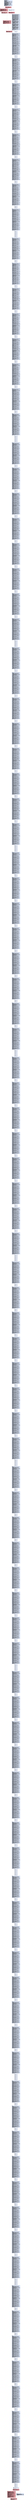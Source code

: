 digraph "CFG for 'blake2b_compress' function" {
	label="CFG for 'blake2b_compress' function";

	Node0x1e8c720 [shape=record,color="#3d50c3ff", style=filled, fillcolor="#b9d0f970",label="{%2:\l  %3 = alloca %struct.blake2b_state__*, align 8\l  %4 = alloca i8*, align 8\l  %5 = alloca [16 x i64], align 16\l  %6 = alloca [16 x i64], align 16\l  %7 = alloca i64, align 8\l  store %struct.blake2b_state__* %0, %struct.blake2b_state__** %3, align 8,\l... !tbaa !1300\l  call void @llvm.dbg.declare(metadata %struct.blake2b_state__** %3, metadata\l... !1294, metadata !DIExpression()), !dbg !1304\l  store i8* %1, i8** %4, align 8, !tbaa !1300\l  call void @llvm.dbg.declare(metadata i8** %4, metadata !1295, metadata\l... !DIExpression()), !dbg !1305\l  %8 = bitcast [16 x i64]* %5 to i8*, !dbg !1306\l  call void @llvm.lifetime.start.p0i8(i64 128, i8* %8) #26, !dbg !1306\l  call void @llvm.dbg.declare(metadata [16 x i64]* %5, metadata !1296,\l... metadata !DIExpression()), !dbg !1307\l  %9 = bitcast [16 x i64]* %6 to i8*, !dbg !1308\l  call void @llvm.lifetime.start.p0i8(i64 128, i8* %9) #26, !dbg !1308\l  call void @llvm.dbg.declare(metadata [16 x i64]* %6, metadata !1298,\l... metadata !DIExpression()), !dbg !1309\l  %10 = bitcast i64* %7 to i8*, !dbg !1310\l  call void @llvm.lifetime.start.p0i8(i64 8, i8* %10) #26, !dbg !1310\l  call void @llvm.dbg.declare(metadata i64* %7, metadata !1299, metadata\l... !DIExpression()), !dbg !1311\l  store i64 0, i64* %7, align 8, !dbg !1312, !tbaa !1314\l  br label %11, !dbg !1316\l}"];
	Node0x1e8c720 -> Node0x1e8d200;
	Node0x1e8d200 [shape=record,color="#b70d28ff", style=filled, fillcolor="#b70d2870",label="{%11:\l11:                                               \l  %12 = load i64, i64* %7, align 8, !dbg !1317, !tbaa !1314\l  %13 = icmp ult i64 %12, 16, !dbg !1319\l  br i1 %13, label %14, label %25, !dbg !1320\l|{<s0>T|<s1>F}}"];
	Node0x1e8d200:s0 -> Node0x1e8d250;
	Node0x1e8d200:s1 -> Node0x1e8d2f0;
	Node0x1e8d250 [shape=record,color="#b70d28ff", style=filled, fillcolor="#bb1b2c70",label="{%14:\l14:                                               \l  %15 = load i8*, i8** %4, align 8, !dbg !1321, !tbaa !1300\l  %16 = load i64, i64* %7, align 8, !dbg !1323, !tbaa !1314\l  %17 = mul i64 %16, 8, !dbg !1324\l  %18 = getelementptr inbounds i8, i8* %15, i64 %17, !dbg !1325\l  %19 = call i64 @load64(i8* noundef %18), !dbg !1326\l  %20 = load i64, i64* %7, align 8, !dbg !1327, !tbaa !1314\l  %21 = getelementptr inbounds [16 x i64], [16 x i64]* %5, i64 0, i64 %20,\l... !dbg !1328\l  store i64 %19, i64* %21, align 8, !dbg !1329, !tbaa !1314\l  br label %22, !dbg !1330\l}"];
	Node0x1e8d250 -> Node0x1e8d2a0;
	Node0x1e8d2a0 [shape=record,color="#b70d28ff", style=filled, fillcolor="#bb1b2c70",label="{%22:\l22:                                               \l  %23 = load i64, i64* %7, align 8, !dbg !1331, !tbaa !1314\l  %24 = add i64 %23, 1, !dbg !1331\l  store i64 %24, i64* %7, align 8, !dbg !1331, !tbaa !1314\l  br label %11, !dbg !1332, !llvm.loop !1333\l}"];
	Node0x1e8d2a0 -> Node0x1e8d200;
	Node0x1e8d2f0 [shape=record,color="#3d50c3ff", style=filled, fillcolor="#b9d0f970",label="{%25:\l25:                                               \l  store i64 0, i64* %7, align 8, !dbg !1337, !tbaa !1314\l  br label %26, !dbg !1339\l}"];
	Node0x1e8d2f0 -> Node0x1e8d340;
	Node0x1e8d340 [shape=record,color="#b70d28ff", style=filled, fillcolor="#b70d2870",label="{%26:\l26:                                               \l  %27 = load i64, i64* %7, align 8, !dbg !1340, !tbaa !1314\l  %28 = icmp ult i64 %27, 8, !dbg !1342\l  br i1 %28, label %29, label %40, !dbg !1343\l|{<s0>T|<s1>F}}"];
	Node0x1e8d340:s0 -> Node0x1e8d390;
	Node0x1e8d340:s1 -> Node0x1e8d430;
	Node0x1e8d390 [shape=record,color="#b70d28ff", style=filled, fillcolor="#bb1b2c70",label="{%29:\l29:                                               \l  %30 = load %struct.blake2b_state__*, %struct.blake2b_state__** %3, align 8,\l... !dbg !1344, !tbaa !1300\l  %31 = getelementptr inbounds %struct.blake2b_state__,\l... %struct.blake2b_state__* %30, i32 0, i32 0, !dbg !1346\l  %32 = load i64, i64* %7, align 8, !dbg !1347, !tbaa !1314\l  %33 = getelementptr inbounds [8 x i64], [8 x i64]* %31, i64 0, i64 %32, !dbg\l... !1344\l  %34 = load i64, i64* %33, align 8, !dbg !1344, !tbaa !1314\l  %35 = load i64, i64* %7, align 8, !dbg !1348, !tbaa !1314\l  %36 = getelementptr inbounds [16 x i64], [16 x i64]* %6, i64 0, i64 %35,\l... !dbg !1349\l  store i64 %34, i64* %36, align 8, !dbg !1350, !tbaa !1314\l  br label %37, !dbg !1351\l}"];
	Node0x1e8d390 -> Node0x1e8d3e0;
	Node0x1e8d3e0 [shape=record,color="#b70d28ff", style=filled, fillcolor="#bb1b2c70",label="{%37:\l37:                                               \l  %38 = load i64, i64* %7, align 8, !dbg !1352, !tbaa !1314\l  %39 = add i64 %38, 1, !dbg !1352\l  store i64 %39, i64* %7, align 8, !dbg !1352, !tbaa !1314\l  br label %26, !dbg !1353, !llvm.loop !1354\l}"];
	Node0x1e8d3e0 -> Node0x1e8d340;
	Node0x1e8d430 [shape=record,color="#3d50c3ff", style=filled, fillcolor="#b9d0f970",label="{%40:\l40:                                               \l  %41 = load i64, i64* getelementptr inbounds ([8 x i64], [8 x i64]*\l... @blake2b_IV, i64 0, i64 0), align 16, !dbg !1356, !tbaa !1314\l  %42 = getelementptr inbounds [16 x i64], [16 x i64]* %6, i64 0, i64 8, !dbg\l... !1357\l  store i64 %41, i64* %42, align 16, !dbg !1358, !tbaa !1314\l  %43 = load i64, i64* getelementptr inbounds ([8 x i64], [8 x i64]*\l... @blake2b_IV, i64 0, i64 1), align 8, !dbg !1359, !tbaa !1314\l  %44 = getelementptr inbounds [16 x i64], [16 x i64]* %6, i64 0, i64 9, !dbg\l... !1360\l  store i64 %43, i64* %44, align 8, !dbg !1361, !tbaa !1314\l  %45 = load i64, i64* getelementptr inbounds ([8 x i64], [8 x i64]*\l... @blake2b_IV, i64 0, i64 2), align 16, !dbg !1362, !tbaa !1314\l  %46 = getelementptr inbounds [16 x i64], [16 x i64]* %6, i64 0, i64 10, !dbg\l... !1363\l  store i64 %45, i64* %46, align 16, !dbg !1364, !tbaa !1314\l  %47 = load i64, i64* getelementptr inbounds ([8 x i64], [8 x i64]*\l... @blake2b_IV, i64 0, i64 3), align 8, !dbg !1365, !tbaa !1314\l  %48 = getelementptr inbounds [16 x i64], [16 x i64]* %6, i64 0, i64 11, !dbg\l... !1366\l  store i64 %47, i64* %48, align 8, !dbg !1367, !tbaa !1314\l  %49 = load i64, i64* getelementptr inbounds ([8 x i64], [8 x i64]*\l... @blake2b_IV, i64 0, i64 4), align 16, !dbg !1368, !tbaa !1314\l  %50 = load %struct.blake2b_state__*, %struct.blake2b_state__** %3, align 8,\l... !dbg !1369, !tbaa !1300\l  %51 = getelementptr inbounds %struct.blake2b_state__,\l... %struct.blake2b_state__* %50, i32 0, i32 1, !dbg !1370\l  %52 = getelementptr inbounds [2 x i64], [2 x i64]* %51, i64 0, i64 0, !dbg\l... !1369\l  %53 = load i64, i64* %52, align 8, !dbg !1369, !tbaa !1314\l  %54 = xor i64 %49, %53, !dbg !1371\l  %55 = getelementptr inbounds [16 x i64], [16 x i64]* %6, i64 0, i64 12, !dbg\l... !1372\l  store i64 %54, i64* %55, align 16, !dbg !1373, !tbaa !1314\l  %56 = load i64, i64* getelementptr inbounds ([8 x i64], [8 x i64]*\l... @blake2b_IV, i64 0, i64 5), align 8, !dbg !1374, !tbaa !1314\l  %57 = load %struct.blake2b_state__*, %struct.blake2b_state__** %3, align 8,\l... !dbg !1375, !tbaa !1300\l  %58 = getelementptr inbounds %struct.blake2b_state__,\l... %struct.blake2b_state__* %57, i32 0, i32 1, !dbg !1376\l  %59 = getelementptr inbounds [2 x i64], [2 x i64]* %58, i64 0, i64 1, !dbg\l... !1375\l  %60 = load i64, i64* %59, align 8, !dbg !1375, !tbaa !1314\l  %61 = xor i64 %56, %60, !dbg !1377\l  %62 = getelementptr inbounds [16 x i64], [16 x i64]* %6, i64 0, i64 13, !dbg\l... !1378\l  store i64 %61, i64* %62, align 8, !dbg !1379, !tbaa !1314\l  %63 = load i64, i64* getelementptr inbounds ([8 x i64], [8 x i64]*\l... @blake2b_IV, i64 0, i64 6), align 16, !dbg !1380, !tbaa !1314\l  %64 = load %struct.blake2b_state__*, %struct.blake2b_state__** %3, align 8,\l... !dbg !1381, !tbaa !1300\l  %65 = getelementptr inbounds %struct.blake2b_state__,\l... %struct.blake2b_state__* %64, i32 0, i32 2, !dbg !1382\l  %66 = getelementptr inbounds [2 x i64], [2 x i64]* %65, i64 0, i64 0, !dbg\l... !1381\l  %67 = load i64, i64* %66, align 8, !dbg !1381, !tbaa !1314\l  %68 = xor i64 %63, %67, !dbg !1383\l  %69 = getelementptr inbounds [16 x i64], [16 x i64]* %6, i64 0, i64 14, !dbg\l... !1384\l  store i64 %68, i64* %69, align 16, !dbg !1385, !tbaa !1314\l  %70 = load i64, i64* getelementptr inbounds ([8 x i64], [8 x i64]*\l... @blake2b_IV, i64 0, i64 7), align 8, !dbg !1386, !tbaa !1314\l  %71 = load %struct.blake2b_state__*, %struct.blake2b_state__** %3, align 8,\l... !dbg !1387, !tbaa !1300\l  %72 = getelementptr inbounds %struct.blake2b_state__,\l... %struct.blake2b_state__* %71, i32 0, i32 2, !dbg !1388\l  %73 = getelementptr inbounds [2 x i64], [2 x i64]* %72, i64 0, i64 1, !dbg\l... !1387\l  %74 = load i64, i64* %73, align 8, !dbg !1387, !tbaa !1314\l  %75 = xor i64 %70, %74, !dbg !1389\l  %76 = getelementptr inbounds [16 x i64], [16 x i64]* %6, i64 0, i64 15, !dbg\l... !1390\l  store i64 %75, i64* %76, align 8, !dbg !1391, !tbaa !1314\l  br label %77, !dbg !1392\l}"];
	Node0x1e8d430 -> Node0x1e8d480;
	Node0x1e8d480 [shape=record,color="#3d50c3ff", style=filled, fillcolor="#b9d0f970",label="{%77:\l77:                                               \l  br label %78, !dbg !1393\l}"];
	Node0x1e8d480 -> Node0x1e8d4d0;
	Node0x1e8d4d0 [shape=record,color="#3d50c3ff", style=filled, fillcolor="#b9d0f970",label="{%78:\l78:                                               \l  %79 = getelementptr inbounds [16 x i64], [16 x i64]* %6, i64 0, i64 0, !dbg\l... !1395\l  %80 = load i64, i64* %79, align 16, !dbg !1395, !tbaa !1314\l  %81 = getelementptr inbounds [16 x i64], [16 x i64]* %6, i64 0, i64 4, !dbg\l... !1395\l  %82 = load i64, i64* %81, align 16, !dbg !1395, !tbaa !1314\l  %83 = add i64 %80, %82, !dbg !1395\l  %84 = load i8, i8* getelementptr inbounds ([12 x [16 x i8]], [12 x [16 x\l... i8]]* @blake2b_sigma, i64 0, i64 0, i64 0), align 16, !dbg !1395, !tbaa !1397\l  %85 = zext i8 %84 to i64, !dbg !1395\l  %86 = getelementptr inbounds [16 x i64], [16 x i64]* %5, i64 0, i64 %85,\l... !dbg !1395\l  %87 = load i64, i64* %86, align 8, !dbg !1395, !tbaa !1314\l  %88 = add i64 %83, %87, !dbg !1395\l  %89 = getelementptr inbounds [16 x i64], [16 x i64]* %6, i64 0, i64 0, !dbg\l... !1395\l  store i64 %88, i64* %89, align 16, !dbg !1395, !tbaa !1314\l  %90 = getelementptr inbounds [16 x i64], [16 x i64]* %6, i64 0, i64 12, !dbg\l... !1395\l  %91 = load i64, i64* %90, align 16, !dbg !1395, !tbaa !1314\l  %92 = getelementptr inbounds [16 x i64], [16 x i64]* %6, i64 0, i64 0, !dbg\l... !1395\l  %93 = load i64, i64* %92, align 16, !dbg !1395, !tbaa !1314\l  %94 = xor i64 %91, %93, !dbg !1395\l  %95 = call i64 @rotr64(i64 noundef %94, i32 noundef 32), !dbg !1395\l  %96 = getelementptr inbounds [16 x i64], [16 x i64]* %6, i64 0, i64 12, !dbg\l... !1395\l  store i64 %95, i64* %96, align 16, !dbg !1395, !tbaa !1314\l  %97 = getelementptr inbounds [16 x i64], [16 x i64]* %6, i64 0, i64 8, !dbg\l... !1395\l  %98 = load i64, i64* %97, align 16, !dbg !1395, !tbaa !1314\l  %99 = getelementptr inbounds [16 x i64], [16 x i64]* %6, i64 0, i64 12, !dbg\l... !1395\l  %100 = load i64, i64* %99, align 16, !dbg !1395, !tbaa !1314\l  %101 = add i64 %98, %100, !dbg !1395\l  %102 = getelementptr inbounds [16 x i64], [16 x i64]* %6, i64 0, i64 8, !dbg\l... !1395\l  store i64 %101, i64* %102, align 16, !dbg !1395, !tbaa !1314\l  %103 = getelementptr inbounds [16 x i64], [16 x i64]* %6, i64 0, i64 4, !dbg\l... !1395\l  %104 = load i64, i64* %103, align 16, !dbg !1395, !tbaa !1314\l  %105 = getelementptr inbounds [16 x i64], [16 x i64]* %6, i64 0, i64 8, !dbg\l... !1395\l  %106 = load i64, i64* %105, align 16, !dbg !1395, !tbaa !1314\l  %107 = xor i64 %104, %106, !dbg !1395\l  %108 = call i64 @rotr64(i64 noundef %107, i32 noundef 24), !dbg !1395\l  %109 = getelementptr inbounds [16 x i64], [16 x i64]* %6, i64 0, i64 4, !dbg\l... !1395\l  store i64 %108, i64* %109, align 16, !dbg !1395, !tbaa !1314\l  %110 = getelementptr inbounds [16 x i64], [16 x i64]* %6, i64 0, i64 0, !dbg\l... !1395\l  %111 = load i64, i64* %110, align 16, !dbg !1395, !tbaa !1314\l  %112 = getelementptr inbounds [16 x i64], [16 x i64]* %6, i64 0, i64 4, !dbg\l... !1395\l  %113 = load i64, i64* %112, align 16, !dbg !1395, !tbaa !1314\l  %114 = add i64 %111, %113, !dbg !1395\l  %115 = load i8, i8* getelementptr inbounds ([12 x [16 x i8]], [12 x [16 x\l... i8]]* @blake2b_sigma, i64 0, i64 0, i64 1), align 1, !dbg !1395, !tbaa !1397\l  %116 = zext i8 %115 to i64, !dbg !1395\l  %117 = getelementptr inbounds [16 x i64], [16 x i64]* %5, i64 0, i64 %116,\l... !dbg !1395\l  %118 = load i64, i64* %117, align 8, !dbg !1395, !tbaa !1314\l  %119 = add i64 %114, %118, !dbg !1395\l  %120 = getelementptr inbounds [16 x i64], [16 x i64]* %6, i64 0, i64 0, !dbg\l... !1395\l  store i64 %119, i64* %120, align 16, !dbg !1395, !tbaa !1314\l  %121 = getelementptr inbounds [16 x i64], [16 x i64]* %6, i64 0, i64 12,\l... !dbg !1395\l  %122 = load i64, i64* %121, align 16, !dbg !1395, !tbaa !1314\l  %123 = getelementptr inbounds [16 x i64], [16 x i64]* %6, i64 0, i64 0, !dbg\l... !1395\l  %124 = load i64, i64* %123, align 16, !dbg !1395, !tbaa !1314\l  %125 = xor i64 %122, %124, !dbg !1395\l  %126 = call i64 @rotr64(i64 noundef %125, i32 noundef 16), !dbg !1395\l  %127 = getelementptr inbounds [16 x i64], [16 x i64]* %6, i64 0, i64 12,\l... !dbg !1395\l  store i64 %126, i64* %127, align 16, !dbg !1395, !tbaa !1314\l  %128 = getelementptr inbounds [16 x i64], [16 x i64]* %6, i64 0, i64 8, !dbg\l... !1395\l  %129 = load i64, i64* %128, align 16, !dbg !1395, !tbaa !1314\l  %130 = getelementptr inbounds [16 x i64], [16 x i64]* %6, i64 0, i64 12,\l... !dbg !1395\l  %131 = load i64, i64* %130, align 16, !dbg !1395, !tbaa !1314\l  %132 = add i64 %129, %131, !dbg !1395\l  %133 = getelementptr inbounds [16 x i64], [16 x i64]* %6, i64 0, i64 8, !dbg\l... !1395\l  store i64 %132, i64* %133, align 16, !dbg !1395, !tbaa !1314\l  %134 = getelementptr inbounds [16 x i64], [16 x i64]* %6, i64 0, i64 4, !dbg\l... !1395\l  %135 = load i64, i64* %134, align 16, !dbg !1395, !tbaa !1314\l  %136 = getelementptr inbounds [16 x i64], [16 x i64]* %6, i64 0, i64 8, !dbg\l... !1395\l  %137 = load i64, i64* %136, align 16, !dbg !1395, !tbaa !1314\l  %138 = xor i64 %135, %137, !dbg !1395\l  %139 = call i64 @rotr64(i64 noundef %138, i32 noundef 63), !dbg !1395\l  %140 = getelementptr inbounds [16 x i64], [16 x i64]* %6, i64 0, i64 4, !dbg\l... !1395\l  store i64 %139, i64* %140, align 16, !dbg !1395, !tbaa !1314\l  br label %141, !dbg !1395\l}"];
	Node0x1e8d4d0 -> Node0x1e8d520;
	Node0x1e8d520 [shape=record,color="#3d50c3ff", style=filled, fillcolor="#b9d0f970",label="{%141:\l141:                                              \l  br label %142, !dbg !1395\l}"];
	Node0x1e8d520 -> Node0x1e8d570;
	Node0x1e8d570 [shape=record,color="#3d50c3ff", style=filled, fillcolor="#b9d0f970",label="{%142:\l142:                                              \l  br label %143, !dbg !1393\l}"];
	Node0x1e8d570 -> Node0x1e8d5c0;
	Node0x1e8d5c0 [shape=record,color="#3d50c3ff", style=filled, fillcolor="#b9d0f970",label="{%143:\l143:                                              \l  %144 = getelementptr inbounds [16 x i64], [16 x i64]* %6, i64 0, i64 1, !dbg\l... !1398\l  %145 = load i64, i64* %144, align 8, !dbg !1398, !tbaa !1314\l  %146 = getelementptr inbounds [16 x i64], [16 x i64]* %6, i64 0, i64 5, !dbg\l... !1398\l  %147 = load i64, i64* %146, align 8, !dbg !1398, !tbaa !1314\l  %148 = add i64 %145, %147, !dbg !1398\l  %149 = load i8, i8* getelementptr inbounds ([12 x [16 x i8]], [12 x [16 x\l... i8]]* @blake2b_sigma, i64 0, i64 0, i64 2), align 2, !dbg !1398, !tbaa !1397\l  %150 = zext i8 %149 to i64, !dbg !1398\l  %151 = getelementptr inbounds [16 x i64], [16 x i64]* %5, i64 0, i64 %150,\l... !dbg !1398\l  %152 = load i64, i64* %151, align 8, !dbg !1398, !tbaa !1314\l  %153 = add i64 %148, %152, !dbg !1398\l  %154 = getelementptr inbounds [16 x i64], [16 x i64]* %6, i64 0, i64 1, !dbg\l... !1398\l  store i64 %153, i64* %154, align 8, !dbg !1398, !tbaa !1314\l  %155 = getelementptr inbounds [16 x i64], [16 x i64]* %6, i64 0, i64 13,\l... !dbg !1398\l  %156 = load i64, i64* %155, align 8, !dbg !1398, !tbaa !1314\l  %157 = getelementptr inbounds [16 x i64], [16 x i64]* %6, i64 0, i64 1, !dbg\l... !1398\l  %158 = load i64, i64* %157, align 8, !dbg !1398, !tbaa !1314\l  %159 = xor i64 %156, %158, !dbg !1398\l  %160 = call i64 @rotr64(i64 noundef %159, i32 noundef 32), !dbg !1398\l  %161 = getelementptr inbounds [16 x i64], [16 x i64]* %6, i64 0, i64 13,\l... !dbg !1398\l  store i64 %160, i64* %161, align 8, !dbg !1398, !tbaa !1314\l  %162 = getelementptr inbounds [16 x i64], [16 x i64]* %6, i64 0, i64 9, !dbg\l... !1398\l  %163 = load i64, i64* %162, align 8, !dbg !1398, !tbaa !1314\l  %164 = getelementptr inbounds [16 x i64], [16 x i64]* %6, i64 0, i64 13,\l... !dbg !1398\l  %165 = load i64, i64* %164, align 8, !dbg !1398, !tbaa !1314\l  %166 = add i64 %163, %165, !dbg !1398\l  %167 = getelementptr inbounds [16 x i64], [16 x i64]* %6, i64 0, i64 9, !dbg\l... !1398\l  store i64 %166, i64* %167, align 8, !dbg !1398, !tbaa !1314\l  %168 = getelementptr inbounds [16 x i64], [16 x i64]* %6, i64 0, i64 5, !dbg\l... !1398\l  %169 = load i64, i64* %168, align 8, !dbg !1398, !tbaa !1314\l  %170 = getelementptr inbounds [16 x i64], [16 x i64]* %6, i64 0, i64 9, !dbg\l... !1398\l  %171 = load i64, i64* %170, align 8, !dbg !1398, !tbaa !1314\l  %172 = xor i64 %169, %171, !dbg !1398\l  %173 = call i64 @rotr64(i64 noundef %172, i32 noundef 24), !dbg !1398\l  %174 = getelementptr inbounds [16 x i64], [16 x i64]* %6, i64 0, i64 5, !dbg\l... !1398\l  store i64 %173, i64* %174, align 8, !dbg !1398, !tbaa !1314\l  %175 = getelementptr inbounds [16 x i64], [16 x i64]* %6, i64 0, i64 1, !dbg\l... !1398\l  %176 = load i64, i64* %175, align 8, !dbg !1398, !tbaa !1314\l  %177 = getelementptr inbounds [16 x i64], [16 x i64]* %6, i64 0, i64 5, !dbg\l... !1398\l  %178 = load i64, i64* %177, align 8, !dbg !1398, !tbaa !1314\l  %179 = add i64 %176, %178, !dbg !1398\l  %180 = load i8, i8* getelementptr inbounds ([12 x [16 x i8]], [12 x [16 x\l... i8]]* @blake2b_sigma, i64 0, i64 0, i64 3), align 1, !dbg !1398, !tbaa !1397\l  %181 = zext i8 %180 to i64, !dbg !1398\l  %182 = getelementptr inbounds [16 x i64], [16 x i64]* %5, i64 0, i64 %181,\l... !dbg !1398\l  %183 = load i64, i64* %182, align 8, !dbg !1398, !tbaa !1314\l  %184 = add i64 %179, %183, !dbg !1398\l  %185 = getelementptr inbounds [16 x i64], [16 x i64]* %6, i64 0, i64 1, !dbg\l... !1398\l  store i64 %184, i64* %185, align 8, !dbg !1398, !tbaa !1314\l  %186 = getelementptr inbounds [16 x i64], [16 x i64]* %6, i64 0, i64 13,\l... !dbg !1398\l  %187 = load i64, i64* %186, align 8, !dbg !1398, !tbaa !1314\l  %188 = getelementptr inbounds [16 x i64], [16 x i64]* %6, i64 0, i64 1, !dbg\l... !1398\l  %189 = load i64, i64* %188, align 8, !dbg !1398, !tbaa !1314\l  %190 = xor i64 %187, %189, !dbg !1398\l  %191 = call i64 @rotr64(i64 noundef %190, i32 noundef 16), !dbg !1398\l  %192 = getelementptr inbounds [16 x i64], [16 x i64]* %6, i64 0, i64 13,\l... !dbg !1398\l  store i64 %191, i64* %192, align 8, !dbg !1398, !tbaa !1314\l  %193 = getelementptr inbounds [16 x i64], [16 x i64]* %6, i64 0, i64 9, !dbg\l... !1398\l  %194 = load i64, i64* %193, align 8, !dbg !1398, !tbaa !1314\l  %195 = getelementptr inbounds [16 x i64], [16 x i64]* %6, i64 0, i64 13,\l... !dbg !1398\l  %196 = load i64, i64* %195, align 8, !dbg !1398, !tbaa !1314\l  %197 = add i64 %194, %196, !dbg !1398\l  %198 = getelementptr inbounds [16 x i64], [16 x i64]* %6, i64 0, i64 9, !dbg\l... !1398\l  store i64 %197, i64* %198, align 8, !dbg !1398, !tbaa !1314\l  %199 = getelementptr inbounds [16 x i64], [16 x i64]* %6, i64 0, i64 5, !dbg\l... !1398\l  %200 = load i64, i64* %199, align 8, !dbg !1398, !tbaa !1314\l  %201 = getelementptr inbounds [16 x i64], [16 x i64]* %6, i64 0, i64 9, !dbg\l... !1398\l  %202 = load i64, i64* %201, align 8, !dbg !1398, !tbaa !1314\l  %203 = xor i64 %200, %202, !dbg !1398\l  %204 = call i64 @rotr64(i64 noundef %203, i32 noundef 63), !dbg !1398\l  %205 = getelementptr inbounds [16 x i64], [16 x i64]* %6, i64 0, i64 5, !dbg\l... !1398\l  store i64 %204, i64* %205, align 8, !dbg !1398, !tbaa !1314\l  br label %206, !dbg !1398\l}"];
	Node0x1e8d5c0 -> Node0x1e8d610;
	Node0x1e8d610 [shape=record,color="#3d50c3ff", style=filled, fillcolor="#b9d0f970",label="{%206:\l206:                                              \l  br label %207, !dbg !1398\l}"];
	Node0x1e8d610 -> Node0x1e8d660;
	Node0x1e8d660 [shape=record,color="#3d50c3ff", style=filled, fillcolor="#b9d0f970",label="{%207:\l207:                                              \l  br label %208, !dbg !1393\l}"];
	Node0x1e8d660 -> Node0x1e8d6b0;
	Node0x1e8d6b0 [shape=record,color="#3d50c3ff", style=filled, fillcolor="#b9d0f970",label="{%208:\l208:                                              \l  %209 = getelementptr inbounds [16 x i64], [16 x i64]* %6, i64 0, i64 2, !dbg\l... !1400\l  %210 = load i64, i64* %209, align 16, !dbg !1400, !tbaa !1314\l  %211 = getelementptr inbounds [16 x i64], [16 x i64]* %6, i64 0, i64 6, !dbg\l... !1400\l  %212 = load i64, i64* %211, align 16, !dbg !1400, !tbaa !1314\l  %213 = add i64 %210, %212, !dbg !1400\l  %214 = load i8, i8* getelementptr inbounds ([12 x [16 x i8]], [12 x [16 x\l... i8]]* @blake2b_sigma, i64 0, i64 0, i64 4), align 4, !dbg !1400, !tbaa !1397\l  %215 = zext i8 %214 to i64, !dbg !1400\l  %216 = getelementptr inbounds [16 x i64], [16 x i64]* %5, i64 0, i64 %215,\l... !dbg !1400\l  %217 = load i64, i64* %216, align 8, !dbg !1400, !tbaa !1314\l  %218 = add i64 %213, %217, !dbg !1400\l  %219 = getelementptr inbounds [16 x i64], [16 x i64]* %6, i64 0, i64 2, !dbg\l... !1400\l  store i64 %218, i64* %219, align 16, !dbg !1400, !tbaa !1314\l  %220 = getelementptr inbounds [16 x i64], [16 x i64]* %6, i64 0, i64 14,\l... !dbg !1400\l  %221 = load i64, i64* %220, align 16, !dbg !1400, !tbaa !1314\l  %222 = getelementptr inbounds [16 x i64], [16 x i64]* %6, i64 0, i64 2, !dbg\l... !1400\l  %223 = load i64, i64* %222, align 16, !dbg !1400, !tbaa !1314\l  %224 = xor i64 %221, %223, !dbg !1400\l  %225 = call i64 @rotr64(i64 noundef %224, i32 noundef 32), !dbg !1400\l  %226 = getelementptr inbounds [16 x i64], [16 x i64]* %6, i64 0, i64 14,\l... !dbg !1400\l  store i64 %225, i64* %226, align 16, !dbg !1400, !tbaa !1314\l  %227 = getelementptr inbounds [16 x i64], [16 x i64]* %6, i64 0, i64 10,\l... !dbg !1400\l  %228 = load i64, i64* %227, align 16, !dbg !1400, !tbaa !1314\l  %229 = getelementptr inbounds [16 x i64], [16 x i64]* %6, i64 0, i64 14,\l... !dbg !1400\l  %230 = load i64, i64* %229, align 16, !dbg !1400, !tbaa !1314\l  %231 = add i64 %228, %230, !dbg !1400\l  %232 = getelementptr inbounds [16 x i64], [16 x i64]* %6, i64 0, i64 10,\l... !dbg !1400\l  store i64 %231, i64* %232, align 16, !dbg !1400, !tbaa !1314\l  %233 = getelementptr inbounds [16 x i64], [16 x i64]* %6, i64 0, i64 6, !dbg\l... !1400\l  %234 = load i64, i64* %233, align 16, !dbg !1400, !tbaa !1314\l  %235 = getelementptr inbounds [16 x i64], [16 x i64]* %6, i64 0, i64 10,\l... !dbg !1400\l  %236 = load i64, i64* %235, align 16, !dbg !1400, !tbaa !1314\l  %237 = xor i64 %234, %236, !dbg !1400\l  %238 = call i64 @rotr64(i64 noundef %237, i32 noundef 24), !dbg !1400\l  %239 = getelementptr inbounds [16 x i64], [16 x i64]* %6, i64 0, i64 6, !dbg\l... !1400\l  store i64 %238, i64* %239, align 16, !dbg !1400, !tbaa !1314\l  %240 = getelementptr inbounds [16 x i64], [16 x i64]* %6, i64 0, i64 2, !dbg\l... !1400\l  %241 = load i64, i64* %240, align 16, !dbg !1400, !tbaa !1314\l  %242 = getelementptr inbounds [16 x i64], [16 x i64]* %6, i64 0, i64 6, !dbg\l... !1400\l  %243 = load i64, i64* %242, align 16, !dbg !1400, !tbaa !1314\l  %244 = add i64 %241, %243, !dbg !1400\l  %245 = load i8, i8* getelementptr inbounds ([12 x [16 x i8]], [12 x [16 x\l... i8]]* @blake2b_sigma, i64 0, i64 0, i64 5), align 1, !dbg !1400, !tbaa !1397\l  %246 = zext i8 %245 to i64, !dbg !1400\l  %247 = getelementptr inbounds [16 x i64], [16 x i64]* %5, i64 0, i64 %246,\l... !dbg !1400\l  %248 = load i64, i64* %247, align 8, !dbg !1400, !tbaa !1314\l  %249 = add i64 %244, %248, !dbg !1400\l  %250 = getelementptr inbounds [16 x i64], [16 x i64]* %6, i64 0, i64 2, !dbg\l... !1400\l  store i64 %249, i64* %250, align 16, !dbg !1400, !tbaa !1314\l  %251 = getelementptr inbounds [16 x i64], [16 x i64]* %6, i64 0, i64 14,\l... !dbg !1400\l  %252 = load i64, i64* %251, align 16, !dbg !1400, !tbaa !1314\l  %253 = getelementptr inbounds [16 x i64], [16 x i64]* %6, i64 0, i64 2, !dbg\l... !1400\l  %254 = load i64, i64* %253, align 16, !dbg !1400, !tbaa !1314\l  %255 = xor i64 %252, %254, !dbg !1400\l  %256 = call i64 @rotr64(i64 noundef %255, i32 noundef 16), !dbg !1400\l  %257 = getelementptr inbounds [16 x i64], [16 x i64]* %6, i64 0, i64 14,\l... !dbg !1400\l  store i64 %256, i64* %257, align 16, !dbg !1400, !tbaa !1314\l  %258 = getelementptr inbounds [16 x i64], [16 x i64]* %6, i64 0, i64 10,\l... !dbg !1400\l  %259 = load i64, i64* %258, align 16, !dbg !1400, !tbaa !1314\l  %260 = getelementptr inbounds [16 x i64], [16 x i64]* %6, i64 0, i64 14,\l... !dbg !1400\l  %261 = load i64, i64* %260, align 16, !dbg !1400, !tbaa !1314\l  %262 = add i64 %259, %261, !dbg !1400\l  %263 = getelementptr inbounds [16 x i64], [16 x i64]* %6, i64 0, i64 10,\l... !dbg !1400\l  store i64 %262, i64* %263, align 16, !dbg !1400, !tbaa !1314\l  %264 = getelementptr inbounds [16 x i64], [16 x i64]* %6, i64 0, i64 6, !dbg\l... !1400\l  %265 = load i64, i64* %264, align 16, !dbg !1400, !tbaa !1314\l  %266 = getelementptr inbounds [16 x i64], [16 x i64]* %6, i64 0, i64 10,\l... !dbg !1400\l  %267 = load i64, i64* %266, align 16, !dbg !1400, !tbaa !1314\l  %268 = xor i64 %265, %267, !dbg !1400\l  %269 = call i64 @rotr64(i64 noundef %268, i32 noundef 63), !dbg !1400\l  %270 = getelementptr inbounds [16 x i64], [16 x i64]* %6, i64 0, i64 6, !dbg\l... !1400\l  store i64 %269, i64* %270, align 16, !dbg !1400, !tbaa !1314\l  br label %271, !dbg !1400\l}"];
	Node0x1e8d6b0 -> Node0x1e8d700;
	Node0x1e8d700 [shape=record,color="#3d50c3ff", style=filled, fillcolor="#b9d0f970",label="{%271:\l271:                                              \l  br label %272, !dbg !1400\l}"];
	Node0x1e8d700 -> Node0x1e8d750;
	Node0x1e8d750 [shape=record,color="#3d50c3ff", style=filled, fillcolor="#b9d0f970",label="{%272:\l272:                                              \l  br label %273, !dbg !1393\l}"];
	Node0x1e8d750 -> Node0x1e8d7a0;
	Node0x1e8d7a0 [shape=record,color="#3d50c3ff", style=filled, fillcolor="#b9d0f970",label="{%273:\l273:                                              \l  %274 = getelementptr inbounds [16 x i64], [16 x i64]* %6, i64 0, i64 3, !dbg\l... !1402\l  %275 = load i64, i64* %274, align 8, !dbg !1402, !tbaa !1314\l  %276 = getelementptr inbounds [16 x i64], [16 x i64]* %6, i64 0, i64 7, !dbg\l... !1402\l  %277 = load i64, i64* %276, align 8, !dbg !1402, !tbaa !1314\l  %278 = add i64 %275, %277, !dbg !1402\l  %279 = load i8, i8* getelementptr inbounds ([12 x [16 x i8]], [12 x [16 x\l... i8]]* @blake2b_sigma, i64 0, i64 0, i64 6), align 2, !dbg !1402, !tbaa !1397\l  %280 = zext i8 %279 to i64, !dbg !1402\l  %281 = getelementptr inbounds [16 x i64], [16 x i64]* %5, i64 0, i64 %280,\l... !dbg !1402\l  %282 = load i64, i64* %281, align 8, !dbg !1402, !tbaa !1314\l  %283 = add i64 %278, %282, !dbg !1402\l  %284 = getelementptr inbounds [16 x i64], [16 x i64]* %6, i64 0, i64 3, !dbg\l... !1402\l  store i64 %283, i64* %284, align 8, !dbg !1402, !tbaa !1314\l  %285 = getelementptr inbounds [16 x i64], [16 x i64]* %6, i64 0, i64 15,\l... !dbg !1402\l  %286 = load i64, i64* %285, align 8, !dbg !1402, !tbaa !1314\l  %287 = getelementptr inbounds [16 x i64], [16 x i64]* %6, i64 0, i64 3, !dbg\l... !1402\l  %288 = load i64, i64* %287, align 8, !dbg !1402, !tbaa !1314\l  %289 = xor i64 %286, %288, !dbg !1402\l  %290 = call i64 @rotr64(i64 noundef %289, i32 noundef 32), !dbg !1402\l  %291 = getelementptr inbounds [16 x i64], [16 x i64]* %6, i64 0, i64 15,\l... !dbg !1402\l  store i64 %290, i64* %291, align 8, !dbg !1402, !tbaa !1314\l  %292 = getelementptr inbounds [16 x i64], [16 x i64]* %6, i64 0, i64 11,\l... !dbg !1402\l  %293 = load i64, i64* %292, align 8, !dbg !1402, !tbaa !1314\l  %294 = getelementptr inbounds [16 x i64], [16 x i64]* %6, i64 0, i64 15,\l... !dbg !1402\l  %295 = load i64, i64* %294, align 8, !dbg !1402, !tbaa !1314\l  %296 = add i64 %293, %295, !dbg !1402\l  %297 = getelementptr inbounds [16 x i64], [16 x i64]* %6, i64 0, i64 11,\l... !dbg !1402\l  store i64 %296, i64* %297, align 8, !dbg !1402, !tbaa !1314\l  %298 = getelementptr inbounds [16 x i64], [16 x i64]* %6, i64 0, i64 7, !dbg\l... !1402\l  %299 = load i64, i64* %298, align 8, !dbg !1402, !tbaa !1314\l  %300 = getelementptr inbounds [16 x i64], [16 x i64]* %6, i64 0, i64 11,\l... !dbg !1402\l  %301 = load i64, i64* %300, align 8, !dbg !1402, !tbaa !1314\l  %302 = xor i64 %299, %301, !dbg !1402\l  %303 = call i64 @rotr64(i64 noundef %302, i32 noundef 24), !dbg !1402\l  %304 = getelementptr inbounds [16 x i64], [16 x i64]* %6, i64 0, i64 7, !dbg\l... !1402\l  store i64 %303, i64* %304, align 8, !dbg !1402, !tbaa !1314\l  %305 = getelementptr inbounds [16 x i64], [16 x i64]* %6, i64 0, i64 3, !dbg\l... !1402\l  %306 = load i64, i64* %305, align 8, !dbg !1402, !tbaa !1314\l  %307 = getelementptr inbounds [16 x i64], [16 x i64]* %6, i64 0, i64 7, !dbg\l... !1402\l  %308 = load i64, i64* %307, align 8, !dbg !1402, !tbaa !1314\l  %309 = add i64 %306, %308, !dbg !1402\l  %310 = load i8, i8* getelementptr inbounds ([12 x [16 x i8]], [12 x [16 x\l... i8]]* @blake2b_sigma, i64 0, i64 0, i64 7), align 1, !dbg !1402, !tbaa !1397\l  %311 = zext i8 %310 to i64, !dbg !1402\l  %312 = getelementptr inbounds [16 x i64], [16 x i64]* %5, i64 0, i64 %311,\l... !dbg !1402\l  %313 = load i64, i64* %312, align 8, !dbg !1402, !tbaa !1314\l  %314 = add i64 %309, %313, !dbg !1402\l  %315 = getelementptr inbounds [16 x i64], [16 x i64]* %6, i64 0, i64 3, !dbg\l... !1402\l  store i64 %314, i64* %315, align 8, !dbg !1402, !tbaa !1314\l  %316 = getelementptr inbounds [16 x i64], [16 x i64]* %6, i64 0, i64 15,\l... !dbg !1402\l  %317 = load i64, i64* %316, align 8, !dbg !1402, !tbaa !1314\l  %318 = getelementptr inbounds [16 x i64], [16 x i64]* %6, i64 0, i64 3, !dbg\l... !1402\l  %319 = load i64, i64* %318, align 8, !dbg !1402, !tbaa !1314\l  %320 = xor i64 %317, %319, !dbg !1402\l  %321 = call i64 @rotr64(i64 noundef %320, i32 noundef 16), !dbg !1402\l  %322 = getelementptr inbounds [16 x i64], [16 x i64]* %6, i64 0, i64 15,\l... !dbg !1402\l  store i64 %321, i64* %322, align 8, !dbg !1402, !tbaa !1314\l  %323 = getelementptr inbounds [16 x i64], [16 x i64]* %6, i64 0, i64 11,\l... !dbg !1402\l  %324 = load i64, i64* %323, align 8, !dbg !1402, !tbaa !1314\l  %325 = getelementptr inbounds [16 x i64], [16 x i64]* %6, i64 0, i64 15,\l... !dbg !1402\l  %326 = load i64, i64* %325, align 8, !dbg !1402, !tbaa !1314\l  %327 = add i64 %324, %326, !dbg !1402\l  %328 = getelementptr inbounds [16 x i64], [16 x i64]* %6, i64 0, i64 11,\l... !dbg !1402\l  store i64 %327, i64* %328, align 8, !dbg !1402, !tbaa !1314\l  %329 = getelementptr inbounds [16 x i64], [16 x i64]* %6, i64 0, i64 7, !dbg\l... !1402\l  %330 = load i64, i64* %329, align 8, !dbg !1402, !tbaa !1314\l  %331 = getelementptr inbounds [16 x i64], [16 x i64]* %6, i64 0, i64 11,\l... !dbg !1402\l  %332 = load i64, i64* %331, align 8, !dbg !1402, !tbaa !1314\l  %333 = xor i64 %330, %332, !dbg !1402\l  %334 = call i64 @rotr64(i64 noundef %333, i32 noundef 63), !dbg !1402\l  %335 = getelementptr inbounds [16 x i64], [16 x i64]* %6, i64 0, i64 7, !dbg\l... !1402\l  store i64 %334, i64* %335, align 8, !dbg !1402, !tbaa !1314\l  br label %336, !dbg !1402\l}"];
	Node0x1e8d7a0 -> Node0x1e8d7f0;
	Node0x1e8d7f0 [shape=record,color="#3d50c3ff", style=filled, fillcolor="#b9d0f970",label="{%336:\l336:                                              \l  br label %337, !dbg !1402\l}"];
	Node0x1e8d7f0 -> Node0x1e8d840;
	Node0x1e8d840 [shape=record,color="#3d50c3ff", style=filled, fillcolor="#b9d0f970",label="{%337:\l337:                                              \l  br label %338, !dbg !1393\l}"];
	Node0x1e8d840 -> Node0x1e8d890;
	Node0x1e8d890 [shape=record,color="#3d50c3ff", style=filled, fillcolor="#b9d0f970",label="{%338:\l338:                                              \l  %339 = getelementptr inbounds [16 x i64], [16 x i64]* %6, i64 0, i64 0, !dbg\l... !1404\l  %340 = load i64, i64* %339, align 16, !dbg !1404, !tbaa !1314\l  %341 = getelementptr inbounds [16 x i64], [16 x i64]* %6, i64 0, i64 5, !dbg\l... !1404\l  %342 = load i64, i64* %341, align 8, !dbg !1404, !tbaa !1314\l  %343 = add i64 %340, %342, !dbg !1404\l  %344 = load i8, i8* getelementptr inbounds ([12 x [16 x i8]], [12 x [16 x\l... i8]]* @blake2b_sigma, i64 0, i64 0, i64 8), align 8, !dbg !1404, !tbaa !1397\l  %345 = zext i8 %344 to i64, !dbg !1404\l  %346 = getelementptr inbounds [16 x i64], [16 x i64]* %5, i64 0, i64 %345,\l... !dbg !1404\l  %347 = load i64, i64* %346, align 8, !dbg !1404, !tbaa !1314\l  %348 = add i64 %343, %347, !dbg !1404\l  %349 = getelementptr inbounds [16 x i64], [16 x i64]* %6, i64 0, i64 0, !dbg\l... !1404\l  store i64 %348, i64* %349, align 16, !dbg !1404, !tbaa !1314\l  %350 = getelementptr inbounds [16 x i64], [16 x i64]* %6, i64 0, i64 15,\l... !dbg !1404\l  %351 = load i64, i64* %350, align 8, !dbg !1404, !tbaa !1314\l  %352 = getelementptr inbounds [16 x i64], [16 x i64]* %6, i64 0, i64 0, !dbg\l... !1404\l  %353 = load i64, i64* %352, align 16, !dbg !1404, !tbaa !1314\l  %354 = xor i64 %351, %353, !dbg !1404\l  %355 = call i64 @rotr64(i64 noundef %354, i32 noundef 32), !dbg !1404\l  %356 = getelementptr inbounds [16 x i64], [16 x i64]* %6, i64 0, i64 15,\l... !dbg !1404\l  store i64 %355, i64* %356, align 8, !dbg !1404, !tbaa !1314\l  %357 = getelementptr inbounds [16 x i64], [16 x i64]* %6, i64 0, i64 10,\l... !dbg !1404\l  %358 = load i64, i64* %357, align 16, !dbg !1404, !tbaa !1314\l  %359 = getelementptr inbounds [16 x i64], [16 x i64]* %6, i64 0, i64 15,\l... !dbg !1404\l  %360 = load i64, i64* %359, align 8, !dbg !1404, !tbaa !1314\l  %361 = add i64 %358, %360, !dbg !1404\l  %362 = getelementptr inbounds [16 x i64], [16 x i64]* %6, i64 0, i64 10,\l... !dbg !1404\l  store i64 %361, i64* %362, align 16, !dbg !1404, !tbaa !1314\l  %363 = getelementptr inbounds [16 x i64], [16 x i64]* %6, i64 0, i64 5, !dbg\l... !1404\l  %364 = load i64, i64* %363, align 8, !dbg !1404, !tbaa !1314\l  %365 = getelementptr inbounds [16 x i64], [16 x i64]* %6, i64 0, i64 10,\l... !dbg !1404\l  %366 = load i64, i64* %365, align 16, !dbg !1404, !tbaa !1314\l  %367 = xor i64 %364, %366, !dbg !1404\l  %368 = call i64 @rotr64(i64 noundef %367, i32 noundef 24), !dbg !1404\l  %369 = getelementptr inbounds [16 x i64], [16 x i64]* %6, i64 0, i64 5, !dbg\l... !1404\l  store i64 %368, i64* %369, align 8, !dbg !1404, !tbaa !1314\l  %370 = getelementptr inbounds [16 x i64], [16 x i64]* %6, i64 0, i64 0, !dbg\l... !1404\l  %371 = load i64, i64* %370, align 16, !dbg !1404, !tbaa !1314\l  %372 = getelementptr inbounds [16 x i64], [16 x i64]* %6, i64 0, i64 5, !dbg\l... !1404\l  %373 = load i64, i64* %372, align 8, !dbg !1404, !tbaa !1314\l  %374 = add i64 %371, %373, !dbg !1404\l  %375 = load i8, i8* getelementptr inbounds ([12 x [16 x i8]], [12 x [16 x\l... i8]]* @blake2b_sigma, i64 0, i64 0, i64 9), align 1, !dbg !1404, !tbaa !1397\l  %376 = zext i8 %375 to i64, !dbg !1404\l  %377 = getelementptr inbounds [16 x i64], [16 x i64]* %5, i64 0, i64 %376,\l... !dbg !1404\l  %378 = load i64, i64* %377, align 8, !dbg !1404, !tbaa !1314\l  %379 = add i64 %374, %378, !dbg !1404\l  %380 = getelementptr inbounds [16 x i64], [16 x i64]* %6, i64 0, i64 0, !dbg\l... !1404\l  store i64 %379, i64* %380, align 16, !dbg !1404, !tbaa !1314\l  %381 = getelementptr inbounds [16 x i64], [16 x i64]* %6, i64 0, i64 15,\l... !dbg !1404\l  %382 = load i64, i64* %381, align 8, !dbg !1404, !tbaa !1314\l  %383 = getelementptr inbounds [16 x i64], [16 x i64]* %6, i64 0, i64 0, !dbg\l... !1404\l  %384 = load i64, i64* %383, align 16, !dbg !1404, !tbaa !1314\l  %385 = xor i64 %382, %384, !dbg !1404\l  %386 = call i64 @rotr64(i64 noundef %385, i32 noundef 16), !dbg !1404\l  %387 = getelementptr inbounds [16 x i64], [16 x i64]* %6, i64 0, i64 15,\l... !dbg !1404\l  store i64 %386, i64* %387, align 8, !dbg !1404, !tbaa !1314\l  %388 = getelementptr inbounds [16 x i64], [16 x i64]* %6, i64 0, i64 10,\l... !dbg !1404\l  %389 = load i64, i64* %388, align 16, !dbg !1404, !tbaa !1314\l  %390 = getelementptr inbounds [16 x i64], [16 x i64]* %6, i64 0, i64 15,\l... !dbg !1404\l  %391 = load i64, i64* %390, align 8, !dbg !1404, !tbaa !1314\l  %392 = add i64 %389, %391, !dbg !1404\l  %393 = getelementptr inbounds [16 x i64], [16 x i64]* %6, i64 0, i64 10,\l... !dbg !1404\l  store i64 %392, i64* %393, align 16, !dbg !1404, !tbaa !1314\l  %394 = getelementptr inbounds [16 x i64], [16 x i64]* %6, i64 0, i64 5, !dbg\l... !1404\l  %395 = load i64, i64* %394, align 8, !dbg !1404, !tbaa !1314\l  %396 = getelementptr inbounds [16 x i64], [16 x i64]* %6, i64 0, i64 10,\l... !dbg !1404\l  %397 = load i64, i64* %396, align 16, !dbg !1404, !tbaa !1314\l  %398 = xor i64 %395, %397, !dbg !1404\l  %399 = call i64 @rotr64(i64 noundef %398, i32 noundef 63), !dbg !1404\l  %400 = getelementptr inbounds [16 x i64], [16 x i64]* %6, i64 0, i64 5, !dbg\l... !1404\l  store i64 %399, i64* %400, align 8, !dbg !1404, !tbaa !1314\l  br label %401, !dbg !1404\l}"];
	Node0x1e8d890 -> Node0x1e8d8e0;
	Node0x1e8d8e0 [shape=record,color="#3d50c3ff", style=filled, fillcolor="#b9d0f970",label="{%401:\l401:                                              \l  br label %402, !dbg !1404\l}"];
	Node0x1e8d8e0 -> Node0x1e8d930;
	Node0x1e8d930 [shape=record,color="#3d50c3ff", style=filled, fillcolor="#b9d0f970",label="{%402:\l402:                                              \l  br label %403, !dbg !1393\l}"];
	Node0x1e8d930 -> Node0x1e8d980;
	Node0x1e8d980 [shape=record,color="#3d50c3ff", style=filled, fillcolor="#b9d0f970",label="{%403:\l403:                                              \l  %404 = getelementptr inbounds [16 x i64], [16 x i64]* %6, i64 0, i64 1, !dbg\l... !1406\l  %405 = load i64, i64* %404, align 8, !dbg !1406, !tbaa !1314\l  %406 = getelementptr inbounds [16 x i64], [16 x i64]* %6, i64 0, i64 6, !dbg\l... !1406\l  %407 = load i64, i64* %406, align 16, !dbg !1406, !tbaa !1314\l  %408 = add i64 %405, %407, !dbg !1406\l  %409 = load i8, i8* getelementptr inbounds ([12 x [16 x i8]], [12 x [16 x\l... i8]]* @blake2b_sigma, i64 0, i64 0, i64 10), align 2, !dbg !1406, !tbaa !1397\l  %410 = zext i8 %409 to i64, !dbg !1406\l  %411 = getelementptr inbounds [16 x i64], [16 x i64]* %5, i64 0, i64 %410,\l... !dbg !1406\l  %412 = load i64, i64* %411, align 8, !dbg !1406, !tbaa !1314\l  %413 = add i64 %408, %412, !dbg !1406\l  %414 = getelementptr inbounds [16 x i64], [16 x i64]* %6, i64 0, i64 1, !dbg\l... !1406\l  store i64 %413, i64* %414, align 8, !dbg !1406, !tbaa !1314\l  %415 = getelementptr inbounds [16 x i64], [16 x i64]* %6, i64 0, i64 12,\l... !dbg !1406\l  %416 = load i64, i64* %415, align 16, !dbg !1406, !tbaa !1314\l  %417 = getelementptr inbounds [16 x i64], [16 x i64]* %6, i64 0, i64 1, !dbg\l... !1406\l  %418 = load i64, i64* %417, align 8, !dbg !1406, !tbaa !1314\l  %419 = xor i64 %416, %418, !dbg !1406\l  %420 = call i64 @rotr64(i64 noundef %419, i32 noundef 32), !dbg !1406\l  %421 = getelementptr inbounds [16 x i64], [16 x i64]* %6, i64 0, i64 12,\l... !dbg !1406\l  store i64 %420, i64* %421, align 16, !dbg !1406, !tbaa !1314\l  %422 = getelementptr inbounds [16 x i64], [16 x i64]* %6, i64 0, i64 11,\l... !dbg !1406\l  %423 = load i64, i64* %422, align 8, !dbg !1406, !tbaa !1314\l  %424 = getelementptr inbounds [16 x i64], [16 x i64]* %6, i64 0, i64 12,\l... !dbg !1406\l  %425 = load i64, i64* %424, align 16, !dbg !1406, !tbaa !1314\l  %426 = add i64 %423, %425, !dbg !1406\l  %427 = getelementptr inbounds [16 x i64], [16 x i64]* %6, i64 0, i64 11,\l... !dbg !1406\l  store i64 %426, i64* %427, align 8, !dbg !1406, !tbaa !1314\l  %428 = getelementptr inbounds [16 x i64], [16 x i64]* %6, i64 0, i64 6, !dbg\l... !1406\l  %429 = load i64, i64* %428, align 16, !dbg !1406, !tbaa !1314\l  %430 = getelementptr inbounds [16 x i64], [16 x i64]* %6, i64 0, i64 11,\l... !dbg !1406\l  %431 = load i64, i64* %430, align 8, !dbg !1406, !tbaa !1314\l  %432 = xor i64 %429, %431, !dbg !1406\l  %433 = call i64 @rotr64(i64 noundef %432, i32 noundef 24), !dbg !1406\l  %434 = getelementptr inbounds [16 x i64], [16 x i64]* %6, i64 0, i64 6, !dbg\l... !1406\l  store i64 %433, i64* %434, align 16, !dbg !1406, !tbaa !1314\l  %435 = getelementptr inbounds [16 x i64], [16 x i64]* %6, i64 0, i64 1, !dbg\l... !1406\l  %436 = load i64, i64* %435, align 8, !dbg !1406, !tbaa !1314\l  %437 = getelementptr inbounds [16 x i64], [16 x i64]* %6, i64 0, i64 6, !dbg\l... !1406\l  %438 = load i64, i64* %437, align 16, !dbg !1406, !tbaa !1314\l  %439 = add i64 %436, %438, !dbg !1406\l  %440 = load i8, i8* getelementptr inbounds ([12 x [16 x i8]], [12 x [16 x\l... i8]]* @blake2b_sigma, i64 0, i64 0, i64 11), align 1, !dbg !1406, !tbaa !1397\l  %441 = zext i8 %440 to i64, !dbg !1406\l  %442 = getelementptr inbounds [16 x i64], [16 x i64]* %5, i64 0, i64 %441,\l... !dbg !1406\l  %443 = load i64, i64* %442, align 8, !dbg !1406, !tbaa !1314\l  %444 = add i64 %439, %443, !dbg !1406\l  %445 = getelementptr inbounds [16 x i64], [16 x i64]* %6, i64 0, i64 1, !dbg\l... !1406\l  store i64 %444, i64* %445, align 8, !dbg !1406, !tbaa !1314\l  %446 = getelementptr inbounds [16 x i64], [16 x i64]* %6, i64 0, i64 12,\l... !dbg !1406\l  %447 = load i64, i64* %446, align 16, !dbg !1406, !tbaa !1314\l  %448 = getelementptr inbounds [16 x i64], [16 x i64]* %6, i64 0, i64 1, !dbg\l... !1406\l  %449 = load i64, i64* %448, align 8, !dbg !1406, !tbaa !1314\l  %450 = xor i64 %447, %449, !dbg !1406\l  %451 = call i64 @rotr64(i64 noundef %450, i32 noundef 16), !dbg !1406\l  %452 = getelementptr inbounds [16 x i64], [16 x i64]* %6, i64 0, i64 12,\l... !dbg !1406\l  store i64 %451, i64* %452, align 16, !dbg !1406, !tbaa !1314\l  %453 = getelementptr inbounds [16 x i64], [16 x i64]* %6, i64 0, i64 11,\l... !dbg !1406\l  %454 = load i64, i64* %453, align 8, !dbg !1406, !tbaa !1314\l  %455 = getelementptr inbounds [16 x i64], [16 x i64]* %6, i64 0, i64 12,\l... !dbg !1406\l  %456 = load i64, i64* %455, align 16, !dbg !1406, !tbaa !1314\l  %457 = add i64 %454, %456, !dbg !1406\l  %458 = getelementptr inbounds [16 x i64], [16 x i64]* %6, i64 0, i64 11,\l... !dbg !1406\l  store i64 %457, i64* %458, align 8, !dbg !1406, !tbaa !1314\l  %459 = getelementptr inbounds [16 x i64], [16 x i64]* %6, i64 0, i64 6, !dbg\l... !1406\l  %460 = load i64, i64* %459, align 16, !dbg !1406, !tbaa !1314\l  %461 = getelementptr inbounds [16 x i64], [16 x i64]* %6, i64 0, i64 11,\l... !dbg !1406\l  %462 = load i64, i64* %461, align 8, !dbg !1406, !tbaa !1314\l  %463 = xor i64 %460, %462, !dbg !1406\l  %464 = call i64 @rotr64(i64 noundef %463, i32 noundef 63), !dbg !1406\l  %465 = getelementptr inbounds [16 x i64], [16 x i64]* %6, i64 0, i64 6, !dbg\l... !1406\l  store i64 %464, i64* %465, align 16, !dbg !1406, !tbaa !1314\l  br label %466, !dbg !1406\l}"];
	Node0x1e8d980 -> Node0x1e8d9d0;
	Node0x1e8d9d0 [shape=record,color="#3d50c3ff", style=filled, fillcolor="#b9d0f970",label="{%466:\l466:                                              \l  br label %467, !dbg !1406\l}"];
	Node0x1e8d9d0 -> Node0x1e8da20;
	Node0x1e8da20 [shape=record,color="#3d50c3ff", style=filled, fillcolor="#b9d0f970",label="{%467:\l467:                                              \l  br label %468, !dbg !1393\l}"];
	Node0x1e8da20 -> Node0x1e8da70;
	Node0x1e8da70 [shape=record,color="#3d50c3ff", style=filled, fillcolor="#b9d0f970",label="{%468:\l468:                                              \l  %469 = getelementptr inbounds [16 x i64], [16 x i64]* %6, i64 0, i64 2, !dbg\l... !1408\l  %470 = load i64, i64* %469, align 16, !dbg !1408, !tbaa !1314\l  %471 = getelementptr inbounds [16 x i64], [16 x i64]* %6, i64 0, i64 7, !dbg\l... !1408\l  %472 = load i64, i64* %471, align 8, !dbg !1408, !tbaa !1314\l  %473 = add i64 %470, %472, !dbg !1408\l  %474 = load i8, i8* getelementptr inbounds ([12 x [16 x i8]], [12 x [16 x\l... i8]]* @blake2b_sigma, i64 0, i64 0, i64 12), align 4, !dbg !1408, !tbaa !1397\l  %475 = zext i8 %474 to i64, !dbg !1408\l  %476 = getelementptr inbounds [16 x i64], [16 x i64]* %5, i64 0, i64 %475,\l... !dbg !1408\l  %477 = load i64, i64* %476, align 8, !dbg !1408, !tbaa !1314\l  %478 = add i64 %473, %477, !dbg !1408\l  %479 = getelementptr inbounds [16 x i64], [16 x i64]* %6, i64 0, i64 2, !dbg\l... !1408\l  store i64 %478, i64* %479, align 16, !dbg !1408, !tbaa !1314\l  %480 = getelementptr inbounds [16 x i64], [16 x i64]* %6, i64 0, i64 13,\l... !dbg !1408\l  %481 = load i64, i64* %480, align 8, !dbg !1408, !tbaa !1314\l  %482 = getelementptr inbounds [16 x i64], [16 x i64]* %6, i64 0, i64 2, !dbg\l... !1408\l  %483 = load i64, i64* %482, align 16, !dbg !1408, !tbaa !1314\l  %484 = xor i64 %481, %483, !dbg !1408\l  %485 = call i64 @rotr64(i64 noundef %484, i32 noundef 32), !dbg !1408\l  %486 = getelementptr inbounds [16 x i64], [16 x i64]* %6, i64 0, i64 13,\l... !dbg !1408\l  store i64 %485, i64* %486, align 8, !dbg !1408, !tbaa !1314\l  %487 = getelementptr inbounds [16 x i64], [16 x i64]* %6, i64 0, i64 8, !dbg\l... !1408\l  %488 = load i64, i64* %487, align 16, !dbg !1408, !tbaa !1314\l  %489 = getelementptr inbounds [16 x i64], [16 x i64]* %6, i64 0, i64 13,\l... !dbg !1408\l  %490 = load i64, i64* %489, align 8, !dbg !1408, !tbaa !1314\l  %491 = add i64 %488, %490, !dbg !1408\l  %492 = getelementptr inbounds [16 x i64], [16 x i64]* %6, i64 0, i64 8, !dbg\l... !1408\l  store i64 %491, i64* %492, align 16, !dbg !1408, !tbaa !1314\l  %493 = getelementptr inbounds [16 x i64], [16 x i64]* %6, i64 0, i64 7, !dbg\l... !1408\l  %494 = load i64, i64* %493, align 8, !dbg !1408, !tbaa !1314\l  %495 = getelementptr inbounds [16 x i64], [16 x i64]* %6, i64 0, i64 8, !dbg\l... !1408\l  %496 = load i64, i64* %495, align 16, !dbg !1408, !tbaa !1314\l  %497 = xor i64 %494, %496, !dbg !1408\l  %498 = call i64 @rotr64(i64 noundef %497, i32 noundef 24), !dbg !1408\l  %499 = getelementptr inbounds [16 x i64], [16 x i64]* %6, i64 0, i64 7, !dbg\l... !1408\l  store i64 %498, i64* %499, align 8, !dbg !1408, !tbaa !1314\l  %500 = getelementptr inbounds [16 x i64], [16 x i64]* %6, i64 0, i64 2, !dbg\l... !1408\l  %501 = load i64, i64* %500, align 16, !dbg !1408, !tbaa !1314\l  %502 = getelementptr inbounds [16 x i64], [16 x i64]* %6, i64 0, i64 7, !dbg\l... !1408\l  %503 = load i64, i64* %502, align 8, !dbg !1408, !tbaa !1314\l  %504 = add i64 %501, %503, !dbg !1408\l  %505 = load i8, i8* getelementptr inbounds ([12 x [16 x i8]], [12 x [16 x\l... i8]]* @blake2b_sigma, i64 0, i64 0, i64 13), align 1, !dbg !1408, !tbaa !1397\l  %506 = zext i8 %505 to i64, !dbg !1408\l  %507 = getelementptr inbounds [16 x i64], [16 x i64]* %5, i64 0, i64 %506,\l... !dbg !1408\l  %508 = load i64, i64* %507, align 8, !dbg !1408, !tbaa !1314\l  %509 = add i64 %504, %508, !dbg !1408\l  %510 = getelementptr inbounds [16 x i64], [16 x i64]* %6, i64 0, i64 2, !dbg\l... !1408\l  store i64 %509, i64* %510, align 16, !dbg !1408, !tbaa !1314\l  %511 = getelementptr inbounds [16 x i64], [16 x i64]* %6, i64 0, i64 13,\l... !dbg !1408\l  %512 = load i64, i64* %511, align 8, !dbg !1408, !tbaa !1314\l  %513 = getelementptr inbounds [16 x i64], [16 x i64]* %6, i64 0, i64 2, !dbg\l... !1408\l  %514 = load i64, i64* %513, align 16, !dbg !1408, !tbaa !1314\l  %515 = xor i64 %512, %514, !dbg !1408\l  %516 = call i64 @rotr64(i64 noundef %515, i32 noundef 16), !dbg !1408\l  %517 = getelementptr inbounds [16 x i64], [16 x i64]* %6, i64 0, i64 13,\l... !dbg !1408\l  store i64 %516, i64* %517, align 8, !dbg !1408, !tbaa !1314\l  %518 = getelementptr inbounds [16 x i64], [16 x i64]* %6, i64 0, i64 8, !dbg\l... !1408\l  %519 = load i64, i64* %518, align 16, !dbg !1408, !tbaa !1314\l  %520 = getelementptr inbounds [16 x i64], [16 x i64]* %6, i64 0, i64 13,\l... !dbg !1408\l  %521 = load i64, i64* %520, align 8, !dbg !1408, !tbaa !1314\l  %522 = add i64 %519, %521, !dbg !1408\l  %523 = getelementptr inbounds [16 x i64], [16 x i64]* %6, i64 0, i64 8, !dbg\l... !1408\l  store i64 %522, i64* %523, align 16, !dbg !1408, !tbaa !1314\l  %524 = getelementptr inbounds [16 x i64], [16 x i64]* %6, i64 0, i64 7, !dbg\l... !1408\l  %525 = load i64, i64* %524, align 8, !dbg !1408, !tbaa !1314\l  %526 = getelementptr inbounds [16 x i64], [16 x i64]* %6, i64 0, i64 8, !dbg\l... !1408\l  %527 = load i64, i64* %526, align 16, !dbg !1408, !tbaa !1314\l  %528 = xor i64 %525, %527, !dbg !1408\l  %529 = call i64 @rotr64(i64 noundef %528, i32 noundef 63), !dbg !1408\l  %530 = getelementptr inbounds [16 x i64], [16 x i64]* %6, i64 0, i64 7, !dbg\l... !1408\l  store i64 %529, i64* %530, align 8, !dbg !1408, !tbaa !1314\l  br label %531, !dbg !1408\l}"];
	Node0x1e8da70 -> Node0x1e8dac0;
	Node0x1e8dac0 [shape=record,color="#3d50c3ff", style=filled, fillcolor="#b9d0f970",label="{%531:\l531:                                              \l  br label %532, !dbg !1408\l}"];
	Node0x1e8dac0 -> Node0x1e8db10;
	Node0x1e8db10 [shape=record,color="#3d50c3ff", style=filled, fillcolor="#b9d0f970",label="{%532:\l532:                                              \l  br label %533, !dbg !1393\l}"];
	Node0x1e8db10 -> Node0x1e8db60;
	Node0x1e8db60 [shape=record,color="#3d50c3ff", style=filled, fillcolor="#b9d0f970",label="{%533:\l533:                                              \l  %534 = getelementptr inbounds [16 x i64], [16 x i64]* %6, i64 0, i64 3, !dbg\l... !1410\l  %535 = load i64, i64* %534, align 8, !dbg !1410, !tbaa !1314\l  %536 = getelementptr inbounds [16 x i64], [16 x i64]* %6, i64 0, i64 4, !dbg\l... !1410\l  %537 = load i64, i64* %536, align 16, !dbg !1410, !tbaa !1314\l  %538 = add i64 %535, %537, !dbg !1410\l  %539 = load i8, i8* getelementptr inbounds ([12 x [16 x i8]], [12 x [16 x\l... i8]]* @blake2b_sigma, i64 0, i64 0, i64 14), align 2, !dbg !1410, !tbaa !1397\l  %540 = zext i8 %539 to i64, !dbg !1410\l  %541 = getelementptr inbounds [16 x i64], [16 x i64]* %5, i64 0, i64 %540,\l... !dbg !1410\l  %542 = load i64, i64* %541, align 8, !dbg !1410, !tbaa !1314\l  %543 = add i64 %538, %542, !dbg !1410\l  %544 = getelementptr inbounds [16 x i64], [16 x i64]* %6, i64 0, i64 3, !dbg\l... !1410\l  store i64 %543, i64* %544, align 8, !dbg !1410, !tbaa !1314\l  %545 = getelementptr inbounds [16 x i64], [16 x i64]* %6, i64 0, i64 14,\l... !dbg !1410\l  %546 = load i64, i64* %545, align 16, !dbg !1410, !tbaa !1314\l  %547 = getelementptr inbounds [16 x i64], [16 x i64]* %6, i64 0, i64 3, !dbg\l... !1410\l  %548 = load i64, i64* %547, align 8, !dbg !1410, !tbaa !1314\l  %549 = xor i64 %546, %548, !dbg !1410\l  %550 = call i64 @rotr64(i64 noundef %549, i32 noundef 32), !dbg !1410\l  %551 = getelementptr inbounds [16 x i64], [16 x i64]* %6, i64 0, i64 14,\l... !dbg !1410\l  store i64 %550, i64* %551, align 16, !dbg !1410, !tbaa !1314\l  %552 = getelementptr inbounds [16 x i64], [16 x i64]* %6, i64 0, i64 9, !dbg\l... !1410\l  %553 = load i64, i64* %552, align 8, !dbg !1410, !tbaa !1314\l  %554 = getelementptr inbounds [16 x i64], [16 x i64]* %6, i64 0, i64 14,\l... !dbg !1410\l  %555 = load i64, i64* %554, align 16, !dbg !1410, !tbaa !1314\l  %556 = add i64 %553, %555, !dbg !1410\l  %557 = getelementptr inbounds [16 x i64], [16 x i64]* %6, i64 0, i64 9, !dbg\l... !1410\l  store i64 %556, i64* %557, align 8, !dbg !1410, !tbaa !1314\l  %558 = getelementptr inbounds [16 x i64], [16 x i64]* %6, i64 0, i64 4, !dbg\l... !1410\l  %559 = load i64, i64* %558, align 16, !dbg !1410, !tbaa !1314\l  %560 = getelementptr inbounds [16 x i64], [16 x i64]* %6, i64 0, i64 9, !dbg\l... !1410\l  %561 = load i64, i64* %560, align 8, !dbg !1410, !tbaa !1314\l  %562 = xor i64 %559, %561, !dbg !1410\l  %563 = call i64 @rotr64(i64 noundef %562, i32 noundef 24), !dbg !1410\l  %564 = getelementptr inbounds [16 x i64], [16 x i64]* %6, i64 0, i64 4, !dbg\l... !1410\l  store i64 %563, i64* %564, align 16, !dbg !1410, !tbaa !1314\l  %565 = getelementptr inbounds [16 x i64], [16 x i64]* %6, i64 0, i64 3, !dbg\l... !1410\l  %566 = load i64, i64* %565, align 8, !dbg !1410, !tbaa !1314\l  %567 = getelementptr inbounds [16 x i64], [16 x i64]* %6, i64 0, i64 4, !dbg\l... !1410\l  %568 = load i64, i64* %567, align 16, !dbg !1410, !tbaa !1314\l  %569 = add i64 %566, %568, !dbg !1410\l  %570 = load i8, i8* getelementptr inbounds ([12 x [16 x i8]], [12 x [16 x\l... i8]]* @blake2b_sigma, i64 0, i64 0, i64 15), align 1, !dbg !1410, !tbaa !1397\l  %571 = zext i8 %570 to i64, !dbg !1410\l  %572 = getelementptr inbounds [16 x i64], [16 x i64]* %5, i64 0, i64 %571,\l... !dbg !1410\l  %573 = load i64, i64* %572, align 8, !dbg !1410, !tbaa !1314\l  %574 = add i64 %569, %573, !dbg !1410\l  %575 = getelementptr inbounds [16 x i64], [16 x i64]* %6, i64 0, i64 3, !dbg\l... !1410\l  store i64 %574, i64* %575, align 8, !dbg !1410, !tbaa !1314\l  %576 = getelementptr inbounds [16 x i64], [16 x i64]* %6, i64 0, i64 14,\l... !dbg !1410\l  %577 = load i64, i64* %576, align 16, !dbg !1410, !tbaa !1314\l  %578 = getelementptr inbounds [16 x i64], [16 x i64]* %6, i64 0, i64 3, !dbg\l... !1410\l  %579 = load i64, i64* %578, align 8, !dbg !1410, !tbaa !1314\l  %580 = xor i64 %577, %579, !dbg !1410\l  %581 = call i64 @rotr64(i64 noundef %580, i32 noundef 16), !dbg !1410\l  %582 = getelementptr inbounds [16 x i64], [16 x i64]* %6, i64 0, i64 14,\l... !dbg !1410\l  store i64 %581, i64* %582, align 16, !dbg !1410, !tbaa !1314\l  %583 = getelementptr inbounds [16 x i64], [16 x i64]* %6, i64 0, i64 9, !dbg\l... !1410\l  %584 = load i64, i64* %583, align 8, !dbg !1410, !tbaa !1314\l  %585 = getelementptr inbounds [16 x i64], [16 x i64]* %6, i64 0, i64 14,\l... !dbg !1410\l  %586 = load i64, i64* %585, align 16, !dbg !1410, !tbaa !1314\l  %587 = add i64 %584, %586, !dbg !1410\l  %588 = getelementptr inbounds [16 x i64], [16 x i64]* %6, i64 0, i64 9, !dbg\l... !1410\l  store i64 %587, i64* %588, align 8, !dbg !1410, !tbaa !1314\l  %589 = getelementptr inbounds [16 x i64], [16 x i64]* %6, i64 0, i64 4, !dbg\l... !1410\l  %590 = load i64, i64* %589, align 16, !dbg !1410, !tbaa !1314\l  %591 = getelementptr inbounds [16 x i64], [16 x i64]* %6, i64 0, i64 9, !dbg\l... !1410\l  %592 = load i64, i64* %591, align 8, !dbg !1410, !tbaa !1314\l  %593 = xor i64 %590, %592, !dbg !1410\l  %594 = call i64 @rotr64(i64 noundef %593, i32 noundef 63), !dbg !1410\l  %595 = getelementptr inbounds [16 x i64], [16 x i64]* %6, i64 0, i64 4, !dbg\l... !1410\l  store i64 %594, i64* %595, align 16, !dbg !1410, !tbaa !1314\l  br label %596, !dbg !1410\l}"];
	Node0x1e8db60 -> Node0x1e8dbb0;
	Node0x1e8dbb0 [shape=record,color="#3d50c3ff", style=filled, fillcolor="#b9d0f970",label="{%596:\l596:                                              \l  br label %597, !dbg !1410\l}"];
	Node0x1e8dbb0 -> Node0x1e8dc00;
	Node0x1e8dc00 [shape=record,color="#3d50c3ff", style=filled, fillcolor="#b9d0f970",label="{%597:\l597:                                              \l  br label %598, !dbg !1393\l}"];
	Node0x1e8dc00 -> Node0x1e8dc50;
	Node0x1e8dc50 [shape=record,color="#3d50c3ff", style=filled, fillcolor="#b9d0f970",label="{%598:\l598:                                              \l  br label %599, !dbg !1393\l}"];
	Node0x1e8dc50 -> Node0x1e8dca0;
	Node0x1e8dca0 [shape=record,color="#3d50c3ff", style=filled, fillcolor="#b9d0f970",label="{%599:\l599:                                              \l  br label %600, !dbg !1412\l}"];
	Node0x1e8dca0 -> Node0x1e8dcf0;
	Node0x1e8dcf0 [shape=record,color="#3d50c3ff", style=filled, fillcolor="#b9d0f970",label="{%600:\l600:                                              \l  br label %601, !dbg !1413\l}"];
	Node0x1e8dcf0 -> Node0x1e8dd40;
	Node0x1e8dd40 [shape=record,color="#3d50c3ff", style=filled, fillcolor="#b9d0f970",label="{%601:\l601:                                              \l  %602 = getelementptr inbounds [16 x i64], [16 x i64]* %6, i64 0, i64 0, !dbg\l... !1415\l  %603 = load i64, i64* %602, align 16, !dbg !1415, !tbaa !1314\l  %604 = getelementptr inbounds [16 x i64], [16 x i64]* %6, i64 0, i64 4, !dbg\l... !1415\l  %605 = load i64, i64* %604, align 16, !dbg !1415, !tbaa !1314\l  %606 = add i64 %603, %605, !dbg !1415\l  %607 = load i8, i8* getelementptr inbounds ([12 x [16 x i8]], [12 x [16 x\l... i8]]* @blake2b_sigma, i64 0, i64 1, i64 0), align 16, !dbg !1415, !tbaa !1397\l  %608 = zext i8 %607 to i64, !dbg !1415\l  %609 = getelementptr inbounds [16 x i64], [16 x i64]* %5, i64 0, i64 %608,\l... !dbg !1415\l  %610 = load i64, i64* %609, align 8, !dbg !1415, !tbaa !1314\l  %611 = add i64 %606, %610, !dbg !1415\l  %612 = getelementptr inbounds [16 x i64], [16 x i64]* %6, i64 0, i64 0, !dbg\l... !1415\l  store i64 %611, i64* %612, align 16, !dbg !1415, !tbaa !1314\l  %613 = getelementptr inbounds [16 x i64], [16 x i64]* %6, i64 0, i64 12,\l... !dbg !1415\l  %614 = load i64, i64* %613, align 16, !dbg !1415, !tbaa !1314\l  %615 = getelementptr inbounds [16 x i64], [16 x i64]* %6, i64 0, i64 0, !dbg\l... !1415\l  %616 = load i64, i64* %615, align 16, !dbg !1415, !tbaa !1314\l  %617 = xor i64 %614, %616, !dbg !1415\l  %618 = call i64 @rotr64(i64 noundef %617, i32 noundef 32), !dbg !1415\l  %619 = getelementptr inbounds [16 x i64], [16 x i64]* %6, i64 0, i64 12,\l... !dbg !1415\l  store i64 %618, i64* %619, align 16, !dbg !1415, !tbaa !1314\l  %620 = getelementptr inbounds [16 x i64], [16 x i64]* %6, i64 0, i64 8, !dbg\l... !1415\l  %621 = load i64, i64* %620, align 16, !dbg !1415, !tbaa !1314\l  %622 = getelementptr inbounds [16 x i64], [16 x i64]* %6, i64 0, i64 12,\l... !dbg !1415\l  %623 = load i64, i64* %622, align 16, !dbg !1415, !tbaa !1314\l  %624 = add i64 %621, %623, !dbg !1415\l  %625 = getelementptr inbounds [16 x i64], [16 x i64]* %6, i64 0, i64 8, !dbg\l... !1415\l  store i64 %624, i64* %625, align 16, !dbg !1415, !tbaa !1314\l  %626 = getelementptr inbounds [16 x i64], [16 x i64]* %6, i64 0, i64 4, !dbg\l... !1415\l  %627 = load i64, i64* %626, align 16, !dbg !1415, !tbaa !1314\l  %628 = getelementptr inbounds [16 x i64], [16 x i64]* %6, i64 0, i64 8, !dbg\l... !1415\l  %629 = load i64, i64* %628, align 16, !dbg !1415, !tbaa !1314\l  %630 = xor i64 %627, %629, !dbg !1415\l  %631 = call i64 @rotr64(i64 noundef %630, i32 noundef 24), !dbg !1415\l  %632 = getelementptr inbounds [16 x i64], [16 x i64]* %6, i64 0, i64 4, !dbg\l... !1415\l  store i64 %631, i64* %632, align 16, !dbg !1415, !tbaa !1314\l  %633 = getelementptr inbounds [16 x i64], [16 x i64]* %6, i64 0, i64 0, !dbg\l... !1415\l  %634 = load i64, i64* %633, align 16, !dbg !1415, !tbaa !1314\l  %635 = getelementptr inbounds [16 x i64], [16 x i64]* %6, i64 0, i64 4, !dbg\l... !1415\l  %636 = load i64, i64* %635, align 16, !dbg !1415, !tbaa !1314\l  %637 = add i64 %634, %636, !dbg !1415\l  %638 = load i8, i8* getelementptr inbounds ([12 x [16 x i8]], [12 x [16 x\l... i8]]* @blake2b_sigma, i64 0, i64 1, i64 1), align 1, !dbg !1415, !tbaa !1397\l  %639 = zext i8 %638 to i64, !dbg !1415\l  %640 = getelementptr inbounds [16 x i64], [16 x i64]* %5, i64 0, i64 %639,\l... !dbg !1415\l  %641 = load i64, i64* %640, align 8, !dbg !1415, !tbaa !1314\l  %642 = add i64 %637, %641, !dbg !1415\l  %643 = getelementptr inbounds [16 x i64], [16 x i64]* %6, i64 0, i64 0, !dbg\l... !1415\l  store i64 %642, i64* %643, align 16, !dbg !1415, !tbaa !1314\l  %644 = getelementptr inbounds [16 x i64], [16 x i64]* %6, i64 0, i64 12,\l... !dbg !1415\l  %645 = load i64, i64* %644, align 16, !dbg !1415, !tbaa !1314\l  %646 = getelementptr inbounds [16 x i64], [16 x i64]* %6, i64 0, i64 0, !dbg\l... !1415\l  %647 = load i64, i64* %646, align 16, !dbg !1415, !tbaa !1314\l  %648 = xor i64 %645, %647, !dbg !1415\l  %649 = call i64 @rotr64(i64 noundef %648, i32 noundef 16), !dbg !1415\l  %650 = getelementptr inbounds [16 x i64], [16 x i64]* %6, i64 0, i64 12,\l... !dbg !1415\l  store i64 %649, i64* %650, align 16, !dbg !1415, !tbaa !1314\l  %651 = getelementptr inbounds [16 x i64], [16 x i64]* %6, i64 0, i64 8, !dbg\l... !1415\l  %652 = load i64, i64* %651, align 16, !dbg !1415, !tbaa !1314\l  %653 = getelementptr inbounds [16 x i64], [16 x i64]* %6, i64 0, i64 12,\l... !dbg !1415\l  %654 = load i64, i64* %653, align 16, !dbg !1415, !tbaa !1314\l  %655 = add i64 %652, %654, !dbg !1415\l  %656 = getelementptr inbounds [16 x i64], [16 x i64]* %6, i64 0, i64 8, !dbg\l... !1415\l  store i64 %655, i64* %656, align 16, !dbg !1415, !tbaa !1314\l  %657 = getelementptr inbounds [16 x i64], [16 x i64]* %6, i64 0, i64 4, !dbg\l... !1415\l  %658 = load i64, i64* %657, align 16, !dbg !1415, !tbaa !1314\l  %659 = getelementptr inbounds [16 x i64], [16 x i64]* %6, i64 0, i64 8, !dbg\l... !1415\l  %660 = load i64, i64* %659, align 16, !dbg !1415, !tbaa !1314\l  %661 = xor i64 %658, %660, !dbg !1415\l  %662 = call i64 @rotr64(i64 noundef %661, i32 noundef 63), !dbg !1415\l  %663 = getelementptr inbounds [16 x i64], [16 x i64]* %6, i64 0, i64 4, !dbg\l... !1415\l  store i64 %662, i64* %663, align 16, !dbg !1415, !tbaa !1314\l  br label %664, !dbg !1415\l}"];
	Node0x1e8dd40 -> Node0x1e8dd90;
	Node0x1e8dd90 [shape=record,color="#3d50c3ff", style=filled, fillcolor="#b9d0f970",label="{%664:\l664:                                              \l  br label %665, !dbg !1415\l}"];
	Node0x1e8dd90 -> Node0x1e8dde0;
	Node0x1e8dde0 [shape=record,color="#3d50c3ff", style=filled, fillcolor="#b9d0f970",label="{%665:\l665:                                              \l  br label %666, !dbg !1413\l}"];
	Node0x1e8dde0 -> Node0x1e8de30;
	Node0x1e8de30 [shape=record,color="#3d50c3ff", style=filled, fillcolor="#b9d0f970",label="{%666:\l666:                                              \l  %667 = getelementptr inbounds [16 x i64], [16 x i64]* %6, i64 0, i64 1, !dbg\l... !1417\l  %668 = load i64, i64* %667, align 8, !dbg !1417, !tbaa !1314\l  %669 = getelementptr inbounds [16 x i64], [16 x i64]* %6, i64 0, i64 5, !dbg\l... !1417\l  %670 = load i64, i64* %669, align 8, !dbg !1417, !tbaa !1314\l  %671 = add i64 %668, %670, !dbg !1417\l  %672 = load i8, i8* getelementptr inbounds ([12 x [16 x i8]], [12 x [16 x\l... i8]]* @blake2b_sigma, i64 0, i64 1, i64 2), align 2, !dbg !1417, !tbaa !1397\l  %673 = zext i8 %672 to i64, !dbg !1417\l  %674 = getelementptr inbounds [16 x i64], [16 x i64]* %5, i64 0, i64 %673,\l... !dbg !1417\l  %675 = load i64, i64* %674, align 8, !dbg !1417, !tbaa !1314\l  %676 = add i64 %671, %675, !dbg !1417\l  %677 = getelementptr inbounds [16 x i64], [16 x i64]* %6, i64 0, i64 1, !dbg\l... !1417\l  store i64 %676, i64* %677, align 8, !dbg !1417, !tbaa !1314\l  %678 = getelementptr inbounds [16 x i64], [16 x i64]* %6, i64 0, i64 13,\l... !dbg !1417\l  %679 = load i64, i64* %678, align 8, !dbg !1417, !tbaa !1314\l  %680 = getelementptr inbounds [16 x i64], [16 x i64]* %6, i64 0, i64 1, !dbg\l... !1417\l  %681 = load i64, i64* %680, align 8, !dbg !1417, !tbaa !1314\l  %682 = xor i64 %679, %681, !dbg !1417\l  %683 = call i64 @rotr64(i64 noundef %682, i32 noundef 32), !dbg !1417\l  %684 = getelementptr inbounds [16 x i64], [16 x i64]* %6, i64 0, i64 13,\l... !dbg !1417\l  store i64 %683, i64* %684, align 8, !dbg !1417, !tbaa !1314\l  %685 = getelementptr inbounds [16 x i64], [16 x i64]* %6, i64 0, i64 9, !dbg\l... !1417\l  %686 = load i64, i64* %685, align 8, !dbg !1417, !tbaa !1314\l  %687 = getelementptr inbounds [16 x i64], [16 x i64]* %6, i64 0, i64 13,\l... !dbg !1417\l  %688 = load i64, i64* %687, align 8, !dbg !1417, !tbaa !1314\l  %689 = add i64 %686, %688, !dbg !1417\l  %690 = getelementptr inbounds [16 x i64], [16 x i64]* %6, i64 0, i64 9, !dbg\l... !1417\l  store i64 %689, i64* %690, align 8, !dbg !1417, !tbaa !1314\l  %691 = getelementptr inbounds [16 x i64], [16 x i64]* %6, i64 0, i64 5, !dbg\l... !1417\l  %692 = load i64, i64* %691, align 8, !dbg !1417, !tbaa !1314\l  %693 = getelementptr inbounds [16 x i64], [16 x i64]* %6, i64 0, i64 9, !dbg\l... !1417\l  %694 = load i64, i64* %693, align 8, !dbg !1417, !tbaa !1314\l  %695 = xor i64 %692, %694, !dbg !1417\l  %696 = call i64 @rotr64(i64 noundef %695, i32 noundef 24), !dbg !1417\l  %697 = getelementptr inbounds [16 x i64], [16 x i64]* %6, i64 0, i64 5, !dbg\l... !1417\l  store i64 %696, i64* %697, align 8, !dbg !1417, !tbaa !1314\l  %698 = getelementptr inbounds [16 x i64], [16 x i64]* %6, i64 0, i64 1, !dbg\l... !1417\l  %699 = load i64, i64* %698, align 8, !dbg !1417, !tbaa !1314\l  %700 = getelementptr inbounds [16 x i64], [16 x i64]* %6, i64 0, i64 5, !dbg\l... !1417\l  %701 = load i64, i64* %700, align 8, !dbg !1417, !tbaa !1314\l  %702 = add i64 %699, %701, !dbg !1417\l  %703 = load i8, i8* getelementptr inbounds ([12 x [16 x i8]], [12 x [16 x\l... i8]]* @blake2b_sigma, i64 0, i64 1, i64 3), align 1, !dbg !1417, !tbaa !1397\l  %704 = zext i8 %703 to i64, !dbg !1417\l  %705 = getelementptr inbounds [16 x i64], [16 x i64]* %5, i64 0, i64 %704,\l... !dbg !1417\l  %706 = load i64, i64* %705, align 8, !dbg !1417, !tbaa !1314\l  %707 = add i64 %702, %706, !dbg !1417\l  %708 = getelementptr inbounds [16 x i64], [16 x i64]* %6, i64 0, i64 1, !dbg\l... !1417\l  store i64 %707, i64* %708, align 8, !dbg !1417, !tbaa !1314\l  %709 = getelementptr inbounds [16 x i64], [16 x i64]* %6, i64 0, i64 13,\l... !dbg !1417\l  %710 = load i64, i64* %709, align 8, !dbg !1417, !tbaa !1314\l  %711 = getelementptr inbounds [16 x i64], [16 x i64]* %6, i64 0, i64 1, !dbg\l... !1417\l  %712 = load i64, i64* %711, align 8, !dbg !1417, !tbaa !1314\l  %713 = xor i64 %710, %712, !dbg !1417\l  %714 = call i64 @rotr64(i64 noundef %713, i32 noundef 16), !dbg !1417\l  %715 = getelementptr inbounds [16 x i64], [16 x i64]* %6, i64 0, i64 13,\l... !dbg !1417\l  store i64 %714, i64* %715, align 8, !dbg !1417, !tbaa !1314\l  %716 = getelementptr inbounds [16 x i64], [16 x i64]* %6, i64 0, i64 9, !dbg\l... !1417\l  %717 = load i64, i64* %716, align 8, !dbg !1417, !tbaa !1314\l  %718 = getelementptr inbounds [16 x i64], [16 x i64]* %6, i64 0, i64 13,\l... !dbg !1417\l  %719 = load i64, i64* %718, align 8, !dbg !1417, !tbaa !1314\l  %720 = add i64 %717, %719, !dbg !1417\l  %721 = getelementptr inbounds [16 x i64], [16 x i64]* %6, i64 0, i64 9, !dbg\l... !1417\l  store i64 %720, i64* %721, align 8, !dbg !1417, !tbaa !1314\l  %722 = getelementptr inbounds [16 x i64], [16 x i64]* %6, i64 0, i64 5, !dbg\l... !1417\l  %723 = load i64, i64* %722, align 8, !dbg !1417, !tbaa !1314\l  %724 = getelementptr inbounds [16 x i64], [16 x i64]* %6, i64 0, i64 9, !dbg\l... !1417\l  %725 = load i64, i64* %724, align 8, !dbg !1417, !tbaa !1314\l  %726 = xor i64 %723, %725, !dbg !1417\l  %727 = call i64 @rotr64(i64 noundef %726, i32 noundef 63), !dbg !1417\l  %728 = getelementptr inbounds [16 x i64], [16 x i64]* %6, i64 0, i64 5, !dbg\l... !1417\l  store i64 %727, i64* %728, align 8, !dbg !1417, !tbaa !1314\l  br label %729, !dbg !1417\l}"];
	Node0x1e8de30 -> Node0x1e8de80;
	Node0x1e8de80 [shape=record,color="#3d50c3ff", style=filled, fillcolor="#b9d0f970",label="{%729:\l729:                                              \l  br label %730, !dbg !1417\l}"];
	Node0x1e8de80 -> Node0x1e8ded0;
	Node0x1e8ded0 [shape=record,color="#3d50c3ff", style=filled, fillcolor="#b9d0f970",label="{%730:\l730:                                              \l  br label %731, !dbg !1413\l}"];
	Node0x1e8ded0 -> Node0x1e8df20;
	Node0x1e8df20 [shape=record,color="#3d50c3ff", style=filled, fillcolor="#b9d0f970",label="{%731:\l731:                                              \l  %732 = getelementptr inbounds [16 x i64], [16 x i64]* %6, i64 0, i64 2, !dbg\l... !1419\l  %733 = load i64, i64* %732, align 16, !dbg !1419, !tbaa !1314\l  %734 = getelementptr inbounds [16 x i64], [16 x i64]* %6, i64 0, i64 6, !dbg\l... !1419\l  %735 = load i64, i64* %734, align 16, !dbg !1419, !tbaa !1314\l  %736 = add i64 %733, %735, !dbg !1419\l  %737 = load i8, i8* getelementptr inbounds ([12 x [16 x i8]], [12 x [16 x\l... i8]]* @blake2b_sigma, i64 0, i64 1, i64 4), align 4, !dbg !1419, !tbaa !1397\l  %738 = zext i8 %737 to i64, !dbg !1419\l  %739 = getelementptr inbounds [16 x i64], [16 x i64]* %5, i64 0, i64 %738,\l... !dbg !1419\l  %740 = load i64, i64* %739, align 8, !dbg !1419, !tbaa !1314\l  %741 = add i64 %736, %740, !dbg !1419\l  %742 = getelementptr inbounds [16 x i64], [16 x i64]* %6, i64 0, i64 2, !dbg\l... !1419\l  store i64 %741, i64* %742, align 16, !dbg !1419, !tbaa !1314\l  %743 = getelementptr inbounds [16 x i64], [16 x i64]* %6, i64 0, i64 14,\l... !dbg !1419\l  %744 = load i64, i64* %743, align 16, !dbg !1419, !tbaa !1314\l  %745 = getelementptr inbounds [16 x i64], [16 x i64]* %6, i64 0, i64 2, !dbg\l... !1419\l  %746 = load i64, i64* %745, align 16, !dbg !1419, !tbaa !1314\l  %747 = xor i64 %744, %746, !dbg !1419\l  %748 = call i64 @rotr64(i64 noundef %747, i32 noundef 32), !dbg !1419\l  %749 = getelementptr inbounds [16 x i64], [16 x i64]* %6, i64 0, i64 14,\l... !dbg !1419\l  store i64 %748, i64* %749, align 16, !dbg !1419, !tbaa !1314\l  %750 = getelementptr inbounds [16 x i64], [16 x i64]* %6, i64 0, i64 10,\l... !dbg !1419\l  %751 = load i64, i64* %750, align 16, !dbg !1419, !tbaa !1314\l  %752 = getelementptr inbounds [16 x i64], [16 x i64]* %6, i64 0, i64 14,\l... !dbg !1419\l  %753 = load i64, i64* %752, align 16, !dbg !1419, !tbaa !1314\l  %754 = add i64 %751, %753, !dbg !1419\l  %755 = getelementptr inbounds [16 x i64], [16 x i64]* %6, i64 0, i64 10,\l... !dbg !1419\l  store i64 %754, i64* %755, align 16, !dbg !1419, !tbaa !1314\l  %756 = getelementptr inbounds [16 x i64], [16 x i64]* %6, i64 0, i64 6, !dbg\l... !1419\l  %757 = load i64, i64* %756, align 16, !dbg !1419, !tbaa !1314\l  %758 = getelementptr inbounds [16 x i64], [16 x i64]* %6, i64 0, i64 10,\l... !dbg !1419\l  %759 = load i64, i64* %758, align 16, !dbg !1419, !tbaa !1314\l  %760 = xor i64 %757, %759, !dbg !1419\l  %761 = call i64 @rotr64(i64 noundef %760, i32 noundef 24), !dbg !1419\l  %762 = getelementptr inbounds [16 x i64], [16 x i64]* %6, i64 0, i64 6, !dbg\l... !1419\l  store i64 %761, i64* %762, align 16, !dbg !1419, !tbaa !1314\l  %763 = getelementptr inbounds [16 x i64], [16 x i64]* %6, i64 0, i64 2, !dbg\l... !1419\l  %764 = load i64, i64* %763, align 16, !dbg !1419, !tbaa !1314\l  %765 = getelementptr inbounds [16 x i64], [16 x i64]* %6, i64 0, i64 6, !dbg\l... !1419\l  %766 = load i64, i64* %765, align 16, !dbg !1419, !tbaa !1314\l  %767 = add i64 %764, %766, !dbg !1419\l  %768 = load i8, i8* getelementptr inbounds ([12 x [16 x i8]], [12 x [16 x\l... i8]]* @blake2b_sigma, i64 0, i64 1, i64 5), align 1, !dbg !1419, !tbaa !1397\l  %769 = zext i8 %768 to i64, !dbg !1419\l  %770 = getelementptr inbounds [16 x i64], [16 x i64]* %5, i64 0, i64 %769,\l... !dbg !1419\l  %771 = load i64, i64* %770, align 8, !dbg !1419, !tbaa !1314\l  %772 = add i64 %767, %771, !dbg !1419\l  %773 = getelementptr inbounds [16 x i64], [16 x i64]* %6, i64 0, i64 2, !dbg\l... !1419\l  store i64 %772, i64* %773, align 16, !dbg !1419, !tbaa !1314\l  %774 = getelementptr inbounds [16 x i64], [16 x i64]* %6, i64 0, i64 14,\l... !dbg !1419\l  %775 = load i64, i64* %774, align 16, !dbg !1419, !tbaa !1314\l  %776 = getelementptr inbounds [16 x i64], [16 x i64]* %6, i64 0, i64 2, !dbg\l... !1419\l  %777 = load i64, i64* %776, align 16, !dbg !1419, !tbaa !1314\l  %778 = xor i64 %775, %777, !dbg !1419\l  %779 = call i64 @rotr64(i64 noundef %778, i32 noundef 16), !dbg !1419\l  %780 = getelementptr inbounds [16 x i64], [16 x i64]* %6, i64 0, i64 14,\l... !dbg !1419\l  store i64 %779, i64* %780, align 16, !dbg !1419, !tbaa !1314\l  %781 = getelementptr inbounds [16 x i64], [16 x i64]* %6, i64 0, i64 10,\l... !dbg !1419\l  %782 = load i64, i64* %781, align 16, !dbg !1419, !tbaa !1314\l  %783 = getelementptr inbounds [16 x i64], [16 x i64]* %6, i64 0, i64 14,\l... !dbg !1419\l  %784 = load i64, i64* %783, align 16, !dbg !1419, !tbaa !1314\l  %785 = add i64 %782, %784, !dbg !1419\l  %786 = getelementptr inbounds [16 x i64], [16 x i64]* %6, i64 0, i64 10,\l... !dbg !1419\l  store i64 %785, i64* %786, align 16, !dbg !1419, !tbaa !1314\l  %787 = getelementptr inbounds [16 x i64], [16 x i64]* %6, i64 0, i64 6, !dbg\l... !1419\l  %788 = load i64, i64* %787, align 16, !dbg !1419, !tbaa !1314\l  %789 = getelementptr inbounds [16 x i64], [16 x i64]* %6, i64 0, i64 10,\l... !dbg !1419\l  %790 = load i64, i64* %789, align 16, !dbg !1419, !tbaa !1314\l  %791 = xor i64 %788, %790, !dbg !1419\l  %792 = call i64 @rotr64(i64 noundef %791, i32 noundef 63), !dbg !1419\l  %793 = getelementptr inbounds [16 x i64], [16 x i64]* %6, i64 0, i64 6, !dbg\l... !1419\l  store i64 %792, i64* %793, align 16, !dbg !1419, !tbaa !1314\l  br label %794, !dbg !1419\l}"];
	Node0x1e8df20 -> Node0x1e8df70;
	Node0x1e8df70 [shape=record,color="#3d50c3ff", style=filled, fillcolor="#b9d0f970",label="{%794:\l794:                                              \l  br label %795, !dbg !1419\l}"];
	Node0x1e8df70 -> Node0x1e8dfc0;
	Node0x1e8dfc0 [shape=record,color="#3d50c3ff", style=filled, fillcolor="#b9d0f970",label="{%795:\l795:                                              \l  br label %796, !dbg !1413\l}"];
	Node0x1e8dfc0 -> Node0x1e8e010;
	Node0x1e8e010 [shape=record,color="#3d50c3ff", style=filled, fillcolor="#b9d0f970",label="{%796:\l796:                                              \l  %797 = getelementptr inbounds [16 x i64], [16 x i64]* %6, i64 0, i64 3, !dbg\l... !1421\l  %798 = load i64, i64* %797, align 8, !dbg !1421, !tbaa !1314\l  %799 = getelementptr inbounds [16 x i64], [16 x i64]* %6, i64 0, i64 7, !dbg\l... !1421\l  %800 = load i64, i64* %799, align 8, !dbg !1421, !tbaa !1314\l  %801 = add i64 %798, %800, !dbg !1421\l  %802 = load i8, i8* getelementptr inbounds ([12 x [16 x i8]], [12 x [16 x\l... i8]]* @blake2b_sigma, i64 0, i64 1, i64 6), align 2, !dbg !1421, !tbaa !1397\l  %803 = zext i8 %802 to i64, !dbg !1421\l  %804 = getelementptr inbounds [16 x i64], [16 x i64]* %5, i64 0, i64 %803,\l... !dbg !1421\l  %805 = load i64, i64* %804, align 8, !dbg !1421, !tbaa !1314\l  %806 = add i64 %801, %805, !dbg !1421\l  %807 = getelementptr inbounds [16 x i64], [16 x i64]* %6, i64 0, i64 3, !dbg\l... !1421\l  store i64 %806, i64* %807, align 8, !dbg !1421, !tbaa !1314\l  %808 = getelementptr inbounds [16 x i64], [16 x i64]* %6, i64 0, i64 15,\l... !dbg !1421\l  %809 = load i64, i64* %808, align 8, !dbg !1421, !tbaa !1314\l  %810 = getelementptr inbounds [16 x i64], [16 x i64]* %6, i64 0, i64 3, !dbg\l... !1421\l  %811 = load i64, i64* %810, align 8, !dbg !1421, !tbaa !1314\l  %812 = xor i64 %809, %811, !dbg !1421\l  %813 = call i64 @rotr64(i64 noundef %812, i32 noundef 32), !dbg !1421\l  %814 = getelementptr inbounds [16 x i64], [16 x i64]* %6, i64 0, i64 15,\l... !dbg !1421\l  store i64 %813, i64* %814, align 8, !dbg !1421, !tbaa !1314\l  %815 = getelementptr inbounds [16 x i64], [16 x i64]* %6, i64 0, i64 11,\l... !dbg !1421\l  %816 = load i64, i64* %815, align 8, !dbg !1421, !tbaa !1314\l  %817 = getelementptr inbounds [16 x i64], [16 x i64]* %6, i64 0, i64 15,\l... !dbg !1421\l  %818 = load i64, i64* %817, align 8, !dbg !1421, !tbaa !1314\l  %819 = add i64 %816, %818, !dbg !1421\l  %820 = getelementptr inbounds [16 x i64], [16 x i64]* %6, i64 0, i64 11,\l... !dbg !1421\l  store i64 %819, i64* %820, align 8, !dbg !1421, !tbaa !1314\l  %821 = getelementptr inbounds [16 x i64], [16 x i64]* %6, i64 0, i64 7, !dbg\l... !1421\l  %822 = load i64, i64* %821, align 8, !dbg !1421, !tbaa !1314\l  %823 = getelementptr inbounds [16 x i64], [16 x i64]* %6, i64 0, i64 11,\l... !dbg !1421\l  %824 = load i64, i64* %823, align 8, !dbg !1421, !tbaa !1314\l  %825 = xor i64 %822, %824, !dbg !1421\l  %826 = call i64 @rotr64(i64 noundef %825, i32 noundef 24), !dbg !1421\l  %827 = getelementptr inbounds [16 x i64], [16 x i64]* %6, i64 0, i64 7, !dbg\l... !1421\l  store i64 %826, i64* %827, align 8, !dbg !1421, !tbaa !1314\l  %828 = getelementptr inbounds [16 x i64], [16 x i64]* %6, i64 0, i64 3, !dbg\l... !1421\l  %829 = load i64, i64* %828, align 8, !dbg !1421, !tbaa !1314\l  %830 = getelementptr inbounds [16 x i64], [16 x i64]* %6, i64 0, i64 7, !dbg\l... !1421\l  %831 = load i64, i64* %830, align 8, !dbg !1421, !tbaa !1314\l  %832 = add i64 %829, %831, !dbg !1421\l  %833 = load i8, i8* getelementptr inbounds ([12 x [16 x i8]], [12 x [16 x\l... i8]]* @blake2b_sigma, i64 0, i64 1, i64 7), align 1, !dbg !1421, !tbaa !1397\l  %834 = zext i8 %833 to i64, !dbg !1421\l  %835 = getelementptr inbounds [16 x i64], [16 x i64]* %5, i64 0, i64 %834,\l... !dbg !1421\l  %836 = load i64, i64* %835, align 8, !dbg !1421, !tbaa !1314\l  %837 = add i64 %832, %836, !dbg !1421\l  %838 = getelementptr inbounds [16 x i64], [16 x i64]* %6, i64 0, i64 3, !dbg\l... !1421\l  store i64 %837, i64* %838, align 8, !dbg !1421, !tbaa !1314\l  %839 = getelementptr inbounds [16 x i64], [16 x i64]* %6, i64 0, i64 15,\l... !dbg !1421\l  %840 = load i64, i64* %839, align 8, !dbg !1421, !tbaa !1314\l  %841 = getelementptr inbounds [16 x i64], [16 x i64]* %6, i64 0, i64 3, !dbg\l... !1421\l  %842 = load i64, i64* %841, align 8, !dbg !1421, !tbaa !1314\l  %843 = xor i64 %840, %842, !dbg !1421\l  %844 = call i64 @rotr64(i64 noundef %843, i32 noundef 16), !dbg !1421\l  %845 = getelementptr inbounds [16 x i64], [16 x i64]* %6, i64 0, i64 15,\l... !dbg !1421\l  store i64 %844, i64* %845, align 8, !dbg !1421, !tbaa !1314\l  %846 = getelementptr inbounds [16 x i64], [16 x i64]* %6, i64 0, i64 11,\l... !dbg !1421\l  %847 = load i64, i64* %846, align 8, !dbg !1421, !tbaa !1314\l  %848 = getelementptr inbounds [16 x i64], [16 x i64]* %6, i64 0, i64 15,\l... !dbg !1421\l  %849 = load i64, i64* %848, align 8, !dbg !1421, !tbaa !1314\l  %850 = add i64 %847, %849, !dbg !1421\l  %851 = getelementptr inbounds [16 x i64], [16 x i64]* %6, i64 0, i64 11,\l... !dbg !1421\l  store i64 %850, i64* %851, align 8, !dbg !1421, !tbaa !1314\l  %852 = getelementptr inbounds [16 x i64], [16 x i64]* %6, i64 0, i64 7, !dbg\l... !1421\l  %853 = load i64, i64* %852, align 8, !dbg !1421, !tbaa !1314\l  %854 = getelementptr inbounds [16 x i64], [16 x i64]* %6, i64 0, i64 11,\l... !dbg !1421\l  %855 = load i64, i64* %854, align 8, !dbg !1421, !tbaa !1314\l  %856 = xor i64 %853, %855, !dbg !1421\l  %857 = call i64 @rotr64(i64 noundef %856, i32 noundef 63), !dbg !1421\l  %858 = getelementptr inbounds [16 x i64], [16 x i64]* %6, i64 0, i64 7, !dbg\l... !1421\l  store i64 %857, i64* %858, align 8, !dbg !1421, !tbaa !1314\l  br label %859, !dbg !1421\l}"];
	Node0x1e8e010 -> Node0x1e8e060;
	Node0x1e8e060 [shape=record,color="#3d50c3ff", style=filled, fillcolor="#b9d0f970",label="{%859:\l859:                                              \l  br label %860, !dbg !1421\l}"];
	Node0x1e8e060 -> Node0x1e8e0b0;
	Node0x1e8e0b0 [shape=record,color="#3d50c3ff", style=filled, fillcolor="#b9d0f970",label="{%860:\l860:                                              \l  br label %861, !dbg !1413\l}"];
	Node0x1e8e0b0 -> Node0x1e8e100;
	Node0x1e8e100 [shape=record,color="#3d50c3ff", style=filled, fillcolor="#b9d0f970",label="{%861:\l861:                                              \l  %862 = getelementptr inbounds [16 x i64], [16 x i64]* %6, i64 0, i64 0, !dbg\l... !1423\l  %863 = load i64, i64* %862, align 16, !dbg !1423, !tbaa !1314\l  %864 = getelementptr inbounds [16 x i64], [16 x i64]* %6, i64 0, i64 5, !dbg\l... !1423\l  %865 = load i64, i64* %864, align 8, !dbg !1423, !tbaa !1314\l  %866 = add i64 %863, %865, !dbg !1423\l  %867 = load i8, i8* getelementptr inbounds ([12 x [16 x i8]], [12 x [16 x\l... i8]]* @blake2b_sigma, i64 0, i64 1, i64 8), align 8, !dbg !1423, !tbaa !1397\l  %868 = zext i8 %867 to i64, !dbg !1423\l  %869 = getelementptr inbounds [16 x i64], [16 x i64]* %5, i64 0, i64 %868,\l... !dbg !1423\l  %870 = load i64, i64* %869, align 8, !dbg !1423, !tbaa !1314\l  %871 = add i64 %866, %870, !dbg !1423\l  %872 = getelementptr inbounds [16 x i64], [16 x i64]* %6, i64 0, i64 0, !dbg\l... !1423\l  store i64 %871, i64* %872, align 16, !dbg !1423, !tbaa !1314\l  %873 = getelementptr inbounds [16 x i64], [16 x i64]* %6, i64 0, i64 15,\l... !dbg !1423\l  %874 = load i64, i64* %873, align 8, !dbg !1423, !tbaa !1314\l  %875 = getelementptr inbounds [16 x i64], [16 x i64]* %6, i64 0, i64 0, !dbg\l... !1423\l  %876 = load i64, i64* %875, align 16, !dbg !1423, !tbaa !1314\l  %877 = xor i64 %874, %876, !dbg !1423\l  %878 = call i64 @rotr64(i64 noundef %877, i32 noundef 32), !dbg !1423\l  %879 = getelementptr inbounds [16 x i64], [16 x i64]* %6, i64 0, i64 15,\l... !dbg !1423\l  store i64 %878, i64* %879, align 8, !dbg !1423, !tbaa !1314\l  %880 = getelementptr inbounds [16 x i64], [16 x i64]* %6, i64 0, i64 10,\l... !dbg !1423\l  %881 = load i64, i64* %880, align 16, !dbg !1423, !tbaa !1314\l  %882 = getelementptr inbounds [16 x i64], [16 x i64]* %6, i64 0, i64 15,\l... !dbg !1423\l  %883 = load i64, i64* %882, align 8, !dbg !1423, !tbaa !1314\l  %884 = add i64 %881, %883, !dbg !1423\l  %885 = getelementptr inbounds [16 x i64], [16 x i64]* %6, i64 0, i64 10,\l... !dbg !1423\l  store i64 %884, i64* %885, align 16, !dbg !1423, !tbaa !1314\l  %886 = getelementptr inbounds [16 x i64], [16 x i64]* %6, i64 0, i64 5, !dbg\l... !1423\l  %887 = load i64, i64* %886, align 8, !dbg !1423, !tbaa !1314\l  %888 = getelementptr inbounds [16 x i64], [16 x i64]* %6, i64 0, i64 10,\l... !dbg !1423\l  %889 = load i64, i64* %888, align 16, !dbg !1423, !tbaa !1314\l  %890 = xor i64 %887, %889, !dbg !1423\l  %891 = call i64 @rotr64(i64 noundef %890, i32 noundef 24), !dbg !1423\l  %892 = getelementptr inbounds [16 x i64], [16 x i64]* %6, i64 0, i64 5, !dbg\l... !1423\l  store i64 %891, i64* %892, align 8, !dbg !1423, !tbaa !1314\l  %893 = getelementptr inbounds [16 x i64], [16 x i64]* %6, i64 0, i64 0, !dbg\l... !1423\l  %894 = load i64, i64* %893, align 16, !dbg !1423, !tbaa !1314\l  %895 = getelementptr inbounds [16 x i64], [16 x i64]* %6, i64 0, i64 5, !dbg\l... !1423\l  %896 = load i64, i64* %895, align 8, !dbg !1423, !tbaa !1314\l  %897 = add i64 %894, %896, !dbg !1423\l  %898 = load i8, i8* getelementptr inbounds ([12 x [16 x i8]], [12 x [16 x\l... i8]]* @blake2b_sigma, i64 0, i64 1, i64 9), align 1, !dbg !1423, !tbaa !1397\l  %899 = zext i8 %898 to i64, !dbg !1423\l  %900 = getelementptr inbounds [16 x i64], [16 x i64]* %5, i64 0, i64 %899,\l... !dbg !1423\l  %901 = load i64, i64* %900, align 8, !dbg !1423, !tbaa !1314\l  %902 = add i64 %897, %901, !dbg !1423\l  %903 = getelementptr inbounds [16 x i64], [16 x i64]* %6, i64 0, i64 0, !dbg\l... !1423\l  store i64 %902, i64* %903, align 16, !dbg !1423, !tbaa !1314\l  %904 = getelementptr inbounds [16 x i64], [16 x i64]* %6, i64 0, i64 15,\l... !dbg !1423\l  %905 = load i64, i64* %904, align 8, !dbg !1423, !tbaa !1314\l  %906 = getelementptr inbounds [16 x i64], [16 x i64]* %6, i64 0, i64 0, !dbg\l... !1423\l  %907 = load i64, i64* %906, align 16, !dbg !1423, !tbaa !1314\l  %908 = xor i64 %905, %907, !dbg !1423\l  %909 = call i64 @rotr64(i64 noundef %908, i32 noundef 16), !dbg !1423\l  %910 = getelementptr inbounds [16 x i64], [16 x i64]* %6, i64 0, i64 15,\l... !dbg !1423\l  store i64 %909, i64* %910, align 8, !dbg !1423, !tbaa !1314\l  %911 = getelementptr inbounds [16 x i64], [16 x i64]* %6, i64 0, i64 10,\l... !dbg !1423\l  %912 = load i64, i64* %911, align 16, !dbg !1423, !tbaa !1314\l  %913 = getelementptr inbounds [16 x i64], [16 x i64]* %6, i64 0, i64 15,\l... !dbg !1423\l  %914 = load i64, i64* %913, align 8, !dbg !1423, !tbaa !1314\l  %915 = add i64 %912, %914, !dbg !1423\l  %916 = getelementptr inbounds [16 x i64], [16 x i64]* %6, i64 0, i64 10,\l... !dbg !1423\l  store i64 %915, i64* %916, align 16, !dbg !1423, !tbaa !1314\l  %917 = getelementptr inbounds [16 x i64], [16 x i64]* %6, i64 0, i64 5, !dbg\l... !1423\l  %918 = load i64, i64* %917, align 8, !dbg !1423, !tbaa !1314\l  %919 = getelementptr inbounds [16 x i64], [16 x i64]* %6, i64 0, i64 10,\l... !dbg !1423\l  %920 = load i64, i64* %919, align 16, !dbg !1423, !tbaa !1314\l  %921 = xor i64 %918, %920, !dbg !1423\l  %922 = call i64 @rotr64(i64 noundef %921, i32 noundef 63), !dbg !1423\l  %923 = getelementptr inbounds [16 x i64], [16 x i64]* %6, i64 0, i64 5, !dbg\l... !1423\l  store i64 %922, i64* %923, align 8, !dbg !1423, !tbaa !1314\l  br label %924, !dbg !1423\l}"];
	Node0x1e8e100 -> Node0x1e8e150;
	Node0x1e8e150 [shape=record,color="#3d50c3ff", style=filled, fillcolor="#b9d0f970",label="{%924:\l924:                                              \l  br label %925, !dbg !1423\l}"];
	Node0x1e8e150 -> Node0x1e8e1a0;
	Node0x1e8e1a0 [shape=record,color="#3d50c3ff", style=filled, fillcolor="#b9d0f970",label="{%925:\l925:                                              \l  br label %926, !dbg !1413\l}"];
	Node0x1e8e1a0 -> Node0x1e8e1f0;
	Node0x1e8e1f0 [shape=record,color="#3d50c3ff", style=filled, fillcolor="#b9d0f970",label="{%926:\l926:                                              \l  %927 = getelementptr inbounds [16 x i64], [16 x i64]* %6, i64 0, i64 1, !dbg\l... !1425\l  %928 = load i64, i64* %927, align 8, !dbg !1425, !tbaa !1314\l  %929 = getelementptr inbounds [16 x i64], [16 x i64]* %6, i64 0, i64 6, !dbg\l... !1425\l  %930 = load i64, i64* %929, align 16, !dbg !1425, !tbaa !1314\l  %931 = add i64 %928, %930, !dbg !1425\l  %932 = load i8, i8* getelementptr inbounds ([12 x [16 x i8]], [12 x [16 x\l... i8]]* @blake2b_sigma, i64 0, i64 1, i64 10), align 2, !dbg !1425, !tbaa !1397\l  %933 = zext i8 %932 to i64, !dbg !1425\l  %934 = getelementptr inbounds [16 x i64], [16 x i64]* %5, i64 0, i64 %933,\l... !dbg !1425\l  %935 = load i64, i64* %934, align 8, !dbg !1425, !tbaa !1314\l  %936 = add i64 %931, %935, !dbg !1425\l  %937 = getelementptr inbounds [16 x i64], [16 x i64]* %6, i64 0, i64 1, !dbg\l... !1425\l  store i64 %936, i64* %937, align 8, !dbg !1425, !tbaa !1314\l  %938 = getelementptr inbounds [16 x i64], [16 x i64]* %6, i64 0, i64 12,\l... !dbg !1425\l  %939 = load i64, i64* %938, align 16, !dbg !1425, !tbaa !1314\l  %940 = getelementptr inbounds [16 x i64], [16 x i64]* %6, i64 0, i64 1, !dbg\l... !1425\l  %941 = load i64, i64* %940, align 8, !dbg !1425, !tbaa !1314\l  %942 = xor i64 %939, %941, !dbg !1425\l  %943 = call i64 @rotr64(i64 noundef %942, i32 noundef 32), !dbg !1425\l  %944 = getelementptr inbounds [16 x i64], [16 x i64]* %6, i64 0, i64 12,\l... !dbg !1425\l  store i64 %943, i64* %944, align 16, !dbg !1425, !tbaa !1314\l  %945 = getelementptr inbounds [16 x i64], [16 x i64]* %6, i64 0, i64 11,\l... !dbg !1425\l  %946 = load i64, i64* %945, align 8, !dbg !1425, !tbaa !1314\l  %947 = getelementptr inbounds [16 x i64], [16 x i64]* %6, i64 0, i64 12,\l... !dbg !1425\l  %948 = load i64, i64* %947, align 16, !dbg !1425, !tbaa !1314\l  %949 = add i64 %946, %948, !dbg !1425\l  %950 = getelementptr inbounds [16 x i64], [16 x i64]* %6, i64 0, i64 11,\l... !dbg !1425\l  store i64 %949, i64* %950, align 8, !dbg !1425, !tbaa !1314\l  %951 = getelementptr inbounds [16 x i64], [16 x i64]* %6, i64 0, i64 6, !dbg\l... !1425\l  %952 = load i64, i64* %951, align 16, !dbg !1425, !tbaa !1314\l  %953 = getelementptr inbounds [16 x i64], [16 x i64]* %6, i64 0, i64 11,\l... !dbg !1425\l  %954 = load i64, i64* %953, align 8, !dbg !1425, !tbaa !1314\l  %955 = xor i64 %952, %954, !dbg !1425\l  %956 = call i64 @rotr64(i64 noundef %955, i32 noundef 24), !dbg !1425\l  %957 = getelementptr inbounds [16 x i64], [16 x i64]* %6, i64 0, i64 6, !dbg\l... !1425\l  store i64 %956, i64* %957, align 16, !dbg !1425, !tbaa !1314\l  %958 = getelementptr inbounds [16 x i64], [16 x i64]* %6, i64 0, i64 1, !dbg\l... !1425\l  %959 = load i64, i64* %958, align 8, !dbg !1425, !tbaa !1314\l  %960 = getelementptr inbounds [16 x i64], [16 x i64]* %6, i64 0, i64 6, !dbg\l... !1425\l  %961 = load i64, i64* %960, align 16, !dbg !1425, !tbaa !1314\l  %962 = add i64 %959, %961, !dbg !1425\l  %963 = load i8, i8* getelementptr inbounds ([12 x [16 x i8]], [12 x [16 x\l... i8]]* @blake2b_sigma, i64 0, i64 1, i64 11), align 1, !dbg !1425, !tbaa !1397\l  %964 = zext i8 %963 to i64, !dbg !1425\l  %965 = getelementptr inbounds [16 x i64], [16 x i64]* %5, i64 0, i64 %964,\l... !dbg !1425\l  %966 = load i64, i64* %965, align 8, !dbg !1425, !tbaa !1314\l  %967 = add i64 %962, %966, !dbg !1425\l  %968 = getelementptr inbounds [16 x i64], [16 x i64]* %6, i64 0, i64 1, !dbg\l... !1425\l  store i64 %967, i64* %968, align 8, !dbg !1425, !tbaa !1314\l  %969 = getelementptr inbounds [16 x i64], [16 x i64]* %6, i64 0, i64 12,\l... !dbg !1425\l  %970 = load i64, i64* %969, align 16, !dbg !1425, !tbaa !1314\l  %971 = getelementptr inbounds [16 x i64], [16 x i64]* %6, i64 0, i64 1, !dbg\l... !1425\l  %972 = load i64, i64* %971, align 8, !dbg !1425, !tbaa !1314\l  %973 = xor i64 %970, %972, !dbg !1425\l  %974 = call i64 @rotr64(i64 noundef %973, i32 noundef 16), !dbg !1425\l  %975 = getelementptr inbounds [16 x i64], [16 x i64]* %6, i64 0, i64 12,\l... !dbg !1425\l  store i64 %974, i64* %975, align 16, !dbg !1425, !tbaa !1314\l  %976 = getelementptr inbounds [16 x i64], [16 x i64]* %6, i64 0, i64 11,\l... !dbg !1425\l  %977 = load i64, i64* %976, align 8, !dbg !1425, !tbaa !1314\l  %978 = getelementptr inbounds [16 x i64], [16 x i64]* %6, i64 0, i64 12,\l... !dbg !1425\l  %979 = load i64, i64* %978, align 16, !dbg !1425, !tbaa !1314\l  %980 = add i64 %977, %979, !dbg !1425\l  %981 = getelementptr inbounds [16 x i64], [16 x i64]* %6, i64 0, i64 11,\l... !dbg !1425\l  store i64 %980, i64* %981, align 8, !dbg !1425, !tbaa !1314\l  %982 = getelementptr inbounds [16 x i64], [16 x i64]* %6, i64 0, i64 6, !dbg\l... !1425\l  %983 = load i64, i64* %982, align 16, !dbg !1425, !tbaa !1314\l  %984 = getelementptr inbounds [16 x i64], [16 x i64]* %6, i64 0, i64 11,\l... !dbg !1425\l  %985 = load i64, i64* %984, align 8, !dbg !1425, !tbaa !1314\l  %986 = xor i64 %983, %985, !dbg !1425\l  %987 = call i64 @rotr64(i64 noundef %986, i32 noundef 63), !dbg !1425\l  %988 = getelementptr inbounds [16 x i64], [16 x i64]* %6, i64 0, i64 6, !dbg\l... !1425\l  store i64 %987, i64* %988, align 16, !dbg !1425, !tbaa !1314\l  br label %989, !dbg !1425\l}"];
	Node0x1e8e1f0 -> Node0x1e8e240;
	Node0x1e8e240 [shape=record,color="#3d50c3ff", style=filled, fillcolor="#b9d0f970",label="{%989:\l989:                                              \l  br label %990, !dbg !1425\l}"];
	Node0x1e8e240 -> Node0x1e8e290;
	Node0x1e8e290 [shape=record,color="#3d50c3ff", style=filled, fillcolor="#b9d0f970",label="{%990:\l990:                                              \l  br label %991, !dbg !1413\l}"];
	Node0x1e8e290 -> Node0x1e8e2e0;
	Node0x1e8e2e0 [shape=record,color="#3d50c3ff", style=filled, fillcolor="#b9d0f970",label="{%991:\l991:                                              \l  %992 = getelementptr inbounds [16 x i64], [16 x i64]* %6, i64 0, i64 2, !dbg\l... !1427\l  %993 = load i64, i64* %992, align 16, !dbg !1427, !tbaa !1314\l  %994 = getelementptr inbounds [16 x i64], [16 x i64]* %6, i64 0, i64 7, !dbg\l... !1427\l  %995 = load i64, i64* %994, align 8, !dbg !1427, !tbaa !1314\l  %996 = add i64 %993, %995, !dbg !1427\l  %997 = load i8, i8* getelementptr inbounds ([12 x [16 x i8]], [12 x [16 x\l... i8]]* @blake2b_sigma, i64 0, i64 1, i64 12), align 4, !dbg !1427, !tbaa !1397\l  %998 = zext i8 %997 to i64, !dbg !1427\l  %999 = getelementptr inbounds [16 x i64], [16 x i64]* %5, i64 0, i64 %998,\l... !dbg !1427\l  %1000 = load i64, i64* %999, align 8, !dbg !1427, !tbaa !1314\l  %1001 = add i64 %996, %1000, !dbg !1427\l  %1002 = getelementptr inbounds [16 x i64], [16 x i64]* %6, i64 0, i64 2,\l... !dbg !1427\l  store i64 %1001, i64* %1002, align 16, !dbg !1427, !tbaa !1314\l  %1003 = getelementptr inbounds [16 x i64], [16 x i64]* %6, i64 0, i64 13,\l... !dbg !1427\l  %1004 = load i64, i64* %1003, align 8, !dbg !1427, !tbaa !1314\l  %1005 = getelementptr inbounds [16 x i64], [16 x i64]* %6, i64 0, i64 2,\l... !dbg !1427\l  %1006 = load i64, i64* %1005, align 16, !dbg !1427, !tbaa !1314\l  %1007 = xor i64 %1004, %1006, !dbg !1427\l  %1008 = call i64 @rotr64(i64 noundef %1007, i32 noundef 32), !dbg !1427\l  %1009 = getelementptr inbounds [16 x i64], [16 x i64]* %6, i64 0, i64 13,\l... !dbg !1427\l  store i64 %1008, i64* %1009, align 8, !dbg !1427, !tbaa !1314\l  %1010 = getelementptr inbounds [16 x i64], [16 x i64]* %6, i64 0, i64 8,\l... !dbg !1427\l  %1011 = load i64, i64* %1010, align 16, !dbg !1427, !tbaa !1314\l  %1012 = getelementptr inbounds [16 x i64], [16 x i64]* %6, i64 0, i64 13,\l... !dbg !1427\l  %1013 = load i64, i64* %1012, align 8, !dbg !1427, !tbaa !1314\l  %1014 = add i64 %1011, %1013, !dbg !1427\l  %1015 = getelementptr inbounds [16 x i64], [16 x i64]* %6, i64 0, i64 8,\l... !dbg !1427\l  store i64 %1014, i64* %1015, align 16, !dbg !1427, !tbaa !1314\l  %1016 = getelementptr inbounds [16 x i64], [16 x i64]* %6, i64 0, i64 7,\l... !dbg !1427\l  %1017 = load i64, i64* %1016, align 8, !dbg !1427, !tbaa !1314\l  %1018 = getelementptr inbounds [16 x i64], [16 x i64]* %6, i64 0, i64 8,\l... !dbg !1427\l  %1019 = load i64, i64* %1018, align 16, !dbg !1427, !tbaa !1314\l  %1020 = xor i64 %1017, %1019, !dbg !1427\l  %1021 = call i64 @rotr64(i64 noundef %1020, i32 noundef 24), !dbg !1427\l  %1022 = getelementptr inbounds [16 x i64], [16 x i64]* %6, i64 0, i64 7,\l... !dbg !1427\l  store i64 %1021, i64* %1022, align 8, !dbg !1427, !tbaa !1314\l  %1023 = getelementptr inbounds [16 x i64], [16 x i64]* %6, i64 0, i64 2,\l... !dbg !1427\l  %1024 = load i64, i64* %1023, align 16, !dbg !1427, !tbaa !1314\l  %1025 = getelementptr inbounds [16 x i64], [16 x i64]* %6, i64 0, i64 7,\l... !dbg !1427\l  %1026 = load i64, i64* %1025, align 8, !dbg !1427, !tbaa !1314\l  %1027 = add i64 %1024, %1026, !dbg !1427\l  %1028 = load i8, i8* getelementptr inbounds ([12 x [16 x i8]], [12 x [16 x\l... i8]]* @blake2b_sigma, i64 0, i64 1, i64 13), align 1, !dbg !1427, !tbaa !1397\l  %1029 = zext i8 %1028 to i64, !dbg !1427\l  %1030 = getelementptr inbounds [16 x i64], [16 x i64]* %5, i64 0, i64 %1029,\l... !dbg !1427\l  %1031 = load i64, i64* %1030, align 8, !dbg !1427, !tbaa !1314\l  %1032 = add i64 %1027, %1031, !dbg !1427\l  %1033 = getelementptr inbounds [16 x i64], [16 x i64]* %6, i64 0, i64 2,\l... !dbg !1427\l  store i64 %1032, i64* %1033, align 16, !dbg !1427, !tbaa !1314\l  %1034 = getelementptr inbounds [16 x i64], [16 x i64]* %6, i64 0, i64 13,\l... !dbg !1427\l  %1035 = load i64, i64* %1034, align 8, !dbg !1427, !tbaa !1314\l  %1036 = getelementptr inbounds [16 x i64], [16 x i64]* %6, i64 0, i64 2,\l... !dbg !1427\l  %1037 = load i64, i64* %1036, align 16, !dbg !1427, !tbaa !1314\l  %1038 = xor i64 %1035, %1037, !dbg !1427\l  %1039 = call i64 @rotr64(i64 noundef %1038, i32 noundef 16), !dbg !1427\l  %1040 = getelementptr inbounds [16 x i64], [16 x i64]* %6, i64 0, i64 13,\l... !dbg !1427\l  store i64 %1039, i64* %1040, align 8, !dbg !1427, !tbaa !1314\l  %1041 = getelementptr inbounds [16 x i64], [16 x i64]* %6, i64 0, i64 8,\l... !dbg !1427\l  %1042 = load i64, i64* %1041, align 16, !dbg !1427, !tbaa !1314\l  %1043 = getelementptr inbounds [16 x i64], [16 x i64]* %6, i64 0, i64 13,\l... !dbg !1427\l  %1044 = load i64, i64* %1043, align 8, !dbg !1427, !tbaa !1314\l  %1045 = add i64 %1042, %1044, !dbg !1427\l  %1046 = getelementptr inbounds [16 x i64], [16 x i64]* %6, i64 0, i64 8,\l... !dbg !1427\l  store i64 %1045, i64* %1046, align 16, !dbg !1427, !tbaa !1314\l  %1047 = getelementptr inbounds [16 x i64], [16 x i64]* %6, i64 0, i64 7,\l... !dbg !1427\l  %1048 = load i64, i64* %1047, align 8, !dbg !1427, !tbaa !1314\l  %1049 = getelementptr inbounds [16 x i64], [16 x i64]* %6, i64 0, i64 8,\l... !dbg !1427\l  %1050 = load i64, i64* %1049, align 16, !dbg !1427, !tbaa !1314\l  %1051 = xor i64 %1048, %1050, !dbg !1427\l  %1052 = call i64 @rotr64(i64 noundef %1051, i32 noundef 63), !dbg !1427\l  %1053 = getelementptr inbounds [16 x i64], [16 x i64]* %6, i64 0, i64 7,\l... !dbg !1427\l  store i64 %1052, i64* %1053, align 8, !dbg !1427, !tbaa !1314\l  br label %1054, !dbg !1427\l}"];
	Node0x1e8e2e0 -> Node0x1e8e330;
	Node0x1e8e330 [shape=record,color="#3d50c3ff", style=filled, fillcolor="#b9d0f970",label="{%1054:\l1054:                                             \l  br label %1055, !dbg !1427\l}"];
	Node0x1e8e330 -> Node0x1e8e380;
	Node0x1e8e380 [shape=record,color="#3d50c3ff", style=filled, fillcolor="#b9d0f970",label="{%1055:\l1055:                                             \l  br label %1056, !dbg !1413\l}"];
	Node0x1e8e380 -> Node0x1e8e3d0;
	Node0x1e8e3d0 [shape=record,color="#3d50c3ff", style=filled, fillcolor="#b9d0f970",label="{%1056:\l1056:                                             \l  %1057 = getelementptr inbounds [16 x i64], [16 x i64]* %6, i64 0, i64 3,\l... !dbg !1429\l  %1058 = load i64, i64* %1057, align 8, !dbg !1429, !tbaa !1314\l  %1059 = getelementptr inbounds [16 x i64], [16 x i64]* %6, i64 0, i64 4,\l... !dbg !1429\l  %1060 = load i64, i64* %1059, align 16, !dbg !1429, !tbaa !1314\l  %1061 = add i64 %1058, %1060, !dbg !1429\l  %1062 = load i8, i8* getelementptr inbounds ([12 x [16 x i8]], [12 x [16 x\l... i8]]* @blake2b_sigma, i64 0, i64 1, i64 14), align 2, !dbg !1429, !tbaa !1397\l  %1063 = zext i8 %1062 to i64, !dbg !1429\l  %1064 = getelementptr inbounds [16 x i64], [16 x i64]* %5, i64 0, i64 %1063,\l... !dbg !1429\l  %1065 = load i64, i64* %1064, align 8, !dbg !1429, !tbaa !1314\l  %1066 = add i64 %1061, %1065, !dbg !1429\l  %1067 = getelementptr inbounds [16 x i64], [16 x i64]* %6, i64 0, i64 3,\l... !dbg !1429\l  store i64 %1066, i64* %1067, align 8, !dbg !1429, !tbaa !1314\l  %1068 = getelementptr inbounds [16 x i64], [16 x i64]* %6, i64 0, i64 14,\l... !dbg !1429\l  %1069 = load i64, i64* %1068, align 16, !dbg !1429, !tbaa !1314\l  %1070 = getelementptr inbounds [16 x i64], [16 x i64]* %6, i64 0, i64 3,\l... !dbg !1429\l  %1071 = load i64, i64* %1070, align 8, !dbg !1429, !tbaa !1314\l  %1072 = xor i64 %1069, %1071, !dbg !1429\l  %1073 = call i64 @rotr64(i64 noundef %1072, i32 noundef 32), !dbg !1429\l  %1074 = getelementptr inbounds [16 x i64], [16 x i64]* %6, i64 0, i64 14,\l... !dbg !1429\l  store i64 %1073, i64* %1074, align 16, !dbg !1429, !tbaa !1314\l  %1075 = getelementptr inbounds [16 x i64], [16 x i64]* %6, i64 0, i64 9,\l... !dbg !1429\l  %1076 = load i64, i64* %1075, align 8, !dbg !1429, !tbaa !1314\l  %1077 = getelementptr inbounds [16 x i64], [16 x i64]* %6, i64 0, i64 14,\l... !dbg !1429\l  %1078 = load i64, i64* %1077, align 16, !dbg !1429, !tbaa !1314\l  %1079 = add i64 %1076, %1078, !dbg !1429\l  %1080 = getelementptr inbounds [16 x i64], [16 x i64]* %6, i64 0, i64 9,\l... !dbg !1429\l  store i64 %1079, i64* %1080, align 8, !dbg !1429, !tbaa !1314\l  %1081 = getelementptr inbounds [16 x i64], [16 x i64]* %6, i64 0, i64 4,\l... !dbg !1429\l  %1082 = load i64, i64* %1081, align 16, !dbg !1429, !tbaa !1314\l  %1083 = getelementptr inbounds [16 x i64], [16 x i64]* %6, i64 0, i64 9,\l... !dbg !1429\l  %1084 = load i64, i64* %1083, align 8, !dbg !1429, !tbaa !1314\l  %1085 = xor i64 %1082, %1084, !dbg !1429\l  %1086 = call i64 @rotr64(i64 noundef %1085, i32 noundef 24), !dbg !1429\l  %1087 = getelementptr inbounds [16 x i64], [16 x i64]* %6, i64 0, i64 4,\l... !dbg !1429\l  store i64 %1086, i64* %1087, align 16, !dbg !1429, !tbaa !1314\l  %1088 = getelementptr inbounds [16 x i64], [16 x i64]* %6, i64 0, i64 3,\l... !dbg !1429\l  %1089 = load i64, i64* %1088, align 8, !dbg !1429, !tbaa !1314\l  %1090 = getelementptr inbounds [16 x i64], [16 x i64]* %6, i64 0, i64 4,\l... !dbg !1429\l  %1091 = load i64, i64* %1090, align 16, !dbg !1429, !tbaa !1314\l  %1092 = add i64 %1089, %1091, !dbg !1429\l  %1093 = load i8, i8* getelementptr inbounds ([12 x [16 x i8]], [12 x [16 x\l... i8]]* @blake2b_sigma, i64 0, i64 1, i64 15), align 1, !dbg !1429, !tbaa !1397\l  %1094 = zext i8 %1093 to i64, !dbg !1429\l  %1095 = getelementptr inbounds [16 x i64], [16 x i64]* %5, i64 0, i64 %1094,\l... !dbg !1429\l  %1096 = load i64, i64* %1095, align 8, !dbg !1429, !tbaa !1314\l  %1097 = add i64 %1092, %1096, !dbg !1429\l  %1098 = getelementptr inbounds [16 x i64], [16 x i64]* %6, i64 0, i64 3,\l... !dbg !1429\l  store i64 %1097, i64* %1098, align 8, !dbg !1429, !tbaa !1314\l  %1099 = getelementptr inbounds [16 x i64], [16 x i64]* %6, i64 0, i64 14,\l... !dbg !1429\l  %1100 = load i64, i64* %1099, align 16, !dbg !1429, !tbaa !1314\l  %1101 = getelementptr inbounds [16 x i64], [16 x i64]* %6, i64 0, i64 3,\l... !dbg !1429\l  %1102 = load i64, i64* %1101, align 8, !dbg !1429, !tbaa !1314\l  %1103 = xor i64 %1100, %1102, !dbg !1429\l  %1104 = call i64 @rotr64(i64 noundef %1103, i32 noundef 16), !dbg !1429\l  %1105 = getelementptr inbounds [16 x i64], [16 x i64]* %6, i64 0, i64 14,\l... !dbg !1429\l  store i64 %1104, i64* %1105, align 16, !dbg !1429, !tbaa !1314\l  %1106 = getelementptr inbounds [16 x i64], [16 x i64]* %6, i64 0, i64 9,\l... !dbg !1429\l  %1107 = load i64, i64* %1106, align 8, !dbg !1429, !tbaa !1314\l  %1108 = getelementptr inbounds [16 x i64], [16 x i64]* %6, i64 0, i64 14,\l... !dbg !1429\l  %1109 = load i64, i64* %1108, align 16, !dbg !1429, !tbaa !1314\l  %1110 = add i64 %1107, %1109, !dbg !1429\l  %1111 = getelementptr inbounds [16 x i64], [16 x i64]* %6, i64 0, i64 9,\l... !dbg !1429\l  store i64 %1110, i64* %1111, align 8, !dbg !1429, !tbaa !1314\l  %1112 = getelementptr inbounds [16 x i64], [16 x i64]* %6, i64 0, i64 4,\l... !dbg !1429\l  %1113 = load i64, i64* %1112, align 16, !dbg !1429, !tbaa !1314\l  %1114 = getelementptr inbounds [16 x i64], [16 x i64]* %6, i64 0, i64 9,\l... !dbg !1429\l  %1115 = load i64, i64* %1114, align 8, !dbg !1429, !tbaa !1314\l  %1116 = xor i64 %1113, %1115, !dbg !1429\l  %1117 = call i64 @rotr64(i64 noundef %1116, i32 noundef 63), !dbg !1429\l  %1118 = getelementptr inbounds [16 x i64], [16 x i64]* %6, i64 0, i64 4,\l... !dbg !1429\l  store i64 %1117, i64* %1118, align 16, !dbg !1429, !tbaa !1314\l  br label %1119, !dbg !1429\l}"];
	Node0x1e8e3d0 -> Node0x1e8e420;
	Node0x1e8e420 [shape=record,color="#3d50c3ff", style=filled, fillcolor="#b9d0f970",label="{%1119:\l1119:                                             \l  br label %1120, !dbg !1429\l}"];
	Node0x1e8e420 -> Node0x1e8e470;
	Node0x1e8e470 [shape=record,color="#3d50c3ff", style=filled, fillcolor="#b9d0f970",label="{%1120:\l1120:                                             \l  br label %1121, !dbg !1413\l}"];
	Node0x1e8e470 -> Node0x1e8e4c0;
	Node0x1e8e4c0 [shape=record,color="#3d50c3ff", style=filled, fillcolor="#b9d0f970",label="{%1121:\l1121:                                             \l  br label %1122, !dbg !1413\l}"];
	Node0x1e8e4c0 -> Node0x1e8e510;
	Node0x1e8e510 [shape=record,color="#3d50c3ff", style=filled, fillcolor="#b9d0f970",label="{%1122:\l1122:                                             \l  br label %1123, !dbg !1431\l}"];
	Node0x1e8e510 -> Node0x1e8e560;
	Node0x1e8e560 [shape=record,color="#3d50c3ff", style=filled, fillcolor="#b9d0f970",label="{%1123:\l1123:                                             \l  br label %1124, !dbg !1432\l}"];
	Node0x1e8e560 -> Node0x1e8e5b0;
	Node0x1e8e5b0 [shape=record,color="#3d50c3ff", style=filled, fillcolor="#b9d0f970",label="{%1124:\l1124:                                             \l  %1125 = getelementptr inbounds [16 x i64], [16 x i64]* %6, i64 0, i64 0,\l... !dbg !1434\l  %1126 = load i64, i64* %1125, align 16, !dbg !1434, !tbaa !1314\l  %1127 = getelementptr inbounds [16 x i64], [16 x i64]* %6, i64 0, i64 4,\l... !dbg !1434\l  %1128 = load i64, i64* %1127, align 16, !dbg !1434, !tbaa !1314\l  %1129 = add i64 %1126, %1128, !dbg !1434\l  %1130 = load i8, i8* getelementptr inbounds ([12 x [16 x i8]], [12 x [16 x\l... i8]]* @blake2b_sigma, i64 0, i64 2, i64 0), align 16, !dbg !1434, !tbaa !1397\l  %1131 = zext i8 %1130 to i64, !dbg !1434\l  %1132 = getelementptr inbounds [16 x i64], [16 x i64]* %5, i64 0, i64 %1131,\l... !dbg !1434\l  %1133 = load i64, i64* %1132, align 8, !dbg !1434, !tbaa !1314\l  %1134 = add i64 %1129, %1133, !dbg !1434\l  %1135 = getelementptr inbounds [16 x i64], [16 x i64]* %6, i64 0, i64 0,\l... !dbg !1434\l  store i64 %1134, i64* %1135, align 16, !dbg !1434, !tbaa !1314\l  %1136 = getelementptr inbounds [16 x i64], [16 x i64]* %6, i64 0, i64 12,\l... !dbg !1434\l  %1137 = load i64, i64* %1136, align 16, !dbg !1434, !tbaa !1314\l  %1138 = getelementptr inbounds [16 x i64], [16 x i64]* %6, i64 0, i64 0,\l... !dbg !1434\l  %1139 = load i64, i64* %1138, align 16, !dbg !1434, !tbaa !1314\l  %1140 = xor i64 %1137, %1139, !dbg !1434\l  %1141 = call i64 @rotr64(i64 noundef %1140, i32 noundef 32), !dbg !1434\l  %1142 = getelementptr inbounds [16 x i64], [16 x i64]* %6, i64 0, i64 12,\l... !dbg !1434\l  store i64 %1141, i64* %1142, align 16, !dbg !1434, !tbaa !1314\l  %1143 = getelementptr inbounds [16 x i64], [16 x i64]* %6, i64 0, i64 8,\l... !dbg !1434\l  %1144 = load i64, i64* %1143, align 16, !dbg !1434, !tbaa !1314\l  %1145 = getelementptr inbounds [16 x i64], [16 x i64]* %6, i64 0, i64 12,\l... !dbg !1434\l  %1146 = load i64, i64* %1145, align 16, !dbg !1434, !tbaa !1314\l  %1147 = add i64 %1144, %1146, !dbg !1434\l  %1148 = getelementptr inbounds [16 x i64], [16 x i64]* %6, i64 0, i64 8,\l... !dbg !1434\l  store i64 %1147, i64* %1148, align 16, !dbg !1434, !tbaa !1314\l  %1149 = getelementptr inbounds [16 x i64], [16 x i64]* %6, i64 0, i64 4,\l... !dbg !1434\l  %1150 = load i64, i64* %1149, align 16, !dbg !1434, !tbaa !1314\l  %1151 = getelementptr inbounds [16 x i64], [16 x i64]* %6, i64 0, i64 8,\l... !dbg !1434\l  %1152 = load i64, i64* %1151, align 16, !dbg !1434, !tbaa !1314\l  %1153 = xor i64 %1150, %1152, !dbg !1434\l  %1154 = call i64 @rotr64(i64 noundef %1153, i32 noundef 24), !dbg !1434\l  %1155 = getelementptr inbounds [16 x i64], [16 x i64]* %6, i64 0, i64 4,\l... !dbg !1434\l  store i64 %1154, i64* %1155, align 16, !dbg !1434, !tbaa !1314\l  %1156 = getelementptr inbounds [16 x i64], [16 x i64]* %6, i64 0, i64 0,\l... !dbg !1434\l  %1157 = load i64, i64* %1156, align 16, !dbg !1434, !tbaa !1314\l  %1158 = getelementptr inbounds [16 x i64], [16 x i64]* %6, i64 0, i64 4,\l... !dbg !1434\l  %1159 = load i64, i64* %1158, align 16, !dbg !1434, !tbaa !1314\l  %1160 = add i64 %1157, %1159, !dbg !1434\l  %1161 = load i8, i8* getelementptr inbounds ([12 x [16 x i8]], [12 x [16 x\l... i8]]* @blake2b_sigma, i64 0, i64 2, i64 1), align 1, !dbg !1434, !tbaa !1397\l  %1162 = zext i8 %1161 to i64, !dbg !1434\l  %1163 = getelementptr inbounds [16 x i64], [16 x i64]* %5, i64 0, i64 %1162,\l... !dbg !1434\l  %1164 = load i64, i64* %1163, align 8, !dbg !1434, !tbaa !1314\l  %1165 = add i64 %1160, %1164, !dbg !1434\l  %1166 = getelementptr inbounds [16 x i64], [16 x i64]* %6, i64 0, i64 0,\l... !dbg !1434\l  store i64 %1165, i64* %1166, align 16, !dbg !1434, !tbaa !1314\l  %1167 = getelementptr inbounds [16 x i64], [16 x i64]* %6, i64 0, i64 12,\l... !dbg !1434\l  %1168 = load i64, i64* %1167, align 16, !dbg !1434, !tbaa !1314\l  %1169 = getelementptr inbounds [16 x i64], [16 x i64]* %6, i64 0, i64 0,\l... !dbg !1434\l  %1170 = load i64, i64* %1169, align 16, !dbg !1434, !tbaa !1314\l  %1171 = xor i64 %1168, %1170, !dbg !1434\l  %1172 = call i64 @rotr64(i64 noundef %1171, i32 noundef 16), !dbg !1434\l  %1173 = getelementptr inbounds [16 x i64], [16 x i64]* %6, i64 0, i64 12,\l... !dbg !1434\l  store i64 %1172, i64* %1173, align 16, !dbg !1434, !tbaa !1314\l  %1174 = getelementptr inbounds [16 x i64], [16 x i64]* %6, i64 0, i64 8,\l... !dbg !1434\l  %1175 = load i64, i64* %1174, align 16, !dbg !1434, !tbaa !1314\l  %1176 = getelementptr inbounds [16 x i64], [16 x i64]* %6, i64 0, i64 12,\l... !dbg !1434\l  %1177 = load i64, i64* %1176, align 16, !dbg !1434, !tbaa !1314\l  %1178 = add i64 %1175, %1177, !dbg !1434\l  %1179 = getelementptr inbounds [16 x i64], [16 x i64]* %6, i64 0, i64 8,\l... !dbg !1434\l  store i64 %1178, i64* %1179, align 16, !dbg !1434, !tbaa !1314\l  %1180 = getelementptr inbounds [16 x i64], [16 x i64]* %6, i64 0, i64 4,\l... !dbg !1434\l  %1181 = load i64, i64* %1180, align 16, !dbg !1434, !tbaa !1314\l  %1182 = getelementptr inbounds [16 x i64], [16 x i64]* %6, i64 0, i64 8,\l... !dbg !1434\l  %1183 = load i64, i64* %1182, align 16, !dbg !1434, !tbaa !1314\l  %1184 = xor i64 %1181, %1183, !dbg !1434\l  %1185 = call i64 @rotr64(i64 noundef %1184, i32 noundef 63), !dbg !1434\l  %1186 = getelementptr inbounds [16 x i64], [16 x i64]* %6, i64 0, i64 4,\l... !dbg !1434\l  store i64 %1185, i64* %1186, align 16, !dbg !1434, !tbaa !1314\l  br label %1187, !dbg !1434\l}"];
	Node0x1e8e5b0 -> Node0x1e8e600;
	Node0x1e8e600 [shape=record,color="#3d50c3ff", style=filled, fillcolor="#b9d0f970",label="{%1187:\l1187:                                             \l  br label %1188, !dbg !1434\l}"];
	Node0x1e8e600 -> Node0x1e8e650;
	Node0x1e8e650 [shape=record,color="#3d50c3ff", style=filled, fillcolor="#b9d0f970",label="{%1188:\l1188:                                             \l  br label %1189, !dbg !1432\l}"];
	Node0x1e8e650 -> Node0x1e8e6a0;
	Node0x1e8e6a0 [shape=record,color="#3d50c3ff", style=filled, fillcolor="#b9d0f970",label="{%1189:\l1189:                                             \l  %1190 = getelementptr inbounds [16 x i64], [16 x i64]* %6, i64 0, i64 1,\l... !dbg !1436\l  %1191 = load i64, i64* %1190, align 8, !dbg !1436, !tbaa !1314\l  %1192 = getelementptr inbounds [16 x i64], [16 x i64]* %6, i64 0, i64 5,\l... !dbg !1436\l  %1193 = load i64, i64* %1192, align 8, !dbg !1436, !tbaa !1314\l  %1194 = add i64 %1191, %1193, !dbg !1436\l  %1195 = load i8, i8* getelementptr inbounds ([12 x [16 x i8]], [12 x [16 x\l... i8]]* @blake2b_sigma, i64 0, i64 2, i64 2), align 2, !dbg !1436, !tbaa !1397\l  %1196 = zext i8 %1195 to i64, !dbg !1436\l  %1197 = getelementptr inbounds [16 x i64], [16 x i64]* %5, i64 0, i64 %1196,\l... !dbg !1436\l  %1198 = load i64, i64* %1197, align 8, !dbg !1436, !tbaa !1314\l  %1199 = add i64 %1194, %1198, !dbg !1436\l  %1200 = getelementptr inbounds [16 x i64], [16 x i64]* %6, i64 0, i64 1,\l... !dbg !1436\l  store i64 %1199, i64* %1200, align 8, !dbg !1436, !tbaa !1314\l  %1201 = getelementptr inbounds [16 x i64], [16 x i64]* %6, i64 0, i64 13,\l... !dbg !1436\l  %1202 = load i64, i64* %1201, align 8, !dbg !1436, !tbaa !1314\l  %1203 = getelementptr inbounds [16 x i64], [16 x i64]* %6, i64 0, i64 1,\l... !dbg !1436\l  %1204 = load i64, i64* %1203, align 8, !dbg !1436, !tbaa !1314\l  %1205 = xor i64 %1202, %1204, !dbg !1436\l  %1206 = call i64 @rotr64(i64 noundef %1205, i32 noundef 32), !dbg !1436\l  %1207 = getelementptr inbounds [16 x i64], [16 x i64]* %6, i64 0, i64 13,\l... !dbg !1436\l  store i64 %1206, i64* %1207, align 8, !dbg !1436, !tbaa !1314\l  %1208 = getelementptr inbounds [16 x i64], [16 x i64]* %6, i64 0, i64 9,\l... !dbg !1436\l  %1209 = load i64, i64* %1208, align 8, !dbg !1436, !tbaa !1314\l  %1210 = getelementptr inbounds [16 x i64], [16 x i64]* %6, i64 0, i64 13,\l... !dbg !1436\l  %1211 = load i64, i64* %1210, align 8, !dbg !1436, !tbaa !1314\l  %1212 = add i64 %1209, %1211, !dbg !1436\l  %1213 = getelementptr inbounds [16 x i64], [16 x i64]* %6, i64 0, i64 9,\l... !dbg !1436\l  store i64 %1212, i64* %1213, align 8, !dbg !1436, !tbaa !1314\l  %1214 = getelementptr inbounds [16 x i64], [16 x i64]* %6, i64 0, i64 5,\l... !dbg !1436\l  %1215 = load i64, i64* %1214, align 8, !dbg !1436, !tbaa !1314\l  %1216 = getelementptr inbounds [16 x i64], [16 x i64]* %6, i64 0, i64 9,\l... !dbg !1436\l  %1217 = load i64, i64* %1216, align 8, !dbg !1436, !tbaa !1314\l  %1218 = xor i64 %1215, %1217, !dbg !1436\l  %1219 = call i64 @rotr64(i64 noundef %1218, i32 noundef 24), !dbg !1436\l  %1220 = getelementptr inbounds [16 x i64], [16 x i64]* %6, i64 0, i64 5,\l... !dbg !1436\l  store i64 %1219, i64* %1220, align 8, !dbg !1436, !tbaa !1314\l  %1221 = getelementptr inbounds [16 x i64], [16 x i64]* %6, i64 0, i64 1,\l... !dbg !1436\l  %1222 = load i64, i64* %1221, align 8, !dbg !1436, !tbaa !1314\l  %1223 = getelementptr inbounds [16 x i64], [16 x i64]* %6, i64 0, i64 5,\l... !dbg !1436\l  %1224 = load i64, i64* %1223, align 8, !dbg !1436, !tbaa !1314\l  %1225 = add i64 %1222, %1224, !dbg !1436\l  %1226 = load i8, i8* getelementptr inbounds ([12 x [16 x i8]], [12 x [16 x\l... i8]]* @blake2b_sigma, i64 0, i64 2, i64 3), align 1, !dbg !1436, !tbaa !1397\l  %1227 = zext i8 %1226 to i64, !dbg !1436\l  %1228 = getelementptr inbounds [16 x i64], [16 x i64]* %5, i64 0, i64 %1227,\l... !dbg !1436\l  %1229 = load i64, i64* %1228, align 8, !dbg !1436, !tbaa !1314\l  %1230 = add i64 %1225, %1229, !dbg !1436\l  %1231 = getelementptr inbounds [16 x i64], [16 x i64]* %6, i64 0, i64 1,\l... !dbg !1436\l  store i64 %1230, i64* %1231, align 8, !dbg !1436, !tbaa !1314\l  %1232 = getelementptr inbounds [16 x i64], [16 x i64]* %6, i64 0, i64 13,\l... !dbg !1436\l  %1233 = load i64, i64* %1232, align 8, !dbg !1436, !tbaa !1314\l  %1234 = getelementptr inbounds [16 x i64], [16 x i64]* %6, i64 0, i64 1,\l... !dbg !1436\l  %1235 = load i64, i64* %1234, align 8, !dbg !1436, !tbaa !1314\l  %1236 = xor i64 %1233, %1235, !dbg !1436\l  %1237 = call i64 @rotr64(i64 noundef %1236, i32 noundef 16), !dbg !1436\l  %1238 = getelementptr inbounds [16 x i64], [16 x i64]* %6, i64 0, i64 13,\l... !dbg !1436\l  store i64 %1237, i64* %1238, align 8, !dbg !1436, !tbaa !1314\l  %1239 = getelementptr inbounds [16 x i64], [16 x i64]* %6, i64 0, i64 9,\l... !dbg !1436\l  %1240 = load i64, i64* %1239, align 8, !dbg !1436, !tbaa !1314\l  %1241 = getelementptr inbounds [16 x i64], [16 x i64]* %6, i64 0, i64 13,\l... !dbg !1436\l  %1242 = load i64, i64* %1241, align 8, !dbg !1436, !tbaa !1314\l  %1243 = add i64 %1240, %1242, !dbg !1436\l  %1244 = getelementptr inbounds [16 x i64], [16 x i64]* %6, i64 0, i64 9,\l... !dbg !1436\l  store i64 %1243, i64* %1244, align 8, !dbg !1436, !tbaa !1314\l  %1245 = getelementptr inbounds [16 x i64], [16 x i64]* %6, i64 0, i64 5,\l... !dbg !1436\l  %1246 = load i64, i64* %1245, align 8, !dbg !1436, !tbaa !1314\l  %1247 = getelementptr inbounds [16 x i64], [16 x i64]* %6, i64 0, i64 9,\l... !dbg !1436\l  %1248 = load i64, i64* %1247, align 8, !dbg !1436, !tbaa !1314\l  %1249 = xor i64 %1246, %1248, !dbg !1436\l  %1250 = call i64 @rotr64(i64 noundef %1249, i32 noundef 63), !dbg !1436\l  %1251 = getelementptr inbounds [16 x i64], [16 x i64]* %6, i64 0, i64 5,\l... !dbg !1436\l  store i64 %1250, i64* %1251, align 8, !dbg !1436, !tbaa !1314\l  br label %1252, !dbg !1436\l}"];
	Node0x1e8e6a0 -> Node0x1e8e6f0;
	Node0x1e8e6f0 [shape=record,color="#3d50c3ff", style=filled, fillcolor="#b9d0f970",label="{%1252:\l1252:                                             \l  br label %1253, !dbg !1436\l}"];
	Node0x1e8e6f0 -> Node0x1e8e740;
	Node0x1e8e740 [shape=record,color="#3d50c3ff", style=filled, fillcolor="#b9d0f970",label="{%1253:\l1253:                                             \l  br label %1254, !dbg !1432\l}"];
	Node0x1e8e740 -> Node0x1e8e790;
	Node0x1e8e790 [shape=record,color="#3d50c3ff", style=filled, fillcolor="#b9d0f970",label="{%1254:\l1254:                                             \l  %1255 = getelementptr inbounds [16 x i64], [16 x i64]* %6, i64 0, i64 2,\l... !dbg !1438\l  %1256 = load i64, i64* %1255, align 16, !dbg !1438, !tbaa !1314\l  %1257 = getelementptr inbounds [16 x i64], [16 x i64]* %6, i64 0, i64 6,\l... !dbg !1438\l  %1258 = load i64, i64* %1257, align 16, !dbg !1438, !tbaa !1314\l  %1259 = add i64 %1256, %1258, !dbg !1438\l  %1260 = load i8, i8* getelementptr inbounds ([12 x [16 x i8]], [12 x [16 x\l... i8]]* @blake2b_sigma, i64 0, i64 2, i64 4), align 4, !dbg !1438, !tbaa !1397\l  %1261 = zext i8 %1260 to i64, !dbg !1438\l  %1262 = getelementptr inbounds [16 x i64], [16 x i64]* %5, i64 0, i64 %1261,\l... !dbg !1438\l  %1263 = load i64, i64* %1262, align 8, !dbg !1438, !tbaa !1314\l  %1264 = add i64 %1259, %1263, !dbg !1438\l  %1265 = getelementptr inbounds [16 x i64], [16 x i64]* %6, i64 0, i64 2,\l... !dbg !1438\l  store i64 %1264, i64* %1265, align 16, !dbg !1438, !tbaa !1314\l  %1266 = getelementptr inbounds [16 x i64], [16 x i64]* %6, i64 0, i64 14,\l... !dbg !1438\l  %1267 = load i64, i64* %1266, align 16, !dbg !1438, !tbaa !1314\l  %1268 = getelementptr inbounds [16 x i64], [16 x i64]* %6, i64 0, i64 2,\l... !dbg !1438\l  %1269 = load i64, i64* %1268, align 16, !dbg !1438, !tbaa !1314\l  %1270 = xor i64 %1267, %1269, !dbg !1438\l  %1271 = call i64 @rotr64(i64 noundef %1270, i32 noundef 32), !dbg !1438\l  %1272 = getelementptr inbounds [16 x i64], [16 x i64]* %6, i64 0, i64 14,\l... !dbg !1438\l  store i64 %1271, i64* %1272, align 16, !dbg !1438, !tbaa !1314\l  %1273 = getelementptr inbounds [16 x i64], [16 x i64]* %6, i64 0, i64 10,\l... !dbg !1438\l  %1274 = load i64, i64* %1273, align 16, !dbg !1438, !tbaa !1314\l  %1275 = getelementptr inbounds [16 x i64], [16 x i64]* %6, i64 0, i64 14,\l... !dbg !1438\l  %1276 = load i64, i64* %1275, align 16, !dbg !1438, !tbaa !1314\l  %1277 = add i64 %1274, %1276, !dbg !1438\l  %1278 = getelementptr inbounds [16 x i64], [16 x i64]* %6, i64 0, i64 10,\l... !dbg !1438\l  store i64 %1277, i64* %1278, align 16, !dbg !1438, !tbaa !1314\l  %1279 = getelementptr inbounds [16 x i64], [16 x i64]* %6, i64 0, i64 6,\l... !dbg !1438\l  %1280 = load i64, i64* %1279, align 16, !dbg !1438, !tbaa !1314\l  %1281 = getelementptr inbounds [16 x i64], [16 x i64]* %6, i64 0, i64 10,\l... !dbg !1438\l  %1282 = load i64, i64* %1281, align 16, !dbg !1438, !tbaa !1314\l  %1283 = xor i64 %1280, %1282, !dbg !1438\l  %1284 = call i64 @rotr64(i64 noundef %1283, i32 noundef 24), !dbg !1438\l  %1285 = getelementptr inbounds [16 x i64], [16 x i64]* %6, i64 0, i64 6,\l... !dbg !1438\l  store i64 %1284, i64* %1285, align 16, !dbg !1438, !tbaa !1314\l  %1286 = getelementptr inbounds [16 x i64], [16 x i64]* %6, i64 0, i64 2,\l... !dbg !1438\l  %1287 = load i64, i64* %1286, align 16, !dbg !1438, !tbaa !1314\l  %1288 = getelementptr inbounds [16 x i64], [16 x i64]* %6, i64 0, i64 6,\l... !dbg !1438\l  %1289 = load i64, i64* %1288, align 16, !dbg !1438, !tbaa !1314\l  %1290 = add i64 %1287, %1289, !dbg !1438\l  %1291 = load i8, i8* getelementptr inbounds ([12 x [16 x i8]], [12 x [16 x\l... i8]]* @blake2b_sigma, i64 0, i64 2, i64 5), align 1, !dbg !1438, !tbaa !1397\l  %1292 = zext i8 %1291 to i64, !dbg !1438\l  %1293 = getelementptr inbounds [16 x i64], [16 x i64]* %5, i64 0, i64 %1292,\l... !dbg !1438\l  %1294 = load i64, i64* %1293, align 8, !dbg !1438, !tbaa !1314\l  %1295 = add i64 %1290, %1294, !dbg !1438\l  %1296 = getelementptr inbounds [16 x i64], [16 x i64]* %6, i64 0, i64 2,\l... !dbg !1438\l  store i64 %1295, i64* %1296, align 16, !dbg !1438, !tbaa !1314\l  %1297 = getelementptr inbounds [16 x i64], [16 x i64]* %6, i64 0, i64 14,\l... !dbg !1438\l  %1298 = load i64, i64* %1297, align 16, !dbg !1438, !tbaa !1314\l  %1299 = getelementptr inbounds [16 x i64], [16 x i64]* %6, i64 0, i64 2,\l... !dbg !1438\l  %1300 = load i64, i64* %1299, align 16, !dbg !1438, !tbaa !1314\l  %1301 = xor i64 %1298, %1300, !dbg !1438\l  %1302 = call i64 @rotr64(i64 noundef %1301, i32 noundef 16), !dbg !1438\l  %1303 = getelementptr inbounds [16 x i64], [16 x i64]* %6, i64 0, i64 14,\l... !dbg !1438\l  store i64 %1302, i64* %1303, align 16, !dbg !1438, !tbaa !1314\l  %1304 = getelementptr inbounds [16 x i64], [16 x i64]* %6, i64 0, i64 10,\l... !dbg !1438\l  %1305 = load i64, i64* %1304, align 16, !dbg !1438, !tbaa !1314\l  %1306 = getelementptr inbounds [16 x i64], [16 x i64]* %6, i64 0, i64 14,\l... !dbg !1438\l  %1307 = load i64, i64* %1306, align 16, !dbg !1438, !tbaa !1314\l  %1308 = add i64 %1305, %1307, !dbg !1438\l  %1309 = getelementptr inbounds [16 x i64], [16 x i64]* %6, i64 0, i64 10,\l... !dbg !1438\l  store i64 %1308, i64* %1309, align 16, !dbg !1438, !tbaa !1314\l  %1310 = getelementptr inbounds [16 x i64], [16 x i64]* %6, i64 0, i64 6,\l... !dbg !1438\l  %1311 = load i64, i64* %1310, align 16, !dbg !1438, !tbaa !1314\l  %1312 = getelementptr inbounds [16 x i64], [16 x i64]* %6, i64 0, i64 10,\l... !dbg !1438\l  %1313 = load i64, i64* %1312, align 16, !dbg !1438, !tbaa !1314\l  %1314 = xor i64 %1311, %1313, !dbg !1438\l  %1315 = call i64 @rotr64(i64 noundef %1314, i32 noundef 63), !dbg !1438\l  %1316 = getelementptr inbounds [16 x i64], [16 x i64]* %6, i64 0, i64 6,\l... !dbg !1438\l  store i64 %1315, i64* %1316, align 16, !dbg !1438, !tbaa !1314\l  br label %1317, !dbg !1438\l}"];
	Node0x1e8e790 -> Node0x1e8e7e0;
	Node0x1e8e7e0 [shape=record,color="#3d50c3ff", style=filled, fillcolor="#b9d0f970",label="{%1317:\l1317:                                             \l  br label %1318, !dbg !1438\l}"];
	Node0x1e8e7e0 -> Node0x1e8e830;
	Node0x1e8e830 [shape=record,color="#3d50c3ff", style=filled, fillcolor="#b9d0f970",label="{%1318:\l1318:                                             \l  br label %1319, !dbg !1432\l}"];
	Node0x1e8e830 -> Node0x1e8e880;
	Node0x1e8e880 [shape=record,color="#3d50c3ff", style=filled, fillcolor="#b9d0f970",label="{%1319:\l1319:                                             \l  %1320 = getelementptr inbounds [16 x i64], [16 x i64]* %6, i64 0, i64 3,\l... !dbg !1440\l  %1321 = load i64, i64* %1320, align 8, !dbg !1440, !tbaa !1314\l  %1322 = getelementptr inbounds [16 x i64], [16 x i64]* %6, i64 0, i64 7,\l... !dbg !1440\l  %1323 = load i64, i64* %1322, align 8, !dbg !1440, !tbaa !1314\l  %1324 = add i64 %1321, %1323, !dbg !1440\l  %1325 = load i8, i8* getelementptr inbounds ([12 x [16 x i8]], [12 x [16 x\l... i8]]* @blake2b_sigma, i64 0, i64 2, i64 6), align 2, !dbg !1440, !tbaa !1397\l  %1326 = zext i8 %1325 to i64, !dbg !1440\l  %1327 = getelementptr inbounds [16 x i64], [16 x i64]* %5, i64 0, i64 %1326,\l... !dbg !1440\l  %1328 = load i64, i64* %1327, align 8, !dbg !1440, !tbaa !1314\l  %1329 = add i64 %1324, %1328, !dbg !1440\l  %1330 = getelementptr inbounds [16 x i64], [16 x i64]* %6, i64 0, i64 3,\l... !dbg !1440\l  store i64 %1329, i64* %1330, align 8, !dbg !1440, !tbaa !1314\l  %1331 = getelementptr inbounds [16 x i64], [16 x i64]* %6, i64 0, i64 15,\l... !dbg !1440\l  %1332 = load i64, i64* %1331, align 8, !dbg !1440, !tbaa !1314\l  %1333 = getelementptr inbounds [16 x i64], [16 x i64]* %6, i64 0, i64 3,\l... !dbg !1440\l  %1334 = load i64, i64* %1333, align 8, !dbg !1440, !tbaa !1314\l  %1335 = xor i64 %1332, %1334, !dbg !1440\l  %1336 = call i64 @rotr64(i64 noundef %1335, i32 noundef 32), !dbg !1440\l  %1337 = getelementptr inbounds [16 x i64], [16 x i64]* %6, i64 0, i64 15,\l... !dbg !1440\l  store i64 %1336, i64* %1337, align 8, !dbg !1440, !tbaa !1314\l  %1338 = getelementptr inbounds [16 x i64], [16 x i64]* %6, i64 0, i64 11,\l... !dbg !1440\l  %1339 = load i64, i64* %1338, align 8, !dbg !1440, !tbaa !1314\l  %1340 = getelementptr inbounds [16 x i64], [16 x i64]* %6, i64 0, i64 15,\l... !dbg !1440\l  %1341 = load i64, i64* %1340, align 8, !dbg !1440, !tbaa !1314\l  %1342 = add i64 %1339, %1341, !dbg !1440\l  %1343 = getelementptr inbounds [16 x i64], [16 x i64]* %6, i64 0, i64 11,\l... !dbg !1440\l  store i64 %1342, i64* %1343, align 8, !dbg !1440, !tbaa !1314\l  %1344 = getelementptr inbounds [16 x i64], [16 x i64]* %6, i64 0, i64 7,\l... !dbg !1440\l  %1345 = load i64, i64* %1344, align 8, !dbg !1440, !tbaa !1314\l  %1346 = getelementptr inbounds [16 x i64], [16 x i64]* %6, i64 0, i64 11,\l... !dbg !1440\l  %1347 = load i64, i64* %1346, align 8, !dbg !1440, !tbaa !1314\l  %1348 = xor i64 %1345, %1347, !dbg !1440\l  %1349 = call i64 @rotr64(i64 noundef %1348, i32 noundef 24), !dbg !1440\l  %1350 = getelementptr inbounds [16 x i64], [16 x i64]* %6, i64 0, i64 7,\l... !dbg !1440\l  store i64 %1349, i64* %1350, align 8, !dbg !1440, !tbaa !1314\l  %1351 = getelementptr inbounds [16 x i64], [16 x i64]* %6, i64 0, i64 3,\l... !dbg !1440\l  %1352 = load i64, i64* %1351, align 8, !dbg !1440, !tbaa !1314\l  %1353 = getelementptr inbounds [16 x i64], [16 x i64]* %6, i64 0, i64 7,\l... !dbg !1440\l  %1354 = load i64, i64* %1353, align 8, !dbg !1440, !tbaa !1314\l  %1355 = add i64 %1352, %1354, !dbg !1440\l  %1356 = load i8, i8* getelementptr inbounds ([12 x [16 x i8]], [12 x [16 x\l... i8]]* @blake2b_sigma, i64 0, i64 2, i64 7), align 1, !dbg !1440, !tbaa !1397\l  %1357 = zext i8 %1356 to i64, !dbg !1440\l  %1358 = getelementptr inbounds [16 x i64], [16 x i64]* %5, i64 0, i64 %1357,\l... !dbg !1440\l  %1359 = load i64, i64* %1358, align 8, !dbg !1440, !tbaa !1314\l  %1360 = add i64 %1355, %1359, !dbg !1440\l  %1361 = getelementptr inbounds [16 x i64], [16 x i64]* %6, i64 0, i64 3,\l... !dbg !1440\l  store i64 %1360, i64* %1361, align 8, !dbg !1440, !tbaa !1314\l  %1362 = getelementptr inbounds [16 x i64], [16 x i64]* %6, i64 0, i64 15,\l... !dbg !1440\l  %1363 = load i64, i64* %1362, align 8, !dbg !1440, !tbaa !1314\l  %1364 = getelementptr inbounds [16 x i64], [16 x i64]* %6, i64 0, i64 3,\l... !dbg !1440\l  %1365 = load i64, i64* %1364, align 8, !dbg !1440, !tbaa !1314\l  %1366 = xor i64 %1363, %1365, !dbg !1440\l  %1367 = call i64 @rotr64(i64 noundef %1366, i32 noundef 16), !dbg !1440\l  %1368 = getelementptr inbounds [16 x i64], [16 x i64]* %6, i64 0, i64 15,\l... !dbg !1440\l  store i64 %1367, i64* %1368, align 8, !dbg !1440, !tbaa !1314\l  %1369 = getelementptr inbounds [16 x i64], [16 x i64]* %6, i64 0, i64 11,\l... !dbg !1440\l  %1370 = load i64, i64* %1369, align 8, !dbg !1440, !tbaa !1314\l  %1371 = getelementptr inbounds [16 x i64], [16 x i64]* %6, i64 0, i64 15,\l... !dbg !1440\l  %1372 = load i64, i64* %1371, align 8, !dbg !1440, !tbaa !1314\l  %1373 = add i64 %1370, %1372, !dbg !1440\l  %1374 = getelementptr inbounds [16 x i64], [16 x i64]* %6, i64 0, i64 11,\l... !dbg !1440\l  store i64 %1373, i64* %1374, align 8, !dbg !1440, !tbaa !1314\l  %1375 = getelementptr inbounds [16 x i64], [16 x i64]* %6, i64 0, i64 7,\l... !dbg !1440\l  %1376 = load i64, i64* %1375, align 8, !dbg !1440, !tbaa !1314\l  %1377 = getelementptr inbounds [16 x i64], [16 x i64]* %6, i64 0, i64 11,\l... !dbg !1440\l  %1378 = load i64, i64* %1377, align 8, !dbg !1440, !tbaa !1314\l  %1379 = xor i64 %1376, %1378, !dbg !1440\l  %1380 = call i64 @rotr64(i64 noundef %1379, i32 noundef 63), !dbg !1440\l  %1381 = getelementptr inbounds [16 x i64], [16 x i64]* %6, i64 0, i64 7,\l... !dbg !1440\l  store i64 %1380, i64* %1381, align 8, !dbg !1440, !tbaa !1314\l  br label %1382, !dbg !1440\l}"];
	Node0x1e8e880 -> Node0x1e8e8d0;
	Node0x1e8e8d0 [shape=record,color="#3d50c3ff", style=filled, fillcolor="#b9d0f970",label="{%1382:\l1382:                                             \l  br label %1383, !dbg !1440\l}"];
	Node0x1e8e8d0 -> Node0x1e8e920;
	Node0x1e8e920 [shape=record,color="#3d50c3ff", style=filled, fillcolor="#b9d0f970",label="{%1383:\l1383:                                             \l  br label %1384, !dbg !1432\l}"];
	Node0x1e8e920 -> Node0x1e8e970;
	Node0x1e8e970 [shape=record,color="#3d50c3ff", style=filled, fillcolor="#b9d0f970",label="{%1384:\l1384:                                             \l  %1385 = getelementptr inbounds [16 x i64], [16 x i64]* %6, i64 0, i64 0,\l... !dbg !1442\l  %1386 = load i64, i64* %1385, align 16, !dbg !1442, !tbaa !1314\l  %1387 = getelementptr inbounds [16 x i64], [16 x i64]* %6, i64 0, i64 5,\l... !dbg !1442\l  %1388 = load i64, i64* %1387, align 8, !dbg !1442, !tbaa !1314\l  %1389 = add i64 %1386, %1388, !dbg !1442\l  %1390 = load i8, i8* getelementptr inbounds ([12 x [16 x i8]], [12 x [16 x\l... i8]]* @blake2b_sigma, i64 0, i64 2, i64 8), align 8, !dbg !1442, !tbaa !1397\l  %1391 = zext i8 %1390 to i64, !dbg !1442\l  %1392 = getelementptr inbounds [16 x i64], [16 x i64]* %5, i64 0, i64 %1391,\l... !dbg !1442\l  %1393 = load i64, i64* %1392, align 8, !dbg !1442, !tbaa !1314\l  %1394 = add i64 %1389, %1393, !dbg !1442\l  %1395 = getelementptr inbounds [16 x i64], [16 x i64]* %6, i64 0, i64 0,\l... !dbg !1442\l  store i64 %1394, i64* %1395, align 16, !dbg !1442, !tbaa !1314\l  %1396 = getelementptr inbounds [16 x i64], [16 x i64]* %6, i64 0, i64 15,\l... !dbg !1442\l  %1397 = load i64, i64* %1396, align 8, !dbg !1442, !tbaa !1314\l  %1398 = getelementptr inbounds [16 x i64], [16 x i64]* %6, i64 0, i64 0,\l... !dbg !1442\l  %1399 = load i64, i64* %1398, align 16, !dbg !1442, !tbaa !1314\l  %1400 = xor i64 %1397, %1399, !dbg !1442\l  %1401 = call i64 @rotr64(i64 noundef %1400, i32 noundef 32), !dbg !1442\l  %1402 = getelementptr inbounds [16 x i64], [16 x i64]* %6, i64 0, i64 15,\l... !dbg !1442\l  store i64 %1401, i64* %1402, align 8, !dbg !1442, !tbaa !1314\l  %1403 = getelementptr inbounds [16 x i64], [16 x i64]* %6, i64 0, i64 10,\l... !dbg !1442\l  %1404 = load i64, i64* %1403, align 16, !dbg !1442, !tbaa !1314\l  %1405 = getelementptr inbounds [16 x i64], [16 x i64]* %6, i64 0, i64 15,\l... !dbg !1442\l  %1406 = load i64, i64* %1405, align 8, !dbg !1442, !tbaa !1314\l  %1407 = add i64 %1404, %1406, !dbg !1442\l  %1408 = getelementptr inbounds [16 x i64], [16 x i64]* %6, i64 0, i64 10,\l... !dbg !1442\l  store i64 %1407, i64* %1408, align 16, !dbg !1442, !tbaa !1314\l  %1409 = getelementptr inbounds [16 x i64], [16 x i64]* %6, i64 0, i64 5,\l... !dbg !1442\l  %1410 = load i64, i64* %1409, align 8, !dbg !1442, !tbaa !1314\l  %1411 = getelementptr inbounds [16 x i64], [16 x i64]* %6, i64 0, i64 10,\l... !dbg !1442\l  %1412 = load i64, i64* %1411, align 16, !dbg !1442, !tbaa !1314\l  %1413 = xor i64 %1410, %1412, !dbg !1442\l  %1414 = call i64 @rotr64(i64 noundef %1413, i32 noundef 24), !dbg !1442\l  %1415 = getelementptr inbounds [16 x i64], [16 x i64]* %6, i64 0, i64 5,\l... !dbg !1442\l  store i64 %1414, i64* %1415, align 8, !dbg !1442, !tbaa !1314\l  %1416 = getelementptr inbounds [16 x i64], [16 x i64]* %6, i64 0, i64 0,\l... !dbg !1442\l  %1417 = load i64, i64* %1416, align 16, !dbg !1442, !tbaa !1314\l  %1418 = getelementptr inbounds [16 x i64], [16 x i64]* %6, i64 0, i64 5,\l... !dbg !1442\l  %1419 = load i64, i64* %1418, align 8, !dbg !1442, !tbaa !1314\l  %1420 = add i64 %1417, %1419, !dbg !1442\l  %1421 = load i8, i8* getelementptr inbounds ([12 x [16 x i8]], [12 x [16 x\l... i8]]* @blake2b_sigma, i64 0, i64 2, i64 9), align 1, !dbg !1442, !tbaa !1397\l  %1422 = zext i8 %1421 to i64, !dbg !1442\l  %1423 = getelementptr inbounds [16 x i64], [16 x i64]* %5, i64 0, i64 %1422,\l... !dbg !1442\l  %1424 = load i64, i64* %1423, align 8, !dbg !1442, !tbaa !1314\l  %1425 = add i64 %1420, %1424, !dbg !1442\l  %1426 = getelementptr inbounds [16 x i64], [16 x i64]* %6, i64 0, i64 0,\l... !dbg !1442\l  store i64 %1425, i64* %1426, align 16, !dbg !1442, !tbaa !1314\l  %1427 = getelementptr inbounds [16 x i64], [16 x i64]* %6, i64 0, i64 15,\l... !dbg !1442\l  %1428 = load i64, i64* %1427, align 8, !dbg !1442, !tbaa !1314\l  %1429 = getelementptr inbounds [16 x i64], [16 x i64]* %6, i64 0, i64 0,\l... !dbg !1442\l  %1430 = load i64, i64* %1429, align 16, !dbg !1442, !tbaa !1314\l  %1431 = xor i64 %1428, %1430, !dbg !1442\l  %1432 = call i64 @rotr64(i64 noundef %1431, i32 noundef 16), !dbg !1442\l  %1433 = getelementptr inbounds [16 x i64], [16 x i64]* %6, i64 0, i64 15,\l... !dbg !1442\l  store i64 %1432, i64* %1433, align 8, !dbg !1442, !tbaa !1314\l  %1434 = getelementptr inbounds [16 x i64], [16 x i64]* %6, i64 0, i64 10,\l... !dbg !1442\l  %1435 = load i64, i64* %1434, align 16, !dbg !1442, !tbaa !1314\l  %1436 = getelementptr inbounds [16 x i64], [16 x i64]* %6, i64 0, i64 15,\l... !dbg !1442\l  %1437 = load i64, i64* %1436, align 8, !dbg !1442, !tbaa !1314\l  %1438 = add i64 %1435, %1437, !dbg !1442\l  %1439 = getelementptr inbounds [16 x i64], [16 x i64]* %6, i64 0, i64 10,\l... !dbg !1442\l  store i64 %1438, i64* %1439, align 16, !dbg !1442, !tbaa !1314\l  %1440 = getelementptr inbounds [16 x i64], [16 x i64]* %6, i64 0, i64 5,\l... !dbg !1442\l  %1441 = load i64, i64* %1440, align 8, !dbg !1442, !tbaa !1314\l  %1442 = getelementptr inbounds [16 x i64], [16 x i64]* %6, i64 0, i64 10,\l... !dbg !1442\l  %1443 = load i64, i64* %1442, align 16, !dbg !1442, !tbaa !1314\l  %1444 = xor i64 %1441, %1443, !dbg !1442\l  %1445 = call i64 @rotr64(i64 noundef %1444, i32 noundef 63), !dbg !1442\l  %1446 = getelementptr inbounds [16 x i64], [16 x i64]* %6, i64 0, i64 5,\l... !dbg !1442\l  store i64 %1445, i64* %1446, align 8, !dbg !1442, !tbaa !1314\l  br label %1447, !dbg !1442\l}"];
	Node0x1e8e970 -> Node0x1e8e9c0;
	Node0x1e8e9c0 [shape=record,color="#3d50c3ff", style=filled, fillcolor="#b9d0f970",label="{%1447:\l1447:                                             \l  br label %1448, !dbg !1442\l}"];
	Node0x1e8e9c0 -> Node0x1e8ea10;
	Node0x1e8ea10 [shape=record,color="#3d50c3ff", style=filled, fillcolor="#b9d0f970",label="{%1448:\l1448:                                             \l  br label %1449, !dbg !1432\l}"];
	Node0x1e8ea10 -> Node0x1e8ea60;
	Node0x1e8ea60 [shape=record,color="#3d50c3ff", style=filled, fillcolor="#b9d0f970",label="{%1449:\l1449:                                             \l  %1450 = getelementptr inbounds [16 x i64], [16 x i64]* %6, i64 0, i64 1,\l... !dbg !1444\l  %1451 = load i64, i64* %1450, align 8, !dbg !1444, !tbaa !1314\l  %1452 = getelementptr inbounds [16 x i64], [16 x i64]* %6, i64 0, i64 6,\l... !dbg !1444\l  %1453 = load i64, i64* %1452, align 16, !dbg !1444, !tbaa !1314\l  %1454 = add i64 %1451, %1453, !dbg !1444\l  %1455 = load i8, i8* getelementptr inbounds ([12 x [16 x i8]], [12 x [16 x\l... i8]]* @blake2b_sigma, i64 0, i64 2, i64 10), align 2, !dbg !1444, !tbaa !1397\l  %1456 = zext i8 %1455 to i64, !dbg !1444\l  %1457 = getelementptr inbounds [16 x i64], [16 x i64]* %5, i64 0, i64 %1456,\l... !dbg !1444\l  %1458 = load i64, i64* %1457, align 8, !dbg !1444, !tbaa !1314\l  %1459 = add i64 %1454, %1458, !dbg !1444\l  %1460 = getelementptr inbounds [16 x i64], [16 x i64]* %6, i64 0, i64 1,\l... !dbg !1444\l  store i64 %1459, i64* %1460, align 8, !dbg !1444, !tbaa !1314\l  %1461 = getelementptr inbounds [16 x i64], [16 x i64]* %6, i64 0, i64 12,\l... !dbg !1444\l  %1462 = load i64, i64* %1461, align 16, !dbg !1444, !tbaa !1314\l  %1463 = getelementptr inbounds [16 x i64], [16 x i64]* %6, i64 0, i64 1,\l... !dbg !1444\l  %1464 = load i64, i64* %1463, align 8, !dbg !1444, !tbaa !1314\l  %1465 = xor i64 %1462, %1464, !dbg !1444\l  %1466 = call i64 @rotr64(i64 noundef %1465, i32 noundef 32), !dbg !1444\l  %1467 = getelementptr inbounds [16 x i64], [16 x i64]* %6, i64 0, i64 12,\l... !dbg !1444\l  store i64 %1466, i64* %1467, align 16, !dbg !1444, !tbaa !1314\l  %1468 = getelementptr inbounds [16 x i64], [16 x i64]* %6, i64 0, i64 11,\l... !dbg !1444\l  %1469 = load i64, i64* %1468, align 8, !dbg !1444, !tbaa !1314\l  %1470 = getelementptr inbounds [16 x i64], [16 x i64]* %6, i64 0, i64 12,\l... !dbg !1444\l  %1471 = load i64, i64* %1470, align 16, !dbg !1444, !tbaa !1314\l  %1472 = add i64 %1469, %1471, !dbg !1444\l  %1473 = getelementptr inbounds [16 x i64], [16 x i64]* %6, i64 0, i64 11,\l... !dbg !1444\l  store i64 %1472, i64* %1473, align 8, !dbg !1444, !tbaa !1314\l  %1474 = getelementptr inbounds [16 x i64], [16 x i64]* %6, i64 0, i64 6,\l... !dbg !1444\l  %1475 = load i64, i64* %1474, align 16, !dbg !1444, !tbaa !1314\l  %1476 = getelementptr inbounds [16 x i64], [16 x i64]* %6, i64 0, i64 11,\l... !dbg !1444\l  %1477 = load i64, i64* %1476, align 8, !dbg !1444, !tbaa !1314\l  %1478 = xor i64 %1475, %1477, !dbg !1444\l  %1479 = call i64 @rotr64(i64 noundef %1478, i32 noundef 24), !dbg !1444\l  %1480 = getelementptr inbounds [16 x i64], [16 x i64]* %6, i64 0, i64 6,\l... !dbg !1444\l  store i64 %1479, i64* %1480, align 16, !dbg !1444, !tbaa !1314\l  %1481 = getelementptr inbounds [16 x i64], [16 x i64]* %6, i64 0, i64 1,\l... !dbg !1444\l  %1482 = load i64, i64* %1481, align 8, !dbg !1444, !tbaa !1314\l  %1483 = getelementptr inbounds [16 x i64], [16 x i64]* %6, i64 0, i64 6,\l... !dbg !1444\l  %1484 = load i64, i64* %1483, align 16, !dbg !1444, !tbaa !1314\l  %1485 = add i64 %1482, %1484, !dbg !1444\l  %1486 = load i8, i8* getelementptr inbounds ([12 x [16 x i8]], [12 x [16 x\l... i8]]* @blake2b_sigma, i64 0, i64 2, i64 11), align 1, !dbg !1444, !tbaa !1397\l  %1487 = zext i8 %1486 to i64, !dbg !1444\l  %1488 = getelementptr inbounds [16 x i64], [16 x i64]* %5, i64 0, i64 %1487,\l... !dbg !1444\l  %1489 = load i64, i64* %1488, align 8, !dbg !1444, !tbaa !1314\l  %1490 = add i64 %1485, %1489, !dbg !1444\l  %1491 = getelementptr inbounds [16 x i64], [16 x i64]* %6, i64 0, i64 1,\l... !dbg !1444\l  store i64 %1490, i64* %1491, align 8, !dbg !1444, !tbaa !1314\l  %1492 = getelementptr inbounds [16 x i64], [16 x i64]* %6, i64 0, i64 12,\l... !dbg !1444\l  %1493 = load i64, i64* %1492, align 16, !dbg !1444, !tbaa !1314\l  %1494 = getelementptr inbounds [16 x i64], [16 x i64]* %6, i64 0, i64 1,\l... !dbg !1444\l  %1495 = load i64, i64* %1494, align 8, !dbg !1444, !tbaa !1314\l  %1496 = xor i64 %1493, %1495, !dbg !1444\l  %1497 = call i64 @rotr64(i64 noundef %1496, i32 noundef 16), !dbg !1444\l  %1498 = getelementptr inbounds [16 x i64], [16 x i64]* %6, i64 0, i64 12,\l... !dbg !1444\l  store i64 %1497, i64* %1498, align 16, !dbg !1444, !tbaa !1314\l  %1499 = getelementptr inbounds [16 x i64], [16 x i64]* %6, i64 0, i64 11,\l... !dbg !1444\l  %1500 = load i64, i64* %1499, align 8, !dbg !1444, !tbaa !1314\l  %1501 = getelementptr inbounds [16 x i64], [16 x i64]* %6, i64 0, i64 12,\l... !dbg !1444\l  %1502 = load i64, i64* %1501, align 16, !dbg !1444, !tbaa !1314\l  %1503 = add i64 %1500, %1502, !dbg !1444\l  %1504 = getelementptr inbounds [16 x i64], [16 x i64]* %6, i64 0, i64 11,\l... !dbg !1444\l  store i64 %1503, i64* %1504, align 8, !dbg !1444, !tbaa !1314\l  %1505 = getelementptr inbounds [16 x i64], [16 x i64]* %6, i64 0, i64 6,\l... !dbg !1444\l  %1506 = load i64, i64* %1505, align 16, !dbg !1444, !tbaa !1314\l  %1507 = getelementptr inbounds [16 x i64], [16 x i64]* %6, i64 0, i64 11,\l... !dbg !1444\l  %1508 = load i64, i64* %1507, align 8, !dbg !1444, !tbaa !1314\l  %1509 = xor i64 %1506, %1508, !dbg !1444\l  %1510 = call i64 @rotr64(i64 noundef %1509, i32 noundef 63), !dbg !1444\l  %1511 = getelementptr inbounds [16 x i64], [16 x i64]* %6, i64 0, i64 6,\l... !dbg !1444\l  store i64 %1510, i64* %1511, align 16, !dbg !1444, !tbaa !1314\l  br label %1512, !dbg !1444\l}"];
	Node0x1e8ea60 -> Node0x1e8eab0;
	Node0x1e8eab0 [shape=record,color="#3d50c3ff", style=filled, fillcolor="#b9d0f970",label="{%1512:\l1512:                                             \l  br label %1513, !dbg !1444\l}"];
	Node0x1e8eab0 -> Node0x1e8eb00;
	Node0x1e8eb00 [shape=record,color="#3d50c3ff", style=filled, fillcolor="#b9d0f970",label="{%1513:\l1513:                                             \l  br label %1514, !dbg !1432\l}"];
	Node0x1e8eb00 -> Node0x1e8eb50;
	Node0x1e8eb50 [shape=record,color="#3d50c3ff", style=filled, fillcolor="#b9d0f970",label="{%1514:\l1514:                                             \l  %1515 = getelementptr inbounds [16 x i64], [16 x i64]* %6, i64 0, i64 2,\l... !dbg !1446\l  %1516 = load i64, i64* %1515, align 16, !dbg !1446, !tbaa !1314\l  %1517 = getelementptr inbounds [16 x i64], [16 x i64]* %6, i64 0, i64 7,\l... !dbg !1446\l  %1518 = load i64, i64* %1517, align 8, !dbg !1446, !tbaa !1314\l  %1519 = add i64 %1516, %1518, !dbg !1446\l  %1520 = load i8, i8* getelementptr inbounds ([12 x [16 x i8]], [12 x [16 x\l... i8]]* @blake2b_sigma, i64 0, i64 2, i64 12), align 4, !dbg !1446, !tbaa !1397\l  %1521 = zext i8 %1520 to i64, !dbg !1446\l  %1522 = getelementptr inbounds [16 x i64], [16 x i64]* %5, i64 0, i64 %1521,\l... !dbg !1446\l  %1523 = load i64, i64* %1522, align 8, !dbg !1446, !tbaa !1314\l  %1524 = add i64 %1519, %1523, !dbg !1446\l  %1525 = getelementptr inbounds [16 x i64], [16 x i64]* %6, i64 0, i64 2,\l... !dbg !1446\l  store i64 %1524, i64* %1525, align 16, !dbg !1446, !tbaa !1314\l  %1526 = getelementptr inbounds [16 x i64], [16 x i64]* %6, i64 0, i64 13,\l... !dbg !1446\l  %1527 = load i64, i64* %1526, align 8, !dbg !1446, !tbaa !1314\l  %1528 = getelementptr inbounds [16 x i64], [16 x i64]* %6, i64 0, i64 2,\l... !dbg !1446\l  %1529 = load i64, i64* %1528, align 16, !dbg !1446, !tbaa !1314\l  %1530 = xor i64 %1527, %1529, !dbg !1446\l  %1531 = call i64 @rotr64(i64 noundef %1530, i32 noundef 32), !dbg !1446\l  %1532 = getelementptr inbounds [16 x i64], [16 x i64]* %6, i64 0, i64 13,\l... !dbg !1446\l  store i64 %1531, i64* %1532, align 8, !dbg !1446, !tbaa !1314\l  %1533 = getelementptr inbounds [16 x i64], [16 x i64]* %6, i64 0, i64 8,\l... !dbg !1446\l  %1534 = load i64, i64* %1533, align 16, !dbg !1446, !tbaa !1314\l  %1535 = getelementptr inbounds [16 x i64], [16 x i64]* %6, i64 0, i64 13,\l... !dbg !1446\l  %1536 = load i64, i64* %1535, align 8, !dbg !1446, !tbaa !1314\l  %1537 = add i64 %1534, %1536, !dbg !1446\l  %1538 = getelementptr inbounds [16 x i64], [16 x i64]* %6, i64 0, i64 8,\l... !dbg !1446\l  store i64 %1537, i64* %1538, align 16, !dbg !1446, !tbaa !1314\l  %1539 = getelementptr inbounds [16 x i64], [16 x i64]* %6, i64 0, i64 7,\l... !dbg !1446\l  %1540 = load i64, i64* %1539, align 8, !dbg !1446, !tbaa !1314\l  %1541 = getelementptr inbounds [16 x i64], [16 x i64]* %6, i64 0, i64 8,\l... !dbg !1446\l  %1542 = load i64, i64* %1541, align 16, !dbg !1446, !tbaa !1314\l  %1543 = xor i64 %1540, %1542, !dbg !1446\l  %1544 = call i64 @rotr64(i64 noundef %1543, i32 noundef 24), !dbg !1446\l  %1545 = getelementptr inbounds [16 x i64], [16 x i64]* %6, i64 0, i64 7,\l... !dbg !1446\l  store i64 %1544, i64* %1545, align 8, !dbg !1446, !tbaa !1314\l  %1546 = getelementptr inbounds [16 x i64], [16 x i64]* %6, i64 0, i64 2,\l... !dbg !1446\l  %1547 = load i64, i64* %1546, align 16, !dbg !1446, !tbaa !1314\l  %1548 = getelementptr inbounds [16 x i64], [16 x i64]* %6, i64 0, i64 7,\l... !dbg !1446\l  %1549 = load i64, i64* %1548, align 8, !dbg !1446, !tbaa !1314\l  %1550 = add i64 %1547, %1549, !dbg !1446\l  %1551 = load i8, i8* getelementptr inbounds ([12 x [16 x i8]], [12 x [16 x\l... i8]]* @blake2b_sigma, i64 0, i64 2, i64 13), align 1, !dbg !1446, !tbaa !1397\l  %1552 = zext i8 %1551 to i64, !dbg !1446\l  %1553 = getelementptr inbounds [16 x i64], [16 x i64]* %5, i64 0, i64 %1552,\l... !dbg !1446\l  %1554 = load i64, i64* %1553, align 8, !dbg !1446, !tbaa !1314\l  %1555 = add i64 %1550, %1554, !dbg !1446\l  %1556 = getelementptr inbounds [16 x i64], [16 x i64]* %6, i64 0, i64 2,\l... !dbg !1446\l  store i64 %1555, i64* %1556, align 16, !dbg !1446, !tbaa !1314\l  %1557 = getelementptr inbounds [16 x i64], [16 x i64]* %6, i64 0, i64 13,\l... !dbg !1446\l  %1558 = load i64, i64* %1557, align 8, !dbg !1446, !tbaa !1314\l  %1559 = getelementptr inbounds [16 x i64], [16 x i64]* %6, i64 0, i64 2,\l... !dbg !1446\l  %1560 = load i64, i64* %1559, align 16, !dbg !1446, !tbaa !1314\l  %1561 = xor i64 %1558, %1560, !dbg !1446\l  %1562 = call i64 @rotr64(i64 noundef %1561, i32 noundef 16), !dbg !1446\l  %1563 = getelementptr inbounds [16 x i64], [16 x i64]* %6, i64 0, i64 13,\l... !dbg !1446\l  store i64 %1562, i64* %1563, align 8, !dbg !1446, !tbaa !1314\l  %1564 = getelementptr inbounds [16 x i64], [16 x i64]* %6, i64 0, i64 8,\l... !dbg !1446\l  %1565 = load i64, i64* %1564, align 16, !dbg !1446, !tbaa !1314\l  %1566 = getelementptr inbounds [16 x i64], [16 x i64]* %6, i64 0, i64 13,\l... !dbg !1446\l  %1567 = load i64, i64* %1566, align 8, !dbg !1446, !tbaa !1314\l  %1568 = add i64 %1565, %1567, !dbg !1446\l  %1569 = getelementptr inbounds [16 x i64], [16 x i64]* %6, i64 0, i64 8,\l... !dbg !1446\l  store i64 %1568, i64* %1569, align 16, !dbg !1446, !tbaa !1314\l  %1570 = getelementptr inbounds [16 x i64], [16 x i64]* %6, i64 0, i64 7,\l... !dbg !1446\l  %1571 = load i64, i64* %1570, align 8, !dbg !1446, !tbaa !1314\l  %1572 = getelementptr inbounds [16 x i64], [16 x i64]* %6, i64 0, i64 8,\l... !dbg !1446\l  %1573 = load i64, i64* %1572, align 16, !dbg !1446, !tbaa !1314\l  %1574 = xor i64 %1571, %1573, !dbg !1446\l  %1575 = call i64 @rotr64(i64 noundef %1574, i32 noundef 63), !dbg !1446\l  %1576 = getelementptr inbounds [16 x i64], [16 x i64]* %6, i64 0, i64 7,\l... !dbg !1446\l  store i64 %1575, i64* %1576, align 8, !dbg !1446, !tbaa !1314\l  br label %1577, !dbg !1446\l}"];
	Node0x1e8eb50 -> Node0x1e8eba0;
	Node0x1e8eba0 [shape=record,color="#3d50c3ff", style=filled, fillcolor="#b9d0f970",label="{%1577:\l1577:                                             \l  br label %1578, !dbg !1446\l}"];
	Node0x1e8eba0 -> Node0x1e8ebf0;
	Node0x1e8ebf0 [shape=record,color="#3d50c3ff", style=filled, fillcolor="#b9d0f970",label="{%1578:\l1578:                                             \l  br label %1579, !dbg !1432\l}"];
	Node0x1e8ebf0 -> Node0x1e8ec40;
	Node0x1e8ec40 [shape=record,color="#3d50c3ff", style=filled, fillcolor="#b9d0f970",label="{%1579:\l1579:                                             \l  %1580 = getelementptr inbounds [16 x i64], [16 x i64]* %6, i64 0, i64 3,\l... !dbg !1448\l  %1581 = load i64, i64* %1580, align 8, !dbg !1448, !tbaa !1314\l  %1582 = getelementptr inbounds [16 x i64], [16 x i64]* %6, i64 0, i64 4,\l... !dbg !1448\l  %1583 = load i64, i64* %1582, align 16, !dbg !1448, !tbaa !1314\l  %1584 = add i64 %1581, %1583, !dbg !1448\l  %1585 = load i8, i8* getelementptr inbounds ([12 x [16 x i8]], [12 x [16 x\l... i8]]* @blake2b_sigma, i64 0, i64 2, i64 14), align 2, !dbg !1448, !tbaa !1397\l  %1586 = zext i8 %1585 to i64, !dbg !1448\l  %1587 = getelementptr inbounds [16 x i64], [16 x i64]* %5, i64 0, i64 %1586,\l... !dbg !1448\l  %1588 = load i64, i64* %1587, align 8, !dbg !1448, !tbaa !1314\l  %1589 = add i64 %1584, %1588, !dbg !1448\l  %1590 = getelementptr inbounds [16 x i64], [16 x i64]* %6, i64 0, i64 3,\l... !dbg !1448\l  store i64 %1589, i64* %1590, align 8, !dbg !1448, !tbaa !1314\l  %1591 = getelementptr inbounds [16 x i64], [16 x i64]* %6, i64 0, i64 14,\l... !dbg !1448\l  %1592 = load i64, i64* %1591, align 16, !dbg !1448, !tbaa !1314\l  %1593 = getelementptr inbounds [16 x i64], [16 x i64]* %6, i64 0, i64 3,\l... !dbg !1448\l  %1594 = load i64, i64* %1593, align 8, !dbg !1448, !tbaa !1314\l  %1595 = xor i64 %1592, %1594, !dbg !1448\l  %1596 = call i64 @rotr64(i64 noundef %1595, i32 noundef 32), !dbg !1448\l  %1597 = getelementptr inbounds [16 x i64], [16 x i64]* %6, i64 0, i64 14,\l... !dbg !1448\l  store i64 %1596, i64* %1597, align 16, !dbg !1448, !tbaa !1314\l  %1598 = getelementptr inbounds [16 x i64], [16 x i64]* %6, i64 0, i64 9,\l... !dbg !1448\l  %1599 = load i64, i64* %1598, align 8, !dbg !1448, !tbaa !1314\l  %1600 = getelementptr inbounds [16 x i64], [16 x i64]* %6, i64 0, i64 14,\l... !dbg !1448\l  %1601 = load i64, i64* %1600, align 16, !dbg !1448, !tbaa !1314\l  %1602 = add i64 %1599, %1601, !dbg !1448\l  %1603 = getelementptr inbounds [16 x i64], [16 x i64]* %6, i64 0, i64 9,\l... !dbg !1448\l  store i64 %1602, i64* %1603, align 8, !dbg !1448, !tbaa !1314\l  %1604 = getelementptr inbounds [16 x i64], [16 x i64]* %6, i64 0, i64 4,\l... !dbg !1448\l  %1605 = load i64, i64* %1604, align 16, !dbg !1448, !tbaa !1314\l  %1606 = getelementptr inbounds [16 x i64], [16 x i64]* %6, i64 0, i64 9,\l... !dbg !1448\l  %1607 = load i64, i64* %1606, align 8, !dbg !1448, !tbaa !1314\l  %1608 = xor i64 %1605, %1607, !dbg !1448\l  %1609 = call i64 @rotr64(i64 noundef %1608, i32 noundef 24), !dbg !1448\l  %1610 = getelementptr inbounds [16 x i64], [16 x i64]* %6, i64 0, i64 4,\l... !dbg !1448\l  store i64 %1609, i64* %1610, align 16, !dbg !1448, !tbaa !1314\l  %1611 = getelementptr inbounds [16 x i64], [16 x i64]* %6, i64 0, i64 3,\l... !dbg !1448\l  %1612 = load i64, i64* %1611, align 8, !dbg !1448, !tbaa !1314\l  %1613 = getelementptr inbounds [16 x i64], [16 x i64]* %6, i64 0, i64 4,\l... !dbg !1448\l  %1614 = load i64, i64* %1613, align 16, !dbg !1448, !tbaa !1314\l  %1615 = add i64 %1612, %1614, !dbg !1448\l  %1616 = load i8, i8* getelementptr inbounds ([12 x [16 x i8]], [12 x [16 x\l... i8]]* @blake2b_sigma, i64 0, i64 2, i64 15), align 1, !dbg !1448, !tbaa !1397\l  %1617 = zext i8 %1616 to i64, !dbg !1448\l  %1618 = getelementptr inbounds [16 x i64], [16 x i64]* %5, i64 0, i64 %1617,\l... !dbg !1448\l  %1619 = load i64, i64* %1618, align 8, !dbg !1448, !tbaa !1314\l  %1620 = add i64 %1615, %1619, !dbg !1448\l  %1621 = getelementptr inbounds [16 x i64], [16 x i64]* %6, i64 0, i64 3,\l... !dbg !1448\l  store i64 %1620, i64* %1621, align 8, !dbg !1448, !tbaa !1314\l  %1622 = getelementptr inbounds [16 x i64], [16 x i64]* %6, i64 0, i64 14,\l... !dbg !1448\l  %1623 = load i64, i64* %1622, align 16, !dbg !1448, !tbaa !1314\l  %1624 = getelementptr inbounds [16 x i64], [16 x i64]* %6, i64 0, i64 3,\l... !dbg !1448\l  %1625 = load i64, i64* %1624, align 8, !dbg !1448, !tbaa !1314\l  %1626 = xor i64 %1623, %1625, !dbg !1448\l  %1627 = call i64 @rotr64(i64 noundef %1626, i32 noundef 16), !dbg !1448\l  %1628 = getelementptr inbounds [16 x i64], [16 x i64]* %6, i64 0, i64 14,\l... !dbg !1448\l  store i64 %1627, i64* %1628, align 16, !dbg !1448, !tbaa !1314\l  %1629 = getelementptr inbounds [16 x i64], [16 x i64]* %6, i64 0, i64 9,\l... !dbg !1448\l  %1630 = load i64, i64* %1629, align 8, !dbg !1448, !tbaa !1314\l  %1631 = getelementptr inbounds [16 x i64], [16 x i64]* %6, i64 0, i64 14,\l... !dbg !1448\l  %1632 = load i64, i64* %1631, align 16, !dbg !1448, !tbaa !1314\l  %1633 = add i64 %1630, %1632, !dbg !1448\l  %1634 = getelementptr inbounds [16 x i64], [16 x i64]* %6, i64 0, i64 9,\l... !dbg !1448\l  store i64 %1633, i64* %1634, align 8, !dbg !1448, !tbaa !1314\l  %1635 = getelementptr inbounds [16 x i64], [16 x i64]* %6, i64 0, i64 4,\l... !dbg !1448\l  %1636 = load i64, i64* %1635, align 16, !dbg !1448, !tbaa !1314\l  %1637 = getelementptr inbounds [16 x i64], [16 x i64]* %6, i64 0, i64 9,\l... !dbg !1448\l  %1638 = load i64, i64* %1637, align 8, !dbg !1448, !tbaa !1314\l  %1639 = xor i64 %1636, %1638, !dbg !1448\l  %1640 = call i64 @rotr64(i64 noundef %1639, i32 noundef 63), !dbg !1448\l  %1641 = getelementptr inbounds [16 x i64], [16 x i64]* %6, i64 0, i64 4,\l... !dbg !1448\l  store i64 %1640, i64* %1641, align 16, !dbg !1448, !tbaa !1314\l  br label %1642, !dbg !1448\l}"];
	Node0x1e8ec40 -> Node0x1e8ec90;
	Node0x1e8ec90 [shape=record,color="#3d50c3ff", style=filled, fillcolor="#b9d0f970",label="{%1642:\l1642:                                             \l  br label %1643, !dbg !1448\l}"];
	Node0x1e8ec90 -> Node0x1e8ece0;
	Node0x1e8ece0 [shape=record,color="#3d50c3ff", style=filled, fillcolor="#b9d0f970",label="{%1643:\l1643:                                             \l  br label %1644, !dbg !1432\l}"];
	Node0x1e8ece0 -> Node0x1e8ed30;
	Node0x1e8ed30 [shape=record,color="#3d50c3ff", style=filled, fillcolor="#b9d0f970",label="{%1644:\l1644:                                             \l  br label %1645, !dbg !1432\l}"];
	Node0x1e8ed30 -> Node0x1e8ed80;
	Node0x1e8ed80 [shape=record,color="#3d50c3ff", style=filled, fillcolor="#b9d0f970",label="{%1645:\l1645:                                             \l  br label %1646, !dbg !1450\l}"];
	Node0x1e8ed80 -> Node0x1e8edd0;
	Node0x1e8edd0 [shape=record,color="#3d50c3ff", style=filled, fillcolor="#b9d0f970",label="{%1646:\l1646:                                             \l  br label %1647, !dbg !1451\l}"];
	Node0x1e8edd0 -> Node0x1e8ee20;
	Node0x1e8ee20 [shape=record,color="#3d50c3ff", style=filled, fillcolor="#b9d0f970",label="{%1647:\l1647:                                             \l  %1648 = getelementptr inbounds [16 x i64], [16 x i64]* %6, i64 0, i64 0,\l... !dbg !1453\l  %1649 = load i64, i64* %1648, align 16, !dbg !1453, !tbaa !1314\l  %1650 = getelementptr inbounds [16 x i64], [16 x i64]* %6, i64 0, i64 4,\l... !dbg !1453\l  %1651 = load i64, i64* %1650, align 16, !dbg !1453, !tbaa !1314\l  %1652 = add i64 %1649, %1651, !dbg !1453\l  %1653 = load i8, i8* getelementptr inbounds ([12 x [16 x i8]], [12 x [16 x\l... i8]]* @blake2b_sigma, i64 0, i64 3, i64 0), align 16, !dbg !1453, !tbaa !1397\l  %1654 = zext i8 %1653 to i64, !dbg !1453\l  %1655 = getelementptr inbounds [16 x i64], [16 x i64]* %5, i64 0, i64 %1654,\l... !dbg !1453\l  %1656 = load i64, i64* %1655, align 8, !dbg !1453, !tbaa !1314\l  %1657 = add i64 %1652, %1656, !dbg !1453\l  %1658 = getelementptr inbounds [16 x i64], [16 x i64]* %6, i64 0, i64 0,\l... !dbg !1453\l  store i64 %1657, i64* %1658, align 16, !dbg !1453, !tbaa !1314\l  %1659 = getelementptr inbounds [16 x i64], [16 x i64]* %6, i64 0, i64 12,\l... !dbg !1453\l  %1660 = load i64, i64* %1659, align 16, !dbg !1453, !tbaa !1314\l  %1661 = getelementptr inbounds [16 x i64], [16 x i64]* %6, i64 0, i64 0,\l... !dbg !1453\l  %1662 = load i64, i64* %1661, align 16, !dbg !1453, !tbaa !1314\l  %1663 = xor i64 %1660, %1662, !dbg !1453\l  %1664 = call i64 @rotr64(i64 noundef %1663, i32 noundef 32), !dbg !1453\l  %1665 = getelementptr inbounds [16 x i64], [16 x i64]* %6, i64 0, i64 12,\l... !dbg !1453\l  store i64 %1664, i64* %1665, align 16, !dbg !1453, !tbaa !1314\l  %1666 = getelementptr inbounds [16 x i64], [16 x i64]* %6, i64 0, i64 8,\l... !dbg !1453\l  %1667 = load i64, i64* %1666, align 16, !dbg !1453, !tbaa !1314\l  %1668 = getelementptr inbounds [16 x i64], [16 x i64]* %6, i64 0, i64 12,\l... !dbg !1453\l  %1669 = load i64, i64* %1668, align 16, !dbg !1453, !tbaa !1314\l  %1670 = add i64 %1667, %1669, !dbg !1453\l  %1671 = getelementptr inbounds [16 x i64], [16 x i64]* %6, i64 0, i64 8,\l... !dbg !1453\l  store i64 %1670, i64* %1671, align 16, !dbg !1453, !tbaa !1314\l  %1672 = getelementptr inbounds [16 x i64], [16 x i64]* %6, i64 0, i64 4,\l... !dbg !1453\l  %1673 = load i64, i64* %1672, align 16, !dbg !1453, !tbaa !1314\l  %1674 = getelementptr inbounds [16 x i64], [16 x i64]* %6, i64 0, i64 8,\l... !dbg !1453\l  %1675 = load i64, i64* %1674, align 16, !dbg !1453, !tbaa !1314\l  %1676 = xor i64 %1673, %1675, !dbg !1453\l  %1677 = call i64 @rotr64(i64 noundef %1676, i32 noundef 24), !dbg !1453\l  %1678 = getelementptr inbounds [16 x i64], [16 x i64]* %6, i64 0, i64 4,\l... !dbg !1453\l  store i64 %1677, i64* %1678, align 16, !dbg !1453, !tbaa !1314\l  %1679 = getelementptr inbounds [16 x i64], [16 x i64]* %6, i64 0, i64 0,\l... !dbg !1453\l  %1680 = load i64, i64* %1679, align 16, !dbg !1453, !tbaa !1314\l  %1681 = getelementptr inbounds [16 x i64], [16 x i64]* %6, i64 0, i64 4,\l... !dbg !1453\l  %1682 = load i64, i64* %1681, align 16, !dbg !1453, !tbaa !1314\l  %1683 = add i64 %1680, %1682, !dbg !1453\l  %1684 = load i8, i8* getelementptr inbounds ([12 x [16 x i8]], [12 x [16 x\l... i8]]* @blake2b_sigma, i64 0, i64 3, i64 1), align 1, !dbg !1453, !tbaa !1397\l  %1685 = zext i8 %1684 to i64, !dbg !1453\l  %1686 = getelementptr inbounds [16 x i64], [16 x i64]* %5, i64 0, i64 %1685,\l... !dbg !1453\l  %1687 = load i64, i64* %1686, align 8, !dbg !1453, !tbaa !1314\l  %1688 = add i64 %1683, %1687, !dbg !1453\l  %1689 = getelementptr inbounds [16 x i64], [16 x i64]* %6, i64 0, i64 0,\l... !dbg !1453\l  store i64 %1688, i64* %1689, align 16, !dbg !1453, !tbaa !1314\l  %1690 = getelementptr inbounds [16 x i64], [16 x i64]* %6, i64 0, i64 12,\l... !dbg !1453\l  %1691 = load i64, i64* %1690, align 16, !dbg !1453, !tbaa !1314\l  %1692 = getelementptr inbounds [16 x i64], [16 x i64]* %6, i64 0, i64 0,\l... !dbg !1453\l  %1693 = load i64, i64* %1692, align 16, !dbg !1453, !tbaa !1314\l  %1694 = xor i64 %1691, %1693, !dbg !1453\l  %1695 = call i64 @rotr64(i64 noundef %1694, i32 noundef 16), !dbg !1453\l  %1696 = getelementptr inbounds [16 x i64], [16 x i64]* %6, i64 0, i64 12,\l... !dbg !1453\l  store i64 %1695, i64* %1696, align 16, !dbg !1453, !tbaa !1314\l  %1697 = getelementptr inbounds [16 x i64], [16 x i64]* %6, i64 0, i64 8,\l... !dbg !1453\l  %1698 = load i64, i64* %1697, align 16, !dbg !1453, !tbaa !1314\l  %1699 = getelementptr inbounds [16 x i64], [16 x i64]* %6, i64 0, i64 12,\l... !dbg !1453\l  %1700 = load i64, i64* %1699, align 16, !dbg !1453, !tbaa !1314\l  %1701 = add i64 %1698, %1700, !dbg !1453\l  %1702 = getelementptr inbounds [16 x i64], [16 x i64]* %6, i64 0, i64 8,\l... !dbg !1453\l  store i64 %1701, i64* %1702, align 16, !dbg !1453, !tbaa !1314\l  %1703 = getelementptr inbounds [16 x i64], [16 x i64]* %6, i64 0, i64 4,\l... !dbg !1453\l  %1704 = load i64, i64* %1703, align 16, !dbg !1453, !tbaa !1314\l  %1705 = getelementptr inbounds [16 x i64], [16 x i64]* %6, i64 0, i64 8,\l... !dbg !1453\l  %1706 = load i64, i64* %1705, align 16, !dbg !1453, !tbaa !1314\l  %1707 = xor i64 %1704, %1706, !dbg !1453\l  %1708 = call i64 @rotr64(i64 noundef %1707, i32 noundef 63), !dbg !1453\l  %1709 = getelementptr inbounds [16 x i64], [16 x i64]* %6, i64 0, i64 4,\l... !dbg !1453\l  store i64 %1708, i64* %1709, align 16, !dbg !1453, !tbaa !1314\l  br label %1710, !dbg !1453\l}"];
	Node0x1e8ee20 -> Node0x1e8ee70;
	Node0x1e8ee70 [shape=record,color="#3d50c3ff", style=filled, fillcolor="#b9d0f970",label="{%1710:\l1710:                                             \l  br label %1711, !dbg !1453\l}"];
	Node0x1e8ee70 -> Node0x1e8eec0;
	Node0x1e8eec0 [shape=record,color="#3d50c3ff", style=filled, fillcolor="#b9d0f970",label="{%1711:\l1711:                                             \l  br label %1712, !dbg !1451\l}"];
	Node0x1e8eec0 -> Node0x1e8ef10;
	Node0x1e8ef10 [shape=record,color="#3d50c3ff", style=filled, fillcolor="#b9d0f970",label="{%1712:\l1712:                                             \l  %1713 = getelementptr inbounds [16 x i64], [16 x i64]* %6, i64 0, i64 1,\l... !dbg !1455\l  %1714 = load i64, i64* %1713, align 8, !dbg !1455, !tbaa !1314\l  %1715 = getelementptr inbounds [16 x i64], [16 x i64]* %6, i64 0, i64 5,\l... !dbg !1455\l  %1716 = load i64, i64* %1715, align 8, !dbg !1455, !tbaa !1314\l  %1717 = add i64 %1714, %1716, !dbg !1455\l  %1718 = load i8, i8* getelementptr inbounds ([12 x [16 x i8]], [12 x [16 x\l... i8]]* @blake2b_sigma, i64 0, i64 3, i64 2), align 2, !dbg !1455, !tbaa !1397\l  %1719 = zext i8 %1718 to i64, !dbg !1455\l  %1720 = getelementptr inbounds [16 x i64], [16 x i64]* %5, i64 0, i64 %1719,\l... !dbg !1455\l  %1721 = load i64, i64* %1720, align 8, !dbg !1455, !tbaa !1314\l  %1722 = add i64 %1717, %1721, !dbg !1455\l  %1723 = getelementptr inbounds [16 x i64], [16 x i64]* %6, i64 0, i64 1,\l... !dbg !1455\l  store i64 %1722, i64* %1723, align 8, !dbg !1455, !tbaa !1314\l  %1724 = getelementptr inbounds [16 x i64], [16 x i64]* %6, i64 0, i64 13,\l... !dbg !1455\l  %1725 = load i64, i64* %1724, align 8, !dbg !1455, !tbaa !1314\l  %1726 = getelementptr inbounds [16 x i64], [16 x i64]* %6, i64 0, i64 1,\l... !dbg !1455\l  %1727 = load i64, i64* %1726, align 8, !dbg !1455, !tbaa !1314\l  %1728 = xor i64 %1725, %1727, !dbg !1455\l  %1729 = call i64 @rotr64(i64 noundef %1728, i32 noundef 32), !dbg !1455\l  %1730 = getelementptr inbounds [16 x i64], [16 x i64]* %6, i64 0, i64 13,\l... !dbg !1455\l  store i64 %1729, i64* %1730, align 8, !dbg !1455, !tbaa !1314\l  %1731 = getelementptr inbounds [16 x i64], [16 x i64]* %6, i64 0, i64 9,\l... !dbg !1455\l  %1732 = load i64, i64* %1731, align 8, !dbg !1455, !tbaa !1314\l  %1733 = getelementptr inbounds [16 x i64], [16 x i64]* %6, i64 0, i64 13,\l... !dbg !1455\l  %1734 = load i64, i64* %1733, align 8, !dbg !1455, !tbaa !1314\l  %1735 = add i64 %1732, %1734, !dbg !1455\l  %1736 = getelementptr inbounds [16 x i64], [16 x i64]* %6, i64 0, i64 9,\l... !dbg !1455\l  store i64 %1735, i64* %1736, align 8, !dbg !1455, !tbaa !1314\l  %1737 = getelementptr inbounds [16 x i64], [16 x i64]* %6, i64 0, i64 5,\l... !dbg !1455\l  %1738 = load i64, i64* %1737, align 8, !dbg !1455, !tbaa !1314\l  %1739 = getelementptr inbounds [16 x i64], [16 x i64]* %6, i64 0, i64 9,\l... !dbg !1455\l  %1740 = load i64, i64* %1739, align 8, !dbg !1455, !tbaa !1314\l  %1741 = xor i64 %1738, %1740, !dbg !1455\l  %1742 = call i64 @rotr64(i64 noundef %1741, i32 noundef 24), !dbg !1455\l  %1743 = getelementptr inbounds [16 x i64], [16 x i64]* %6, i64 0, i64 5,\l... !dbg !1455\l  store i64 %1742, i64* %1743, align 8, !dbg !1455, !tbaa !1314\l  %1744 = getelementptr inbounds [16 x i64], [16 x i64]* %6, i64 0, i64 1,\l... !dbg !1455\l  %1745 = load i64, i64* %1744, align 8, !dbg !1455, !tbaa !1314\l  %1746 = getelementptr inbounds [16 x i64], [16 x i64]* %6, i64 0, i64 5,\l... !dbg !1455\l  %1747 = load i64, i64* %1746, align 8, !dbg !1455, !tbaa !1314\l  %1748 = add i64 %1745, %1747, !dbg !1455\l  %1749 = load i8, i8* getelementptr inbounds ([12 x [16 x i8]], [12 x [16 x\l... i8]]* @blake2b_sigma, i64 0, i64 3, i64 3), align 1, !dbg !1455, !tbaa !1397\l  %1750 = zext i8 %1749 to i64, !dbg !1455\l  %1751 = getelementptr inbounds [16 x i64], [16 x i64]* %5, i64 0, i64 %1750,\l... !dbg !1455\l  %1752 = load i64, i64* %1751, align 8, !dbg !1455, !tbaa !1314\l  %1753 = add i64 %1748, %1752, !dbg !1455\l  %1754 = getelementptr inbounds [16 x i64], [16 x i64]* %6, i64 0, i64 1,\l... !dbg !1455\l  store i64 %1753, i64* %1754, align 8, !dbg !1455, !tbaa !1314\l  %1755 = getelementptr inbounds [16 x i64], [16 x i64]* %6, i64 0, i64 13,\l... !dbg !1455\l  %1756 = load i64, i64* %1755, align 8, !dbg !1455, !tbaa !1314\l  %1757 = getelementptr inbounds [16 x i64], [16 x i64]* %6, i64 0, i64 1,\l... !dbg !1455\l  %1758 = load i64, i64* %1757, align 8, !dbg !1455, !tbaa !1314\l  %1759 = xor i64 %1756, %1758, !dbg !1455\l  %1760 = call i64 @rotr64(i64 noundef %1759, i32 noundef 16), !dbg !1455\l  %1761 = getelementptr inbounds [16 x i64], [16 x i64]* %6, i64 0, i64 13,\l... !dbg !1455\l  store i64 %1760, i64* %1761, align 8, !dbg !1455, !tbaa !1314\l  %1762 = getelementptr inbounds [16 x i64], [16 x i64]* %6, i64 0, i64 9,\l... !dbg !1455\l  %1763 = load i64, i64* %1762, align 8, !dbg !1455, !tbaa !1314\l  %1764 = getelementptr inbounds [16 x i64], [16 x i64]* %6, i64 0, i64 13,\l... !dbg !1455\l  %1765 = load i64, i64* %1764, align 8, !dbg !1455, !tbaa !1314\l  %1766 = add i64 %1763, %1765, !dbg !1455\l  %1767 = getelementptr inbounds [16 x i64], [16 x i64]* %6, i64 0, i64 9,\l... !dbg !1455\l  store i64 %1766, i64* %1767, align 8, !dbg !1455, !tbaa !1314\l  %1768 = getelementptr inbounds [16 x i64], [16 x i64]* %6, i64 0, i64 5,\l... !dbg !1455\l  %1769 = load i64, i64* %1768, align 8, !dbg !1455, !tbaa !1314\l  %1770 = getelementptr inbounds [16 x i64], [16 x i64]* %6, i64 0, i64 9,\l... !dbg !1455\l  %1771 = load i64, i64* %1770, align 8, !dbg !1455, !tbaa !1314\l  %1772 = xor i64 %1769, %1771, !dbg !1455\l  %1773 = call i64 @rotr64(i64 noundef %1772, i32 noundef 63), !dbg !1455\l  %1774 = getelementptr inbounds [16 x i64], [16 x i64]* %6, i64 0, i64 5,\l... !dbg !1455\l  store i64 %1773, i64* %1774, align 8, !dbg !1455, !tbaa !1314\l  br label %1775, !dbg !1455\l}"];
	Node0x1e8ef10 -> Node0x1e8ef60;
	Node0x1e8ef60 [shape=record,color="#3d50c3ff", style=filled, fillcolor="#b9d0f970",label="{%1775:\l1775:                                             \l  br label %1776, !dbg !1455\l}"];
	Node0x1e8ef60 -> Node0x1e8efb0;
	Node0x1e8efb0 [shape=record,color="#3d50c3ff", style=filled, fillcolor="#b9d0f970",label="{%1776:\l1776:                                             \l  br label %1777, !dbg !1451\l}"];
	Node0x1e8efb0 -> Node0x1e8f000;
	Node0x1e8f000 [shape=record,color="#3d50c3ff", style=filled, fillcolor="#b9d0f970",label="{%1777:\l1777:                                             \l  %1778 = getelementptr inbounds [16 x i64], [16 x i64]* %6, i64 0, i64 2,\l... !dbg !1457\l  %1779 = load i64, i64* %1778, align 16, !dbg !1457, !tbaa !1314\l  %1780 = getelementptr inbounds [16 x i64], [16 x i64]* %6, i64 0, i64 6,\l... !dbg !1457\l  %1781 = load i64, i64* %1780, align 16, !dbg !1457, !tbaa !1314\l  %1782 = add i64 %1779, %1781, !dbg !1457\l  %1783 = load i8, i8* getelementptr inbounds ([12 x [16 x i8]], [12 x [16 x\l... i8]]* @blake2b_sigma, i64 0, i64 3, i64 4), align 4, !dbg !1457, !tbaa !1397\l  %1784 = zext i8 %1783 to i64, !dbg !1457\l  %1785 = getelementptr inbounds [16 x i64], [16 x i64]* %5, i64 0, i64 %1784,\l... !dbg !1457\l  %1786 = load i64, i64* %1785, align 8, !dbg !1457, !tbaa !1314\l  %1787 = add i64 %1782, %1786, !dbg !1457\l  %1788 = getelementptr inbounds [16 x i64], [16 x i64]* %6, i64 0, i64 2,\l... !dbg !1457\l  store i64 %1787, i64* %1788, align 16, !dbg !1457, !tbaa !1314\l  %1789 = getelementptr inbounds [16 x i64], [16 x i64]* %6, i64 0, i64 14,\l... !dbg !1457\l  %1790 = load i64, i64* %1789, align 16, !dbg !1457, !tbaa !1314\l  %1791 = getelementptr inbounds [16 x i64], [16 x i64]* %6, i64 0, i64 2,\l... !dbg !1457\l  %1792 = load i64, i64* %1791, align 16, !dbg !1457, !tbaa !1314\l  %1793 = xor i64 %1790, %1792, !dbg !1457\l  %1794 = call i64 @rotr64(i64 noundef %1793, i32 noundef 32), !dbg !1457\l  %1795 = getelementptr inbounds [16 x i64], [16 x i64]* %6, i64 0, i64 14,\l... !dbg !1457\l  store i64 %1794, i64* %1795, align 16, !dbg !1457, !tbaa !1314\l  %1796 = getelementptr inbounds [16 x i64], [16 x i64]* %6, i64 0, i64 10,\l... !dbg !1457\l  %1797 = load i64, i64* %1796, align 16, !dbg !1457, !tbaa !1314\l  %1798 = getelementptr inbounds [16 x i64], [16 x i64]* %6, i64 0, i64 14,\l... !dbg !1457\l  %1799 = load i64, i64* %1798, align 16, !dbg !1457, !tbaa !1314\l  %1800 = add i64 %1797, %1799, !dbg !1457\l  %1801 = getelementptr inbounds [16 x i64], [16 x i64]* %6, i64 0, i64 10,\l... !dbg !1457\l  store i64 %1800, i64* %1801, align 16, !dbg !1457, !tbaa !1314\l  %1802 = getelementptr inbounds [16 x i64], [16 x i64]* %6, i64 0, i64 6,\l... !dbg !1457\l  %1803 = load i64, i64* %1802, align 16, !dbg !1457, !tbaa !1314\l  %1804 = getelementptr inbounds [16 x i64], [16 x i64]* %6, i64 0, i64 10,\l... !dbg !1457\l  %1805 = load i64, i64* %1804, align 16, !dbg !1457, !tbaa !1314\l  %1806 = xor i64 %1803, %1805, !dbg !1457\l  %1807 = call i64 @rotr64(i64 noundef %1806, i32 noundef 24), !dbg !1457\l  %1808 = getelementptr inbounds [16 x i64], [16 x i64]* %6, i64 0, i64 6,\l... !dbg !1457\l  store i64 %1807, i64* %1808, align 16, !dbg !1457, !tbaa !1314\l  %1809 = getelementptr inbounds [16 x i64], [16 x i64]* %6, i64 0, i64 2,\l... !dbg !1457\l  %1810 = load i64, i64* %1809, align 16, !dbg !1457, !tbaa !1314\l  %1811 = getelementptr inbounds [16 x i64], [16 x i64]* %6, i64 0, i64 6,\l... !dbg !1457\l  %1812 = load i64, i64* %1811, align 16, !dbg !1457, !tbaa !1314\l  %1813 = add i64 %1810, %1812, !dbg !1457\l  %1814 = load i8, i8* getelementptr inbounds ([12 x [16 x i8]], [12 x [16 x\l... i8]]* @blake2b_sigma, i64 0, i64 3, i64 5), align 1, !dbg !1457, !tbaa !1397\l  %1815 = zext i8 %1814 to i64, !dbg !1457\l  %1816 = getelementptr inbounds [16 x i64], [16 x i64]* %5, i64 0, i64 %1815,\l... !dbg !1457\l  %1817 = load i64, i64* %1816, align 8, !dbg !1457, !tbaa !1314\l  %1818 = add i64 %1813, %1817, !dbg !1457\l  %1819 = getelementptr inbounds [16 x i64], [16 x i64]* %6, i64 0, i64 2,\l... !dbg !1457\l  store i64 %1818, i64* %1819, align 16, !dbg !1457, !tbaa !1314\l  %1820 = getelementptr inbounds [16 x i64], [16 x i64]* %6, i64 0, i64 14,\l... !dbg !1457\l  %1821 = load i64, i64* %1820, align 16, !dbg !1457, !tbaa !1314\l  %1822 = getelementptr inbounds [16 x i64], [16 x i64]* %6, i64 0, i64 2,\l... !dbg !1457\l  %1823 = load i64, i64* %1822, align 16, !dbg !1457, !tbaa !1314\l  %1824 = xor i64 %1821, %1823, !dbg !1457\l  %1825 = call i64 @rotr64(i64 noundef %1824, i32 noundef 16), !dbg !1457\l  %1826 = getelementptr inbounds [16 x i64], [16 x i64]* %6, i64 0, i64 14,\l... !dbg !1457\l  store i64 %1825, i64* %1826, align 16, !dbg !1457, !tbaa !1314\l  %1827 = getelementptr inbounds [16 x i64], [16 x i64]* %6, i64 0, i64 10,\l... !dbg !1457\l  %1828 = load i64, i64* %1827, align 16, !dbg !1457, !tbaa !1314\l  %1829 = getelementptr inbounds [16 x i64], [16 x i64]* %6, i64 0, i64 14,\l... !dbg !1457\l  %1830 = load i64, i64* %1829, align 16, !dbg !1457, !tbaa !1314\l  %1831 = add i64 %1828, %1830, !dbg !1457\l  %1832 = getelementptr inbounds [16 x i64], [16 x i64]* %6, i64 0, i64 10,\l... !dbg !1457\l  store i64 %1831, i64* %1832, align 16, !dbg !1457, !tbaa !1314\l  %1833 = getelementptr inbounds [16 x i64], [16 x i64]* %6, i64 0, i64 6,\l... !dbg !1457\l  %1834 = load i64, i64* %1833, align 16, !dbg !1457, !tbaa !1314\l  %1835 = getelementptr inbounds [16 x i64], [16 x i64]* %6, i64 0, i64 10,\l... !dbg !1457\l  %1836 = load i64, i64* %1835, align 16, !dbg !1457, !tbaa !1314\l  %1837 = xor i64 %1834, %1836, !dbg !1457\l  %1838 = call i64 @rotr64(i64 noundef %1837, i32 noundef 63), !dbg !1457\l  %1839 = getelementptr inbounds [16 x i64], [16 x i64]* %6, i64 0, i64 6,\l... !dbg !1457\l  store i64 %1838, i64* %1839, align 16, !dbg !1457, !tbaa !1314\l  br label %1840, !dbg !1457\l}"];
	Node0x1e8f000 -> Node0x1e8f050;
	Node0x1e8f050 [shape=record,color="#3d50c3ff", style=filled, fillcolor="#b9d0f970",label="{%1840:\l1840:                                             \l  br label %1841, !dbg !1457\l}"];
	Node0x1e8f050 -> Node0x1e8f0a0;
	Node0x1e8f0a0 [shape=record,color="#3d50c3ff", style=filled, fillcolor="#b9d0f970",label="{%1841:\l1841:                                             \l  br label %1842, !dbg !1451\l}"];
	Node0x1e8f0a0 -> Node0x1e8f0f0;
	Node0x1e8f0f0 [shape=record,color="#3d50c3ff", style=filled, fillcolor="#b9d0f970",label="{%1842:\l1842:                                             \l  %1843 = getelementptr inbounds [16 x i64], [16 x i64]* %6, i64 0, i64 3,\l... !dbg !1459\l  %1844 = load i64, i64* %1843, align 8, !dbg !1459, !tbaa !1314\l  %1845 = getelementptr inbounds [16 x i64], [16 x i64]* %6, i64 0, i64 7,\l... !dbg !1459\l  %1846 = load i64, i64* %1845, align 8, !dbg !1459, !tbaa !1314\l  %1847 = add i64 %1844, %1846, !dbg !1459\l  %1848 = load i8, i8* getelementptr inbounds ([12 x [16 x i8]], [12 x [16 x\l... i8]]* @blake2b_sigma, i64 0, i64 3, i64 6), align 2, !dbg !1459, !tbaa !1397\l  %1849 = zext i8 %1848 to i64, !dbg !1459\l  %1850 = getelementptr inbounds [16 x i64], [16 x i64]* %5, i64 0, i64 %1849,\l... !dbg !1459\l  %1851 = load i64, i64* %1850, align 8, !dbg !1459, !tbaa !1314\l  %1852 = add i64 %1847, %1851, !dbg !1459\l  %1853 = getelementptr inbounds [16 x i64], [16 x i64]* %6, i64 0, i64 3,\l... !dbg !1459\l  store i64 %1852, i64* %1853, align 8, !dbg !1459, !tbaa !1314\l  %1854 = getelementptr inbounds [16 x i64], [16 x i64]* %6, i64 0, i64 15,\l... !dbg !1459\l  %1855 = load i64, i64* %1854, align 8, !dbg !1459, !tbaa !1314\l  %1856 = getelementptr inbounds [16 x i64], [16 x i64]* %6, i64 0, i64 3,\l... !dbg !1459\l  %1857 = load i64, i64* %1856, align 8, !dbg !1459, !tbaa !1314\l  %1858 = xor i64 %1855, %1857, !dbg !1459\l  %1859 = call i64 @rotr64(i64 noundef %1858, i32 noundef 32), !dbg !1459\l  %1860 = getelementptr inbounds [16 x i64], [16 x i64]* %6, i64 0, i64 15,\l... !dbg !1459\l  store i64 %1859, i64* %1860, align 8, !dbg !1459, !tbaa !1314\l  %1861 = getelementptr inbounds [16 x i64], [16 x i64]* %6, i64 0, i64 11,\l... !dbg !1459\l  %1862 = load i64, i64* %1861, align 8, !dbg !1459, !tbaa !1314\l  %1863 = getelementptr inbounds [16 x i64], [16 x i64]* %6, i64 0, i64 15,\l... !dbg !1459\l  %1864 = load i64, i64* %1863, align 8, !dbg !1459, !tbaa !1314\l  %1865 = add i64 %1862, %1864, !dbg !1459\l  %1866 = getelementptr inbounds [16 x i64], [16 x i64]* %6, i64 0, i64 11,\l... !dbg !1459\l  store i64 %1865, i64* %1866, align 8, !dbg !1459, !tbaa !1314\l  %1867 = getelementptr inbounds [16 x i64], [16 x i64]* %6, i64 0, i64 7,\l... !dbg !1459\l  %1868 = load i64, i64* %1867, align 8, !dbg !1459, !tbaa !1314\l  %1869 = getelementptr inbounds [16 x i64], [16 x i64]* %6, i64 0, i64 11,\l... !dbg !1459\l  %1870 = load i64, i64* %1869, align 8, !dbg !1459, !tbaa !1314\l  %1871 = xor i64 %1868, %1870, !dbg !1459\l  %1872 = call i64 @rotr64(i64 noundef %1871, i32 noundef 24), !dbg !1459\l  %1873 = getelementptr inbounds [16 x i64], [16 x i64]* %6, i64 0, i64 7,\l... !dbg !1459\l  store i64 %1872, i64* %1873, align 8, !dbg !1459, !tbaa !1314\l  %1874 = getelementptr inbounds [16 x i64], [16 x i64]* %6, i64 0, i64 3,\l... !dbg !1459\l  %1875 = load i64, i64* %1874, align 8, !dbg !1459, !tbaa !1314\l  %1876 = getelementptr inbounds [16 x i64], [16 x i64]* %6, i64 0, i64 7,\l... !dbg !1459\l  %1877 = load i64, i64* %1876, align 8, !dbg !1459, !tbaa !1314\l  %1878 = add i64 %1875, %1877, !dbg !1459\l  %1879 = load i8, i8* getelementptr inbounds ([12 x [16 x i8]], [12 x [16 x\l... i8]]* @blake2b_sigma, i64 0, i64 3, i64 7), align 1, !dbg !1459, !tbaa !1397\l  %1880 = zext i8 %1879 to i64, !dbg !1459\l  %1881 = getelementptr inbounds [16 x i64], [16 x i64]* %5, i64 0, i64 %1880,\l... !dbg !1459\l  %1882 = load i64, i64* %1881, align 8, !dbg !1459, !tbaa !1314\l  %1883 = add i64 %1878, %1882, !dbg !1459\l  %1884 = getelementptr inbounds [16 x i64], [16 x i64]* %6, i64 0, i64 3,\l... !dbg !1459\l  store i64 %1883, i64* %1884, align 8, !dbg !1459, !tbaa !1314\l  %1885 = getelementptr inbounds [16 x i64], [16 x i64]* %6, i64 0, i64 15,\l... !dbg !1459\l  %1886 = load i64, i64* %1885, align 8, !dbg !1459, !tbaa !1314\l  %1887 = getelementptr inbounds [16 x i64], [16 x i64]* %6, i64 0, i64 3,\l... !dbg !1459\l  %1888 = load i64, i64* %1887, align 8, !dbg !1459, !tbaa !1314\l  %1889 = xor i64 %1886, %1888, !dbg !1459\l  %1890 = call i64 @rotr64(i64 noundef %1889, i32 noundef 16), !dbg !1459\l  %1891 = getelementptr inbounds [16 x i64], [16 x i64]* %6, i64 0, i64 15,\l... !dbg !1459\l  store i64 %1890, i64* %1891, align 8, !dbg !1459, !tbaa !1314\l  %1892 = getelementptr inbounds [16 x i64], [16 x i64]* %6, i64 0, i64 11,\l... !dbg !1459\l  %1893 = load i64, i64* %1892, align 8, !dbg !1459, !tbaa !1314\l  %1894 = getelementptr inbounds [16 x i64], [16 x i64]* %6, i64 0, i64 15,\l... !dbg !1459\l  %1895 = load i64, i64* %1894, align 8, !dbg !1459, !tbaa !1314\l  %1896 = add i64 %1893, %1895, !dbg !1459\l  %1897 = getelementptr inbounds [16 x i64], [16 x i64]* %6, i64 0, i64 11,\l... !dbg !1459\l  store i64 %1896, i64* %1897, align 8, !dbg !1459, !tbaa !1314\l  %1898 = getelementptr inbounds [16 x i64], [16 x i64]* %6, i64 0, i64 7,\l... !dbg !1459\l  %1899 = load i64, i64* %1898, align 8, !dbg !1459, !tbaa !1314\l  %1900 = getelementptr inbounds [16 x i64], [16 x i64]* %6, i64 0, i64 11,\l... !dbg !1459\l  %1901 = load i64, i64* %1900, align 8, !dbg !1459, !tbaa !1314\l  %1902 = xor i64 %1899, %1901, !dbg !1459\l  %1903 = call i64 @rotr64(i64 noundef %1902, i32 noundef 63), !dbg !1459\l  %1904 = getelementptr inbounds [16 x i64], [16 x i64]* %6, i64 0, i64 7,\l... !dbg !1459\l  store i64 %1903, i64* %1904, align 8, !dbg !1459, !tbaa !1314\l  br label %1905, !dbg !1459\l}"];
	Node0x1e8f0f0 -> Node0x1e8f140;
	Node0x1e8f140 [shape=record,color="#3d50c3ff", style=filled, fillcolor="#b9d0f970",label="{%1905:\l1905:                                             \l  br label %1906, !dbg !1459\l}"];
	Node0x1e8f140 -> Node0x1e8f190;
	Node0x1e8f190 [shape=record,color="#3d50c3ff", style=filled, fillcolor="#b9d0f970",label="{%1906:\l1906:                                             \l  br label %1907, !dbg !1451\l}"];
	Node0x1e8f190 -> Node0x1e8f1e0;
	Node0x1e8f1e0 [shape=record,color="#3d50c3ff", style=filled, fillcolor="#b9d0f970",label="{%1907:\l1907:                                             \l  %1908 = getelementptr inbounds [16 x i64], [16 x i64]* %6, i64 0, i64 0,\l... !dbg !1461\l  %1909 = load i64, i64* %1908, align 16, !dbg !1461, !tbaa !1314\l  %1910 = getelementptr inbounds [16 x i64], [16 x i64]* %6, i64 0, i64 5,\l... !dbg !1461\l  %1911 = load i64, i64* %1910, align 8, !dbg !1461, !tbaa !1314\l  %1912 = add i64 %1909, %1911, !dbg !1461\l  %1913 = load i8, i8* getelementptr inbounds ([12 x [16 x i8]], [12 x [16 x\l... i8]]* @blake2b_sigma, i64 0, i64 3, i64 8), align 8, !dbg !1461, !tbaa !1397\l  %1914 = zext i8 %1913 to i64, !dbg !1461\l  %1915 = getelementptr inbounds [16 x i64], [16 x i64]* %5, i64 0, i64 %1914,\l... !dbg !1461\l  %1916 = load i64, i64* %1915, align 8, !dbg !1461, !tbaa !1314\l  %1917 = add i64 %1912, %1916, !dbg !1461\l  %1918 = getelementptr inbounds [16 x i64], [16 x i64]* %6, i64 0, i64 0,\l... !dbg !1461\l  store i64 %1917, i64* %1918, align 16, !dbg !1461, !tbaa !1314\l  %1919 = getelementptr inbounds [16 x i64], [16 x i64]* %6, i64 0, i64 15,\l... !dbg !1461\l  %1920 = load i64, i64* %1919, align 8, !dbg !1461, !tbaa !1314\l  %1921 = getelementptr inbounds [16 x i64], [16 x i64]* %6, i64 0, i64 0,\l... !dbg !1461\l  %1922 = load i64, i64* %1921, align 16, !dbg !1461, !tbaa !1314\l  %1923 = xor i64 %1920, %1922, !dbg !1461\l  %1924 = call i64 @rotr64(i64 noundef %1923, i32 noundef 32), !dbg !1461\l  %1925 = getelementptr inbounds [16 x i64], [16 x i64]* %6, i64 0, i64 15,\l... !dbg !1461\l  store i64 %1924, i64* %1925, align 8, !dbg !1461, !tbaa !1314\l  %1926 = getelementptr inbounds [16 x i64], [16 x i64]* %6, i64 0, i64 10,\l... !dbg !1461\l  %1927 = load i64, i64* %1926, align 16, !dbg !1461, !tbaa !1314\l  %1928 = getelementptr inbounds [16 x i64], [16 x i64]* %6, i64 0, i64 15,\l... !dbg !1461\l  %1929 = load i64, i64* %1928, align 8, !dbg !1461, !tbaa !1314\l  %1930 = add i64 %1927, %1929, !dbg !1461\l  %1931 = getelementptr inbounds [16 x i64], [16 x i64]* %6, i64 0, i64 10,\l... !dbg !1461\l  store i64 %1930, i64* %1931, align 16, !dbg !1461, !tbaa !1314\l  %1932 = getelementptr inbounds [16 x i64], [16 x i64]* %6, i64 0, i64 5,\l... !dbg !1461\l  %1933 = load i64, i64* %1932, align 8, !dbg !1461, !tbaa !1314\l  %1934 = getelementptr inbounds [16 x i64], [16 x i64]* %6, i64 0, i64 10,\l... !dbg !1461\l  %1935 = load i64, i64* %1934, align 16, !dbg !1461, !tbaa !1314\l  %1936 = xor i64 %1933, %1935, !dbg !1461\l  %1937 = call i64 @rotr64(i64 noundef %1936, i32 noundef 24), !dbg !1461\l  %1938 = getelementptr inbounds [16 x i64], [16 x i64]* %6, i64 0, i64 5,\l... !dbg !1461\l  store i64 %1937, i64* %1938, align 8, !dbg !1461, !tbaa !1314\l  %1939 = getelementptr inbounds [16 x i64], [16 x i64]* %6, i64 0, i64 0,\l... !dbg !1461\l  %1940 = load i64, i64* %1939, align 16, !dbg !1461, !tbaa !1314\l  %1941 = getelementptr inbounds [16 x i64], [16 x i64]* %6, i64 0, i64 5,\l... !dbg !1461\l  %1942 = load i64, i64* %1941, align 8, !dbg !1461, !tbaa !1314\l  %1943 = add i64 %1940, %1942, !dbg !1461\l  %1944 = load i8, i8* getelementptr inbounds ([12 x [16 x i8]], [12 x [16 x\l... i8]]* @blake2b_sigma, i64 0, i64 3, i64 9), align 1, !dbg !1461, !tbaa !1397\l  %1945 = zext i8 %1944 to i64, !dbg !1461\l  %1946 = getelementptr inbounds [16 x i64], [16 x i64]* %5, i64 0, i64 %1945,\l... !dbg !1461\l  %1947 = load i64, i64* %1946, align 8, !dbg !1461, !tbaa !1314\l  %1948 = add i64 %1943, %1947, !dbg !1461\l  %1949 = getelementptr inbounds [16 x i64], [16 x i64]* %6, i64 0, i64 0,\l... !dbg !1461\l  store i64 %1948, i64* %1949, align 16, !dbg !1461, !tbaa !1314\l  %1950 = getelementptr inbounds [16 x i64], [16 x i64]* %6, i64 0, i64 15,\l... !dbg !1461\l  %1951 = load i64, i64* %1950, align 8, !dbg !1461, !tbaa !1314\l  %1952 = getelementptr inbounds [16 x i64], [16 x i64]* %6, i64 0, i64 0,\l... !dbg !1461\l  %1953 = load i64, i64* %1952, align 16, !dbg !1461, !tbaa !1314\l  %1954 = xor i64 %1951, %1953, !dbg !1461\l  %1955 = call i64 @rotr64(i64 noundef %1954, i32 noundef 16), !dbg !1461\l  %1956 = getelementptr inbounds [16 x i64], [16 x i64]* %6, i64 0, i64 15,\l... !dbg !1461\l  store i64 %1955, i64* %1956, align 8, !dbg !1461, !tbaa !1314\l  %1957 = getelementptr inbounds [16 x i64], [16 x i64]* %6, i64 0, i64 10,\l... !dbg !1461\l  %1958 = load i64, i64* %1957, align 16, !dbg !1461, !tbaa !1314\l  %1959 = getelementptr inbounds [16 x i64], [16 x i64]* %6, i64 0, i64 15,\l... !dbg !1461\l  %1960 = load i64, i64* %1959, align 8, !dbg !1461, !tbaa !1314\l  %1961 = add i64 %1958, %1960, !dbg !1461\l  %1962 = getelementptr inbounds [16 x i64], [16 x i64]* %6, i64 0, i64 10,\l... !dbg !1461\l  store i64 %1961, i64* %1962, align 16, !dbg !1461, !tbaa !1314\l  %1963 = getelementptr inbounds [16 x i64], [16 x i64]* %6, i64 0, i64 5,\l... !dbg !1461\l  %1964 = load i64, i64* %1963, align 8, !dbg !1461, !tbaa !1314\l  %1965 = getelementptr inbounds [16 x i64], [16 x i64]* %6, i64 0, i64 10,\l... !dbg !1461\l  %1966 = load i64, i64* %1965, align 16, !dbg !1461, !tbaa !1314\l  %1967 = xor i64 %1964, %1966, !dbg !1461\l  %1968 = call i64 @rotr64(i64 noundef %1967, i32 noundef 63), !dbg !1461\l  %1969 = getelementptr inbounds [16 x i64], [16 x i64]* %6, i64 0, i64 5,\l... !dbg !1461\l  store i64 %1968, i64* %1969, align 8, !dbg !1461, !tbaa !1314\l  br label %1970, !dbg !1461\l}"];
	Node0x1e8f1e0 -> Node0x1e8f230;
	Node0x1e8f230 [shape=record,color="#3d50c3ff", style=filled, fillcolor="#b9d0f970",label="{%1970:\l1970:                                             \l  br label %1971, !dbg !1461\l}"];
	Node0x1e8f230 -> Node0x1e8f280;
	Node0x1e8f280 [shape=record,color="#3d50c3ff", style=filled, fillcolor="#b9d0f970",label="{%1971:\l1971:                                             \l  br label %1972, !dbg !1451\l}"];
	Node0x1e8f280 -> Node0x1e8f2d0;
	Node0x1e8f2d0 [shape=record,color="#3d50c3ff", style=filled, fillcolor="#b9d0f970",label="{%1972:\l1972:                                             \l  %1973 = getelementptr inbounds [16 x i64], [16 x i64]* %6, i64 0, i64 1,\l... !dbg !1463\l  %1974 = load i64, i64* %1973, align 8, !dbg !1463, !tbaa !1314\l  %1975 = getelementptr inbounds [16 x i64], [16 x i64]* %6, i64 0, i64 6,\l... !dbg !1463\l  %1976 = load i64, i64* %1975, align 16, !dbg !1463, !tbaa !1314\l  %1977 = add i64 %1974, %1976, !dbg !1463\l  %1978 = load i8, i8* getelementptr inbounds ([12 x [16 x i8]], [12 x [16 x\l... i8]]* @blake2b_sigma, i64 0, i64 3, i64 10), align 2, !dbg !1463, !tbaa !1397\l  %1979 = zext i8 %1978 to i64, !dbg !1463\l  %1980 = getelementptr inbounds [16 x i64], [16 x i64]* %5, i64 0, i64 %1979,\l... !dbg !1463\l  %1981 = load i64, i64* %1980, align 8, !dbg !1463, !tbaa !1314\l  %1982 = add i64 %1977, %1981, !dbg !1463\l  %1983 = getelementptr inbounds [16 x i64], [16 x i64]* %6, i64 0, i64 1,\l... !dbg !1463\l  store i64 %1982, i64* %1983, align 8, !dbg !1463, !tbaa !1314\l  %1984 = getelementptr inbounds [16 x i64], [16 x i64]* %6, i64 0, i64 12,\l... !dbg !1463\l  %1985 = load i64, i64* %1984, align 16, !dbg !1463, !tbaa !1314\l  %1986 = getelementptr inbounds [16 x i64], [16 x i64]* %6, i64 0, i64 1,\l... !dbg !1463\l  %1987 = load i64, i64* %1986, align 8, !dbg !1463, !tbaa !1314\l  %1988 = xor i64 %1985, %1987, !dbg !1463\l  %1989 = call i64 @rotr64(i64 noundef %1988, i32 noundef 32), !dbg !1463\l  %1990 = getelementptr inbounds [16 x i64], [16 x i64]* %6, i64 0, i64 12,\l... !dbg !1463\l  store i64 %1989, i64* %1990, align 16, !dbg !1463, !tbaa !1314\l  %1991 = getelementptr inbounds [16 x i64], [16 x i64]* %6, i64 0, i64 11,\l... !dbg !1463\l  %1992 = load i64, i64* %1991, align 8, !dbg !1463, !tbaa !1314\l  %1993 = getelementptr inbounds [16 x i64], [16 x i64]* %6, i64 0, i64 12,\l... !dbg !1463\l  %1994 = load i64, i64* %1993, align 16, !dbg !1463, !tbaa !1314\l  %1995 = add i64 %1992, %1994, !dbg !1463\l  %1996 = getelementptr inbounds [16 x i64], [16 x i64]* %6, i64 0, i64 11,\l... !dbg !1463\l  store i64 %1995, i64* %1996, align 8, !dbg !1463, !tbaa !1314\l  %1997 = getelementptr inbounds [16 x i64], [16 x i64]* %6, i64 0, i64 6,\l... !dbg !1463\l  %1998 = load i64, i64* %1997, align 16, !dbg !1463, !tbaa !1314\l  %1999 = getelementptr inbounds [16 x i64], [16 x i64]* %6, i64 0, i64 11,\l... !dbg !1463\l  %2000 = load i64, i64* %1999, align 8, !dbg !1463, !tbaa !1314\l  %2001 = xor i64 %1998, %2000, !dbg !1463\l  %2002 = call i64 @rotr64(i64 noundef %2001, i32 noundef 24), !dbg !1463\l  %2003 = getelementptr inbounds [16 x i64], [16 x i64]* %6, i64 0, i64 6,\l... !dbg !1463\l  store i64 %2002, i64* %2003, align 16, !dbg !1463, !tbaa !1314\l  %2004 = getelementptr inbounds [16 x i64], [16 x i64]* %6, i64 0, i64 1,\l... !dbg !1463\l  %2005 = load i64, i64* %2004, align 8, !dbg !1463, !tbaa !1314\l  %2006 = getelementptr inbounds [16 x i64], [16 x i64]* %6, i64 0, i64 6,\l... !dbg !1463\l  %2007 = load i64, i64* %2006, align 16, !dbg !1463, !tbaa !1314\l  %2008 = add i64 %2005, %2007, !dbg !1463\l  %2009 = load i8, i8* getelementptr inbounds ([12 x [16 x i8]], [12 x [16 x\l... i8]]* @blake2b_sigma, i64 0, i64 3, i64 11), align 1, !dbg !1463, !tbaa !1397\l  %2010 = zext i8 %2009 to i64, !dbg !1463\l  %2011 = getelementptr inbounds [16 x i64], [16 x i64]* %5, i64 0, i64 %2010,\l... !dbg !1463\l  %2012 = load i64, i64* %2011, align 8, !dbg !1463, !tbaa !1314\l  %2013 = add i64 %2008, %2012, !dbg !1463\l  %2014 = getelementptr inbounds [16 x i64], [16 x i64]* %6, i64 0, i64 1,\l... !dbg !1463\l  store i64 %2013, i64* %2014, align 8, !dbg !1463, !tbaa !1314\l  %2015 = getelementptr inbounds [16 x i64], [16 x i64]* %6, i64 0, i64 12,\l... !dbg !1463\l  %2016 = load i64, i64* %2015, align 16, !dbg !1463, !tbaa !1314\l  %2017 = getelementptr inbounds [16 x i64], [16 x i64]* %6, i64 0, i64 1,\l... !dbg !1463\l  %2018 = load i64, i64* %2017, align 8, !dbg !1463, !tbaa !1314\l  %2019 = xor i64 %2016, %2018, !dbg !1463\l  %2020 = call i64 @rotr64(i64 noundef %2019, i32 noundef 16), !dbg !1463\l  %2021 = getelementptr inbounds [16 x i64], [16 x i64]* %6, i64 0, i64 12,\l... !dbg !1463\l  store i64 %2020, i64* %2021, align 16, !dbg !1463, !tbaa !1314\l  %2022 = getelementptr inbounds [16 x i64], [16 x i64]* %6, i64 0, i64 11,\l... !dbg !1463\l  %2023 = load i64, i64* %2022, align 8, !dbg !1463, !tbaa !1314\l  %2024 = getelementptr inbounds [16 x i64], [16 x i64]* %6, i64 0, i64 12,\l... !dbg !1463\l  %2025 = load i64, i64* %2024, align 16, !dbg !1463, !tbaa !1314\l  %2026 = add i64 %2023, %2025, !dbg !1463\l  %2027 = getelementptr inbounds [16 x i64], [16 x i64]* %6, i64 0, i64 11,\l... !dbg !1463\l  store i64 %2026, i64* %2027, align 8, !dbg !1463, !tbaa !1314\l  %2028 = getelementptr inbounds [16 x i64], [16 x i64]* %6, i64 0, i64 6,\l... !dbg !1463\l  %2029 = load i64, i64* %2028, align 16, !dbg !1463, !tbaa !1314\l  %2030 = getelementptr inbounds [16 x i64], [16 x i64]* %6, i64 0, i64 11,\l... !dbg !1463\l  %2031 = load i64, i64* %2030, align 8, !dbg !1463, !tbaa !1314\l  %2032 = xor i64 %2029, %2031, !dbg !1463\l  %2033 = call i64 @rotr64(i64 noundef %2032, i32 noundef 63), !dbg !1463\l  %2034 = getelementptr inbounds [16 x i64], [16 x i64]* %6, i64 0, i64 6,\l... !dbg !1463\l  store i64 %2033, i64* %2034, align 16, !dbg !1463, !tbaa !1314\l  br label %2035, !dbg !1463\l}"];
	Node0x1e8f2d0 -> Node0x1e8f320;
	Node0x1e8f320 [shape=record,color="#3d50c3ff", style=filled, fillcolor="#b9d0f970",label="{%2035:\l2035:                                             \l  br label %2036, !dbg !1463\l}"];
	Node0x1e8f320 -> Node0x1e8f370;
	Node0x1e8f370 [shape=record,color="#3d50c3ff", style=filled, fillcolor="#b9d0f970",label="{%2036:\l2036:                                             \l  br label %2037, !dbg !1451\l}"];
	Node0x1e8f370 -> Node0x1e8f3c0;
	Node0x1e8f3c0 [shape=record,color="#3d50c3ff", style=filled, fillcolor="#b9d0f970",label="{%2037:\l2037:                                             \l  %2038 = getelementptr inbounds [16 x i64], [16 x i64]* %6, i64 0, i64 2,\l... !dbg !1465\l  %2039 = load i64, i64* %2038, align 16, !dbg !1465, !tbaa !1314\l  %2040 = getelementptr inbounds [16 x i64], [16 x i64]* %6, i64 0, i64 7,\l... !dbg !1465\l  %2041 = load i64, i64* %2040, align 8, !dbg !1465, !tbaa !1314\l  %2042 = add i64 %2039, %2041, !dbg !1465\l  %2043 = load i8, i8* getelementptr inbounds ([12 x [16 x i8]], [12 x [16 x\l... i8]]* @blake2b_sigma, i64 0, i64 3, i64 12), align 4, !dbg !1465, !tbaa !1397\l  %2044 = zext i8 %2043 to i64, !dbg !1465\l  %2045 = getelementptr inbounds [16 x i64], [16 x i64]* %5, i64 0, i64 %2044,\l... !dbg !1465\l  %2046 = load i64, i64* %2045, align 8, !dbg !1465, !tbaa !1314\l  %2047 = add i64 %2042, %2046, !dbg !1465\l  %2048 = getelementptr inbounds [16 x i64], [16 x i64]* %6, i64 0, i64 2,\l... !dbg !1465\l  store i64 %2047, i64* %2048, align 16, !dbg !1465, !tbaa !1314\l  %2049 = getelementptr inbounds [16 x i64], [16 x i64]* %6, i64 0, i64 13,\l... !dbg !1465\l  %2050 = load i64, i64* %2049, align 8, !dbg !1465, !tbaa !1314\l  %2051 = getelementptr inbounds [16 x i64], [16 x i64]* %6, i64 0, i64 2,\l... !dbg !1465\l  %2052 = load i64, i64* %2051, align 16, !dbg !1465, !tbaa !1314\l  %2053 = xor i64 %2050, %2052, !dbg !1465\l  %2054 = call i64 @rotr64(i64 noundef %2053, i32 noundef 32), !dbg !1465\l  %2055 = getelementptr inbounds [16 x i64], [16 x i64]* %6, i64 0, i64 13,\l... !dbg !1465\l  store i64 %2054, i64* %2055, align 8, !dbg !1465, !tbaa !1314\l  %2056 = getelementptr inbounds [16 x i64], [16 x i64]* %6, i64 0, i64 8,\l... !dbg !1465\l  %2057 = load i64, i64* %2056, align 16, !dbg !1465, !tbaa !1314\l  %2058 = getelementptr inbounds [16 x i64], [16 x i64]* %6, i64 0, i64 13,\l... !dbg !1465\l  %2059 = load i64, i64* %2058, align 8, !dbg !1465, !tbaa !1314\l  %2060 = add i64 %2057, %2059, !dbg !1465\l  %2061 = getelementptr inbounds [16 x i64], [16 x i64]* %6, i64 0, i64 8,\l... !dbg !1465\l  store i64 %2060, i64* %2061, align 16, !dbg !1465, !tbaa !1314\l  %2062 = getelementptr inbounds [16 x i64], [16 x i64]* %6, i64 0, i64 7,\l... !dbg !1465\l  %2063 = load i64, i64* %2062, align 8, !dbg !1465, !tbaa !1314\l  %2064 = getelementptr inbounds [16 x i64], [16 x i64]* %6, i64 0, i64 8,\l... !dbg !1465\l  %2065 = load i64, i64* %2064, align 16, !dbg !1465, !tbaa !1314\l  %2066 = xor i64 %2063, %2065, !dbg !1465\l  %2067 = call i64 @rotr64(i64 noundef %2066, i32 noundef 24), !dbg !1465\l  %2068 = getelementptr inbounds [16 x i64], [16 x i64]* %6, i64 0, i64 7,\l... !dbg !1465\l  store i64 %2067, i64* %2068, align 8, !dbg !1465, !tbaa !1314\l  %2069 = getelementptr inbounds [16 x i64], [16 x i64]* %6, i64 0, i64 2,\l... !dbg !1465\l  %2070 = load i64, i64* %2069, align 16, !dbg !1465, !tbaa !1314\l  %2071 = getelementptr inbounds [16 x i64], [16 x i64]* %6, i64 0, i64 7,\l... !dbg !1465\l  %2072 = load i64, i64* %2071, align 8, !dbg !1465, !tbaa !1314\l  %2073 = add i64 %2070, %2072, !dbg !1465\l  %2074 = load i8, i8* getelementptr inbounds ([12 x [16 x i8]], [12 x [16 x\l... i8]]* @blake2b_sigma, i64 0, i64 3, i64 13), align 1, !dbg !1465, !tbaa !1397\l  %2075 = zext i8 %2074 to i64, !dbg !1465\l  %2076 = getelementptr inbounds [16 x i64], [16 x i64]* %5, i64 0, i64 %2075,\l... !dbg !1465\l  %2077 = load i64, i64* %2076, align 8, !dbg !1465, !tbaa !1314\l  %2078 = add i64 %2073, %2077, !dbg !1465\l  %2079 = getelementptr inbounds [16 x i64], [16 x i64]* %6, i64 0, i64 2,\l... !dbg !1465\l  store i64 %2078, i64* %2079, align 16, !dbg !1465, !tbaa !1314\l  %2080 = getelementptr inbounds [16 x i64], [16 x i64]* %6, i64 0, i64 13,\l... !dbg !1465\l  %2081 = load i64, i64* %2080, align 8, !dbg !1465, !tbaa !1314\l  %2082 = getelementptr inbounds [16 x i64], [16 x i64]* %6, i64 0, i64 2,\l... !dbg !1465\l  %2083 = load i64, i64* %2082, align 16, !dbg !1465, !tbaa !1314\l  %2084 = xor i64 %2081, %2083, !dbg !1465\l  %2085 = call i64 @rotr64(i64 noundef %2084, i32 noundef 16), !dbg !1465\l  %2086 = getelementptr inbounds [16 x i64], [16 x i64]* %6, i64 0, i64 13,\l... !dbg !1465\l  store i64 %2085, i64* %2086, align 8, !dbg !1465, !tbaa !1314\l  %2087 = getelementptr inbounds [16 x i64], [16 x i64]* %6, i64 0, i64 8,\l... !dbg !1465\l  %2088 = load i64, i64* %2087, align 16, !dbg !1465, !tbaa !1314\l  %2089 = getelementptr inbounds [16 x i64], [16 x i64]* %6, i64 0, i64 13,\l... !dbg !1465\l  %2090 = load i64, i64* %2089, align 8, !dbg !1465, !tbaa !1314\l  %2091 = add i64 %2088, %2090, !dbg !1465\l  %2092 = getelementptr inbounds [16 x i64], [16 x i64]* %6, i64 0, i64 8,\l... !dbg !1465\l  store i64 %2091, i64* %2092, align 16, !dbg !1465, !tbaa !1314\l  %2093 = getelementptr inbounds [16 x i64], [16 x i64]* %6, i64 0, i64 7,\l... !dbg !1465\l  %2094 = load i64, i64* %2093, align 8, !dbg !1465, !tbaa !1314\l  %2095 = getelementptr inbounds [16 x i64], [16 x i64]* %6, i64 0, i64 8,\l... !dbg !1465\l  %2096 = load i64, i64* %2095, align 16, !dbg !1465, !tbaa !1314\l  %2097 = xor i64 %2094, %2096, !dbg !1465\l  %2098 = call i64 @rotr64(i64 noundef %2097, i32 noundef 63), !dbg !1465\l  %2099 = getelementptr inbounds [16 x i64], [16 x i64]* %6, i64 0, i64 7,\l... !dbg !1465\l  store i64 %2098, i64* %2099, align 8, !dbg !1465, !tbaa !1314\l  br label %2100, !dbg !1465\l}"];
	Node0x1e8f3c0 -> Node0x1e8f410;
	Node0x1e8f410 [shape=record,color="#3d50c3ff", style=filled, fillcolor="#b9d0f970",label="{%2100:\l2100:                                             \l  br label %2101, !dbg !1465\l}"];
	Node0x1e8f410 -> Node0x1e8f460;
	Node0x1e8f460 [shape=record,color="#3d50c3ff", style=filled, fillcolor="#b9d0f970",label="{%2101:\l2101:                                             \l  br label %2102, !dbg !1451\l}"];
	Node0x1e8f460 -> Node0x1e8f4b0;
	Node0x1e8f4b0 [shape=record,color="#3d50c3ff", style=filled, fillcolor="#b9d0f970",label="{%2102:\l2102:                                             \l  %2103 = getelementptr inbounds [16 x i64], [16 x i64]* %6, i64 0, i64 3,\l... !dbg !1467\l  %2104 = load i64, i64* %2103, align 8, !dbg !1467, !tbaa !1314\l  %2105 = getelementptr inbounds [16 x i64], [16 x i64]* %6, i64 0, i64 4,\l... !dbg !1467\l  %2106 = load i64, i64* %2105, align 16, !dbg !1467, !tbaa !1314\l  %2107 = add i64 %2104, %2106, !dbg !1467\l  %2108 = load i8, i8* getelementptr inbounds ([12 x [16 x i8]], [12 x [16 x\l... i8]]* @blake2b_sigma, i64 0, i64 3, i64 14), align 2, !dbg !1467, !tbaa !1397\l  %2109 = zext i8 %2108 to i64, !dbg !1467\l  %2110 = getelementptr inbounds [16 x i64], [16 x i64]* %5, i64 0, i64 %2109,\l... !dbg !1467\l  %2111 = load i64, i64* %2110, align 8, !dbg !1467, !tbaa !1314\l  %2112 = add i64 %2107, %2111, !dbg !1467\l  %2113 = getelementptr inbounds [16 x i64], [16 x i64]* %6, i64 0, i64 3,\l... !dbg !1467\l  store i64 %2112, i64* %2113, align 8, !dbg !1467, !tbaa !1314\l  %2114 = getelementptr inbounds [16 x i64], [16 x i64]* %6, i64 0, i64 14,\l... !dbg !1467\l  %2115 = load i64, i64* %2114, align 16, !dbg !1467, !tbaa !1314\l  %2116 = getelementptr inbounds [16 x i64], [16 x i64]* %6, i64 0, i64 3,\l... !dbg !1467\l  %2117 = load i64, i64* %2116, align 8, !dbg !1467, !tbaa !1314\l  %2118 = xor i64 %2115, %2117, !dbg !1467\l  %2119 = call i64 @rotr64(i64 noundef %2118, i32 noundef 32), !dbg !1467\l  %2120 = getelementptr inbounds [16 x i64], [16 x i64]* %6, i64 0, i64 14,\l... !dbg !1467\l  store i64 %2119, i64* %2120, align 16, !dbg !1467, !tbaa !1314\l  %2121 = getelementptr inbounds [16 x i64], [16 x i64]* %6, i64 0, i64 9,\l... !dbg !1467\l  %2122 = load i64, i64* %2121, align 8, !dbg !1467, !tbaa !1314\l  %2123 = getelementptr inbounds [16 x i64], [16 x i64]* %6, i64 0, i64 14,\l... !dbg !1467\l  %2124 = load i64, i64* %2123, align 16, !dbg !1467, !tbaa !1314\l  %2125 = add i64 %2122, %2124, !dbg !1467\l  %2126 = getelementptr inbounds [16 x i64], [16 x i64]* %6, i64 0, i64 9,\l... !dbg !1467\l  store i64 %2125, i64* %2126, align 8, !dbg !1467, !tbaa !1314\l  %2127 = getelementptr inbounds [16 x i64], [16 x i64]* %6, i64 0, i64 4,\l... !dbg !1467\l  %2128 = load i64, i64* %2127, align 16, !dbg !1467, !tbaa !1314\l  %2129 = getelementptr inbounds [16 x i64], [16 x i64]* %6, i64 0, i64 9,\l... !dbg !1467\l  %2130 = load i64, i64* %2129, align 8, !dbg !1467, !tbaa !1314\l  %2131 = xor i64 %2128, %2130, !dbg !1467\l  %2132 = call i64 @rotr64(i64 noundef %2131, i32 noundef 24), !dbg !1467\l  %2133 = getelementptr inbounds [16 x i64], [16 x i64]* %6, i64 0, i64 4,\l... !dbg !1467\l  store i64 %2132, i64* %2133, align 16, !dbg !1467, !tbaa !1314\l  %2134 = getelementptr inbounds [16 x i64], [16 x i64]* %6, i64 0, i64 3,\l... !dbg !1467\l  %2135 = load i64, i64* %2134, align 8, !dbg !1467, !tbaa !1314\l  %2136 = getelementptr inbounds [16 x i64], [16 x i64]* %6, i64 0, i64 4,\l... !dbg !1467\l  %2137 = load i64, i64* %2136, align 16, !dbg !1467, !tbaa !1314\l  %2138 = add i64 %2135, %2137, !dbg !1467\l  %2139 = load i8, i8* getelementptr inbounds ([12 x [16 x i8]], [12 x [16 x\l... i8]]* @blake2b_sigma, i64 0, i64 3, i64 15), align 1, !dbg !1467, !tbaa !1397\l  %2140 = zext i8 %2139 to i64, !dbg !1467\l  %2141 = getelementptr inbounds [16 x i64], [16 x i64]* %5, i64 0, i64 %2140,\l... !dbg !1467\l  %2142 = load i64, i64* %2141, align 8, !dbg !1467, !tbaa !1314\l  %2143 = add i64 %2138, %2142, !dbg !1467\l  %2144 = getelementptr inbounds [16 x i64], [16 x i64]* %6, i64 0, i64 3,\l... !dbg !1467\l  store i64 %2143, i64* %2144, align 8, !dbg !1467, !tbaa !1314\l  %2145 = getelementptr inbounds [16 x i64], [16 x i64]* %6, i64 0, i64 14,\l... !dbg !1467\l  %2146 = load i64, i64* %2145, align 16, !dbg !1467, !tbaa !1314\l  %2147 = getelementptr inbounds [16 x i64], [16 x i64]* %6, i64 0, i64 3,\l... !dbg !1467\l  %2148 = load i64, i64* %2147, align 8, !dbg !1467, !tbaa !1314\l  %2149 = xor i64 %2146, %2148, !dbg !1467\l  %2150 = call i64 @rotr64(i64 noundef %2149, i32 noundef 16), !dbg !1467\l  %2151 = getelementptr inbounds [16 x i64], [16 x i64]* %6, i64 0, i64 14,\l... !dbg !1467\l  store i64 %2150, i64* %2151, align 16, !dbg !1467, !tbaa !1314\l  %2152 = getelementptr inbounds [16 x i64], [16 x i64]* %6, i64 0, i64 9,\l... !dbg !1467\l  %2153 = load i64, i64* %2152, align 8, !dbg !1467, !tbaa !1314\l  %2154 = getelementptr inbounds [16 x i64], [16 x i64]* %6, i64 0, i64 14,\l... !dbg !1467\l  %2155 = load i64, i64* %2154, align 16, !dbg !1467, !tbaa !1314\l  %2156 = add i64 %2153, %2155, !dbg !1467\l  %2157 = getelementptr inbounds [16 x i64], [16 x i64]* %6, i64 0, i64 9,\l... !dbg !1467\l  store i64 %2156, i64* %2157, align 8, !dbg !1467, !tbaa !1314\l  %2158 = getelementptr inbounds [16 x i64], [16 x i64]* %6, i64 0, i64 4,\l... !dbg !1467\l  %2159 = load i64, i64* %2158, align 16, !dbg !1467, !tbaa !1314\l  %2160 = getelementptr inbounds [16 x i64], [16 x i64]* %6, i64 0, i64 9,\l... !dbg !1467\l  %2161 = load i64, i64* %2160, align 8, !dbg !1467, !tbaa !1314\l  %2162 = xor i64 %2159, %2161, !dbg !1467\l  %2163 = call i64 @rotr64(i64 noundef %2162, i32 noundef 63), !dbg !1467\l  %2164 = getelementptr inbounds [16 x i64], [16 x i64]* %6, i64 0, i64 4,\l... !dbg !1467\l  store i64 %2163, i64* %2164, align 16, !dbg !1467, !tbaa !1314\l  br label %2165, !dbg !1467\l}"];
	Node0x1e8f4b0 -> Node0x1e8f500;
	Node0x1e8f500 [shape=record,color="#3d50c3ff", style=filled, fillcolor="#b9d0f970",label="{%2165:\l2165:                                             \l  br label %2166, !dbg !1467\l}"];
	Node0x1e8f500 -> Node0x1e8f550;
	Node0x1e8f550 [shape=record,color="#3d50c3ff", style=filled, fillcolor="#b9d0f970",label="{%2166:\l2166:                                             \l  br label %2167, !dbg !1451\l}"];
	Node0x1e8f550 -> Node0x1e8f5a0;
	Node0x1e8f5a0 [shape=record,color="#3d50c3ff", style=filled, fillcolor="#b9d0f970",label="{%2167:\l2167:                                             \l  br label %2168, !dbg !1451\l}"];
	Node0x1e8f5a0 -> Node0x1e8f5f0;
	Node0x1e8f5f0 [shape=record,color="#3d50c3ff", style=filled, fillcolor="#b9d0f970",label="{%2168:\l2168:                                             \l  br label %2169, !dbg !1469\l}"];
	Node0x1e8f5f0 -> Node0x1e8f640;
	Node0x1e8f640 [shape=record,color="#3d50c3ff", style=filled, fillcolor="#b9d0f970",label="{%2169:\l2169:                                             \l  br label %2170, !dbg !1470\l}"];
	Node0x1e8f640 -> Node0x1e8f690;
	Node0x1e8f690 [shape=record,color="#3d50c3ff", style=filled, fillcolor="#b9d0f970",label="{%2170:\l2170:                                             \l  %2171 = getelementptr inbounds [16 x i64], [16 x i64]* %6, i64 0, i64 0,\l... !dbg !1472\l  %2172 = load i64, i64* %2171, align 16, !dbg !1472, !tbaa !1314\l  %2173 = getelementptr inbounds [16 x i64], [16 x i64]* %6, i64 0, i64 4,\l... !dbg !1472\l  %2174 = load i64, i64* %2173, align 16, !dbg !1472, !tbaa !1314\l  %2175 = add i64 %2172, %2174, !dbg !1472\l  %2176 = load i8, i8* getelementptr inbounds ([12 x [16 x i8]], [12 x [16 x\l... i8]]* @blake2b_sigma, i64 0, i64 4, i64 0), align 16, !dbg !1472, !tbaa !1397\l  %2177 = zext i8 %2176 to i64, !dbg !1472\l  %2178 = getelementptr inbounds [16 x i64], [16 x i64]* %5, i64 0, i64 %2177,\l... !dbg !1472\l  %2179 = load i64, i64* %2178, align 8, !dbg !1472, !tbaa !1314\l  %2180 = add i64 %2175, %2179, !dbg !1472\l  %2181 = getelementptr inbounds [16 x i64], [16 x i64]* %6, i64 0, i64 0,\l... !dbg !1472\l  store i64 %2180, i64* %2181, align 16, !dbg !1472, !tbaa !1314\l  %2182 = getelementptr inbounds [16 x i64], [16 x i64]* %6, i64 0, i64 12,\l... !dbg !1472\l  %2183 = load i64, i64* %2182, align 16, !dbg !1472, !tbaa !1314\l  %2184 = getelementptr inbounds [16 x i64], [16 x i64]* %6, i64 0, i64 0,\l... !dbg !1472\l  %2185 = load i64, i64* %2184, align 16, !dbg !1472, !tbaa !1314\l  %2186 = xor i64 %2183, %2185, !dbg !1472\l  %2187 = call i64 @rotr64(i64 noundef %2186, i32 noundef 32), !dbg !1472\l  %2188 = getelementptr inbounds [16 x i64], [16 x i64]* %6, i64 0, i64 12,\l... !dbg !1472\l  store i64 %2187, i64* %2188, align 16, !dbg !1472, !tbaa !1314\l  %2189 = getelementptr inbounds [16 x i64], [16 x i64]* %6, i64 0, i64 8,\l... !dbg !1472\l  %2190 = load i64, i64* %2189, align 16, !dbg !1472, !tbaa !1314\l  %2191 = getelementptr inbounds [16 x i64], [16 x i64]* %6, i64 0, i64 12,\l... !dbg !1472\l  %2192 = load i64, i64* %2191, align 16, !dbg !1472, !tbaa !1314\l  %2193 = add i64 %2190, %2192, !dbg !1472\l  %2194 = getelementptr inbounds [16 x i64], [16 x i64]* %6, i64 0, i64 8,\l... !dbg !1472\l  store i64 %2193, i64* %2194, align 16, !dbg !1472, !tbaa !1314\l  %2195 = getelementptr inbounds [16 x i64], [16 x i64]* %6, i64 0, i64 4,\l... !dbg !1472\l  %2196 = load i64, i64* %2195, align 16, !dbg !1472, !tbaa !1314\l  %2197 = getelementptr inbounds [16 x i64], [16 x i64]* %6, i64 0, i64 8,\l... !dbg !1472\l  %2198 = load i64, i64* %2197, align 16, !dbg !1472, !tbaa !1314\l  %2199 = xor i64 %2196, %2198, !dbg !1472\l  %2200 = call i64 @rotr64(i64 noundef %2199, i32 noundef 24), !dbg !1472\l  %2201 = getelementptr inbounds [16 x i64], [16 x i64]* %6, i64 0, i64 4,\l... !dbg !1472\l  store i64 %2200, i64* %2201, align 16, !dbg !1472, !tbaa !1314\l  %2202 = getelementptr inbounds [16 x i64], [16 x i64]* %6, i64 0, i64 0,\l... !dbg !1472\l  %2203 = load i64, i64* %2202, align 16, !dbg !1472, !tbaa !1314\l  %2204 = getelementptr inbounds [16 x i64], [16 x i64]* %6, i64 0, i64 4,\l... !dbg !1472\l  %2205 = load i64, i64* %2204, align 16, !dbg !1472, !tbaa !1314\l  %2206 = add i64 %2203, %2205, !dbg !1472\l  %2207 = load i8, i8* getelementptr inbounds ([12 x [16 x i8]], [12 x [16 x\l... i8]]* @blake2b_sigma, i64 0, i64 4, i64 1), align 1, !dbg !1472, !tbaa !1397\l  %2208 = zext i8 %2207 to i64, !dbg !1472\l  %2209 = getelementptr inbounds [16 x i64], [16 x i64]* %5, i64 0, i64 %2208,\l... !dbg !1472\l  %2210 = load i64, i64* %2209, align 8, !dbg !1472, !tbaa !1314\l  %2211 = add i64 %2206, %2210, !dbg !1472\l  %2212 = getelementptr inbounds [16 x i64], [16 x i64]* %6, i64 0, i64 0,\l... !dbg !1472\l  store i64 %2211, i64* %2212, align 16, !dbg !1472, !tbaa !1314\l  %2213 = getelementptr inbounds [16 x i64], [16 x i64]* %6, i64 0, i64 12,\l... !dbg !1472\l  %2214 = load i64, i64* %2213, align 16, !dbg !1472, !tbaa !1314\l  %2215 = getelementptr inbounds [16 x i64], [16 x i64]* %6, i64 0, i64 0,\l... !dbg !1472\l  %2216 = load i64, i64* %2215, align 16, !dbg !1472, !tbaa !1314\l  %2217 = xor i64 %2214, %2216, !dbg !1472\l  %2218 = call i64 @rotr64(i64 noundef %2217, i32 noundef 16), !dbg !1472\l  %2219 = getelementptr inbounds [16 x i64], [16 x i64]* %6, i64 0, i64 12,\l... !dbg !1472\l  store i64 %2218, i64* %2219, align 16, !dbg !1472, !tbaa !1314\l  %2220 = getelementptr inbounds [16 x i64], [16 x i64]* %6, i64 0, i64 8,\l... !dbg !1472\l  %2221 = load i64, i64* %2220, align 16, !dbg !1472, !tbaa !1314\l  %2222 = getelementptr inbounds [16 x i64], [16 x i64]* %6, i64 0, i64 12,\l... !dbg !1472\l  %2223 = load i64, i64* %2222, align 16, !dbg !1472, !tbaa !1314\l  %2224 = add i64 %2221, %2223, !dbg !1472\l  %2225 = getelementptr inbounds [16 x i64], [16 x i64]* %6, i64 0, i64 8,\l... !dbg !1472\l  store i64 %2224, i64* %2225, align 16, !dbg !1472, !tbaa !1314\l  %2226 = getelementptr inbounds [16 x i64], [16 x i64]* %6, i64 0, i64 4,\l... !dbg !1472\l  %2227 = load i64, i64* %2226, align 16, !dbg !1472, !tbaa !1314\l  %2228 = getelementptr inbounds [16 x i64], [16 x i64]* %6, i64 0, i64 8,\l... !dbg !1472\l  %2229 = load i64, i64* %2228, align 16, !dbg !1472, !tbaa !1314\l  %2230 = xor i64 %2227, %2229, !dbg !1472\l  %2231 = call i64 @rotr64(i64 noundef %2230, i32 noundef 63), !dbg !1472\l  %2232 = getelementptr inbounds [16 x i64], [16 x i64]* %6, i64 0, i64 4,\l... !dbg !1472\l  store i64 %2231, i64* %2232, align 16, !dbg !1472, !tbaa !1314\l  br label %2233, !dbg !1472\l}"];
	Node0x1e8f690 -> Node0x1e8f6e0;
	Node0x1e8f6e0 [shape=record,color="#3d50c3ff", style=filled, fillcolor="#b9d0f970",label="{%2233:\l2233:                                             \l  br label %2234, !dbg !1472\l}"];
	Node0x1e8f6e0 -> Node0x1e8f730;
	Node0x1e8f730 [shape=record,color="#3d50c3ff", style=filled, fillcolor="#b9d0f970",label="{%2234:\l2234:                                             \l  br label %2235, !dbg !1470\l}"];
	Node0x1e8f730 -> Node0x1e8f780;
	Node0x1e8f780 [shape=record,color="#3d50c3ff", style=filled, fillcolor="#b9d0f970",label="{%2235:\l2235:                                             \l  %2236 = getelementptr inbounds [16 x i64], [16 x i64]* %6, i64 0, i64 1,\l... !dbg !1474\l  %2237 = load i64, i64* %2236, align 8, !dbg !1474, !tbaa !1314\l  %2238 = getelementptr inbounds [16 x i64], [16 x i64]* %6, i64 0, i64 5,\l... !dbg !1474\l  %2239 = load i64, i64* %2238, align 8, !dbg !1474, !tbaa !1314\l  %2240 = add i64 %2237, %2239, !dbg !1474\l  %2241 = load i8, i8* getelementptr inbounds ([12 x [16 x i8]], [12 x [16 x\l... i8]]* @blake2b_sigma, i64 0, i64 4, i64 2), align 2, !dbg !1474, !tbaa !1397\l  %2242 = zext i8 %2241 to i64, !dbg !1474\l  %2243 = getelementptr inbounds [16 x i64], [16 x i64]* %5, i64 0, i64 %2242,\l... !dbg !1474\l  %2244 = load i64, i64* %2243, align 8, !dbg !1474, !tbaa !1314\l  %2245 = add i64 %2240, %2244, !dbg !1474\l  %2246 = getelementptr inbounds [16 x i64], [16 x i64]* %6, i64 0, i64 1,\l... !dbg !1474\l  store i64 %2245, i64* %2246, align 8, !dbg !1474, !tbaa !1314\l  %2247 = getelementptr inbounds [16 x i64], [16 x i64]* %6, i64 0, i64 13,\l... !dbg !1474\l  %2248 = load i64, i64* %2247, align 8, !dbg !1474, !tbaa !1314\l  %2249 = getelementptr inbounds [16 x i64], [16 x i64]* %6, i64 0, i64 1,\l... !dbg !1474\l  %2250 = load i64, i64* %2249, align 8, !dbg !1474, !tbaa !1314\l  %2251 = xor i64 %2248, %2250, !dbg !1474\l  %2252 = call i64 @rotr64(i64 noundef %2251, i32 noundef 32), !dbg !1474\l  %2253 = getelementptr inbounds [16 x i64], [16 x i64]* %6, i64 0, i64 13,\l... !dbg !1474\l  store i64 %2252, i64* %2253, align 8, !dbg !1474, !tbaa !1314\l  %2254 = getelementptr inbounds [16 x i64], [16 x i64]* %6, i64 0, i64 9,\l... !dbg !1474\l  %2255 = load i64, i64* %2254, align 8, !dbg !1474, !tbaa !1314\l  %2256 = getelementptr inbounds [16 x i64], [16 x i64]* %6, i64 0, i64 13,\l... !dbg !1474\l  %2257 = load i64, i64* %2256, align 8, !dbg !1474, !tbaa !1314\l  %2258 = add i64 %2255, %2257, !dbg !1474\l  %2259 = getelementptr inbounds [16 x i64], [16 x i64]* %6, i64 0, i64 9,\l... !dbg !1474\l  store i64 %2258, i64* %2259, align 8, !dbg !1474, !tbaa !1314\l  %2260 = getelementptr inbounds [16 x i64], [16 x i64]* %6, i64 0, i64 5,\l... !dbg !1474\l  %2261 = load i64, i64* %2260, align 8, !dbg !1474, !tbaa !1314\l  %2262 = getelementptr inbounds [16 x i64], [16 x i64]* %6, i64 0, i64 9,\l... !dbg !1474\l  %2263 = load i64, i64* %2262, align 8, !dbg !1474, !tbaa !1314\l  %2264 = xor i64 %2261, %2263, !dbg !1474\l  %2265 = call i64 @rotr64(i64 noundef %2264, i32 noundef 24), !dbg !1474\l  %2266 = getelementptr inbounds [16 x i64], [16 x i64]* %6, i64 0, i64 5,\l... !dbg !1474\l  store i64 %2265, i64* %2266, align 8, !dbg !1474, !tbaa !1314\l  %2267 = getelementptr inbounds [16 x i64], [16 x i64]* %6, i64 0, i64 1,\l... !dbg !1474\l  %2268 = load i64, i64* %2267, align 8, !dbg !1474, !tbaa !1314\l  %2269 = getelementptr inbounds [16 x i64], [16 x i64]* %6, i64 0, i64 5,\l... !dbg !1474\l  %2270 = load i64, i64* %2269, align 8, !dbg !1474, !tbaa !1314\l  %2271 = add i64 %2268, %2270, !dbg !1474\l  %2272 = load i8, i8* getelementptr inbounds ([12 x [16 x i8]], [12 x [16 x\l... i8]]* @blake2b_sigma, i64 0, i64 4, i64 3), align 1, !dbg !1474, !tbaa !1397\l  %2273 = zext i8 %2272 to i64, !dbg !1474\l  %2274 = getelementptr inbounds [16 x i64], [16 x i64]* %5, i64 0, i64 %2273,\l... !dbg !1474\l  %2275 = load i64, i64* %2274, align 8, !dbg !1474, !tbaa !1314\l  %2276 = add i64 %2271, %2275, !dbg !1474\l  %2277 = getelementptr inbounds [16 x i64], [16 x i64]* %6, i64 0, i64 1,\l... !dbg !1474\l  store i64 %2276, i64* %2277, align 8, !dbg !1474, !tbaa !1314\l  %2278 = getelementptr inbounds [16 x i64], [16 x i64]* %6, i64 0, i64 13,\l... !dbg !1474\l  %2279 = load i64, i64* %2278, align 8, !dbg !1474, !tbaa !1314\l  %2280 = getelementptr inbounds [16 x i64], [16 x i64]* %6, i64 0, i64 1,\l... !dbg !1474\l  %2281 = load i64, i64* %2280, align 8, !dbg !1474, !tbaa !1314\l  %2282 = xor i64 %2279, %2281, !dbg !1474\l  %2283 = call i64 @rotr64(i64 noundef %2282, i32 noundef 16), !dbg !1474\l  %2284 = getelementptr inbounds [16 x i64], [16 x i64]* %6, i64 0, i64 13,\l... !dbg !1474\l  store i64 %2283, i64* %2284, align 8, !dbg !1474, !tbaa !1314\l  %2285 = getelementptr inbounds [16 x i64], [16 x i64]* %6, i64 0, i64 9,\l... !dbg !1474\l  %2286 = load i64, i64* %2285, align 8, !dbg !1474, !tbaa !1314\l  %2287 = getelementptr inbounds [16 x i64], [16 x i64]* %6, i64 0, i64 13,\l... !dbg !1474\l  %2288 = load i64, i64* %2287, align 8, !dbg !1474, !tbaa !1314\l  %2289 = add i64 %2286, %2288, !dbg !1474\l  %2290 = getelementptr inbounds [16 x i64], [16 x i64]* %6, i64 0, i64 9,\l... !dbg !1474\l  store i64 %2289, i64* %2290, align 8, !dbg !1474, !tbaa !1314\l  %2291 = getelementptr inbounds [16 x i64], [16 x i64]* %6, i64 0, i64 5,\l... !dbg !1474\l  %2292 = load i64, i64* %2291, align 8, !dbg !1474, !tbaa !1314\l  %2293 = getelementptr inbounds [16 x i64], [16 x i64]* %6, i64 0, i64 9,\l... !dbg !1474\l  %2294 = load i64, i64* %2293, align 8, !dbg !1474, !tbaa !1314\l  %2295 = xor i64 %2292, %2294, !dbg !1474\l  %2296 = call i64 @rotr64(i64 noundef %2295, i32 noundef 63), !dbg !1474\l  %2297 = getelementptr inbounds [16 x i64], [16 x i64]* %6, i64 0, i64 5,\l... !dbg !1474\l  store i64 %2296, i64* %2297, align 8, !dbg !1474, !tbaa !1314\l  br label %2298, !dbg !1474\l}"];
	Node0x1e8f780 -> Node0x1e8f7d0;
	Node0x1e8f7d0 [shape=record,color="#3d50c3ff", style=filled, fillcolor="#b9d0f970",label="{%2298:\l2298:                                             \l  br label %2299, !dbg !1474\l}"];
	Node0x1e8f7d0 -> Node0x1e8f820;
	Node0x1e8f820 [shape=record,color="#3d50c3ff", style=filled, fillcolor="#b9d0f970",label="{%2299:\l2299:                                             \l  br label %2300, !dbg !1470\l}"];
	Node0x1e8f820 -> Node0x1e8f870;
	Node0x1e8f870 [shape=record,color="#3d50c3ff", style=filled, fillcolor="#b9d0f970",label="{%2300:\l2300:                                             \l  %2301 = getelementptr inbounds [16 x i64], [16 x i64]* %6, i64 0, i64 2,\l... !dbg !1476\l  %2302 = load i64, i64* %2301, align 16, !dbg !1476, !tbaa !1314\l  %2303 = getelementptr inbounds [16 x i64], [16 x i64]* %6, i64 0, i64 6,\l... !dbg !1476\l  %2304 = load i64, i64* %2303, align 16, !dbg !1476, !tbaa !1314\l  %2305 = add i64 %2302, %2304, !dbg !1476\l  %2306 = load i8, i8* getelementptr inbounds ([12 x [16 x i8]], [12 x [16 x\l... i8]]* @blake2b_sigma, i64 0, i64 4, i64 4), align 4, !dbg !1476, !tbaa !1397\l  %2307 = zext i8 %2306 to i64, !dbg !1476\l  %2308 = getelementptr inbounds [16 x i64], [16 x i64]* %5, i64 0, i64 %2307,\l... !dbg !1476\l  %2309 = load i64, i64* %2308, align 8, !dbg !1476, !tbaa !1314\l  %2310 = add i64 %2305, %2309, !dbg !1476\l  %2311 = getelementptr inbounds [16 x i64], [16 x i64]* %6, i64 0, i64 2,\l... !dbg !1476\l  store i64 %2310, i64* %2311, align 16, !dbg !1476, !tbaa !1314\l  %2312 = getelementptr inbounds [16 x i64], [16 x i64]* %6, i64 0, i64 14,\l... !dbg !1476\l  %2313 = load i64, i64* %2312, align 16, !dbg !1476, !tbaa !1314\l  %2314 = getelementptr inbounds [16 x i64], [16 x i64]* %6, i64 0, i64 2,\l... !dbg !1476\l  %2315 = load i64, i64* %2314, align 16, !dbg !1476, !tbaa !1314\l  %2316 = xor i64 %2313, %2315, !dbg !1476\l  %2317 = call i64 @rotr64(i64 noundef %2316, i32 noundef 32), !dbg !1476\l  %2318 = getelementptr inbounds [16 x i64], [16 x i64]* %6, i64 0, i64 14,\l... !dbg !1476\l  store i64 %2317, i64* %2318, align 16, !dbg !1476, !tbaa !1314\l  %2319 = getelementptr inbounds [16 x i64], [16 x i64]* %6, i64 0, i64 10,\l... !dbg !1476\l  %2320 = load i64, i64* %2319, align 16, !dbg !1476, !tbaa !1314\l  %2321 = getelementptr inbounds [16 x i64], [16 x i64]* %6, i64 0, i64 14,\l... !dbg !1476\l  %2322 = load i64, i64* %2321, align 16, !dbg !1476, !tbaa !1314\l  %2323 = add i64 %2320, %2322, !dbg !1476\l  %2324 = getelementptr inbounds [16 x i64], [16 x i64]* %6, i64 0, i64 10,\l... !dbg !1476\l  store i64 %2323, i64* %2324, align 16, !dbg !1476, !tbaa !1314\l  %2325 = getelementptr inbounds [16 x i64], [16 x i64]* %6, i64 0, i64 6,\l... !dbg !1476\l  %2326 = load i64, i64* %2325, align 16, !dbg !1476, !tbaa !1314\l  %2327 = getelementptr inbounds [16 x i64], [16 x i64]* %6, i64 0, i64 10,\l... !dbg !1476\l  %2328 = load i64, i64* %2327, align 16, !dbg !1476, !tbaa !1314\l  %2329 = xor i64 %2326, %2328, !dbg !1476\l  %2330 = call i64 @rotr64(i64 noundef %2329, i32 noundef 24), !dbg !1476\l  %2331 = getelementptr inbounds [16 x i64], [16 x i64]* %6, i64 0, i64 6,\l... !dbg !1476\l  store i64 %2330, i64* %2331, align 16, !dbg !1476, !tbaa !1314\l  %2332 = getelementptr inbounds [16 x i64], [16 x i64]* %6, i64 0, i64 2,\l... !dbg !1476\l  %2333 = load i64, i64* %2332, align 16, !dbg !1476, !tbaa !1314\l  %2334 = getelementptr inbounds [16 x i64], [16 x i64]* %6, i64 0, i64 6,\l... !dbg !1476\l  %2335 = load i64, i64* %2334, align 16, !dbg !1476, !tbaa !1314\l  %2336 = add i64 %2333, %2335, !dbg !1476\l  %2337 = load i8, i8* getelementptr inbounds ([12 x [16 x i8]], [12 x [16 x\l... i8]]* @blake2b_sigma, i64 0, i64 4, i64 5), align 1, !dbg !1476, !tbaa !1397\l  %2338 = zext i8 %2337 to i64, !dbg !1476\l  %2339 = getelementptr inbounds [16 x i64], [16 x i64]* %5, i64 0, i64 %2338,\l... !dbg !1476\l  %2340 = load i64, i64* %2339, align 8, !dbg !1476, !tbaa !1314\l  %2341 = add i64 %2336, %2340, !dbg !1476\l  %2342 = getelementptr inbounds [16 x i64], [16 x i64]* %6, i64 0, i64 2,\l... !dbg !1476\l  store i64 %2341, i64* %2342, align 16, !dbg !1476, !tbaa !1314\l  %2343 = getelementptr inbounds [16 x i64], [16 x i64]* %6, i64 0, i64 14,\l... !dbg !1476\l  %2344 = load i64, i64* %2343, align 16, !dbg !1476, !tbaa !1314\l  %2345 = getelementptr inbounds [16 x i64], [16 x i64]* %6, i64 0, i64 2,\l... !dbg !1476\l  %2346 = load i64, i64* %2345, align 16, !dbg !1476, !tbaa !1314\l  %2347 = xor i64 %2344, %2346, !dbg !1476\l  %2348 = call i64 @rotr64(i64 noundef %2347, i32 noundef 16), !dbg !1476\l  %2349 = getelementptr inbounds [16 x i64], [16 x i64]* %6, i64 0, i64 14,\l... !dbg !1476\l  store i64 %2348, i64* %2349, align 16, !dbg !1476, !tbaa !1314\l  %2350 = getelementptr inbounds [16 x i64], [16 x i64]* %6, i64 0, i64 10,\l... !dbg !1476\l  %2351 = load i64, i64* %2350, align 16, !dbg !1476, !tbaa !1314\l  %2352 = getelementptr inbounds [16 x i64], [16 x i64]* %6, i64 0, i64 14,\l... !dbg !1476\l  %2353 = load i64, i64* %2352, align 16, !dbg !1476, !tbaa !1314\l  %2354 = add i64 %2351, %2353, !dbg !1476\l  %2355 = getelementptr inbounds [16 x i64], [16 x i64]* %6, i64 0, i64 10,\l... !dbg !1476\l  store i64 %2354, i64* %2355, align 16, !dbg !1476, !tbaa !1314\l  %2356 = getelementptr inbounds [16 x i64], [16 x i64]* %6, i64 0, i64 6,\l... !dbg !1476\l  %2357 = load i64, i64* %2356, align 16, !dbg !1476, !tbaa !1314\l  %2358 = getelementptr inbounds [16 x i64], [16 x i64]* %6, i64 0, i64 10,\l... !dbg !1476\l  %2359 = load i64, i64* %2358, align 16, !dbg !1476, !tbaa !1314\l  %2360 = xor i64 %2357, %2359, !dbg !1476\l  %2361 = call i64 @rotr64(i64 noundef %2360, i32 noundef 63), !dbg !1476\l  %2362 = getelementptr inbounds [16 x i64], [16 x i64]* %6, i64 0, i64 6,\l... !dbg !1476\l  store i64 %2361, i64* %2362, align 16, !dbg !1476, !tbaa !1314\l  br label %2363, !dbg !1476\l}"];
	Node0x1e8f870 -> Node0x1e8f8c0;
	Node0x1e8f8c0 [shape=record,color="#3d50c3ff", style=filled, fillcolor="#b9d0f970",label="{%2363:\l2363:                                             \l  br label %2364, !dbg !1476\l}"];
	Node0x1e8f8c0 -> Node0x1e8f910;
	Node0x1e8f910 [shape=record,color="#3d50c3ff", style=filled, fillcolor="#b9d0f970",label="{%2364:\l2364:                                             \l  br label %2365, !dbg !1470\l}"];
	Node0x1e8f910 -> Node0x1e8f960;
	Node0x1e8f960 [shape=record,color="#3d50c3ff", style=filled, fillcolor="#b9d0f970",label="{%2365:\l2365:                                             \l  %2366 = getelementptr inbounds [16 x i64], [16 x i64]* %6, i64 0, i64 3,\l... !dbg !1478\l  %2367 = load i64, i64* %2366, align 8, !dbg !1478, !tbaa !1314\l  %2368 = getelementptr inbounds [16 x i64], [16 x i64]* %6, i64 0, i64 7,\l... !dbg !1478\l  %2369 = load i64, i64* %2368, align 8, !dbg !1478, !tbaa !1314\l  %2370 = add i64 %2367, %2369, !dbg !1478\l  %2371 = load i8, i8* getelementptr inbounds ([12 x [16 x i8]], [12 x [16 x\l... i8]]* @blake2b_sigma, i64 0, i64 4, i64 6), align 2, !dbg !1478, !tbaa !1397\l  %2372 = zext i8 %2371 to i64, !dbg !1478\l  %2373 = getelementptr inbounds [16 x i64], [16 x i64]* %5, i64 0, i64 %2372,\l... !dbg !1478\l  %2374 = load i64, i64* %2373, align 8, !dbg !1478, !tbaa !1314\l  %2375 = add i64 %2370, %2374, !dbg !1478\l  %2376 = getelementptr inbounds [16 x i64], [16 x i64]* %6, i64 0, i64 3,\l... !dbg !1478\l  store i64 %2375, i64* %2376, align 8, !dbg !1478, !tbaa !1314\l  %2377 = getelementptr inbounds [16 x i64], [16 x i64]* %6, i64 0, i64 15,\l... !dbg !1478\l  %2378 = load i64, i64* %2377, align 8, !dbg !1478, !tbaa !1314\l  %2379 = getelementptr inbounds [16 x i64], [16 x i64]* %6, i64 0, i64 3,\l... !dbg !1478\l  %2380 = load i64, i64* %2379, align 8, !dbg !1478, !tbaa !1314\l  %2381 = xor i64 %2378, %2380, !dbg !1478\l  %2382 = call i64 @rotr64(i64 noundef %2381, i32 noundef 32), !dbg !1478\l  %2383 = getelementptr inbounds [16 x i64], [16 x i64]* %6, i64 0, i64 15,\l... !dbg !1478\l  store i64 %2382, i64* %2383, align 8, !dbg !1478, !tbaa !1314\l  %2384 = getelementptr inbounds [16 x i64], [16 x i64]* %6, i64 0, i64 11,\l... !dbg !1478\l  %2385 = load i64, i64* %2384, align 8, !dbg !1478, !tbaa !1314\l  %2386 = getelementptr inbounds [16 x i64], [16 x i64]* %6, i64 0, i64 15,\l... !dbg !1478\l  %2387 = load i64, i64* %2386, align 8, !dbg !1478, !tbaa !1314\l  %2388 = add i64 %2385, %2387, !dbg !1478\l  %2389 = getelementptr inbounds [16 x i64], [16 x i64]* %6, i64 0, i64 11,\l... !dbg !1478\l  store i64 %2388, i64* %2389, align 8, !dbg !1478, !tbaa !1314\l  %2390 = getelementptr inbounds [16 x i64], [16 x i64]* %6, i64 0, i64 7,\l... !dbg !1478\l  %2391 = load i64, i64* %2390, align 8, !dbg !1478, !tbaa !1314\l  %2392 = getelementptr inbounds [16 x i64], [16 x i64]* %6, i64 0, i64 11,\l... !dbg !1478\l  %2393 = load i64, i64* %2392, align 8, !dbg !1478, !tbaa !1314\l  %2394 = xor i64 %2391, %2393, !dbg !1478\l  %2395 = call i64 @rotr64(i64 noundef %2394, i32 noundef 24), !dbg !1478\l  %2396 = getelementptr inbounds [16 x i64], [16 x i64]* %6, i64 0, i64 7,\l... !dbg !1478\l  store i64 %2395, i64* %2396, align 8, !dbg !1478, !tbaa !1314\l  %2397 = getelementptr inbounds [16 x i64], [16 x i64]* %6, i64 0, i64 3,\l... !dbg !1478\l  %2398 = load i64, i64* %2397, align 8, !dbg !1478, !tbaa !1314\l  %2399 = getelementptr inbounds [16 x i64], [16 x i64]* %6, i64 0, i64 7,\l... !dbg !1478\l  %2400 = load i64, i64* %2399, align 8, !dbg !1478, !tbaa !1314\l  %2401 = add i64 %2398, %2400, !dbg !1478\l  %2402 = load i8, i8* getelementptr inbounds ([12 x [16 x i8]], [12 x [16 x\l... i8]]* @blake2b_sigma, i64 0, i64 4, i64 7), align 1, !dbg !1478, !tbaa !1397\l  %2403 = zext i8 %2402 to i64, !dbg !1478\l  %2404 = getelementptr inbounds [16 x i64], [16 x i64]* %5, i64 0, i64 %2403,\l... !dbg !1478\l  %2405 = load i64, i64* %2404, align 8, !dbg !1478, !tbaa !1314\l  %2406 = add i64 %2401, %2405, !dbg !1478\l  %2407 = getelementptr inbounds [16 x i64], [16 x i64]* %6, i64 0, i64 3,\l... !dbg !1478\l  store i64 %2406, i64* %2407, align 8, !dbg !1478, !tbaa !1314\l  %2408 = getelementptr inbounds [16 x i64], [16 x i64]* %6, i64 0, i64 15,\l... !dbg !1478\l  %2409 = load i64, i64* %2408, align 8, !dbg !1478, !tbaa !1314\l  %2410 = getelementptr inbounds [16 x i64], [16 x i64]* %6, i64 0, i64 3,\l... !dbg !1478\l  %2411 = load i64, i64* %2410, align 8, !dbg !1478, !tbaa !1314\l  %2412 = xor i64 %2409, %2411, !dbg !1478\l  %2413 = call i64 @rotr64(i64 noundef %2412, i32 noundef 16), !dbg !1478\l  %2414 = getelementptr inbounds [16 x i64], [16 x i64]* %6, i64 0, i64 15,\l... !dbg !1478\l  store i64 %2413, i64* %2414, align 8, !dbg !1478, !tbaa !1314\l  %2415 = getelementptr inbounds [16 x i64], [16 x i64]* %6, i64 0, i64 11,\l... !dbg !1478\l  %2416 = load i64, i64* %2415, align 8, !dbg !1478, !tbaa !1314\l  %2417 = getelementptr inbounds [16 x i64], [16 x i64]* %6, i64 0, i64 15,\l... !dbg !1478\l  %2418 = load i64, i64* %2417, align 8, !dbg !1478, !tbaa !1314\l  %2419 = add i64 %2416, %2418, !dbg !1478\l  %2420 = getelementptr inbounds [16 x i64], [16 x i64]* %6, i64 0, i64 11,\l... !dbg !1478\l  store i64 %2419, i64* %2420, align 8, !dbg !1478, !tbaa !1314\l  %2421 = getelementptr inbounds [16 x i64], [16 x i64]* %6, i64 0, i64 7,\l... !dbg !1478\l  %2422 = load i64, i64* %2421, align 8, !dbg !1478, !tbaa !1314\l  %2423 = getelementptr inbounds [16 x i64], [16 x i64]* %6, i64 0, i64 11,\l... !dbg !1478\l  %2424 = load i64, i64* %2423, align 8, !dbg !1478, !tbaa !1314\l  %2425 = xor i64 %2422, %2424, !dbg !1478\l  %2426 = call i64 @rotr64(i64 noundef %2425, i32 noundef 63), !dbg !1478\l  %2427 = getelementptr inbounds [16 x i64], [16 x i64]* %6, i64 0, i64 7,\l... !dbg !1478\l  store i64 %2426, i64* %2427, align 8, !dbg !1478, !tbaa !1314\l  br label %2428, !dbg !1478\l}"];
	Node0x1e8f960 -> Node0x1e8f9b0;
	Node0x1e8f9b0 [shape=record,color="#3d50c3ff", style=filled, fillcolor="#b9d0f970",label="{%2428:\l2428:                                             \l  br label %2429, !dbg !1478\l}"];
	Node0x1e8f9b0 -> Node0x1e8fa00;
	Node0x1e8fa00 [shape=record,color="#3d50c3ff", style=filled, fillcolor="#b9d0f970",label="{%2429:\l2429:                                             \l  br label %2430, !dbg !1470\l}"];
	Node0x1e8fa00 -> Node0x1e8fa50;
	Node0x1e8fa50 [shape=record,color="#3d50c3ff", style=filled, fillcolor="#b9d0f970",label="{%2430:\l2430:                                             \l  %2431 = getelementptr inbounds [16 x i64], [16 x i64]* %6, i64 0, i64 0,\l... !dbg !1480\l  %2432 = load i64, i64* %2431, align 16, !dbg !1480, !tbaa !1314\l  %2433 = getelementptr inbounds [16 x i64], [16 x i64]* %6, i64 0, i64 5,\l... !dbg !1480\l  %2434 = load i64, i64* %2433, align 8, !dbg !1480, !tbaa !1314\l  %2435 = add i64 %2432, %2434, !dbg !1480\l  %2436 = load i8, i8* getelementptr inbounds ([12 x [16 x i8]], [12 x [16 x\l... i8]]* @blake2b_sigma, i64 0, i64 4, i64 8), align 8, !dbg !1480, !tbaa !1397\l  %2437 = zext i8 %2436 to i64, !dbg !1480\l  %2438 = getelementptr inbounds [16 x i64], [16 x i64]* %5, i64 0, i64 %2437,\l... !dbg !1480\l  %2439 = load i64, i64* %2438, align 8, !dbg !1480, !tbaa !1314\l  %2440 = add i64 %2435, %2439, !dbg !1480\l  %2441 = getelementptr inbounds [16 x i64], [16 x i64]* %6, i64 0, i64 0,\l... !dbg !1480\l  store i64 %2440, i64* %2441, align 16, !dbg !1480, !tbaa !1314\l  %2442 = getelementptr inbounds [16 x i64], [16 x i64]* %6, i64 0, i64 15,\l... !dbg !1480\l  %2443 = load i64, i64* %2442, align 8, !dbg !1480, !tbaa !1314\l  %2444 = getelementptr inbounds [16 x i64], [16 x i64]* %6, i64 0, i64 0,\l... !dbg !1480\l  %2445 = load i64, i64* %2444, align 16, !dbg !1480, !tbaa !1314\l  %2446 = xor i64 %2443, %2445, !dbg !1480\l  %2447 = call i64 @rotr64(i64 noundef %2446, i32 noundef 32), !dbg !1480\l  %2448 = getelementptr inbounds [16 x i64], [16 x i64]* %6, i64 0, i64 15,\l... !dbg !1480\l  store i64 %2447, i64* %2448, align 8, !dbg !1480, !tbaa !1314\l  %2449 = getelementptr inbounds [16 x i64], [16 x i64]* %6, i64 0, i64 10,\l... !dbg !1480\l  %2450 = load i64, i64* %2449, align 16, !dbg !1480, !tbaa !1314\l  %2451 = getelementptr inbounds [16 x i64], [16 x i64]* %6, i64 0, i64 15,\l... !dbg !1480\l  %2452 = load i64, i64* %2451, align 8, !dbg !1480, !tbaa !1314\l  %2453 = add i64 %2450, %2452, !dbg !1480\l  %2454 = getelementptr inbounds [16 x i64], [16 x i64]* %6, i64 0, i64 10,\l... !dbg !1480\l  store i64 %2453, i64* %2454, align 16, !dbg !1480, !tbaa !1314\l  %2455 = getelementptr inbounds [16 x i64], [16 x i64]* %6, i64 0, i64 5,\l... !dbg !1480\l  %2456 = load i64, i64* %2455, align 8, !dbg !1480, !tbaa !1314\l  %2457 = getelementptr inbounds [16 x i64], [16 x i64]* %6, i64 0, i64 10,\l... !dbg !1480\l  %2458 = load i64, i64* %2457, align 16, !dbg !1480, !tbaa !1314\l  %2459 = xor i64 %2456, %2458, !dbg !1480\l  %2460 = call i64 @rotr64(i64 noundef %2459, i32 noundef 24), !dbg !1480\l  %2461 = getelementptr inbounds [16 x i64], [16 x i64]* %6, i64 0, i64 5,\l... !dbg !1480\l  store i64 %2460, i64* %2461, align 8, !dbg !1480, !tbaa !1314\l  %2462 = getelementptr inbounds [16 x i64], [16 x i64]* %6, i64 0, i64 0,\l... !dbg !1480\l  %2463 = load i64, i64* %2462, align 16, !dbg !1480, !tbaa !1314\l  %2464 = getelementptr inbounds [16 x i64], [16 x i64]* %6, i64 0, i64 5,\l... !dbg !1480\l  %2465 = load i64, i64* %2464, align 8, !dbg !1480, !tbaa !1314\l  %2466 = add i64 %2463, %2465, !dbg !1480\l  %2467 = load i8, i8* getelementptr inbounds ([12 x [16 x i8]], [12 x [16 x\l... i8]]* @blake2b_sigma, i64 0, i64 4, i64 9), align 1, !dbg !1480, !tbaa !1397\l  %2468 = zext i8 %2467 to i64, !dbg !1480\l  %2469 = getelementptr inbounds [16 x i64], [16 x i64]* %5, i64 0, i64 %2468,\l... !dbg !1480\l  %2470 = load i64, i64* %2469, align 8, !dbg !1480, !tbaa !1314\l  %2471 = add i64 %2466, %2470, !dbg !1480\l  %2472 = getelementptr inbounds [16 x i64], [16 x i64]* %6, i64 0, i64 0,\l... !dbg !1480\l  store i64 %2471, i64* %2472, align 16, !dbg !1480, !tbaa !1314\l  %2473 = getelementptr inbounds [16 x i64], [16 x i64]* %6, i64 0, i64 15,\l... !dbg !1480\l  %2474 = load i64, i64* %2473, align 8, !dbg !1480, !tbaa !1314\l  %2475 = getelementptr inbounds [16 x i64], [16 x i64]* %6, i64 0, i64 0,\l... !dbg !1480\l  %2476 = load i64, i64* %2475, align 16, !dbg !1480, !tbaa !1314\l  %2477 = xor i64 %2474, %2476, !dbg !1480\l  %2478 = call i64 @rotr64(i64 noundef %2477, i32 noundef 16), !dbg !1480\l  %2479 = getelementptr inbounds [16 x i64], [16 x i64]* %6, i64 0, i64 15,\l... !dbg !1480\l  store i64 %2478, i64* %2479, align 8, !dbg !1480, !tbaa !1314\l  %2480 = getelementptr inbounds [16 x i64], [16 x i64]* %6, i64 0, i64 10,\l... !dbg !1480\l  %2481 = load i64, i64* %2480, align 16, !dbg !1480, !tbaa !1314\l  %2482 = getelementptr inbounds [16 x i64], [16 x i64]* %6, i64 0, i64 15,\l... !dbg !1480\l  %2483 = load i64, i64* %2482, align 8, !dbg !1480, !tbaa !1314\l  %2484 = add i64 %2481, %2483, !dbg !1480\l  %2485 = getelementptr inbounds [16 x i64], [16 x i64]* %6, i64 0, i64 10,\l... !dbg !1480\l  store i64 %2484, i64* %2485, align 16, !dbg !1480, !tbaa !1314\l  %2486 = getelementptr inbounds [16 x i64], [16 x i64]* %6, i64 0, i64 5,\l... !dbg !1480\l  %2487 = load i64, i64* %2486, align 8, !dbg !1480, !tbaa !1314\l  %2488 = getelementptr inbounds [16 x i64], [16 x i64]* %6, i64 0, i64 10,\l... !dbg !1480\l  %2489 = load i64, i64* %2488, align 16, !dbg !1480, !tbaa !1314\l  %2490 = xor i64 %2487, %2489, !dbg !1480\l  %2491 = call i64 @rotr64(i64 noundef %2490, i32 noundef 63), !dbg !1480\l  %2492 = getelementptr inbounds [16 x i64], [16 x i64]* %6, i64 0, i64 5,\l... !dbg !1480\l  store i64 %2491, i64* %2492, align 8, !dbg !1480, !tbaa !1314\l  br label %2493, !dbg !1480\l}"];
	Node0x1e8fa50 -> Node0x1e8faa0;
	Node0x1e8faa0 [shape=record,color="#3d50c3ff", style=filled, fillcolor="#b9d0f970",label="{%2493:\l2493:                                             \l  br label %2494, !dbg !1480\l}"];
	Node0x1e8faa0 -> Node0x1e8faf0;
	Node0x1e8faf0 [shape=record,color="#3d50c3ff", style=filled, fillcolor="#b9d0f970",label="{%2494:\l2494:                                             \l  br label %2495, !dbg !1470\l}"];
	Node0x1e8faf0 -> Node0x1e8fb40;
	Node0x1e8fb40 [shape=record,color="#3d50c3ff", style=filled, fillcolor="#b9d0f970",label="{%2495:\l2495:                                             \l  %2496 = getelementptr inbounds [16 x i64], [16 x i64]* %6, i64 0, i64 1,\l... !dbg !1482\l  %2497 = load i64, i64* %2496, align 8, !dbg !1482, !tbaa !1314\l  %2498 = getelementptr inbounds [16 x i64], [16 x i64]* %6, i64 0, i64 6,\l... !dbg !1482\l  %2499 = load i64, i64* %2498, align 16, !dbg !1482, !tbaa !1314\l  %2500 = add i64 %2497, %2499, !dbg !1482\l  %2501 = load i8, i8* getelementptr inbounds ([12 x [16 x i8]], [12 x [16 x\l... i8]]* @blake2b_sigma, i64 0, i64 4, i64 10), align 2, !dbg !1482, !tbaa !1397\l  %2502 = zext i8 %2501 to i64, !dbg !1482\l  %2503 = getelementptr inbounds [16 x i64], [16 x i64]* %5, i64 0, i64 %2502,\l... !dbg !1482\l  %2504 = load i64, i64* %2503, align 8, !dbg !1482, !tbaa !1314\l  %2505 = add i64 %2500, %2504, !dbg !1482\l  %2506 = getelementptr inbounds [16 x i64], [16 x i64]* %6, i64 0, i64 1,\l... !dbg !1482\l  store i64 %2505, i64* %2506, align 8, !dbg !1482, !tbaa !1314\l  %2507 = getelementptr inbounds [16 x i64], [16 x i64]* %6, i64 0, i64 12,\l... !dbg !1482\l  %2508 = load i64, i64* %2507, align 16, !dbg !1482, !tbaa !1314\l  %2509 = getelementptr inbounds [16 x i64], [16 x i64]* %6, i64 0, i64 1,\l... !dbg !1482\l  %2510 = load i64, i64* %2509, align 8, !dbg !1482, !tbaa !1314\l  %2511 = xor i64 %2508, %2510, !dbg !1482\l  %2512 = call i64 @rotr64(i64 noundef %2511, i32 noundef 32), !dbg !1482\l  %2513 = getelementptr inbounds [16 x i64], [16 x i64]* %6, i64 0, i64 12,\l... !dbg !1482\l  store i64 %2512, i64* %2513, align 16, !dbg !1482, !tbaa !1314\l  %2514 = getelementptr inbounds [16 x i64], [16 x i64]* %6, i64 0, i64 11,\l... !dbg !1482\l  %2515 = load i64, i64* %2514, align 8, !dbg !1482, !tbaa !1314\l  %2516 = getelementptr inbounds [16 x i64], [16 x i64]* %6, i64 0, i64 12,\l... !dbg !1482\l  %2517 = load i64, i64* %2516, align 16, !dbg !1482, !tbaa !1314\l  %2518 = add i64 %2515, %2517, !dbg !1482\l  %2519 = getelementptr inbounds [16 x i64], [16 x i64]* %6, i64 0, i64 11,\l... !dbg !1482\l  store i64 %2518, i64* %2519, align 8, !dbg !1482, !tbaa !1314\l  %2520 = getelementptr inbounds [16 x i64], [16 x i64]* %6, i64 0, i64 6,\l... !dbg !1482\l  %2521 = load i64, i64* %2520, align 16, !dbg !1482, !tbaa !1314\l  %2522 = getelementptr inbounds [16 x i64], [16 x i64]* %6, i64 0, i64 11,\l... !dbg !1482\l  %2523 = load i64, i64* %2522, align 8, !dbg !1482, !tbaa !1314\l  %2524 = xor i64 %2521, %2523, !dbg !1482\l  %2525 = call i64 @rotr64(i64 noundef %2524, i32 noundef 24), !dbg !1482\l  %2526 = getelementptr inbounds [16 x i64], [16 x i64]* %6, i64 0, i64 6,\l... !dbg !1482\l  store i64 %2525, i64* %2526, align 16, !dbg !1482, !tbaa !1314\l  %2527 = getelementptr inbounds [16 x i64], [16 x i64]* %6, i64 0, i64 1,\l... !dbg !1482\l  %2528 = load i64, i64* %2527, align 8, !dbg !1482, !tbaa !1314\l  %2529 = getelementptr inbounds [16 x i64], [16 x i64]* %6, i64 0, i64 6,\l... !dbg !1482\l  %2530 = load i64, i64* %2529, align 16, !dbg !1482, !tbaa !1314\l  %2531 = add i64 %2528, %2530, !dbg !1482\l  %2532 = load i8, i8* getelementptr inbounds ([12 x [16 x i8]], [12 x [16 x\l... i8]]* @blake2b_sigma, i64 0, i64 4, i64 11), align 1, !dbg !1482, !tbaa !1397\l  %2533 = zext i8 %2532 to i64, !dbg !1482\l  %2534 = getelementptr inbounds [16 x i64], [16 x i64]* %5, i64 0, i64 %2533,\l... !dbg !1482\l  %2535 = load i64, i64* %2534, align 8, !dbg !1482, !tbaa !1314\l  %2536 = add i64 %2531, %2535, !dbg !1482\l  %2537 = getelementptr inbounds [16 x i64], [16 x i64]* %6, i64 0, i64 1,\l... !dbg !1482\l  store i64 %2536, i64* %2537, align 8, !dbg !1482, !tbaa !1314\l  %2538 = getelementptr inbounds [16 x i64], [16 x i64]* %6, i64 0, i64 12,\l... !dbg !1482\l  %2539 = load i64, i64* %2538, align 16, !dbg !1482, !tbaa !1314\l  %2540 = getelementptr inbounds [16 x i64], [16 x i64]* %6, i64 0, i64 1,\l... !dbg !1482\l  %2541 = load i64, i64* %2540, align 8, !dbg !1482, !tbaa !1314\l  %2542 = xor i64 %2539, %2541, !dbg !1482\l  %2543 = call i64 @rotr64(i64 noundef %2542, i32 noundef 16), !dbg !1482\l  %2544 = getelementptr inbounds [16 x i64], [16 x i64]* %6, i64 0, i64 12,\l... !dbg !1482\l  store i64 %2543, i64* %2544, align 16, !dbg !1482, !tbaa !1314\l  %2545 = getelementptr inbounds [16 x i64], [16 x i64]* %6, i64 0, i64 11,\l... !dbg !1482\l  %2546 = load i64, i64* %2545, align 8, !dbg !1482, !tbaa !1314\l  %2547 = getelementptr inbounds [16 x i64], [16 x i64]* %6, i64 0, i64 12,\l... !dbg !1482\l  %2548 = load i64, i64* %2547, align 16, !dbg !1482, !tbaa !1314\l  %2549 = add i64 %2546, %2548, !dbg !1482\l  %2550 = getelementptr inbounds [16 x i64], [16 x i64]* %6, i64 0, i64 11,\l... !dbg !1482\l  store i64 %2549, i64* %2550, align 8, !dbg !1482, !tbaa !1314\l  %2551 = getelementptr inbounds [16 x i64], [16 x i64]* %6, i64 0, i64 6,\l... !dbg !1482\l  %2552 = load i64, i64* %2551, align 16, !dbg !1482, !tbaa !1314\l  %2553 = getelementptr inbounds [16 x i64], [16 x i64]* %6, i64 0, i64 11,\l... !dbg !1482\l  %2554 = load i64, i64* %2553, align 8, !dbg !1482, !tbaa !1314\l  %2555 = xor i64 %2552, %2554, !dbg !1482\l  %2556 = call i64 @rotr64(i64 noundef %2555, i32 noundef 63), !dbg !1482\l  %2557 = getelementptr inbounds [16 x i64], [16 x i64]* %6, i64 0, i64 6,\l... !dbg !1482\l  store i64 %2556, i64* %2557, align 16, !dbg !1482, !tbaa !1314\l  br label %2558, !dbg !1482\l}"];
	Node0x1e8fb40 -> Node0x1e8fb90;
	Node0x1e8fb90 [shape=record,color="#3d50c3ff", style=filled, fillcolor="#b9d0f970",label="{%2558:\l2558:                                             \l  br label %2559, !dbg !1482\l}"];
	Node0x1e8fb90 -> Node0x1e8fbe0;
	Node0x1e8fbe0 [shape=record,color="#3d50c3ff", style=filled, fillcolor="#b9d0f970",label="{%2559:\l2559:                                             \l  br label %2560, !dbg !1470\l}"];
	Node0x1e8fbe0 -> Node0x1e8fc30;
	Node0x1e8fc30 [shape=record,color="#3d50c3ff", style=filled, fillcolor="#b9d0f970",label="{%2560:\l2560:                                             \l  %2561 = getelementptr inbounds [16 x i64], [16 x i64]* %6, i64 0, i64 2,\l... !dbg !1484\l  %2562 = load i64, i64* %2561, align 16, !dbg !1484, !tbaa !1314\l  %2563 = getelementptr inbounds [16 x i64], [16 x i64]* %6, i64 0, i64 7,\l... !dbg !1484\l  %2564 = load i64, i64* %2563, align 8, !dbg !1484, !tbaa !1314\l  %2565 = add i64 %2562, %2564, !dbg !1484\l  %2566 = load i8, i8* getelementptr inbounds ([12 x [16 x i8]], [12 x [16 x\l... i8]]* @blake2b_sigma, i64 0, i64 4, i64 12), align 4, !dbg !1484, !tbaa !1397\l  %2567 = zext i8 %2566 to i64, !dbg !1484\l  %2568 = getelementptr inbounds [16 x i64], [16 x i64]* %5, i64 0, i64 %2567,\l... !dbg !1484\l  %2569 = load i64, i64* %2568, align 8, !dbg !1484, !tbaa !1314\l  %2570 = add i64 %2565, %2569, !dbg !1484\l  %2571 = getelementptr inbounds [16 x i64], [16 x i64]* %6, i64 0, i64 2,\l... !dbg !1484\l  store i64 %2570, i64* %2571, align 16, !dbg !1484, !tbaa !1314\l  %2572 = getelementptr inbounds [16 x i64], [16 x i64]* %6, i64 0, i64 13,\l... !dbg !1484\l  %2573 = load i64, i64* %2572, align 8, !dbg !1484, !tbaa !1314\l  %2574 = getelementptr inbounds [16 x i64], [16 x i64]* %6, i64 0, i64 2,\l... !dbg !1484\l  %2575 = load i64, i64* %2574, align 16, !dbg !1484, !tbaa !1314\l  %2576 = xor i64 %2573, %2575, !dbg !1484\l  %2577 = call i64 @rotr64(i64 noundef %2576, i32 noundef 32), !dbg !1484\l  %2578 = getelementptr inbounds [16 x i64], [16 x i64]* %6, i64 0, i64 13,\l... !dbg !1484\l  store i64 %2577, i64* %2578, align 8, !dbg !1484, !tbaa !1314\l  %2579 = getelementptr inbounds [16 x i64], [16 x i64]* %6, i64 0, i64 8,\l... !dbg !1484\l  %2580 = load i64, i64* %2579, align 16, !dbg !1484, !tbaa !1314\l  %2581 = getelementptr inbounds [16 x i64], [16 x i64]* %6, i64 0, i64 13,\l... !dbg !1484\l  %2582 = load i64, i64* %2581, align 8, !dbg !1484, !tbaa !1314\l  %2583 = add i64 %2580, %2582, !dbg !1484\l  %2584 = getelementptr inbounds [16 x i64], [16 x i64]* %6, i64 0, i64 8,\l... !dbg !1484\l  store i64 %2583, i64* %2584, align 16, !dbg !1484, !tbaa !1314\l  %2585 = getelementptr inbounds [16 x i64], [16 x i64]* %6, i64 0, i64 7,\l... !dbg !1484\l  %2586 = load i64, i64* %2585, align 8, !dbg !1484, !tbaa !1314\l  %2587 = getelementptr inbounds [16 x i64], [16 x i64]* %6, i64 0, i64 8,\l... !dbg !1484\l  %2588 = load i64, i64* %2587, align 16, !dbg !1484, !tbaa !1314\l  %2589 = xor i64 %2586, %2588, !dbg !1484\l  %2590 = call i64 @rotr64(i64 noundef %2589, i32 noundef 24), !dbg !1484\l  %2591 = getelementptr inbounds [16 x i64], [16 x i64]* %6, i64 0, i64 7,\l... !dbg !1484\l  store i64 %2590, i64* %2591, align 8, !dbg !1484, !tbaa !1314\l  %2592 = getelementptr inbounds [16 x i64], [16 x i64]* %6, i64 0, i64 2,\l... !dbg !1484\l  %2593 = load i64, i64* %2592, align 16, !dbg !1484, !tbaa !1314\l  %2594 = getelementptr inbounds [16 x i64], [16 x i64]* %6, i64 0, i64 7,\l... !dbg !1484\l  %2595 = load i64, i64* %2594, align 8, !dbg !1484, !tbaa !1314\l  %2596 = add i64 %2593, %2595, !dbg !1484\l  %2597 = load i8, i8* getelementptr inbounds ([12 x [16 x i8]], [12 x [16 x\l... i8]]* @blake2b_sigma, i64 0, i64 4, i64 13), align 1, !dbg !1484, !tbaa !1397\l  %2598 = zext i8 %2597 to i64, !dbg !1484\l  %2599 = getelementptr inbounds [16 x i64], [16 x i64]* %5, i64 0, i64 %2598,\l... !dbg !1484\l  %2600 = load i64, i64* %2599, align 8, !dbg !1484, !tbaa !1314\l  %2601 = add i64 %2596, %2600, !dbg !1484\l  %2602 = getelementptr inbounds [16 x i64], [16 x i64]* %6, i64 0, i64 2,\l... !dbg !1484\l  store i64 %2601, i64* %2602, align 16, !dbg !1484, !tbaa !1314\l  %2603 = getelementptr inbounds [16 x i64], [16 x i64]* %6, i64 0, i64 13,\l... !dbg !1484\l  %2604 = load i64, i64* %2603, align 8, !dbg !1484, !tbaa !1314\l  %2605 = getelementptr inbounds [16 x i64], [16 x i64]* %6, i64 0, i64 2,\l... !dbg !1484\l  %2606 = load i64, i64* %2605, align 16, !dbg !1484, !tbaa !1314\l  %2607 = xor i64 %2604, %2606, !dbg !1484\l  %2608 = call i64 @rotr64(i64 noundef %2607, i32 noundef 16), !dbg !1484\l  %2609 = getelementptr inbounds [16 x i64], [16 x i64]* %6, i64 0, i64 13,\l... !dbg !1484\l  store i64 %2608, i64* %2609, align 8, !dbg !1484, !tbaa !1314\l  %2610 = getelementptr inbounds [16 x i64], [16 x i64]* %6, i64 0, i64 8,\l... !dbg !1484\l  %2611 = load i64, i64* %2610, align 16, !dbg !1484, !tbaa !1314\l  %2612 = getelementptr inbounds [16 x i64], [16 x i64]* %6, i64 0, i64 13,\l... !dbg !1484\l  %2613 = load i64, i64* %2612, align 8, !dbg !1484, !tbaa !1314\l  %2614 = add i64 %2611, %2613, !dbg !1484\l  %2615 = getelementptr inbounds [16 x i64], [16 x i64]* %6, i64 0, i64 8,\l... !dbg !1484\l  store i64 %2614, i64* %2615, align 16, !dbg !1484, !tbaa !1314\l  %2616 = getelementptr inbounds [16 x i64], [16 x i64]* %6, i64 0, i64 7,\l... !dbg !1484\l  %2617 = load i64, i64* %2616, align 8, !dbg !1484, !tbaa !1314\l  %2618 = getelementptr inbounds [16 x i64], [16 x i64]* %6, i64 0, i64 8,\l... !dbg !1484\l  %2619 = load i64, i64* %2618, align 16, !dbg !1484, !tbaa !1314\l  %2620 = xor i64 %2617, %2619, !dbg !1484\l  %2621 = call i64 @rotr64(i64 noundef %2620, i32 noundef 63), !dbg !1484\l  %2622 = getelementptr inbounds [16 x i64], [16 x i64]* %6, i64 0, i64 7,\l... !dbg !1484\l  store i64 %2621, i64* %2622, align 8, !dbg !1484, !tbaa !1314\l  br label %2623, !dbg !1484\l}"];
	Node0x1e8fc30 -> Node0x1e8fc80;
	Node0x1e8fc80 [shape=record,color="#3d50c3ff", style=filled, fillcolor="#b9d0f970",label="{%2623:\l2623:                                             \l  br label %2624, !dbg !1484\l}"];
	Node0x1e8fc80 -> Node0x1e8fcd0;
	Node0x1e8fcd0 [shape=record,color="#3d50c3ff", style=filled, fillcolor="#b9d0f970",label="{%2624:\l2624:                                             \l  br label %2625, !dbg !1470\l}"];
	Node0x1e8fcd0 -> Node0x1e8fd20;
	Node0x1e8fd20 [shape=record,color="#3d50c3ff", style=filled, fillcolor="#b9d0f970",label="{%2625:\l2625:                                             \l  %2626 = getelementptr inbounds [16 x i64], [16 x i64]* %6, i64 0, i64 3,\l... !dbg !1486\l  %2627 = load i64, i64* %2626, align 8, !dbg !1486, !tbaa !1314\l  %2628 = getelementptr inbounds [16 x i64], [16 x i64]* %6, i64 0, i64 4,\l... !dbg !1486\l  %2629 = load i64, i64* %2628, align 16, !dbg !1486, !tbaa !1314\l  %2630 = add i64 %2627, %2629, !dbg !1486\l  %2631 = load i8, i8* getelementptr inbounds ([12 x [16 x i8]], [12 x [16 x\l... i8]]* @blake2b_sigma, i64 0, i64 4, i64 14), align 2, !dbg !1486, !tbaa !1397\l  %2632 = zext i8 %2631 to i64, !dbg !1486\l  %2633 = getelementptr inbounds [16 x i64], [16 x i64]* %5, i64 0, i64 %2632,\l... !dbg !1486\l  %2634 = load i64, i64* %2633, align 8, !dbg !1486, !tbaa !1314\l  %2635 = add i64 %2630, %2634, !dbg !1486\l  %2636 = getelementptr inbounds [16 x i64], [16 x i64]* %6, i64 0, i64 3,\l... !dbg !1486\l  store i64 %2635, i64* %2636, align 8, !dbg !1486, !tbaa !1314\l  %2637 = getelementptr inbounds [16 x i64], [16 x i64]* %6, i64 0, i64 14,\l... !dbg !1486\l  %2638 = load i64, i64* %2637, align 16, !dbg !1486, !tbaa !1314\l  %2639 = getelementptr inbounds [16 x i64], [16 x i64]* %6, i64 0, i64 3,\l... !dbg !1486\l  %2640 = load i64, i64* %2639, align 8, !dbg !1486, !tbaa !1314\l  %2641 = xor i64 %2638, %2640, !dbg !1486\l  %2642 = call i64 @rotr64(i64 noundef %2641, i32 noundef 32), !dbg !1486\l  %2643 = getelementptr inbounds [16 x i64], [16 x i64]* %6, i64 0, i64 14,\l... !dbg !1486\l  store i64 %2642, i64* %2643, align 16, !dbg !1486, !tbaa !1314\l  %2644 = getelementptr inbounds [16 x i64], [16 x i64]* %6, i64 0, i64 9,\l... !dbg !1486\l  %2645 = load i64, i64* %2644, align 8, !dbg !1486, !tbaa !1314\l  %2646 = getelementptr inbounds [16 x i64], [16 x i64]* %6, i64 0, i64 14,\l... !dbg !1486\l  %2647 = load i64, i64* %2646, align 16, !dbg !1486, !tbaa !1314\l  %2648 = add i64 %2645, %2647, !dbg !1486\l  %2649 = getelementptr inbounds [16 x i64], [16 x i64]* %6, i64 0, i64 9,\l... !dbg !1486\l  store i64 %2648, i64* %2649, align 8, !dbg !1486, !tbaa !1314\l  %2650 = getelementptr inbounds [16 x i64], [16 x i64]* %6, i64 0, i64 4,\l... !dbg !1486\l  %2651 = load i64, i64* %2650, align 16, !dbg !1486, !tbaa !1314\l  %2652 = getelementptr inbounds [16 x i64], [16 x i64]* %6, i64 0, i64 9,\l... !dbg !1486\l  %2653 = load i64, i64* %2652, align 8, !dbg !1486, !tbaa !1314\l  %2654 = xor i64 %2651, %2653, !dbg !1486\l  %2655 = call i64 @rotr64(i64 noundef %2654, i32 noundef 24), !dbg !1486\l  %2656 = getelementptr inbounds [16 x i64], [16 x i64]* %6, i64 0, i64 4,\l... !dbg !1486\l  store i64 %2655, i64* %2656, align 16, !dbg !1486, !tbaa !1314\l  %2657 = getelementptr inbounds [16 x i64], [16 x i64]* %6, i64 0, i64 3,\l... !dbg !1486\l  %2658 = load i64, i64* %2657, align 8, !dbg !1486, !tbaa !1314\l  %2659 = getelementptr inbounds [16 x i64], [16 x i64]* %6, i64 0, i64 4,\l... !dbg !1486\l  %2660 = load i64, i64* %2659, align 16, !dbg !1486, !tbaa !1314\l  %2661 = add i64 %2658, %2660, !dbg !1486\l  %2662 = load i8, i8* getelementptr inbounds ([12 x [16 x i8]], [12 x [16 x\l... i8]]* @blake2b_sigma, i64 0, i64 4, i64 15), align 1, !dbg !1486, !tbaa !1397\l  %2663 = zext i8 %2662 to i64, !dbg !1486\l  %2664 = getelementptr inbounds [16 x i64], [16 x i64]* %5, i64 0, i64 %2663,\l... !dbg !1486\l  %2665 = load i64, i64* %2664, align 8, !dbg !1486, !tbaa !1314\l  %2666 = add i64 %2661, %2665, !dbg !1486\l  %2667 = getelementptr inbounds [16 x i64], [16 x i64]* %6, i64 0, i64 3,\l... !dbg !1486\l  store i64 %2666, i64* %2667, align 8, !dbg !1486, !tbaa !1314\l  %2668 = getelementptr inbounds [16 x i64], [16 x i64]* %6, i64 0, i64 14,\l... !dbg !1486\l  %2669 = load i64, i64* %2668, align 16, !dbg !1486, !tbaa !1314\l  %2670 = getelementptr inbounds [16 x i64], [16 x i64]* %6, i64 0, i64 3,\l... !dbg !1486\l  %2671 = load i64, i64* %2670, align 8, !dbg !1486, !tbaa !1314\l  %2672 = xor i64 %2669, %2671, !dbg !1486\l  %2673 = call i64 @rotr64(i64 noundef %2672, i32 noundef 16), !dbg !1486\l  %2674 = getelementptr inbounds [16 x i64], [16 x i64]* %6, i64 0, i64 14,\l... !dbg !1486\l  store i64 %2673, i64* %2674, align 16, !dbg !1486, !tbaa !1314\l  %2675 = getelementptr inbounds [16 x i64], [16 x i64]* %6, i64 0, i64 9,\l... !dbg !1486\l  %2676 = load i64, i64* %2675, align 8, !dbg !1486, !tbaa !1314\l  %2677 = getelementptr inbounds [16 x i64], [16 x i64]* %6, i64 0, i64 14,\l... !dbg !1486\l  %2678 = load i64, i64* %2677, align 16, !dbg !1486, !tbaa !1314\l  %2679 = add i64 %2676, %2678, !dbg !1486\l  %2680 = getelementptr inbounds [16 x i64], [16 x i64]* %6, i64 0, i64 9,\l... !dbg !1486\l  store i64 %2679, i64* %2680, align 8, !dbg !1486, !tbaa !1314\l  %2681 = getelementptr inbounds [16 x i64], [16 x i64]* %6, i64 0, i64 4,\l... !dbg !1486\l  %2682 = load i64, i64* %2681, align 16, !dbg !1486, !tbaa !1314\l  %2683 = getelementptr inbounds [16 x i64], [16 x i64]* %6, i64 0, i64 9,\l... !dbg !1486\l  %2684 = load i64, i64* %2683, align 8, !dbg !1486, !tbaa !1314\l  %2685 = xor i64 %2682, %2684, !dbg !1486\l  %2686 = call i64 @rotr64(i64 noundef %2685, i32 noundef 63), !dbg !1486\l  %2687 = getelementptr inbounds [16 x i64], [16 x i64]* %6, i64 0, i64 4,\l... !dbg !1486\l  store i64 %2686, i64* %2687, align 16, !dbg !1486, !tbaa !1314\l  br label %2688, !dbg !1486\l}"];
	Node0x1e8fd20 -> Node0x1e8fd70;
	Node0x1e8fd70 [shape=record,color="#3d50c3ff", style=filled, fillcolor="#b9d0f970",label="{%2688:\l2688:                                             \l  br label %2689, !dbg !1486\l}"];
	Node0x1e8fd70 -> Node0x1e8fdc0;
	Node0x1e8fdc0 [shape=record,color="#3d50c3ff", style=filled, fillcolor="#b9d0f970",label="{%2689:\l2689:                                             \l  br label %2690, !dbg !1470\l}"];
	Node0x1e8fdc0 -> Node0x1e8fe10;
	Node0x1e8fe10 [shape=record,color="#3d50c3ff", style=filled, fillcolor="#b9d0f970",label="{%2690:\l2690:                                             \l  br label %2691, !dbg !1470\l}"];
	Node0x1e8fe10 -> Node0x1e8fe60;
	Node0x1e8fe60 [shape=record,color="#3d50c3ff", style=filled, fillcolor="#b9d0f970",label="{%2691:\l2691:                                             \l  br label %2692, !dbg !1488\l}"];
	Node0x1e8fe60 -> Node0x1e8feb0;
	Node0x1e8feb0 [shape=record,color="#3d50c3ff", style=filled, fillcolor="#b9d0f970",label="{%2692:\l2692:                                             \l  br label %2693, !dbg !1489\l}"];
	Node0x1e8feb0 -> Node0x1e8ff00;
	Node0x1e8ff00 [shape=record,color="#3d50c3ff", style=filled, fillcolor="#b9d0f970",label="{%2693:\l2693:                                             \l  %2694 = getelementptr inbounds [16 x i64], [16 x i64]* %6, i64 0, i64 0,\l... !dbg !1491\l  %2695 = load i64, i64* %2694, align 16, !dbg !1491, !tbaa !1314\l  %2696 = getelementptr inbounds [16 x i64], [16 x i64]* %6, i64 0, i64 4,\l... !dbg !1491\l  %2697 = load i64, i64* %2696, align 16, !dbg !1491, !tbaa !1314\l  %2698 = add i64 %2695, %2697, !dbg !1491\l  %2699 = load i8, i8* getelementptr inbounds ([12 x [16 x i8]], [12 x [16 x\l... i8]]* @blake2b_sigma, i64 0, i64 5, i64 0), align 16, !dbg !1491, !tbaa !1397\l  %2700 = zext i8 %2699 to i64, !dbg !1491\l  %2701 = getelementptr inbounds [16 x i64], [16 x i64]* %5, i64 0, i64 %2700,\l... !dbg !1491\l  %2702 = load i64, i64* %2701, align 8, !dbg !1491, !tbaa !1314\l  %2703 = add i64 %2698, %2702, !dbg !1491\l  %2704 = getelementptr inbounds [16 x i64], [16 x i64]* %6, i64 0, i64 0,\l... !dbg !1491\l  store i64 %2703, i64* %2704, align 16, !dbg !1491, !tbaa !1314\l  %2705 = getelementptr inbounds [16 x i64], [16 x i64]* %6, i64 0, i64 12,\l... !dbg !1491\l  %2706 = load i64, i64* %2705, align 16, !dbg !1491, !tbaa !1314\l  %2707 = getelementptr inbounds [16 x i64], [16 x i64]* %6, i64 0, i64 0,\l... !dbg !1491\l  %2708 = load i64, i64* %2707, align 16, !dbg !1491, !tbaa !1314\l  %2709 = xor i64 %2706, %2708, !dbg !1491\l  %2710 = call i64 @rotr64(i64 noundef %2709, i32 noundef 32), !dbg !1491\l  %2711 = getelementptr inbounds [16 x i64], [16 x i64]* %6, i64 0, i64 12,\l... !dbg !1491\l  store i64 %2710, i64* %2711, align 16, !dbg !1491, !tbaa !1314\l  %2712 = getelementptr inbounds [16 x i64], [16 x i64]* %6, i64 0, i64 8,\l... !dbg !1491\l  %2713 = load i64, i64* %2712, align 16, !dbg !1491, !tbaa !1314\l  %2714 = getelementptr inbounds [16 x i64], [16 x i64]* %6, i64 0, i64 12,\l... !dbg !1491\l  %2715 = load i64, i64* %2714, align 16, !dbg !1491, !tbaa !1314\l  %2716 = add i64 %2713, %2715, !dbg !1491\l  %2717 = getelementptr inbounds [16 x i64], [16 x i64]* %6, i64 0, i64 8,\l... !dbg !1491\l  store i64 %2716, i64* %2717, align 16, !dbg !1491, !tbaa !1314\l  %2718 = getelementptr inbounds [16 x i64], [16 x i64]* %6, i64 0, i64 4,\l... !dbg !1491\l  %2719 = load i64, i64* %2718, align 16, !dbg !1491, !tbaa !1314\l  %2720 = getelementptr inbounds [16 x i64], [16 x i64]* %6, i64 0, i64 8,\l... !dbg !1491\l  %2721 = load i64, i64* %2720, align 16, !dbg !1491, !tbaa !1314\l  %2722 = xor i64 %2719, %2721, !dbg !1491\l  %2723 = call i64 @rotr64(i64 noundef %2722, i32 noundef 24), !dbg !1491\l  %2724 = getelementptr inbounds [16 x i64], [16 x i64]* %6, i64 0, i64 4,\l... !dbg !1491\l  store i64 %2723, i64* %2724, align 16, !dbg !1491, !tbaa !1314\l  %2725 = getelementptr inbounds [16 x i64], [16 x i64]* %6, i64 0, i64 0,\l... !dbg !1491\l  %2726 = load i64, i64* %2725, align 16, !dbg !1491, !tbaa !1314\l  %2727 = getelementptr inbounds [16 x i64], [16 x i64]* %6, i64 0, i64 4,\l... !dbg !1491\l  %2728 = load i64, i64* %2727, align 16, !dbg !1491, !tbaa !1314\l  %2729 = add i64 %2726, %2728, !dbg !1491\l  %2730 = load i8, i8* getelementptr inbounds ([12 x [16 x i8]], [12 x [16 x\l... i8]]* @blake2b_sigma, i64 0, i64 5, i64 1), align 1, !dbg !1491, !tbaa !1397\l  %2731 = zext i8 %2730 to i64, !dbg !1491\l  %2732 = getelementptr inbounds [16 x i64], [16 x i64]* %5, i64 0, i64 %2731,\l... !dbg !1491\l  %2733 = load i64, i64* %2732, align 8, !dbg !1491, !tbaa !1314\l  %2734 = add i64 %2729, %2733, !dbg !1491\l  %2735 = getelementptr inbounds [16 x i64], [16 x i64]* %6, i64 0, i64 0,\l... !dbg !1491\l  store i64 %2734, i64* %2735, align 16, !dbg !1491, !tbaa !1314\l  %2736 = getelementptr inbounds [16 x i64], [16 x i64]* %6, i64 0, i64 12,\l... !dbg !1491\l  %2737 = load i64, i64* %2736, align 16, !dbg !1491, !tbaa !1314\l  %2738 = getelementptr inbounds [16 x i64], [16 x i64]* %6, i64 0, i64 0,\l... !dbg !1491\l  %2739 = load i64, i64* %2738, align 16, !dbg !1491, !tbaa !1314\l  %2740 = xor i64 %2737, %2739, !dbg !1491\l  %2741 = call i64 @rotr64(i64 noundef %2740, i32 noundef 16), !dbg !1491\l  %2742 = getelementptr inbounds [16 x i64], [16 x i64]* %6, i64 0, i64 12,\l... !dbg !1491\l  store i64 %2741, i64* %2742, align 16, !dbg !1491, !tbaa !1314\l  %2743 = getelementptr inbounds [16 x i64], [16 x i64]* %6, i64 0, i64 8,\l... !dbg !1491\l  %2744 = load i64, i64* %2743, align 16, !dbg !1491, !tbaa !1314\l  %2745 = getelementptr inbounds [16 x i64], [16 x i64]* %6, i64 0, i64 12,\l... !dbg !1491\l  %2746 = load i64, i64* %2745, align 16, !dbg !1491, !tbaa !1314\l  %2747 = add i64 %2744, %2746, !dbg !1491\l  %2748 = getelementptr inbounds [16 x i64], [16 x i64]* %6, i64 0, i64 8,\l... !dbg !1491\l  store i64 %2747, i64* %2748, align 16, !dbg !1491, !tbaa !1314\l  %2749 = getelementptr inbounds [16 x i64], [16 x i64]* %6, i64 0, i64 4,\l... !dbg !1491\l  %2750 = load i64, i64* %2749, align 16, !dbg !1491, !tbaa !1314\l  %2751 = getelementptr inbounds [16 x i64], [16 x i64]* %6, i64 0, i64 8,\l... !dbg !1491\l  %2752 = load i64, i64* %2751, align 16, !dbg !1491, !tbaa !1314\l  %2753 = xor i64 %2750, %2752, !dbg !1491\l  %2754 = call i64 @rotr64(i64 noundef %2753, i32 noundef 63), !dbg !1491\l  %2755 = getelementptr inbounds [16 x i64], [16 x i64]* %6, i64 0, i64 4,\l... !dbg !1491\l  store i64 %2754, i64* %2755, align 16, !dbg !1491, !tbaa !1314\l  br label %2756, !dbg !1491\l}"];
	Node0x1e8ff00 -> Node0x1e8ff50;
	Node0x1e8ff50 [shape=record,color="#3d50c3ff", style=filled, fillcolor="#b9d0f970",label="{%2756:\l2756:                                             \l  br label %2757, !dbg !1491\l}"];
	Node0x1e8ff50 -> Node0x1e8ffa0;
	Node0x1e8ffa0 [shape=record,color="#3d50c3ff", style=filled, fillcolor="#b9d0f970",label="{%2757:\l2757:                                             \l  br label %2758, !dbg !1489\l}"];
	Node0x1e8ffa0 -> Node0x1e8fff0;
	Node0x1e8fff0 [shape=record,color="#3d50c3ff", style=filled, fillcolor="#b9d0f970",label="{%2758:\l2758:                                             \l  %2759 = getelementptr inbounds [16 x i64], [16 x i64]* %6, i64 0, i64 1,\l... !dbg !1493\l  %2760 = load i64, i64* %2759, align 8, !dbg !1493, !tbaa !1314\l  %2761 = getelementptr inbounds [16 x i64], [16 x i64]* %6, i64 0, i64 5,\l... !dbg !1493\l  %2762 = load i64, i64* %2761, align 8, !dbg !1493, !tbaa !1314\l  %2763 = add i64 %2760, %2762, !dbg !1493\l  %2764 = load i8, i8* getelementptr inbounds ([12 x [16 x i8]], [12 x [16 x\l... i8]]* @blake2b_sigma, i64 0, i64 5, i64 2), align 2, !dbg !1493, !tbaa !1397\l  %2765 = zext i8 %2764 to i64, !dbg !1493\l  %2766 = getelementptr inbounds [16 x i64], [16 x i64]* %5, i64 0, i64 %2765,\l... !dbg !1493\l  %2767 = load i64, i64* %2766, align 8, !dbg !1493, !tbaa !1314\l  %2768 = add i64 %2763, %2767, !dbg !1493\l  %2769 = getelementptr inbounds [16 x i64], [16 x i64]* %6, i64 0, i64 1,\l... !dbg !1493\l  store i64 %2768, i64* %2769, align 8, !dbg !1493, !tbaa !1314\l  %2770 = getelementptr inbounds [16 x i64], [16 x i64]* %6, i64 0, i64 13,\l... !dbg !1493\l  %2771 = load i64, i64* %2770, align 8, !dbg !1493, !tbaa !1314\l  %2772 = getelementptr inbounds [16 x i64], [16 x i64]* %6, i64 0, i64 1,\l... !dbg !1493\l  %2773 = load i64, i64* %2772, align 8, !dbg !1493, !tbaa !1314\l  %2774 = xor i64 %2771, %2773, !dbg !1493\l  %2775 = call i64 @rotr64(i64 noundef %2774, i32 noundef 32), !dbg !1493\l  %2776 = getelementptr inbounds [16 x i64], [16 x i64]* %6, i64 0, i64 13,\l... !dbg !1493\l  store i64 %2775, i64* %2776, align 8, !dbg !1493, !tbaa !1314\l  %2777 = getelementptr inbounds [16 x i64], [16 x i64]* %6, i64 0, i64 9,\l... !dbg !1493\l  %2778 = load i64, i64* %2777, align 8, !dbg !1493, !tbaa !1314\l  %2779 = getelementptr inbounds [16 x i64], [16 x i64]* %6, i64 0, i64 13,\l... !dbg !1493\l  %2780 = load i64, i64* %2779, align 8, !dbg !1493, !tbaa !1314\l  %2781 = add i64 %2778, %2780, !dbg !1493\l  %2782 = getelementptr inbounds [16 x i64], [16 x i64]* %6, i64 0, i64 9,\l... !dbg !1493\l  store i64 %2781, i64* %2782, align 8, !dbg !1493, !tbaa !1314\l  %2783 = getelementptr inbounds [16 x i64], [16 x i64]* %6, i64 0, i64 5,\l... !dbg !1493\l  %2784 = load i64, i64* %2783, align 8, !dbg !1493, !tbaa !1314\l  %2785 = getelementptr inbounds [16 x i64], [16 x i64]* %6, i64 0, i64 9,\l... !dbg !1493\l  %2786 = load i64, i64* %2785, align 8, !dbg !1493, !tbaa !1314\l  %2787 = xor i64 %2784, %2786, !dbg !1493\l  %2788 = call i64 @rotr64(i64 noundef %2787, i32 noundef 24), !dbg !1493\l  %2789 = getelementptr inbounds [16 x i64], [16 x i64]* %6, i64 0, i64 5,\l... !dbg !1493\l  store i64 %2788, i64* %2789, align 8, !dbg !1493, !tbaa !1314\l  %2790 = getelementptr inbounds [16 x i64], [16 x i64]* %6, i64 0, i64 1,\l... !dbg !1493\l  %2791 = load i64, i64* %2790, align 8, !dbg !1493, !tbaa !1314\l  %2792 = getelementptr inbounds [16 x i64], [16 x i64]* %6, i64 0, i64 5,\l... !dbg !1493\l  %2793 = load i64, i64* %2792, align 8, !dbg !1493, !tbaa !1314\l  %2794 = add i64 %2791, %2793, !dbg !1493\l  %2795 = load i8, i8* getelementptr inbounds ([12 x [16 x i8]], [12 x [16 x\l... i8]]* @blake2b_sigma, i64 0, i64 5, i64 3), align 1, !dbg !1493, !tbaa !1397\l  %2796 = zext i8 %2795 to i64, !dbg !1493\l  %2797 = getelementptr inbounds [16 x i64], [16 x i64]* %5, i64 0, i64 %2796,\l... !dbg !1493\l  %2798 = load i64, i64* %2797, align 8, !dbg !1493, !tbaa !1314\l  %2799 = add i64 %2794, %2798, !dbg !1493\l  %2800 = getelementptr inbounds [16 x i64], [16 x i64]* %6, i64 0, i64 1,\l... !dbg !1493\l  store i64 %2799, i64* %2800, align 8, !dbg !1493, !tbaa !1314\l  %2801 = getelementptr inbounds [16 x i64], [16 x i64]* %6, i64 0, i64 13,\l... !dbg !1493\l  %2802 = load i64, i64* %2801, align 8, !dbg !1493, !tbaa !1314\l  %2803 = getelementptr inbounds [16 x i64], [16 x i64]* %6, i64 0, i64 1,\l... !dbg !1493\l  %2804 = load i64, i64* %2803, align 8, !dbg !1493, !tbaa !1314\l  %2805 = xor i64 %2802, %2804, !dbg !1493\l  %2806 = call i64 @rotr64(i64 noundef %2805, i32 noundef 16), !dbg !1493\l  %2807 = getelementptr inbounds [16 x i64], [16 x i64]* %6, i64 0, i64 13,\l... !dbg !1493\l  store i64 %2806, i64* %2807, align 8, !dbg !1493, !tbaa !1314\l  %2808 = getelementptr inbounds [16 x i64], [16 x i64]* %6, i64 0, i64 9,\l... !dbg !1493\l  %2809 = load i64, i64* %2808, align 8, !dbg !1493, !tbaa !1314\l  %2810 = getelementptr inbounds [16 x i64], [16 x i64]* %6, i64 0, i64 13,\l... !dbg !1493\l  %2811 = load i64, i64* %2810, align 8, !dbg !1493, !tbaa !1314\l  %2812 = add i64 %2809, %2811, !dbg !1493\l  %2813 = getelementptr inbounds [16 x i64], [16 x i64]* %6, i64 0, i64 9,\l... !dbg !1493\l  store i64 %2812, i64* %2813, align 8, !dbg !1493, !tbaa !1314\l  %2814 = getelementptr inbounds [16 x i64], [16 x i64]* %6, i64 0, i64 5,\l... !dbg !1493\l  %2815 = load i64, i64* %2814, align 8, !dbg !1493, !tbaa !1314\l  %2816 = getelementptr inbounds [16 x i64], [16 x i64]* %6, i64 0, i64 9,\l... !dbg !1493\l  %2817 = load i64, i64* %2816, align 8, !dbg !1493, !tbaa !1314\l  %2818 = xor i64 %2815, %2817, !dbg !1493\l  %2819 = call i64 @rotr64(i64 noundef %2818, i32 noundef 63), !dbg !1493\l  %2820 = getelementptr inbounds [16 x i64], [16 x i64]* %6, i64 0, i64 5,\l... !dbg !1493\l  store i64 %2819, i64* %2820, align 8, !dbg !1493, !tbaa !1314\l  br label %2821, !dbg !1493\l}"];
	Node0x1e8fff0 -> Node0x1e90040;
	Node0x1e90040 [shape=record,color="#3d50c3ff", style=filled, fillcolor="#b9d0f970",label="{%2821:\l2821:                                             \l  br label %2822, !dbg !1493\l}"];
	Node0x1e90040 -> Node0x1e90090;
	Node0x1e90090 [shape=record,color="#3d50c3ff", style=filled, fillcolor="#b9d0f970",label="{%2822:\l2822:                                             \l  br label %2823, !dbg !1489\l}"];
	Node0x1e90090 -> Node0x1e900e0;
	Node0x1e900e0 [shape=record,color="#3d50c3ff", style=filled, fillcolor="#b9d0f970",label="{%2823:\l2823:                                             \l  %2824 = getelementptr inbounds [16 x i64], [16 x i64]* %6, i64 0, i64 2,\l... !dbg !1495\l  %2825 = load i64, i64* %2824, align 16, !dbg !1495, !tbaa !1314\l  %2826 = getelementptr inbounds [16 x i64], [16 x i64]* %6, i64 0, i64 6,\l... !dbg !1495\l  %2827 = load i64, i64* %2826, align 16, !dbg !1495, !tbaa !1314\l  %2828 = add i64 %2825, %2827, !dbg !1495\l  %2829 = load i8, i8* getelementptr inbounds ([12 x [16 x i8]], [12 x [16 x\l... i8]]* @blake2b_sigma, i64 0, i64 5, i64 4), align 4, !dbg !1495, !tbaa !1397\l  %2830 = zext i8 %2829 to i64, !dbg !1495\l  %2831 = getelementptr inbounds [16 x i64], [16 x i64]* %5, i64 0, i64 %2830,\l... !dbg !1495\l  %2832 = load i64, i64* %2831, align 8, !dbg !1495, !tbaa !1314\l  %2833 = add i64 %2828, %2832, !dbg !1495\l  %2834 = getelementptr inbounds [16 x i64], [16 x i64]* %6, i64 0, i64 2,\l... !dbg !1495\l  store i64 %2833, i64* %2834, align 16, !dbg !1495, !tbaa !1314\l  %2835 = getelementptr inbounds [16 x i64], [16 x i64]* %6, i64 0, i64 14,\l... !dbg !1495\l  %2836 = load i64, i64* %2835, align 16, !dbg !1495, !tbaa !1314\l  %2837 = getelementptr inbounds [16 x i64], [16 x i64]* %6, i64 0, i64 2,\l... !dbg !1495\l  %2838 = load i64, i64* %2837, align 16, !dbg !1495, !tbaa !1314\l  %2839 = xor i64 %2836, %2838, !dbg !1495\l  %2840 = call i64 @rotr64(i64 noundef %2839, i32 noundef 32), !dbg !1495\l  %2841 = getelementptr inbounds [16 x i64], [16 x i64]* %6, i64 0, i64 14,\l... !dbg !1495\l  store i64 %2840, i64* %2841, align 16, !dbg !1495, !tbaa !1314\l  %2842 = getelementptr inbounds [16 x i64], [16 x i64]* %6, i64 0, i64 10,\l... !dbg !1495\l  %2843 = load i64, i64* %2842, align 16, !dbg !1495, !tbaa !1314\l  %2844 = getelementptr inbounds [16 x i64], [16 x i64]* %6, i64 0, i64 14,\l... !dbg !1495\l  %2845 = load i64, i64* %2844, align 16, !dbg !1495, !tbaa !1314\l  %2846 = add i64 %2843, %2845, !dbg !1495\l  %2847 = getelementptr inbounds [16 x i64], [16 x i64]* %6, i64 0, i64 10,\l... !dbg !1495\l  store i64 %2846, i64* %2847, align 16, !dbg !1495, !tbaa !1314\l  %2848 = getelementptr inbounds [16 x i64], [16 x i64]* %6, i64 0, i64 6,\l... !dbg !1495\l  %2849 = load i64, i64* %2848, align 16, !dbg !1495, !tbaa !1314\l  %2850 = getelementptr inbounds [16 x i64], [16 x i64]* %6, i64 0, i64 10,\l... !dbg !1495\l  %2851 = load i64, i64* %2850, align 16, !dbg !1495, !tbaa !1314\l  %2852 = xor i64 %2849, %2851, !dbg !1495\l  %2853 = call i64 @rotr64(i64 noundef %2852, i32 noundef 24), !dbg !1495\l  %2854 = getelementptr inbounds [16 x i64], [16 x i64]* %6, i64 0, i64 6,\l... !dbg !1495\l  store i64 %2853, i64* %2854, align 16, !dbg !1495, !tbaa !1314\l  %2855 = getelementptr inbounds [16 x i64], [16 x i64]* %6, i64 0, i64 2,\l... !dbg !1495\l  %2856 = load i64, i64* %2855, align 16, !dbg !1495, !tbaa !1314\l  %2857 = getelementptr inbounds [16 x i64], [16 x i64]* %6, i64 0, i64 6,\l... !dbg !1495\l  %2858 = load i64, i64* %2857, align 16, !dbg !1495, !tbaa !1314\l  %2859 = add i64 %2856, %2858, !dbg !1495\l  %2860 = load i8, i8* getelementptr inbounds ([12 x [16 x i8]], [12 x [16 x\l... i8]]* @blake2b_sigma, i64 0, i64 5, i64 5), align 1, !dbg !1495, !tbaa !1397\l  %2861 = zext i8 %2860 to i64, !dbg !1495\l  %2862 = getelementptr inbounds [16 x i64], [16 x i64]* %5, i64 0, i64 %2861,\l... !dbg !1495\l  %2863 = load i64, i64* %2862, align 8, !dbg !1495, !tbaa !1314\l  %2864 = add i64 %2859, %2863, !dbg !1495\l  %2865 = getelementptr inbounds [16 x i64], [16 x i64]* %6, i64 0, i64 2,\l... !dbg !1495\l  store i64 %2864, i64* %2865, align 16, !dbg !1495, !tbaa !1314\l  %2866 = getelementptr inbounds [16 x i64], [16 x i64]* %6, i64 0, i64 14,\l... !dbg !1495\l  %2867 = load i64, i64* %2866, align 16, !dbg !1495, !tbaa !1314\l  %2868 = getelementptr inbounds [16 x i64], [16 x i64]* %6, i64 0, i64 2,\l... !dbg !1495\l  %2869 = load i64, i64* %2868, align 16, !dbg !1495, !tbaa !1314\l  %2870 = xor i64 %2867, %2869, !dbg !1495\l  %2871 = call i64 @rotr64(i64 noundef %2870, i32 noundef 16), !dbg !1495\l  %2872 = getelementptr inbounds [16 x i64], [16 x i64]* %6, i64 0, i64 14,\l... !dbg !1495\l  store i64 %2871, i64* %2872, align 16, !dbg !1495, !tbaa !1314\l  %2873 = getelementptr inbounds [16 x i64], [16 x i64]* %6, i64 0, i64 10,\l... !dbg !1495\l  %2874 = load i64, i64* %2873, align 16, !dbg !1495, !tbaa !1314\l  %2875 = getelementptr inbounds [16 x i64], [16 x i64]* %6, i64 0, i64 14,\l... !dbg !1495\l  %2876 = load i64, i64* %2875, align 16, !dbg !1495, !tbaa !1314\l  %2877 = add i64 %2874, %2876, !dbg !1495\l  %2878 = getelementptr inbounds [16 x i64], [16 x i64]* %6, i64 0, i64 10,\l... !dbg !1495\l  store i64 %2877, i64* %2878, align 16, !dbg !1495, !tbaa !1314\l  %2879 = getelementptr inbounds [16 x i64], [16 x i64]* %6, i64 0, i64 6,\l... !dbg !1495\l  %2880 = load i64, i64* %2879, align 16, !dbg !1495, !tbaa !1314\l  %2881 = getelementptr inbounds [16 x i64], [16 x i64]* %6, i64 0, i64 10,\l... !dbg !1495\l  %2882 = load i64, i64* %2881, align 16, !dbg !1495, !tbaa !1314\l  %2883 = xor i64 %2880, %2882, !dbg !1495\l  %2884 = call i64 @rotr64(i64 noundef %2883, i32 noundef 63), !dbg !1495\l  %2885 = getelementptr inbounds [16 x i64], [16 x i64]* %6, i64 0, i64 6,\l... !dbg !1495\l  store i64 %2884, i64* %2885, align 16, !dbg !1495, !tbaa !1314\l  br label %2886, !dbg !1495\l}"];
	Node0x1e900e0 -> Node0x1e90130;
	Node0x1e90130 [shape=record,color="#3d50c3ff", style=filled, fillcolor="#b9d0f970",label="{%2886:\l2886:                                             \l  br label %2887, !dbg !1495\l}"];
	Node0x1e90130 -> Node0x1e90180;
	Node0x1e90180 [shape=record,color="#3d50c3ff", style=filled, fillcolor="#b9d0f970",label="{%2887:\l2887:                                             \l  br label %2888, !dbg !1489\l}"];
	Node0x1e90180 -> Node0x1e901d0;
	Node0x1e901d0 [shape=record,color="#3d50c3ff", style=filled, fillcolor="#b9d0f970",label="{%2888:\l2888:                                             \l  %2889 = getelementptr inbounds [16 x i64], [16 x i64]* %6, i64 0, i64 3,\l... !dbg !1497\l  %2890 = load i64, i64* %2889, align 8, !dbg !1497, !tbaa !1314\l  %2891 = getelementptr inbounds [16 x i64], [16 x i64]* %6, i64 0, i64 7,\l... !dbg !1497\l  %2892 = load i64, i64* %2891, align 8, !dbg !1497, !tbaa !1314\l  %2893 = add i64 %2890, %2892, !dbg !1497\l  %2894 = load i8, i8* getelementptr inbounds ([12 x [16 x i8]], [12 x [16 x\l... i8]]* @blake2b_sigma, i64 0, i64 5, i64 6), align 2, !dbg !1497, !tbaa !1397\l  %2895 = zext i8 %2894 to i64, !dbg !1497\l  %2896 = getelementptr inbounds [16 x i64], [16 x i64]* %5, i64 0, i64 %2895,\l... !dbg !1497\l  %2897 = load i64, i64* %2896, align 8, !dbg !1497, !tbaa !1314\l  %2898 = add i64 %2893, %2897, !dbg !1497\l  %2899 = getelementptr inbounds [16 x i64], [16 x i64]* %6, i64 0, i64 3,\l... !dbg !1497\l  store i64 %2898, i64* %2899, align 8, !dbg !1497, !tbaa !1314\l  %2900 = getelementptr inbounds [16 x i64], [16 x i64]* %6, i64 0, i64 15,\l... !dbg !1497\l  %2901 = load i64, i64* %2900, align 8, !dbg !1497, !tbaa !1314\l  %2902 = getelementptr inbounds [16 x i64], [16 x i64]* %6, i64 0, i64 3,\l... !dbg !1497\l  %2903 = load i64, i64* %2902, align 8, !dbg !1497, !tbaa !1314\l  %2904 = xor i64 %2901, %2903, !dbg !1497\l  %2905 = call i64 @rotr64(i64 noundef %2904, i32 noundef 32), !dbg !1497\l  %2906 = getelementptr inbounds [16 x i64], [16 x i64]* %6, i64 0, i64 15,\l... !dbg !1497\l  store i64 %2905, i64* %2906, align 8, !dbg !1497, !tbaa !1314\l  %2907 = getelementptr inbounds [16 x i64], [16 x i64]* %6, i64 0, i64 11,\l... !dbg !1497\l  %2908 = load i64, i64* %2907, align 8, !dbg !1497, !tbaa !1314\l  %2909 = getelementptr inbounds [16 x i64], [16 x i64]* %6, i64 0, i64 15,\l... !dbg !1497\l  %2910 = load i64, i64* %2909, align 8, !dbg !1497, !tbaa !1314\l  %2911 = add i64 %2908, %2910, !dbg !1497\l  %2912 = getelementptr inbounds [16 x i64], [16 x i64]* %6, i64 0, i64 11,\l... !dbg !1497\l  store i64 %2911, i64* %2912, align 8, !dbg !1497, !tbaa !1314\l  %2913 = getelementptr inbounds [16 x i64], [16 x i64]* %6, i64 0, i64 7,\l... !dbg !1497\l  %2914 = load i64, i64* %2913, align 8, !dbg !1497, !tbaa !1314\l  %2915 = getelementptr inbounds [16 x i64], [16 x i64]* %6, i64 0, i64 11,\l... !dbg !1497\l  %2916 = load i64, i64* %2915, align 8, !dbg !1497, !tbaa !1314\l  %2917 = xor i64 %2914, %2916, !dbg !1497\l  %2918 = call i64 @rotr64(i64 noundef %2917, i32 noundef 24), !dbg !1497\l  %2919 = getelementptr inbounds [16 x i64], [16 x i64]* %6, i64 0, i64 7,\l... !dbg !1497\l  store i64 %2918, i64* %2919, align 8, !dbg !1497, !tbaa !1314\l  %2920 = getelementptr inbounds [16 x i64], [16 x i64]* %6, i64 0, i64 3,\l... !dbg !1497\l  %2921 = load i64, i64* %2920, align 8, !dbg !1497, !tbaa !1314\l  %2922 = getelementptr inbounds [16 x i64], [16 x i64]* %6, i64 0, i64 7,\l... !dbg !1497\l  %2923 = load i64, i64* %2922, align 8, !dbg !1497, !tbaa !1314\l  %2924 = add i64 %2921, %2923, !dbg !1497\l  %2925 = load i8, i8* getelementptr inbounds ([12 x [16 x i8]], [12 x [16 x\l... i8]]* @blake2b_sigma, i64 0, i64 5, i64 7), align 1, !dbg !1497, !tbaa !1397\l  %2926 = zext i8 %2925 to i64, !dbg !1497\l  %2927 = getelementptr inbounds [16 x i64], [16 x i64]* %5, i64 0, i64 %2926,\l... !dbg !1497\l  %2928 = load i64, i64* %2927, align 8, !dbg !1497, !tbaa !1314\l  %2929 = add i64 %2924, %2928, !dbg !1497\l  %2930 = getelementptr inbounds [16 x i64], [16 x i64]* %6, i64 0, i64 3,\l... !dbg !1497\l  store i64 %2929, i64* %2930, align 8, !dbg !1497, !tbaa !1314\l  %2931 = getelementptr inbounds [16 x i64], [16 x i64]* %6, i64 0, i64 15,\l... !dbg !1497\l  %2932 = load i64, i64* %2931, align 8, !dbg !1497, !tbaa !1314\l  %2933 = getelementptr inbounds [16 x i64], [16 x i64]* %6, i64 0, i64 3,\l... !dbg !1497\l  %2934 = load i64, i64* %2933, align 8, !dbg !1497, !tbaa !1314\l  %2935 = xor i64 %2932, %2934, !dbg !1497\l  %2936 = call i64 @rotr64(i64 noundef %2935, i32 noundef 16), !dbg !1497\l  %2937 = getelementptr inbounds [16 x i64], [16 x i64]* %6, i64 0, i64 15,\l... !dbg !1497\l  store i64 %2936, i64* %2937, align 8, !dbg !1497, !tbaa !1314\l  %2938 = getelementptr inbounds [16 x i64], [16 x i64]* %6, i64 0, i64 11,\l... !dbg !1497\l  %2939 = load i64, i64* %2938, align 8, !dbg !1497, !tbaa !1314\l  %2940 = getelementptr inbounds [16 x i64], [16 x i64]* %6, i64 0, i64 15,\l... !dbg !1497\l  %2941 = load i64, i64* %2940, align 8, !dbg !1497, !tbaa !1314\l  %2942 = add i64 %2939, %2941, !dbg !1497\l  %2943 = getelementptr inbounds [16 x i64], [16 x i64]* %6, i64 0, i64 11,\l... !dbg !1497\l  store i64 %2942, i64* %2943, align 8, !dbg !1497, !tbaa !1314\l  %2944 = getelementptr inbounds [16 x i64], [16 x i64]* %6, i64 0, i64 7,\l... !dbg !1497\l  %2945 = load i64, i64* %2944, align 8, !dbg !1497, !tbaa !1314\l  %2946 = getelementptr inbounds [16 x i64], [16 x i64]* %6, i64 0, i64 11,\l... !dbg !1497\l  %2947 = load i64, i64* %2946, align 8, !dbg !1497, !tbaa !1314\l  %2948 = xor i64 %2945, %2947, !dbg !1497\l  %2949 = call i64 @rotr64(i64 noundef %2948, i32 noundef 63), !dbg !1497\l  %2950 = getelementptr inbounds [16 x i64], [16 x i64]* %6, i64 0, i64 7,\l... !dbg !1497\l  store i64 %2949, i64* %2950, align 8, !dbg !1497, !tbaa !1314\l  br label %2951, !dbg !1497\l}"];
	Node0x1e901d0 -> Node0x1e90220;
	Node0x1e90220 [shape=record,color="#3d50c3ff", style=filled, fillcolor="#b9d0f970",label="{%2951:\l2951:                                             \l  br label %2952, !dbg !1497\l}"];
	Node0x1e90220 -> Node0x1e90270;
	Node0x1e90270 [shape=record,color="#3d50c3ff", style=filled, fillcolor="#b9d0f970",label="{%2952:\l2952:                                             \l  br label %2953, !dbg !1489\l}"];
	Node0x1e90270 -> Node0x1e902c0;
	Node0x1e902c0 [shape=record,color="#3d50c3ff", style=filled, fillcolor="#b9d0f970",label="{%2953:\l2953:                                             \l  %2954 = getelementptr inbounds [16 x i64], [16 x i64]* %6, i64 0, i64 0,\l... !dbg !1499\l  %2955 = load i64, i64* %2954, align 16, !dbg !1499, !tbaa !1314\l  %2956 = getelementptr inbounds [16 x i64], [16 x i64]* %6, i64 0, i64 5,\l... !dbg !1499\l  %2957 = load i64, i64* %2956, align 8, !dbg !1499, !tbaa !1314\l  %2958 = add i64 %2955, %2957, !dbg !1499\l  %2959 = load i8, i8* getelementptr inbounds ([12 x [16 x i8]], [12 x [16 x\l... i8]]* @blake2b_sigma, i64 0, i64 5, i64 8), align 8, !dbg !1499, !tbaa !1397\l  %2960 = zext i8 %2959 to i64, !dbg !1499\l  %2961 = getelementptr inbounds [16 x i64], [16 x i64]* %5, i64 0, i64 %2960,\l... !dbg !1499\l  %2962 = load i64, i64* %2961, align 8, !dbg !1499, !tbaa !1314\l  %2963 = add i64 %2958, %2962, !dbg !1499\l  %2964 = getelementptr inbounds [16 x i64], [16 x i64]* %6, i64 0, i64 0,\l... !dbg !1499\l  store i64 %2963, i64* %2964, align 16, !dbg !1499, !tbaa !1314\l  %2965 = getelementptr inbounds [16 x i64], [16 x i64]* %6, i64 0, i64 15,\l... !dbg !1499\l  %2966 = load i64, i64* %2965, align 8, !dbg !1499, !tbaa !1314\l  %2967 = getelementptr inbounds [16 x i64], [16 x i64]* %6, i64 0, i64 0,\l... !dbg !1499\l  %2968 = load i64, i64* %2967, align 16, !dbg !1499, !tbaa !1314\l  %2969 = xor i64 %2966, %2968, !dbg !1499\l  %2970 = call i64 @rotr64(i64 noundef %2969, i32 noundef 32), !dbg !1499\l  %2971 = getelementptr inbounds [16 x i64], [16 x i64]* %6, i64 0, i64 15,\l... !dbg !1499\l  store i64 %2970, i64* %2971, align 8, !dbg !1499, !tbaa !1314\l  %2972 = getelementptr inbounds [16 x i64], [16 x i64]* %6, i64 0, i64 10,\l... !dbg !1499\l  %2973 = load i64, i64* %2972, align 16, !dbg !1499, !tbaa !1314\l  %2974 = getelementptr inbounds [16 x i64], [16 x i64]* %6, i64 0, i64 15,\l... !dbg !1499\l  %2975 = load i64, i64* %2974, align 8, !dbg !1499, !tbaa !1314\l  %2976 = add i64 %2973, %2975, !dbg !1499\l  %2977 = getelementptr inbounds [16 x i64], [16 x i64]* %6, i64 0, i64 10,\l... !dbg !1499\l  store i64 %2976, i64* %2977, align 16, !dbg !1499, !tbaa !1314\l  %2978 = getelementptr inbounds [16 x i64], [16 x i64]* %6, i64 0, i64 5,\l... !dbg !1499\l  %2979 = load i64, i64* %2978, align 8, !dbg !1499, !tbaa !1314\l  %2980 = getelementptr inbounds [16 x i64], [16 x i64]* %6, i64 0, i64 10,\l... !dbg !1499\l  %2981 = load i64, i64* %2980, align 16, !dbg !1499, !tbaa !1314\l  %2982 = xor i64 %2979, %2981, !dbg !1499\l  %2983 = call i64 @rotr64(i64 noundef %2982, i32 noundef 24), !dbg !1499\l  %2984 = getelementptr inbounds [16 x i64], [16 x i64]* %6, i64 0, i64 5,\l... !dbg !1499\l  store i64 %2983, i64* %2984, align 8, !dbg !1499, !tbaa !1314\l  %2985 = getelementptr inbounds [16 x i64], [16 x i64]* %6, i64 0, i64 0,\l... !dbg !1499\l  %2986 = load i64, i64* %2985, align 16, !dbg !1499, !tbaa !1314\l  %2987 = getelementptr inbounds [16 x i64], [16 x i64]* %6, i64 0, i64 5,\l... !dbg !1499\l  %2988 = load i64, i64* %2987, align 8, !dbg !1499, !tbaa !1314\l  %2989 = add i64 %2986, %2988, !dbg !1499\l  %2990 = load i8, i8* getelementptr inbounds ([12 x [16 x i8]], [12 x [16 x\l... i8]]* @blake2b_sigma, i64 0, i64 5, i64 9), align 1, !dbg !1499, !tbaa !1397\l  %2991 = zext i8 %2990 to i64, !dbg !1499\l  %2992 = getelementptr inbounds [16 x i64], [16 x i64]* %5, i64 0, i64 %2991,\l... !dbg !1499\l  %2993 = load i64, i64* %2992, align 8, !dbg !1499, !tbaa !1314\l  %2994 = add i64 %2989, %2993, !dbg !1499\l  %2995 = getelementptr inbounds [16 x i64], [16 x i64]* %6, i64 0, i64 0,\l... !dbg !1499\l  store i64 %2994, i64* %2995, align 16, !dbg !1499, !tbaa !1314\l  %2996 = getelementptr inbounds [16 x i64], [16 x i64]* %6, i64 0, i64 15,\l... !dbg !1499\l  %2997 = load i64, i64* %2996, align 8, !dbg !1499, !tbaa !1314\l  %2998 = getelementptr inbounds [16 x i64], [16 x i64]* %6, i64 0, i64 0,\l... !dbg !1499\l  %2999 = load i64, i64* %2998, align 16, !dbg !1499, !tbaa !1314\l  %3000 = xor i64 %2997, %2999, !dbg !1499\l  %3001 = call i64 @rotr64(i64 noundef %3000, i32 noundef 16), !dbg !1499\l  %3002 = getelementptr inbounds [16 x i64], [16 x i64]* %6, i64 0, i64 15,\l... !dbg !1499\l  store i64 %3001, i64* %3002, align 8, !dbg !1499, !tbaa !1314\l  %3003 = getelementptr inbounds [16 x i64], [16 x i64]* %6, i64 0, i64 10,\l... !dbg !1499\l  %3004 = load i64, i64* %3003, align 16, !dbg !1499, !tbaa !1314\l  %3005 = getelementptr inbounds [16 x i64], [16 x i64]* %6, i64 0, i64 15,\l... !dbg !1499\l  %3006 = load i64, i64* %3005, align 8, !dbg !1499, !tbaa !1314\l  %3007 = add i64 %3004, %3006, !dbg !1499\l  %3008 = getelementptr inbounds [16 x i64], [16 x i64]* %6, i64 0, i64 10,\l... !dbg !1499\l  store i64 %3007, i64* %3008, align 16, !dbg !1499, !tbaa !1314\l  %3009 = getelementptr inbounds [16 x i64], [16 x i64]* %6, i64 0, i64 5,\l... !dbg !1499\l  %3010 = load i64, i64* %3009, align 8, !dbg !1499, !tbaa !1314\l  %3011 = getelementptr inbounds [16 x i64], [16 x i64]* %6, i64 0, i64 10,\l... !dbg !1499\l  %3012 = load i64, i64* %3011, align 16, !dbg !1499, !tbaa !1314\l  %3013 = xor i64 %3010, %3012, !dbg !1499\l  %3014 = call i64 @rotr64(i64 noundef %3013, i32 noundef 63), !dbg !1499\l  %3015 = getelementptr inbounds [16 x i64], [16 x i64]* %6, i64 0, i64 5,\l... !dbg !1499\l  store i64 %3014, i64* %3015, align 8, !dbg !1499, !tbaa !1314\l  br label %3016, !dbg !1499\l}"];
	Node0x1e902c0 -> Node0x1e90310;
	Node0x1e90310 [shape=record,color="#3d50c3ff", style=filled, fillcolor="#b9d0f970",label="{%3016:\l3016:                                             \l  br label %3017, !dbg !1499\l}"];
	Node0x1e90310 -> Node0x1e90360;
	Node0x1e90360 [shape=record,color="#3d50c3ff", style=filled, fillcolor="#b9d0f970",label="{%3017:\l3017:                                             \l  br label %3018, !dbg !1489\l}"];
	Node0x1e90360 -> Node0x1e903b0;
	Node0x1e903b0 [shape=record,color="#3d50c3ff", style=filled, fillcolor="#b9d0f970",label="{%3018:\l3018:                                             \l  %3019 = getelementptr inbounds [16 x i64], [16 x i64]* %6, i64 0, i64 1,\l... !dbg !1501\l  %3020 = load i64, i64* %3019, align 8, !dbg !1501, !tbaa !1314\l  %3021 = getelementptr inbounds [16 x i64], [16 x i64]* %6, i64 0, i64 6,\l... !dbg !1501\l  %3022 = load i64, i64* %3021, align 16, !dbg !1501, !tbaa !1314\l  %3023 = add i64 %3020, %3022, !dbg !1501\l  %3024 = load i8, i8* getelementptr inbounds ([12 x [16 x i8]], [12 x [16 x\l... i8]]* @blake2b_sigma, i64 0, i64 5, i64 10), align 2, !dbg !1501, !tbaa !1397\l  %3025 = zext i8 %3024 to i64, !dbg !1501\l  %3026 = getelementptr inbounds [16 x i64], [16 x i64]* %5, i64 0, i64 %3025,\l... !dbg !1501\l  %3027 = load i64, i64* %3026, align 8, !dbg !1501, !tbaa !1314\l  %3028 = add i64 %3023, %3027, !dbg !1501\l  %3029 = getelementptr inbounds [16 x i64], [16 x i64]* %6, i64 0, i64 1,\l... !dbg !1501\l  store i64 %3028, i64* %3029, align 8, !dbg !1501, !tbaa !1314\l  %3030 = getelementptr inbounds [16 x i64], [16 x i64]* %6, i64 0, i64 12,\l... !dbg !1501\l  %3031 = load i64, i64* %3030, align 16, !dbg !1501, !tbaa !1314\l  %3032 = getelementptr inbounds [16 x i64], [16 x i64]* %6, i64 0, i64 1,\l... !dbg !1501\l  %3033 = load i64, i64* %3032, align 8, !dbg !1501, !tbaa !1314\l  %3034 = xor i64 %3031, %3033, !dbg !1501\l  %3035 = call i64 @rotr64(i64 noundef %3034, i32 noundef 32), !dbg !1501\l  %3036 = getelementptr inbounds [16 x i64], [16 x i64]* %6, i64 0, i64 12,\l... !dbg !1501\l  store i64 %3035, i64* %3036, align 16, !dbg !1501, !tbaa !1314\l  %3037 = getelementptr inbounds [16 x i64], [16 x i64]* %6, i64 0, i64 11,\l... !dbg !1501\l  %3038 = load i64, i64* %3037, align 8, !dbg !1501, !tbaa !1314\l  %3039 = getelementptr inbounds [16 x i64], [16 x i64]* %6, i64 0, i64 12,\l... !dbg !1501\l  %3040 = load i64, i64* %3039, align 16, !dbg !1501, !tbaa !1314\l  %3041 = add i64 %3038, %3040, !dbg !1501\l  %3042 = getelementptr inbounds [16 x i64], [16 x i64]* %6, i64 0, i64 11,\l... !dbg !1501\l  store i64 %3041, i64* %3042, align 8, !dbg !1501, !tbaa !1314\l  %3043 = getelementptr inbounds [16 x i64], [16 x i64]* %6, i64 0, i64 6,\l... !dbg !1501\l  %3044 = load i64, i64* %3043, align 16, !dbg !1501, !tbaa !1314\l  %3045 = getelementptr inbounds [16 x i64], [16 x i64]* %6, i64 0, i64 11,\l... !dbg !1501\l  %3046 = load i64, i64* %3045, align 8, !dbg !1501, !tbaa !1314\l  %3047 = xor i64 %3044, %3046, !dbg !1501\l  %3048 = call i64 @rotr64(i64 noundef %3047, i32 noundef 24), !dbg !1501\l  %3049 = getelementptr inbounds [16 x i64], [16 x i64]* %6, i64 0, i64 6,\l... !dbg !1501\l  store i64 %3048, i64* %3049, align 16, !dbg !1501, !tbaa !1314\l  %3050 = getelementptr inbounds [16 x i64], [16 x i64]* %6, i64 0, i64 1,\l... !dbg !1501\l  %3051 = load i64, i64* %3050, align 8, !dbg !1501, !tbaa !1314\l  %3052 = getelementptr inbounds [16 x i64], [16 x i64]* %6, i64 0, i64 6,\l... !dbg !1501\l  %3053 = load i64, i64* %3052, align 16, !dbg !1501, !tbaa !1314\l  %3054 = add i64 %3051, %3053, !dbg !1501\l  %3055 = load i8, i8* getelementptr inbounds ([12 x [16 x i8]], [12 x [16 x\l... i8]]* @blake2b_sigma, i64 0, i64 5, i64 11), align 1, !dbg !1501, !tbaa !1397\l  %3056 = zext i8 %3055 to i64, !dbg !1501\l  %3057 = getelementptr inbounds [16 x i64], [16 x i64]* %5, i64 0, i64 %3056,\l... !dbg !1501\l  %3058 = load i64, i64* %3057, align 8, !dbg !1501, !tbaa !1314\l  %3059 = add i64 %3054, %3058, !dbg !1501\l  %3060 = getelementptr inbounds [16 x i64], [16 x i64]* %6, i64 0, i64 1,\l... !dbg !1501\l  store i64 %3059, i64* %3060, align 8, !dbg !1501, !tbaa !1314\l  %3061 = getelementptr inbounds [16 x i64], [16 x i64]* %6, i64 0, i64 12,\l... !dbg !1501\l  %3062 = load i64, i64* %3061, align 16, !dbg !1501, !tbaa !1314\l  %3063 = getelementptr inbounds [16 x i64], [16 x i64]* %6, i64 0, i64 1,\l... !dbg !1501\l  %3064 = load i64, i64* %3063, align 8, !dbg !1501, !tbaa !1314\l  %3065 = xor i64 %3062, %3064, !dbg !1501\l  %3066 = call i64 @rotr64(i64 noundef %3065, i32 noundef 16), !dbg !1501\l  %3067 = getelementptr inbounds [16 x i64], [16 x i64]* %6, i64 0, i64 12,\l... !dbg !1501\l  store i64 %3066, i64* %3067, align 16, !dbg !1501, !tbaa !1314\l  %3068 = getelementptr inbounds [16 x i64], [16 x i64]* %6, i64 0, i64 11,\l... !dbg !1501\l  %3069 = load i64, i64* %3068, align 8, !dbg !1501, !tbaa !1314\l  %3070 = getelementptr inbounds [16 x i64], [16 x i64]* %6, i64 0, i64 12,\l... !dbg !1501\l  %3071 = load i64, i64* %3070, align 16, !dbg !1501, !tbaa !1314\l  %3072 = add i64 %3069, %3071, !dbg !1501\l  %3073 = getelementptr inbounds [16 x i64], [16 x i64]* %6, i64 0, i64 11,\l... !dbg !1501\l  store i64 %3072, i64* %3073, align 8, !dbg !1501, !tbaa !1314\l  %3074 = getelementptr inbounds [16 x i64], [16 x i64]* %6, i64 0, i64 6,\l... !dbg !1501\l  %3075 = load i64, i64* %3074, align 16, !dbg !1501, !tbaa !1314\l  %3076 = getelementptr inbounds [16 x i64], [16 x i64]* %6, i64 0, i64 11,\l... !dbg !1501\l  %3077 = load i64, i64* %3076, align 8, !dbg !1501, !tbaa !1314\l  %3078 = xor i64 %3075, %3077, !dbg !1501\l  %3079 = call i64 @rotr64(i64 noundef %3078, i32 noundef 63), !dbg !1501\l  %3080 = getelementptr inbounds [16 x i64], [16 x i64]* %6, i64 0, i64 6,\l... !dbg !1501\l  store i64 %3079, i64* %3080, align 16, !dbg !1501, !tbaa !1314\l  br label %3081, !dbg !1501\l}"];
	Node0x1e903b0 -> Node0x1e90400;
	Node0x1e90400 [shape=record,color="#3d50c3ff", style=filled, fillcolor="#b9d0f970",label="{%3081:\l3081:                                             \l  br label %3082, !dbg !1501\l}"];
	Node0x1e90400 -> Node0x1e90450;
	Node0x1e90450 [shape=record,color="#3d50c3ff", style=filled, fillcolor="#b9d0f970",label="{%3082:\l3082:                                             \l  br label %3083, !dbg !1489\l}"];
	Node0x1e90450 -> Node0x1e904a0;
	Node0x1e904a0 [shape=record,color="#3d50c3ff", style=filled, fillcolor="#b9d0f970",label="{%3083:\l3083:                                             \l  %3084 = getelementptr inbounds [16 x i64], [16 x i64]* %6, i64 0, i64 2,\l... !dbg !1503\l  %3085 = load i64, i64* %3084, align 16, !dbg !1503, !tbaa !1314\l  %3086 = getelementptr inbounds [16 x i64], [16 x i64]* %6, i64 0, i64 7,\l... !dbg !1503\l  %3087 = load i64, i64* %3086, align 8, !dbg !1503, !tbaa !1314\l  %3088 = add i64 %3085, %3087, !dbg !1503\l  %3089 = load i8, i8* getelementptr inbounds ([12 x [16 x i8]], [12 x [16 x\l... i8]]* @blake2b_sigma, i64 0, i64 5, i64 12), align 4, !dbg !1503, !tbaa !1397\l  %3090 = zext i8 %3089 to i64, !dbg !1503\l  %3091 = getelementptr inbounds [16 x i64], [16 x i64]* %5, i64 0, i64 %3090,\l... !dbg !1503\l  %3092 = load i64, i64* %3091, align 8, !dbg !1503, !tbaa !1314\l  %3093 = add i64 %3088, %3092, !dbg !1503\l  %3094 = getelementptr inbounds [16 x i64], [16 x i64]* %6, i64 0, i64 2,\l... !dbg !1503\l  store i64 %3093, i64* %3094, align 16, !dbg !1503, !tbaa !1314\l  %3095 = getelementptr inbounds [16 x i64], [16 x i64]* %6, i64 0, i64 13,\l... !dbg !1503\l  %3096 = load i64, i64* %3095, align 8, !dbg !1503, !tbaa !1314\l  %3097 = getelementptr inbounds [16 x i64], [16 x i64]* %6, i64 0, i64 2,\l... !dbg !1503\l  %3098 = load i64, i64* %3097, align 16, !dbg !1503, !tbaa !1314\l  %3099 = xor i64 %3096, %3098, !dbg !1503\l  %3100 = call i64 @rotr64(i64 noundef %3099, i32 noundef 32), !dbg !1503\l  %3101 = getelementptr inbounds [16 x i64], [16 x i64]* %6, i64 0, i64 13,\l... !dbg !1503\l  store i64 %3100, i64* %3101, align 8, !dbg !1503, !tbaa !1314\l  %3102 = getelementptr inbounds [16 x i64], [16 x i64]* %6, i64 0, i64 8,\l... !dbg !1503\l  %3103 = load i64, i64* %3102, align 16, !dbg !1503, !tbaa !1314\l  %3104 = getelementptr inbounds [16 x i64], [16 x i64]* %6, i64 0, i64 13,\l... !dbg !1503\l  %3105 = load i64, i64* %3104, align 8, !dbg !1503, !tbaa !1314\l  %3106 = add i64 %3103, %3105, !dbg !1503\l  %3107 = getelementptr inbounds [16 x i64], [16 x i64]* %6, i64 0, i64 8,\l... !dbg !1503\l  store i64 %3106, i64* %3107, align 16, !dbg !1503, !tbaa !1314\l  %3108 = getelementptr inbounds [16 x i64], [16 x i64]* %6, i64 0, i64 7,\l... !dbg !1503\l  %3109 = load i64, i64* %3108, align 8, !dbg !1503, !tbaa !1314\l  %3110 = getelementptr inbounds [16 x i64], [16 x i64]* %6, i64 0, i64 8,\l... !dbg !1503\l  %3111 = load i64, i64* %3110, align 16, !dbg !1503, !tbaa !1314\l  %3112 = xor i64 %3109, %3111, !dbg !1503\l  %3113 = call i64 @rotr64(i64 noundef %3112, i32 noundef 24), !dbg !1503\l  %3114 = getelementptr inbounds [16 x i64], [16 x i64]* %6, i64 0, i64 7,\l... !dbg !1503\l  store i64 %3113, i64* %3114, align 8, !dbg !1503, !tbaa !1314\l  %3115 = getelementptr inbounds [16 x i64], [16 x i64]* %6, i64 0, i64 2,\l... !dbg !1503\l  %3116 = load i64, i64* %3115, align 16, !dbg !1503, !tbaa !1314\l  %3117 = getelementptr inbounds [16 x i64], [16 x i64]* %6, i64 0, i64 7,\l... !dbg !1503\l  %3118 = load i64, i64* %3117, align 8, !dbg !1503, !tbaa !1314\l  %3119 = add i64 %3116, %3118, !dbg !1503\l  %3120 = load i8, i8* getelementptr inbounds ([12 x [16 x i8]], [12 x [16 x\l... i8]]* @blake2b_sigma, i64 0, i64 5, i64 13), align 1, !dbg !1503, !tbaa !1397\l  %3121 = zext i8 %3120 to i64, !dbg !1503\l  %3122 = getelementptr inbounds [16 x i64], [16 x i64]* %5, i64 0, i64 %3121,\l... !dbg !1503\l  %3123 = load i64, i64* %3122, align 8, !dbg !1503, !tbaa !1314\l  %3124 = add i64 %3119, %3123, !dbg !1503\l  %3125 = getelementptr inbounds [16 x i64], [16 x i64]* %6, i64 0, i64 2,\l... !dbg !1503\l  store i64 %3124, i64* %3125, align 16, !dbg !1503, !tbaa !1314\l  %3126 = getelementptr inbounds [16 x i64], [16 x i64]* %6, i64 0, i64 13,\l... !dbg !1503\l  %3127 = load i64, i64* %3126, align 8, !dbg !1503, !tbaa !1314\l  %3128 = getelementptr inbounds [16 x i64], [16 x i64]* %6, i64 0, i64 2,\l... !dbg !1503\l  %3129 = load i64, i64* %3128, align 16, !dbg !1503, !tbaa !1314\l  %3130 = xor i64 %3127, %3129, !dbg !1503\l  %3131 = call i64 @rotr64(i64 noundef %3130, i32 noundef 16), !dbg !1503\l  %3132 = getelementptr inbounds [16 x i64], [16 x i64]* %6, i64 0, i64 13,\l... !dbg !1503\l  store i64 %3131, i64* %3132, align 8, !dbg !1503, !tbaa !1314\l  %3133 = getelementptr inbounds [16 x i64], [16 x i64]* %6, i64 0, i64 8,\l... !dbg !1503\l  %3134 = load i64, i64* %3133, align 16, !dbg !1503, !tbaa !1314\l  %3135 = getelementptr inbounds [16 x i64], [16 x i64]* %6, i64 0, i64 13,\l... !dbg !1503\l  %3136 = load i64, i64* %3135, align 8, !dbg !1503, !tbaa !1314\l  %3137 = add i64 %3134, %3136, !dbg !1503\l  %3138 = getelementptr inbounds [16 x i64], [16 x i64]* %6, i64 0, i64 8,\l... !dbg !1503\l  store i64 %3137, i64* %3138, align 16, !dbg !1503, !tbaa !1314\l  %3139 = getelementptr inbounds [16 x i64], [16 x i64]* %6, i64 0, i64 7,\l... !dbg !1503\l  %3140 = load i64, i64* %3139, align 8, !dbg !1503, !tbaa !1314\l  %3141 = getelementptr inbounds [16 x i64], [16 x i64]* %6, i64 0, i64 8,\l... !dbg !1503\l  %3142 = load i64, i64* %3141, align 16, !dbg !1503, !tbaa !1314\l  %3143 = xor i64 %3140, %3142, !dbg !1503\l  %3144 = call i64 @rotr64(i64 noundef %3143, i32 noundef 63), !dbg !1503\l  %3145 = getelementptr inbounds [16 x i64], [16 x i64]* %6, i64 0, i64 7,\l... !dbg !1503\l  store i64 %3144, i64* %3145, align 8, !dbg !1503, !tbaa !1314\l  br label %3146, !dbg !1503\l}"];
	Node0x1e904a0 -> Node0x1e904f0;
	Node0x1e904f0 [shape=record,color="#3d50c3ff", style=filled, fillcolor="#b9d0f970",label="{%3146:\l3146:                                             \l  br label %3147, !dbg !1503\l}"];
	Node0x1e904f0 -> Node0x1e90540;
	Node0x1e90540 [shape=record,color="#3d50c3ff", style=filled, fillcolor="#b9d0f970",label="{%3147:\l3147:                                             \l  br label %3148, !dbg !1489\l}"];
	Node0x1e90540 -> Node0x1e90590;
	Node0x1e90590 [shape=record,color="#3d50c3ff", style=filled, fillcolor="#b9d0f970",label="{%3148:\l3148:                                             \l  %3149 = getelementptr inbounds [16 x i64], [16 x i64]* %6, i64 0, i64 3,\l... !dbg !1505\l  %3150 = load i64, i64* %3149, align 8, !dbg !1505, !tbaa !1314\l  %3151 = getelementptr inbounds [16 x i64], [16 x i64]* %6, i64 0, i64 4,\l... !dbg !1505\l  %3152 = load i64, i64* %3151, align 16, !dbg !1505, !tbaa !1314\l  %3153 = add i64 %3150, %3152, !dbg !1505\l  %3154 = load i8, i8* getelementptr inbounds ([12 x [16 x i8]], [12 x [16 x\l... i8]]* @blake2b_sigma, i64 0, i64 5, i64 14), align 2, !dbg !1505, !tbaa !1397\l  %3155 = zext i8 %3154 to i64, !dbg !1505\l  %3156 = getelementptr inbounds [16 x i64], [16 x i64]* %5, i64 0, i64 %3155,\l... !dbg !1505\l  %3157 = load i64, i64* %3156, align 8, !dbg !1505, !tbaa !1314\l  %3158 = add i64 %3153, %3157, !dbg !1505\l  %3159 = getelementptr inbounds [16 x i64], [16 x i64]* %6, i64 0, i64 3,\l... !dbg !1505\l  store i64 %3158, i64* %3159, align 8, !dbg !1505, !tbaa !1314\l  %3160 = getelementptr inbounds [16 x i64], [16 x i64]* %6, i64 0, i64 14,\l... !dbg !1505\l  %3161 = load i64, i64* %3160, align 16, !dbg !1505, !tbaa !1314\l  %3162 = getelementptr inbounds [16 x i64], [16 x i64]* %6, i64 0, i64 3,\l... !dbg !1505\l  %3163 = load i64, i64* %3162, align 8, !dbg !1505, !tbaa !1314\l  %3164 = xor i64 %3161, %3163, !dbg !1505\l  %3165 = call i64 @rotr64(i64 noundef %3164, i32 noundef 32), !dbg !1505\l  %3166 = getelementptr inbounds [16 x i64], [16 x i64]* %6, i64 0, i64 14,\l... !dbg !1505\l  store i64 %3165, i64* %3166, align 16, !dbg !1505, !tbaa !1314\l  %3167 = getelementptr inbounds [16 x i64], [16 x i64]* %6, i64 0, i64 9,\l... !dbg !1505\l  %3168 = load i64, i64* %3167, align 8, !dbg !1505, !tbaa !1314\l  %3169 = getelementptr inbounds [16 x i64], [16 x i64]* %6, i64 0, i64 14,\l... !dbg !1505\l  %3170 = load i64, i64* %3169, align 16, !dbg !1505, !tbaa !1314\l  %3171 = add i64 %3168, %3170, !dbg !1505\l  %3172 = getelementptr inbounds [16 x i64], [16 x i64]* %6, i64 0, i64 9,\l... !dbg !1505\l  store i64 %3171, i64* %3172, align 8, !dbg !1505, !tbaa !1314\l  %3173 = getelementptr inbounds [16 x i64], [16 x i64]* %6, i64 0, i64 4,\l... !dbg !1505\l  %3174 = load i64, i64* %3173, align 16, !dbg !1505, !tbaa !1314\l  %3175 = getelementptr inbounds [16 x i64], [16 x i64]* %6, i64 0, i64 9,\l... !dbg !1505\l  %3176 = load i64, i64* %3175, align 8, !dbg !1505, !tbaa !1314\l  %3177 = xor i64 %3174, %3176, !dbg !1505\l  %3178 = call i64 @rotr64(i64 noundef %3177, i32 noundef 24), !dbg !1505\l  %3179 = getelementptr inbounds [16 x i64], [16 x i64]* %6, i64 0, i64 4,\l... !dbg !1505\l  store i64 %3178, i64* %3179, align 16, !dbg !1505, !tbaa !1314\l  %3180 = getelementptr inbounds [16 x i64], [16 x i64]* %6, i64 0, i64 3,\l... !dbg !1505\l  %3181 = load i64, i64* %3180, align 8, !dbg !1505, !tbaa !1314\l  %3182 = getelementptr inbounds [16 x i64], [16 x i64]* %6, i64 0, i64 4,\l... !dbg !1505\l  %3183 = load i64, i64* %3182, align 16, !dbg !1505, !tbaa !1314\l  %3184 = add i64 %3181, %3183, !dbg !1505\l  %3185 = load i8, i8* getelementptr inbounds ([12 x [16 x i8]], [12 x [16 x\l... i8]]* @blake2b_sigma, i64 0, i64 5, i64 15), align 1, !dbg !1505, !tbaa !1397\l  %3186 = zext i8 %3185 to i64, !dbg !1505\l  %3187 = getelementptr inbounds [16 x i64], [16 x i64]* %5, i64 0, i64 %3186,\l... !dbg !1505\l  %3188 = load i64, i64* %3187, align 8, !dbg !1505, !tbaa !1314\l  %3189 = add i64 %3184, %3188, !dbg !1505\l  %3190 = getelementptr inbounds [16 x i64], [16 x i64]* %6, i64 0, i64 3,\l... !dbg !1505\l  store i64 %3189, i64* %3190, align 8, !dbg !1505, !tbaa !1314\l  %3191 = getelementptr inbounds [16 x i64], [16 x i64]* %6, i64 0, i64 14,\l... !dbg !1505\l  %3192 = load i64, i64* %3191, align 16, !dbg !1505, !tbaa !1314\l  %3193 = getelementptr inbounds [16 x i64], [16 x i64]* %6, i64 0, i64 3,\l... !dbg !1505\l  %3194 = load i64, i64* %3193, align 8, !dbg !1505, !tbaa !1314\l  %3195 = xor i64 %3192, %3194, !dbg !1505\l  %3196 = call i64 @rotr64(i64 noundef %3195, i32 noundef 16), !dbg !1505\l  %3197 = getelementptr inbounds [16 x i64], [16 x i64]* %6, i64 0, i64 14,\l... !dbg !1505\l  store i64 %3196, i64* %3197, align 16, !dbg !1505, !tbaa !1314\l  %3198 = getelementptr inbounds [16 x i64], [16 x i64]* %6, i64 0, i64 9,\l... !dbg !1505\l  %3199 = load i64, i64* %3198, align 8, !dbg !1505, !tbaa !1314\l  %3200 = getelementptr inbounds [16 x i64], [16 x i64]* %6, i64 0, i64 14,\l... !dbg !1505\l  %3201 = load i64, i64* %3200, align 16, !dbg !1505, !tbaa !1314\l  %3202 = add i64 %3199, %3201, !dbg !1505\l  %3203 = getelementptr inbounds [16 x i64], [16 x i64]* %6, i64 0, i64 9,\l... !dbg !1505\l  store i64 %3202, i64* %3203, align 8, !dbg !1505, !tbaa !1314\l  %3204 = getelementptr inbounds [16 x i64], [16 x i64]* %6, i64 0, i64 4,\l... !dbg !1505\l  %3205 = load i64, i64* %3204, align 16, !dbg !1505, !tbaa !1314\l  %3206 = getelementptr inbounds [16 x i64], [16 x i64]* %6, i64 0, i64 9,\l... !dbg !1505\l  %3207 = load i64, i64* %3206, align 8, !dbg !1505, !tbaa !1314\l  %3208 = xor i64 %3205, %3207, !dbg !1505\l  %3209 = call i64 @rotr64(i64 noundef %3208, i32 noundef 63), !dbg !1505\l  %3210 = getelementptr inbounds [16 x i64], [16 x i64]* %6, i64 0, i64 4,\l... !dbg !1505\l  store i64 %3209, i64* %3210, align 16, !dbg !1505, !tbaa !1314\l  br label %3211, !dbg !1505\l}"];
	Node0x1e90590 -> Node0x1e905e0;
	Node0x1e905e0 [shape=record,color="#3d50c3ff", style=filled, fillcolor="#b9d0f970",label="{%3211:\l3211:                                             \l  br label %3212, !dbg !1505\l}"];
	Node0x1e905e0 -> Node0x1e90630;
	Node0x1e90630 [shape=record,color="#3d50c3ff", style=filled, fillcolor="#b9d0f970",label="{%3212:\l3212:                                             \l  br label %3213, !dbg !1489\l}"];
	Node0x1e90630 -> Node0x1e90680;
	Node0x1e90680 [shape=record,color="#3d50c3ff", style=filled, fillcolor="#b9d0f970",label="{%3213:\l3213:                                             \l  br label %3214, !dbg !1489\l}"];
	Node0x1e90680 -> Node0x1e906d0;
	Node0x1e906d0 [shape=record,color="#3d50c3ff", style=filled, fillcolor="#b9d0f970",label="{%3214:\l3214:                                             \l  br label %3215, !dbg !1507\l}"];
	Node0x1e906d0 -> Node0x1e90720;
	Node0x1e90720 [shape=record,color="#3d50c3ff", style=filled, fillcolor="#b9d0f970",label="{%3215:\l3215:                                             \l  br label %3216, !dbg !1508\l}"];
	Node0x1e90720 -> Node0x1e90770;
	Node0x1e90770 [shape=record,color="#3d50c3ff", style=filled, fillcolor="#b9d0f970",label="{%3216:\l3216:                                             \l  %3217 = getelementptr inbounds [16 x i64], [16 x i64]* %6, i64 0, i64 0,\l... !dbg !1510\l  %3218 = load i64, i64* %3217, align 16, !dbg !1510, !tbaa !1314\l  %3219 = getelementptr inbounds [16 x i64], [16 x i64]* %6, i64 0, i64 4,\l... !dbg !1510\l  %3220 = load i64, i64* %3219, align 16, !dbg !1510, !tbaa !1314\l  %3221 = add i64 %3218, %3220, !dbg !1510\l  %3222 = load i8, i8* getelementptr inbounds ([12 x [16 x i8]], [12 x [16 x\l... i8]]* @blake2b_sigma, i64 0, i64 6, i64 0), align 16, !dbg !1510, !tbaa !1397\l  %3223 = zext i8 %3222 to i64, !dbg !1510\l  %3224 = getelementptr inbounds [16 x i64], [16 x i64]* %5, i64 0, i64 %3223,\l... !dbg !1510\l  %3225 = load i64, i64* %3224, align 8, !dbg !1510, !tbaa !1314\l  %3226 = add i64 %3221, %3225, !dbg !1510\l  %3227 = getelementptr inbounds [16 x i64], [16 x i64]* %6, i64 0, i64 0,\l... !dbg !1510\l  store i64 %3226, i64* %3227, align 16, !dbg !1510, !tbaa !1314\l  %3228 = getelementptr inbounds [16 x i64], [16 x i64]* %6, i64 0, i64 12,\l... !dbg !1510\l  %3229 = load i64, i64* %3228, align 16, !dbg !1510, !tbaa !1314\l  %3230 = getelementptr inbounds [16 x i64], [16 x i64]* %6, i64 0, i64 0,\l... !dbg !1510\l  %3231 = load i64, i64* %3230, align 16, !dbg !1510, !tbaa !1314\l  %3232 = xor i64 %3229, %3231, !dbg !1510\l  %3233 = call i64 @rotr64(i64 noundef %3232, i32 noundef 32), !dbg !1510\l  %3234 = getelementptr inbounds [16 x i64], [16 x i64]* %6, i64 0, i64 12,\l... !dbg !1510\l  store i64 %3233, i64* %3234, align 16, !dbg !1510, !tbaa !1314\l  %3235 = getelementptr inbounds [16 x i64], [16 x i64]* %6, i64 0, i64 8,\l... !dbg !1510\l  %3236 = load i64, i64* %3235, align 16, !dbg !1510, !tbaa !1314\l  %3237 = getelementptr inbounds [16 x i64], [16 x i64]* %6, i64 0, i64 12,\l... !dbg !1510\l  %3238 = load i64, i64* %3237, align 16, !dbg !1510, !tbaa !1314\l  %3239 = add i64 %3236, %3238, !dbg !1510\l  %3240 = getelementptr inbounds [16 x i64], [16 x i64]* %6, i64 0, i64 8,\l... !dbg !1510\l  store i64 %3239, i64* %3240, align 16, !dbg !1510, !tbaa !1314\l  %3241 = getelementptr inbounds [16 x i64], [16 x i64]* %6, i64 0, i64 4,\l... !dbg !1510\l  %3242 = load i64, i64* %3241, align 16, !dbg !1510, !tbaa !1314\l  %3243 = getelementptr inbounds [16 x i64], [16 x i64]* %6, i64 0, i64 8,\l... !dbg !1510\l  %3244 = load i64, i64* %3243, align 16, !dbg !1510, !tbaa !1314\l  %3245 = xor i64 %3242, %3244, !dbg !1510\l  %3246 = call i64 @rotr64(i64 noundef %3245, i32 noundef 24), !dbg !1510\l  %3247 = getelementptr inbounds [16 x i64], [16 x i64]* %6, i64 0, i64 4,\l... !dbg !1510\l  store i64 %3246, i64* %3247, align 16, !dbg !1510, !tbaa !1314\l  %3248 = getelementptr inbounds [16 x i64], [16 x i64]* %6, i64 0, i64 0,\l... !dbg !1510\l  %3249 = load i64, i64* %3248, align 16, !dbg !1510, !tbaa !1314\l  %3250 = getelementptr inbounds [16 x i64], [16 x i64]* %6, i64 0, i64 4,\l... !dbg !1510\l  %3251 = load i64, i64* %3250, align 16, !dbg !1510, !tbaa !1314\l  %3252 = add i64 %3249, %3251, !dbg !1510\l  %3253 = load i8, i8* getelementptr inbounds ([12 x [16 x i8]], [12 x [16 x\l... i8]]* @blake2b_sigma, i64 0, i64 6, i64 1), align 1, !dbg !1510, !tbaa !1397\l  %3254 = zext i8 %3253 to i64, !dbg !1510\l  %3255 = getelementptr inbounds [16 x i64], [16 x i64]* %5, i64 0, i64 %3254,\l... !dbg !1510\l  %3256 = load i64, i64* %3255, align 8, !dbg !1510, !tbaa !1314\l  %3257 = add i64 %3252, %3256, !dbg !1510\l  %3258 = getelementptr inbounds [16 x i64], [16 x i64]* %6, i64 0, i64 0,\l... !dbg !1510\l  store i64 %3257, i64* %3258, align 16, !dbg !1510, !tbaa !1314\l  %3259 = getelementptr inbounds [16 x i64], [16 x i64]* %6, i64 0, i64 12,\l... !dbg !1510\l  %3260 = load i64, i64* %3259, align 16, !dbg !1510, !tbaa !1314\l  %3261 = getelementptr inbounds [16 x i64], [16 x i64]* %6, i64 0, i64 0,\l... !dbg !1510\l  %3262 = load i64, i64* %3261, align 16, !dbg !1510, !tbaa !1314\l  %3263 = xor i64 %3260, %3262, !dbg !1510\l  %3264 = call i64 @rotr64(i64 noundef %3263, i32 noundef 16), !dbg !1510\l  %3265 = getelementptr inbounds [16 x i64], [16 x i64]* %6, i64 0, i64 12,\l... !dbg !1510\l  store i64 %3264, i64* %3265, align 16, !dbg !1510, !tbaa !1314\l  %3266 = getelementptr inbounds [16 x i64], [16 x i64]* %6, i64 0, i64 8,\l... !dbg !1510\l  %3267 = load i64, i64* %3266, align 16, !dbg !1510, !tbaa !1314\l  %3268 = getelementptr inbounds [16 x i64], [16 x i64]* %6, i64 0, i64 12,\l... !dbg !1510\l  %3269 = load i64, i64* %3268, align 16, !dbg !1510, !tbaa !1314\l  %3270 = add i64 %3267, %3269, !dbg !1510\l  %3271 = getelementptr inbounds [16 x i64], [16 x i64]* %6, i64 0, i64 8,\l... !dbg !1510\l  store i64 %3270, i64* %3271, align 16, !dbg !1510, !tbaa !1314\l  %3272 = getelementptr inbounds [16 x i64], [16 x i64]* %6, i64 0, i64 4,\l... !dbg !1510\l  %3273 = load i64, i64* %3272, align 16, !dbg !1510, !tbaa !1314\l  %3274 = getelementptr inbounds [16 x i64], [16 x i64]* %6, i64 0, i64 8,\l... !dbg !1510\l  %3275 = load i64, i64* %3274, align 16, !dbg !1510, !tbaa !1314\l  %3276 = xor i64 %3273, %3275, !dbg !1510\l  %3277 = call i64 @rotr64(i64 noundef %3276, i32 noundef 63), !dbg !1510\l  %3278 = getelementptr inbounds [16 x i64], [16 x i64]* %6, i64 0, i64 4,\l... !dbg !1510\l  store i64 %3277, i64* %3278, align 16, !dbg !1510, !tbaa !1314\l  br label %3279, !dbg !1510\l}"];
	Node0x1e90770 -> Node0x1e907c0;
	Node0x1e907c0 [shape=record,color="#3d50c3ff", style=filled, fillcolor="#b9d0f970",label="{%3279:\l3279:                                             \l  br label %3280, !dbg !1510\l}"];
	Node0x1e907c0 -> Node0x1e90810;
	Node0x1e90810 [shape=record,color="#3d50c3ff", style=filled, fillcolor="#b9d0f970",label="{%3280:\l3280:                                             \l  br label %3281, !dbg !1508\l}"];
	Node0x1e90810 -> Node0x1e90860;
	Node0x1e90860 [shape=record,color="#3d50c3ff", style=filled, fillcolor="#b9d0f970",label="{%3281:\l3281:                                             \l  %3282 = getelementptr inbounds [16 x i64], [16 x i64]* %6, i64 0, i64 1,\l... !dbg !1512\l  %3283 = load i64, i64* %3282, align 8, !dbg !1512, !tbaa !1314\l  %3284 = getelementptr inbounds [16 x i64], [16 x i64]* %6, i64 0, i64 5,\l... !dbg !1512\l  %3285 = load i64, i64* %3284, align 8, !dbg !1512, !tbaa !1314\l  %3286 = add i64 %3283, %3285, !dbg !1512\l  %3287 = load i8, i8* getelementptr inbounds ([12 x [16 x i8]], [12 x [16 x\l... i8]]* @blake2b_sigma, i64 0, i64 6, i64 2), align 2, !dbg !1512, !tbaa !1397\l  %3288 = zext i8 %3287 to i64, !dbg !1512\l  %3289 = getelementptr inbounds [16 x i64], [16 x i64]* %5, i64 0, i64 %3288,\l... !dbg !1512\l  %3290 = load i64, i64* %3289, align 8, !dbg !1512, !tbaa !1314\l  %3291 = add i64 %3286, %3290, !dbg !1512\l  %3292 = getelementptr inbounds [16 x i64], [16 x i64]* %6, i64 0, i64 1,\l... !dbg !1512\l  store i64 %3291, i64* %3292, align 8, !dbg !1512, !tbaa !1314\l  %3293 = getelementptr inbounds [16 x i64], [16 x i64]* %6, i64 0, i64 13,\l... !dbg !1512\l  %3294 = load i64, i64* %3293, align 8, !dbg !1512, !tbaa !1314\l  %3295 = getelementptr inbounds [16 x i64], [16 x i64]* %6, i64 0, i64 1,\l... !dbg !1512\l  %3296 = load i64, i64* %3295, align 8, !dbg !1512, !tbaa !1314\l  %3297 = xor i64 %3294, %3296, !dbg !1512\l  %3298 = call i64 @rotr64(i64 noundef %3297, i32 noundef 32), !dbg !1512\l  %3299 = getelementptr inbounds [16 x i64], [16 x i64]* %6, i64 0, i64 13,\l... !dbg !1512\l  store i64 %3298, i64* %3299, align 8, !dbg !1512, !tbaa !1314\l  %3300 = getelementptr inbounds [16 x i64], [16 x i64]* %6, i64 0, i64 9,\l... !dbg !1512\l  %3301 = load i64, i64* %3300, align 8, !dbg !1512, !tbaa !1314\l  %3302 = getelementptr inbounds [16 x i64], [16 x i64]* %6, i64 0, i64 13,\l... !dbg !1512\l  %3303 = load i64, i64* %3302, align 8, !dbg !1512, !tbaa !1314\l  %3304 = add i64 %3301, %3303, !dbg !1512\l  %3305 = getelementptr inbounds [16 x i64], [16 x i64]* %6, i64 0, i64 9,\l... !dbg !1512\l  store i64 %3304, i64* %3305, align 8, !dbg !1512, !tbaa !1314\l  %3306 = getelementptr inbounds [16 x i64], [16 x i64]* %6, i64 0, i64 5,\l... !dbg !1512\l  %3307 = load i64, i64* %3306, align 8, !dbg !1512, !tbaa !1314\l  %3308 = getelementptr inbounds [16 x i64], [16 x i64]* %6, i64 0, i64 9,\l... !dbg !1512\l  %3309 = load i64, i64* %3308, align 8, !dbg !1512, !tbaa !1314\l  %3310 = xor i64 %3307, %3309, !dbg !1512\l  %3311 = call i64 @rotr64(i64 noundef %3310, i32 noundef 24), !dbg !1512\l  %3312 = getelementptr inbounds [16 x i64], [16 x i64]* %6, i64 0, i64 5,\l... !dbg !1512\l  store i64 %3311, i64* %3312, align 8, !dbg !1512, !tbaa !1314\l  %3313 = getelementptr inbounds [16 x i64], [16 x i64]* %6, i64 0, i64 1,\l... !dbg !1512\l  %3314 = load i64, i64* %3313, align 8, !dbg !1512, !tbaa !1314\l  %3315 = getelementptr inbounds [16 x i64], [16 x i64]* %6, i64 0, i64 5,\l... !dbg !1512\l  %3316 = load i64, i64* %3315, align 8, !dbg !1512, !tbaa !1314\l  %3317 = add i64 %3314, %3316, !dbg !1512\l  %3318 = load i8, i8* getelementptr inbounds ([12 x [16 x i8]], [12 x [16 x\l... i8]]* @blake2b_sigma, i64 0, i64 6, i64 3), align 1, !dbg !1512, !tbaa !1397\l  %3319 = zext i8 %3318 to i64, !dbg !1512\l  %3320 = getelementptr inbounds [16 x i64], [16 x i64]* %5, i64 0, i64 %3319,\l... !dbg !1512\l  %3321 = load i64, i64* %3320, align 8, !dbg !1512, !tbaa !1314\l  %3322 = add i64 %3317, %3321, !dbg !1512\l  %3323 = getelementptr inbounds [16 x i64], [16 x i64]* %6, i64 0, i64 1,\l... !dbg !1512\l  store i64 %3322, i64* %3323, align 8, !dbg !1512, !tbaa !1314\l  %3324 = getelementptr inbounds [16 x i64], [16 x i64]* %6, i64 0, i64 13,\l... !dbg !1512\l  %3325 = load i64, i64* %3324, align 8, !dbg !1512, !tbaa !1314\l  %3326 = getelementptr inbounds [16 x i64], [16 x i64]* %6, i64 0, i64 1,\l... !dbg !1512\l  %3327 = load i64, i64* %3326, align 8, !dbg !1512, !tbaa !1314\l  %3328 = xor i64 %3325, %3327, !dbg !1512\l  %3329 = call i64 @rotr64(i64 noundef %3328, i32 noundef 16), !dbg !1512\l  %3330 = getelementptr inbounds [16 x i64], [16 x i64]* %6, i64 0, i64 13,\l... !dbg !1512\l  store i64 %3329, i64* %3330, align 8, !dbg !1512, !tbaa !1314\l  %3331 = getelementptr inbounds [16 x i64], [16 x i64]* %6, i64 0, i64 9,\l... !dbg !1512\l  %3332 = load i64, i64* %3331, align 8, !dbg !1512, !tbaa !1314\l  %3333 = getelementptr inbounds [16 x i64], [16 x i64]* %6, i64 0, i64 13,\l... !dbg !1512\l  %3334 = load i64, i64* %3333, align 8, !dbg !1512, !tbaa !1314\l  %3335 = add i64 %3332, %3334, !dbg !1512\l  %3336 = getelementptr inbounds [16 x i64], [16 x i64]* %6, i64 0, i64 9,\l... !dbg !1512\l  store i64 %3335, i64* %3336, align 8, !dbg !1512, !tbaa !1314\l  %3337 = getelementptr inbounds [16 x i64], [16 x i64]* %6, i64 0, i64 5,\l... !dbg !1512\l  %3338 = load i64, i64* %3337, align 8, !dbg !1512, !tbaa !1314\l  %3339 = getelementptr inbounds [16 x i64], [16 x i64]* %6, i64 0, i64 9,\l... !dbg !1512\l  %3340 = load i64, i64* %3339, align 8, !dbg !1512, !tbaa !1314\l  %3341 = xor i64 %3338, %3340, !dbg !1512\l  %3342 = call i64 @rotr64(i64 noundef %3341, i32 noundef 63), !dbg !1512\l  %3343 = getelementptr inbounds [16 x i64], [16 x i64]* %6, i64 0, i64 5,\l... !dbg !1512\l  store i64 %3342, i64* %3343, align 8, !dbg !1512, !tbaa !1314\l  br label %3344, !dbg !1512\l}"];
	Node0x1e90860 -> Node0x1e908b0;
	Node0x1e908b0 [shape=record,color="#3d50c3ff", style=filled, fillcolor="#b9d0f970",label="{%3344:\l3344:                                             \l  br label %3345, !dbg !1512\l}"];
	Node0x1e908b0 -> Node0x1e90900;
	Node0x1e90900 [shape=record,color="#3d50c3ff", style=filled, fillcolor="#b9d0f970",label="{%3345:\l3345:                                             \l  br label %3346, !dbg !1508\l}"];
	Node0x1e90900 -> Node0x1e90950;
	Node0x1e90950 [shape=record,color="#3d50c3ff", style=filled, fillcolor="#b9d0f970",label="{%3346:\l3346:                                             \l  %3347 = getelementptr inbounds [16 x i64], [16 x i64]* %6, i64 0, i64 2,\l... !dbg !1514\l  %3348 = load i64, i64* %3347, align 16, !dbg !1514, !tbaa !1314\l  %3349 = getelementptr inbounds [16 x i64], [16 x i64]* %6, i64 0, i64 6,\l... !dbg !1514\l  %3350 = load i64, i64* %3349, align 16, !dbg !1514, !tbaa !1314\l  %3351 = add i64 %3348, %3350, !dbg !1514\l  %3352 = load i8, i8* getelementptr inbounds ([12 x [16 x i8]], [12 x [16 x\l... i8]]* @blake2b_sigma, i64 0, i64 6, i64 4), align 4, !dbg !1514, !tbaa !1397\l  %3353 = zext i8 %3352 to i64, !dbg !1514\l  %3354 = getelementptr inbounds [16 x i64], [16 x i64]* %5, i64 0, i64 %3353,\l... !dbg !1514\l  %3355 = load i64, i64* %3354, align 8, !dbg !1514, !tbaa !1314\l  %3356 = add i64 %3351, %3355, !dbg !1514\l  %3357 = getelementptr inbounds [16 x i64], [16 x i64]* %6, i64 0, i64 2,\l... !dbg !1514\l  store i64 %3356, i64* %3357, align 16, !dbg !1514, !tbaa !1314\l  %3358 = getelementptr inbounds [16 x i64], [16 x i64]* %6, i64 0, i64 14,\l... !dbg !1514\l  %3359 = load i64, i64* %3358, align 16, !dbg !1514, !tbaa !1314\l  %3360 = getelementptr inbounds [16 x i64], [16 x i64]* %6, i64 0, i64 2,\l... !dbg !1514\l  %3361 = load i64, i64* %3360, align 16, !dbg !1514, !tbaa !1314\l  %3362 = xor i64 %3359, %3361, !dbg !1514\l  %3363 = call i64 @rotr64(i64 noundef %3362, i32 noundef 32), !dbg !1514\l  %3364 = getelementptr inbounds [16 x i64], [16 x i64]* %6, i64 0, i64 14,\l... !dbg !1514\l  store i64 %3363, i64* %3364, align 16, !dbg !1514, !tbaa !1314\l  %3365 = getelementptr inbounds [16 x i64], [16 x i64]* %6, i64 0, i64 10,\l... !dbg !1514\l  %3366 = load i64, i64* %3365, align 16, !dbg !1514, !tbaa !1314\l  %3367 = getelementptr inbounds [16 x i64], [16 x i64]* %6, i64 0, i64 14,\l... !dbg !1514\l  %3368 = load i64, i64* %3367, align 16, !dbg !1514, !tbaa !1314\l  %3369 = add i64 %3366, %3368, !dbg !1514\l  %3370 = getelementptr inbounds [16 x i64], [16 x i64]* %6, i64 0, i64 10,\l... !dbg !1514\l  store i64 %3369, i64* %3370, align 16, !dbg !1514, !tbaa !1314\l  %3371 = getelementptr inbounds [16 x i64], [16 x i64]* %6, i64 0, i64 6,\l... !dbg !1514\l  %3372 = load i64, i64* %3371, align 16, !dbg !1514, !tbaa !1314\l  %3373 = getelementptr inbounds [16 x i64], [16 x i64]* %6, i64 0, i64 10,\l... !dbg !1514\l  %3374 = load i64, i64* %3373, align 16, !dbg !1514, !tbaa !1314\l  %3375 = xor i64 %3372, %3374, !dbg !1514\l  %3376 = call i64 @rotr64(i64 noundef %3375, i32 noundef 24), !dbg !1514\l  %3377 = getelementptr inbounds [16 x i64], [16 x i64]* %6, i64 0, i64 6,\l... !dbg !1514\l  store i64 %3376, i64* %3377, align 16, !dbg !1514, !tbaa !1314\l  %3378 = getelementptr inbounds [16 x i64], [16 x i64]* %6, i64 0, i64 2,\l... !dbg !1514\l  %3379 = load i64, i64* %3378, align 16, !dbg !1514, !tbaa !1314\l  %3380 = getelementptr inbounds [16 x i64], [16 x i64]* %6, i64 0, i64 6,\l... !dbg !1514\l  %3381 = load i64, i64* %3380, align 16, !dbg !1514, !tbaa !1314\l  %3382 = add i64 %3379, %3381, !dbg !1514\l  %3383 = load i8, i8* getelementptr inbounds ([12 x [16 x i8]], [12 x [16 x\l... i8]]* @blake2b_sigma, i64 0, i64 6, i64 5), align 1, !dbg !1514, !tbaa !1397\l  %3384 = zext i8 %3383 to i64, !dbg !1514\l  %3385 = getelementptr inbounds [16 x i64], [16 x i64]* %5, i64 0, i64 %3384,\l... !dbg !1514\l  %3386 = load i64, i64* %3385, align 8, !dbg !1514, !tbaa !1314\l  %3387 = add i64 %3382, %3386, !dbg !1514\l  %3388 = getelementptr inbounds [16 x i64], [16 x i64]* %6, i64 0, i64 2,\l... !dbg !1514\l  store i64 %3387, i64* %3388, align 16, !dbg !1514, !tbaa !1314\l  %3389 = getelementptr inbounds [16 x i64], [16 x i64]* %6, i64 0, i64 14,\l... !dbg !1514\l  %3390 = load i64, i64* %3389, align 16, !dbg !1514, !tbaa !1314\l  %3391 = getelementptr inbounds [16 x i64], [16 x i64]* %6, i64 0, i64 2,\l... !dbg !1514\l  %3392 = load i64, i64* %3391, align 16, !dbg !1514, !tbaa !1314\l  %3393 = xor i64 %3390, %3392, !dbg !1514\l  %3394 = call i64 @rotr64(i64 noundef %3393, i32 noundef 16), !dbg !1514\l  %3395 = getelementptr inbounds [16 x i64], [16 x i64]* %6, i64 0, i64 14,\l... !dbg !1514\l  store i64 %3394, i64* %3395, align 16, !dbg !1514, !tbaa !1314\l  %3396 = getelementptr inbounds [16 x i64], [16 x i64]* %6, i64 0, i64 10,\l... !dbg !1514\l  %3397 = load i64, i64* %3396, align 16, !dbg !1514, !tbaa !1314\l  %3398 = getelementptr inbounds [16 x i64], [16 x i64]* %6, i64 0, i64 14,\l... !dbg !1514\l  %3399 = load i64, i64* %3398, align 16, !dbg !1514, !tbaa !1314\l  %3400 = add i64 %3397, %3399, !dbg !1514\l  %3401 = getelementptr inbounds [16 x i64], [16 x i64]* %6, i64 0, i64 10,\l... !dbg !1514\l  store i64 %3400, i64* %3401, align 16, !dbg !1514, !tbaa !1314\l  %3402 = getelementptr inbounds [16 x i64], [16 x i64]* %6, i64 0, i64 6,\l... !dbg !1514\l  %3403 = load i64, i64* %3402, align 16, !dbg !1514, !tbaa !1314\l  %3404 = getelementptr inbounds [16 x i64], [16 x i64]* %6, i64 0, i64 10,\l... !dbg !1514\l  %3405 = load i64, i64* %3404, align 16, !dbg !1514, !tbaa !1314\l  %3406 = xor i64 %3403, %3405, !dbg !1514\l  %3407 = call i64 @rotr64(i64 noundef %3406, i32 noundef 63), !dbg !1514\l  %3408 = getelementptr inbounds [16 x i64], [16 x i64]* %6, i64 0, i64 6,\l... !dbg !1514\l  store i64 %3407, i64* %3408, align 16, !dbg !1514, !tbaa !1314\l  br label %3409, !dbg !1514\l}"];
	Node0x1e90950 -> Node0x1e909a0;
	Node0x1e909a0 [shape=record,color="#3d50c3ff", style=filled, fillcolor="#b9d0f970",label="{%3409:\l3409:                                             \l  br label %3410, !dbg !1514\l}"];
	Node0x1e909a0 -> Node0x1e909f0;
	Node0x1e909f0 [shape=record,color="#3d50c3ff", style=filled, fillcolor="#b9d0f970",label="{%3410:\l3410:                                             \l  br label %3411, !dbg !1508\l}"];
	Node0x1e909f0 -> Node0x1e90a40;
	Node0x1e90a40 [shape=record,color="#3d50c3ff", style=filled, fillcolor="#b9d0f970",label="{%3411:\l3411:                                             \l  %3412 = getelementptr inbounds [16 x i64], [16 x i64]* %6, i64 0, i64 3,\l... !dbg !1516\l  %3413 = load i64, i64* %3412, align 8, !dbg !1516, !tbaa !1314\l  %3414 = getelementptr inbounds [16 x i64], [16 x i64]* %6, i64 0, i64 7,\l... !dbg !1516\l  %3415 = load i64, i64* %3414, align 8, !dbg !1516, !tbaa !1314\l  %3416 = add i64 %3413, %3415, !dbg !1516\l  %3417 = load i8, i8* getelementptr inbounds ([12 x [16 x i8]], [12 x [16 x\l... i8]]* @blake2b_sigma, i64 0, i64 6, i64 6), align 2, !dbg !1516, !tbaa !1397\l  %3418 = zext i8 %3417 to i64, !dbg !1516\l  %3419 = getelementptr inbounds [16 x i64], [16 x i64]* %5, i64 0, i64 %3418,\l... !dbg !1516\l  %3420 = load i64, i64* %3419, align 8, !dbg !1516, !tbaa !1314\l  %3421 = add i64 %3416, %3420, !dbg !1516\l  %3422 = getelementptr inbounds [16 x i64], [16 x i64]* %6, i64 0, i64 3,\l... !dbg !1516\l  store i64 %3421, i64* %3422, align 8, !dbg !1516, !tbaa !1314\l  %3423 = getelementptr inbounds [16 x i64], [16 x i64]* %6, i64 0, i64 15,\l... !dbg !1516\l  %3424 = load i64, i64* %3423, align 8, !dbg !1516, !tbaa !1314\l  %3425 = getelementptr inbounds [16 x i64], [16 x i64]* %6, i64 0, i64 3,\l... !dbg !1516\l  %3426 = load i64, i64* %3425, align 8, !dbg !1516, !tbaa !1314\l  %3427 = xor i64 %3424, %3426, !dbg !1516\l  %3428 = call i64 @rotr64(i64 noundef %3427, i32 noundef 32), !dbg !1516\l  %3429 = getelementptr inbounds [16 x i64], [16 x i64]* %6, i64 0, i64 15,\l... !dbg !1516\l  store i64 %3428, i64* %3429, align 8, !dbg !1516, !tbaa !1314\l  %3430 = getelementptr inbounds [16 x i64], [16 x i64]* %6, i64 0, i64 11,\l... !dbg !1516\l  %3431 = load i64, i64* %3430, align 8, !dbg !1516, !tbaa !1314\l  %3432 = getelementptr inbounds [16 x i64], [16 x i64]* %6, i64 0, i64 15,\l... !dbg !1516\l  %3433 = load i64, i64* %3432, align 8, !dbg !1516, !tbaa !1314\l  %3434 = add i64 %3431, %3433, !dbg !1516\l  %3435 = getelementptr inbounds [16 x i64], [16 x i64]* %6, i64 0, i64 11,\l... !dbg !1516\l  store i64 %3434, i64* %3435, align 8, !dbg !1516, !tbaa !1314\l  %3436 = getelementptr inbounds [16 x i64], [16 x i64]* %6, i64 0, i64 7,\l... !dbg !1516\l  %3437 = load i64, i64* %3436, align 8, !dbg !1516, !tbaa !1314\l  %3438 = getelementptr inbounds [16 x i64], [16 x i64]* %6, i64 0, i64 11,\l... !dbg !1516\l  %3439 = load i64, i64* %3438, align 8, !dbg !1516, !tbaa !1314\l  %3440 = xor i64 %3437, %3439, !dbg !1516\l  %3441 = call i64 @rotr64(i64 noundef %3440, i32 noundef 24), !dbg !1516\l  %3442 = getelementptr inbounds [16 x i64], [16 x i64]* %6, i64 0, i64 7,\l... !dbg !1516\l  store i64 %3441, i64* %3442, align 8, !dbg !1516, !tbaa !1314\l  %3443 = getelementptr inbounds [16 x i64], [16 x i64]* %6, i64 0, i64 3,\l... !dbg !1516\l  %3444 = load i64, i64* %3443, align 8, !dbg !1516, !tbaa !1314\l  %3445 = getelementptr inbounds [16 x i64], [16 x i64]* %6, i64 0, i64 7,\l... !dbg !1516\l  %3446 = load i64, i64* %3445, align 8, !dbg !1516, !tbaa !1314\l  %3447 = add i64 %3444, %3446, !dbg !1516\l  %3448 = load i8, i8* getelementptr inbounds ([12 x [16 x i8]], [12 x [16 x\l... i8]]* @blake2b_sigma, i64 0, i64 6, i64 7), align 1, !dbg !1516, !tbaa !1397\l  %3449 = zext i8 %3448 to i64, !dbg !1516\l  %3450 = getelementptr inbounds [16 x i64], [16 x i64]* %5, i64 0, i64 %3449,\l... !dbg !1516\l  %3451 = load i64, i64* %3450, align 8, !dbg !1516, !tbaa !1314\l  %3452 = add i64 %3447, %3451, !dbg !1516\l  %3453 = getelementptr inbounds [16 x i64], [16 x i64]* %6, i64 0, i64 3,\l... !dbg !1516\l  store i64 %3452, i64* %3453, align 8, !dbg !1516, !tbaa !1314\l  %3454 = getelementptr inbounds [16 x i64], [16 x i64]* %6, i64 0, i64 15,\l... !dbg !1516\l  %3455 = load i64, i64* %3454, align 8, !dbg !1516, !tbaa !1314\l  %3456 = getelementptr inbounds [16 x i64], [16 x i64]* %6, i64 0, i64 3,\l... !dbg !1516\l  %3457 = load i64, i64* %3456, align 8, !dbg !1516, !tbaa !1314\l  %3458 = xor i64 %3455, %3457, !dbg !1516\l  %3459 = call i64 @rotr64(i64 noundef %3458, i32 noundef 16), !dbg !1516\l  %3460 = getelementptr inbounds [16 x i64], [16 x i64]* %6, i64 0, i64 15,\l... !dbg !1516\l  store i64 %3459, i64* %3460, align 8, !dbg !1516, !tbaa !1314\l  %3461 = getelementptr inbounds [16 x i64], [16 x i64]* %6, i64 0, i64 11,\l... !dbg !1516\l  %3462 = load i64, i64* %3461, align 8, !dbg !1516, !tbaa !1314\l  %3463 = getelementptr inbounds [16 x i64], [16 x i64]* %6, i64 0, i64 15,\l... !dbg !1516\l  %3464 = load i64, i64* %3463, align 8, !dbg !1516, !tbaa !1314\l  %3465 = add i64 %3462, %3464, !dbg !1516\l  %3466 = getelementptr inbounds [16 x i64], [16 x i64]* %6, i64 0, i64 11,\l... !dbg !1516\l  store i64 %3465, i64* %3466, align 8, !dbg !1516, !tbaa !1314\l  %3467 = getelementptr inbounds [16 x i64], [16 x i64]* %6, i64 0, i64 7,\l... !dbg !1516\l  %3468 = load i64, i64* %3467, align 8, !dbg !1516, !tbaa !1314\l  %3469 = getelementptr inbounds [16 x i64], [16 x i64]* %6, i64 0, i64 11,\l... !dbg !1516\l  %3470 = load i64, i64* %3469, align 8, !dbg !1516, !tbaa !1314\l  %3471 = xor i64 %3468, %3470, !dbg !1516\l  %3472 = call i64 @rotr64(i64 noundef %3471, i32 noundef 63), !dbg !1516\l  %3473 = getelementptr inbounds [16 x i64], [16 x i64]* %6, i64 0, i64 7,\l... !dbg !1516\l  store i64 %3472, i64* %3473, align 8, !dbg !1516, !tbaa !1314\l  br label %3474, !dbg !1516\l}"];
	Node0x1e90a40 -> Node0x1e90a90;
	Node0x1e90a90 [shape=record,color="#3d50c3ff", style=filled, fillcolor="#b9d0f970",label="{%3474:\l3474:                                             \l  br label %3475, !dbg !1516\l}"];
	Node0x1e90a90 -> Node0x1e90ae0;
	Node0x1e90ae0 [shape=record,color="#3d50c3ff", style=filled, fillcolor="#b9d0f970",label="{%3475:\l3475:                                             \l  br label %3476, !dbg !1508\l}"];
	Node0x1e90ae0 -> Node0x1e90b30;
	Node0x1e90b30 [shape=record,color="#3d50c3ff", style=filled, fillcolor="#b9d0f970",label="{%3476:\l3476:                                             \l  %3477 = getelementptr inbounds [16 x i64], [16 x i64]* %6, i64 0, i64 0,\l... !dbg !1518\l  %3478 = load i64, i64* %3477, align 16, !dbg !1518, !tbaa !1314\l  %3479 = getelementptr inbounds [16 x i64], [16 x i64]* %6, i64 0, i64 5,\l... !dbg !1518\l  %3480 = load i64, i64* %3479, align 8, !dbg !1518, !tbaa !1314\l  %3481 = add i64 %3478, %3480, !dbg !1518\l  %3482 = load i8, i8* getelementptr inbounds ([12 x [16 x i8]], [12 x [16 x\l... i8]]* @blake2b_sigma, i64 0, i64 6, i64 8), align 8, !dbg !1518, !tbaa !1397\l  %3483 = zext i8 %3482 to i64, !dbg !1518\l  %3484 = getelementptr inbounds [16 x i64], [16 x i64]* %5, i64 0, i64 %3483,\l... !dbg !1518\l  %3485 = load i64, i64* %3484, align 8, !dbg !1518, !tbaa !1314\l  %3486 = add i64 %3481, %3485, !dbg !1518\l  %3487 = getelementptr inbounds [16 x i64], [16 x i64]* %6, i64 0, i64 0,\l... !dbg !1518\l  store i64 %3486, i64* %3487, align 16, !dbg !1518, !tbaa !1314\l  %3488 = getelementptr inbounds [16 x i64], [16 x i64]* %6, i64 0, i64 15,\l... !dbg !1518\l  %3489 = load i64, i64* %3488, align 8, !dbg !1518, !tbaa !1314\l  %3490 = getelementptr inbounds [16 x i64], [16 x i64]* %6, i64 0, i64 0,\l... !dbg !1518\l  %3491 = load i64, i64* %3490, align 16, !dbg !1518, !tbaa !1314\l  %3492 = xor i64 %3489, %3491, !dbg !1518\l  %3493 = call i64 @rotr64(i64 noundef %3492, i32 noundef 32), !dbg !1518\l  %3494 = getelementptr inbounds [16 x i64], [16 x i64]* %6, i64 0, i64 15,\l... !dbg !1518\l  store i64 %3493, i64* %3494, align 8, !dbg !1518, !tbaa !1314\l  %3495 = getelementptr inbounds [16 x i64], [16 x i64]* %6, i64 0, i64 10,\l... !dbg !1518\l  %3496 = load i64, i64* %3495, align 16, !dbg !1518, !tbaa !1314\l  %3497 = getelementptr inbounds [16 x i64], [16 x i64]* %6, i64 0, i64 15,\l... !dbg !1518\l  %3498 = load i64, i64* %3497, align 8, !dbg !1518, !tbaa !1314\l  %3499 = add i64 %3496, %3498, !dbg !1518\l  %3500 = getelementptr inbounds [16 x i64], [16 x i64]* %6, i64 0, i64 10,\l... !dbg !1518\l  store i64 %3499, i64* %3500, align 16, !dbg !1518, !tbaa !1314\l  %3501 = getelementptr inbounds [16 x i64], [16 x i64]* %6, i64 0, i64 5,\l... !dbg !1518\l  %3502 = load i64, i64* %3501, align 8, !dbg !1518, !tbaa !1314\l  %3503 = getelementptr inbounds [16 x i64], [16 x i64]* %6, i64 0, i64 10,\l... !dbg !1518\l  %3504 = load i64, i64* %3503, align 16, !dbg !1518, !tbaa !1314\l  %3505 = xor i64 %3502, %3504, !dbg !1518\l  %3506 = call i64 @rotr64(i64 noundef %3505, i32 noundef 24), !dbg !1518\l  %3507 = getelementptr inbounds [16 x i64], [16 x i64]* %6, i64 0, i64 5,\l... !dbg !1518\l  store i64 %3506, i64* %3507, align 8, !dbg !1518, !tbaa !1314\l  %3508 = getelementptr inbounds [16 x i64], [16 x i64]* %6, i64 0, i64 0,\l... !dbg !1518\l  %3509 = load i64, i64* %3508, align 16, !dbg !1518, !tbaa !1314\l  %3510 = getelementptr inbounds [16 x i64], [16 x i64]* %6, i64 0, i64 5,\l... !dbg !1518\l  %3511 = load i64, i64* %3510, align 8, !dbg !1518, !tbaa !1314\l  %3512 = add i64 %3509, %3511, !dbg !1518\l  %3513 = load i8, i8* getelementptr inbounds ([12 x [16 x i8]], [12 x [16 x\l... i8]]* @blake2b_sigma, i64 0, i64 6, i64 9), align 1, !dbg !1518, !tbaa !1397\l  %3514 = zext i8 %3513 to i64, !dbg !1518\l  %3515 = getelementptr inbounds [16 x i64], [16 x i64]* %5, i64 0, i64 %3514,\l... !dbg !1518\l  %3516 = load i64, i64* %3515, align 8, !dbg !1518, !tbaa !1314\l  %3517 = add i64 %3512, %3516, !dbg !1518\l  %3518 = getelementptr inbounds [16 x i64], [16 x i64]* %6, i64 0, i64 0,\l... !dbg !1518\l  store i64 %3517, i64* %3518, align 16, !dbg !1518, !tbaa !1314\l  %3519 = getelementptr inbounds [16 x i64], [16 x i64]* %6, i64 0, i64 15,\l... !dbg !1518\l  %3520 = load i64, i64* %3519, align 8, !dbg !1518, !tbaa !1314\l  %3521 = getelementptr inbounds [16 x i64], [16 x i64]* %6, i64 0, i64 0,\l... !dbg !1518\l  %3522 = load i64, i64* %3521, align 16, !dbg !1518, !tbaa !1314\l  %3523 = xor i64 %3520, %3522, !dbg !1518\l  %3524 = call i64 @rotr64(i64 noundef %3523, i32 noundef 16), !dbg !1518\l  %3525 = getelementptr inbounds [16 x i64], [16 x i64]* %6, i64 0, i64 15,\l... !dbg !1518\l  store i64 %3524, i64* %3525, align 8, !dbg !1518, !tbaa !1314\l  %3526 = getelementptr inbounds [16 x i64], [16 x i64]* %6, i64 0, i64 10,\l... !dbg !1518\l  %3527 = load i64, i64* %3526, align 16, !dbg !1518, !tbaa !1314\l  %3528 = getelementptr inbounds [16 x i64], [16 x i64]* %6, i64 0, i64 15,\l... !dbg !1518\l  %3529 = load i64, i64* %3528, align 8, !dbg !1518, !tbaa !1314\l  %3530 = add i64 %3527, %3529, !dbg !1518\l  %3531 = getelementptr inbounds [16 x i64], [16 x i64]* %6, i64 0, i64 10,\l... !dbg !1518\l  store i64 %3530, i64* %3531, align 16, !dbg !1518, !tbaa !1314\l  %3532 = getelementptr inbounds [16 x i64], [16 x i64]* %6, i64 0, i64 5,\l... !dbg !1518\l  %3533 = load i64, i64* %3532, align 8, !dbg !1518, !tbaa !1314\l  %3534 = getelementptr inbounds [16 x i64], [16 x i64]* %6, i64 0, i64 10,\l... !dbg !1518\l  %3535 = load i64, i64* %3534, align 16, !dbg !1518, !tbaa !1314\l  %3536 = xor i64 %3533, %3535, !dbg !1518\l  %3537 = call i64 @rotr64(i64 noundef %3536, i32 noundef 63), !dbg !1518\l  %3538 = getelementptr inbounds [16 x i64], [16 x i64]* %6, i64 0, i64 5,\l... !dbg !1518\l  store i64 %3537, i64* %3538, align 8, !dbg !1518, !tbaa !1314\l  br label %3539, !dbg !1518\l}"];
	Node0x1e90b30 -> Node0x1e90b80;
	Node0x1e90b80 [shape=record,color="#3d50c3ff", style=filled, fillcolor="#b9d0f970",label="{%3539:\l3539:                                             \l  br label %3540, !dbg !1518\l}"];
	Node0x1e90b80 -> Node0x1e90bd0;
	Node0x1e90bd0 [shape=record,color="#3d50c3ff", style=filled, fillcolor="#b9d0f970",label="{%3540:\l3540:                                             \l  br label %3541, !dbg !1508\l}"];
	Node0x1e90bd0 -> Node0x1e90c20;
	Node0x1e90c20 [shape=record,color="#3d50c3ff", style=filled, fillcolor="#b9d0f970",label="{%3541:\l3541:                                             \l  %3542 = getelementptr inbounds [16 x i64], [16 x i64]* %6, i64 0, i64 1,\l... !dbg !1520\l  %3543 = load i64, i64* %3542, align 8, !dbg !1520, !tbaa !1314\l  %3544 = getelementptr inbounds [16 x i64], [16 x i64]* %6, i64 0, i64 6,\l... !dbg !1520\l  %3545 = load i64, i64* %3544, align 16, !dbg !1520, !tbaa !1314\l  %3546 = add i64 %3543, %3545, !dbg !1520\l  %3547 = load i8, i8* getelementptr inbounds ([12 x [16 x i8]], [12 x [16 x\l... i8]]* @blake2b_sigma, i64 0, i64 6, i64 10), align 2, !dbg !1520, !tbaa !1397\l  %3548 = zext i8 %3547 to i64, !dbg !1520\l  %3549 = getelementptr inbounds [16 x i64], [16 x i64]* %5, i64 0, i64 %3548,\l... !dbg !1520\l  %3550 = load i64, i64* %3549, align 8, !dbg !1520, !tbaa !1314\l  %3551 = add i64 %3546, %3550, !dbg !1520\l  %3552 = getelementptr inbounds [16 x i64], [16 x i64]* %6, i64 0, i64 1,\l... !dbg !1520\l  store i64 %3551, i64* %3552, align 8, !dbg !1520, !tbaa !1314\l  %3553 = getelementptr inbounds [16 x i64], [16 x i64]* %6, i64 0, i64 12,\l... !dbg !1520\l  %3554 = load i64, i64* %3553, align 16, !dbg !1520, !tbaa !1314\l  %3555 = getelementptr inbounds [16 x i64], [16 x i64]* %6, i64 0, i64 1,\l... !dbg !1520\l  %3556 = load i64, i64* %3555, align 8, !dbg !1520, !tbaa !1314\l  %3557 = xor i64 %3554, %3556, !dbg !1520\l  %3558 = call i64 @rotr64(i64 noundef %3557, i32 noundef 32), !dbg !1520\l  %3559 = getelementptr inbounds [16 x i64], [16 x i64]* %6, i64 0, i64 12,\l... !dbg !1520\l  store i64 %3558, i64* %3559, align 16, !dbg !1520, !tbaa !1314\l  %3560 = getelementptr inbounds [16 x i64], [16 x i64]* %6, i64 0, i64 11,\l... !dbg !1520\l  %3561 = load i64, i64* %3560, align 8, !dbg !1520, !tbaa !1314\l  %3562 = getelementptr inbounds [16 x i64], [16 x i64]* %6, i64 0, i64 12,\l... !dbg !1520\l  %3563 = load i64, i64* %3562, align 16, !dbg !1520, !tbaa !1314\l  %3564 = add i64 %3561, %3563, !dbg !1520\l  %3565 = getelementptr inbounds [16 x i64], [16 x i64]* %6, i64 0, i64 11,\l... !dbg !1520\l  store i64 %3564, i64* %3565, align 8, !dbg !1520, !tbaa !1314\l  %3566 = getelementptr inbounds [16 x i64], [16 x i64]* %6, i64 0, i64 6,\l... !dbg !1520\l  %3567 = load i64, i64* %3566, align 16, !dbg !1520, !tbaa !1314\l  %3568 = getelementptr inbounds [16 x i64], [16 x i64]* %6, i64 0, i64 11,\l... !dbg !1520\l  %3569 = load i64, i64* %3568, align 8, !dbg !1520, !tbaa !1314\l  %3570 = xor i64 %3567, %3569, !dbg !1520\l  %3571 = call i64 @rotr64(i64 noundef %3570, i32 noundef 24), !dbg !1520\l  %3572 = getelementptr inbounds [16 x i64], [16 x i64]* %6, i64 0, i64 6,\l... !dbg !1520\l  store i64 %3571, i64* %3572, align 16, !dbg !1520, !tbaa !1314\l  %3573 = getelementptr inbounds [16 x i64], [16 x i64]* %6, i64 0, i64 1,\l... !dbg !1520\l  %3574 = load i64, i64* %3573, align 8, !dbg !1520, !tbaa !1314\l  %3575 = getelementptr inbounds [16 x i64], [16 x i64]* %6, i64 0, i64 6,\l... !dbg !1520\l  %3576 = load i64, i64* %3575, align 16, !dbg !1520, !tbaa !1314\l  %3577 = add i64 %3574, %3576, !dbg !1520\l  %3578 = load i8, i8* getelementptr inbounds ([12 x [16 x i8]], [12 x [16 x\l... i8]]* @blake2b_sigma, i64 0, i64 6, i64 11), align 1, !dbg !1520, !tbaa !1397\l  %3579 = zext i8 %3578 to i64, !dbg !1520\l  %3580 = getelementptr inbounds [16 x i64], [16 x i64]* %5, i64 0, i64 %3579,\l... !dbg !1520\l  %3581 = load i64, i64* %3580, align 8, !dbg !1520, !tbaa !1314\l  %3582 = add i64 %3577, %3581, !dbg !1520\l  %3583 = getelementptr inbounds [16 x i64], [16 x i64]* %6, i64 0, i64 1,\l... !dbg !1520\l  store i64 %3582, i64* %3583, align 8, !dbg !1520, !tbaa !1314\l  %3584 = getelementptr inbounds [16 x i64], [16 x i64]* %6, i64 0, i64 12,\l... !dbg !1520\l  %3585 = load i64, i64* %3584, align 16, !dbg !1520, !tbaa !1314\l  %3586 = getelementptr inbounds [16 x i64], [16 x i64]* %6, i64 0, i64 1,\l... !dbg !1520\l  %3587 = load i64, i64* %3586, align 8, !dbg !1520, !tbaa !1314\l  %3588 = xor i64 %3585, %3587, !dbg !1520\l  %3589 = call i64 @rotr64(i64 noundef %3588, i32 noundef 16), !dbg !1520\l  %3590 = getelementptr inbounds [16 x i64], [16 x i64]* %6, i64 0, i64 12,\l... !dbg !1520\l  store i64 %3589, i64* %3590, align 16, !dbg !1520, !tbaa !1314\l  %3591 = getelementptr inbounds [16 x i64], [16 x i64]* %6, i64 0, i64 11,\l... !dbg !1520\l  %3592 = load i64, i64* %3591, align 8, !dbg !1520, !tbaa !1314\l  %3593 = getelementptr inbounds [16 x i64], [16 x i64]* %6, i64 0, i64 12,\l... !dbg !1520\l  %3594 = load i64, i64* %3593, align 16, !dbg !1520, !tbaa !1314\l  %3595 = add i64 %3592, %3594, !dbg !1520\l  %3596 = getelementptr inbounds [16 x i64], [16 x i64]* %6, i64 0, i64 11,\l... !dbg !1520\l  store i64 %3595, i64* %3596, align 8, !dbg !1520, !tbaa !1314\l  %3597 = getelementptr inbounds [16 x i64], [16 x i64]* %6, i64 0, i64 6,\l... !dbg !1520\l  %3598 = load i64, i64* %3597, align 16, !dbg !1520, !tbaa !1314\l  %3599 = getelementptr inbounds [16 x i64], [16 x i64]* %6, i64 0, i64 11,\l... !dbg !1520\l  %3600 = load i64, i64* %3599, align 8, !dbg !1520, !tbaa !1314\l  %3601 = xor i64 %3598, %3600, !dbg !1520\l  %3602 = call i64 @rotr64(i64 noundef %3601, i32 noundef 63), !dbg !1520\l  %3603 = getelementptr inbounds [16 x i64], [16 x i64]* %6, i64 0, i64 6,\l... !dbg !1520\l  store i64 %3602, i64* %3603, align 16, !dbg !1520, !tbaa !1314\l  br label %3604, !dbg !1520\l}"];
	Node0x1e90c20 -> Node0x1e90c70;
	Node0x1e90c70 [shape=record,color="#3d50c3ff", style=filled, fillcolor="#b9d0f970",label="{%3604:\l3604:                                             \l  br label %3605, !dbg !1520\l}"];
	Node0x1e90c70 -> Node0x1e90cc0;
	Node0x1e90cc0 [shape=record,color="#3d50c3ff", style=filled, fillcolor="#b9d0f970",label="{%3605:\l3605:                                             \l  br label %3606, !dbg !1508\l}"];
	Node0x1e90cc0 -> Node0x1e90d10;
	Node0x1e90d10 [shape=record,color="#3d50c3ff", style=filled, fillcolor="#b9d0f970",label="{%3606:\l3606:                                             \l  %3607 = getelementptr inbounds [16 x i64], [16 x i64]* %6, i64 0, i64 2,\l... !dbg !1522\l  %3608 = load i64, i64* %3607, align 16, !dbg !1522, !tbaa !1314\l  %3609 = getelementptr inbounds [16 x i64], [16 x i64]* %6, i64 0, i64 7,\l... !dbg !1522\l  %3610 = load i64, i64* %3609, align 8, !dbg !1522, !tbaa !1314\l  %3611 = add i64 %3608, %3610, !dbg !1522\l  %3612 = load i8, i8* getelementptr inbounds ([12 x [16 x i8]], [12 x [16 x\l... i8]]* @blake2b_sigma, i64 0, i64 6, i64 12), align 4, !dbg !1522, !tbaa !1397\l  %3613 = zext i8 %3612 to i64, !dbg !1522\l  %3614 = getelementptr inbounds [16 x i64], [16 x i64]* %5, i64 0, i64 %3613,\l... !dbg !1522\l  %3615 = load i64, i64* %3614, align 8, !dbg !1522, !tbaa !1314\l  %3616 = add i64 %3611, %3615, !dbg !1522\l  %3617 = getelementptr inbounds [16 x i64], [16 x i64]* %6, i64 0, i64 2,\l... !dbg !1522\l  store i64 %3616, i64* %3617, align 16, !dbg !1522, !tbaa !1314\l  %3618 = getelementptr inbounds [16 x i64], [16 x i64]* %6, i64 0, i64 13,\l... !dbg !1522\l  %3619 = load i64, i64* %3618, align 8, !dbg !1522, !tbaa !1314\l  %3620 = getelementptr inbounds [16 x i64], [16 x i64]* %6, i64 0, i64 2,\l... !dbg !1522\l  %3621 = load i64, i64* %3620, align 16, !dbg !1522, !tbaa !1314\l  %3622 = xor i64 %3619, %3621, !dbg !1522\l  %3623 = call i64 @rotr64(i64 noundef %3622, i32 noundef 32), !dbg !1522\l  %3624 = getelementptr inbounds [16 x i64], [16 x i64]* %6, i64 0, i64 13,\l... !dbg !1522\l  store i64 %3623, i64* %3624, align 8, !dbg !1522, !tbaa !1314\l  %3625 = getelementptr inbounds [16 x i64], [16 x i64]* %6, i64 0, i64 8,\l... !dbg !1522\l  %3626 = load i64, i64* %3625, align 16, !dbg !1522, !tbaa !1314\l  %3627 = getelementptr inbounds [16 x i64], [16 x i64]* %6, i64 0, i64 13,\l... !dbg !1522\l  %3628 = load i64, i64* %3627, align 8, !dbg !1522, !tbaa !1314\l  %3629 = add i64 %3626, %3628, !dbg !1522\l  %3630 = getelementptr inbounds [16 x i64], [16 x i64]* %6, i64 0, i64 8,\l... !dbg !1522\l  store i64 %3629, i64* %3630, align 16, !dbg !1522, !tbaa !1314\l  %3631 = getelementptr inbounds [16 x i64], [16 x i64]* %6, i64 0, i64 7,\l... !dbg !1522\l  %3632 = load i64, i64* %3631, align 8, !dbg !1522, !tbaa !1314\l  %3633 = getelementptr inbounds [16 x i64], [16 x i64]* %6, i64 0, i64 8,\l... !dbg !1522\l  %3634 = load i64, i64* %3633, align 16, !dbg !1522, !tbaa !1314\l  %3635 = xor i64 %3632, %3634, !dbg !1522\l  %3636 = call i64 @rotr64(i64 noundef %3635, i32 noundef 24), !dbg !1522\l  %3637 = getelementptr inbounds [16 x i64], [16 x i64]* %6, i64 0, i64 7,\l... !dbg !1522\l  store i64 %3636, i64* %3637, align 8, !dbg !1522, !tbaa !1314\l  %3638 = getelementptr inbounds [16 x i64], [16 x i64]* %6, i64 0, i64 2,\l... !dbg !1522\l  %3639 = load i64, i64* %3638, align 16, !dbg !1522, !tbaa !1314\l  %3640 = getelementptr inbounds [16 x i64], [16 x i64]* %6, i64 0, i64 7,\l... !dbg !1522\l  %3641 = load i64, i64* %3640, align 8, !dbg !1522, !tbaa !1314\l  %3642 = add i64 %3639, %3641, !dbg !1522\l  %3643 = load i8, i8* getelementptr inbounds ([12 x [16 x i8]], [12 x [16 x\l... i8]]* @blake2b_sigma, i64 0, i64 6, i64 13), align 1, !dbg !1522, !tbaa !1397\l  %3644 = zext i8 %3643 to i64, !dbg !1522\l  %3645 = getelementptr inbounds [16 x i64], [16 x i64]* %5, i64 0, i64 %3644,\l... !dbg !1522\l  %3646 = load i64, i64* %3645, align 8, !dbg !1522, !tbaa !1314\l  %3647 = add i64 %3642, %3646, !dbg !1522\l  %3648 = getelementptr inbounds [16 x i64], [16 x i64]* %6, i64 0, i64 2,\l... !dbg !1522\l  store i64 %3647, i64* %3648, align 16, !dbg !1522, !tbaa !1314\l  %3649 = getelementptr inbounds [16 x i64], [16 x i64]* %6, i64 0, i64 13,\l... !dbg !1522\l  %3650 = load i64, i64* %3649, align 8, !dbg !1522, !tbaa !1314\l  %3651 = getelementptr inbounds [16 x i64], [16 x i64]* %6, i64 0, i64 2,\l... !dbg !1522\l  %3652 = load i64, i64* %3651, align 16, !dbg !1522, !tbaa !1314\l  %3653 = xor i64 %3650, %3652, !dbg !1522\l  %3654 = call i64 @rotr64(i64 noundef %3653, i32 noundef 16), !dbg !1522\l  %3655 = getelementptr inbounds [16 x i64], [16 x i64]* %6, i64 0, i64 13,\l... !dbg !1522\l  store i64 %3654, i64* %3655, align 8, !dbg !1522, !tbaa !1314\l  %3656 = getelementptr inbounds [16 x i64], [16 x i64]* %6, i64 0, i64 8,\l... !dbg !1522\l  %3657 = load i64, i64* %3656, align 16, !dbg !1522, !tbaa !1314\l  %3658 = getelementptr inbounds [16 x i64], [16 x i64]* %6, i64 0, i64 13,\l... !dbg !1522\l  %3659 = load i64, i64* %3658, align 8, !dbg !1522, !tbaa !1314\l  %3660 = add i64 %3657, %3659, !dbg !1522\l  %3661 = getelementptr inbounds [16 x i64], [16 x i64]* %6, i64 0, i64 8,\l... !dbg !1522\l  store i64 %3660, i64* %3661, align 16, !dbg !1522, !tbaa !1314\l  %3662 = getelementptr inbounds [16 x i64], [16 x i64]* %6, i64 0, i64 7,\l... !dbg !1522\l  %3663 = load i64, i64* %3662, align 8, !dbg !1522, !tbaa !1314\l  %3664 = getelementptr inbounds [16 x i64], [16 x i64]* %6, i64 0, i64 8,\l... !dbg !1522\l  %3665 = load i64, i64* %3664, align 16, !dbg !1522, !tbaa !1314\l  %3666 = xor i64 %3663, %3665, !dbg !1522\l  %3667 = call i64 @rotr64(i64 noundef %3666, i32 noundef 63), !dbg !1522\l  %3668 = getelementptr inbounds [16 x i64], [16 x i64]* %6, i64 0, i64 7,\l... !dbg !1522\l  store i64 %3667, i64* %3668, align 8, !dbg !1522, !tbaa !1314\l  br label %3669, !dbg !1522\l}"];
	Node0x1e90d10 -> Node0x1e90d60;
	Node0x1e90d60 [shape=record,color="#3d50c3ff", style=filled, fillcolor="#b9d0f970",label="{%3669:\l3669:                                             \l  br label %3670, !dbg !1522\l}"];
	Node0x1e90d60 -> Node0x1e90db0;
	Node0x1e90db0 [shape=record,color="#3d50c3ff", style=filled, fillcolor="#b9d0f970",label="{%3670:\l3670:                                             \l  br label %3671, !dbg !1508\l}"];
	Node0x1e90db0 -> Node0x1e90e00;
	Node0x1e90e00 [shape=record,color="#3d50c3ff", style=filled, fillcolor="#b9d0f970",label="{%3671:\l3671:                                             \l  %3672 = getelementptr inbounds [16 x i64], [16 x i64]* %6, i64 0, i64 3,\l... !dbg !1524\l  %3673 = load i64, i64* %3672, align 8, !dbg !1524, !tbaa !1314\l  %3674 = getelementptr inbounds [16 x i64], [16 x i64]* %6, i64 0, i64 4,\l... !dbg !1524\l  %3675 = load i64, i64* %3674, align 16, !dbg !1524, !tbaa !1314\l  %3676 = add i64 %3673, %3675, !dbg !1524\l  %3677 = load i8, i8* getelementptr inbounds ([12 x [16 x i8]], [12 x [16 x\l... i8]]* @blake2b_sigma, i64 0, i64 6, i64 14), align 2, !dbg !1524, !tbaa !1397\l  %3678 = zext i8 %3677 to i64, !dbg !1524\l  %3679 = getelementptr inbounds [16 x i64], [16 x i64]* %5, i64 0, i64 %3678,\l... !dbg !1524\l  %3680 = load i64, i64* %3679, align 8, !dbg !1524, !tbaa !1314\l  %3681 = add i64 %3676, %3680, !dbg !1524\l  %3682 = getelementptr inbounds [16 x i64], [16 x i64]* %6, i64 0, i64 3,\l... !dbg !1524\l  store i64 %3681, i64* %3682, align 8, !dbg !1524, !tbaa !1314\l  %3683 = getelementptr inbounds [16 x i64], [16 x i64]* %6, i64 0, i64 14,\l... !dbg !1524\l  %3684 = load i64, i64* %3683, align 16, !dbg !1524, !tbaa !1314\l  %3685 = getelementptr inbounds [16 x i64], [16 x i64]* %6, i64 0, i64 3,\l... !dbg !1524\l  %3686 = load i64, i64* %3685, align 8, !dbg !1524, !tbaa !1314\l  %3687 = xor i64 %3684, %3686, !dbg !1524\l  %3688 = call i64 @rotr64(i64 noundef %3687, i32 noundef 32), !dbg !1524\l  %3689 = getelementptr inbounds [16 x i64], [16 x i64]* %6, i64 0, i64 14,\l... !dbg !1524\l  store i64 %3688, i64* %3689, align 16, !dbg !1524, !tbaa !1314\l  %3690 = getelementptr inbounds [16 x i64], [16 x i64]* %6, i64 0, i64 9,\l... !dbg !1524\l  %3691 = load i64, i64* %3690, align 8, !dbg !1524, !tbaa !1314\l  %3692 = getelementptr inbounds [16 x i64], [16 x i64]* %6, i64 0, i64 14,\l... !dbg !1524\l  %3693 = load i64, i64* %3692, align 16, !dbg !1524, !tbaa !1314\l  %3694 = add i64 %3691, %3693, !dbg !1524\l  %3695 = getelementptr inbounds [16 x i64], [16 x i64]* %6, i64 0, i64 9,\l... !dbg !1524\l  store i64 %3694, i64* %3695, align 8, !dbg !1524, !tbaa !1314\l  %3696 = getelementptr inbounds [16 x i64], [16 x i64]* %6, i64 0, i64 4,\l... !dbg !1524\l  %3697 = load i64, i64* %3696, align 16, !dbg !1524, !tbaa !1314\l  %3698 = getelementptr inbounds [16 x i64], [16 x i64]* %6, i64 0, i64 9,\l... !dbg !1524\l  %3699 = load i64, i64* %3698, align 8, !dbg !1524, !tbaa !1314\l  %3700 = xor i64 %3697, %3699, !dbg !1524\l  %3701 = call i64 @rotr64(i64 noundef %3700, i32 noundef 24), !dbg !1524\l  %3702 = getelementptr inbounds [16 x i64], [16 x i64]* %6, i64 0, i64 4,\l... !dbg !1524\l  store i64 %3701, i64* %3702, align 16, !dbg !1524, !tbaa !1314\l  %3703 = getelementptr inbounds [16 x i64], [16 x i64]* %6, i64 0, i64 3,\l... !dbg !1524\l  %3704 = load i64, i64* %3703, align 8, !dbg !1524, !tbaa !1314\l  %3705 = getelementptr inbounds [16 x i64], [16 x i64]* %6, i64 0, i64 4,\l... !dbg !1524\l  %3706 = load i64, i64* %3705, align 16, !dbg !1524, !tbaa !1314\l  %3707 = add i64 %3704, %3706, !dbg !1524\l  %3708 = load i8, i8* getelementptr inbounds ([12 x [16 x i8]], [12 x [16 x\l... i8]]* @blake2b_sigma, i64 0, i64 6, i64 15), align 1, !dbg !1524, !tbaa !1397\l  %3709 = zext i8 %3708 to i64, !dbg !1524\l  %3710 = getelementptr inbounds [16 x i64], [16 x i64]* %5, i64 0, i64 %3709,\l... !dbg !1524\l  %3711 = load i64, i64* %3710, align 8, !dbg !1524, !tbaa !1314\l  %3712 = add i64 %3707, %3711, !dbg !1524\l  %3713 = getelementptr inbounds [16 x i64], [16 x i64]* %6, i64 0, i64 3,\l... !dbg !1524\l  store i64 %3712, i64* %3713, align 8, !dbg !1524, !tbaa !1314\l  %3714 = getelementptr inbounds [16 x i64], [16 x i64]* %6, i64 0, i64 14,\l... !dbg !1524\l  %3715 = load i64, i64* %3714, align 16, !dbg !1524, !tbaa !1314\l  %3716 = getelementptr inbounds [16 x i64], [16 x i64]* %6, i64 0, i64 3,\l... !dbg !1524\l  %3717 = load i64, i64* %3716, align 8, !dbg !1524, !tbaa !1314\l  %3718 = xor i64 %3715, %3717, !dbg !1524\l  %3719 = call i64 @rotr64(i64 noundef %3718, i32 noundef 16), !dbg !1524\l  %3720 = getelementptr inbounds [16 x i64], [16 x i64]* %6, i64 0, i64 14,\l... !dbg !1524\l  store i64 %3719, i64* %3720, align 16, !dbg !1524, !tbaa !1314\l  %3721 = getelementptr inbounds [16 x i64], [16 x i64]* %6, i64 0, i64 9,\l... !dbg !1524\l  %3722 = load i64, i64* %3721, align 8, !dbg !1524, !tbaa !1314\l  %3723 = getelementptr inbounds [16 x i64], [16 x i64]* %6, i64 0, i64 14,\l... !dbg !1524\l  %3724 = load i64, i64* %3723, align 16, !dbg !1524, !tbaa !1314\l  %3725 = add i64 %3722, %3724, !dbg !1524\l  %3726 = getelementptr inbounds [16 x i64], [16 x i64]* %6, i64 0, i64 9,\l... !dbg !1524\l  store i64 %3725, i64* %3726, align 8, !dbg !1524, !tbaa !1314\l  %3727 = getelementptr inbounds [16 x i64], [16 x i64]* %6, i64 0, i64 4,\l... !dbg !1524\l  %3728 = load i64, i64* %3727, align 16, !dbg !1524, !tbaa !1314\l  %3729 = getelementptr inbounds [16 x i64], [16 x i64]* %6, i64 0, i64 9,\l... !dbg !1524\l  %3730 = load i64, i64* %3729, align 8, !dbg !1524, !tbaa !1314\l  %3731 = xor i64 %3728, %3730, !dbg !1524\l  %3732 = call i64 @rotr64(i64 noundef %3731, i32 noundef 63), !dbg !1524\l  %3733 = getelementptr inbounds [16 x i64], [16 x i64]* %6, i64 0, i64 4,\l... !dbg !1524\l  store i64 %3732, i64* %3733, align 16, !dbg !1524, !tbaa !1314\l  br label %3734, !dbg !1524\l}"];
	Node0x1e90e00 -> Node0x1e90e50;
	Node0x1e90e50 [shape=record,color="#3d50c3ff", style=filled, fillcolor="#b9d0f970",label="{%3734:\l3734:                                             \l  br label %3735, !dbg !1524\l}"];
	Node0x1e90e50 -> Node0x1e90ea0;
	Node0x1e90ea0 [shape=record,color="#3d50c3ff", style=filled, fillcolor="#b9d0f970",label="{%3735:\l3735:                                             \l  br label %3736, !dbg !1508\l}"];
	Node0x1e90ea0 -> Node0x1e90ef0;
	Node0x1e90ef0 [shape=record,color="#3d50c3ff", style=filled, fillcolor="#b9d0f970",label="{%3736:\l3736:                                             \l  br label %3737, !dbg !1508\l}"];
	Node0x1e90ef0 -> Node0x1e90f40;
	Node0x1e90f40 [shape=record,color="#3d50c3ff", style=filled, fillcolor="#b9d0f970",label="{%3737:\l3737:                                             \l  br label %3738, !dbg !1526\l}"];
	Node0x1e90f40 -> Node0x1e90f90;
	Node0x1e90f90 [shape=record,color="#3d50c3ff", style=filled, fillcolor="#b9d0f970",label="{%3738:\l3738:                                             \l  br label %3739, !dbg !1527\l}"];
	Node0x1e90f90 -> Node0x1e90fe0;
	Node0x1e90fe0 [shape=record,color="#3d50c3ff", style=filled, fillcolor="#b9d0f970",label="{%3739:\l3739:                                             \l  %3740 = getelementptr inbounds [16 x i64], [16 x i64]* %6, i64 0, i64 0,\l... !dbg !1529\l  %3741 = load i64, i64* %3740, align 16, !dbg !1529, !tbaa !1314\l  %3742 = getelementptr inbounds [16 x i64], [16 x i64]* %6, i64 0, i64 4,\l... !dbg !1529\l  %3743 = load i64, i64* %3742, align 16, !dbg !1529, !tbaa !1314\l  %3744 = add i64 %3741, %3743, !dbg !1529\l  %3745 = load i8, i8* getelementptr inbounds ([12 x [16 x i8]], [12 x [16 x\l... i8]]* @blake2b_sigma, i64 0, i64 7, i64 0), align 16, !dbg !1529, !tbaa !1397\l  %3746 = zext i8 %3745 to i64, !dbg !1529\l  %3747 = getelementptr inbounds [16 x i64], [16 x i64]* %5, i64 0, i64 %3746,\l... !dbg !1529\l  %3748 = load i64, i64* %3747, align 8, !dbg !1529, !tbaa !1314\l  %3749 = add i64 %3744, %3748, !dbg !1529\l  %3750 = getelementptr inbounds [16 x i64], [16 x i64]* %6, i64 0, i64 0,\l... !dbg !1529\l  store i64 %3749, i64* %3750, align 16, !dbg !1529, !tbaa !1314\l  %3751 = getelementptr inbounds [16 x i64], [16 x i64]* %6, i64 0, i64 12,\l... !dbg !1529\l  %3752 = load i64, i64* %3751, align 16, !dbg !1529, !tbaa !1314\l  %3753 = getelementptr inbounds [16 x i64], [16 x i64]* %6, i64 0, i64 0,\l... !dbg !1529\l  %3754 = load i64, i64* %3753, align 16, !dbg !1529, !tbaa !1314\l  %3755 = xor i64 %3752, %3754, !dbg !1529\l  %3756 = call i64 @rotr64(i64 noundef %3755, i32 noundef 32), !dbg !1529\l  %3757 = getelementptr inbounds [16 x i64], [16 x i64]* %6, i64 0, i64 12,\l... !dbg !1529\l  store i64 %3756, i64* %3757, align 16, !dbg !1529, !tbaa !1314\l  %3758 = getelementptr inbounds [16 x i64], [16 x i64]* %6, i64 0, i64 8,\l... !dbg !1529\l  %3759 = load i64, i64* %3758, align 16, !dbg !1529, !tbaa !1314\l  %3760 = getelementptr inbounds [16 x i64], [16 x i64]* %6, i64 0, i64 12,\l... !dbg !1529\l  %3761 = load i64, i64* %3760, align 16, !dbg !1529, !tbaa !1314\l  %3762 = add i64 %3759, %3761, !dbg !1529\l  %3763 = getelementptr inbounds [16 x i64], [16 x i64]* %6, i64 0, i64 8,\l... !dbg !1529\l  store i64 %3762, i64* %3763, align 16, !dbg !1529, !tbaa !1314\l  %3764 = getelementptr inbounds [16 x i64], [16 x i64]* %6, i64 0, i64 4,\l... !dbg !1529\l  %3765 = load i64, i64* %3764, align 16, !dbg !1529, !tbaa !1314\l  %3766 = getelementptr inbounds [16 x i64], [16 x i64]* %6, i64 0, i64 8,\l... !dbg !1529\l  %3767 = load i64, i64* %3766, align 16, !dbg !1529, !tbaa !1314\l  %3768 = xor i64 %3765, %3767, !dbg !1529\l  %3769 = call i64 @rotr64(i64 noundef %3768, i32 noundef 24), !dbg !1529\l  %3770 = getelementptr inbounds [16 x i64], [16 x i64]* %6, i64 0, i64 4,\l... !dbg !1529\l  store i64 %3769, i64* %3770, align 16, !dbg !1529, !tbaa !1314\l  %3771 = getelementptr inbounds [16 x i64], [16 x i64]* %6, i64 0, i64 0,\l... !dbg !1529\l  %3772 = load i64, i64* %3771, align 16, !dbg !1529, !tbaa !1314\l  %3773 = getelementptr inbounds [16 x i64], [16 x i64]* %6, i64 0, i64 4,\l... !dbg !1529\l  %3774 = load i64, i64* %3773, align 16, !dbg !1529, !tbaa !1314\l  %3775 = add i64 %3772, %3774, !dbg !1529\l  %3776 = load i8, i8* getelementptr inbounds ([12 x [16 x i8]], [12 x [16 x\l... i8]]* @blake2b_sigma, i64 0, i64 7, i64 1), align 1, !dbg !1529, !tbaa !1397\l  %3777 = zext i8 %3776 to i64, !dbg !1529\l  %3778 = getelementptr inbounds [16 x i64], [16 x i64]* %5, i64 0, i64 %3777,\l... !dbg !1529\l  %3779 = load i64, i64* %3778, align 8, !dbg !1529, !tbaa !1314\l  %3780 = add i64 %3775, %3779, !dbg !1529\l  %3781 = getelementptr inbounds [16 x i64], [16 x i64]* %6, i64 0, i64 0,\l... !dbg !1529\l  store i64 %3780, i64* %3781, align 16, !dbg !1529, !tbaa !1314\l  %3782 = getelementptr inbounds [16 x i64], [16 x i64]* %6, i64 0, i64 12,\l... !dbg !1529\l  %3783 = load i64, i64* %3782, align 16, !dbg !1529, !tbaa !1314\l  %3784 = getelementptr inbounds [16 x i64], [16 x i64]* %6, i64 0, i64 0,\l... !dbg !1529\l  %3785 = load i64, i64* %3784, align 16, !dbg !1529, !tbaa !1314\l  %3786 = xor i64 %3783, %3785, !dbg !1529\l  %3787 = call i64 @rotr64(i64 noundef %3786, i32 noundef 16), !dbg !1529\l  %3788 = getelementptr inbounds [16 x i64], [16 x i64]* %6, i64 0, i64 12,\l... !dbg !1529\l  store i64 %3787, i64* %3788, align 16, !dbg !1529, !tbaa !1314\l  %3789 = getelementptr inbounds [16 x i64], [16 x i64]* %6, i64 0, i64 8,\l... !dbg !1529\l  %3790 = load i64, i64* %3789, align 16, !dbg !1529, !tbaa !1314\l  %3791 = getelementptr inbounds [16 x i64], [16 x i64]* %6, i64 0, i64 12,\l... !dbg !1529\l  %3792 = load i64, i64* %3791, align 16, !dbg !1529, !tbaa !1314\l  %3793 = add i64 %3790, %3792, !dbg !1529\l  %3794 = getelementptr inbounds [16 x i64], [16 x i64]* %6, i64 0, i64 8,\l... !dbg !1529\l  store i64 %3793, i64* %3794, align 16, !dbg !1529, !tbaa !1314\l  %3795 = getelementptr inbounds [16 x i64], [16 x i64]* %6, i64 0, i64 4,\l... !dbg !1529\l  %3796 = load i64, i64* %3795, align 16, !dbg !1529, !tbaa !1314\l  %3797 = getelementptr inbounds [16 x i64], [16 x i64]* %6, i64 0, i64 8,\l... !dbg !1529\l  %3798 = load i64, i64* %3797, align 16, !dbg !1529, !tbaa !1314\l  %3799 = xor i64 %3796, %3798, !dbg !1529\l  %3800 = call i64 @rotr64(i64 noundef %3799, i32 noundef 63), !dbg !1529\l  %3801 = getelementptr inbounds [16 x i64], [16 x i64]* %6, i64 0, i64 4,\l... !dbg !1529\l  store i64 %3800, i64* %3801, align 16, !dbg !1529, !tbaa !1314\l  br label %3802, !dbg !1529\l}"];
	Node0x1e90fe0 -> Node0x1e91030;
	Node0x1e91030 [shape=record,color="#3d50c3ff", style=filled, fillcolor="#b9d0f970",label="{%3802:\l3802:                                             \l  br label %3803, !dbg !1529\l}"];
	Node0x1e91030 -> Node0x1e91080;
	Node0x1e91080 [shape=record,color="#3d50c3ff", style=filled, fillcolor="#b9d0f970",label="{%3803:\l3803:                                             \l  br label %3804, !dbg !1527\l}"];
	Node0x1e91080 -> Node0x1e910d0;
	Node0x1e910d0 [shape=record,color="#3d50c3ff", style=filled, fillcolor="#b9d0f970",label="{%3804:\l3804:                                             \l  %3805 = getelementptr inbounds [16 x i64], [16 x i64]* %6, i64 0, i64 1,\l... !dbg !1531\l  %3806 = load i64, i64* %3805, align 8, !dbg !1531, !tbaa !1314\l  %3807 = getelementptr inbounds [16 x i64], [16 x i64]* %6, i64 0, i64 5,\l... !dbg !1531\l  %3808 = load i64, i64* %3807, align 8, !dbg !1531, !tbaa !1314\l  %3809 = add i64 %3806, %3808, !dbg !1531\l  %3810 = load i8, i8* getelementptr inbounds ([12 x [16 x i8]], [12 x [16 x\l... i8]]* @blake2b_sigma, i64 0, i64 7, i64 2), align 2, !dbg !1531, !tbaa !1397\l  %3811 = zext i8 %3810 to i64, !dbg !1531\l  %3812 = getelementptr inbounds [16 x i64], [16 x i64]* %5, i64 0, i64 %3811,\l... !dbg !1531\l  %3813 = load i64, i64* %3812, align 8, !dbg !1531, !tbaa !1314\l  %3814 = add i64 %3809, %3813, !dbg !1531\l  %3815 = getelementptr inbounds [16 x i64], [16 x i64]* %6, i64 0, i64 1,\l... !dbg !1531\l  store i64 %3814, i64* %3815, align 8, !dbg !1531, !tbaa !1314\l  %3816 = getelementptr inbounds [16 x i64], [16 x i64]* %6, i64 0, i64 13,\l... !dbg !1531\l  %3817 = load i64, i64* %3816, align 8, !dbg !1531, !tbaa !1314\l  %3818 = getelementptr inbounds [16 x i64], [16 x i64]* %6, i64 0, i64 1,\l... !dbg !1531\l  %3819 = load i64, i64* %3818, align 8, !dbg !1531, !tbaa !1314\l  %3820 = xor i64 %3817, %3819, !dbg !1531\l  %3821 = call i64 @rotr64(i64 noundef %3820, i32 noundef 32), !dbg !1531\l  %3822 = getelementptr inbounds [16 x i64], [16 x i64]* %6, i64 0, i64 13,\l... !dbg !1531\l  store i64 %3821, i64* %3822, align 8, !dbg !1531, !tbaa !1314\l  %3823 = getelementptr inbounds [16 x i64], [16 x i64]* %6, i64 0, i64 9,\l... !dbg !1531\l  %3824 = load i64, i64* %3823, align 8, !dbg !1531, !tbaa !1314\l  %3825 = getelementptr inbounds [16 x i64], [16 x i64]* %6, i64 0, i64 13,\l... !dbg !1531\l  %3826 = load i64, i64* %3825, align 8, !dbg !1531, !tbaa !1314\l  %3827 = add i64 %3824, %3826, !dbg !1531\l  %3828 = getelementptr inbounds [16 x i64], [16 x i64]* %6, i64 0, i64 9,\l... !dbg !1531\l  store i64 %3827, i64* %3828, align 8, !dbg !1531, !tbaa !1314\l  %3829 = getelementptr inbounds [16 x i64], [16 x i64]* %6, i64 0, i64 5,\l... !dbg !1531\l  %3830 = load i64, i64* %3829, align 8, !dbg !1531, !tbaa !1314\l  %3831 = getelementptr inbounds [16 x i64], [16 x i64]* %6, i64 0, i64 9,\l... !dbg !1531\l  %3832 = load i64, i64* %3831, align 8, !dbg !1531, !tbaa !1314\l  %3833 = xor i64 %3830, %3832, !dbg !1531\l  %3834 = call i64 @rotr64(i64 noundef %3833, i32 noundef 24), !dbg !1531\l  %3835 = getelementptr inbounds [16 x i64], [16 x i64]* %6, i64 0, i64 5,\l... !dbg !1531\l  store i64 %3834, i64* %3835, align 8, !dbg !1531, !tbaa !1314\l  %3836 = getelementptr inbounds [16 x i64], [16 x i64]* %6, i64 0, i64 1,\l... !dbg !1531\l  %3837 = load i64, i64* %3836, align 8, !dbg !1531, !tbaa !1314\l  %3838 = getelementptr inbounds [16 x i64], [16 x i64]* %6, i64 0, i64 5,\l... !dbg !1531\l  %3839 = load i64, i64* %3838, align 8, !dbg !1531, !tbaa !1314\l  %3840 = add i64 %3837, %3839, !dbg !1531\l  %3841 = load i8, i8* getelementptr inbounds ([12 x [16 x i8]], [12 x [16 x\l... i8]]* @blake2b_sigma, i64 0, i64 7, i64 3), align 1, !dbg !1531, !tbaa !1397\l  %3842 = zext i8 %3841 to i64, !dbg !1531\l  %3843 = getelementptr inbounds [16 x i64], [16 x i64]* %5, i64 0, i64 %3842,\l... !dbg !1531\l  %3844 = load i64, i64* %3843, align 8, !dbg !1531, !tbaa !1314\l  %3845 = add i64 %3840, %3844, !dbg !1531\l  %3846 = getelementptr inbounds [16 x i64], [16 x i64]* %6, i64 0, i64 1,\l... !dbg !1531\l  store i64 %3845, i64* %3846, align 8, !dbg !1531, !tbaa !1314\l  %3847 = getelementptr inbounds [16 x i64], [16 x i64]* %6, i64 0, i64 13,\l... !dbg !1531\l  %3848 = load i64, i64* %3847, align 8, !dbg !1531, !tbaa !1314\l  %3849 = getelementptr inbounds [16 x i64], [16 x i64]* %6, i64 0, i64 1,\l... !dbg !1531\l  %3850 = load i64, i64* %3849, align 8, !dbg !1531, !tbaa !1314\l  %3851 = xor i64 %3848, %3850, !dbg !1531\l  %3852 = call i64 @rotr64(i64 noundef %3851, i32 noundef 16), !dbg !1531\l  %3853 = getelementptr inbounds [16 x i64], [16 x i64]* %6, i64 0, i64 13,\l... !dbg !1531\l  store i64 %3852, i64* %3853, align 8, !dbg !1531, !tbaa !1314\l  %3854 = getelementptr inbounds [16 x i64], [16 x i64]* %6, i64 0, i64 9,\l... !dbg !1531\l  %3855 = load i64, i64* %3854, align 8, !dbg !1531, !tbaa !1314\l  %3856 = getelementptr inbounds [16 x i64], [16 x i64]* %6, i64 0, i64 13,\l... !dbg !1531\l  %3857 = load i64, i64* %3856, align 8, !dbg !1531, !tbaa !1314\l  %3858 = add i64 %3855, %3857, !dbg !1531\l  %3859 = getelementptr inbounds [16 x i64], [16 x i64]* %6, i64 0, i64 9,\l... !dbg !1531\l  store i64 %3858, i64* %3859, align 8, !dbg !1531, !tbaa !1314\l  %3860 = getelementptr inbounds [16 x i64], [16 x i64]* %6, i64 0, i64 5,\l... !dbg !1531\l  %3861 = load i64, i64* %3860, align 8, !dbg !1531, !tbaa !1314\l  %3862 = getelementptr inbounds [16 x i64], [16 x i64]* %6, i64 0, i64 9,\l... !dbg !1531\l  %3863 = load i64, i64* %3862, align 8, !dbg !1531, !tbaa !1314\l  %3864 = xor i64 %3861, %3863, !dbg !1531\l  %3865 = call i64 @rotr64(i64 noundef %3864, i32 noundef 63), !dbg !1531\l  %3866 = getelementptr inbounds [16 x i64], [16 x i64]* %6, i64 0, i64 5,\l... !dbg !1531\l  store i64 %3865, i64* %3866, align 8, !dbg !1531, !tbaa !1314\l  br label %3867, !dbg !1531\l}"];
	Node0x1e910d0 -> Node0x1e91120;
	Node0x1e91120 [shape=record,color="#3d50c3ff", style=filled, fillcolor="#b9d0f970",label="{%3867:\l3867:                                             \l  br label %3868, !dbg !1531\l}"];
	Node0x1e91120 -> Node0x1e91170;
	Node0x1e91170 [shape=record,color="#3d50c3ff", style=filled, fillcolor="#b9d0f970",label="{%3868:\l3868:                                             \l  br label %3869, !dbg !1527\l}"];
	Node0x1e91170 -> Node0x1e911c0;
	Node0x1e911c0 [shape=record,color="#3d50c3ff", style=filled, fillcolor="#b9d0f970",label="{%3869:\l3869:                                             \l  %3870 = getelementptr inbounds [16 x i64], [16 x i64]* %6, i64 0, i64 2,\l... !dbg !1533\l  %3871 = load i64, i64* %3870, align 16, !dbg !1533, !tbaa !1314\l  %3872 = getelementptr inbounds [16 x i64], [16 x i64]* %6, i64 0, i64 6,\l... !dbg !1533\l  %3873 = load i64, i64* %3872, align 16, !dbg !1533, !tbaa !1314\l  %3874 = add i64 %3871, %3873, !dbg !1533\l  %3875 = load i8, i8* getelementptr inbounds ([12 x [16 x i8]], [12 x [16 x\l... i8]]* @blake2b_sigma, i64 0, i64 7, i64 4), align 4, !dbg !1533, !tbaa !1397\l  %3876 = zext i8 %3875 to i64, !dbg !1533\l  %3877 = getelementptr inbounds [16 x i64], [16 x i64]* %5, i64 0, i64 %3876,\l... !dbg !1533\l  %3878 = load i64, i64* %3877, align 8, !dbg !1533, !tbaa !1314\l  %3879 = add i64 %3874, %3878, !dbg !1533\l  %3880 = getelementptr inbounds [16 x i64], [16 x i64]* %6, i64 0, i64 2,\l... !dbg !1533\l  store i64 %3879, i64* %3880, align 16, !dbg !1533, !tbaa !1314\l  %3881 = getelementptr inbounds [16 x i64], [16 x i64]* %6, i64 0, i64 14,\l... !dbg !1533\l  %3882 = load i64, i64* %3881, align 16, !dbg !1533, !tbaa !1314\l  %3883 = getelementptr inbounds [16 x i64], [16 x i64]* %6, i64 0, i64 2,\l... !dbg !1533\l  %3884 = load i64, i64* %3883, align 16, !dbg !1533, !tbaa !1314\l  %3885 = xor i64 %3882, %3884, !dbg !1533\l  %3886 = call i64 @rotr64(i64 noundef %3885, i32 noundef 32), !dbg !1533\l  %3887 = getelementptr inbounds [16 x i64], [16 x i64]* %6, i64 0, i64 14,\l... !dbg !1533\l  store i64 %3886, i64* %3887, align 16, !dbg !1533, !tbaa !1314\l  %3888 = getelementptr inbounds [16 x i64], [16 x i64]* %6, i64 0, i64 10,\l... !dbg !1533\l  %3889 = load i64, i64* %3888, align 16, !dbg !1533, !tbaa !1314\l  %3890 = getelementptr inbounds [16 x i64], [16 x i64]* %6, i64 0, i64 14,\l... !dbg !1533\l  %3891 = load i64, i64* %3890, align 16, !dbg !1533, !tbaa !1314\l  %3892 = add i64 %3889, %3891, !dbg !1533\l  %3893 = getelementptr inbounds [16 x i64], [16 x i64]* %6, i64 0, i64 10,\l... !dbg !1533\l  store i64 %3892, i64* %3893, align 16, !dbg !1533, !tbaa !1314\l  %3894 = getelementptr inbounds [16 x i64], [16 x i64]* %6, i64 0, i64 6,\l... !dbg !1533\l  %3895 = load i64, i64* %3894, align 16, !dbg !1533, !tbaa !1314\l  %3896 = getelementptr inbounds [16 x i64], [16 x i64]* %6, i64 0, i64 10,\l... !dbg !1533\l  %3897 = load i64, i64* %3896, align 16, !dbg !1533, !tbaa !1314\l  %3898 = xor i64 %3895, %3897, !dbg !1533\l  %3899 = call i64 @rotr64(i64 noundef %3898, i32 noundef 24), !dbg !1533\l  %3900 = getelementptr inbounds [16 x i64], [16 x i64]* %6, i64 0, i64 6,\l... !dbg !1533\l  store i64 %3899, i64* %3900, align 16, !dbg !1533, !tbaa !1314\l  %3901 = getelementptr inbounds [16 x i64], [16 x i64]* %6, i64 0, i64 2,\l... !dbg !1533\l  %3902 = load i64, i64* %3901, align 16, !dbg !1533, !tbaa !1314\l  %3903 = getelementptr inbounds [16 x i64], [16 x i64]* %6, i64 0, i64 6,\l... !dbg !1533\l  %3904 = load i64, i64* %3903, align 16, !dbg !1533, !tbaa !1314\l  %3905 = add i64 %3902, %3904, !dbg !1533\l  %3906 = load i8, i8* getelementptr inbounds ([12 x [16 x i8]], [12 x [16 x\l... i8]]* @blake2b_sigma, i64 0, i64 7, i64 5), align 1, !dbg !1533, !tbaa !1397\l  %3907 = zext i8 %3906 to i64, !dbg !1533\l  %3908 = getelementptr inbounds [16 x i64], [16 x i64]* %5, i64 0, i64 %3907,\l... !dbg !1533\l  %3909 = load i64, i64* %3908, align 8, !dbg !1533, !tbaa !1314\l  %3910 = add i64 %3905, %3909, !dbg !1533\l  %3911 = getelementptr inbounds [16 x i64], [16 x i64]* %6, i64 0, i64 2,\l... !dbg !1533\l  store i64 %3910, i64* %3911, align 16, !dbg !1533, !tbaa !1314\l  %3912 = getelementptr inbounds [16 x i64], [16 x i64]* %6, i64 0, i64 14,\l... !dbg !1533\l  %3913 = load i64, i64* %3912, align 16, !dbg !1533, !tbaa !1314\l  %3914 = getelementptr inbounds [16 x i64], [16 x i64]* %6, i64 0, i64 2,\l... !dbg !1533\l  %3915 = load i64, i64* %3914, align 16, !dbg !1533, !tbaa !1314\l  %3916 = xor i64 %3913, %3915, !dbg !1533\l  %3917 = call i64 @rotr64(i64 noundef %3916, i32 noundef 16), !dbg !1533\l  %3918 = getelementptr inbounds [16 x i64], [16 x i64]* %6, i64 0, i64 14,\l... !dbg !1533\l  store i64 %3917, i64* %3918, align 16, !dbg !1533, !tbaa !1314\l  %3919 = getelementptr inbounds [16 x i64], [16 x i64]* %6, i64 0, i64 10,\l... !dbg !1533\l  %3920 = load i64, i64* %3919, align 16, !dbg !1533, !tbaa !1314\l  %3921 = getelementptr inbounds [16 x i64], [16 x i64]* %6, i64 0, i64 14,\l... !dbg !1533\l  %3922 = load i64, i64* %3921, align 16, !dbg !1533, !tbaa !1314\l  %3923 = add i64 %3920, %3922, !dbg !1533\l  %3924 = getelementptr inbounds [16 x i64], [16 x i64]* %6, i64 0, i64 10,\l... !dbg !1533\l  store i64 %3923, i64* %3924, align 16, !dbg !1533, !tbaa !1314\l  %3925 = getelementptr inbounds [16 x i64], [16 x i64]* %6, i64 0, i64 6,\l... !dbg !1533\l  %3926 = load i64, i64* %3925, align 16, !dbg !1533, !tbaa !1314\l  %3927 = getelementptr inbounds [16 x i64], [16 x i64]* %6, i64 0, i64 10,\l... !dbg !1533\l  %3928 = load i64, i64* %3927, align 16, !dbg !1533, !tbaa !1314\l  %3929 = xor i64 %3926, %3928, !dbg !1533\l  %3930 = call i64 @rotr64(i64 noundef %3929, i32 noundef 63), !dbg !1533\l  %3931 = getelementptr inbounds [16 x i64], [16 x i64]* %6, i64 0, i64 6,\l... !dbg !1533\l  store i64 %3930, i64* %3931, align 16, !dbg !1533, !tbaa !1314\l  br label %3932, !dbg !1533\l}"];
	Node0x1e911c0 -> Node0x1e91210;
	Node0x1e91210 [shape=record,color="#3d50c3ff", style=filled, fillcolor="#b9d0f970",label="{%3932:\l3932:                                             \l  br label %3933, !dbg !1533\l}"];
	Node0x1e91210 -> Node0x1e91260;
	Node0x1e91260 [shape=record,color="#3d50c3ff", style=filled, fillcolor="#b9d0f970",label="{%3933:\l3933:                                             \l  br label %3934, !dbg !1527\l}"];
	Node0x1e91260 -> Node0x1e912b0;
	Node0x1e912b0 [shape=record,color="#3d50c3ff", style=filled, fillcolor="#b9d0f970",label="{%3934:\l3934:                                             \l  %3935 = getelementptr inbounds [16 x i64], [16 x i64]* %6, i64 0, i64 3,\l... !dbg !1535\l  %3936 = load i64, i64* %3935, align 8, !dbg !1535, !tbaa !1314\l  %3937 = getelementptr inbounds [16 x i64], [16 x i64]* %6, i64 0, i64 7,\l... !dbg !1535\l  %3938 = load i64, i64* %3937, align 8, !dbg !1535, !tbaa !1314\l  %3939 = add i64 %3936, %3938, !dbg !1535\l  %3940 = load i8, i8* getelementptr inbounds ([12 x [16 x i8]], [12 x [16 x\l... i8]]* @blake2b_sigma, i64 0, i64 7, i64 6), align 2, !dbg !1535, !tbaa !1397\l  %3941 = zext i8 %3940 to i64, !dbg !1535\l  %3942 = getelementptr inbounds [16 x i64], [16 x i64]* %5, i64 0, i64 %3941,\l... !dbg !1535\l  %3943 = load i64, i64* %3942, align 8, !dbg !1535, !tbaa !1314\l  %3944 = add i64 %3939, %3943, !dbg !1535\l  %3945 = getelementptr inbounds [16 x i64], [16 x i64]* %6, i64 0, i64 3,\l... !dbg !1535\l  store i64 %3944, i64* %3945, align 8, !dbg !1535, !tbaa !1314\l  %3946 = getelementptr inbounds [16 x i64], [16 x i64]* %6, i64 0, i64 15,\l... !dbg !1535\l  %3947 = load i64, i64* %3946, align 8, !dbg !1535, !tbaa !1314\l  %3948 = getelementptr inbounds [16 x i64], [16 x i64]* %6, i64 0, i64 3,\l... !dbg !1535\l  %3949 = load i64, i64* %3948, align 8, !dbg !1535, !tbaa !1314\l  %3950 = xor i64 %3947, %3949, !dbg !1535\l  %3951 = call i64 @rotr64(i64 noundef %3950, i32 noundef 32), !dbg !1535\l  %3952 = getelementptr inbounds [16 x i64], [16 x i64]* %6, i64 0, i64 15,\l... !dbg !1535\l  store i64 %3951, i64* %3952, align 8, !dbg !1535, !tbaa !1314\l  %3953 = getelementptr inbounds [16 x i64], [16 x i64]* %6, i64 0, i64 11,\l... !dbg !1535\l  %3954 = load i64, i64* %3953, align 8, !dbg !1535, !tbaa !1314\l  %3955 = getelementptr inbounds [16 x i64], [16 x i64]* %6, i64 0, i64 15,\l... !dbg !1535\l  %3956 = load i64, i64* %3955, align 8, !dbg !1535, !tbaa !1314\l  %3957 = add i64 %3954, %3956, !dbg !1535\l  %3958 = getelementptr inbounds [16 x i64], [16 x i64]* %6, i64 0, i64 11,\l... !dbg !1535\l  store i64 %3957, i64* %3958, align 8, !dbg !1535, !tbaa !1314\l  %3959 = getelementptr inbounds [16 x i64], [16 x i64]* %6, i64 0, i64 7,\l... !dbg !1535\l  %3960 = load i64, i64* %3959, align 8, !dbg !1535, !tbaa !1314\l  %3961 = getelementptr inbounds [16 x i64], [16 x i64]* %6, i64 0, i64 11,\l... !dbg !1535\l  %3962 = load i64, i64* %3961, align 8, !dbg !1535, !tbaa !1314\l  %3963 = xor i64 %3960, %3962, !dbg !1535\l  %3964 = call i64 @rotr64(i64 noundef %3963, i32 noundef 24), !dbg !1535\l  %3965 = getelementptr inbounds [16 x i64], [16 x i64]* %6, i64 0, i64 7,\l... !dbg !1535\l  store i64 %3964, i64* %3965, align 8, !dbg !1535, !tbaa !1314\l  %3966 = getelementptr inbounds [16 x i64], [16 x i64]* %6, i64 0, i64 3,\l... !dbg !1535\l  %3967 = load i64, i64* %3966, align 8, !dbg !1535, !tbaa !1314\l  %3968 = getelementptr inbounds [16 x i64], [16 x i64]* %6, i64 0, i64 7,\l... !dbg !1535\l  %3969 = load i64, i64* %3968, align 8, !dbg !1535, !tbaa !1314\l  %3970 = add i64 %3967, %3969, !dbg !1535\l  %3971 = load i8, i8* getelementptr inbounds ([12 x [16 x i8]], [12 x [16 x\l... i8]]* @blake2b_sigma, i64 0, i64 7, i64 7), align 1, !dbg !1535, !tbaa !1397\l  %3972 = zext i8 %3971 to i64, !dbg !1535\l  %3973 = getelementptr inbounds [16 x i64], [16 x i64]* %5, i64 0, i64 %3972,\l... !dbg !1535\l  %3974 = load i64, i64* %3973, align 8, !dbg !1535, !tbaa !1314\l  %3975 = add i64 %3970, %3974, !dbg !1535\l  %3976 = getelementptr inbounds [16 x i64], [16 x i64]* %6, i64 0, i64 3,\l... !dbg !1535\l  store i64 %3975, i64* %3976, align 8, !dbg !1535, !tbaa !1314\l  %3977 = getelementptr inbounds [16 x i64], [16 x i64]* %6, i64 0, i64 15,\l... !dbg !1535\l  %3978 = load i64, i64* %3977, align 8, !dbg !1535, !tbaa !1314\l  %3979 = getelementptr inbounds [16 x i64], [16 x i64]* %6, i64 0, i64 3,\l... !dbg !1535\l  %3980 = load i64, i64* %3979, align 8, !dbg !1535, !tbaa !1314\l  %3981 = xor i64 %3978, %3980, !dbg !1535\l  %3982 = call i64 @rotr64(i64 noundef %3981, i32 noundef 16), !dbg !1535\l  %3983 = getelementptr inbounds [16 x i64], [16 x i64]* %6, i64 0, i64 15,\l... !dbg !1535\l  store i64 %3982, i64* %3983, align 8, !dbg !1535, !tbaa !1314\l  %3984 = getelementptr inbounds [16 x i64], [16 x i64]* %6, i64 0, i64 11,\l... !dbg !1535\l  %3985 = load i64, i64* %3984, align 8, !dbg !1535, !tbaa !1314\l  %3986 = getelementptr inbounds [16 x i64], [16 x i64]* %6, i64 0, i64 15,\l... !dbg !1535\l  %3987 = load i64, i64* %3986, align 8, !dbg !1535, !tbaa !1314\l  %3988 = add i64 %3985, %3987, !dbg !1535\l  %3989 = getelementptr inbounds [16 x i64], [16 x i64]* %6, i64 0, i64 11,\l... !dbg !1535\l  store i64 %3988, i64* %3989, align 8, !dbg !1535, !tbaa !1314\l  %3990 = getelementptr inbounds [16 x i64], [16 x i64]* %6, i64 0, i64 7,\l... !dbg !1535\l  %3991 = load i64, i64* %3990, align 8, !dbg !1535, !tbaa !1314\l  %3992 = getelementptr inbounds [16 x i64], [16 x i64]* %6, i64 0, i64 11,\l... !dbg !1535\l  %3993 = load i64, i64* %3992, align 8, !dbg !1535, !tbaa !1314\l  %3994 = xor i64 %3991, %3993, !dbg !1535\l  %3995 = call i64 @rotr64(i64 noundef %3994, i32 noundef 63), !dbg !1535\l  %3996 = getelementptr inbounds [16 x i64], [16 x i64]* %6, i64 0, i64 7,\l... !dbg !1535\l  store i64 %3995, i64* %3996, align 8, !dbg !1535, !tbaa !1314\l  br label %3997, !dbg !1535\l}"];
	Node0x1e912b0 -> Node0x1e91300;
	Node0x1e91300 [shape=record,color="#3d50c3ff", style=filled, fillcolor="#b9d0f970",label="{%3997:\l3997:                                             \l  br label %3998, !dbg !1535\l}"];
	Node0x1e91300 -> Node0x1e91350;
	Node0x1e91350 [shape=record,color="#3d50c3ff", style=filled, fillcolor="#b9d0f970",label="{%3998:\l3998:                                             \l  br label %3999, !dbg !1527\l}"];
	Node0x1e91350 -> Node0x1e913a0;
	Node0x1e913a0 [shape=record,color="#3d50c3ff", style=filled, fillcolor="#b9d0f970",label="{%3999:\l3999:                                             \l  %4000 = getelementptr inbounds [16 x i64], [16 x i64]* %6, i64 0, i64 0,\l... !dbg !1537\l  %4001 = load i64, i64* %4000, align 16, !dbg !1537, !tbaa !1314\l  %4002 = getelementptr inbounds [16 x i64], [16 x i64]* %6, i64 0, i64 5,\l... !dbg !1537\l  %4003 = load i64, i64* %4002, align 8, !dbg !1537, !tbaa !1314\l  %4004 = add i64 %4001, %4003, !dbg !1537\l  %4005 = load i8, i8* getelementptr inbounds ([12 x [16 x i8]], [12 x [16 x\l... i8]]* @blake2b_sigma, i64 0, i64 7, i64 8), align 8, !dbg !1537, !tbaa !1397\l  %4006 = zext i8 %4005 to i64, !dbg !1537\l  %4007 = getelementptr inbounds [16 x i64], [16 x i64]* %5, i64 0, i64 %4006,\l... !dbg !1537\l  %4008 = load i64, i64* %4007, align 8, !dbg !1537, !tbaa !1314\l  %4009 = add i64 %4004, %4008, !dbg !1537\l  %4010 = getelementptr inbounds [16 x i64], [16 x i64]* %6, i64 0, i64 0,\l... !dbg !1537\l  store i64 %4009, i64* %4010, align 16, !dbg !1537, !tbaa !1314\l  %4011 = getelementptr inbounds [16 x i64], [16 x i64]* %6, i64 0, i64 15,\l... !dbg !1537\l  %4012 = load i64, i64* %4011, align 8, !dbg !1537, !tbaa !1314\l  %4013 = getelementptr inbounds [16 x i64], [16 x i64]* %6, i64 0, i64 0,\l... !dbg !1537\l  %4014 = load i64, i64* %4013, align 16, !dbg !1537, !tbaa !1314\l  %4015 = xor i64 %4012, %4014, !dbg !1537\l  %4016 = call i64 @rotr64(i64 noundef %4015, i32 noundef 32), !dbg !1537\l  %4017 = getelementptr inbounds [16 x i64], [16 x i64]* %6, i64 0, i64 15,\l... !dbg !1537\l  store i64 %4016, i64* %4017, align 8, !dbg !1537, !tbaa !1314\l  %4018 = getelementptr inbounds [16 x i64], [16 x i64]* %6, i64 0, i64 10,\l... !dbg !1537\l  %4019 = load i64, i64* %4018, align 16, !dbg !1537, !tbaa !1314\l  %4020 = getelementptr inbounds [16 x i64], [16 x i64]* %6, i64 0, i64 15,\l... !dbg !1537\l  %4021 = load i64, i64* %4020, align 8, !dbg !1537, !tbaa !1314\l  %4022 = add i64 %4019, %4021, !dbg !1537\l  %4023 = getelementptr inbounds [16 x i64], [16 x i64]* %6, i64 0, i64 10,\l... !dbg !1537\l  store i64 %4022, i64* %4023, align 16, !dbg !1537, !tbaa !1314\l  %4024 = getelementptr inbounds [16 x i64], [16 x i64]* %6, i64 0, i64 5,\l... !dbg !1537\l  %4025 = load i64, i64* %4024, align 8, !dbg !1537, !tbaa !1314\l  %4026 = getelementptr inbounds [16 x i64], [16 x i64]* %6, i64 0, i64 10,\l... !dbg !1537\l  %4027 = load i64, i64* %4026, align 16, !dbg !1537, !tbaa !1314\l  %4028 = xor i64 %4025, %4027, !dbg !1537\l  %4029 = call i64 @rotr64(i64 noundef %4028, i32 noundef 24), !dbg !1537\l  %4030 = getelementptr inbounds [16 x i64], [16 x i64]* %6, i64 0, i64 5,\l... !dbg !1537\l  store i64 %4029, i64* %4030, align 8, !dbg !1537, !tbaa !1314\l  %4031 = getelementptr inbounds [16 x i64], [16 x i64]* %6, i64 0, i64 0,\l... !dbg !1537\l  %4032 = load i64, i64* %4031, align 16, !dbg !1537, !tbaa !1314\l  %4033 = getelementptr inbounds [16 x i64], [16 x i64]* %6, i64 0, i64 5,\l... !dbg !1537\l  %4034 = load i64, i64* %4033, align 8, !dbg !1537, !tbaa !1314\l  %4035 = add i64 %4032, %4034, !dbg !1537\l  %4036 = load i8, i8* getelementptr inbounds ([12 x [16 x i8]], [12 x [16 x\l... i8]]* @blake2b_sigma, i64 0, i64 7, i64 9), align 1, !dbg !1537, !tbaa !1397\l  %4037 = zext i8 %4036 to i64, !dbg !1537\l  %4038 = getelementptr inbounds [16 x i64], [16 x i64]* %5, i64 0, i64 %4037,\l... !dbg !1537\l  %4039 = load i64, i64* %4038, align 8, !dbg !1537, !tbaa !1314\l  %4040 = add i64 %4035, %4039, !dbg !1537\l  %4041 = getelementptr inbounds [16 x i64], [16 x i64]* %6, i64 0, i64 0,\l... !dbg !1537\l  store i64 %4040, i64* %4041, align 16, !dbg !1537, !tbaa !1314\l  %4042 = getelementptr inbounds [16 x i64], [16 x i64]* %6, i64 0, i64 15,\l... !dbg !1537\l  %4043 = load i64, i64* %4042, align 8, !dbg !1537, !tbaa !1314\l  %4044 = getelementptr inbounds [16 x i64], [16 x i64]* %6, i64 0, i64 0,\l... !dbg !1537\l  %4045 = load i64, i64* %4044, align 16, !dbg !1537, !tbaa !1314\l  %4046 = xor i64 %4043, %4045, !dbg !1537\l  %4047 = call i64 @rotr64(i64 noundef %4046, i32 noundef 16), !dbg !1537\l  %4048 = getelementptr inbounds [16 x i64], [16 x i64]* %6, i64 0, i64 15,\l... !dbg !1537\l  store i64 %4047, i64* %4048, align 8, !dbg !1537, !tbaa !1314\l  %4049 = getelementptr inbounds [16 x i64], [16 x i64]* %6, i64 0, i64 10,\l... !dbg !1537\l  %4050 = load i64, i64* %4049, align 16, !dbg !1537, !tbaa !1314\l  %4051 = getelementptr inbounds [16 x i64], [16 x i64]* %6, i64 0, i64 15,\l... !dbg !1537\l  %4052 = load i64, i64* %4051, align 8, !dbg !1537, !tbaa !1314\l  %4053 = add i64 %4050, %4052, !dbg !1537\l  %4054 = getelementptr inbounds [16 x i64], [16 x i64]* %6, i64 0, i64 10,\l... !dbg !1537\l  store i64 %4053, i64* %4054, align 16, !dbg !1537, !tbaa !1314\l  %4055 = getelementptr inbounds [16 x i64], [16 x i64]* %6, i64 0, i64 5,\l... !dbg !1537\l  %4056 = load i64, i64* %4055, align 8, !dbg !1537, !tbaa !1314\l  %4057 = getelementptr inbounds [16 x i64], [16 x i64]* %6, i64 0, i64 10,\l... !dbg !1537\l  %4058 = load i64, i64* %4057, align 16, !dbg !1537, !tbaa !1314\l  %4059 = xor i64 %4056, %4058, !dbg !1537\l  %4060 = call i64 @rotr64(i64 noundef %4059, i32 noundef 63), !dbg !1537\l  %4061 = getelementptr inbounds [16 x i64], [16 x i64]* %6, i64 0, i64 5,\l... !dbg !1537\l  store i64 %4060, i64* %4061, align 8, !dbg !1537, !tbaa !1314\l  br label %4062, !dbg !1537\l}"];
	Node0x1e913a0 -> Node0x1e913f0;
	Node0x1e913f0 [shape=record,color="#3d50c3ff", style=filled, fillcolor="#b9d0f970",label="{%4062:\l4062:                                             \l  br label %4063, !dbg !1537\l}"];
	Node0x1e913f0 -> Node0x1e91440;
	Node0x1e91440 [shape=record,color="#3d50c3ff", style=filled, fillcolor="#b9d0f970",label="{%4063:\l4063:                                             \l  br label %4064, !dbg !1527\l}"];
	Node0x1e91440 -> Node0x1e91490;
	Node0x1e91490 [shape=record,color="#3d50c3ff", style=filled, fillcolor="#b9d0f970",label="{%4064:\l4064:                                             \l  %4065 = getelementptr inbounds [16 x i64], [16 x i64]* %6, i64 0, i64 1,\l... !dbg !1539\l  %4066 = load i64, i64* %4065, align 8, !dbg !1539, !tbaa !1314\l  %4067 = getelementptr inbounds [16 x i64], [16 x i64]* %6, i64 0, i64 6,\l... !dbg !1539\l  %4068 = load i64, i64* %4067, align 16, !dbg !1539, !tbaa !1314\l  %4069 = add i64 %4066, %4068, !dbg !1539\l  %4070 = load i8, i8* getelementptr inbounds ([12 x [16 x i8]], [12 x [16 x\l... i8]]* @blake2b_sigma, i64 0, i64 7, i64 10), align 2, !dbg !1539, !tbaa !1397\l  %4071 = zext i8 %4070 to i64, !dbg !1539\l  %4072 = getelementptr inbounds [16 x i64], [16 x i64]* %5, i64 0, i64 %4071,\l... !dbg !1539\l  %4073 = load i64, i64* %4072, align 8, !dbg !1539, !tbaa !1314\l  %4074 = add i64 %4069, %4073, !dbg !1539\l  %4075 = getelementptr inbounds [16 x i64], [16 x i64]* %6, i64 0, i64 1,\l... !dbg !1539\l  store i64 %4074, i64* %4075, align 8, !dbg !1539, !tbaa !1314\l  %4076 = getelementptr inbounds [16 x i64], [16 x i64]* %6, i64 0, i64 12,\l... !dbg !1539\l  %4077 = load i64, i64* %4076, align 16, !dbg !1539, !tbaa !1314\l  %4078 = getelementptr inbounds [16 x i64], [16 x i64]* %6, i64 0, i64 1,\l... !dbg !1539\l  %4079 = load i64, i64* %4078, align 8, !dbg !1539, !tbaa !1314\l  %4080 = xor i64 %4077, %4079, !dbg !1539\l  %4081 = call i64 @rotr64(i64 noundef %4080, i32 noundef 32), !dbg !1539\l  %4082 = getelementptr inbounds [16 x i64], [16 x i64]* %6, i64 0, i64 12,\l... !dbg !1539\l  store i64 %4081, i64* %4082, align 16, !dbg !1539, !tbaa !1314\l  %4083 = getelementptr inbounds [16 x i64], [16 x i64]* %6, i64 0, i64 11,\l... !dbg !1539\l  %4084 = load i64, i64* %4083, align 8, !dbg !1539, !tbaa !1314\l  %4085 = getelementptr inbounds [16 x i64], [16 x i64]* %6, i64 0, i64 12,\l... !dbg !1539\l  %4086 = load i64, i64* %4085, align 16, !dbg !1539, !tbaa !1314\l  %4087 = add i64 %4084, %4086, !dbg !1539\l  %4088 = getelementptr inbounds [16 x i64], [16 x i64]* %6, i64 0, i64 11,\l... !dbg !1539\l  store i64 %4087, i64* %4088, align 8, !dbg !1539, !tbaa !1314\l  %4089 = getelementptr inbounds [16 x i64], [16 x i64]* %6, i64 0, i64 6,\l... !dbg !1539\l  %4090 = load i64, i64* %4089, align 16, !dbg !1539, !tbaa !1314\l  %4091 = getelementptr inbounds [16 x i64], [16 x i64]* %6, i64 0, i64 11,\l... !dbg !1539\l  %4092 = load i64, i64* %4091, align 8, !dbg !1539, !tbaa !1314\l  %4093 = xor i64 %4090, %4092, !dbg !1539\l  %4094 = call i64 @rotr64(i64 noundef %4093, i32 noundef 24), !dbg !1539\l  %4095 = getelementptr inbounds [16 x i64], [16 x i64]* %6, i64 0, i64 6,\l... !dbg !1539\l  store i64 %4094, i64* %4095, align 16, !dbg !1539, !tbaa !1314\l  %4096 = getelementptr inbounds [16 x i64], [16 x i64]* %6, i64 0, i64 1,\l... !dbg !1539\l  %4097 = load i64, i64* %4096, align 8, !dbg !1539, !tbaa !1314\l  %4098 = getelementptr inbounds [16 x i64], [16 x i64]* %6, i64 0, i64 6,\l... !dbg !1539\l  %4099 = load i64, i64* %4098, align 16, !dbg !1539, !tbaa !1314\l  %4100 = add i64 %4097, %4099, !dbg !1539\l  %4101 = load i8, i8* getelementptr inbounds ([12 x [16 x i8]], [12 x [16 x\l... i8]]* @blake2b_sigma, i64 0, i64 7, i64 11), align 1, !dbg !1539, !tbaa !1397\l  %4102 = zext i8 %4101 to i64, !dbg !1539\l  %4103 = getelementptr inbounds [16 x i64], [16 x i64]* %5, i64 0, i64 %4102,\l... !dbg !1539\l  %4104 = load i64, i64* %4103, align 8, !dbg !1539, !tbaa !1314\l  %4105 = add i64 %4100, %4104, !dbg !1539\l  %4106 = getelementptr inbounds [16 x i64], [16 x i64]* %6, i64 0, i64 1,\l... !dbg !1539\l  store i64 %4105, i64* %4106, align 8, !dbg !1539, !tbaa !1314\l  %4107 = getelementptr inbounds [16 x i64], [16 x i64]* %6, i64 0, i64 12,\l... !dbg !1539\l  %4108 = load i64, i64* %4107, align 16, !dbg !1539, !tbaa !1314\l  %4109 = getelementptr inbounds [16 x i64], [16 x i64]* %6, i64 0, i64 1,\l... !dbg !1539\l  %4110 = load i64, i64* %4109, align 8, !dbg !1539, !tbaa !1314\l  %4111 = xor i64 %4108, %4110, !dbg !1539\l  %4112 = call i64 @rotr64(i64 noundef %4111, i32 noundef 16), !dbg !1539\l  %4113 = getelementptr inbounds [16 x i64], [16 x i64]* %6, i64 0, i64 12,\l... !dbg !1539\l  store i64 %4112, i64* %4113, align 16, !dbg !1539, !tbaa !1314\l  %4114 = getelementptr inbounds [16 x i64], [16 x i64]* %6, i64 0, i64 11,\l... !dbg !1539\l  %4115 = load i64, i64* %4114, align 8, !dbg !1539, !tbaa !1314\l  %4116 = getelementptr inbounds [16 x i64], [16 x i64]* %6, i64 0, i64 12,\l... !dbg !1539\l  %4117 = load i64, i64* %4116, align 16, !dbg !1539, !tbaa !1314\l  %4118 = add i64 %4115, %4117, !dbg !1539\l  %4119 = getelementptr inbounds [16 x i64], [16 x i64]* %6, i64 0, i64 11,\l... !dbg !1539\l  store i64 %4118, i64* %4119, align 8, !dbg !1539, !tbaa !1314\l  %4120 = getelementptr inbounds [16 x i64], [16 x i64]* %6, i64 0, i64 6,\l... !dbg !1539\l  %4121 = load i64, i64* %4120, align 16, !dbg !1539, !tbaa !1314\l  %4122 = getelementptr inbounds [16 x i64], [16 x i64]* %6, i64 0, i64 11,\l... !dbg !1539\l  %4123 = load i64, i64* %4122, align 8, !dbg !1539, !tbaa !1314\l  %4124 = xor i64 %4121, %4123, !dbg !1539\l  %4125 = call i64 @rotr64(i64 noundef %4124, i32 noundef 63), !dbg !1539\l  %4126 = getelementptr inbounds [16 x i64], [16 x i64]* %6, i64 0, i64 6,\l... !dbg !1539\l  store i64 %4125, i64* %4126, align 16, !dbg !1539, !tbaa !1314\l  br label %4127, !dbg !1539\l}"];
	Node0x1e91490 -> Node0x1e914e0;
	Node0x1e914e0 [shape=record,color="#3d50c3ff", style=filled, fillcolor="#b9d0f970",label="{%4127:\l4127:                                             \l  br label %4128, !dbg !1539\l}"];
	Node0x1e914e0 -> Node0x1e91530;
	Node0x1e91530 [shape=record,color="#3d50c3ff", style=filled, fillcolor="#b9d0f970",label="{%4128:\l4128:                                             \l  br label %4129, !dbg !1527\l}"];
	Node0x1e91530 -> Node0x1e91580;
	Node0x1e91580 [shape=record,color="#3d50c3ff", style=filled, fillcolor="#b9d0f970",label="{%4129:\l4129:                                             \l  %4130 = getelementptr inbounds [16 x i64], [16 x i64]* %6, i64 0, i64 2,\l... !dbg !1541\l  %4131 = load i64, i64* %4130, align 16, !dbg !1541, !tbaa !1314\l  %4132 = getelementptr inbounds [16 x i64], [16 x i64]* %6, i64 0, i64 7,\l... !dbg !1541\l  %4133 = load i64, i64* %4132, align 8, !dbg !1541, !tbaa !1314\l  %4134 = add i64 %4131, %4133, !dbg !1541\l  %4135 = load i8, i8* getelementptr inbounds ([12 x [16 x i8]], [12 x [16 x\l... i8]]* @blake2b_sigma, i64 0, i64 7, i64 12), align 4, !dbg !1541, !tbaa !1397\l  %4136 = zext i8 %4135 to i64, !dbg !1541\l  %4137 = getelementptr inbounds [16 x i64], [16 x i64]* %5, i64 0, i64 %4136,\l... !dbg !1541\l  %4138 = load i64, i64* %4137, align 8, !dbg !1541, !tbaa !1314\l  %4139 = add i64 %4134, %4138, !dbg !1541\l  %4140 = getelementptr inbounds [16 x i64], [16 x i64]* %6, i64 0, i64 2,\l... !dbg !1541\l  store i64 %4139, i64* %4140, align 16, !dbg !1541, !tbaa !1314\l  %4141 = getelementptr inbounds [16 x i64], [16 x i64]* %6, i64 0, i64 13,\l... !dbg !1541\l  %4142 = load i64, i64* %4141, align 8, !dbg !1541, !tbaa !1314\l  %4143 = getelementptr inbounds [16 x i64], [16 x i64]* %6, i64 0, i64 2,\l... !dbg !1541\l  %4144 = load i64, i64* %4143, align 16, !dbg !1541, !tbaa !1314\l  %4145 = xor i64 %4142, %4144, !dbg !1541\l  %4146 = call i64 @rotr64(i64 noundef %4145, i32 noundef 32), !dbg !1541\l  %4147 = getelementptr inbounds [16 x i64], [16 x i64]* %6, i64 0, i64 13,\l... !dbg !1541\l  store i64 %4146, i64* %4147, align 8, !dbg !1541, !tbaa !1314\l  %4148 = getelementptr inbounds [16 x i64], [16 x i64]* %6, i64 0, i64 8,\l... !dbg !1541\l  %4149 = load i64, i64* %4148, align 16, !dbg !1541, !tbaa !1314\l  %4150 = getelementptr inbounds [16 x i64], [16 x i64]* %6, i64 0, i64 13,\l... !dbg !1541\l  %4151 = load i64, i64* %4150, align 8, !dbg !1541, !tbaa !1314\l  %4152 = add i64 %4149, %4151, !dbg !1541\l  %4153 = getelementptr inbounds [16 x i64], [16 x i64]* %6, i64 0, i64 8,\l... !dbg !1541\l  store i64 %4152, i64* %4153, align 16, !dbg !1541, !tbaa !1314\l  %4154 = getelementptr inbounds [16 x i64], [16 x i64]* %6, i64 0, i64 7,\l... !dbg !1541\l  %4155 = load i64, i64* %4154, align 8, !dbg !1541, !tbaa !1314\l  %4156 = getelementptr inbounds [16 x i64], [16 x i64]* %6, i64 0, i64 8,\l... !dbg !1541\l  %4157 = load i64, i64* %4156, align 16, !dbg !1541, !tbaa !1314\l  %4158 = xor i64 %4155, %4157, !dbg !1541\l  %4159 = call i64 @rotr64(i64 noundef %4158, i32 noundef 24), !dbg !1541\l  %4160 = getelementptr inbounds [16 x i64], [16 x i64]* %6, i64 0, i64 7,\l... !dbg !1541\l  store i64 %4159, i64* %4160, align 8, !dbg !1541, !tbaa !1314\l  %4161 = getelementptr inbounds [16 x i64], [16 x i64]* %6, i64 0, i64 2,\l... !dbg !1541\l  %4162 = load i64, i64* %4161, align 16, !dbg !1541, !tbaa !1314\l  %4163 = getelementptr inbounds [16 x i64], [16 x i64]* %6, i64 0, i64 7,\l... !dbg !1541\l  %4164 = load i64, i64* %4163, align 8, !dbg !1541, !tbaa !1314\l  %4165 = add i64 %4162, %4164, !dbg !1541\l  %4166 = load i8, i8* getelementptr inbounds ([12 x [16 x i8]], [12 x [16 x\l... i8]]* @blake2b_sigma, i64 0, i64 7, i64 13), align 1, !dbg !1541, !tbaa !1397\l  %4167 = zext i8 %4166 to i64, !dbg !1541\l  %4168 = getelementptr inbounds [16 x i64], [16 x i64]* %5, i64 0, i64 %4167,\l... !dbg !1541\l  %4169 = load i64, i64* %4168, align 8, !dbg !1541, !tbaa !1314\l  %4170 = add i64 %4165, %4169, !dbg !1541\l  %4171 = getelementptr inbounds [16 x i64], [16 x i64]* %6, i64 0, i64 2,\l... !dbg !1541\l  store i64 %4170, i64* %4171, align 16, !dbg !1541, !tbaa !1314\l  %4172 = getelementptr inbounds [16 x i64], [16 x i64]* %6, i64 0, i64 13,\l... !dbg !1541\l  %4173 = load i64, i64* %4172, align 8, !dbg !1541, !tbaa !1314\l  %4174 = getelementptr inbounds [16 x i64], [16 x i64]* %6, i64 0, i64 2,\l... !dbg !1541\l  %4175 = load i64, i64* %4174, align 16, !dbg !1541, !tbaa !1314\l  %4176 = xor i64 %4173, %4175, !dbg !1541\l  %4177 = call i64 @rotr64(i64 noundef %4176, i32 noundef 16), !dbg !1541\l  %4178 = getelementptr inbounds [16 x i64], [16 x i64]* %6, i64 0, i64 13,\l... !dbg !1541\l  store i64 %4177, i64* %4178, align 8, !dbg !1541, !tbaa !1314\l  %4179 = getelementptr inbounds [16 x i64], [16 x i64]* %6, i64 0, i64 8,\l... !dbg !1541\l  %4180 = load i64, i64* %4179, align 16, !dbg !1541, !tbaa !1314\l  %4181 = getelementptr inbounds [16 x i64], [16 x i64]* %6, i64 0, i64 13,\l... !dbg !1541\l  %4182 = load i64, i64* %4181, align 8, !dbg !1541, !tbaa !1314\l  %4183 = add i64 %4180, %4182, !dbg !1541\l  %4184 = getelementptr inbounds [16 x i64], [16 x i64]* %6, i64 0, i64 8,\l... !dbg !1541\l  store i64 %4183, i64* %4184, align 16, !dbg !1541, !tbaa !1314\l  %4185 = getelementptr inbounds [16 x i64], [16 x i64]* %6, i64 0, i64 7,\l... !dbg !1541\l  %4186 = load i64, i64* %4185, align 8, !dbg !1541, !tbaa !1314\l  %4187 = getelementptr inbounds [16 x i64], [16 x i64]* %6, i64 0, i64 8,\l... !dbg !1541\l  %4188 = load i64, i64* %4187, align 16, !dbg !1541, !tbaa !1314\l  %4189 = xor i64 %4186, %4188, !dbg !1541\l  %4190 = call i64 @rotr64(i64 noundef %4189, i32 noundef 63), !dbg !1541\l  %4191 = getelementptr inbounds [16 x i64], [16 x i64]* %6, i64 0, i64 7,\l... !dbg !1541\l  store i64 %4190, i64* %4191, align 8, !dbg !1541, !tbaa !1314\l  br label %4192, !dbg !1541\l}"];
	Node0x1e91580 -> Node0x1e915d0;
	Node0x1e915d0 [shape=record,color="#3d50c3ff", style=filled, fillcolor="#b9d0f970",label="{%4192:\l4192:                                             \l  br label %4193, !dbg !1541\l}"];
	Node0x1e915d0 -> Node0x1e91620;
	Node0x1e91620 [shape=record,color="#3d50c3ff", style=filled, fillcolor="#b9d0f970",label="{%4193:\l4193:                                             \l  br label %4194, !dbg !1527\l}"];
	Node0x1e91620 -> Node0x1e91670;
	Node0x1e91670 [shape=record,color="#3d50c3ff", style=filled, fillcolor="#b9d0f970",label="{%4194:\l4194:                                             \l  %4195 = getelementptr inbounds [16 x i64], [16 x i64]* %6, i64 0, i64 3,\l... !dbg !1543\l  %4196 = load i64, i64* %4195, align 8, !dbg !1543, !tbaa !1314\l  %4197 = getelementptr inbounds [16 x i64], [16 x i64]* %6, i64 0, i64 4,\l... !dbg !1543\l  %4198 = load i64, i64* %4197, align 16, !dbg !1543, !tbaa !1314\l  %4199 = add i64 %4196, %4198, !dbg !1543\l  %4200 = load i8, i8* getelementptr inbounds ([12 x [16 x i8]], [12 x [16 x\l... i8]]* @blake2b_sigma, i64 0, i64 7, i64 14), align 2, !dbg !1543, !tbaa !1397\l  %4201 = zext i8 %4200 to i64, !dbg !1543\l  %4202 = getelementptr inbounds [16 x i64], [16 x i64]* %5, i64 0, i64 %4201,\l... !dbg !1543\l  %4203 = load i64, i64* %4202, align 8, !dbg !1543, !tbaa !1314\l  %4204 = add i64 %4199, %4203, !dbg !1543\l  %4205 = getelementptr inbounds [16 x i64], [16 x i64]* %6, i64 0, i64 3,\l... !dbg !1543\l  store i64 %4204, i64* %4205, align 8, !dbg !1543, !tbaa !1314\l  %4206 = getelementptr inbounds [16 x i64], [16 x i64]* %6, i64 0, i64 14,\l... !dbg !1543\l  %4207 = load i64, i64* %4206, align 16, !dbg !1543, !tbaa !1314\l  %4208 = getelementptr inbounds [16 x i64], [16 x i64]* %6, i64 0, i64 3,\l... !dbg !1543\l  %4209 = load i64, i64* %4208, align 8, !dbg !1543, !tbaa !1314\l  %4210 = xor i64 %4207, %4209, !dbg !1543\l  %4211 = call i64 @rotr64(i64 noundef %4210, i32 noundef 32), !dbg !1543\l  %4212 = getelementptr inbounds [16 x i64], [16 x i64]* %6, i64 0, i64 14,\l... !dbg !1543\l  store i64 %4211, i64* %4212, align 16, !dbg !1543, !tbaa !1314\l  %4213 = getelementptr inbounds [16 x i64], [16 x i64]* %6, i64 0, i64 9,\l... !dbg !1543\l  %4214 = load i64, i64* %4213, align 8, !dbg !1543, !tbaa !1314\l  %4215 = getelementptr inbounds [16 x i64], [16 x i64]* %6, i64 0, i64 14,\l... !dbg !1543\l  %4216 = load i64, i64* %4215, align 16, !dbg !1543, !tbaa !1314\l  %4217 = add i64 %4214, %4216, !dbg !1543\l  %4218 = getelementptr inbounds [16 x i64], [16 x i64]* %6, i64 0, i64 9,\l... !dbg !1543\l  store i64 %4217, i64* %4218, align 8, !dbg !1543, !tbaa !1314\l  %4219 = getelementptr inbounds [16 x i64], [16 x i64]* %6, i64 0, i64 4,\l... !dbg !1543\l  %4220 = load i64, i64* %4219, align 16, !dbg !1543, !tbaa !1314\l  %4221 = getelementptr inbounds [16 x i64], [16 x i64]* %6, i64 0, i64 9,\l... !dbg !1543\l  %4222 = load i64, i64* %4221, align 8, !dbg !1543, !tbaa !1314\l  %4223 = xor i64 %4220, %4222, !dbg !1543\l  %4224 = call i64 @rotr64(i64 noundef %4223, i32 noundef 24), !dbg !1543\l  %4225 = getelementptr inbounds [16 x i64], [16 x i64]* %6, i64 0, i64 4,\l... !dbg !1543\l  store i64 %4224, i64* %4225, align 16, !dbg !1543, !tbaa !1314\l  %4226 = getelementptr inbounds [16 x i64], [16 x i64]* %6, i64 0, i64 3,\l... !dbg !1543\l  %4227 = load i64, i64* %4226, align 8, !dbg !1543, !tbaa !1314\l  %4228 = getelementptr inbounds [16 x i64], [16 x i64]* %6, i64 0, i64 4,\l... !dbg !1543\l  %4229 = load i64, i64* %4228, align 16, !dbg !1543, !tbaa !1314\l  %4230 = add i64 %4227, %4229, !dbg !1543\l  %4231 = load i8, i8* getelementptr inbounds ([12 x [16 x i8]], [12 x [16 x\l... i8]]* @blake2b_sigma, i64 0, i64 7, i64 15), align 1, !dbg !1543, !tbaa !1397\l  %4232 = zext i8 %4231 to i64, !dbg !1543\l  %4233 = getelementptr inbounds [16 x i64], [16 x i64]* %5, i64 0, i64 %4232,\l... !dbg !1543\l  %4234 = load i64, i64* %4233, align 8, !dbg !1543, !tbaa !1314\l  %4235 = add i64 %4230, %4234, !dbg !1543\l  %4236 = getelementptr inbounds [16 x i64], [16 x i64]* %6, i64 0, i64 3,\l... !dbg !1543\l  store i64 %4235, i64* %4236, align 8, !dbg !1543, !tbaa !1314\l  %4237 = getelementptr inbounds [16 x i64], [16 x i64]* %6, i64 0, i64 14,\l... !dbg !1543\l  %4238 = load i64, i64* %4237, align 16, !dbg !1543, !tbaa !1314\l  %4239 = getelementptr inbounds [16 x i64], [16 x i64]* %6, i64 0, i64 3,\l... !dbg !1543\l  %4240 = load i64, i64* %4239, align 8, !dbg !1543, !tbaa !1314\l  %4241 = xor i64 %4238, %4240, !dbg !1543\l  %4242 = call i64 @rotr64(i64 noundef %4241, i32 noundef 16), !dbg !1543\l  %4243 = getelementptr inbounds [16 x i64], [16 x i64]* %6, i64 0, i64 14,\l... !dbg !1543\l  store i64 %4242, i64* %4243, align 16, !dbg !1543, !tbaa !1314\l  %4244 = getelementptr inbounds [16 x i64], [16 x i64]* %6, i64 0, i64 9,\l... !dbg !1543\l  %4245 = load i64, i64* %4244, align 8, !dbg !1543, !tbaa !1314\l  %4246 = getelementptr inbounds [16 x i64], [16 x i64]* %6, i64 0, i64 14,\l... !dbg !1543\l  %4247 = load i64, i64* %4246, align 16, !dbg !1543, !tbaa !1314\l  %4248 = add i64 %4245, %4247, !dbg !1543\l  %4249 = getelementptr inbounds [16 x i64], [16 x i64]* %6, i64 0, i64 9,\l... !dbg !1543\l  store i64 %4248, i64* %4249, align 8, !dbg !1543, !tbaa !1314\l  %4250 = getelementptr inbounds [16 x i64], [16 x i64]* %6, i64 0, i64 4,\l... !dbg !1543\l  %4251 = load i64, i64* %4250, align 16, !dbg !1543, !tbaa !1314\l  %4252 = getelementptr inbounds [16 x i64], [16 x i64]* %6, i64 0, i64 9,\l... !dbg !1543\l  %4253 = load i64, i64* %4252, align 8, !dbg !1543, !tbaa !1314\l  %4254 = xor i64 %4251, %4253, !dbg !1543\l  %4255 = call i64 @rotr64(i64 noundef %4254, i32 noundef 63), !dbg !1543\l  %4256 = getelementptr inbounds [16 x i64], [16 x i64]* %6, i64 0, i64 4,\l... !dbg !1543\l  store i64 %4255, i64* %4256, align 16, !dbg !1543, !tbaa !1314\l  br label %4257, !dbg !1543\l}"];
	Node0x1e91670 -> Node0x1e916c0;
	Node0x1e916c0 [shape=record,color="#3d50c3ff", style=filled, fillcolor="#b9d0f970",label="{%4257:\l4257:                                             \l  br label %4258, !dbg !1543\l}"];
	Node0x1e916c0 -> Node0x1e91710;
	Node0x1e91710 [shape=record,color="#3d50c3ff", style=filled, fillcolor="#b9d0f970",label="{%4258:\l4258:                                             \l  br label %4259, !dbg !1527\l}"];
	Node0x1e91710 -> Node0x1e91760;
	Node0x1e91760 [shape=record,color="#3d50c3ff", style=filled, fillcolor="#b9d0f970",label="{%4259:\l4259:                                             \l  br label %4260, !dbg !1527\l}"];
	Node0x1e91760 -> Node0x1e917b0;
	Node0x1e917b0 [shape=record,color="#3d50c3ff", style=filled, fillcolor="#b9d0f970",label="{%4260:\l4260:                                             \l  br label %4261, !dbg !1545\l}"];
	Node0x1e917b0 -> Node0x1e91800;
	Node0x1e91800 [shape=record,color="#3d50c3ff", style=filled, fillcolor="#b9d0f970",label="{%4261:\l4261:                                             \l  br label %4262, !dbg !1546\l}"];
	Node0x1e91800 -> Node0x1e91850;
	Node0x1e91850 [shape=record,color="#3d50c3ff", style=filled, fillcolor="#b9d0f970",label="{%4262:\l4262:                                             \l  %4263 = getelementptr inbounds [16 x i64], [16 x i64]* %6, i64 0, i64 0,\l... !dbg !1548\l  %4264 = load i64, i64* %4263, align 16, !dbg !1548, !tbaa !1314\l  %4265 = getelementptr inbounds [16 x i64], [16 x i64]* %6, i64 0, i64 4,\l... !dbg !1548\l  %4266 = load i64, i64* %4265, align 16, !dbg !1548, !tbaa !1314\l  %4267 = add i64 %4264, %4266, !dbg !1548\l  %4268 = load i8, i8* getelementptr inbounds ([12 x [16 x i8]], [12 x [16 x\l... i8]]* @blake2b_sigma, i64 0, i64 8, i64 0), align 16, !dbg !1548, !tbaa !1397\l  %4269 = zext i8 %4268 to i64, !dbg !1548\l  %4270 = getelementptr inbounds [16 x i64], [16 x i64]* %5, i64 0, i64 %4269,\l... !dbg !1548\l  %4271 = load i64, i64* %4270, align 8, !dbg !1548, !tbaa !1314\l  %4272 = add i64 %4267, %4271, !dbg !1548\l  %4273 = getelementptr inbounds [16 x i64], [16 x i64]* %6, i64 0, i64 0,\l... !dbg !1548\l  store i64 %4272, i64* %4273, align 16, !dbg !1548, !tbaa !1314\l  %4274 = getelementptr inbounds [16 x i64], [16 x i64]* %6, i64 0, i64 12,\l... !dbg !1548\l  %4275 = load i64, i64* %4274, align 16, !dbg !1548, !tbaa !1314\l  %4276 = getelementptr inbounds [16 x i64], [16 x i64]* %6, i64 0, i64 0,\l... !dbg !1548\l  %4277 = load i64, i64* %4276, align 16, !dbg !1548, !tbaa !1314\l  %4278 = xor i64 %4275, %4277, !dbg !1548\l  %4279 = call i64 @rotr64(i64 noundef %4278, i32 noundef 32), !dbg !1548\l  %4280 = getelementptr inbounds [16 x i64], [16 x i64]* %6, i64 0, i64 12,\l... !dbg !1548\l  store i64 %4279, i64* %4280, align 16, !dbg !1548, !tbaa !1314\l  %4281 = getelementptr inbounds [16 x i64], [16 x i64]* %6, i64 0, i64 8,\l... !dbg !1548\l  %4282 = load i64, i64* %4281, align 16, !dbg !1548, !tbaa !1314\l  %4283 = getelementptr inbounds [16 x i64], [16 x i64]* %6, i64 0, i64 12,\l... !dbg !1548\l  %4284 = load i64, i64* %4283, align 16, !dbg !1548, !tbaa !1314\l  %4285 = add i64 %4282, %4284, !dbg !1548\l  %4286 = getelementptr inbounds [16 x i64], [16 x i64]* %6, i64 0, i64 8,\l... !dbg !1548\l  store i64 %4285, i64* %4286, align 16, !dbg !1548, !tbaa !1314\l  %4287 = getelementptr inbounds [16 x i64], [16 x i64]* %6, i64 0, i64 4,\l... !dbg !1548\l  %4288 = load i64, i64* %4287, align 16, !dbg !1548, !tbaa !1314\l  %4289 = getelementptr inbounds [16 x i64], [16 x i64]* %6, i64 0, i64 8,\l... !dbg !1548\l  %4290 = load i64, i64* %4289, align 16, !dbg !1548, !tbaa !1314\l  %4291 = xor i64 %4288, %4290, !dbg !1548\l  %4292 = call i64 @rotr64(i64 noundef %4291, i32 noundef 24), !dbg !1548\l  %4293 = getelementptr inbounds [16 x i64], [16 x i64]* %6, i64 0, i64 4,\l... !dbg !1548\l  store i64 %4292, i64* %4293, align 16, !dbg !1548, !tbaa !1314\l  %4294 = getelementptr inbounds [16 x i64], [16 x i64]* %6, i64 0, i64 0,\l... !dbg !1548\l  %4295 = load i64, i64* %4294, align 16, !dbg !1548, !tbaa !1314\l  %4296 = getelementptr inbounds [16 x i64], [16 x i64]* %6, i64 0, i64 4,\l... !dbg !1548\l  %4297 = load i64, i64* %4296, align 16, !dbg !1548, !tbaa !1314\l  %4298 = add i64 %4295, %4297, !dbg !1548\l  %4299 = load i8, i8* getelementptr inbounds ([12 x [16 x i8]], [12 x [16 x\l... i8]]* @blake2b_sigma, i64 0, i64 8, i64 1), align 1, !dbg !1548, !tbaa !1397\l  %4300 = zext i8 %4299 to i64, !dbg !1548\l  %4301 = getelementptr inbounds [16 x i64], [16 x i64]* %5, i64 0, i64 %4300,\l... !dbg !1548\l  %4302 = load i64, i64* %4301, align 8, !dbg !1548, !tbaa !1314\l  %4303 = add i64 %4298, %4302, !dbg !1548\l  %4304 = getelementptr inbounds [16 x i64], [16 x i64]* %6, i64 0, i64 0,\l... !dbg !1548\l  store i64 %4303, i64* %4304, align 16, !dbg !1548, !tbaa !1314\l  %4305 = getelementptr inbounds [16 x i64], [16 x i64]* %6, i64 0, i64 12,\l... !dbg !1548\l  %4306 = load i64, i64* %4305, align 16, !dbg !1548, !tbaa !1314\l  %4307 = getelementptr inbounds [16 x i64], [16 x i64]* %6, i64 0, i64 0,\l... !dbg !1548\l  %4308 = load i64, i64* %4307, align 16, !dbg !1548, !tbaa !1314\l  %4309 = xor i64 %4306, %4308, !dbg !1548\l  %4310 = call i64 @rotr64(i64 noundef %4309, i32 noundef 16), !dbg !1548\l  %4311 = getelementptr inbounds [16 x i64], [16 x i64]* %6, i64 0, i64 12,\l... !dbg !1548\l  store i64 %4310, i64* %4311, align 16, !dbg !1548, !tbaa !1314\l  %4312 = getelementptr inbounds [16 x i64], [16 x i64]* %6, i64 0, i64 8,\l... !dbg !1548\l  %4313 = load i64, i64* %4312, align 16, !dbg !1548, !tbaa !1314\l  %4314 = getelementptr inbounds [16 x i64], [16 x i64]* %6, i64 0, i64 12,\l... !dbg !1548\l  %4315 = load i64, i64* %4314, align 16, !dbg !1548, !tbaa !1314\l  %4316 = add i64 %4313, %4315, !dbg !1548\l  %4317 = getelementptr inbounds [16 x i64], [16 x i64]* %6, i64 0, i64 8,\l... !dbg !1548\l  store i64 %4316, i64* %4317, align 16, !dbg !1548, !tbaa !1314\l  %4318 = getelementptr inbounds [16 x i64], [16 x i64]* %6, i64 0, i64 4,\l... !dbg !1548\l  %4319 = load i64, i64* %4318, align 16, !dbg !1548, !tbaa !1314\l  %4320 = getelementptr inbounds [16 x i64], [16 x i64]* %6, i64 0, i64 8,\l... !dbg !1548\l  %4321 = load i64, i64* %4320, align 16, !dbg !1548, !tbaa !1314\l  %4322 = xor i64 %4319, %4321, !dbg !1548\l  %4323 = call i64 @rotr64(i64 noundef %4322, i32 noundef 63), !dbg !1548\l  %4324 = getelementptr inbounds [16 x i64], [16 x i64]* %6, i64 0, i64 4,\l... !dbg !1548\l  store i64 %4323, i64* %4324, align 16, !dbg !1548, !tbaa !1314\l  br label %4325, !dbg !1548\l}"];
	Node0x1e91850 -> Node0x1e918a0;
	Node0x1e918a0 [shape=record,color="#3d50c3ff", style=filled, fillcolor="#b9d0f970",label="{%4325:\l4325:                                             \l  br label %4326, !dbg !1548\l}"];
	Node0x1e918a0 -> Node0x1e918f0;
	Node0x1e918f0 [shape=record,color="#3d50c3ff", style=filled, fillcolor="#b9d0f970",label="{%4326:\l4326:                                             \l  br label %4327, !dbg !1546\l}"];
	Node0x1e918f0 -> Node0x1e91940;
	Node0x1e91940 [shape=record,color="#3d50c3ff", style=filled, fillcolor="#b9d0f970",label="{%4327:\l4327:                                             \l  %4328 = getelementptr inbounds [16 x i64], [16 x i64]* %6, i64 0, i64 1,\l... !dbg !1550\l  %4329 = load i64, i64* %4328, align 8, !dbg !1550, !tbaa !1314\l  %4330 = getelementptr inbounds [16 x i64], [16 x i64]* %6, i64 0, i64 5,\l... !dbg !1550\l  %4331 = load i64, i64* %4330, align 8, !dbg !1550, !tbaa !1314\l  %4332 = add i64 %4329, %4331, !dbg !1550\l  %4333 = load i8, i8* getelementptr inbounds ([12 x [16 x i8]], [12 x [16 x\l... i8]]* @blake2b_sigma, i64 0, i64 8, i64 2), align 2, !dbg !1550, !tbaa !1397\l  %4334 = zext i8 %4333 to i64, !dbg !1550\l  %4335 = getelementptr inbounds [16 x i64], [16 x i64]* %5, i64 0, i64 %4334,\l... !dbg !1550\l  %4336 = load i64, i64* %4335, align 8, !dbg !1550, !tbaa !1314\l  %4337 = add i64 %4332, %4336, !dbg !1550\l  %4338 = getelementptr inbounds [16 x i64], [16 x i64]* %6, i64 0, i64 1,\l... !dbg !1550\l  store i64 %4337, i64* %4338, align 8, !dbg !1550, !tbaa !1314\l  %4339 = getelementptr inbounds [16 x i64], [16 x i64]* %6, i64 0, i64 13,\l... !dbg !1550\l  %4340 = load i64, i64* %4339, align 8, !dbg !1550, !tbaa !1314\l  %4341 = getelementptr inbounds [16 x i64], [16 x i64]* %6, i64 0, i64 1,\l... !dbg !1550\l  %4342 = load i64, i64* %4341, align 8, !dbg !1550, !tbaa !1314\l  %4343 = xor i64 %4340, %4342, !dbg !1550\l  %4344 = call i64 @rotr64(i64 noundef %4343, i32 noundef 32), !dbg !1550\l  %4345 = getelementptr inbounds [16 x i64], [16 x i64]* %6, i64 0, i64 13,\l... !dbg !1550\l  store i64 %4344, i64* %4345, align 8, !dbg !1550, !tbaa !1314\l  %4346 = getelementptr inbounds [16 x i64], [16 x i64]* %6, i64 0, i64 9,\l... !dbg !1550\l  %4347 = load i64, i64* %4346, align 8, !dbg !1550, !tbaa !1314\l  %4348 = getelementptr inbounds [16 x i64], [16 x i64]* %6, i64 0, i64 13,\l... !dbg !1550\l  %4349 = load i64, i64* %4348, align 8, !dbg !1550, !tbaa !1314\l  %4350 = add i64 %4347, %4349, !dbg !1550\l  %4351 = getelementptr inbounds [16 x i64], [16 x i64]* %6, i64 0, i64 9,\l... !dbg !1550\l  store i64 %4350, i64* %4351, align 8, !dbg !1550, !tbaa !1314\l  %4352 = getelementptr inbounds [16 x i64], [16 x i64]* %6, i64 0, i64 5,\l... !dbg !1550\l  %4353 = load i64, i64* %4352, align 8, !dbg !1550, !tbaa !1314\l  %4354 = getelementptr inbounds [16 x i64], [16 x i64]* %6, i64 0, i64 9,\l... !dbg !1550\l  %4355 = load i64, i64* %4354, align 8, !dbg !1550, !tbaa !1314\l  %4356 = xor i64 %4353, %4355, !dbg !1550\l  %4357 = call i64 @rotr64(i64 noundef %4356, i32 noundef 24), !dbg !1550\l  %4358 = getelementptr inbounds [16 x i64], [16 x i64]* %6, i64 0, i64 5,\l... !dbg !1550\l  store i64 %4357, i64* %4358, align 8, !dbg !1550, !tbaa !1314\l  %4359 = getelementptr inbounds [16 x i64], [16 x i64]* %6, i64 0, i64 1,\l... !dbg !1550\l  %4360 = load i64, i64* %4359, align 8, !dbg !1550, !tbaa !1314\l  %4361 = getelementptr inbounds [16 x i64], [16 x i64]* %6, i64 0, i64 5,\l... !dbg !1550\l  %4362 = load i64, i64* %4361, align 8, !dbg !1550, !tbaa !1314\l  %4363 = add i64 %4360, %4362, !dbg !1550\l  %4364 = load i8, i8* getelementptr inbounds ([12 x [16 x i8]], [12 x [16 x\l... i8]]* @blake2b_sigma, i64 0, i64 8, i64 3), align 1, !dbg !1550, !tbaa !1397\l  %4365 = zext i8 %4364 to i64, !dbg !1550\l  %4366 = getelementptr inbounds [16 x i64], [16 x i64]* %5, i64 0, i64 %4365,\l... !dbg !1550\l  %4367 = load i64, i64* %4366, align 8, !dbg !1550, !tbaa !1314\l  %4368 = add i64 %4363, %4367, !dbg !1550\l  %4369 = getelementptr inbounds [16 x i64], [16 x i64]* %6, i64 0, i64 1,\l... !dbg !1550\l  store i64 %4368, i64* %4369, align 8, !dbg !1550, !tbaa !1314\l  %4370 = getelementptr inbounds [16 x i64], [16 x i64]* %6, i64 0, i64 13,\l... !dbg !1550\l  %4371 = load i64, i64* %4370, align 8, !dbg !1550, !tbaa !1314\l  %4372 = getelementptr inbounds [16 x i64], [16 x i64]* %6, i64 0, i64 1,\l... !dbg !1550\l  %4373 = load i64, i64* %4372, align 8, !dbg !1550, !tbaa !1314\l  %4374 = xor i64 %4371, %4373, !dbg !1550\l  %4375 = call i64 @rotr64(i64 noundef %4374, i32 noundef 16), !dbg !1550\l  %4376 = getelementptr inbounds [16 x i64], [16 x i64]* %6, i64 0, i64 13,\l... !dbg !1550\l  store i64 %4375, i64* %4376, align 8, !dbg !1550, !tbaa !1314\l  %4377 = getelementptr inbounds [16 x i64], [16 x i64]* %6, i64 0, i64 9,\l... !dbg !1550\l  %4378 = load i64, i64* %4377, align 8, !dbg !1550, !tbaa !1314\l  %4379 = getelementptr inbounds [16 x i64], [16 x i64]* %6, i64 0, i64 13,\l... !dbg !1550\l  %4380 = load i64, i64* %4379, align 8, !dbg !1550, !tbaa !1314\l  %4381 = add i64 %4378, %4380, !dbg !1550\l  %4382 = getelementptr inbounds [16 x i64], [16 x i64]* %6, i64 0, i64 9,\l... !dbg !1550\l  store i64 %4381, i64* %4382, align 8, !dbg !1550, !tbaa !1314\l  %4383 = getelementptr inbounds [16 x i64], [16 x i64]* %6, i64 0, i64 5,\l... !dbg !1550\l  %4384 = load i64, i64* %4383, align 8, !dbg !1550, !tbaa !1314\l  %4385 = getelementptr inbounds [16 x i64], [16 x i64]* %6, i64 0, i64 9,\l... !dbg !1550\l  %4386 = load i64, i64* %4385, align 8, !dbg !1550, !tbaa !1314\l  %4387 = xor i64 %4384, %4386, !dbg !1550\l  %4388 = call i64 @rotr64(i64 noundef %4387, i32 noundef 63), !dbg !1550\l  %4389 = getelementptr inbounds [16 x i64], [16 x i64]* %6, i64 0, i64 5,\l... !dbg !1550\l  store i64 %4388, i64* %4389, align 8, !dbg !1550, !tbaa !1314\l  br label %4390, !dbg !1550\l}"];
	Node0x1e91940 -> Node0x1e91990;
	Node0x1e91990 [shape=record,color="#3d50c3ff", style=filled, fillcolor="#b9d0f970",label="{%4390:\l4390:                                             \l  br label %4391, !dbg !1550\l}"];
	Node0x1e91990 -> Node0x1e919e0;
	Node0x1e919e0 [shape=record,color="#3d50c3ff", style=filled, fillcolor="#b9d0f970",label="{%4391:\l4391:                                             \l  br label %4392, !dbg !1546\l}"];
	Node0x1e919e0 -> Node0x1e91a30;
	Node0x1e91a30 [shape=record,color="#3d50c3ff", style=filled, fillcolor="#b9d0f970",label="{%4392:\l4392:                                             \l  %4393 = getelementptr inbounds [16 x i64], [16 x i64]* %6, i64 0, i64 2,\l... !dbg !1552\l  %4394 = load i64, i64* %4393, align 16, !dbg !1552, !tbaa !1314\l  %4395 = getelementptr inbounds [16 x i64], [16 x i64]* %6, i64 0, i64 6,\l... !dbg !1552\l  %4396 = load i64, i64* %4395, align 16, !dbg !1552, !tbaa !1314\l  %4397 = add i64 %4394, %4396, !dbg !1552\l  %4398 = load i8, i8* getelementptr inbounds ([12 x [16 x i8]], [12 x [16 x\l... i8]]* @blake2b_sigma, i64 0, i64 8, i64 4), align 4, !dbg !1552, !tbaa !1397\l  %4399 = zext i8 %4398 to i64, !dbg !1552\l  %4400 = getelementptr inbounds [16 x i64], [16 x i64]* %5, i64 0, i64 %4399,\l... !dbg !1552\l  %4401 = load i64, i64* %4400, align 8, !dbg !1552, !tbaa !1314\l  %4402 = add i64 %4397, %4401, !dbg !1552\l  %4403 = getelementptr inbounds [16 x i64], [16 x i64]* %6, i64 0, i64 2,\l... !dbg !1552\l  store i64 %4402, i64* %4403, align 16, !dbg !1552, !tbaa !1314\l  %4404 = getelementptr inbounds [16 x i64], [16 x i64]* %6, i64 0, i64 14,\l... !dbg !1552\l  %4405 = load i64, i64* %4404, align 16, !dbg !1552, !tbaa !1314\l  %4406 = getelementptr inbounds [16 x i64], [16 x i64]* %6, i64 0, i64 2,\l... !dbg !1552\l  %4407 = load i64, i64* %4406, align 16, !dbg !1552, !tbaa !1314\l  %4408 = xor i64 %4405, %4407, !dbg !1552\l  %4409 = call i64 @rotr64(i64 noundef %4408, i32 noundef 32), !dbg !1552\l  %4410 = getelementptr inbounds [16 x i64], [16 x i64]* %6, i64 0, i64 14,\l... !dbg !1552\l  store i64 %4409, i64* %4410, align 16, !dbg !1552, !tbaa !1314\l  %4411 = getelementptr inbounds [16 x i64], [16 x i64]* %6, i64 0, i64 10,\l... !dbg !1552\l  %4412 = load i64, i64* %4411, align 16, !dbg !1552, !tbaa !1314\l  %4413 = getelementptr inbounds [16 x i64], [16 x i64]* %6, i64 0, i64 14,\l... !dbg !1552\l  %4414 = load i64, i64* %4413, align 16, !dbg !1552, !tbaa !1314\l  %4415 = add i64 %4412, %4414, !dbg !1552\l  %4416 = getelementptr inbounds [16 x i64], [16 x i64]* %6, i64 0, i64 10,\l... !dbg !1552\l  store i64 %4415, i64* %4416, align 16, !dbg !1552, !tbaa !1314\l  %4417 = getelementptr inbounds [16 x i64], [16 x i64]* %6, i64 0, i64 6,\l... !dbg !1552\l  %4418 = load i64, i64* %4417, align 16, !dbg !1552, !tbaa !1314\l  %4419 = getelementptr inbounds [16 x i64], [16 x i64]* %6, i64 0, i64 10,\l... !dbg !1552\l  %4420 = load i64, i64* %4419, align 16, !dbg !1552, !tbaa !1314\l  %4421 = xor i64 %4418, %4420, !dbg !1552\l  %4422 = call i64 @rotr64(i64 noundef %4421, i32 noundef 24), !dbg !1552\l  %4423 = getelementptr inbounds [16 x i64], [16 x i64]* %6, i64 0, i64 6,\l... !dbg !1552\l  store i64 %4422, i64* %4423, align 16, !dbg !1552, !tbaa !1314\l  %4424 = getelementptr inbounds [16 x i64], [16 x i64]* %6, i64 0, i64 2,\l... !dbg !1552\l  %4425 = load i64, i64* %4424, align 16, !dbg !1552, !tbaa !1314\l  %4426 = getelementptr inbounds [16 x i64], [16 x i64]* %6, i64 0, i64 6,\l... !dbg !1552\l  %4427 = load i64, i64* %4426, align 16, !dbg !1552, !tbaa !1314\l  %4428 = add i64 %4425, %4427, !dbg !1552\l  %4429 = load i8, i8* getelementptr inbounds ([12 x [16 x i8]], [12 x [16 x\l... i8]]* @blake2b_sigma, i64 0, i64 8, i64 5), align 1, !dbg !1552, !tbaa !1397\l  %4430 = zext i8 %4429 to i64, !dbg !1552\l  %4431 = getelementptr inbounds [16 x i64], [16 x i64]* %5, i64 0, i64 %4430,\l... !dbg !1552\l  %4432 = load i64, i64* %4431, align 8, !dbg !1552, !tbaa !1314\l  %4433 = add i64 %4428, %4432, !dbg !1552\l  %4434 = getelementptr inbounds [16 x i64], [16 x i64]* %6, i64 0, i64 2,\l... !dbg !1552\l  store i64 %4433, i64* %4434, align 16, !dbg !1552, !tbaa !1314\l  %4435 = getelementptr inbounds [16 x i64], [16 x i64]* %6, i64 0, i64 14,\l... !dbg !1552\l  %4436 = load i64, i64* %4435, align 16, !dbg !1552, !tbaa !1314\l  %4437 = getelementptr inbounds [16 x i64], [16 x i64]* %6, i64 0, i64 2,\l... !dbg !1552\l  %4438 = load i64, i64* %4437, align 16, !dbg !1552, !tbaa !1314\l  %4439 = xor i64 %4436, %4438, !dbg !1552\l  %4440 = call i64 @rotr64(i64 noundef %4439, i32 noundef 16), !dbg !1552\l  %4441 = getelementptr inbounds [16 x i64], [16 x i64]* %6, i64 0, i64 14,\l... !dbg !1552\l  store i64 %4440, i64* %4441, align 16, !dbg !1552, !tbaa !1314\l  %4442 = getelementptr inbounds [16 x i64], [16 x i64]* %6, i64 0, i64 10,\l... !dbg !1552\l  %4443 = load i64, i64* %4442, align 16, !dbg !1552, !tbaa !1314\l  %4444 = getelementptr inbounds [16 x i64], [16 x i64]* %6, i64 0, i64 14,\l... !dbg !1552\l  %4445 = load i64, i64* %4444, align 16, !dbg !1552, !tbaa !1314\l  %4446 = add i64 %4443, %4445, !dbg !1552\l  %4447 = getelementptr inbounds [16 x i64], [16 x i64]* %6, i64 0, i64 10,\l... !dbg !1552\l  store i64 %4446, i64* %4447, align 16, !dbg !1552, !tbaa !1314\l  %4448 = getelementptr inbounds [16 x i64], [16 x i64]* %6, i64 0, i64 6,\l... !dbg !1552\l  %4449 = load i64, i64* %4448, align 16, !dbg !1552, !tbaa !1314\l  %4450 = getelementptr inbounds [16 x i64], [16 x i64]* %6, i64 0, i64 10,\l... !dbg !1552\l  %4451 = load i64, i64* %4450, align 16, !dbg !1552, !tbaa !1314\l  %4452 = xor i64 %4449, %4451, !dbg !1552\l  %4453 = call i64 @rotr64(i64 noundef %4452, i32 noundef 63), !dbg !1552\l  %4454 = getelementptr inbounds [16 x i64], [16 x i64]* %6, i64 0, i64 6,\l... !dbg !1552\l  store i64 %4453, i64* %4454, align 16, !dbg !1552, !tbaa !1314\l  br label %4455, !dbg !1552\l}"];
	Node0x1e91a30 -> Node0x1e91a80;
	Node0x1e91a80 [shape=record,color="#3d50c3ff", style=filled, fillcolor="#b9d0f970",label="{%4455:\l4455:                                             \l  br label %4456, !dbg !1552\l}"];
	Node0x1e91a80 -> Node0x1e91ad0;
	Node0x1e91ad0 [shape=record,color="#3d50c3ff", style=filled, fillcolor="#b9d0f970",label="{%4456:\l4456:                                             \l  br label %4457, !dbg !1546\l}"];
	Node0x1e91ad0 -> Node0x1e91b20;
	Node0x1e91b20 [shape=record,color="#3d50c3ff", style=filled, fillcolor="#b9d0f970",label="{%4457:\l4457:                                             \l  %4458 = getelementptr inbounds [16 x i64], [16 x i64]* %6, i64 0, i64 3,\l... !dbg !1554\l  %4459 = load i64, i64* %4458, align 8, !dbg !1554, !tbaa !1314\l  %4460 = getelementptr inbounds [16 x i64], [16 x i64]* %6, i64 0, i64 7,\l... !dbg !1554\l  %4461 = load i64, i64* %4460, align 8, !dbg !1554, !tbaa !1314\l  %4462 = add i64 %4459, %4461, !dbg !1554\l  %4463 = load i8, i8* getelementptr inbounds ([12 x [16 x i8]], [12 x [16 x\l... i8]]* @blake2b_sigma, i64 0, i64 8, i64 6), align 2, !dbg !1554, !tbaa !1397\l  %4464 = zext i8 %4463 to i64, !dbg !1554\l  %4465 = getelementptr inbounds [16 x i64], [16 x i64]* %5, i64 0, i64 %4464,\l... !dbg !1554\l  %4466 = load i64, i64* %4465, align 8, !dbg !1554, !tbaa !1314\l  %4467 = add i64 %4462, %4466, !dbg !1554\l  %4468 = getelementptr inbounds [16 x i64], [16 x i64]* %6, i64 0, i64 3,\l... !dbg !1554\l  store i64 %4467, i64* %4468, align 8, !dbg !1554, !tbaa !1314\l  %4469 = getelementptr inbounds [16 x i64], [16 x i64]* %6, i64 0, i64 15,\l... !dbg !1554\l  %4470 = load i64, i64* %4469, align 8, !dbg !1554, !tbaa !1314\l  %4471 = getelementptr inbounds [16 x i64], [16 x i64]* %6, i64 0, i64 3,\l... !dbg !1554\l  %4472 = load i64, i64* %4471, align 8, !dbg !1554, !tbaa !1314\l  %4473 = xor i64 %4470, %4472, !dbg !1554\l  %4474 = call i64 @rotr64(i64 noundef %4473, i32 noundef 32), !dbg !1554\l  %4475 = getelementptr inbounds [16 x i64], [16 x i64]* %6, i64 0, i64 15,\l... !dbg !1554\l  store i64 %4474, i64* %4475, align 8, !dbg !1554, !tbaa !1314\l  %4476 = getelementptr inbounds [16 x i64], [16 x i64]* %6, i64 0, i64 11,\l... !dbg !1554\l  %4477 = load i64, i64* %4476, align 8, !dbg !1554, !tbaa !1314\l  %4478 = getelementptr inbounds [16 x i64], [16 x i64]* %6, i64 0, i64 15,\l... !dbg !1554\l  %4479 = load i64, i64* %4478, align 8, !dbg !1554, !tbaa !1314\l  %4480 = add i64 %4477, %4479, !dbg !1554\l  %4481 = getelementptr inbounds [16 x i64], [16 x i64]* %6, i64 0, i64 11,\l... !dbg !1554\l  store i64 %4480, i64* %4481, align 8, !dbg !1554, !tbaa !1314\l  %4482 = getelementptr inbounds [16 x i64], [16 x i64]* %6, i64 0, i64 7,\l... !dbg !1554\l  %4483 = load i64, i64* %4482, align 8, !dbg !1554, !tbaa !1314\l  %4484 = getelementptr inbounds [16 x i64], [16 x i64]* %6, i64 0, i64 11,\l... !dbg !1554\l  %4485 = load i64, i64* %4484, align 8, !dbg !1554, !tbaa !1314\l  %4486 = xor i64 %4483, %4485, !dbg !1554\l  %4487 = call i64 @rotr64(i64 noundef %4486, i32 noundef 24), !dbg !1554\l  %4488 = getelementptr inbounds [16 x i64], [16 x i64]* %6, i64 0, i64 7,\l... !dbg !1554\l  store i64 %4487, i64* %4488, align 8, !dbg !1554, !tbaa !1314\l  %4489 = getelementptr inbounds [16 x i64], [16 x i64]* %6, i64 0, i64 3,\l... !dbg !1554\l  %4490 = load i64, i64* %4489, align 8, !dbg !1554, !tbaa !1314\l  %4491 = getelementptr inbounds [16 x i64], [16 x i64]* %6, i64 0, i64 7,\l... !dbg !1554\l  %4492 = load i64, i64* %4491, align 8, !dbg !1554, !tbaa !1314\l  %4493 = add i64 %4490, %4492, !dbg !1554\l  %4494 = load i8, i8* getelementptr inbounds ([12 x [16 x i8]], [12 x [16 x\l... i8]]* @blake2b_sigma, i64 0, i64 8, i64 7), align 1, !dbg !1554, !tbaa !1397\l  %4495 = zext i8 %4494 to i64, !dbg !1554\l  %4496 = getelementptr inbounds [16 x i64], [16 x i64]* %5, i64 0, i64 %4495,\l... !dbg !1554\l  %4497 = load i64, i64* %4496, align 8, !dbg !1554, !tbaa !1314\l  %4498 = add i64 %4493, %4497, !dbg !1554\l  %4499 = getelementptr inbounds [16 x i64], [16 x i64]* %6, i64 0, i64 3,\l... !dbg !1554\l  store i64 %4498, i64* %4499, align 8, !dbg !1554, !tbaa !1314\l  %4500 = getelementptr inbounds [16 x i64], [16 x i64]* %6, i64 0, i64 15,\l... !dbg !1554\l  %4501 = load i64, i64* %4500, align 8, !dbg !1554, !tbaa !1314\l  %4502 = getelementptr inbounds [16 x i64], [16 x i64]* %6, i64 0, i64 3,\l... !dbg !1554\l  %4503 = load i64, i64* %4502, align 8, !dbg !1554, !tbaa !1314\l  %4504 = xor i64 %4501, %4503, !dbg !1554\l  %4505 = call i64 @rotr64(i64 noundef %4504, i32 noundef 16), !dbg !1554\l  %4506 = getelementptr inbounds [16 x i64], [16 x i64]* %6, i64 0, i64 15,\l... !dbg !1554\l  store i64 %4505, i64* %4506, align 8, !dbg !1554, !tbaa !1314\l  %4507 = getelementptr inbounds [16 x i64], [16 x i64]* %6, i64 0, i64 11,\l... !dbg !1554\l  %4508 = load i64, i64* %4507, align 8, !dbg !1554, !tbaa !1314\l  %4509 = getelementptr inbounds [16 x i64], [16 x i64]* %6, i64 0, i64 15,\l... !dbg !1554\l  %4510 = load i64, i64* %4509, align 8, !dbg !1554, !tbaa !1314\l  %4511 = add i64 %4508, %4510, !dbg !1554\l  %4512 = getelementptr inbounds [16 x i64], [16 x i64]* %6, i64 0, i64 11,\l... !dbg !1554\l  store i64 %4511, i64* %4512, align 8, !dbg !1554, !tbaa !1314\l  %4513 = getelementptr inbounds [16 x i64], [16 x i64]* %6, i64 0, i64 7,\l... !dbg !1554\l  %4514 = load i64, i64* %4513, align 8, !dbg !1554, !tbaa !1314\l  %4515 = getelementptr inbounds [16 x i64], [16 x i64]* %6, i64 0, i64 11,\l... !dbg !1554\l  %4516 = load i64, i64* %4515, align 8, !dbg !1554, !tbaa !1314\l  %4517 = xor i64 %4514, %4516, !dbg !1554\l  %4518 = call i64 @rotr64(i64 noundef %4517, i32 noundef 63), !dbg !1554\l  %4519 = getelementptr inbounds [16 x i64], [16 x i64]* %6, i64 0, i64 7,\l... !dbg !1554\l  store i64 %4518, i64* %4519, align 8, !dbg !1554, !tbaa !1314\l  br label %4520, !dbg !1554\l}"];
	Node0x1e91b20 -> Node0x1e91b70;
	Node0x1e91b70 [shape=record,color="#3d50c3ff", style=filled, fillcolor="#b9d0f970",label="{%4520:\l4520:                                             \l  br label %4521, !dbg !1554\l}"];
	Node0x1e91b70 -> Node0x1e91bc0;
	Node0x1e91bc0 [shape=record,color="#3d50c3ff", style=filled, fillcolor="#b9d0f970",label="{%4521:\l4521:                                             \l  br label %4522, !dbg !1546\l}"];
	Node0x1e91bc0 -> Node0x1e91c10;
	Node0x1e91c10 [shape=record,color="#3d50c3ff", style=filled, fillcolor="#b9d0f970",label="{%4522:\l4522:                                             \l  %4523 = getelementptr inbounds [16 x i64], [16 x i64]* %6, i64 0, i64 0,\l... !dbg !1556\l  %4524 = load i64, i64* %4523, align 16, !dbg !1556, !tbaa !1314\l  %4525 = getelementptr inbounds [16 x i64], [16 x i64]* %6, i64 0, i64 5,\l... !dbg !1556\l  %4526 = load i64, i64* %4525, align 8, !dbg !1556, !tbaa !1314\l  %4527 = add i64 %4524, %4526, !dbg !1556\l  %4528 = load i8, i8* getelementptr inbounds ([12 x [16 x i8]], [12 x [16 x\l... i8]]* @blake2b_sigma, i64 0, i64 8, i64 8), align 8, !dbg !1556, !tbaa !1397\l  %4529 = zext i8 %4528 to i64, !dbg !1556\l  %4530 = getelementptr inbounds [16 x i64], [16 x i64]* %5, i64 0, i64 %4529,\l... !dbg !1556\l  %4531 = load i64, i64* %4530, align 8, !dbg !1556, !tbaa !1314\l  %4532 = add i64 %4527, %4531, !dbg !1556\l  %4533 = getelementptr inbounds [16 x i64], [16 x i64]* %6, i64 0, i64 0,\l... !dbg !1556\l  store i64 %4532, i64* %4533, align 16, !dbg !1556, !tbaa !1314\l  %4534 = getelementptr inbounds [16 x i64], [16 x i64]* %6, i64 0, i64 15,\l... !dbg !1556\l  %4535 = load i64, i64* %4534, align 8, !dbg !1556, !tbaa !1314\l  %4536 = getelementptr inbounds [16 x i64], [16 x i64]* %6, i64 0, i64 0,\l... !dbg !1556\l  %4537 = load i64, i64* %4536, align 16, !dbg !1556, !tbaa !1314\l  %4538 = xor i64 %4535, %4537, !dbg !1556\l  %4539 = call i64 @rotr64(i64 noundef %4538, i32 noundef 32), !dbg !1556\l  %4540 = getelementptr inbounds [16 x i64], [16 x i64]* %6, i64 0, i64 15,\l... !dbg !1556\l  store i64 %4539, i64* %4540, align 8, !dbg !1556, !tbaa !1314\l  %4541 = getelementptr inbounds [16 x i64], [16 x i64]* %6, i64 0, i64 10,\l... !dbg !1556\l  %4542 = load i64, i64* %4541, align 16, !dbg !1556, !tbaa !1314\l  %4543 = getelementptr inbounds [16 x i64], [16 x i64]* %6, i64 0, i64 15,\l... !dbg !1556\l  %4544 = load i64, i64* %4543, align 8, !dbg !1556, !tbaa !1314\l  %4545 = add i64 %4542, %4544, !dbg !1556\l  %4546 = getelementptr inbounds [16 x i64], [16 x i64]* %6, i64 0, i64 10,\l... !dbg !1556\l  store i64 %4545, i64* %4546, align 16, !dbg !1556, !tbaa !1314\l  %4547 = getelementptr inbounds [16 x i64], [16 x i64]* %6, i64 0, i64 5,\l... !dbg !1556\l  %4548 = load i64, i64* %4547, align 8, !dbg !1556, !tbaa !1314\l  %4549 = getelementptr inbounds [16 x i64], [16 x i64]* %6, i64 0, i64 10,\l... !dbg !1556\l  %4550 = load i64, i64* %4549, align 16, !dbg !1556, !tbaa !1314\l  %4551 = xor i64 %4548, %4550, !dbg !1556\l  %4552 = call i64 @rotr64(i64 noundef %4551, i32 noundef 24), !dbg !1556\l  %4553 = getelementptr inbounds [16 x i64], [16 x i64]* %6, i64 0, i64 5,\l... !dbg !1556\l  store i64 %4552, i64* %4553, align 8, !dbg !1556, !tbaa !1314\l  %4554 = getelementptr inbounds [16 x i64], [16 x i64]* %6, i64 0, i64 0,\l... !dbg !1556\l  %4555 = load i64, i64* %4554, align 16, !dbg !1556, !tbaa !1314\l  %4556 = getelementptr inbounds [16 x i64], [16 x i64]* %6, i64 0, i64 5,\l... !dbg !1556\l  %4557 = load i64, i64* %4556, align 8, !dbg !1556, !tbaa !1314\l  %4558 = add i64 %4555, %4557, !dbg !1556\l  %4559 = load i8, i8* getelementptr inbounds ([12 x [16 x i8]], [12 x [16 x\l... i8]]* @blake2b_sigma, i64 0, i64 8, i64 9), align 1, !dbg !1556, !tbaa !1397\l  %4560 = zext i8 %4559 to i64, !dbg !1556\l  %4561 = getelementptr inbounds [16 x i64], [16 x i64]* %5, i64 0, i64 %4560,\l... !dbg !1556\l  %4562 = load i64, i64* %4561, align 8, !dbg !1556, !tbaa !1314\l  %4563 = add i64 %4558, %4562, !dbg !1556\l  %4564 = getelementptr inbounds [16 x i64], [16 x i64]* %6, i64 0, i64 0,\l... !dbg !1556\l  store i64 %4563, i64* %4564, align 16, !dbg !1556, !tbaa !1314\l  %4565 = getelementptr inbounds [16 x i64], [16 x i64]* %6, i64 0, i64 15,\l... !dbg !1556\l  %4566 = load i64, i64* %4565, align 8, !dbg !1556, !tbaa !1314\l  %4567 = getelementptr inbounds [16 x i64], [16 x i64]* %6, i64 0, i64 0,\l... !dbg !1556\l  %4568 = load i64, i64* %4567, align 16, !dbg !1556, !tbaa !1314\l  %4569 = xor i64 %4566, %4568, !dbg !1556\l  %4570 = call i64 @rotr64(i64 noundef %4569, i32 noundef 16), !dbg !1556\l  %4571 = getelementptr inbounds [16 x i64], [16 x i64]* %6, i64 0, i64 15,\l... !dbg !1556\l  store i64 %4570, i64* %4571, align 8, !dbg !1556, !tbaa !1314\l  %4572 = getelementptr inbounds [16 x i64], [16 x i64]* %6, i64 0, i64 10,\l... !dbg !1556\l  %4573 = load i64, i64* %4572, align 16, !dbg !1556, !tbaa !1314\l  %4574 = getelementptr inbounds [16 x i64], [16 x i64]* %6, i64 0, i64 15,\l... !dbg !1556\l  %4575 = load i64, i64* %4574, align 8, !dbg !1556, !tbaa !1314\l  %4576 = add i64 %4573, %4575, !dbg !1556\l  %4577 = getelementptr inbounds [16 x i64], [16 x i64]* %6, i64 0, i64 10,\l... !dbg !1556\l  store i64 %4576, i64* %4577, align 16, !dbg !1556, !tbaa !1314\l  %4578 = getelementptr inbounds [16 x i64], [16 x i64]* %6, i64 0, i64 5,\l... !dbg !1556\l  %4579 = load i64, i64* %4578, align 8, !dbg !1556, !tbaa !1314\l  %4580 = getelementptr inbounds [16 x i64], [16 x i64]* %6, i64 0, i64 10,\l... !dbg !1556\l  %4581 = load i64, i64* %4580, align 16, !dbg !1556, !tbaa !1314\l  %4582 = xor i64 %4579, %4581, !dbg !1556\l  %4583 = call i64 @rotr64(i64 noundef %4582, i32 noundef 63), !dbg !1556\l  %4584 = getelementptr inbounds [16 x i64], [16 x i64]* %6, i64 0, i64 5,\l... !dbg !1556\l  store i64 %4583, i64* %4584, align 8, !dbg !1556, !tbaa !1314\l  br label %4585, !dbg !1556\l}"];
	Node0x1e91c10 -> Node0x1e91c60;
	Node0x1e91c60 [shape=record,color="#3d50c3ff", style=filled, fillcolor="#b9d0f970",label="{%4585:\l4585:                                             \l  br label %4586, !dbg !1556\l}"];
	Node0x1e91c60 -> Node0x1e91cb0;
	Node0x1e91cb0 [shape=record,color="#3d50c3ff", style=filled, fillcolor="#b9d0f970",label="{%4586:\l4586:                                             \l  br label %4587, !dbg !1546\l}"];
	Node0x1e91cb0 -> Node0x1e91d00;
	Node0x1e91d00 [shape=record,color="#3d50c3ff", style=filled, fillcolor="#b9d0f970",label="{%4587:\l4587:                                             \l  %4588 = getelementptr inbounds [16 x i64], [16 x i64]* %6, i64 0, i64 1,\l... !dbg !1558\l  %4589 = load i64, i64* %4588, align 8, !dbg !1558, !tbaa !1314\l  %4590 = getelementptr inbounds [16 x i64], [16 x i64]* %6, i64 0, i64 6,\l... !dbg !1558\l  %4591 = load i64, i64* %4590, align 16, !dbg !1558, !tbaa !1314\l  %4592 = add i64 %4589, %4591, !dbg !1558\l  %4593 = load i8, i8* getelementptr inbounds ([12 x [16 x i8]], [12 x [16 x\l... i8]]* @blake2b_sigma, i64 0, i64 8, i64 10), align 2, !dbg !1558, !tbaa !1397\l  %4594 = zext i8 %4593 to i64, !dbg !1558\l  %4595 = getelementptr inbounds [16 x i64], [16 x i64]* %5, i64 0, i64 %4594,\l... !dbg !1558\l  %4596 = load i64, i64* %4595, align 8, !dbg !1558, !tbaa !1314\l  %4597 = add i64 %4592, %4596, !dbg !1558\l  %4598 = getelementptr inbounds [16 x i64], [16 x i64]* %6, i64 0, i64 1,\l... !dbg !1558\l  store i64 %4597, i64* %4598, align 8, !dbg !1558, !tbaa !1314\l  %4599 = getelementptr inbounds [16 x i64], [16 x i64]* %6, i64 0, i64 12,\l... !dbg !1558\l  %4600 = load i64, i64* %4599, align 16, !dbg !1558, !tbaa !1314\l  %4601 = getelementptr inbounds [16 x i64], [16 x i64]* %6, i64 0, i64 1,\l... !dbg !1558\l  %4602 = load i64, i64* %4601, align 8, !dbg !1558, !tbaa !1314\l  %4603 = xor i64 %4600, %4602, !dbg !1558\l  %4604 = call i64 @rotr64(i64 noundef %4603, i32 noundef 32), !dbg !1558\l  %4605 = getelementptr inbounds [16 x i64], [16 x i64]* %6, i64 0, i64 12,\l... !dbg !1558\l  store i64 %4604, i64* %4605, align 16, !dbg !1558, !tbaa !1314\l  %4606 = getelementptr inbounds [16 x i64], [16 x i64]* %6, i64 0, i64 11,\l... !dbg !1558\l  %4607 = load i64, i64* %4606, align 8, !dbg !1558, !tbaa !1314\l  %4608 = getelementptr inbounds [16 x i64], [16 x i64]* %6, i64 0, i64 12,\l... !dbg !1558\l  %4609 = load i64, i64* %4608, align 16, !dbg !1558, !tbaa !1314\l  %4610 = add i64 %4607, %4609, !dbg !1558\l  %4611 = getelementptr inbounds [16 x i64], [16 x i64]* %6, i64 0, i64 11,\l... !dbg !1558\l  store i64 %4610, i64* %4611, align 8, !dbg !1558, !tbaa !1314\l  %4612 = getelementptr inbounds [16 x i64], [16 x i64]* %6, i64 0, i64 6,\l... !dbg !1558\l  %4613 = load i64, i64* %4612, align 16, !dbg !1558, !tbaa !1314\l  %4614 = getelementptr inbounds [16 x i64], [16 x i64]* %6, i64 0, i64 11,\l... !dbg !1558\l  %4615 = load i64, i64* %4614, align 8, !dbg !1558, !tbaa !1314\l  %4616 = xor i64 %4613, %4615, !dbg !1558\l  %4617 = call i64 @rotr64(i64 noundef %4616, i32 noundef 24), !dbg !1558\l  %4618 = getelementptr inbounds [16 x i64], [16 x i64]* %6, i64 0, i64 6,\l... !dbg !1558\l  store i64 %4617, i64* %4618, align 16, !dbg !1558, !tbaa !1314\l  %4619 = getelementptr inbounds [16 x i64], [16 x i64]* %6, i64 0, i64 1,\l... !dbg !1558\l  %4620 = load i64, i64* %4619, align 8, !dbg !1558, !tbaa !1314\l  %4621 = getelementptr inbounds [16 x i64], [16 x i64]* %6, i64 0, i64 6,\l... !dbg !1558\l  %4622 = load i64, i64* %4621, align 16, !dbg !1558, !tbaa !1314\l  %4623 = add i64 %4620, %4622, !dbg !1558\l  %4624 = load i8, i8* getelementptr inbounds ([12 x [16 x i8]], [12 x [16 x\l... i8]]* @blake2b_sigma, i64 0, i64 8, i64 11), align 1, !dbg !1558, !tbaa !1397\l  %4625 = zext i8 %4624 to i64, !dbg !1558\l  %4626 = getelementptr inbounds [16 x i64], [16 x i64]* %5, i64 0, i64 %4625,\l... !dbg !1558\l  %4627 = load i64, i64* %4626, align 8, !dbg !1558, !tbaa !1314\l  %4628 = add i64 %4623, %4627, !dbg !1558\l  %4629 = getelementptr inbounds [16 x i64], [16 x i64]* %6, i64 0, i64 1,\l... !dbg !1558\l  store i64 %4628, i64* %4629, align 8, !dbg !1558, !tbaa !1314\l  %4630 = getelementptr inbounds [16 x i64], [16 x i64]* %6, i64 0, i64 12,\l... !dbg !1558\l  %4631 = load i64, i64* %4630, align 16, !dbg !1558, !tbaa !1314\l  %4632 = getelementptr inbounds [16 x i64], [16 x i64]* %6, i64 0, i64 1,\l... !dbg !1558\l  %4633 = load i64, i64* %4632, align 8, !dbg !1558, !tbaa !1314\l  %4634 = xor i64 %4631, %4633, !dbg !1558\l  %4635 = call i64 @rotr64(i64 noundef %4634, i32 noundef 16), !dbg !1558\l  %4636 = getelementptr inbounds [16 x i64], [16 x i64]* %6, i64 0, i64 12,\l... !dbg !1558\l  store i64 %4635, i64* %4636, align 16, !dbg !1558, !tbaa !1314\l  %4637 = getelementptr inbounds [16 x i64], [16 x i64]* %6, i64 0, i64 11,\l... !dbg !1558\l  %4638 = load i64, i64* %4637, align 8, !dbg !1558, !tbaa !1314\l  %4639 = getelementptr inbounds [16 x i64], [16 x i64]* %6, i64 0, i64 12,\l... !dbg !1558\l  %4640 = load i64, i64* %4639, align 16, !dbg !1558, !tbaa !1314\l  %4641 = add i64 %4638, %4640, !dbg !1558\l  %4642 = getelementptr inbounds [16 x i64], [16 x i64]* %6, i64 0, i64 11,\l... !dbg !1558\l  store i64 %4641, i64* %4642, align 8, !dbg !1558, !tbaa !1314\l  %4643 = getelementptr inbounds [16 x i64], [16 x i64]* %6, i64 0, i64 6,\l... !dbg !1558\l  %4644 = load i64, i64* %4643, align 16, !dbg !1558, !tbaa !1314\l  %4645 = getelementptr inbounds [16 x i64], [16 x i64]* %6, i64 0, i64 11,\l... !dbg !1558\l  %4646 = load i64, i64* %4645, align 8, !dbg !1558, !tbaa !1314\l  %4647 = xor i64 %4644, %4646, !dbg !1558\l  %4648 = call i64 @rotr64(i64 noundef %4647, i32 noundef 63), !dbg !1558\l  %4649 = getelementptr inbounds [16 x i64], [16 x i64]* %6, i64 0, i64 6,\l... !dbg !1558\l  store i64 %4648, i64* %4649, align 16, !dbg !1558, !tbaa !1314\l  br label %4650, !dbg !1558\l}"];
	Node0x1e91d00 -> Node0x1e91d50;
	Node0x1e91d50 [shape=record,color="#3d50c3ff", style=filled, fillcolor="#b9d0f970",label="{%4650:\l4650:                                             \l  br label %4651, !dbg !1558\l}"];
	Node0x1e91d50 -> Node0x1e91da0;
	Node0x1e91da0 [shape=record,color="#3d50c3ff", style=filled, fillcolor="#b9d0f970",label="{%4651:\l4651:                                             \l  br label %4652, !dbg !1546\l}"];
	Node0x1e91da0 -> Node0x1e91df0;
	Node0x1e91df0 [shape=record,color="#3d50c3ff", style=filled, fillcolor="#b9d0f970",label="{%4652:\l4652:                                             \l  %4653 = getelementptr inbounds [16 x i64], [16 x i64]* %6, i64 0, i64 2,\l... !dbg !1560\l  %4654 = load i64, i64* %4653, align 16, !dbg !1560, !tbaa !1314\l  %4655 = getelementptr inbounds [16 x i64], [16 x i64]* %6, i64 0, i64 7,\l... !dbg !1560\l  %4656 = load i64, i64* %4655, align 8, !dbg !1560, !tbaa !1314\l  %4657 = add i64 %4654, %4656, !dbg !1560\l  %4658 = load i8, i8* getelementptr inbounds ([12 x [16 x i8]], [12 x [16 x\l... i8]]* @blake2b_sigma, i64 0, i64 8, i64 12), align 4, !dbg !1560, !tbaa !1397\l  %4659 = zext i8 %4658 to i64, !dbg !1560\l  %4660 = getelementptr inbounds [16 x i64], [16 x i64]* %5, i64 0, i64 %4659,\l... !dbg !1560\l  %4661 = load i64, i64* %4660, align 8, !dbg !1560, !tbaa !1314\l  %4662 = add i64 %4657, %4661, !dbg !1560\l  %4663 = getelementptr inbounds [16 x i64], [16 x i64]* %6, i64 0, i64 2,\l... !dbg !1560\l  store i64 %4662, i64* %4663, align 16, !dbg !1560, !tbaa !1314\l  %4664 = getelementptr inbounds [16 x i64], [16 x i64]* %6, i64 0, i64 13,\l... !dbg !1560\l  %4665 = load i64, i64* %4664, align 8, !dbg !1560, !tbaa !1314\l  %4666 = getelementptr inbounds [16 x i64], [16 x i64]* %6, i64 0, i64 2,\l... !dbg !1560\l  %4667 = load i64, i64* %4666, align 16, !dbg !1560, !tbaa !1314\l  %4668 = xor i64 %4665, %4667, !dbg !1560\l  %4669 = call i64 @rotr64(i64 noundef %4668, i32 noundef 32), !dbg !1560\l  %4670 = getelementptr inbounds [16 x i64], [16 x i64]* %6, i64 0, i64 13,\l... !dbg !1560\l  store i64 %4669, i64* %4670, align 8, !dbg !1560, !tbaa !1314\l  %4671 = getelementptr inbounds [16 x i64], [16 x i64]* %6, i64 0, i64 8,\l... !dbg !1560\l  %4672 = load i64, i64* %4671, align 16, !dbg !1560, !tbaa !1314\l  %4673 = getelementptr inbounds [16 x i64], [16 x i64]* %6, i64 0, i64 13,\l... !dbg !1560\l  %4674 = load i64, i64* %4673, align 8, !dbg !1560, !tbaa !1314\l  %4675 = add i64 %4672, %4674, !dbg !1560\l  %4676 = getelementptr inbounds [16 x i64], [16 x i64]* %6, i64 0, i64 8,\l... !dbg !1560\l  store i64 %4675, i64* %4676, align 16, !dbg !1560, !tbaa !1314\l  %4677 = getelementptr inbounds [16 x i64], [16 x i64]* %6, i64 0, i64 7,\l... !dbg !1560\l  %4678 = load i64, i64* %4677, align 8, !dbg !1560, !tbaa !1314\l  %4679 = getelementptr inbounds [16 x i64], [16 x i64]* %6, i64 0, i64 8,\l... !dbg !1560\l  %4680 = load i64, i64* %4679, align 16, !dbg !1560, !tbaa !1314\l  %4681 = xor i64 %4678, %4680, !dbg !1560\l  %4682 = call i64 @rotr64(i64 noundef %4681, i32 noundef 24), !dbg !1560\l  %4683 = getelementptr inbounds [16 x i64], [16 x i64]* %6, i64 0, i64 7,\l... !dbg !1560\l  store i64 %4682, i64* %4683, align 8, !dbg !1560, !tbaa !1314\l  %4684 = getelementptr inbounds [16 x i64], [16 x i64]* %6, i64 0, i64 2,\l... !dbg !1560\l  %4685 = load i64, i64* %4684, align 16, !dbg !1560, !tbaa !1314\l  %4686 = getelementptr inbounds [16 x i64], [16 x i64]* %6, i64 0, i64 7,\l... !dbg !1560\l  %4687 = load i64, i64* %4686, align 8, !dbg !1560, !tbaa !1314\l  %4688 = add i64 %4685, %4687, !dbg !1560\l  %4689 = load i8, i8* getelementptr inbounds ([12 x [16 x i8]], [12 x [16 x\l... i8]]* @blake2b_sigma, i64 0, i64 8, i64 13), align 1, !dbg !1560, !tbaa !1397\l  %4690 = zext i8 %4689 to i64, !dbg !1560\l  %4691 = getelementptr inbounds [16 x i64], [16 x i64]* %5, i64 0, i64 %4690,\l... !dbg !1560\l  %4692 = load i64, i64* %4691, align 8, !dbg !1560, !tbaa !1314\l  %4693 = add i64 %4688, %4692, !dbg !1560\l  %4694 = getelementptr inbounds [16 x i64], [16 x i64]* %6, i64 0, i64 2,\l... !dbg !1560\l  store i64 %4693, i64* %4694, align 16, !dbg !1560, !tbaa !1314\l  %4695 = getelementptr inbounds [16 x i64], [16 x i64]* %6, i64 0, i64 13,\l... !dbg !1560\l  %4696 = load i64, i64* %4695, align 8, !dbg !1560, !tbaa !1314\l  %4697 = getelementptr inbounds [16 x i64], [16 x i64]* %6, i64 0, i64 2,\l... !dbg !1560\l  %4698 = load i64, i64* %4697, align 16, !dbg !1560, !tbaa !1314\l  %4699 = xor i64 %4696, %4698, !dbg !1560\l  %4700 = call i64 @rotr64(i64 noundef %4699, i32 noundef 16), !dbg !1560\l  %4701 = getelementptr inbounds [16 x i64], [16 x i64]* %6, i64 0, i64 13,\l... !dbg !1560\l  store i64 %4700, i64* %4701, align 8, !dbg !1560, !tbaa !1314\l  %4702 = getelementptr inbounds [16 x i64], [16 x i64]* %6, i64 0, i64 8,\l... !dbg !1560\l  %4703 = load i64, i64* %4702, align 16, !dbg !1560, !tbaa !1314\l  %4704 = getelementptr inbounds [16 x i64], [16 x i64]* %6, i64 0, i64 13,\l... !dbg !1560\l  %4705 = load i64, i64* %4704, align 8, !dbg !1560, !tbaa !1314\l  %4706 = add i64 %4703, %4705, !dbg !1560\l  %4707 = getelementptr inbounds [16 x i64], [16 x i64]* %6, i64 0, i64 8,\l... !dbg !1560\l  store i64 %4706, i64* %4707, align 16, !dbg !1560, !tbaa !1314\l  %4708 = getelementptr inbounds [16 x i64], [16 x i64]* %6, i64 0, i64 7,\l... !dbg !1560\l  %4709 = load i64, i64* %4708, align 8, !dbg !1560, !tbaa !1314\l  %4710 = getelementptr inbounds [16 x i64], [16 x i64]* %6, i64 0, i64 8,\l... !dbg !1560\l  %4711 = load i64, i64* %4710, align 16, !dbg !1560, !tbaa !1314\l  %4712 = xor i64 %4709, %4711, !dbg !1560\l  %4713 = call i64 @rotr64(i64 noundef %4712, i32 noundef 63), !dbg !1560\l  %4714 = getelementptr inbounds [16 x i64], [16 x i64]* %6, i64 0, i64 7,\l... !dbg !1560\l  store i64 %4713, i64* %4714, align 8, !dbg !1560, !tbaa !1314\l  br label %4715, !dbg !1560\l}"];
	Node0x1e91df0 -> Node0x1e91e40;
	Node0x1e91e40 [shape=record,color="#3d50c3ff", style=filled, fillcolor="#b9d0f970",label="{%4715:\l4715:                                             \l  br label %4716, !dbg !1560\l}"];
	Node0x1e91e40 -> Node0x1e91e90;
	Node0x1e91e90 [shape=record,color="#3d50c3ff", style=filled, fillcolor="#b9d0f970",label="{%4716:\l4716:                                             \l  br label %4717, !dbg !1546\l}"];
	Node0x1e91e90 -> Node0x1e91ee0;
	Node0x1e91ee0 [shape=record,color="#3d50c3ff", style=filled, fillcolor="#b9d0f970",label="{%4717:\l4717:                                             \l  %4718 = getelementptr inbounds [16 x i64], [16 x i64]* %6, i64 0, i64 3,\l... !dbg !1562\l  %4719 = load i64, i64* %4718, align 8, !dbg !1562, !tbaa !1314\l  %4720 = getelementptr inbounds [16 x i64], [16 x i64]* %6, i64 0, i64 4,\l... !dbg !1562\l  %4721 = load i64, i64* %4720, align 16, !dbg !1562, !tbaa !1314\l  %4722 = add i64 %4719, %4721, !dbg !1562\l  %4723 = load i8, i8* getelementptr inbounds ([12 x [16 x i8]], [12 x [16 x\l... i8]]* @blake2b_sigma, i64 0, i64 8, i64 14), align 2, !dbg !1562, !tbaa !1397\l  %4724 = zext i8 %4723 to i64, !dbg !1562\l  %4725 = getelementptr inbounds [16 x i64], [16 x i64]* %5, i64 0, i64 %4724,\l... !dbg !1562\l  %4726 = load i64, i64* %4725, align 8, !dbg !1562, !tbaa !1314\l  %4727 = add i64 %4722, %4726, !dbg !1562\l  %4728 = getelementptr inbounds [16 x i64], [16 x i64]* %6, i64 0, i64 3,\l... !dbg !1562\l  store i64 %4727, i64* %4728, align 8, !dbg !1562, !tbaa !1314\l  %4729 = getelementptr inbounds [16 x i64], [16 x i64]* %6, i64 0, i64 14,\l... !dbg !1562\l  %4730 = load i64, i64* %4729, align 16, !dbg !1562, !tbaa !1314\l  %4731 = getelementptr inbounds [16 x i64], [16 x i64]* %6, i64 0, i64 3,\l... !dbg !1562\l  %4732 = load i64, i64* %4731, align 8, !dbg !1562, !tbaa !1314\l  %4733 = xor i64 %4730, %4732, !dbg !1562\l  %4734 = call i64 @rotr64(i64 noundef %4733, i32 noundef 32), !dbg !1562\l  %4735 = getelementptr inbounds [16 x i64], [16 x i64]* %6, i64 0, i64 14,\l... !dbg !1562\l  store i64 %4734, i64* %4735, align 16, !dbg !1562, !tbaa !1314\l  %4736 = getelementptr inbounds [16 x i64], [16 x i64]* %6, i64 0, i64 9,\l... !dbg !1562\l  %4737 = load i64, i64* %4736, align 8, !dbg !1562, !tbaa !1314\l  %4738 = getelementptr inbounds [16 x i64], [16 x i64]* %6, i64 0, i64 14,\l... !dbg !1562\l  %4739 = load i64, i64* %4738, align 16, !dbg !1562, !tbaa !1314\l  %4740 = add i64 %4737, %4739, !dbg !1562\l  %4741 = getelementptr inbounds [16 x i64], [16 x i64]* %6, i64 0, i64 9,\l... !dbg !1562\l  store i64 %4740, i64* %4741, align 8, !dbg !1562, !tbaa !1314\l  %4742 = getelementptr inbounds [16 x i64], [16 x i64]* %6, i64 0, i64 4,\l... !dbg !1562\l  %4743 = load i64, i64* %4742, align 16, !dbg !1562, !tbaa !1314\l  %4744 = getelementptr inbounds [16 x i64], [16 x i64]* %6, i64 0, i64 9,\l... !dbg !1562\l  %4745 = load i64, i64* %4744, align 8, !dbg !1562, !tbaa !1314\l  %4746 = xor i64 %4743, %4745, !dbg !1562\l  %4747 = call i64 @rotr64(i64 noundef %4746, i32 noundef 24), !dbg !1562\l  %4748 = getelementptr inbounds [16 x i64], [16 x i64]* %6, i64 0, i64 4,\l... !dbg !1562\l  store i64 %4747, i64* %4748, align 16, !dbg !1562, !tbaa !1314\l  %4749 = getelementptr inbounds [16 x i64], [16 x i64]* %6, i64 0, i64 3,\l... !dbg !1562\l  %4750 = load i64, i64* %4749, align 8, !dbg !1562, !tbaa !1314\l  %4751 = getelementptr inbounds [16 x i64], [16 x i64]* %6, i64 0, i64 4,\l... !dbg !1562\l  %4752 = load i64, i64* %4751, align 16, !dbg !1562, !tbaa !1314\l  %4753 = add i64 %4750, %4752, !dbg !1562\l  %4754 = load i8, i8* getelementptr inbounds ([12 x [16 x i8]], [12 x [16 x\l... i8]]* @blake2b_sigma, i64 0, i64 8, i64 15), align 1, !dbg !1562, !tbaa !1397\l  %4755 = zext i8 %4754 to i64, !dbg !1562\l  %4756 = getelementptr inbounds [16 x i64], [16 x i64]* %5, i64 0, i64 %4755,\l... !dbg !1562\l  %4757 = load i64, i64* %4756, align 8, !dbg !1562, !tbaa !1314\l  %4758 = add i64 %4753, %4757, !dbg !1562\l  %4759 = getelementptr inbounds [16 x i64], [16 x i64]* %6, i64 0, i64 3,\l... !dbg !1562\l  store i64 %4758, i64* %4759, align 8, !dbg !1562, !tbaa !1314\l  %4760 = getelementptr inbounds [16 x i64], [16 x i64]* %6, i64 0, i64 14,\l... !dbg !1562\l  %4761 = load i64, i64* %4760, align 16, !dbg !1562, !tbaa !1314\l  %4762 = getelementptr inbounds [16 x i64], [16 x i64]* %6, i64 0, i64 3,\l... !dbg !1562\l  %4763 = load i64, i64* %4762, align 8, !dbg !1562, !tbaa !1314\l  %4764 = xor i64 %4761, %4763, !dbg !1562\l  %4765 = call i64 @rotr64(i64 noundef %4764, i32 noundef 16), !dbg !1562\l  %4766 = getelementptr inbounds [16 x i64], [16 x i64]* %6, i64 0, i64 14,\l... !dbg !1562\l  store i64 %4765, i64* %4766, align 16, !dbg !1562, !tbaa !1314\l  %4767 = getelementptr inbounds [16 x i64], [16 x i64]* %6, i64 0, i64 9,\l... !dbg !1562\l  %4768 = load i64, i64* %4767, align 8, !dbg !1562, !tbaa !1314\l  %4769 = getelementptr inbounds [16 x i64], [16 x i64]* %6, i64 0, i64 14,\l... !dbg !1562\l  %4770 = load i64, i64* %4769, align 16, !dbg !1562, !tbaa !1314\l  %4771 = add i64 %4768, %4770, !dbg !1562\l  %4772 = getelementptr inbounds [16 x i64], [16 x i64]* %6, i64 0, i64 9,\l... !dbg !1562\l  store i64 %4771, i64* %4772, align 8, !dbg !1562, !tbaa !1314\l  %4773 = getelementptr inbounds [16 x i64], [16 x i64]* %6, i64 0, i64 4,\l... !dbg !1562\l  %4774 = load i64, i64* %4773, align 16, !dbg !1562, !tbaa !1314\l  %4775 = getelementptr inbounds [16 x i64], [16 x i64]* %6, i64 0, i64 9,\l... !dbg !1562\l  %4776 = load i64, i64* %4775, align 8, !dbg !1562, !tbaa !1314\l  %4777 = xor i64 %4774, %4776, !dbg !1562\l  %4778 = call i64 @rotr64(i64 noundef %4777, i32 noundef 63), !dbg !1562\l  %4779 = getelementptr inbounds [16 x i64], [16 x i64]* %6, i64 0, i64 4,\l... !dbg !1562\l  store i64 %4778, i64* %4779, align 16, !dbg !1562, !tbaa !1314\l  br label %4780, !dbg !1562\l}"];
	Node0x1e91ee0 -> Node0x1e91f30;
	Node0x1e91f30 [shape=record,color="#3d50c3ff", style=filled, fillcolor="#b9d0f970",label="{%4780:\l4780:                                             \l  br label %4781, !dbg !1562\l}"];
	Node0x1e91f30 -> Node0x1e91f80;
	Node0x1e91f80 [shape=record,color="#3d50c3ff", style=filled, fillcolor="#b9d0f970",label="{%4781:\l4781:                                             \l  br label %4782, !dbg !1546\l}"];
	Node0x1e91f80 -> Node0x1e91fd0;
	Node0x1e91fd0 [shape=record,color="#3d50c3ff", style=filled, fillcolor="#b9d0f970",label="{%4782:\l4782:                                             \l  br label %4783, !dbg !1546\l}"];
	Node0x1e91fd0 -> Node0x1e92020;
	Node0x1e92020 [shape=record,color="#3d50c3ff", style=filled, fillcolor="#b9d0f970",label="{%4783:\l4783:                                             \l  br label %4784, !dbg !1564\l}"];
	Node0x1e92020 -> Node0x1e92070;
	Node0x1e92070 [shape=record,color="#3d50c3ff", style=filled, fillcolor="#b9d0f970",label="{%4784:\l4784:                                             \l  br label %4785, !dbg !1565\l}"];
	Node0x1e92070 -> Node0x1e920c0;
	Node0x1e920c0 [shape=record,color="#3d50c3ff", style=filled, fillcolor="#b9d0f970",label="{%4785:\l4785:                                             \l  %4786 = getelementptr inbounds [16 x i64], [16 x i64]* %6, i64 0, i64 0,\l... !dbg !1567\l  %4787 = load i64, i64* %4786, align 16, !dbg !1567, !tbaa !1314\l  %4788 = getelementptr inbounds [16 x i64], [16 x i64]* %6, i64 0, i64 4,\l... !dbg !1567\l  %4789 = load i64, i64* %4788, align 16, !dbg !1567, !tbaa !1314\l  %4790 = add i64 %4787, %4789, !dbg !1567\l  %4791 = load i8, i8* getelementptr inbounds ([12 x [16 x i8]], [12 x [16 x\l... i8]]* @blake2b_sigma, i64 0, i64 9, i64 0), align 16, !dbg !1567, !tbaa !1397\l  %4792 = zext i8 %4791 to i64, !dbg !1567\l  %4793 = getelementptr inbounds [16 x i64], [16 x i64]* %5, i64 0, i64 %4792,\l... !dbg !1567\l  %4794 = load i64, i64* %4793, align 8, !dbg !1567, !tbaa !1314\l  %4795 = add i64 %4790, %4794, !dbg !1567\l  %4796 = getelementptr inbounds [16 x i64], [16 x i64]* %6, i64 0, i64 0,\l... !dbg !1567\l  store i64 %4795, i64* %4796, align 16, !dbg !1567, !tbaa !1314\l  %4797 = getelementptr inbounds [16 x i64], [16 x i64]* %6, i64 0, i64 12,\l... !dbg !1567\l  %4798 = load i64, i64* %4797, align 16, !dbg !1567, !tbaa !1314\l  %4799 = getelementptr inbounds [16 x i64], [16 x i64]* %6, i64 0, i64 0,\l... !dbg !1567\l  %4800 = load i64, i64* %4799, align 16, !dbg !1567, !tbaa !1314\l  %4801 = xor i64 %4798, %4800, !dbg !1567\l  %4802 = call i64 @rotr64(i64 noundef %4801, i32 noundef 32), !dbg !1567\l  %4803 = getelementptr inbounds [16 x i64], [16 x i64]* %6, i64 0, i64 12,\l... !dbg !1567\l  store i64 %4802, i64* %4803, align 16, !dbg !1567, !tbaa !1314\l  %4804 = getelementptr inbounds [16 x i64], [16 x i64]* %6, i64 0, i64 8,\l... !dbg !1567\l  %4805 = load i64, i64* %4804, align 16, !dbg !1567, !tbaa !1314\l  %4806 = getelementptr inbounds [16 x i64], [16 x i64]* %6, i64 0, i64 12,\l... !dbg !1567\l  %4807 = load i64, i64* %4806, align 16, !dbg !1567, !tbaa !1314\l  %4808 = add i64 %4805, %4807, !dbg !1567\l  %4809 = getelementptr inbounds [16 x i64], [16 x i64]* %6, i64 0, i64 8,\l... !dbg !1567\l  store i64 %4808, i64* %4809, align 16, !dbg !1567, !tbaa !1314\l  %4810 = getelementptr inbounds [16 x i64], [16 x i64]* %6, i64 0, i64 4,\l... !dbg !1567\l  %4811 = load i64, i64* %4810, align 16, !dbg !1567, !tbaa !1314\l  %4812 = getelementptr inbounds [16 x i64], [16 x i64]* %6, i64 0, i64 8,\l... !dbg !1567\l  %4813 = load i64, i64* %4812, align 16, !dbg !1567, !tbaa !1314\l  %4814 = xor i64 %4811, %4813, !dbg !1567\l  %4815 = call i64 @rotr64(i64 noundef %4814, i32 noundef 24), !dbg !1567\l  %4816 = getelementptr inbounds [16 x i64], [16 x i64]* %6, i64 0, i64 4,\l... !dbg !1567\l  store i64 %4815, i64* %4816, align 16, !dbg !1567, !tbaa !1314\l  %4817 = getelementptr inbounds [16 x i64], [16 x i64]* %6, i64 0, i64 0,\l... !dbg !1567\l  %4818 = load i64, i64* %4817, align 16, !dbg !1567, !tbaa !1314\l  %4819 = getelementptr inbounds [16 x i64], [16 x i64]* %6, i64 0, i64 4,\l... !dbg !1567\l  %4820 = load i64, i64* %4819, align 16, !dbg !1567, !tbaa !1314\l  %4821 = add i64 %4818, %4820, !dbg !1567\l  %4822 = load i8, i8* getelementptr inbounds ([12 x [16 x i8]], [12 x [16 x\l... i8]]* @blake2b_sigma, i64 0, i64 9, i64 1), align 1, !dbg !1567, !tbaa !1397\l  %4823 = zext i8 %4822 to i64, !dbg !1567\l  %4824 = getelementptr inbounds [16 x i64], [16 x i64]* %5, i64 0, i64 %4823,\l... !dbg !1567\l  %4825 = load i64, i64* %4824, align 8, !dbg !1567, !tbaa !1314\l  %4826 = add i64 %4821, %4825, !dbg !1567\l  %4827 = getelementptr inbounds [16 x i64], [16 x i64]* %6, i64 0, i64 0,\l... !dbg !1567\l  store i64 %4826, i64* %4827, align 16, !dbg !1567, !tbaa !1314\l  %4828 = getelementptr inbounds [16 x i64], [16 x i64]* %6, i64 0, i64 12,\l... !dbg !1567\l  %4829 = load i64, i64* %4828, align 16, !dbg !1567, !tbaa !1314\l  %4830 = getelementptr inbounds [16 x i64], [16 x i64]* %6, i64 0, i64 0,\l... !dbg !1567\l  %4831 = load i64, i64* %4830, align 16, !dbg !1567, !tbaa !1314\l  %4832 = xor i64 %4829, %4831, !dbg !1567\l  %4833 = call i64 @rotr64(i64 noundef %4832, i32 noundef 16), !dbg !1567\l  %4834 = getelementptr inbounds [16 x i64], [16 x i64]* %6, i64 0, i64 12,\l... !dbg !1567\l  store i64 %4833, i64* %4834, align 16, !dbg !1567, !tbaa !1314\l  %4835 = getelementptr inbounds [16 x i64], [16 x i64]* %6, i64 0, i64 8,\l... !dbg !1567\l  %4836 = load i64, i64* %4835, align 16, !dbg !1567, !tbaa !1314\l  %4837 = getelementptr inbounds [16 x i64], [16 x i64]* %6, i64 0, i64 12,\l... !dbg !1567\l  %4838 = load i64, i64* %4837, align 16, !dbg !1567, !tbaa !1314\l  %4839 = add i64 %4836, %4838, !dbg !1567\l  %4840 = getelementptr inbounds [16 x i64], [16 x i64]* %6, i64 0, i64 8,\l... !dbg !1567\l  store i64 %4839, i64* %4840, align 16, !dbg !1567, !tbaa !1314\l  %4841 = getelementptr inbounds [16 x i64], [16 x i64]* %6, i64 0, i64 4,\l... !dbg !1567\l  %4842 = load i64, i64* %4841, align 16, !dbg !1567, !tbaa !1314\l  %4843 = getelementptr inbounds [16 x i64], [16 x i64]* %6, i64 0, i64 8,\l... !dbg !1567\l  %4844 = load i64, i64* %4843, align 16, !dbg !1567, !tbaa !1314\l  %4845 = xor i64 %4842, %4844, !dbg !1567\l  %4846 = call i64 @rotr64(i64 noundef %4845, i32 noundef 63), !dbg !1567\l  %4847 = getelementptr inbounds [16 x i64], [16 x i64]* %6, i64 0, i64 4,\l... !dbg !1567\l  store i64 %4846, i64* %4847, align 16, !dbg !1567, !tbaa !1314\l  br label %4848, !dbg !1567\l}"];
	Node0x1e920c0 -> Node0x1e92110;
	Node0x1e92110 [shape=record,color="#3d50c3ff", style=filled, fillcolor="#b9d0f970",label="{%4848:\l4848:                                             \l  br label %4849, !dbg !1567\l}"];
	Node0x1e92110 -> Node0x1e92160;
	Node0x1e92160 [shape=record,color="#3d50c3ff", style=filled, fillcolor="#b9d0f970",label="{%4849:\l4849:                                             \l  br label %4850, !dbg !1565\l}"];
	Node0x1e92160 -> Node0x1e921b0;
	Node0x1e921b0 [shape=record,color="#3d50c3ff", style=filled, fillcolor="#b9d0f970",label="{%4850:\l4850:                                             \l  %4851 = getelementptr inbounds [16 x i64], [16 x i64]* %6, i64 0, i64 1,\l... !dbg !1569\l  %4852 = load i64, i64* %4851, align 8, !dbg !1569, !tbaa !1314\l  %4853 = getelementptr inbounds [16 x i64], [16 x i64]* %6, i64 0, i64 5,\l... !dbg !1569\l  %4854 = load i64, i64* %4853, align 8, !dbg !1569, !tbaa !1314\l  %4855 = add i64 %4852, %4854, !dbg !1569\l  %4856 = load i8, i8* getelementptr inbounds ([12 x [16 x i8]], [12 x [16 x\l... i8]]* @blake2b_sigma, i64 0, i64 9, i64 2), align 2, !dbg !1569, !tbaa !1397\l  %4857 = zext i8 %4856 to i64, !dbg !1569\l  %4858 = getelementptr inbounds [16 x i64], [16 x i64]* %5, i64 0, i64 %4857,\l... !dbg !1569\l  %4859 = load i64, i64* %4858, align 8, !dbg !1569, !tbaa !1314\l  %4860 = add i64 %4855, %4859, !dbg !1569\l  %4861 = getelementptr inbounds [16 x i64], [16 x i64]* %6, i64 0, i64 1,\l... !dbg !1569\l  store i64 %4860, i64* %4861, align 8, !dbg !1569, !tbaa !1314\l  %4862 = getelementptr inbounds [16 x i64], [16 x i64]* %6, i64 0, i64 13,\l... !dbg !1569\l  %4863 = load i64, i64* %4862, align 8, !dbg !1569, !tbaa !1314\l  %4864 = getelementptr inbounds [16 x i64], [16 x i64]* %6, i64 0, i64 1,\l... !dbg !1569\l  %4865 = load i64, i64* %4864, align 8, !dbg !1569, !tbaa !1314\l  %4866 = xor i64 %4863, %4865, !dbg !1569\l  %4867 = call i64 @rotr64(i64 noundef %4866, i32 noundef 32), !dbg !1569\l  %4868 = getelementptr inbounds [16 x i64], [16 x i64]* %6, i64 0, i64 13,\l... !dbg !1569\l  store i64 %4867, i64* %4868, align 8, !dbg !1569, !tbaa !1314\l  %4869 = getelementptr inbounds [16 x i64], [16 x i64]* %6, i64 0, i64 9,\l... !dbg !1569\l  %4870 = load i64, i64* %4869, align 8, !dbg !1569, !tbaa !1314\l  %4871 = getelementptr inbounds [16 x i64], [16 x i64]* %6, i64 0, i64 13,\l... !dbg !1569\l  %4872 = load i64, i64* %4871, align 8, !dbg !1569, !tbaa !1314\l  %4873 = add i64 %4870, %4872, !dbg !1569\l  %4874 = getelementptr inbounds [16 x i64], [16 x i64]* %6, i64 0, i64 9,\l... !dbg !1569\l  store i64 %4873, i64* %4874, align 8, !dbg !1569, !tbaa !1314\l  %4875 = getelementptr inbounds [16 x i64], [16 x i64]* %6, i64 0, i64 5,\l... !dbg !1569\l  %4876 = load i64, i64* %4875, align 8, !dbg !1569, !tbaa !1314\l  %4877 = getelementptr inbounds [16 x i64], [16 x i64]* %6, i64 0, i64 9,\l... !dbg !1569\l  %4878 = load i64, i64* %4877, align 8, !dbg !1569, !tbaa !1314\l  %4879 = xor i64 %4876, %4878, !dbg !1569\l  %4880 = call i64 @rotr64(i64 noundef %4879, i32 noundef 24), !dbg !1569\l  %4881 = getelementptr inbounds [16 x i64], [16 x i64]* %6, i64 0, i64 5,\l... !dbg !1569\l  store i64 %4880, i64* %4881, align 8, !dbg !1569, !tbaa !1314\l  %4882 = getelementptr inbounds [16 x i64], [16 x i64]* %6, i64 0, i64 1,\l... !dbg !1569\l  %4883 = load i64, i64* %4882, align 8, !dbg !1569, !tbaa !1314\l  %4884 = getelementptr inbounds [16 x i64], [16 x i64]* %6, i64 0, i64 5,\l... !dbg !1569\l  %4885 = load i64, i64* %4884, align 8, !dbg !1569, !tbaa !1314\l  %4886 = add i64 %4883, %4885, !dbg !1569\l  %4887 = load i8, i8* getelementptr inbounds ([12 x [16 x i8]], [12 x [16 x\l... i8]]* @blake2b_sigma, i64 0, i64 9, i64 3), align 1, !dbg !1569, !tbaa !1397\l  %4888 = zext i8 %4887 to i64, !dbg !1569\l  %4889 = getelementptr inbounds [16 x i64], [16 x i64]* %5, i64 0, i64 %4888,\l... !dbg !1569\l  %4890 = load i64, i64* %4889, align 8, !dbg !1569, !tbaa !1314\l  %4891 = add i64 %4886, %4890, !dbg !1569\l  %4892 = getelementptr inbounds [16 x i64], [16 x i64]* %6, i64 0, i64 1,\l... !dbg !1569\l  store i64 %4891, i64* %4892, align 8, !dbg !1569, !tbaa !1314\l  %4893 = getelementptr inbounds [16 x i64], [16 x i64]* %6, i64 0, i64 13,\l... !dbg !1569\l  %4894 = load i64, i64* %4893, align 8, !dbg !1569, !tbaa !1314\l  %4895 = getelementptr inbounds [16 x i64], [16 x i64]* %6, i64 0, i64 1,\l... !dbg !1569\l  %4896 = load i64, i64* %4895, align 8, !dbg !1569, !tbaa !1314\l  %4897 = xor i64 %4894, %4896, !dbg !1569\l  %4898 = call i64 @rotr64(i64 noundef %4897, i32 noundef 16), !dbg !1569\l  %4899 = getelementptr inbounds [16 x i64], [16 x i64]* %6, i64 0, i64 13,\l... !dbg !1569\l  store i64 %4898, i64* %4899, align 8, !dbg !1569, !tbaa !1314\l  %4900 = getelementptr inbounds [16 x i64], [16 x i64]* %6, i64 0, i64 9,\l... !dbg !1569\l  %4901 = load i64, i64* %4900, align 8, !dbg !1569, !tbaa !1314\l  %4902 = getelementptr inbounds [16 x i64], [16 x i64]* %6, i64 0, i64 13,\l... !dbg !1569\l  %4903 = load i64, i64* %4902, align 8, !dbg !1569, !tbaa !1314\l  %4904 = add i64 %4901, %4903, !dbg !1569\l  %4905 = getelementptr inbounds [16 x i64], [16 x i64]* %6, i64 0, i64 9,\l... !dbg !1569\l  store i64 %4904, i64* %4905, align 8, !dbg !1569, !tbaa !1314\l  %4906 = getelementptr inbounds [16 x i64], [16 x i64]* %6, i64 0, i64 5,\l... !dbg !1569\l  %4907 = load i64, i64* %4906, align 8, !dbg !1569, !tbaa !1314\l  %4908 = getelementptr inbounds [16 x i64], [16 x i64]* %6, i64 0, i64 9,\l... !dbg !1569\l  %4909 = load i64, i64* %4908, align 8, !dbg !1569, !tbaa !1314\l  %4910 = xor i64 %4907, %4909, !dbg !1569\l  %4911 = call i64 @rotr64(i64 noundef %4910, i32 noundef 63), !dbg !1569\l  %4912 = getelementptr inbounds [16 x i64], [16 x i64]* %6, i64 0, i64 5,\l... !dbg !1569\l  store i64 %4911, i64* %4912, align 8, !dbg !1569, !tbaa !1314\l  br label %4913, !dbg !1569\l}"];
	Node0x1e921b0 -> Node0x1e92200;
	Node0x1e92200 [shape=record,color="#3d50c3ff", style=filled, fillcolor="#b9d0f970",label="{%4913:\l4913:                                             \l  br label %4914, !dbg !1569\l}"];
	Node0x1e92200 -> Node0x1e92250;
	Node0x1e92250 [shape=record,color="#3d50c3ff", style=filled, fillcolor="#b9d0f970",label="{%4914:\l4914:                                             \l  br label %4915, !dbg !1565\l}"];
	Node0x1e92250 -> Node0x1e922a0;
	Node0x1e922a0 [shape=record,color="#3d50c3ff", style=filled, fillcolor="#b9d0f970",label="{%4915:\l4915:                                             \l  %4916 = getelementptr inbounds [16 x i64], [16 x i64]* %6, i64 0, i64 2,\l... !dbg !1571\l  %4917 = load i64, i64* %4916, align 16, !dbg !1571, !tbaa !1314\l  %4918 = getelementptr inbounds [16 x i64], [16 x i64]* %6, i64 0, i64 6,\l... !dbg !1571\l  %4919 = load i64, i64* %4918, align 16, !dbg !1571, !tbaa !1314\l  %4920 = add i64 %4917, %4919, !dbg !1571\l  %4921 = load i8, i8* getelementptr inbounds ([12 x [16 x i8]], [12 x [16 x\l... i8]]* @blake2b_sigma, i64 0, i64 9, i64 4), align 4, !dbg !1571, !tbaa !1397\l  %4922 = zext i8 %4921 to i64, !dbg !1571\l  %4923 = getelementptr inbounds [16 x i64], [16 x i64]* %5, i64 0, i64 %4922,\l... !dbg !1571\l  %4924 = load i64, i64* %4923, align 8, !dbg !1571, !tbaa !1314\l  %4925 = add i64 %4920, %4924, !dbg !1571\l  %4926 = getelementptr inbounds [16 x i64], [16 x i64]* %6, i64 0, i64 2,\l... !dbg !1571\l  store i64 %4925, i64* %4926, align 16, !dbg !1571, !tbaa !1314\l  %4927 = getelementptr inbounds [16 x i64], [16 x i64]* %6, i64 0, i64 14,\l... !dbg !1571\l  %4928 = load i64, i64* %4927, align 16, !dbg !1571, !tbaa !1314\l  %4929 = getelementptr inbounds [16 x i64], [16 x i64]* %6, i64 0, i64 2,\l... !dbg !1571\l  %4930 = load i64, i64* %4929, align 16, !dbg !1571, !tbaa !1314\l  %4931 = xor i64 %4928, %4930, !dbg !1571\l  %4932 = call i64 @rotr64(i64 noundef %4931, i32 noundef 32), !dbg !1571\l  %4933 = getelementptr inbounds [16 x i64], [16 x i64]* %6, i64 0, i64 14,\l... !dbg !1571\l  store i64 %4932, i64* %4933, align 16, !dbg !1571, !tbaa !1314\l  %4934 = getelementptr inbounds [16 x i64], [16 x i64]* %6, i64 0, i64 10,\l... !dbg !1571\l  %4935 = load i64, i64* %4934, align 16, !dbg !1571, !tbaa !1314\l  %4936 = getelementptr inbounds [16 x i64], [16 x i64]* %6, i64 0, i64 14,\l... !dbg !1571\l  %4937 = load i64, i64* %4936, align 16, !dbg !1571, !tbaa !1314\l  %4938 = add i64 %4935, %4937, !dbg !1571\l  %4939 = getelementptr inbounds [16 x i64], [16 x i64]* %6, i64 0, i64 10,\l... !dbg !1571\l  store i64 %4938, i64* %4939, align 16, !dbg !1571, !tbaa !1314\l  %4940 = getelementptr inbounds [16 x i64], [16 x i64]* %6, i64 0, i64 6,\l... !dbg !1571\l  %4941 = load i64, i64* %4940, align 16, !dbg !1571, !tbaa !1314\l  %4942 = getelementptr inbounds [16 x i64], [16 x i64]* %6, i64 0, i64 10,\l... !dbg !1571\l  %4943 = load i64, i64* %4942, align 16, !dbg !1571, !tbaa !1314\l  %4944 = xor i64 %4941, %4943, !dbg !1571\l  %4945 = call i64 @rotr64(i64 noundef %4944, i32 noundef 24), !dbg !1571\l  %4946 = getelementptr inbounds [16 x i64], [16 x i64]* %6, i64 0, i64 6,\l... !dbg !1571\l  store i64 %4945, i64* %4946, align 16, !dbg !1571, !tbaa !1314\l  %4947 = getelementptr inbounds [16 x i64], [16 x i64]* %6, i64 0, i64 2,\l... !dbg !1571\l  %4948 = load i64, i64* %4947, align 16, !dbg !1571, !tbaa !1314\l  %4949 = getelementptr inbounds [16 x i64], [16 x i64]* %6, i64 0, i64 6,\l... !dbg !1571\l  %4950 = load i64, i64* %4949, align 16, !dbg !1571, !tbaa !1314\l  %4951 = add i64 %4948, %4950, !dbg !1571\l  %4952 = load i8, i8* getelementptr inbounds ([12 x [16 x i8]], [12 x [16 x\l... i8]]* @blake2b_sigma, i64 0, i64 9, i64 5), align 1, !dbg !1571, !tbaa !1397\l  %4953 = zext i8 %4952 to i64, !dbg !1571\l  %4954 = getelementptr inbounds [16 x i64], [16 x i64]* %5, i64 0, i64 %4953,\l... !dbg !1571\l  %4955 = load i64, i64* %4954, align 8, !dbg !1571, !tbaa !1314\l  %4956 = add i64 %4951, %4955, !dbg !1571\l  %4957 = getelementptr inbounds [16 x i64], [16 x i64]* %6, i64 0, i64 2,\l... !dbg !1571\l  store i64 %4956, i64* %4957, align 16, !dbg !1571, !tbaa !1314\l  %4958 = getelementptr inbounds [16 x i64], [16 x i64]* %6, i64 0, i64 14,\l... !dbg !1571\l  %4959 = load i64, i64* %4958, align 16, !dbg !1571, !tbaa !1314\l  %4960 = getelementptr inbounds [16 x i64], [16 x i64]* %6, i64 0, i64 2,\l... !dbg !1571\l  %4961 = load i64, i64* %4960, align 16, !dbg !1571, !tbaa !1314\l  %4962 = xor i64 %4959, %4961, !dbg !1571\l  %4963 = call i64 @rotr64(i64 noundef %4962, i32 noundef 16), !dbg !1571\l  %4964 = getelementptr inbounds [16 x i64], [16 x i64]* %6, i64 0, i64 14,\l... !dbg !1571\l  store i64 %4963, i64* %4964, align 16, !dbg !1571, !tbaa !1314\l  %4965 = getelementptr inbounds [16 x i64], [16 x i64]* %6, i64 0, i64 10,\l... !dbg !1571\l  %4966 = load i64, i64* %4965, align 16, !dbg !1571, !tbaa !1314\l  %4967 = getelementptr inbounds [16 x i64], [16 x i64]* %6, i64 0, i64 14,\l... !dbg !1571\l  %4968 = load i64, i64* %4967, align 16, !dbg !1571, !tbaa !1314\l  %4969 = add i64 %4966, %4968, !dbg !1571\l  %4970 = getelementptr inbounds [16 x i64], [16 x i64]* %6, i64 0, i64 10,\l... !dbg !1571\l  store i64 %4969, i64* %4970, align 16, !dbg !1571, !tbaa !1314\l  %4971 = getelementptr inbounds [16 x i64], [16 x i64]* %6, i64 0, i64 6,\l... !dbg !1571\l  %4972 = load i64, i64* %4971, align 16, !dbg !1571, !tbaa !1314\l  %4973 = getelementptr inbounds [16 x i64], [16 x i64]* %6, i64 0, i64 10,\l... !dbg !1571\l  %4974 = load i64, i64* %4973, align 16, !dbg !1571, !tbaa !1314\l  %4975 = xor i64 %4972, %4974, !dbg !1571\l  %4976 = call i64 @rotr64(i64 noundef %4975, i32 noundef 63), !dbg !1571\l  %4977 = getelementptr inbounds [16 x i64], [16 x i64]* %6, i64 0, i64 6,\l... !dbg !1571\l  store i64 %4976, i64* %4977, align 16, !dbg !1571, !tbaa !1314\l  br label %4978, !dbg !1571\l}"];
	Node0x1e922a0 -> Node0x1e922f0;
	Node0x1e922f0 [shape=record,color="#3d50c3ff", style=filled, fillcolor="#b9d0f970",label="{%4978:\l4978:                                             \l  br label %4979, !dbg !1571\l}"];
	Node0x1e922f0 -> Node0x1e92340;
	Node0x1e92340 [shape=record,color="#3d50c3ff", style=filled, fillcolor="#b9d0f970",label="{%4979:\l4979:                                             \l  br label %4980, !dbg !1565\l}"];
	Node0x1e92340 -> Node0x1e92390;
	Node0x1e92390 [shape=record,color="#3d50c3ff", style=filled, fillcolor="#b9d0f970",label="{%4980:\l4980:                                             \l  %4981 = getelementptr inbounds [16 x i64], [16 x i64]* %6, i64 0, i64 3,\l... !dbg !1573\l  %4982 = load i64, i64* %4981, align 8, !dbg !1573, !tbaa !1314\l  %4983 = getelementptr inbounds [16 x i64], [16 x i64]* %6, i64 0, i64 7,\l... !dbg !1573\l  %4984 = load i64, i64* %4983, align 8, !dbg !1573, !tbaa !1314\l  %4985 = add i64 %4982, %4984, !dbg !1573\l  %4986 = load i8, i8* getelementptr inbounds ([12 x [16 x i8]], [12 x [16 x\l... i8]]* @blake2b_sigma, i64 0, i64 9, i64 6), align 2, !dbg !1573, !tbaa !1397\l  %4987 = zext i8 %4986 to i64, !dbg !1573\l  %4988 = getelementptr inbounds [16 x i64], [16 x i64]* %5, i64 0, i64 %4987,\l... !dbg !1573\l  %4989 = load i64, i64* %4988, align 8, !dbg !1573, !tbaa !1314\l  %4990 = add i64 %4985, %4989, !dbg !1573\l  %4991 = getelementptr inbounds [16 x i64], [16 x i64]* %6, i64 0, i64 3,\l... !dbg !1573\l  store i64 %4990, i64* %4991, align 8, !dbg !1573, !tbaa !1314\l  %4992 = getelementptr inbounds [16 x i64], [16 x i64]* %6, i64 0, i64 15,\l... !dbg !1573\l  %4993 = load i64, i64* %4992, align 8, !dbg !1573, !tbaa !1314\l  %4994 = getelementptr inbounds [16 x i64], [16 x i64]* %6, i64 0, i64 3,\l... !dbg !1573\l  %4995 = load i64, i64* %4994, align 8, !dbg !1573, !tbaa !1314\l  %4996 = xor i64 %4993, %4995, !dbg !1573\l  %4997 = call i64 @rotr64(i64 noundef %4996, i32 noundef 32), !dbg !1573\l  %4998 = getelementptr inbounds [16 x i64], [16 x i64]* %6, i64 0, i64 15,\l... !dbg !1573\l  store i64 %4997, i64* %4998, align 8, !dbg !1573, !tbaa !1314\l  %4999 = getelementptr inbounds [16 x i64], [16 x i64]* %6, i64 0, i64 11,\l... !dbg !1573\l  %5000 = load i64, i64* %4999, align 8, !dbg !1573, !tbaa !1314\l  %5001 = getelementptr inbounds [16 x i64], [16 x i64]* %6, i64 0, i64 15,\l... !dbg !1573\l  %5002 = load i64, i64* %5001, align 8, !dbg !1573, !tbaa !1314\l  %5003 = add i64 %5000, %5002, !dbg !1573\l  %5004 = getelementptr inbounds [16 x i64], [16 x i64]* %6, i64 0, i64 11,\l... !dbg !1573\l  store i64 %5003, i64* %5004, align 8, !dbg !1573, !tbaa !1314\l  %5005 = getelementptr inbounds [16 x i64], [16 x i64]* %6, i64 0, i64 7,\l... !dbg !1573\l  %5006 = load i64, i64* %5005, align 8, !dbg !1573, !tbaa !1314\l  %5007 = getelementptr inbounds [16 x i64], [16 x i64]* %6, i64 0, i64 11,\l... !dbg !1573\l  %5008 = load i64, i64* %5007, align 8, !dbg !1573, !tbaa !1314\l  %5009 = xor i64 %5006, %5008, !dbg !1573\l  %5010 = call i64 @rotr64(i64 noundef %5009, i32 noundef 24), !dbg !1573\l  %5011 = getelementptr inbounds [16 x i64], [16 x i64]* %6, i64 0, i64 7,\l... !dbg !1573\l  store i64 %5010, i64* %5011, align 8, !dbg !1573, !tbaa !1314\l  %5012 = getelementptr inbounds [16 x i64], [16 x i64]* %6, i64 0, i64 3,\l... !dbg !1573\l  %5013 = load i64, i64* %5012, align 8, !dbg !1573, !tbaa !1314\l  %5014 = getelementptr inbounds [16 x i64], [16 x i64]* %6, i64 0, i64 7,\l... !dbg !1573\l  %5015 = load i64, i64* %5014, align 8, !dbg !1573, !tbaa !1314\l  %5016 = add i64 %5013, %5015, !dbg !1573\l  %5017 = load i8, i8* getelementptr inbounds ([12 x [16 x i8]], [12 x [16 x\l... i8]]* @blake2b_sigma, i64 0, i64 9, i64 7), align 1, !dbg !1573, !tbaa !1397\l  %5018 = zext i8 %5017 to i64, !dbg !1573\l  %5019 = getelementptr inbounds [16 x i64], [16 x i64]* %5, i64 0, i64 %5018,\l... !dbg !1573\l  %5020 = load i64, i64* %5019, align 8, !dbg !1573, !tbaa !1314\l  %5021 = add i64 %5016, %5020, !dbg !1573\l  %5022 = getelementptr inbounds [16 x i64], [16 x i64]* %6, i64 0, i64 3,\l... !dbg !1573\l  store i64 %5021, i64* %5022, align 8, !dbg !1573, !tbaa !1314\l  %5023 = getelementptr inbounds [16 x i64], [16 x i64]* %6, i64 0, i64 15,\l... !dbg !1573\l  %5024 = load i64, i64* %5023, align 8, !dbg !1573, !tbaa !1314\l  %5025 = getelementptr inbounds [16 x i64], [16 x i64]* %6, i64 0, i64 3,\l... !dbg !1573\l  %5026 = load i64, i64* %5025, align 8, !dbg !1573, !tbaa !1314\l  %5027 = xor i64 %5024, %5026, !dbg !1573\l  %5028 = call i64 @rotr64(i64 noundef %5027, i32 noundef 16), !dbg !1573\l  %5029 = getelementptr inbounds [16 x i64], [16 x i64]* %6, i64 0, i64 15,\l... !dbg !1573\l  store i64 %5028, i64* %5029, align 8, !dbg !1573, !tbaa !1314\l  %5030 = getelementptr inbounds [16 x i64], [16 x i64]* %6, i64 0, i64 11,\l... !dbg !1573\l  %5031 = load i64, i64* %5030, align 8, !dbg !1573, !tbaa !1314\l  %5032 = getelementptr inbounds [16 x i64], [16 x i64]* %6, i64 0, i64 15,\l... !dbg !1573\l  %5033 = load i64, i64* %5032, align 8, !dbg !1573, !tbaa !1314\l  %5034 = add i64 %5031, %5033, !dbg !1573\l  %5035 = getelementptr inbounds [16 x i64], [16 x i64]* %6, i64 0, i64 11,\l... !dbg !1573\l  store i64 %5034, i64* %5035, align 8, !dbg !1573, !tbaa !1314\l  %5036 = getelementptr inbounds [16 x i64], [16 x i64]* %6, i64 0, i64 7,\l... !dbg !1573\l  %5037 = load i64, i64* %5036, align 8, !dbg !1573, !tbaa !1314\l  %5038 = getelementptr inbounds [16 x i64], [16 x i64]* %6, i64 0, i64 11,\l... !dbg !1573\l  %5039 = load i64, i64* %5038, align 8, !dbg !1573, !tbaa !1314\l  %5040 = xor i64 %5037, %5039, !dbg !1573\l  %5041 = call i64 @rotr64(i64 noundef %5040, i32 noundef 63), !dbg !1573\l  %5042 = getelementptr inbounds [16 x i64], [16 x i64]* %6, i64 0, i64 7,\l... !dbg !1573\l  store i64 %5041, i64* %5042, align 8, !dbg !1573, !tbaa !1314\l  br label %5043, !dbg !1573\l}"];
	Node0x1e92390 -> Node0x1e923e0;
	Node0x1e923e0 [shape=record,color="#3d50c3ff", style=filled, fillcolor="#b9d0f970",label="{%5043:\l5043:                                             \l  br label %5044, !dbg !1573\l}"];
	Node0x1e923e0 -> Node0x1e92430;
	Node0x1e92430 [shape=record,color="#3d50c3ff", style=filled, fillcolor="#b9d0f970",label="{%5044:\l5044:                                             \l  br label %5045, !dbg !1565\l}"];
	Node0x1e92430 -> Node0x1e92480;
	Node0x1e92480 [shape=record,color="#3d50c3ff", style=filled, fillcolor="#b9d0f970",label="{%5045:\l5045:                                             \l  %5046 = getelementptr inbounds [16 x i64], [16 x i64]* %6, i64 0, i64 0,\l... !dbg !1575\l  %5047 = load i64, i64* %5046, align 16, !dbg !1575, !tbaa !1314\l  %5048 = getelementptr inbounds [16 x i64], [16 x i64]* %6, i64 0, i64 5,\l... !dbg !1575\l  %5049 = load i64, i64* %5048, align 8, !dbg !1575, !tbaa !1314\l  %5050 = add i64 %5047, %5049, !dbg !1575\l  %5051 = load i8, i8* getelementptr inbounds ([12 x [16 x i8]], [12 x [16 x\l... i8]]* @blake2b_sigma, i64 0, i64 9, i64 8), align 8, !dbg !1575, !tbaa !1397\l  %5052 = zext i8 %5051 to i64, !dbg !1575\l  %5053 = getelementptr inbounds [16 x i64], [16 x i64]* %5, i64 0, i64 %5052,\l... !dbg !1575\l  %5054 = load i64, i64* %5053, align 8, !dbg !1575, !tbaa !1314\l  %5055 = add i64 %5050, %5054, !dbg !1575\l  %5056 = getelementptr inbounds [16 x i64], [16 x i64]* %6, i64 0, i64 0,\l... !dbg !1575\l  store i64 %5055, i64* %5056, align 16, !dbg !1575, !tbaa !1314\l  %5057 = getelementptr inbounds [16 x i64], [16 x i64]* %6, i64 0, i64 15,\l... !dbg !1575\l  %5058 = load i64, i64* %5057, align 8, !dbg !1575, !tbaa !1314\l  %5059 = getelementptr inbounds [16 x i64], [16 x i64]* %6, i64 0, i64 0,\l... !dbg !1575\l  %5060 = load i64, i64* %5059, align 16, !dbg !1575, !tbaa !1314\l  %5061 = xor i64 %5058, %5060, !dbg !1575\l  %5062 = call i64 @rotr64(i64 noundef %5061, i32 noundef 32), !dbg !1575\l  %5063 = getelementptr inbounds [16 x i64], [16 x i64]* %6, i64 0, i64 15,\l... !dbg !1575\l  store i64 %5062, i64* %5063, align 8, !dbg !1575, !tbaa !1314\l  %5064 = getelementptr inbounds [16 x i64], [16 x i64]* %6, i64 0, i64 10,\l... !dbg !1575\l  %5065 = load i64, i64* %5064, align 16, !dbg !1575, !tbaa !1314\l  %5066 = getelementptr inbounds [16 x i64], [16 x i64]* %6, i64 0, i64 15,\l... !dbg !1575\l  %5067 = load i64, i64* %5066, align 8, !dbg !1575, !tbaa !1314\l  %5068 = add i64 %5065, %5067, !dbg !1575\l  %5069 = getelementptr inbounds [16 x i64], [16 x i64]* %6, i64 0, i64 10,\l... !dbg !1575\l  store i64 %5068, i64* %5069, align 16, !dbg !1575, !tbaa !1314\l  %5070 = getelementptr inbounds [16 x i64], [16 x i64]* %6, i64 0, i64 5,\l... !dbg !1575\l  %5071 = load i64, i64* %5070, align 8, !dbg !1575, !tbaa !1314\l  %5072 = getelementptr inbounds [16 x i64], [16 x i64]* %6, i64 0, i64 10,\l... !dbg !1575\l  %5073 = load i64, i64* %5072, align 16, !dbg !1575, !tbaa !1314\l  %5074 = xor i64 %5071, %5073, !dbg !1575\l  %5075 = call i64 @rotr64(i64 noundef %5074, i32 noundef 24), !dbg !1575\l  %5076 = getelementptr inbounds [16 x i64], [16 x i64]* %6, i64 0, i64 5,\l... !dbg !1575\l  store i64 %5075, i64* %5076, align 8, !dbg !1575, !tbaa !1314\l  %5077 = getelementptr inbounds [16 x i64], [16 x i64]* %6, i64 0, i64 0,\l... !dbg !1575\l  %5078 = load i64, i64* %5077, align 16, !dbg !1575, !tbaa !1314\l  %5079 = getelementptr inbounds [16 x i64], [16 x i64]* %6, i64 0, i64 5,\l... !dbg !1575\l  %5080 = load i64, i64* %5079, align 8, !dbg !1575, !tbaa !1314\l  %5081 = add i64 %5078, %5080, !dbg !1575\l  %5082 = load i8, i8* getelementptr inbounds ([12 x [16 x i8]], [12 x [16 x\l... i8]]* @blake2b_sigma, i64 0, i64 9, i64 9), align 1, !dbg !1575, !tbaa !1397\l  %5083 = zext i8 %5082 to i64, !dbg !1575\l  %5084 = getelementptr inbounds [16 x i64], [16 x i64]* %5, i64 0, i64 %5083,\l... !dbg !1575\l  %5085 = load i64, i64* %5084, align 8, !dbg !1575, !tbaa !1314\l  %5086 = add i64 %5081, %5085, !dbg !1575\l  %5087 = getelementptr inbounds [16 x i64], [16 x i64]* %6, i64 0, i64 0,\l... !dbg !1575\l  store i64 %5086, i64* %5087, align 16, !dbg !1575, !tbaa !1314\l  %5088 = getelementptr inbounds [16 x i64], [16 x i64]* %6, i64 0, i64 15,\l... !dbg !1575\l  %5089 = load i64, i64* %5088, align 8, !dbg !1575, !tbaa !1314\l  %5090 = getelementptr inbounds [16 x i64], [16 x i64]* %6, i64 0, i64 0,\l... !dbg !1575\l  %5091 = load i64, i64* %5090, align 16, !dbg !1575, !tbaa !1314\l  %5092 = xor i64 %5089, %5091, !dbg !1575\l  %5093 = call i64 @rotr64(i64 noundef %5092, i32 noundef 16), !dbg !1575\l  %5094 = getelementptr inbounds [16 x i64], [16 x i64]* %6, i64 0, i64 15,\l... !dbg !1575\l  store i64 %5093, i64* %5094, align 8, !dbg !1575, !tbaa !1314\l  %5095 = getelementptr inbounds [16 x i64], [16 x i64]* %6, i64 0, i64 10,\l... !dbg !1575\l  %5096 = load i64, i64* %5095, align 16, !dbg !1575, !tbaa !1314\l  %5097 = getelementptr inbounds [16 x i64], [16 x i64]* %6, i64 0, i64 15,\l... !dbg !1575\l  %5098 = load i64, i64* %5097, align 8, !dbg !1575, !tbaa !1314\l  %5099 = add i64 %5096, %5098, !dbg !1575\l  %5100 = getelementptr inbounds [16 x i64], [16 x i64]* %6, i64 0, i64 10,\l... !dbg !1575\l  store i64 %5099, i64* %5100, align 16, !dbg !1575, !tbaa !1314\l  %5101 = getelementptr inbounds [16 x i64], [16 x i64]* %6, i64 0, i64 5,\l... !dbg !1575\l  %5102 = load i64, i64* %5101, align 8, !dbg !1575, !tbaa !1314\l  %5103 = getelementptr inbounds [16 x i64], [16 x i64]* %6, i64 0, i64 10,\l... !dbg !1575\l  %5104 = load i64, i64* %5103, align 16, !dbg !1575, !tbaa !1314\l  %5105 = xor i64 %5102, %5104, !dbg !1575\l  %5106 = call i64 @rotr64(i64 noundef %5105, i32 noundef 63), !dbg !1575\l  %5107 = getelementptr inbounds [16 x i64], [16 x i64]* %6, i64 0, i64 5,\l... !dbg !1575\l  store i64 %5106, i64* %5107, align 8, !dbg !1575, !tbaa !1314\l  br label %5108, !dbg !1575\l}"];
	Node0x1e92480 -> Node0x1e924d0;
	Node0x1e924d0 [shape=record,color="#3d50c3ff", style=filled, fillcolor="#b9d0f970",label="{%5108:\l5108:                                             \l  br label %5109, !dbg !1575\l}"];
	Node0x1e924d0 -> Node0x1e92520;
	Node0x1e92520 [shape=record,color="#3d50c3ff", style=filled, fillcolor="#b9d0f970",label="{%5109:\l5109:                                             \l  br label %5110, !dbg !1565\l}"];
	Node0x1e92520 -> Node0x1e92570;
	Node0x1e92570 [shape=record,color="#3d50c3ff", style=filled, fillcolor="#b9d0f970",label="{%5110:\l5110:                                             \l  %5111 = getelementptr inbounds [16 x i64], [16 x i64]* %6, i64 0, i64 1,\l... !dbg !1577\l  %5112 = load i64, i64* %5111, align 8, !dbg !1577, !tbaa !1314\l  %5113 = getelementptr inbounds [16 x i64], [16 x i64]* %6, i64 0, i64 6,\l... !dbg !1577\l  %5114 = load i64, i64* %5113, align 16, !dbg !1577, !tbaa !1314\l  %5115 = add i64 %5112, %5114, !dbg !1577\l  %5116 = load i8, i8* getelementptr inbounds ([12 x [16 x i8]], [12 x [16 x\l... i8]]* @blake2b_sigma, i64 0, i64 9, i64 10), align 2, !dbg !1577, !tbaa !1397\l  %5117 = zext i8 %5116 to i64, !dbg !1577\l  %5118 = getelementptr inbounds [16 x i64], [16 x i64]* %5, i64 0, i64 %5117,\l... !dbg !1577\l  %5119 = load i64, i64* %5118, align 8, !dbg !1577, !tbaa !1314\l  %5120 = add i64 %5115, %5119, !dbg !1577\l  %5121 = getelementptr inbounds [16 x i64], [16 x i64]* %6, i64 0, i64 1,\l... !dbg !1577\l  store i64 %5120, i64* %5121, align 8, !dbg !1577, !tbaa !1314\l  %5122 = getelementptr inbounds [16 x i64], [16 x i64]* %6, i64 0, i64 12,\l... !dbg !1577\l  %5123 = load i64, i64* %5122, align 16, !dbg !1577, !tbaa !1314\l  %5124 = getelementptr inbounds [16 x i64], [16 x i64]* %6, i64 0, i64 1,\l... !dbg !1577\l  %5125 = load i64, i64* %5124, align 8, !dbg !1577, !tbaa !1314\l  %5126 = xor i64 %5123, %5125, !dbg !1577\l  %5127 = call i64 @rotr64(i64 noundef %5126, i32 noundef 32), !dbg !1577\l  %5128 = getelementptr inbounds [16 x i64], [16 x i64]* %6, i64 0, i64 12,\l... !dbg !1577\l  store i64 %5127, i64* %5128, align 16, !dbg !1577, !tbaa !1314\l  %5129 = getelementptr inbounds [16 x i64], [16 x i64]* %6, i64 0, i64 11,\l... !dbg !1577\l  %5130 = load i64, i64* %5129, align 8, !dbg !1577, !tbaa !1314\l  %5131 = getelementptr inbounds [16 x i64], [16 x i64]* %6, i64 0, i64 12,\l... !dbg !1577\l  %5132 = load i64, i64* %5131, align 16, !dbg !1577, !tbaa !1314\l  %5133 = add i64 %5130, %5132, !dbg !1577\l  %5134 = getelementptr inbounds [16 x i64], [16 x i64]* %6, i64 0, i64 11,\l... !dbg !1577\l  store i64 %5133, i64* %5134, align 8, !dbg !1577, !tbaa !1314\l  %5135 = getelementptr inbounds [16 x i64], [16 x i64]* %6, i64 0, i64 6,\l... !dbg !1577\l  %5136 = load i64, i64* %5135, align 16, !dbg !1577, !tbaa !1314\l  %5137 = getelementptr inbounds [16 x i64], [16 x i64]* %6, i64 0, i64 11,\l... !dbg !1577\l  %5138 = load i64, i64* %5137, align 8, !dbg !1577, !tbaa !1314\l  %5139 = xor i64 %5136, %5138, !dbg !1577\l  %5140 = call i64 @rotr64(i64 noundef %5139, i32 noundef 24), !dbg !1577\l  %5141 = getelementptr inbounds [16 x i64], [16 x i64]* %6, i64 0, i64 6,\l... !dbg !1577\l  store i64 %5140, i64* %5141, align 16, !dbg !1577, !tbaa !1314\l  %5142 = getelementptr inbounds [16 x i64], [16 x i64]* %6, i64 0, i64 1,\l... !dbg !1577\l  %5143 = load i64, i64* %5142, align 8, !dbg !1577, !tbaa !1314\l  %5144 = getelementptr inbounds [16 x i64], [16 x i64]* %6, i64 0, i64 6,\l... !dbg !1577\l  %5145 = load i64, i64* %5144, align 16, !dbg !1577, !tbaa !1314\l  %5146 = add i64 %5143, %5145, !dbg !1577\l  %5147 = load i8, i8* getelementptr inbounds ([12 x [16 x i8]], [12 x [16 x\l... i8]]* @blake2b_sigma, i64 0, i64 9, i64 11), align 1, !dbg !1577, !tbaa !1397\l  %5148 = zext i8 %5147 to i64, !dbg !1577\l  %5149 = getelementptr inbounds [16 x i64], [16 x i64]* %5, i64 0, i64 %5148,\l... !dbg !1577\l  %5150 = load i64, i64* %5149, align 8, !dbg !1577, !tbaa !1314\l  %5151 = add i64 %5146, %5150, !dbg !1577\l  %5152 = getelementptr inbounds [16 x i64], [16 x i64]* %6, i64 0, i64 1,\l... !dbg !1577\l  store i64 %5151, i64* %5152, align 8, !dbg !1577, !tbaa !1314\l  %5153 = getelementptr inbounds [16 x i64], [16 x i64]* %6, i64 0, i64 12,\l... !dbg !1577\l  %5154 = load i64, i64* %5153, align 16, !dbg !1577, !tbaa !1314\l  %5155 = getelementptr inbounds [16 x i64], [16 x i64]* %6, i64 0, i64 1,\l... !dbg !1577\l  %5156 = load i64, i64* %5155, align 8, !dbg !1577, !tbaa !1314\l  %5157 = xor i64 %5154, %5156, !dbg !1577\l  %5158 = call i64 @rotr64(i64 noundef %5157, i32 noundef 16), !dbg !1577\l  %5159 = getelementptr inbounds [16 x i64], [16 x i64]* %6, i64 0, i64 12,\l... !dbg !1577\l  store i64 %5158, i64* %5159, align 16, !dbg !1577, !tbaa !1314\l  %5160 = getelementptr inbounds [16 x i64], [16 x i64]* %6, i64 0, i64 11,\l... !dbg !1577\l  %5161 = load i64, i64* %5160, align 8, !dbg !1577, !tbaa !1314\l  %5162 = getelementptr inbounds [16 x i64], [16 x i64]* %6, i64 0, i64 12,\l... !dbg !1577\l  %5163 = load i64, i64* %5162, align 16, !dbg !1577, !tbaa !1314\l  %5164 = add i64 %5161, %5163, !dbg !1577\l  %5165 = getelementptr inbounds [16 x i64], [16 x i64]* %6, i64 0, i64 11,\l... !dbg !1577\l  store i64 %5164, i64* %5165, align 8, !dbg !1577, !tbaa !1314\l  %5166 = getelementptr inbounds [16 x i64], [16 x i64]* %6, i64 0, i64 6,\l... !dbg !1577\l  %5167 = load i64, i64* %5166, align 16, !dbg !1577, !tbaa !1314\l  %5168 = getelementptr inbounds [16 x i64], [16 x i64]* %6, i64 0, i64 11,\l... !dbg !1577\l  %5169 = load i64, i64* %5168, align 8, !dbg !1577, !tbaa !1314\l  %5170 = xor i64 %5167, %5169, !dbg !1577\l  %5171 = call i64 @rotr64(i64 noundef %5170, i32 noundef 63), !dbg !1577\l  %5172 = getelementptr inbounds [16 x i64], [16 x i64]* %6, i64 0, i64 6,\l... !dbg !1577\l  store i64 %5171, i64* %5172, align 16, !dbg !1577, !tbaa !1314\l  br label %5173, !dbg !1577\l}"];
	Node0x1e92570 -> Node0x1e925c0;
	Node0x1e925c0 [shape=record,color="#3d50c3ff", style=filled, fillcolor="#b9d0f970",label="{%5173:\l5173:                                             \l  br label %5174, !dbg !1577\l}"];
	Node0x1e925c0 -> Node0x1e92610;
	Node0x1e92610 [shape=record,color="#3d50c3ff", style=filled, fillcolor="#b9d0f970",label="{%5174:\l5174:                                             \l  br label %5175, !dbg !1565\l}"];
	Node0x1e92610 -> Node0x1e92660;
	Node0x1e92660 [shape=record,color="#3d50c3ff", style=filled, fillcolor="#b9d0f970",label="{%5175:\l5175:                                             \l  %5176 = getelementptr inbounds [16 x i64], [16 x i64]* %6, i64 0, i64 2,\l... !dbg !1579\l  %5177 = load i64, i64* %5176, align 16, !dbg !1579, !tbaa !1314\l  %5178 = getelementptr inbounds [16 x i64], [16 x i64]* %6, i64 0, i64 7,\l... !dbg !1579\l  %5179 = load i64, i64* %5178, align 8, !dbg !1579, !tbaa !1314\l  %5180 = add i64 %5177, %5179, !dbg !1579\l  %5181 = load i8, i8* getelementptr inbounds ([12 x [16 x i8]], [12 x [16 x\l... i8]]* @blake2b_sigma, i64 0, i64 9, i64 12), align 4, !dbg !1579, !tbaa !1397\l  %5182 = zext i8 %5181 to i64, !dbg !1579\l  %5183 = getelementptr inbounds [16 x i64], [16 x i64]* %5, i64 0, i64 %5182,\l... !dbg !1579\l  %5184 = load i64, i64* %5183, align 8, !dbg !1579, !tbaa !1314\l  %5185 = add i64 %5180, %5184, !dbg !1579\l  %5186 = getelementptr inbounds [16 x i64], [16 x i64]* %6, i64 0, i64 2,\l... !dbg !1579\l  store i64 %5185, i64* %5186, align 16, !dbg !1579, !tbaa !1314\l  %5187 = getelementptr inbounds [16 x i64], [16 x i64]* %6, i64 0, i64 13,\l... !dbg !1579\l  %5188 = load i64, i64* %5187, align 8, !dbg !1579, !tbaa !1314\l  %5189 = getelementptr inbounds [16 x i64], [16 x i64]* %6, i64 0, i64 2,\l... !dbg !1579\l  %5190 = load i64, i64* %5189, align 16, !dbg !1579, !tbaa !1314\l  %5191 = xor i64 %5188, %5190, !dbg !1579\l  %5192 = call i64 @rotr64(i64 noundef %5191, i32 noundef 32), !dbg !1579\l  %5193 = getelementptr inbounds [16 x i64], [16 x i64]* %6, i64 0, i64 13,\l... !dbg !1579\l  store i64 %5192, i64* %5193, align 8, !dbg !1579, !tbaa !1314\l  %5194 = getelementptr inbounds [16 x i64], [16 x i64]* %6, i64 0, i64 8,\l... !dbg !1579\l  %5195 = load i64, i64* %5194, align 16, !dbg !1579, !tbaa !1314\l  %5196 = getelementptr inbounds [16 x i64], [16 x i64]* %6, i64 0, i64 13,\l... !dbg !1579\l  %5197 = load i64, i64* %5196, align 8, !dbg !1579, !tbaa !1314\l  %5198 = add i64 %5195, %5197, !dbg !1579\l  %5199 = getelementptr inbounds [16 x i64], [16 x i64]* %6, i64 0, i64 8,\l... !dbg !1579\l  store i64 %5198, i64* %5199, align 16, !dbg !1579, !tbaa !1314\l  %5200 = getelementptr inbounds [16 x i64], [16 x i64]* %6, i64 0, i64 7,\l... !dbg !1579\l  %5201 = load i64, i64* %5200, align 8, !dbg !1579, !tbaa !1314\l  %5202 = getelementptr inbounds [16 x i64], [16 x i64]* %6, i64 0, i64 8,\l... !dbg !1579\l  %5203 = load i64, i64* %5202, align 16, !dbg !1579, !tbaa !1314\l  %5204 = xor i64 %5201, %5203, !dbg !1579\l  %5205 = call i64 @rotr64(i64 noundef %5204, i32 noundef 24), !dbg !1579\l  %5206 = getelementptr inbounds [16 x i64], [16 x i64]* %6, i64 0, i64 7,\l... !dbg !1579\l  store i64 %5205, i64* %5206, align 8, !dbg !1579, !tbaa !1314\l  %5207 = getelementptr inbounds [16 x i64], [16 x i64]* %6, i64 0, i64 2,\l... !dbg !1579\l  %5208 = load i64, i64* %5207, align 16, !dbg !1579, !tbaa !1314\l  %5209 = getelementptr inbounds [16 x i64], [16 x i64]* %6, i64 0, i64 7,\l... !dbg !1579\l  %5210 = load i64, i64* %5209, align 8, !dbg !1579, !tbaa !1314\l  %5211 = add i64 %5208, %5210, !dbg !1579\l  %5212 = load i8, i8* getelementptr inbounds ([12 x [16 x i8]], [12 x [16 x\l... i8]]* @blake2b_sigma, i64 0, i64 9, i64 13), align 1, !dbg !1579, !tbaa !1397\l  %5213 = zext i8 %5212 to i64, !dbg !1579\l  %5214 = getelementptr inbounds [16 x i64], [16 x i64]* %5, i64 0, i64 %5213,\l... !dbg !1579\l  %5215 = load i64, i64* %5214, align 8, !dbg !1579, !tbaa !1314\l  %5216 = add i64 %5211, %5215, !dbg !1579\l  %5217 = getelementptr inbounds [16 x i64], [16 x i64]* %6, i64 0, i64 2,\l... !dbg !1579\l  store i64 %5216, i64* %5217, align 16, !dbg !1579, !tbaa !1314\l  %5218 = getelementptr inbounds [16 x i64], [16 x i64]* %6, i64 0, i64 13,\l... !dbg !1579\l  %5219 = load i64, i64* %5218, align 8, !dbg !1579, !tbaa !1314\l  %5220 = getelementptr inbounds [16 x i64], [16 x i64]* %6, i64 0, i64 2,\l... !dbg !1579\l  %5221 = load i64, i64* %5220, align 16, !dbg !1579, !tbaa !1314\l  %5222 = xor i64 %5219, %5221, !dbg !1579\l  %5223 = call i64 @rotr64(i64 noundef %5222, i32 noundef 16), !dbg !1579\l  %5224 = getelementptr inbounds [16 x i64], [16 x i64]* %6, i64 0, i64 13,\l... !dbg !1579\l  store i64 %5223, i64* %5224, align 8, !dbg !1579, !tbaa !1314\l  %5225 = getelementptr inbounds [16 x i64], [16 x i64]* %6, i64 0, i64 8,\l... !dbg !1579\l  %5226 = load i64, i64* %5225, align 16, !dbg !1579, !tbaa !1314\l  %5227 = getelementptr inbounds [16 x i64], [16 x i64]* %6, i64 0, i64 13,\l... !dbg !1579\l  %5228 = load i64, i64* %5227, align 8, !dbg !1579, !tbaa !1314\l  %5229 = add i64 %5226, %5228, !dbg !1579\l  %5230 = getelementptr inbounds [16 x i64], [16 x i64]* %6, i64 0, i64 8,\l... !dbg !1579\l  store i64 %5229, i64* %5230, align 16, !dbg !1579, !tbaa !1314\l  %5231 = getelementptr inbounds [16 x i64], [16 x i64]* %6, i64 0, i64 7,\l... !dbg !1579\l  %5232 = load i64, i64* %5231, align 8, !dbg !1579, !tbaa !1314\l  %5233 = getelementptr inbounds [16 x i64], [16 x i64]* %6, i64 0, i64 8,\l... !dbg !1579\l  %5234 = load i64, i64* %5233, align 16, !dbg !1579, !tbaa !1314\l  %5235 = xor i64 %5232, %5234, !dbg !1579\l  %5236 = call i64 @rotr64(i64 noundef %5235, i32 noundef 63), !dbg !1579\l  %5237 = getelementptr inbounds [16 x i64], [16 x i64]* %6, i64 0, i64 7,\l... !dbg !1579\l  store i64 %5236, i64* %5237, align 8, !dbg !1579, !tbaa !1314\l  br label %5238, !dbg !1579\l}"];
	Node0x1e92660 -> Node0x1e926b0;
	Node0x1e926b0 [shape=record,color="#3d50c3ff", style=filled, fillcolor="#b9d0f970",label="{%5238:\l5238:                                             \l  br label %5239, !dbg !1579\l}"];
	Node0x1e926b0 -> Node0x1e92700;
	Node0x1e92700 [shape=record,color="#3d50c3ff", style=filled, fillcolor="#b9d0f970",label="{%5239:\l5239:                                             \l  br label %5240, !dbg !1565\l}"];
	Node0x1e92700 -> Node0x1e92750;
	Node0x1e92750 [shape=record,color="#3d50c3ff", style=filled, fillcolor="#b9d0f970",label="{%5240:\l5240:                                             \l  %5241 = getelementptr inbounds [16 x i64], [16 x i64]* %6, i64 0, i64 3,\l... !dbg !1581\l  %5242 = load i64, i64* %5241, align 8, !dbg !1581, !tbaa !1314\l  %5243 = getelementptr inbounds [16 x i64], [16 x i64]* %6, i64 0, i64 4,\l... !dbg !1581\l  %5244 = load i64, i64* %5243, align 16, !dbg !1581, !tbaa !1314\l  %5245 = add i64 %5242, %5244, !dbg !1581\l  %5246 = load i8, i8* getelementptr inbounds ([12 x [16 x i8]], [12 x [16 x\l... i8]]* @blake2b_sigma, i64 0, i64 9, i64 14), align 2, !dbg !1581, !tbaa !1397\l  %5247 = zext i8 %5246 to i64, !dbg !1581\l  %5248 = getelementptr inbounds [16 x i64], [16 x i64]* %5, i64 0, i64 %5247,\l... !dbg !1581\l  %5249 = load i64, i64* %5248, align 8, !dbg !1581, !tbaa !1314\l  %5250 = add i64 %5245, %5249, !dbg !1581\l  %5251 = getelementptr inbounds [16 x i64], [16 x i64]* %6, i64 0, i64 3,\l... !dbg !1581\l  store i64 %5250, i64* %5251, align 8, !dbg !1581, !tbaa !1314\l  %5252 = getelementptr inbounds [16 x i64], [16 x i64]* %6, i64 0, i64 14,\l... !dbg !1581\l  %5253 = load i64, i64* %5252, align 16, !dbg !1581, !tbaa !1314\l  %5254 = getelementptr inbounds [16 x i64], [16 x i64]* %6, i64 0, i64 3,\l... !dbg !1581\l  %5255 = load i64, i64* %5254, align 8, !dbg !1581, !tbaa !1314\l  %5256 = xor i64 %5253, %5255, !dbg !1581\l  %5257 = call i64 @rotr64(i64 noundef %5256, i32 noundef 32), !dbg !1581\l  %5258 = getelementptr inbounds [16 x i64], [16 x i64]* %6, i64 0, i64 14,\l... !dbg !1581\l  store i64 %5257, i64* %5258, align 16, !dbg !1581, !tbaa !1314\l  %5259 = getelementptr inbounds [16 x i64], [16 x i64]* %6, i64 0, i64 9,\l... !dbg !1581\l  %5260 = load i64, i64* %5259, align 8, !dbg !1581, !tbaa !1314\l  %5261 = getelementptr inbounds [16 x i64], [16 x i64]* %6, i64 0, i64 14,\l... !dbg !1581\l  %5262 = load i64, i64* %5261, align 16, !dbg !1581, !tbaa !1314\l  %5263 = add i64 %5260, %5262, !dbg !1581\l  %5264 = getelementptr inbounds [16 x i64], [16 x i64]* %6, i64 0, i64 9,\l... !dbg !1581\l  store i64 %5263, i64* %5264, align 8, !dbg !1581, !tbaa !1314\l  %5265 = getelementptr inbounds [16 x i64], [16 x i64]* %6, i64 0, i64 4,\l... !dbg !1581\l  %5266 = load i64, i64* %5265, align 16, !dbg !1581, !tbaa !1314\l  %5267 = getelementptr inbounds [16 x i64], [16 x i64]* %6, i64 0, i64 9,\l... !dbg !1581\l  %5268 = load i64, i64* %5267, align 8, !dbg !1581, !tbaa !1314\l  %5269 = xor i64 %5266, %5268, !dbg !1581\l  %5270 = call i64 @rotr64(i64 noundef %5269, i32 noundef 24), !dbg !1581\l  %5271 = getelementptr inbounds [16 x i64], [16 x i64]* %6, i64 0, i64 4,\l... !dbg !1581\l  store i64 %5270, i64* %5271, align 16, !dbg !1581, !tbaa !1314\l  %5272 = getelementptr inbounds [16 x i64], [16 x i64]* %6, i64 0, i64 3,\l... !dbg !1581\l  %5273 = load i64, i64* %5272, align 8, !dbg !1581, !tbaa !1314\l  %5274 = getelementptr inbounds [16 x i64], [16 x i64]* %6, i64 0, i64 4,\l... !dbg !1581\l  %5275 = load i64, i64* %5274, align 16, !dbg !1581, !tbaa !1314\l  %5276 = add i64 %5273, %5275, !dbg !1581\l  %5277 = load i8, i8* getelementptr inbounds ([12 x [16 x i8]], [12 x [16 x\l... i8]]* @blake2b_sigma, i64 0, i64 9, i64 15), align 1, !dbg !1581, !tbaa !1397\l  %5278 = zext i8 %5277 to i64, !dbg !1581\l  %5279 = getelementptr inbounds [16 x i64], [16 x i64]* %5, i64 0, i64 %5278,\l... !dbg !1581\l  %5280 = load i64, i64* %5279, align 8, !dbg !1581, !tbaa !1314\l  %5281 = add i64 %5276, %5280, !dbg !1581\l  %5282 = getelementptr inbounds [16 x i64], [16 x i64]* %6, i64 0, i64 3,\l... !dbg !1581\l  store i64 %5281, i64* %5282, align 8, !dbg !1581, !tbaa !1314\l  %5283 = getelementptr inbounds [16 x i64], [16 x i64]* %6, i64 0, i64 14,\l... !dbg !1581\l  %5284 = load i64, i64* %5283, align 16, !dbg !1581, !tbaa !1314\l  %5285 = getelementptr inbounds [16 x i64], [16 x i64]* %6, i64 0, i64 3,\l... !dbg !1581\l  %5286 = load i64, i64* %5285, align 8, !dbg !1581, !tbaa !1314\l  %5287 = xor i64 %5284, %5286, !dbg !1581\l  %5288 = call i64 @rotr64(i64 noundef %5287, i32 noundef 16), !dbg !1581\l  %5289 = getelementptr inbounds [16 x i64], [16 x i64]* %6, i64 0, i64 14,\l... !dbg !1581\l  store i64 %5288, i64* %5289, align 16, !dbg !1581, !tbaa !1314\l  %5290 = getelementptr inbounds [16 x i64], [16 x i64]* %6, i64 0, i64 9,\l... !dbg !1581\l  %5291 = load i64, i64* %5290, align 8, !dbg !1581, !tbaa !1314\l  %5292 = getelementptr inbounds [16 x i64], [16 x i64]* %6, i64 0, i64 14,\l... !dbg !1581\l  %5293 = load i64, i64* %5292, align 16, !dbg !1581, !tbaa !1314\l  %5294 = add i64 %5291, %5293, !dbg !1581\l  %5295 = getelementptr inbounds [16 x i64], [16 x i64]* %6, i64 0, i64 9,\l... !dbg !1581\l  store i64 %5294, i64* %5295, align 8, !dbg !1581, !tbaa !1314\l  %5296 = getelementptr inbounds [16 x i64], [16 x i64]* %6, i64 0, i64 4,\l... !dbg !1581\l  %5297 = load i64, i64* %5296, align 16, !dbg !1581, !tbaa !1314\l  %5298 = getelementptr inbounds [16 x i64], [16 x i64]* %6, i64 0, i64 9,\l... !dbg !1581\l  %5299 = load i64, i64* %5298, align 8, !dbg !1581, !tbaa !1314\l  %5300 = xor i64 %5297, %5299, !dbg !1581\l  %5301 = call i64 @rotr64(i64 noundef %5300, i32 noundef 63), !dbg !1581\l  %5302 = getelementptr inbounds [16 x i64], [16 x i64]* %6, i64 0, i64 4,\l... !dbg !1581\l  store i64 %5301, i64* %5302, align 16, !dbg !1581, !tbaa !1314\l  br label %5303, !dbg !1581\l}"];
	Node0x1e92750 -> Node0x1e927a0;
	Node0x1e927a0 [shape=record,color="#3d50c3ff", style=filled, fillcolor="#b9d0f970",label="{%5303:\l5303:                                             \l  br label %5304, !dbg !1581\l}"];
	Node0x1e927a0 -> Node0x1e927f0;
	Node0x1e927f0 [shape=record,color="#3d50c3ff", style=filled, fillcolor="#b9d0f970",label="{%5304:\l5304:                                             \l  br label %5305, !dbg !1565\l}"];
	Node0x1e927f0 -> Node0x1e92840;
	Node0x1e92840 [shape=record,color="#3d50c3ff", style=filled, fillcolor="#b9d0f970",label="{%5305:\l5305:                                             \l  br label %5306, !dbg !1565\l}"];
	Node0x1e92840 -> Node0x1e92890;
	Node0x1e92890 [shape=record,color="#3d50c3ff", style=filled, fillcolor="#b9d0f970",label="{%5306:\l5306:                                             \l  br label %5307, !dbg !1583\l}"];
	Node0x1e92890 -> Node0x1e928e0;
	Node0x1e928e0 [shape=record,color="#3d50c3ff", style=filled, fillcolor="#b9d0f970",label="{%5307:\l5307:                                             \l  br label %5308, !dbg !1584\l}"];
	Node0x1e928e0 -> Node0x1e92930;
	Node0x1e92930 [shape=record,color="#3d50c3ff", style=filled, fillcolor="#b9d0f970",label="{%5308:\l5308:                                             \l  %5309 = getelementptr inbounds [16 x i64], [16 x i64]* %6, i64 0, i64 0,\l... !dbg !1586\l  %5310 = load i64, i64* %5309, align 16, !dbg !1586, !tbaa !1314\l  %5311 = getelementptr inbounds [16 x i64], [16 x i64]* %6, i64 0, i64 4,\l... !dbg !1586\l  %5312 = load i64, i64* %5311, align 16, !dbg !1586, !tbaa !1314\l  %5313 = add i64 %5310, %5312, !dbg !1586\l  %5314 = load i8, i8* getelementptr inbounds ([12 x [16 x i8]], [12 x [16 x\l... i8]]* @blake2b_sigma, i64 0, i64 10, i64 0), align 16, !dbg !1586, !tbaa !1397\l  %5315 = zext i8 %5314 to i64, !dbg !1586\l  %5316 = getelementptr inbounds [16 x i64], [16 x i64]* %5, i64 0, i64 %5315,\l... !dbg !1586\l  %5317 = load i64, i64* %5316, align 8, !dbg !1586, !tbaa !1314\l  %5318 = add i64 %5313, %5317, !dbg !1586\l  %5319 = getelementptr inbounds [16 x i64], [16 x i64]* %6, i64 0, i64 0,\l... !dbg !1586\l  store i64 %5318, i64* %5319, align 16, !dbg !1586, !tbaa !1314\l  %5320 = getelementptr inbounds [16 x i64], [16 x i64]* %6, i64 0, i64 12,\l... !dbg !1586\l  %5321 = load i64, i64* %5320, align 16, !dbg !1586, !tbaa !1314\l  %5322 = getelementptr inbounds [16 x i64], [16 x i64]* %6, i64 0, i64 0,\l... !dbg !1586\l  %5323 = load i64, i64* %5322, align 16, !dbg !1586, !tbaa !1314\l  %5324 = xor i64 %5321, %5323, !dbg !1586\l  %5325 = call i64 @rotr64(i64 noundef %5324, i32 noundef 32), !dbg !1586\l  %5326 = getelementptr inbounds [16 x i64], [16 x i64]* %6, i64 0, i64 12,\l... !dbg !1586\l  store i64 %5325, i64* %5326, align 16, !dbg !1586, !tbaa !1314\l  %5327 = getelementptr inbounds [16 x i64], [16 x i64]* %6, i64 0, i64 8,\l... !dbg !1586\l  %5328 = load i64, i64* %5327, align 16, !dbg !1586, !tbaa !1314\l  %5329 = getelementptr inbounds [16 x i64], [16 x i64]* %6, i64 0, i64 12,\l... !dbg !1586\l  %5330 = load i64, i64* %5329, align 16, !dbg !1586, !tbaa !1314\l  %5331 = add i64 %5328, %5330, !dbg !1586\l  %5332 = getelementptr inbounds [16 x i64], [16 x i64]* %6, i64 0, i64 8,\l... !dbg !1586\l  store i64 %5331, i64* %5332, align 16, !dbg !1586, !tbaa !1314\l  %5333 = getelementptr inbounds [16 x i64], [16 x i64]* %6, i64 0, i64 4,\l... !dbg !1586\l  %5334 = load i64, i64* %5333, align 16, !dbg !1586, !tbaa !1314\l  %5335 = getelementptr inbounds [16 x i64], [16 x i64]* %6, i64 0, i64 8,\l... !dbg !1586\l  %5336 = load i64, i64* %5335, align 16, !dbg !1586, !tbaa !1314\l  %5337 = xor i64 %5334, %5336, !dbg !1586\l  %5338 = call i64 @rotr64(i64 noundef %5337, i32 noundef 24), !dbg !1586\l  %5339 = getelementptr inbounds [16 x i64], [16 x i64]* %6, i64 0, i64 4,\l... !dbg !1586\l  store i64 %5338, i64* %5339, align 16, !dbg !1586, !tbaa !1314\l  %5340 = getelementptr inbounds [16 x i64], [16 x i64]* %6, i64 0, i64 0,\l... !dbg !1586\l  %5341 = load i64, i64* %5340, align 16, !dbg !1586, !tbaa !1314\l  %5342 = getelementptr inbounds [16 x i64], [16 x i64]* %6, i64 0, i64 4,\l... !dbg !1586\l  %5343 = load i64, i64* %5342, align 16, !dbg !1586, !tbaa !1314\l  %5344 = add i64 %5341, %5343, !dbg !1586\l  %5345 = load i8, i8* getelementptr inbounds ([12 x [16 x i8]], [12 x [16 x\l... i8]]* @blake2b_sigma, i64 0, i64 10, i64 1), align 1, !dbg !1586, !tbaa !1397\l  %5346 = zext i8 %5345 to i64, !dbg !1586\l  %5347 = getelementptr inbounds [16 x i64], [16 x i64]* %5, i64 0, i64 %5346,\l... !dbg !1586\l  %5348 = load i64, i64* %5347, align 8, !dbg !1586, !tbaa !1314\l  %5349 = add i64 %5344, %5348, !dbg !1586\l  %5350 = getelementptr inbounds [16 x i64], [16 x i64]* %6, i64 0, i64 0,\l... !dbg !1586\l  store i64 %5349, i64* %5350, align 16, !dbg !1586, !tbaa !1314\l  %5351 = getelementptr inbounds [16 x i64], [16 x i64]* %6, i64 0, i64 12,\l... !dbg !1586\l  %5352 = load i64, i64* %5351, align 16, !dbg !1586, !tbaa !1314\l  %5353 = getelementptr inbounds [16 x i64], [16 x i64]* %6, i64 0, i64 0,\l... !dbg !1586\l  %5354 = load i64, i64* %5353, align 16, !dbg !1586, !tbaa !1314\l  %5355 = xor i64 %5352, %5354, !dbg !1586\l  %5356 = call i64 @rotr64(i64 noundef %5355, i32 noundef 16), !dbg !1586\l  %5357 = getelementptr inbounds [16 x i64], [16 x i64]* %6, i64 0, i64 12,\l... !dbg !1586\l  store i64 %5356, i64* %5357, align 16, !dbg !1586, !tbaa !1314\l  %5358 = getelementptr inbounds [16 x i64], [16 x i64]* %6, i64 0, i64 8,\l... !dbg !1586\l  %5359 = load i64, i64* %5358, align 16, !dbg !1586, !tbaa !1314\l  %5360 = getelementptr inbounds [16 x i64], [16 x i64]* %6, i64 0, i64 12,\l... !dbg !1586\l  %5361 = load i64, i64* %5360, align 16, !dbg !1586, !tbaa !1314\l  %5362 = add i64 %5359, %5361, !dbg !1586\l  %5363 = getelementptr inbounds [16 x i64], [16 x i64]* %6, i64 0, i64 8,\l... !dbg !1586\l  store i64 %5362, i64* %5363, align 16, !dbg !1586, !tbaa !1314\l  %5364 = getelementptr inbounds [16 x i64], [16 x i64]* %6, i64 0, i64 4,\l... !dbg !1586\l  %5365 = load i64, i64* %5364, align 16, !dbg !1586, !tbaa !1314\l  %5366 = getelementptr inbounds [16 x i64], [16 x i64]* %6, i64 0, i64 8,\l... !dbg !1586\l  %5367 = load i64, i64* %5366, align 16, !dbg !1586, !tbaa !1314\l  %5368 = xor i64 %5365, %5367, !dbg !1586\l  %5369 = call i64 @rotr64(i64 noundef %5368, i32 noundef 63), !dbg !1586\l  %5370 = getelementptr inbounds [16 x i64], [16 x i64]* %6, i64 0, i64 4,\l... !dbg !1586\l  store i64 %5369, i64* %5370, align 16, !dbg !1586, !tbaa !1314\l  br label %5371, !dbg !1586\l}"];
	Node0x1e92930 -> Node0x1e92980;
	Node0x1e92980 [shape=record,color="#3d50c3ff", style=filled, fillcolor="#b9d0f970",label="{%5371:\l5371:                                             \l  br label %5372, !dbg !1586\l}"];
	Node0x1e92980 -> Node0x1e929d0;
	Node0x1e929d0 [shape=record,color="#3d50c3ff", style=filled, fillcolor="#b9d0f970",label="{%5372:\l5372:                                             \l  br label %5373, !dbg !1584\l}"];
	Node0x1e929d0 -> Node0x1e92a20;
	Node0x1e92a20 [shape=record,color="#3d50c3ff", style=filled, fillcolor="#b9d0f970",label="{%5373:\l5373:                                             \l  %5374 = getelementptr inbounds [16 x i64], [16 x i64]* %6, i64 0, i64 1,\l... !dbg !1588\l  %5375 = load i64, i64* %5374, align 8, !dbg !1588, !tbaa !1314\l  %5376 = getelementptr inbounds [16 x i64], [16 x i64]* %6, i64 0, i64 5,\l... !dbg !1588\l  %5377 = load i64, i64* %5376, align 8, !dbg !1588, !tbaa !1314\l  %5378 = add i64 %5375, %5377, !dbg !1588\l  %5379 = load i8, i8* getelementptr inbounds ([12 x [16 x i8]], [12 x [16 x\l... i8]]* @blake2b_sigma, i64 0, i64 10, i64 2), align 2, !dbg !1588, !tbaa !1397\l  %5380 = zext i8 %5379 to i64, !dbg !1588\l  %5381 = getelementptr inbounds [16 x i64], [16 x i64]* %5, i64 0, i64 %5380,\l... !dbg !1588\l  %5382 = load i64, i64* %5381, align 8, !dbg !1588, !tbaa !1314\l  %5383 = add i64 %5378, %5382, !dbg !1588\l  %5384 = getelementptr inbounds [16 x i64], [16 x i64]* %6, i64 0, i64 1,\l... !dbg !1588\l  store i64 %5383, i64* %5384, align 8, !dbg !1588, !tbaa !1314\l  %5385 = getelementptr inbounds [16 x i64], [16 x i64]* %6, i64 0, i64 13,\l... !dbg !1588\l  %5386 = load i64, i64* %5385, align 8, !dbg !1588, !tbaa !1314\l  %5387 = getelementptr inbounds [16 x i64], [16 x i64]* %6, i64 0, i64 1,\l... !dbg !1588\l  %5388 = load i64, i64* %5387, align 8, !dbg !1588, !tbaa !1314\l  %5389 = xor i64 %5386, %5388, !dbg !1588\l  %5390 = call i64 @rotr64(i64 noundef %5389, i32 noundef 32), !dbg !1588\l  %5391 = getelementptr inbounds [16 x i64], [16 x i64]* %6, i64 0, i64 13,\l... !dbg !1588\l  store i64 %5390, i64* %5391, align 8, !dbg !1588, !tbaa !1314\l  %5392 = getelementptr inbounds [16 x i64], [16 x i64]* %6, i64 0, i64 9,\l... !dbg !1588\l  %5393 = load i64, i64* %5392, align 8, !dbg !1588, !tbaa !1314\l  %5394 = getelementptr inbounds [16 x i64], [16 x i64]* %6, i64 0, i64 13,\l... !dbg !1588\l  %5395 = load i64, i64* %5394, align 8, !dbg !1588, !tbaa !1314\l  %5396 = add i64 %5393, %5395, !dbg !1588\l  %5397 = getelementptr inbounds [16 x i64], [16 x i64]* %6, i64 0, i64 9,\l... !dbg !1588\l  store i64 %5396, i64* %5397, align 8, !dbg !1588, !tbaa !1314\l  %5398 = getelementptr inbounds [16 x i64], [16 x i64]* %6, i64 0, i64 5,\l... !dbg !1588\l  %5399 = load i64, i64* %5398, align 8, !dbg !1588, !tbaa !1314\l  %5400 = getelementptr inbounds [16 x i64], [16 x i64]* %6, i64 0, i64 9,\l... !dbg !1588\l  %5401 = load i64, i64* %5400, align 8, !dbg !1588, !tbaa !1314\l  %5402 = xor i64 %5399, %5401, !dbg !1588\l  %5403 = call i64 @rotr64(i64 noundef %5402, i32 noundef 24), !dbg !1588\l  %5404 = getelementptr inbounds [16 x i64], [16 x i64]* %6, i64 0, i64 5,\l... !dbg !1588\l  store i64 %5403, i64* %5404, align 8, !dbg !1588, !tbaa !1314\l  %5405 = getelementptr inbounds [16 x i64], [16 x i64]* %6, i64 0, i64 1,\l... !dbg !1588\l  %5406 = load i64, i64* %5405, align 8, !dbg !1588, !tbaa !1314\l  %5407 = getelementptr inbounds [16 x i64], [16 x i64]* %6, i64 0, i64 5,\l... !dbg !1588\l  %5408 = load i64, i64* %5407, align 8, !dbg !1588, !tbaa !1314\l  %5409 = add i64 %5406, %5408, !dbg !1588\l  %5410 = load i8, i8* getelementptr inbounds ([12 x [16 x i8]], [12 x [16 x\l... i8]]* @blake2b_sigma, i64 0, i64 10, i64 3), align 1, !dbg !1588, !tbaa !1397\l  %5411 = zext i8 %5410 to i64, !dbg !1588\l  %5412 = getelementptr inbounds [16 x i64], [16 x i64]* %5, i64 0, i64 %5411,\l... !dbg !1588\l  %5413 = load i64, i64* %5412, align 8, !dbg !1588, !tbaa !1314\l  %5414 = add i64 %5409, %5413, !dbg !1588\l  %5415 = getelementptr inbounds [16 x i64], [16 x i64]* %6, i64 0, i64 1,\l... !dbg !1588\l  store i64 %5414, i64* %5415, align 8, !dbg !1588, !tbaa !1314\l  %5416 = getelementptr inbounds [16 x i64], [16 x i64]* %6, i64 0, i64 13,\l... !dbg !1588\l  %5417 = load i64, i64* %5416, align 8, !dbg !1588, !tbaa !1314\l  %5418 = getelementptr inbounds [16 x i64], [16 x i64]* %6, i64 0, i64 1,\l... !dbg !1588\l  %5419 = load i64, i64* %5418, align 8, !dbg !1588, !tbaa !1314\l  %5420 = xor i64 %5417, %5419, !dbg !1588\l  %5421 = call i64 @rotr64(i64 noundef %5420, i32 noundef 16), !dbg !1588\l  %5422 = getelementptr inbounds [16 x i64], [16 x i64]* %6, i64 0, i64 13,\l... !dbg !1588\l  store i64 %5421, i64* %5422, align 8, !dbg !1588, !tbaa !1314\l  %5423 = getelementptr inbounds [16 x i64], [16 x i64]* %6, i64 0, i64 9,\l... !dbg !1588\l  %5424 = load i64, i64* %5423, align 8, !dbg !1588, !tbaa !1314\l  %5425 = getelementptr inbounds [16 x i64], [16 x i64]* %6, i64 0, i64 13,\l... !dbg !1588\l  %5426 = load i64, i64* %5425, align 8, !dbg !1588, !tbaa !1314\l  %5427 = add i64 %5424, %5426, !dbg !1588\l  %5428 = getelementptr inbounds [16 x i64], [16 x i64]* %6, i64 0, i64 9,\l... !dbg !1588\l  store i64 %5427, i64* %5428, align 8, !dbg !1588, !tbaa !1314\l  %5429 = getelementptr inbounds [16 x i64], [16 x i64]* %6, i64 0, i64 5,\l... !dbg !1588\l  %5430 = load i64, i64* %5429, align 8, !dbg !1588, !tbaa !1314\l  %5431 = getelementptr inbounds [16 x i64], [16 x i64]* %6, i64 0, i64 9,\l... !dbg !1588\l  %5432 = load i64, i64* %5431, align 8, !dbg !1588, !tbaa !1314\l  %5433 = xor i64 %5430, %5432, !dbg !1588\l  %5434 = call i64 @rotr64(i64 noundef %5433, i32 noundef 63), !dbg !1588\l  %5435 = getelementptr inbounds [16 x i64], [16 x i64]* %6, i64 0, i64 5,\l... !dbg !1588\l  store i64 %5434, i64* %5435, align 8, !dbg !1588, !tbaa !1314\l  br label %5436, !dbg !1588\l}"];
	Node0x1e92a20 -> Node0x1e92a70;
	Node0x1e92a70 [shape=record,color="#3d50c3ff", style=filled, fillcolor="#b9d0f970",label="{%5436:\l5436:                                             \l  br label %5437, !dbg !1588\l}"];
	Node0x1e92a70 -> Node0x1e92ac0;
	Node0x1e92ac0 [shape=record,color="#3d50c3ff", style=filled, fillcolor="#b9d0f970",label="{%5437:\l5437:                                             \l  br label %5438, !dbg !1584\l}"];
	Node0x1e92ac0 -> Node0x1e92b10;
	Node0x1e92b10 [shape=record,color="#3d50c3ff", style=filled, fillcolor="#b9d0f970",label="{%5438:\l5438:                                             \l  %5439 = getelementptr inbounds [16 x i64], [16 x i64]* %6, i64 0, i64 2,\l... !dbg !1590\l  %5440 = load i64, i64* %5439, align 16, !dbg !1590, !tbaa !1314\l  %5441 = getelementptr inbounds [16 x i64], [16 x i64]* %6, i64 0, i64 6,\l... !dbg !1590\l  %5442 = load i64, i64* %5441, align 16, !dbg !1590, !tbaa !1314\l  %5443 = add i64 %5440, %5442, !dbg !1590\l  %5444 = load i8, i8* getelementptr inbounds ([12 x [16 x i8]], [12 x [16 x\l... i8]]* @blake2b_sigma, i64 0, i64 10, i64 4), align 4, !dbg !1590, !tbaa !1397\l  %5445 = zext i8 %5444 to i64, !dbg !1590\l  %5446 = getelementptr inbounds [16 x i64], [16 x i64]* %5, i64 0, i64 %5445,\l... !dbg !1590\l  %5447 = load i64, i64* %5446, align 8, !dbg !1590, !tbaa !1314\l  %5448 = add i64 %5443, %5447, !dbg !1590\l  %5449 = getelementptr inbounds [16 x i64], [16 x i64]* %6, i64 0, i64 2,\l... !dbg !1590\l  store i64 %5448, i64* %5449, align 16, !dbg !1590, !tbaa !1314\l  %5450 = getelementptr inbounds [16 x i64], [16 x i64]* %6, i64 0, i64 14,\l... !dbg !1590\l  %5451 = load i64, i64* %5450, align 16, !dbg !1590, !tbaa !1314\l  %5452 = getelementptr inbounds [16 x i64], [16 x i64]* %6, i64 0, i64 2,\l... !dbg !1590\l  %5453 = load i64, i64* %5452, align 16, !dbg !1590, !tbaa !1314\l  %5454 = xor i64 %5451, %5453, !dbg !1590\l  %5455 = call i64 @rotr64(i64 noundef %5454, i32 noundef 32), !dbg !1590\l  %5456 = getelementptr inbounds [16 x i64], [16 x i64]* %6, i64 0, i64 14,\l... !dbg !1590\l  store i64 %5455, i64* %5456, align 16, !dbg !1590, !tbaa !1314\l  %5457 = getelementptr inbounds [16 x i64], [16 x i64]* %6, i64 0, i64 10,\l... !dbg !1590\l  %5458 = load i64, i64* %5457, align 16, !dbg !1590, !tbaa !1314\l  %5459 = getelementptr inbounds [16 x i64], [16 x i64]* %6, i64 0, i64 14,\l... !dbg !1590\l  %5460 = load i64, i64* %5459, align 16, !dbg !1590, !tbaa !1314\l  %5461 = add i64 %5458, %5460, !dbg !1590\l  %5462 = getelementptr inbounds [16 x i64], [16 x i64]* %6, i64 0, i64 10,\l... !dbg !1590\l  store i64 %5461, i64* %5462, align 16, !dbg !1590, !tbaa !1314\l  %5463 = getelementptr inbounds [16 x i64], [16 x i64]* %6, i64 0, i64 6,\l... !dbg !1590\l  %5464 = load i64, i64* %5463, align 16, !dbg !1590, !tbaa !1314\l  %5465 = getelementptr inbounds [16 x i64], [16 x i64]* %6, i64 0, i64 10,\l... !dbg !1590\l  %5466 = load i64, i64* %5465, align 16, !dbg !1590, !tbaa !1314\l  %5467 = xor i64 %5464, %5466, !dbg !1590\l  %5468 = call i64 @rotr64(i64 noundef %5467, i32 noundef 24), !dbg !1590\l  %5469 = getelementptr inbounds [16 x i64], [16 x i64]* %6, i64 0, i64 6,\l... !dbg !1590\l  store i64 %5468, i64* %5469, align 16, !dbg !1590, !tbaa !1314\l  %5470 = getelementptr inbounds [16 x i64], [16 x i64]* %6, i64 0, i64 2,\l... !dbg !1590\l  %5471 = load i64, i64* %5470, align 16, !dbg !1590, !tbaa !1314\l  %5472 = getelementptr inbounds [16 x i64], [16 x i64]* %6, i64 0, i64 6,\l... !dbg !1590\l  %5473 = load i64, i64* %5472, align 16, !dbg !1590, !tbaa !1314\l  %5474 = add i64 %5471, %5473, !dbg !1590\l  %5475 = load i8, i8* getelementptr inbounds ([12 x [16 x i8]], [12 x [16 x\l... i8]]* @blake2b_sigma, i64 0, i64 10, i64 5), align 1, !dbg !1590, !tbaa !1397\l  %5476 = zext i8 %5475 to i64, !dbg !1590\l  %5477 = getelementptr inbounds [16 x i64], [16 x i64]* %5, i64 0, i64 %5476,\l... !dbg !1590\l  %5478 = load i64, i64* %5477, align 8, !dbg !1590, !tbaa !1314\l  %5479 = add i64 %5474, %5478, !dbg !1590\l  %5480 = getelementptr inbounds [16 x i64], [16 x i64]* %6, i64 0, i64 2,\l... !dbg !1590\l  store i64 %5479, i64* %5480, align 16, !dbg !1590, !tbaa !1314\l  %5481 = getelementptr inbounds [16 x i64], [16 x i64]* %6, i64 0, i64 14,\l... !dbg !1590\l  %5482 = load i64, i64* %5481, align 16, !dbg !1590, !tbaa !1314\l  %5483 = getelementptr inbounds [16 x i64], [16 x i64]* %6, i64 0, i64 2,\l... !dbg !1590\l  %5484 = load i64, i64* %5483, align 16, !dbg !1590, !tbaa !1314\l  %5485 = xor i64 %5482, %5484, !dbg !1590\l  %5486 = call i64 @rotr64(i64 noundef %5485, i32 noundef 16), !dbg !1590\l  %5487 = getelementptr inbounds [16 x i64], [16 x i64]* %6, i64 0, i64 14,\l... !dbg !1590\l  store i64 %5486, i64* %5487, align 16, !dbg !1590, !tbaa !1314\l  %5488 = getelementptr inbounds [16 x i64], [16 x i64]* %6, i64 0, i64 10,\l... !dbg !1590\l  %5489 = load i64, i64* %5488, align 16, !dbg !1590, !tbaa !1314\l  %5490 = getelementptr inbounds [16 x i64], [16 x i64]* %6, i64 0, i64 14,\l... !dbg !1590\l  %5491 = load i64, i64* %5490, align 16, !dbg !1590, !tbaa !1314\l  %5492 = add i64 %5489, %5491, !dbg !1590\l  %5493 = getelementptr inbounds [16 x i64], [16 x i64]* %6, i64 0, i64 10,\l... !dbg !1590\l  store i64 %5492, i64* %5493, align 16, !dbg !1590, !tbaa !1314\l  %5494 = getelementptr inbounds [16 x i64], [16 x i64]* %6, i64 0, i64 6,\l... !dbg !1590\l  %5495 = load i64, i64* %5494, align 16, !dbg !1590, !tbaa !1314\l  %5496 = getelementptr inbounds [16 x i64], [16 x i64]* %6, i64 0, i64 10,\l... !dbg !1590\l  %5497 = load i64, i64* %5496, align 16, !dbg !1590, !tbaa !1314\l  %5498 = xor i64 %5495, %5497, !dbg !1590\l  %5499 = call i64 @rotr64(i64 noundef %5498, i32 noundef 63), !dbg !1590\l  %5500 = getelementptr inbounds [16 x i64], [16 x i64]* %6, i64 0, i64 6,\l... !dbg !1590\l  store i64 %5499, i64* %5500, align 16, !dbg !1590, !tbaa !1314\l  br label %5501, !dbg !1590\l}"];
	Node0x1e92b10 -> Node0x1e92b60;
	Node0x1e92b60 [shape=record,color="#3d50c3ff", style=filled, fillcolor="#b9d0f970",label="{%5501:\l5501:                                             \l  br label %5502, !dbg !1590\l}"];
	Node0x1e92b60 -> Node0x1e92bb0;
	Node0x1e92bb0 [shape=record,color="#3d50c3ff", style=filled, fillcolor="#b9d0f970",label="{%5502:\l5502:                                             \l  br label %5503, !dbg !1584\l}"];
	Node0x1e92bb0 -> Node0x1e92c00;
	Node0x1e92c00 [shape=record,color="#3d50c3ff", style=filled, fillcolor="#b9d0f970",label="{%5503:\l5503:                                             \l  %5504 = getelementptr inbounds [16 x i64], [16 x i64]* %6, i64 0, i64 3,\l... !dbg !1592\l  %5505 = load i64, i64* %5504, align 8, !dbg !1592, !tbaa !1314\l  %5506 = getelementptr inbounds [16 x i64], [16 x i64]* %6, i64 0, i64 7,\l... !dbg !1592\l  %5507 = load i64, i64* %5506, align 8, !dbg !1592, !tbaa !1314\l  %5508 = add i64 %5505, %5507, !dbg !1592\l  %5509 = load i8, i8* getelementptr inbounds ([12 x [16 x i8]], [12 x [16 x\l... i8]]* @blake2b_sigma, i64 0, i64 10, i64 6), align 2, !dbg !1592, !tbaa !1397\l  %5510 = zext i8 %5509 to i64, !dbg !1592\l  %5511 = getelementptr inbounds [16 x i64], [16 x i64]* %5, i64 0, i64 %5510,\l... !dbg !1592\l  %5512 = load i64, i64* %5511, align 8, !dbg !1592, !tbaa !1314\l  %5513 = add i64 %5508, %5512, !dbg !1592\l  %5514 = getelementptr inbounds [16 x i64], [16 x i64]* %6, i64 0, i64 3,\l... !dbg !1592\l  store i64 %5513, i64* %5514, align 8, !dbg !1592, !tbaa !1314\l  %5515 = getelementptr inbounds [16 x i64], [16 x i64]* %6, i64 0, i64 15,\l... !dbg !1592\l  %5516 = load i64, i64* %5515, align 8, !dbg !1592, !tbaa !1314\l  %5517 = getelementptr inbounds [16 x i64], [16 x i64]* %6, i64 0, i64 3,\l... !dbg !1592\l  %5518 = load i64, i64* %5517, align 8, !dbg !1592, !tbaa !1314\l  %5519 = xor i64 %5516, %5518, !dbg !1592\l  %5520 = call i64 @rotr64(i64 noundef %5519, i32 noundef 32), !dbg !1592\l  %5521 = getelementptr inbounds [16 x i64], [16 x i64]* %6, i64 0, i64 15,\l... !dbg !1592\l  store i64 %5520, i64* %5521, align 8, !dbg !1592, !tbaa !1314\l  %5522 = getelementptr inbounds [16 x i64], [16 x i64]* %6, i64 0, i64 11,\l... !dbg !1592\l  %5523 = load i64, i64* %5522, align 8, !dbg !1592, !tbaa !1314\l  %5524 = getelementptr inbounds [16 x i64], [16 x i64]* %6, i64 0, i64 15,\l... !dbg !1592\l  %5525 = load i64, i64* %5524, align 8, !dbg !1592, !tbaa !1314\l  %5526 = add i64 %5523, %5525, !dbg !1592\l  %5527 = getelementptr inbounds [16 x i64], [16 x i64]* %6, i64 0, i64 11,\l... !dbg !1592\l  store i64 %5526, i64* %5527, align 8, !dbg !1592, !tbaa !1314\l  %5528 = getelementptr inbounds [16 x i64], [16 x i64]* %6, i64 0, i64 7,\l... !dbg !1592\l  %5529 = load i64, i64* %5528, align 8, !dbg !1592, !tbaa !1314\l  %5530 = getelementptr inbounds [16 x i64], [16 x i64]* %6, i64 0, i64 11,\l... !dbg !1592\l  %5531 = load i64, i64* %5530, align 8, !dbg !1592, !tbaa !1314\l  %5532 = xor i64 %5529, %5531, !dbg !1592\l  %5533 = call i64 @rotr64(i64 noundef %5532, i32 noundef 24), !dbg !1592\l  %5534 = getelementptr inbounds [16 x i64], [16 x i64]* %6, i64 0, i64 7,\l... !dbg !1592\l  store i64 %5533, i64* %5534, align 8, !dbg !1592, !tbaa !1314\l  %5535 = getelementptr inbounds [16 x i64], [16 x i64]* %6, i64 0, i64 3,\l... !dbg !1592\l  %5536 = load i64, i64* %5535, align 8, !dbg !1592, !tbaa !1314\l  %5537 = getelementptr inbounds [16 x i64], [16 x i64]* %6, i64 0, i64 7,\l... !dbg !1592\l  %5538 = load i64, i64* %5537, align 8, !dbg !1592, !tbaa !1314\l  %5539 = add i64 %5536, %5538, !dbg !1592\l  %5540 = load i8, i8* getelementptr inbounds ([12 x [16 x i8]], [12 x [16 x\l... i8]]* @blake2b_sigma, i64 0, i64 10, i64 7), align 1, !dbg !1592, !tbaa !1397\l  %5541 = zext i8 %5540 to i64, !dbg !1592\l  %5542 = getelementptr inbounds [16 x i64], [16 x i64]* %5, i64 0, i64 %5541,\l... !dbg !1592\l  %5543 = load i64, i64* %5542, align 8, !dbg !1592, !tbaa !1314\l  %5544 = add i64 %5539, %5543, !dbg !1592\l  %5545 = getelementptr inbounds [16 x i64], [16 x i64]* %6, i64 0, i64 3,\l... !dbg !1592\l  store i64 %5544, i64* %5545, align 8, !dbg !1592, !tbaa !1314\l  %5546 = getelementptr inbounds [16 x i64], [16 x i64]* %6, i64 0, i64 15,\l... !dbg !1592\l  %5547 = load i64, i64* %5546, align 8, !dbg !1592, !tbaa !1314\l  %5548 = getelementptr inbounds [16 x i64], [16 x i64]* %6, i64 0, i64 3,\l... !dbg !1592\l  %5549 = load i64, i64* %5548, align 8, !dbg !1592, !tbaa !1314\l  %5550 = xor i64 %5547, %5549, !dbg !1592\l  %5551 = call i64 @rotr64(i64 noundef %5550, i32 noundef 16), !dbg !1592\l  %5552 = getelementptr inbounds [16 x i64], [16 x i64]* %6, i64 0, i64 15,\l... !dbg !1592\l  store i64 %5551, i64* %5552, align 8, !dbg !1592, !tbaa !1314\l  %5553 = getelementptr inbounds [16 x i64], [16 x i64]* %6, i64 0, i64 11,\l... !dbg !1592\l  %5554 = load i64, i64* %5553, align 8, !dbg !1592, !tbaa !1314\l  %5555 = getelementptr inbounds [16 x i64], [16 x i64]* %6, i64 0, i64 15,\l... !dbg !1592\l  %5556 = load i64, i64* %5555, align 8, !dbg !1592, !tbaa !1314\l  %5557 = add i64 %5554, %5556, !dbg !1592\l  %5558 = getelementptr inbounds [16 x i64], [16 x i64]* %6, i64 0, i64 11,\l... !dbg !1592\l  store i64 %5557, i64* %5558, align 8, !dbg !1592, !tbaa !1314\l  %5559 = getelementptr inbounds [16 x i64], [16 x i64]* %6, i64 0, i64 7,\l... !dbg !1592\l  %5560 = load i64, i64* %5559, align 8, !dbg !1592, !tbaa !1314\l  %5561 = getelementptr inbounds [16 x i64], [16 x i64]* %6, i64 0, i64 11,\l... !dbg !1592\l  %5562 = load i64, i64* %5561, align 8, !dbg !1592, !tbaa !1314\l  %5563 = xor i64 %5560, %5562, !dbg !1592\l  %5564 = call i64 @rotr64(i64 noundef %5563, i32 noundef 63), !dbg !1592\l  %5565 = getelementptr inbounds [16 x i64], [16 x i64]* %6, i64 0, i64 7,\l... !dbg !1592\l  store i64 %5564, i64* %5565, align 8, !dbg !1592, !tbaa !1314\l  br label %5566, !dbg !1592\l}"];
	Node0x1e92c00 -> Node0x1e92c50;
	Node0x1e92c50 [shape=record,color="#3d50c3ff", style=filled, fillcolor="#b9d0f970",label="{%5566:\l5566:                                             \l  br label %5567, !dbg !1592\l}"];
	Node0x1e92c50 -> Node0x1e92ca0;
	Node0x1e92ca0 [shape=record,color="#3d50c3ff", style=filled, fillcolor="#b9d0f970",label="{%5567:\l5567:                                             \l  br label %5568, !dbg !1584\l}"];
	Node0x1e92ca0 -> Node0x1e92cf0;
	Node0x1e92cf0 [shape=record,color="#3d50c3ff", style=filled, fillcolor="#b9d0f970",label="{%5568:\l5568:                                             \l  %5569 = getelementptr inbounds [16 x i64], [16 x i64]* %6, i64 0, i64 0,\l... !dbg !1594\l  %5570 = load i64, i64* %5569, align 16, !dbg !1594, !tbaa !1314\l  %5571 = getelementptr inbounds [16 x i64], [16 x i64]* %6, i64 0, i64 5,\l... !dbg !1594\l  %5572 = load i64, i64* %5571, align 8, !dbg !1594, !tbaa !1314\l  %5573 = add i64 %5570, %5572, !dbg !1594\l  %5574 = load i8, i8* getelementptr inbounds ([12 x [16 x i8]], [12 x [16 x\l... i8]]* @blake2b_sigma, i64 0, i64 10, i64 8), align 8, !dbg !1594, !tbaa !1397\l  %5575 = zext i8 %5574 to i64, !dbg !1594\l  %5576 = getelementptr inbounds [16 x i64], [16 x i64]* %5, i64 0, i64 %5575,\l... !dbg !1594\l  %5577 = load i64, i64* %5576, align 8, !dbg !1594, !tbaa !1314\l  %5578 = add i64 %5573, %5577, !dbg !1594\l  %5579 = getelementptr inbounds [16 x i64], [16 x i64]* %6, i64 0, i64 0,\l... !dbg !1594\l  store i64 %5578, i64* %5579, align 16, !dbg !1594, !tbaa !1314\l  %5580 = getelementptr inbounds [16 x i64], [16 x i64]* %6, i64 0, i64 15,\l... !dbg !1594\l  %5581 = load i64, i64* %5580, align 8, !dbg !1594, !tbaa !1314\l  %5582 = getelementptr inbounds [16 x i64], [16 x i64]* %6, i64 0, i64 0,\l... !dbg !1594\l  %5583 = load i64, i64* %5582, align 16, !dbg !1594, !tbaa !1314\l  %5584 = xor i64 %5581, %5583, !dbg !1594\l  %5585 = call i64 @rotr64(i64 noundef %5584, i32 noundef 32), !dbg !1594\l  %5586 = getelementptr inbounds [16 x i64], [16 x i64]* %6, i64 0, i64 15,\l... !dbg !1594\l  store i64 %5585, i64* %5586, align 8, !dbg !1594, !tbaa !1314\l  %5587 = getelementptr inbounds [16 x i64], [16 x i64]* %6, i64 0, i64 10,\l... !dbg !1594\l  %5588 = load i64, i64* %5587, align 16, !dbg !1594, !tbaa !1314\l  %5589 = getelementptr inbounds [16 x i64], [16 x i64]* %6, i64 0, i64 15,\l... !dbg !1594\l  %5590 = load i64, i64* %5589, align 8, !dbg !1594, !tbaa !1314\l  %5591 = add i64 %5588, %5590, !dbg !1594\l  %5592 = getelementptr inbounds [16 x i64], [16 x i64]* %6, i64 0, i64 10,\l... !dbg !1594\l  store i64 %5591, i64* %5592, align 16, !dbg !1594, !tbaa !1314\l  %5593 = getelementptr inbounds [16 x i64], [16 x i64]* %6, i64 0, i64 5,\l... !dbg !1594\l  %5594 = load i64, i64* %5593, align 8, !dbg !1594, !tbaa !1314\l  %5595 = getelementptr inbounds [16 x i64], [16 x i64]* %6, i64 0, i64 10,\l... !dbg !1594\l  %5596 = load i64, i64* %5595, align 16, !dbg !1594, !tbaa !1314\l  %5597 = xor i64 %5594, %5596, !dbg !1594\l  %5598 = call i64 @rotr64(i64 noundef %5597, i32 noundef 24), !dbg !1594\l  %5599 = getelementptr inbounds [16 x i64], [16 x i64]* %6, i64 0, i64 5,\l... !dbg !1594\l  store i64 %5598, i64* %5599, align 8, !dbg !1594, !tbaa !1314\l  %5600 = getelementptr inbounds [16 x i64], [16 x i64]* %6, i64 0, i64 0,\l... !dbg !1594\l  %5601 = load i64, i64* %5600, align 16, !dbg !1594, !tbaa !1314\l  %5602 = getelementptr inbounds [16 x i64], [16 x i64]* %6, i64 0, i64 5,\l... !dbg !1594\l  %5603 = load i64, i64* %5602, align 8, !dbg !1594, !tbaa !1314\l  %5604 = add i64 %5601, %5603, !dbg !1594\l  %5605 = load i8, i8* getelementptr inbounds ([12 x [16 x i8]], [12 x [16 x\l... i8]]* @blake2b_sigma, i64 0, i64 10, i64 9), align 1, !dbg !1594, !tbaa !1397\l  %5606 = zext i8 %5605 to i64, !dbg !1594\l  %5607 = getelementptr inbounds [16 x i64], [16 x i64]* %5, i64 0, i64 %5606,\l... !dbg !1594\l  %5608 = load i64, i64* %5607, align 8, !dbg !1594, !tbaa !1314\l  %5609 = add i64 %5604, %5608, !dbg !1594\l  %5610 = getelementptr inbounds [16 x i64], [16 x i64]* %6, i64 0, i64 0,\l... !dbg !1594\l  store i64 %5609, i64* %5610, align 16, !dbg !1594, !tbaa !1314\l  %5611 = getelementptr inbounds [16 x i64], [16 x i64]* %6, i64 0, i64 15,\l... !dbg !1594\l  %5612 = load i64, i64* %5611, align 8, !dbg !1594, !tbaa !1314\l  %5613 = getelementptr inbounds [16 x i64], [16 x i64]* %6, i64 0, i64 0,\l... !dbg !1594\l  %5614 = load i64, i64* %5613, align 16, !dbg !1594, !tbaa !1314\l  %5615 = xor i64 %5612, %5614, !dbg !1594\l  %5616 = call i64 @rotr64(i64 noundef %5615, i32 noundef 16), !dbg !1594\l  %5617 = getelementptr inbounds [16 x i64], [16 x i64]* %6, i64 0, i64 15,\l... !dbg !1594\l  store i64 %5616, i64* %5617, align 8, !dbg !1594, !tbaa !1314\l  %5618 = getelementptr inbounds [16 x i64], [16 x i64]* %6, i64 0, i64 10,\l... !dbg !1594\l  %5619 = load i64, i64* %5618, align 16, !dbg !1594, !tbaa !1314\l  %5620 = getelementptr inbounds [16 x i64], [16 x i64]* %6, i64 0, i64 15,\l... !dbg !1594\l  %5621 = load i64, i64* %5620, align 8, !dbg !1594, !tbaa !1314\l  %5622 = add i64 %5619, %5621, !dbg !1594\l  %5623 = getelementptr inbounds [16 x i64], [16 x i64]* %6, i64 0, i64 10,\l... !dbg !1594\l  store i64 %5622, i64* %5623, align 16, !dbg !1594, !tbaa !1314\l  %5624 = getelementptr inbounds [16 x i64], [16 x i64]* %6, i64 0, i64 5,\l... !dbg !1594\l  %5625 = load i64, i64* %5624, align 8, !dbg !1594, !tbaa !1314\l  %5626 = getelementptr inbounds [16 x i64], [16 x i64]* %6, i64 0, i64 10,\l... !dbg !1594\l  %5627 = load i64, i64* %5626, align 16, !dbg !1594, !tbaa !1314\l  %5628 = xor i64 %5625, %5627, !dbg !1594\l  %5629 = call i64 @rotr64(i64 noundef %5628, i32 noundef 63), !dbg !1594\l  %5630 = getelementptr inbounds [16 x i64], [16 x i64]* %6, i64 0, i64 5,\l... !dbg !1594\l  store i64 %5629, i64* %5630, align 8, !dbg !1594, !tbaa !1314\l  br label %5631, !dbg !1594\l}"];
	Node0x1e92cf0 -> Node0x1e92d40;
	Node0x1e92d40 [shape=record,color="#3d50c3ff", style=filled, fillcolor="#b9d0f970",label="{%5631:\l5631:                                             \l  br label %5632, !dbg !1594\l}"];
	Node0x1e92d40 -> Node0x1e92d90;
	Node0x1e92d90 [shape=record,color="#3d50c3ff", style=filled, fillcolor="#b9d0f970",label="{%5632:\l5632:                                             \l  br label %5633, !dbg !1584\l}"];
	Node0x1e92d90 -> Node0x1e92de0;
	Node0x1e92de0 [shape=record,color="#3d50c3ff", style=filled, fillcolor="#b9d0f970",label="{%5633:\l5633:                                             \l  %5634 = getelementptr inbounds [16 x i64], [16 x i64]* %6, i64 0, i64 1,\l... !dbg !1596\l  %5635 = load i64, i64* %5634, align 8, !dbg !1596, !tbaa !1314\l  %5636 = getelementptr inbounds [16 x i64], [16 x i64]* %6, i64 0, i64 6,\l... !dbg !1596\l  %5637 = load i64, i64* %5636, align 16, !dbg !1596, !tbaa !1314\l  %5638 = add i64 %5635, %5637, !dbg !1596\l  %5639 = load i8, i8* getelementptr inbounds ([12 x [16 x i8]], [12 x [16 x\l... i8]]* @blake2b_sigma, i64 0, i64 10, i64 10), align 2, !dbg !1596, !tbaa !1397\l  %5640 = zext i8 %5639 to i64, !dbg !1596\l  %5641 = getelementptr inbounds [16 x i64], [16 x i64]* %5, i64 0, i64 %5640,\l... !dbg !1596\l  %5642 = load i64, i64* %5641, align 8, !dbg !1596, !tbaa !1314\l  %5643 = add i64 %5638, %5642, !dbg !1596\l  %5644 = getelementptr inbounds [16 x i64], [16 x i64]* %6, i64 0, i64 1,\l... !dbg !1596\l  store i64 %5643, i64* %5644, align 8, !dbg !1596, !tbaa !1314\l  %5645 = getelementptr inbounds [16 x i64], [16 x i64]* %6, i64 0, i64 12,\l... !dbg !1596\l  %5646 = load i64, i64* %5645, align 16, !dbg !1596, !tbaa !1314\l  %5647 = getelementptr inbounds [16 x i64], [16 x i64]* %6, i64 0, i64 1,\l... !dbg !1596\l  %5648 = load i64, i64* %5647, align 8, !dbg !1596, !tbaa !1314\l  %5649 = xor i64 %5646, %5648, !dbg !1596\l  %5650 = call i64 @rotr64(i64 noundef %5649, i32 noundef 32), !dbg !1596\l  %5651 = getelementptr inbounds [16 x i64], [16 x i64]* %6, i64 0, i64 12,\l... !dbg !1596\l  store i64 %5650, i64* %5651, align 16, !dbg !1596, !tbaa !1314\l  %5652 = getelementptr inbounds [16 x i64], [16 x i64]* %6, i64 0, i64 11,\l... !dbg !1596\l  %5653 = load i64, i64* %5652, align 8, !dbg !1596, !tbaa !1314\l  %5654 = getelementptr inbounds [16 x i64], [16 x i64]* %6, i64 0, i64 12,\l... !dbg !1596\l  %5655 = load i64, i64* %5654, align 16, !dbg !1596, !tbaa !1314\l  %5656 = add i64 %5653, %5655, !dbg !1596\l  %5657 = getelementptr inbounds [16 x i64], [16 x i64]* %6, i64 0, i64 11,\l... !dbg !1596\l  store i64 %5656, i64* %5657, align 8, !dbg !1596, !tbaa !1314\l  %5658 = getelementptr inbounds [16 x i64], [16 x i64]* %6, i64 0, i64 6,\l... !dbg !1596\l  %5659 = load i64, i64* %5658, align 16, !dbg !1596, !tbaa !1314\l  %5660 = getelementptr inbounds [16 x i64], [16 x i64]* %6, i64 0, i64 11,\l... !dbg !1596\l  %5661 = load i64, i64* %5660, align 8, !dbg !1596, !tbaa !1314\l  %5662 = xor i64 %5659, %5661, !dbg !1596\l  %5663 = call i64 @rotr64(i64 noundef %5662, i32 noundef 24), !dbg !1596\l  %5664 = getelementptr inbounds [16 x i64], [16 x i64]* %6, i64 0, i64 6,\l... !dbg !1596\l  store i64 %5663, i64* %5664, align 16, !dbg !1596, !tbaa !1314\l  %5665 = getelementptr inbounds [16 x i64], [16 x i64]* %6, i64 0, i64 1,\l... !dbg !1596\l  %5666 = load i64, i64* %5665, align 8, !dbg !1596, !tbaa !1314\l  %5667 = getelementptr inbounds [16 x i64], [16 x i64]* %6, i64 0, i64 6,\l... !dbg !1596\l  %5668 = load i64, i64* %5667, align 16, !dbg !1596, !tbaa !1314\l  %5669 = add i64 %5666, %5668, !dbg !1596\l  %5670 = load i8, i8* getelementptr inbounds ([12 x [16 x i8]], [12 x [16 x\l... i8]]* @blake2b_sigma, i64 0, i64 10, i64 11), align 1, !dbg !1596, !tbaa !1397\l  %5671 = zext i8 %5670 to i64, !dbg !1596\l  %5672 = getelementptr inbounds [16 x i64], [16 x i64]* %5, i64 0, i64 %5671,\l... !dbg !1596\l  %5673 = load i64, i64* %5672, align 8, !dbg !1596, !tbaa !1314\l  %5674 = add i64 %5669, %5673, !dbg !1596\l  %5675 = getelementptr inbounds [16 x i64], [16 x i64]* %6, i64 0, i64 1,\l... !dbg !1596\l  store i64 %5674, i64* %5675, align 8, !dbg !1596, !tbaa !1314\l  %5676 = getelementptr inbounds [16 x i64], [16 x i64]* %6, i64 0, i64 12,\l... !dbg !1596\l  %5677 = load i64, i64* %5676, align 16, !dbg !1596, !tbaa !1314\l  %5678 = getelementptr inbounds [16 x i64], [16 x i64]* %6, i64 0, i64 1,\l... !dbg !1596\l  %5679 = load i64, i64* %5678, align 8, !dbg !1596, !tbaa !1314\l  %5680 = xor i64 %5677, %5679, !dbg !1596\l  %5681 = call i64 @rotr64(i64 noundef %5680, i32 noundef 16), !dbg !1596\l  %5682 = getelementptr inbounds [16 x i64], [16 x i64]* %6, i64 0, i64 12,\l... !dbg !1596\l  store i64 %5681, i64* %5682, align 16, !dbg !1596, !tbaa !1314\l  %5683 = getelementptr inbounds [16 x i64], [16 x i64]* %6, i64 0, i64 11,\l... !dbg !1596\l  %5684 = load i64, i64* %5683, align 8, !dbg !1596, !tbaa !1314\l  %5685 = getelementptr inbounds [16 x i64], [16 x i64]* %6, i64 0, i64 12,\l... !dbg !1596\l  %5686 = load i64, i64* %5685, align 16, !dbg !1596, !tbaa !1314\l  %5687 = add i64 %5684, %5686, !dbg !1596\l  %5688 = getelementptr inbounds [16 x i64], [16 x i64]* %6, i64 0, i64 11,\l... !dbg !1596\l  store i64 %5687, i64* %5688, align 8, !dbg !1596, !tbaa !1314\l  %5689 = getelementptr inbounds [16 x i64], [16 x i64]* %6, i64 0, i64 6,\l... !dbg !1596\l  %5690 = load i64, i64* %5689, align 16, !dbg !1596, !tbaa !1314\l  %5691 = getelementptr inbounds [16 x i64], [16 x i64]* %6, i64 0, i64 11,\l... !dbg !1596\l  %5692 = load i64, i64* %5691, align 8, !dbg !1596, !tbaa !1314\l  %5693 = xor i64 %5690, %5692, !dbg !1596\l  %5694 = call i64 @rotr64(i64 noundef %5693, i32 noundef 63), !dbg !1596\l  %5695 = getelementptr inbounds [16 x i64], [16 x i64]* %6, i64 0, i64 6,\l... !dbg !1596\l  store i64 %5694, i64* %5695, align 16, !dbg !1596, !tbaa !1314\l  br label %5696, !dbg !1596\l}"];
	Node0x1e92de0 -> Node0x1e92e30;
	Node0x1e92e30 [shape=record,color="#3d50c3ff", style=filled, fillcolor="#b9d0f970",label="{%5696:\l5696:                                             \l  br label %5697, !dbg !1596\l}"];
	Node0x1e92e30 -> Node0x1e92e80;
	Node0x1e92e80 [shape=record,color="#3d50c3ff", style=filled, fillcolor="#b9d0f970",label="{%5697:\l5697:                                             \l  br label %5698, !dbg !1584\l}"];
	Node0x1e92e80 -> Node0x1e92ed0;
	Node0x1e92ed0 [shape=record,color="#3d50c3ff", style=filled, fillcolor="#b9d0f970",label="{%5698:\l5698:                                             \l  %5699 = getelementptr inbounds [16 x i64], [16 x i64]* %6, i64 0, i64 2,\l... !dbg !1598\l  %5700 = load i64, i64* %5699, align 16, !dbg !1598, !tbaa !1314\l  %5701 = getelementptr inbounds [16 x i64], [16 x i64]* %6, i64 0, i64 7,\l... !dbg !1598\l  %5702 = load i64, i64* %5701, align 8, !dbg !1598, !tbaa !1314\l  %5703 = add i64 %5700, %5702, !dbg !1598\l  %5704 = load i8, i8* getelementptr inbounds ([12 x [16 x i8]], [12 x [16 x\l... i8]]* @blake2b_sigma, i64 0, i64 10, i64 12), align 4, !dbg !1598, !tbaa !1397\l  %5705 = zext i8 %5704 to i64, !dbg !1598\l  %5706 = getelementptr inbounds [16 x i64], [16 x i64]* %5, i64 0, i64 %5705,\l... !dbg !1598\l  %5707 = load i64, i64* %5706, align 8, !dbg !1598, !tbaa !1314\l  %5708 = add i64 %5703, %5707, !dbg !1598\l  %5709 = getelementptr inbounds [16 x i64], [16 x i64]* %6, i64 0, i64 2,\l... !dbg !1598\l  store i64 %5708, i64* %5709, align 16, !dbg !1598, !tbaa !1314\l  %5710 = getelementptr inbounds [16 x i64], [16 x i64]* %6, i64 0, i64 13,\l... !dbg !1598\l  %5711 = load i64, i64* %5710, align 8, !dbg !1598, !tbaa !1314\l  %5712 = getelementptr inbounds [16 x i64], [16 x i64]* %6, i64 0, i64 2,\l... !dbg !1598\l  %5713 = load i64, i64* %5712, align 16, !dbg !1598, !tbaa !1314\l  %5714 = xor i64 %5711, %5713, !dbg !1598\l  %5715 = call i64 @rotr64(i64 noundef %5714, i32 noundef 32), !dbg !1598\l  %5716 = getelementptr inbounds [16 x i64], [16 x i64]* %6, i64 0, i64 13,\l... !dbg !1598\l  store i64 %5715, i64* %5716, align 8, !dbg !1598, !tbaa !1314\l  %5717 = getelementptr inbounds [16 x i64], [16 x i64]* %6, i64 0, i64 8,\l... !dbg !1598\l  %5718 = load i64, i64* %5717, align 16, !dbg !1598, !tbaa !1314\l  %5719 = getelementptr inbounds [16 x i64], [16 x i64]* %6, i64 0, i64 13,\l... !dbg !1598\l  %5720 = load i64, i64* %5719, align 8, !dbg !1598, !tbaa !1314\l  %5721 = add i64 %5718, %5720, !dbg !1598\l  %5722 = getelementptr inbounds [16 x i64], [16 x i64]* %6, i64 0, i64 8,\l... !dbg !1598\l  store i64 %5721, i64* %5722, align 16, !dbg !1598, !tbaa !1314\l  %5723 = getelementptr inbounds [16 x i64], [16 x i64]* %6, i64 0, i64 7,\l... !dbg !1598\l  %5724 = load i64, i64* %5723, align 8, !dbg !1598, !tbaa !1314\l  %5725 = getelementptr inbounds [16 x i64], [16 x i64]* %6, i64 0, i64 8,\l... !dbg !1598\l  %5726 = load i64, i64* %5725, align 16, !dbg !1598, !tbaa !1314\l  %5727 = xor i64 %5724, %5726, !dbg !1598\l  %5728 = call i64 @rotr64(i64 noundef %5727, i32 noundef 24), !dbg !1598\l  %5729 = getelementptr inbounds [16 x i64], [16 x i64]* %6, i64 0, i64 7,\l... !dbg !1598\l  store i64 %5728, i64* %5729, align 8, !dbg !1598, !tbaa !1314\l  %5730 = getelementptr inbounds [16 x i64], [16 x i64]* %6, i64 0, i64 2,\l... !dbg !1598\l  %5731 = load i64, i64* %5730, align 16, !dbg !1598, !tbaa !1314\l  %5732 = getelementptr inbounds [16 x i64], [16 x i64]* %6, i64 0, i64 7,\l... !dbg !1598\l  %5733 = load i64, i64* %5732, align 8, !dbg !1598, !tbaa !1314\l  %5734 = add i64 %5731, %5733, !dbg !1598\l  %5735 = load i8, i8* getelementptr inbounds ([12 x [16 x i8]], [12 x [16 x\l... i8]]* @blake2b_sigma, i64 0, i64 10, i64 13), align 1, !dbg !1598, !tbaa !1397\l  %5736 = zext i8 %5735 to i64, !dbg !1598\l  %5737 = getelementptr inbounds [16 x i64], [16 x i64]* %5, i64 0, i64 %5736,\l... !dbg !1598\l  %5738 = load i64, i64* %5737, align 8, !dbg !1598, !tbaa !1314\l  %5739 = add i64 %5734, %5738, !dbg !1598\l  %5740 = getelementptr inbounds [16 x i64], [16 x i64]* %6, i64 0, i64 2,\l... !dbg !1598\l  store i64 %5739, i64* %5740, align 16, !dbg !1598, !tbaa !1314\l  %5741 = getelementptr inbounds [16 x i64], [16 x i64]* %6, i64 0, i64 13,\l... !dbg !1598\l  %5742 = load i64, i64* %5741, align 8, !dbg !1598, !tbaa !1314\l  %5743 = getelementptr inbounds [16 x i64], [16 x i64]* %6, i64 0, i64 2,\l... !dbg !1598\l  %5744 = load i64, i64* %5743, align 16, !dbg !1598, !tbaa !1314\l  %5745 = xor i64 %5742, %5744, !dbg !1598\l  %5746 = call i64 @rotr64(i64 noundef %5745, i32 noundef 16), !dbg !1598\l  %5747 = getelementptr inbounds [16 x i64], [16 x i64]* %6, i64 0, i64 13,\l... !dbg !1598\l  store i64 %5746, i64* %5747, align 8, !dbg !1598, !tbaa !1314\l  %5748 = getelementptr inbounds [16 x i64], [16 x i64]* %6, i64 0, i64 8,\l... !dbg !1598\l  %5749 = load i64, i64* %5748, align 16, !dbg !1598, !tbaa !1314\l  %5750 = getelementptr inbounds [16 x i64], [16 x i64]* %6, i64 0, i64 13,\l... !dbg !1598\l  %5751 = load i64, i64* %5750, align 8, !dbg !1598, !tbaa !1314\l  %5752 = add i64 %5749, %5751, !dbg !1598\l  %5753 = getelementptr inbounds [16 x i64], [16 x i64]* %6, i64 0, i64 8,\l... !dbg !1598\l  store i64 %5752, i64* %5753, align 16, !dbg !1598, !tbaa !1314\l  %5754 = getelementptr inbounds [16 x i64], [16 x i64]* %6, i64 0, i64 7,\l... !dbg !1598\l  %5755 = load i64, i64* %5754, align 8, !dbg !1598, !tbaa !1314\l  %5756 = getelementptr inbounds [16 x i64], [16 x i64]* %6, i64 0, i64 8,\l... !dbg !1598\l  %5757 = load i64, i64* %5756, align 16, !dbg !1598, !tbaa !1314\l  %5758 = xor i64 %5755, %5757, !dbg !1598\l  %5759 = call i64 @rotr64(i64 noundef %5758, i32 noundef 63), !dbg !1598\l  %5760 = getelementptr inbounds [16 x i64], [16 x i64]* %6, i64 0, i64 7,\l... !dbg !1598\l  store i64 %5759, i64* %5760, align 8, !dbg !1598, !tbaa !1314\l  br label %5761, !dbg !1598\l}"];
	Node0x1e92ed0 -> Node0x1e92f20;
	Node0x1e92f20 [shape=record,color="#3d50c3ff", style=filled, fillcolor="#b9d0f970",label="{%5761:\l5761:                                             \l  br label %5762, !dbg !1598\l}"];
	Node0x1e92f20 -> Node0x1e92f70;
	Node0x1e92f70 [shape=record,color="#3d50c3ff", style=filled, fillcolor="#b9d0f970",label="{%5762:\l5762:                                             \l  br label %5763, !dbg !1584\l}"];
	Node0x1e92f70 -> Node0x1e92fc0;
	Node0x1e92fc0 [shape=record,color="#3d50c3ff", style=filled, fillcolor="#b9d0f970",label="{%5763:\l5763:                                             \l  %5764 = getelementptr inbounds [16 x i64], [16 x i64]* %6, i64 0, i64 3,\l... !dbg !1600\l  %5765 = load i64, i64* %5764, align 8, !dbg !1600, !tbaa !1314\l  %5766 = getelementptr inbounds [16 x i64], [16 x i64]* %6, i64 0, i64 4,\l... !dbg !1600\l  %5767 = load i64, i64* %5766, align 16, !dbg !1600, !tbaa !1314\l  %5768 = add i64 %5765, %5767, !dbg !1600\l  %5769 = load i8, i8* getelementptr inbounds ([12 x [16 x i8]], [12 x [16 x\l... i8]]* @blake2b_sigma, i64 0, i64 10, i64 14), align 2, !dbg !1600, !tbaa !1397\l  %5770 = zext i8 %5769 to i64, !dbg !1600\l  %5771 = getelementptr inbounds [16 x i64], [16 x i64]* %5, i64 0, i64 %5770,\l... !dbg !1600\l  %5772 = load i64, i64* %5771, align 8, !dbg !1600, !tbaa !1314\l  %5773 = add i64 %5768, %5772, !dbg !1600\l  %5774 = getelementptr inbounds [16 x i64], [16 x i64]* %6, i64 0, i64 3,\l... !dbg !1600\l  store i64 %5773, i64* %5774, align 8, !dbg !1600, !tbaa !1314\l  %5775 = getelementptr inbounds [16 x i64], [16 x i64]* %6, i64 0, i64 14,\l... !dbg !1600\l  %5776 = load i64, i64* %5775, align 16, !dbg !1600, !tbaa !1314\l  %5777 = getelementptr inbounds [16 x i64], [16 x i64]* %6, i64 0, i64 3,\l... !dbg !1600\l  %5778 = load i64, i64* %5777, align 8, !dbg !1600, !tbaa !1314\l  %5779 = xor i64 %5776, %5778, !dbg !1600\l  %5780 = call i64 @rotr64(i64 noundef %5779, i32 noundef 32), !dbg !1600\l  %5781 = getelementptr inbounds [16 x i64], [16 x i64]* %6, i64 0, i64 14,\l... !dbg !1600\l  store i64 %5780, i64* %5781, align 16, !dbg !1600, !tbaa !1314\l  %5782 = getelementptr inbounds [16 x i64], [16 x i64]* %6, i64 0, i64 9,\l... !dbg !1600\l  %5783 = load i64, i64* %5782, align 8, !dbg !1600, !tbaa !1314\l  %5784 = getelementptr inbounds [16 x i64], [16 x i64]* %6, i64 0, i64 14,\l... !dbg !1600\l  %5785 = load i64, i64* %5784, align 16, !dbg !1600, !tbaa !1314\l  %5786 = add i64 %5783, %5785, !dbg !1600\l  %5787 = getelementptr inbounds [16 x i64], [16 x i64]* %6, i64 0, i64 9,\l... !dbg !1600\l  store i64 %5786, i64* %5787, align 8, !dbg !1600, !tbaa !1314\l  %5788 = getelementptr inbounds [16 x i64], [16 x i64]* %6, i64 0, i64 4,\l... !dbg !1600\l  %5789 = load i64, i64* %5788, align 16, !dbg !1600, !tbaa !1314\l  %5790 = getelementptr inbounds [16 x i64], [16 x i64]* %6, i64 0, i64 9,\l... !dbg !1600\l  %5791 = load i64, i64* %5790, align 8, !dbg !1600, !tbaa !1314\l  %5792 = xor i64 %5789, %5791, !dbg !1600\l  %5793 = call i64 @rotr64(i64 noundef %5792, i32 noundef 24), !dbg !1600\l  %5794 = getelementptr inbounds [16 x i64], [16 x i64]* %6, i64 0, i64 4,\l... !dbg !1600\l  store i64 %5793, i64* %5794, align 16, !dbg !1600, !tbaa !1314\l  %5795 = getelementptr inbounds [16 x i64], [16 x i64]* %6, i64 0, i64 3,\l... !dbg !1600\l  %5796 = load i64, i64* %5795, align 8, !dbg !1600, !tbaa !1314\l  %5797 = getelementptr inbounds [16 x i64], [16 x i64]* %6, i64 0, i64 4,\l... !dbg !1600\l  %5798 = load i64, i64* %5797, align 16, !dbg !1600, !tbaa !1314\l  %5799 = add i64 %5796, %5798, !dbg !1600\l  %5800 = load i8, i8* getelementptr inbounds ([12 x [16 x i8]], [12 x [16 x\l... i8]]* @blake2b_sigma, i64 0, i64 10, i64 15), align 1, !dbg !1600, !tbaa !1397\l  %5801 = zext i8 %5800 to i64, !dbg !1600\l  %5802 = getelementptr inbounds [16 x i64], [16 x i64]* %5, i64 0, i64 %5801,\l... !dbg !1600\l  %5803 = load i64, i64* %5802, align 8, !dbg !1600, !tbaa !1314\l  %5804 = add i64 %5799, %5803, !dbg !1600\l  %5805 = getelementptr inbounds [16 x i64], [16 x i64]* %6, i64 0, i64 3,\l... !dbg !1600\l  store i64 %5804, i64* %5805, align 8, !dbg !1600, !tbaa !1314\l  %5806 = getelementptr inbounds [16 x i64], [16 x i64]* %6, i64 0, i64 14,\l... !dbg !1600\l  %5807 = load i64, i64* %5806, align 16, !dbg !1600, !tbaa !1314\l  %5808 = getelementptr inbounds [16 x i64], [16 x i64]* %6, i64 0, i64 3,\l... !dbg !1600\l  %5809 = load i64, i64* %5808, align 8, !dbg !1600, !tbaa !1314\l  %5810 = xor i64 %5807, %5809, !dbg !1600\l  %5811 = call i64 @rotr64(i64 noundef %5810, i32 noundef 16), !dbg !1600\l  %5812 = getelementptr inbounds [16 x i64], [16 x i64]* %6, i64 0, i64 14,\l... !dbg !1600\l  store i64 %5811, i64* %5812, align 16, !dbg !1600, !tbaa !1314\l  %5813 = getelementptr inbounds [16 x i64], [16 x i64]* %6, i64 0, i64 9,\l... !dbg !1600\l  %5814 = load i64, i64* %5813, align 8, !dbg !1600, !tbaa !1314\l  %5815 = getelementptr inbounds [16 x i64], [16 x i64]* %6, i64 0, i64 14,\l... !dbg !1600\l  %5816 = load i64, i64* %5815, align 16, !dbg !1600, !tbaa !1314\l  %5817 = add i64 %5814, %5816, !dbg !1600\l  %5818 = getelementptr inbounds [16 x i64], [16 x i64]* %6, i64 0, i64 9,\l... !dbg !1600\l  store i64 %5817, i64* %5818, align 8, !dbg !1600, !tbaa !1314\l  %5819 = getelementptr inbounds [16 x i64], [16 x i64]* %6, i64 0, i64 4,\l... !dbg !1600\l  %5820 = load i64, i64* %5819, align 16, !dbg !1600, !tbaa !1314\l  %5821 = getelementptr inbounds [16 x i64], [16 x i64]* %6, i64 0, i64 9,\l... !dbg !1600\l  %5822 = load i64, i64* %5821, align 8, !dbg !1600, !tbaa !1314\l  %5823 = xor i64 %5820, %5822, !dbg !1600\l  %5824 = call i64 @rotr64(i64 noundef %5823, i32 noundef 63), !dbg !1600\l  %5825 = getelementptr inbounds [16 x i64], [16 x i64]* %6, i64 0, i64 4,\l... !dbg !1600\l  store i64 %5824, i64* %5825, align 16, !dbg !1600, !tbaa !1314\l  br label %5826, !dbg !1600\l}"];
	Node0x1e92fc0 -> Node0x1e93010;
	Node0x1e93010 [shape=record,color="#3d50c3ff", style=filled, fillcolor="#b9d0f970",label="{%5826:\l5826:                                             \l  br label %5827, !dbg !1600\l}"];
	Node0x1e93010 -> Node0x1e93060;
	Node0x1e93060 [shape=record,color="#3d50c3ff", style=filled, fillcolor="#b9d0f970",label="{%5827:\l5827:                                             \l  br label %5828, !dbg !1584\l}"];
	Node0x1e93060 -> Node0x1e930b0;
	Node0x1e930b0 [shape=record,color="#3d50c3ff", style=filled, fillcolor="#b9d0f970",label="{%5828:\l5828:                                             \l  br label %5829, !dbg !1584\l}"];
	Node0x1e930b0 -> Node0x1e93100;
	Node0x1e93100 [shape=record,color="#3d50c3ff", style=filled, fillcolor="#b9d0f970",label="{%5829:\l5829:                                             \l  br label %5830, !dbg !1602\l}"];
	Node0x1e93100 -> Node0x1e93150;
	Node0x1e93150 [shape=record,color="#3d50c3ff", style=filled, fillcolor="#b9d0f970",label="{%5830:\l5830:                                             \l  br label %5831, !dbg !1603\l}"];
	Node0x1e93150 -> Node0x1e931a0;
	Node0x1e931a0 [shape=record,color="#3d50c3ff", style=filled, fillcolor="#b9d0f970",label="{%5831:\l5831:                                             \l  %5832 = getelementptr inbounds [16 x i64], [16 x i64]* %6, i64 0, i64 0,\l... !dbg !1605\l  %5833 = load i64, i64* %5832, align 16, !dbg !1605, !tbaa !1314\l  %5834 = getelementptr inbounds [16 x i64], [16 x i64]* %6, i64 0, i64 4,\l... !dbg !1605\l  %5835 = load i64, i64* %5834, align 16, !dbg !1605, !tbaa !1314\l  %5836 = add i64 %5833, %5835, !dbg !1605\l  %5837 = load i8, i8* getelementptr inbounds ([12 x [16 x i8]], [12 x [16 x\l... i8]]* @blake2b_sigma, i64 0, i64 11, i64 0), align 16, !dbg !1605, !tbaa !1397\l  %5838 = zext i8 %5837 to i64, !dbg !1605\l  %5839 = getelementptr inbounds [16 x i64], [16 x i64]* %5, i64 0, i64 %5838,\l... !dbg !1605\l  %5840 = load i64, i64* %5839, align 8, !dbg !1605, !tbaa !1314\l  %5841 = add i64 %5836, %5840, !dbg !1605\l  %5842 = getelementptr inbounds [16 x i64], [16 x i64]* %6, i64 0, i64 0,\l... !dbg !1605\l  store i64 %5841, i64* %5842, align 16, !dbg !1605, !tbaa !1314\l  %5843 = getelementptr inbounds [16 x i64], [16 x i64]* %6, i64 0, i64 12,\l... !dbg !1605\l  %5844 = load i64, i64* %5843, align 16, !dbg !1605, !tbaa !1314\l  %5845 = getelementptr inbounds [16 x i64], [16 x i64]* %6, i64 0, i64 0,\l... !dbg !1605\l  %5846 = load i64, i64* %5845, align 16, !dbg !1605, !tbaa !1314\l  %5847 = xor i64 %5844, %5846, !dbg !1605\l  %5848 = call i64 @rotr64(i64 noundef %5847, i32 noundef 32), !dbg !1605\l  %5849 = getelementptr inbounds [16 x i64], [16 x i64]* %6, i64 0, i64 12,\l... !dbg !1605\l  store i64 %5848, i64* %5849, align 16, !dbg !1605, !tbaa !1314\l  %5850 = getelementptr inbounds [16 x i64], [16 x i64]* %6, i64 0, i64 8,\l... !dbg !1605\l  %5851 = load i64, i64* %5850, align 16, !dbg !1605, !tbaa !1314\l  %5852 = getelementptr inbounds [16 x i64], [16 x i64]* %6, i64 0, i64 12,\l... !dbg !1605\l  %5853 = load i64, i64* %5852, align 16, !dbg !1605, !tbaa !1314\l  %5854 = add i64 %5851, %5853, !dbg !1605\l  %5855 = getelementptr inbounds [16 x i64], [16 x i64]* %6, i64 0, i64 8,\l... !dbg !1605\l  store i64 %5854, i64* %5855, align 16, !dbg !1605, !tbaa !1314\l  %5856 = getelementptr inbounds [16 x i64], [16 x i64]* %6, i64 0, i64 4,\l... !dbg !1605\l  %5857 = load i64, i64* %5856, align 16, !dbg !1605, !tbaa !1314\l  %5858 = getelementptr inbounds [16 x i64], [16 x i64]* %6, i64 0, i64 8,\l... !dbg !1605\l  %5859 = load i64, i64* %5858, align 16, !dbg !1605, !tbaa !1314\l  %5860 = xor i64 %5857, %5859, !dbg !1605\l  %5861 = call i64 @rotr64(i64 noundef %5860, i32 noundef 24), !dbg !1605\l  %5862 = getelementptr inbounds [16 x i64], [16 x i64]* %6, i64 0, i64 4,\l... !dbg !1605\l  store i64 %5861, i64* %5862, align 16, !dbg !1605, !tbaa !1314\l  %5863 = getelementptr inbounds [16 x i64], [16 x i64]* %6, i64 0, i64 0,\l... !dbg !1605\l  %5864 = load i64, i64* %5863, align 16, !dbg !1605, !tbaa !1314\l  %5865 = getelementptr inbounds [16 x i64], [16 x i64]* %6, i64 0, i64 4,\l... !dbg !1605\l  %5866 = load i64, i64* %5865, align 16, !dbg !1605, !tbaa !1314\l  %5867 = add i64 %5864, %5866, !dbg !1605\l  %5868 = load i8, i8* getelementptr inbounds ([12 x [16 x i8]], [12 x [16 x\l... i8]]* @blake2b_sigma, i64 0, i64 11, i64 1), align 1, !dbg !1605, !tbaa !1397\l  %5869 = zext i8 %5868 to i64, !dbg !1605\l  %5870 = getelementptr inbounds [16 x i64], [16 x i64]* %5, i64 0, i64 %5869,\l... !dbg !1605\l  %5871 = load i64, i64* %5870, align 8, !dbg !1605, !tbaa !1314\l  %5872 = add i64 %5867, %5871, !dbg !1605\l  %5873 = getelementptr inbounds [16 x i64], [16 x i64]* %6, i64 0, i64 0,\l... !dbg !1605\l  store i64 %5872, i64* %5873, align 16, !dbg !1605, !tbaa !1314\l  %5874 = getelementptr inbounds [16 x i64], [16 x i64]* %6, i64 0, i64 12,\l... !dbg !1605\l  %5875 = load i64, i64* %5874, align 16, !dbg !1605, !tbaa !1314\l  %5876 = getelementptr inbounds [16 x i64], [16 x i64]* %6, i64 0, i64 0,\l... !dbg !1605\l  %5877 = load i64, i64* %5876, align 16, !dbg !1605, !tbaa !1314\l  %5878 = xor i64 %5875, %5877, !dbg !1605\l  %5879 = call i64 @rotr64(i64 noundef %5878, i32 noundef 16), !dbg !1605\l  %5880 = getelementptr inbounds [16 x i64], [16 x i64]* %6, i64 0, i64 12,\l... !dbg !1605\l  store i64 %5879, i64* %5880, align 16, !dbg !1605, !tbaa !1314\l  %5881 = getelementptr inbounds [16 x i64], [16 x i64]* %6, i64 0, i64 8,\l... !dbg !1605\l  %5882 = load i64, i64* %5881, align 16, !dbg !1605, !tbaa !1314\l  %5883 = getelementptr inbounds [16 x i64], [16 x i64]* %6, i64 0, i64 12,\l... !dbg !1605\l  %5884 = load i64, i64* %5883, align 16, !dbg !1605, !tbaa !1314\l  %5885 = add i64 %5882, %5884, !dbg !1605\l  %5886 = getelementptr inbounds [16 x i64], [16 x i64]* %6, i64 0, i64 8,\l... !dbg !1605\l  store i64 %5885, i64* %5886, align 16, !dbg !1605, !tbaa !1314\l  %5887 = getelementptr inbounds [16 x i64], [16 x i64]* %6, i64 0, i64 4,\l... !dbg !1605\l  %5888 = load i64, i64* %5887, align 16, !dbg !1605, !tbaa !1314\l  %5889 = getelementptr inbounds [16 x i64], [16 x i64]* %6, i64 0, i64 8,\l... !dbg !1605\l  %5890 = load i64, i64* %5889, align 16, !dbg !1605, !tbaa !1314\l  %5891 = xor i64 %5888, %5890, !dbg !1605\l  %5892 = call i64 @rotr64(i64 noundef %5891, i32 noundef 63), !dbg !1605\l  %5893 = getelementptr inbounds [16 x i64], [16 x i64]* %6, i64 0, i64 4,\l... !dbg !1605\l  store i64 %5892, i64* %5893, align 16, !dbg !1605, !tbaa !1314\l  br label %5894, !dbg !1605\l}"];
	Node0x1e931a0 -> Node0x1e931f0;
	Node0x1e931f0 [shape=record,color="#3d50c3ff", style=filled, fillcolor="#b9d0f970",label="{%5894:\l5894:                                             \l  br label %5895, !dbg !1605\l}"];
	Node0x1e931f0 -> Node0x1e93240;
	Node0x1e93240 [shape=record,color="#3d50c3ff", style=filled, fillcolor="#b9d0f970",label="{%5895:\l5895:                                             \l  br label %5896, !dbg !1603\l}"];
	Node0x1e93240 -> Node0x1e93290;
	Node0x1e93290 [shape=record,color="#3d50c3ff", style=filled, fillcolor="#b9d0f970",label="{%5896:\l5896:                                             \l  %5897 = getelementptr inbounds [16 x i64], [16 x i64]* %6, i64 0, i64 1,\l... !dbg !1607\l  %5898 = load i64, i64* %5897, align 8, !dbg !1607, !tbaa !1314\l  %5899 = getelementptr inbounds [16 x i64], [16 x i64]* %6, i64 0, i64 5,\l... !dbg !1607\l  %5900 = load i64, i64* %5899, align 8, !dbg !1607, !tbaa !1314\l  %5901 = add i64 %5898, %5900, !dbg !1607\l  %5902 = load i8, i8* getelementptr inbounds ([12 x [16 x i8]], [12 x [16 x\l... i8]]* @blake2b_sigma, i64 0, i64 11, i64 2), align 2, !dbg !1607, !tbaa !1397\l  %5903 = zext i8 %5902 to i64, !dbg !1607\l  %5904 = getelementptr inbounds [16 x i64], [16 x i64]* %5, i64 0, i64 %5903,\l... !dbg !1607\l  %5905 = load i64, i64* %5904, align 8, !dbg !1607, !tbaa !1314\l  %5906 = add i64 %5901, %5905, !dbg !1607\l  %5907 = getelementptr inbounds [16 x i64], [16 x i64]* %6, i64 0, i64 1,\l... !dbg !1607\l  store i64 %5906, i64* %5907, align 8, !dbg !1607, !tbaa !1314\l  %5908 = getelementptr inbounds [16 x i64], [16 x i64]* %6, i64 0, i64 13,\l... !dbg !1607\l  %5909 = load i64, i64* %5908, align 8, !dbg !1607, !tbaa !1314\l  %5910 = getelementptr inbounds [16 x i64], [16 x i64]* %6, i64 0, i64 1,\l... !dbg !1607\l  %5911 = load i64, i64* %5910, align 8, !dbg !1607, !tbaa !1314\l  %5912 = xor i64 %5909, %5911, !dbg !1607\l  %5913 = call i64 @rotr64(i64 noundef %5912, i32 noundef 32), !dbg !1607\l  %5914 = getelementptr inbounds [16 x i64], [16 x i64]* %6, i64 0, i64 13,\l... !dbg !1607\l  store i64 %5913, i64* %5914, align 8, !dbg !1607, !tbaa !1314\l  %5915 = getelementptr inbounds [16 x i64], [16 x i64]* %6, i64 0, i64 9,\l... !dbg !1607\l  %5916 = load i64, i64* %5915, align 8, !dbg !1607, !tbaa !1314\l  %5917 = getelementptr inbounds [16 x i64], [16 x i64]* %6, i64 0, i64 13,\l... !dbg !1607\l  %5918 = load i64, i64* %5917, align 8, !dbg !1607, !tbaa !1314\l  %5919 = add i64 %5916, %5918, !dbg !1607\l  %5920 = getelementptr inbounds [16 x i64], [16 x i64]* %6, i64 0, i64 9,\l... !dbg !1607\l  store i64 %5919, i64* %5920, align 8, !dbg !1607, !tbaa !1314\l  %5921 = getelementptr inbounds [16 x i64], [16 x i64]* %6, i64 0, i64 5,\l... !dbg !1607\l  %5922 = load i64, i64* %5921, align 8, !dbg !1607, !tbaa !1314\l  %5923 = getelementptr inbounds [16 x i64], [16 x i64]* %6, i64 0, i64 9,\l... !dbg !1607\l  %5924 = load i64, i64* %5923, align 8, !dbg !1607, !tbaa !1314\l  %5925 = xor i64 %5922, %5924, !dbg !1607\l  %5926 = call i64 @rotr64(i64 noundef %5925, i32 noundef 24), !dbg !1607\l  %5927 = getelementptr inbounds [16 x i64], [16 x i64]* %6, i64 0, i64 5,\l... !dbg !1607\l  store i64 %5926, i64* %5927, align 8, !dbg !1607, !tbaa !1314\l  %5928 = getelementptr inbounds [16 x i64], [16 x i64]* %6, i64 0, i64 1,\l... !dbg !1607\l  %5929 = load i64, i64* %5928, align 8, !dbg !1607, !tbaa !1314\l  %5930 = getelementptr inbounds [16 x i64], [16 x i64]* %6, i64 0, i64 5,\l... !dbg !1607\l  %5931 = load i64, i64* %5930, align 8, !dbg !1607, !tbaa !1314\l  %5932 = add i64 %5929, %5931, !dbg !1607\l  %5933 = load i8, i8* getelementptr inbounds ([12 x [16 x i8]], [12 x [16 x\l... i8]]* @blake2b_sigma, i64 0, i64 11, i64 3), align 1, !dbg !1607, !tbaa !1397\l  %5934 = zext i8 %5933 to i64, !dbg !1607\l  %5935 = getelementptr inbounds [16 x i64], [16 x i64]* %5, i64 0, i64 %5934,\l... !dbg !1607\l  %5936 = load i64, i64* %5935, align 8, !dbg !1607, !tbaa !1314\l  %5937 = add i64 %5932, %5936, !dbg !1607\l  %5938 = getelementptr inbounds [16 x i64], [16 x i64]* %6, i64 0, i64 1,\l... !dbg !1607\l  store i64 %5937, i64* %5938, align 8, !dbg !1607, !tbaa !1314\l  %5939 = getelementptr inbounds [16 x i64], [16 x i64]* %6, i64 0, i64 13,\l... !dbg !1607\l  %5940 = load i64, i64* %5939, align 8, !dbg !1607, !tbaa !1314\l  %5941 = getelementptr inbounds [16 x i64], [16 x i64]* %6, i64 0, i64 1,\l... !dbg !1607\l  %5942 = load i64, i64* %5941, align 8, !dbg !1607, !tbaa !1314\l  %5943 = xor i64 %5940, %5942, !dbg !1607\l  %5944 = call i64 @rotr64(i64 noundef %5943, i32 noundef 16), !dbg !1607\l  %5945 = getelementptr inbounds [16 x i64], [16 x i64]* %6, i64 0, i64 13,\l... !dbg !1607\l  store i64 %5944, i64* %5945, align 8, !dbg !1607, !tbaa !1314\l  %5946 = getelementptr inbounds [16 x i64], [16 x i64]* %6, i64 0, i64 9,\l... !dbg !1607\l  %5947 = load i64, i64* %5946, align 8, !dbg !1607, !tbaa !1314\l  %5948 = getelementptr inbounds [16 x i64], [16 x i64]* %6, i64 0, i64 13,\l... !dbg !1607\l  %5949 = load i64, i64* %5948, align 8, !dbg !1607, !tbaa !1314\l  %5950 = add i64 %5947, %5949, !dbg !1607\l  %5951 = getelementptr inbounds [16 x i64], [16 x i64]* %6, i64 0, i64 9,\l... !dbg !1607\l  store i64 %5950, i64* %5951, align 8, !dbg !1607, !tbaa !1314\l  %5952 = getelementptr inbounds [16 x i64], [16 x i64]* %6, i64 0, i64 5,\l... !dbg !1607\l  %5953 = load i64, i64* %5952, align 8, !dbg !1607, !tbaa !1314\l  %5954 = getelementptr inbounds [16 x i64], [16 x i64]* %6, i64 0, i64 9,\l... !dbg !1607\l  %5955 = load i64, i64* %5954, align 8, !dbg !1607, !tbaa !1314\l  %5956 = xor i64 %5953, %5955, !dbg !1607\l  %5957 = call i64 @rotr64(i64 noundef %5956, i32 noundef 63), !dbg !1607\l  %5958 = getelementptr inbounds [16 x i64], [16 x i64]* %6, i64 0, i64 5,\l... !dbg !1607\l  store i64 %5957, i64* %5958, align 8, !dbg !1607, !tbaa !1314\l  br label %5959, !dbg !1607\l}"];
	Node0x1e93290 -> Node0x1e932e0;
	Node0x1e932e0 [shape=record,color="#3d50c3ff", style=filled, fillcolor="#b9d0f970",label="{%5959:\l5959:                                             \l  br label %5960, !dbg !1607\l}"];
	Node0x1e932e0 -> Node0x1e93330;
	Node0x1e93330 [shape=record,color="#3d50c3ff", style=filled, fillcolor="#b9d0f970",label="{%5960:\l5960:                                             \l  br label %5961, !dbg !1603\l}"];
	Node0x1e93330 -> Node0x1e93380;
	Node0x1e93380 [shape=record,color="#3d50c3ff", style=filled, fillcolor="#b9d0f970",label="{%5961:\l5961:                                             \l  %5962 = getelementptr inbounds [16 x i64], [16 x i64]* %6, i64 0, i64 2,\l... !dbg !1609\l  %5963 = load i64, i64* %5962, align 16, !dbg !1609, !tbaa !1314\l  %5964 = getelementptr inbounds [16 x i64], [16 x i64]* %6, i64 0, i64 6,\l... !dbg !1609\l  %5965 = load i64, i64* %5964, align 16, !dbg !1609, !tbaa !1314\l  %5966 = add i64 %5963, %5965, !dbg !1609\l  %5967 = load i8, i8* getelementptr inbounds ([12 x [16 x i8]], [12 x [16 x\l... i8]]* @blake2b_sigma, i64 0, i64 11, i64 4), align 4, !dbg !1609, !tbaa !1397\l  %5968 = zext i8 %5967 to i64, !dbg !1609\l  %5969 = getelementptr inbounds [16 x i64], [16 x i64]* %5, i64 0, i64 %5968,\l... !dbg !1609\l  %5970 = load i64, i64* %5969, align 8, !dbg !1609, !tbaa !1314\l  %5971 = add i64 %5966, %5970, !dbg !1609\l  %5972 = getelementptr inbounds [16 x i64], [16 x i64]* %6, i64 0, i64 2,\l... !dbg !1609\l  store i64 %5971, i64* %5972, align 16, !dbg !1609, !tbaa !1314\l  %5973 = getelementptr inbounds [16 x i64], [16 x i64]* %6, i64 0, i64 14,\l... !dbg !1609\l  %5974 = load i64, i64* %5973, align 16, !dbg !1609, !tbaa !1314\l  %5975 = getelementptr inbounds [16 x i64], [16 x i64]* %6, i64 0, i64 2,\l... !dbg !1609\l  %5976 = load i64, i64* %5975, align 16, !dbg !1609, !tbaa !1314\l  %5977 = xor i64 %5974, %5976, !dbg !1609\l  %5978 = call i64 @rotr64(i64 noundef %5977, i32 noundef 32), !dbg !1609\l  %5979 = getelementptr inbounds [16 x i64], [16 x i64]* %6, i64 0, i64 14,\l... !dbg !1609\l  store i64 %5978, i64* %5979, align 16, !dbg !1609, !tbaa !1314\l  %5980 = getelementptr inbounds [16 x i64], [16 x i64]* %6, i64 0, i64 10,\l... !dbg !1609\l  %5981 = load i64, i64* %5980, align 16, !dbg !1609, !tbaa !1314\l  %5982 = getelementptr inbounds [16 x i64], [16 x i64]* %6, i64 0, i64 14,\l... !dbg !1609\l  %5983 = load i64, i64* %5982, align 16, !dbg !1609, !tbaa !1314\l  %5984 = add i64 %5981, %5983, !dbg !1609\l  %5985 = getelementptr inbounds [16 x i64], [16 x i64]* %6, i64 0, i64 10,\l... !dbg !1609\l  store i64 %5984, i64* %5985, align 16, !dbg !1609, !tbaa !1314\l  %5986 = getelementptr inbounds [16 x i64], [16 x i64]* %6, i64 0, i64 6,\l... !dbg !1609\l  %5987 = load i64, i64* %5986, align 16, !dbg !1609, !tbaa !1314\l  %5988 = getelementptr inbounds [16 x i64], [16 x i64]* %6, i64 0, i64 10,\l... !dbg !1609\l  %5989 = load i64, i64* %5988, align 16, !dbg !1609, !tbaa !1314\l  %5990 = xor i64 %5987, %5989, !dbg !1609\l  %5991 = call i64 @rotr64(i64 noundef %5990, i32 noundef 24), !dbg !1609\l  %5992 = getelementptr inbounds [16 x i64], [16 x i64]* %6, i64 0, i64 6,\l... !dbg !1609\l  store i64 %5991, i64* %5992, align 16, !dbg !1609, !tbaa !1314\l  %5993 = getelementptr inbounds [16 x i64], [16 x i64]* %6, i64 0, i64 2,\l... !dbg !1609\l  %5994 = load i64, i64* %5993, align 16, !dbg !1609, !tbaa !1314\l  %5995 = getelementptr inbounds [16 x i64], [16 x i64]* %6, i64 0, i64 6,\l... !dbg !1609\l  %5996 = load i64, i64* %5995, align 16, !dbg !1609, !tbaa !1314\l  %5997 = add i64 %5994, %5996, !dbg !1609\l  %5998 = load i8, i8* getelementptr inbounds ([12 x [16 x i8]], [12 x [16 x\l... i8]]* @blake2b_sigma, i64 0, i64 11, i64 5), align 1, !dbg !1609, !tbaa !1397\l  %5999 = zext i8 %5998 to i64, !dbg !1609\l  %6000 = getelementptr inbounds [16 x i64], [16 x i64]* %5, i64 0, i64 %5999,\l... !dbg !1609\l  %6001 = load i64, i64* %6000, align 8, !dbg !1609, !tbaa !1314\l  %6002 = add i64 %5997, %6001, !dbg !1609\l  %6003 = getelementptr inbounds [16 x i64], [16 x i64]* %6, i64 0, i64 2,\l... !dbg !1609\l  store i64 %6002, i64* %6003, align 16, !dbg !1609, !tbaa !1314\l  %6004 = getelementptr inbounds [16 x i64], [16 x i64]* %6, i64 0, i64 14,\l... !dbg !1609\l  %6005 = load i64, i64* %6004, align 16, !dbg !1609, !tbaa !1314\l  %6006 = getelementptr inbounds [16 x i64], [16 x i64]* %6, i64 0, i64 2,\l... !dbg !1609\l  %6007 = load i64, i64* %6006, align 16, !dbg !1609, !tbaa !1314\l  %6008 = xor i64 %6005, %6007, !dbg !1609\l  %6009 = call i64 @rotr64(i64 noundef %6008, i32 noundef 16), !dbg !1609\l  %6010 = getelementptr inbounds [16 x i64], [16 x i64]* %6, i64 0, i64 14,\l... !dbg !1609\l  store i64 %6009, i64* %6010, align 16, !dbg !1609, !tbaa !1314\l  %6011 = getelementptr inbounds [16 x i64], [16 x i64]* %6, i64 0, i64 10,\l... !dbg !1609\l  %6012 = load i64, i64* %6011, align 16, !dbg !1609, !tbaa !1314\l  %6013 = getelementptr inbounds [16 x i64], [16 x i64]* %6, i64 0, i64 14,\l... !dbg !1609\l  %6014 = load i64, i64* %6013, align 16, !dbg !1609, !tbaa !1314\l  %6015 = add i64 %6012, %6014, !dbg !1609\l  %6016 = getelementptr inbounds [16 x i64], [16 x i64]* %6, i64 0, i64 10,\l... !dbg !1609\l  store i64 %6015, i64* %6016, align 16, !dbg !1609, !tbaa !1314\l  %6017 = getelementptr inbounds [16 x i64], [16 x i64]* %6, i64 0, i64 6,\l... !dbg !1609\l  %6018 = load i64, i64* %6017, align 16, !dbg !1609, !tbaa !1314\l  %6019 = getelementptr inbounds [16 x i64], [16 x i64]* %6, i64 0, i64 10,\l... !dbg !1609\l  %6020 = load i64, i64* %6019, align 16, !dbg !1609, !tbaa !1314\l  %6021 = xor i64 %6018, %6020, !dbg !1609\l  %6022 = call i64 @rotr64(i64 noundef %6021, i32 noundef 63), !dbg !1609\l  %6023 = getelementptr inbounds [16 x i64], [16 x i64]* %6, i64 0, i64 6,\l... !dbg !1609\l  store i64 %6022, i64* %6023, align 16, !dbg !1609, !tbaa !1314\l  br label %6024, !dbg !1609\l}"];
	Node0x1e93380 -> Node0x1e933d0;
	Node0x1e933d0 [shape=record,color="#3d50c3ff", style=filled, fillcolor="#b9d0f970",label="{%6024:\l6024:                                             \l  br label %6025, !dbg !1609\l}"];
	Node0x1e933d0 -> Node0x1e93420;
	Node0x1e93420 [shape=record,color="#3d50c3ff", style=filled, fillcolor="#b9d0f970",label="{%6025:\l6025:                                             \l  br label %6026, !dbg !1603\l}"];
	Node0x1e93420 -> Node0x1e93470;
	Node0x1e93470 [shape=record,color="#3d50c3ff", style=filled, fillcolor="#b9d0f970",label="{%6026:\l6026:                                             \l  %6027 = getelementptr inbounds [16 x i64], [16 x i64]* %6, i64 0, i64 3,\l... !dbg !1611\l  %6028 = load i64, i64* %6027, align 8, !dbg !1611, !tbaa !1314\l  %6029 = getelementptr inbounds [16 x i64], [16 x i64]* %6, i64 0, i64 7,\l... !dbg !1611\l  %6030 = load i64, i64* %6029, align 8, !dbg !1611, !tbaa !1314\l  %6031 = add i64 %6028, %6030, !dbg !1611\l  %6032 = load i8, i8* getelementptr inbounds ([12 x [16 x i8]], [12 x [16 x\l... i8]]* @blake2b_sigma, i64 0, i64 11, i64 6), align 2, !dbg !1611, !tbaa !1397\l  %6033 = zext i8 %6032 to i64, !dbg !1611\l  %6034 = getelementptr inbounds [16 x i64], [16 x i64]* %5, i64 0, i64 %6033,\l... !dbg !1611\l  %6035 = load i64, i64* %6034, align 8, !dbg !1611, !tbaa !1314\l  %6036 = add i64 %6031, %6035, !dbg !1611\l  %6037 = getelementptr inbounds [16 x i64], [16 x i64]* %6, i64 0, i64 3,\l... !dbg !1611\l  store i64 %6036, i64* %6037, align 8, !dbg !1611, !tbaa !1314\l  %6038 = getelementptr inbounds [16 x i64], [16 x i64]* %6, i64 0, i64 15,\l... !dbg !1611\l  %6039 = load i64, i64* %6038, align 8, !dbg !1611, !tbaa !1314\l  %6040 = getelementptr inbounds [16 x i64], [16 x i64]* %6, i64 0, i64 3,\l... !dbg !1611\l  %6041 = load i64, i64* %6040, align 8, !dbg !1611, !tbaa !1314\l  %6042 = xor i64 %6039, %6041, !dbg !1611\l  %6043 = call i64 @rotr64(i64 noundef %6042, i32 noundef 32), !dbg !1611\l  %6044 = getelementptr inbounds [16 x i64], [16 x i64]* %6, i64 0, i64 15,\l... !dbg !1611\l  store i64 %6043, i64* %6044, align 8, !dbg !1611, !tbaa !1314\l  %6045 = getelementptr inbounds [16 x i64], [16 x i64]* %6, i64 0, i64 11,\l... !dbg !1611\l  %6046 = load i64, i64* %6045, align 8, !dbg !1611, !tbaa !1314\l  %6047 = getelementptr inbounds [16 x i64], [16 x i64]* %6, i64 0, i64 15,\l... !dbg !1611\l  %6048 = load i64, i64* %6047, align 8, !dbg !1611, !tbaa !1314\l  %6049 = add i64 %6046, %6048, !dbg !1611\l  %6050 = getelementptr inbounds [16 x i64], [16 x i64]* %6, i64 0, i64 11,\l... !dbg !1611\l  store i64 %6049, i64* %6050, align 8, !dbg !1611, !tbaa !1314\l  %6051 = getelementptr inbounds [16 x i64], [16 x i64]* %6, i64 0, i64 7,\l... !dbg !1611\l  %6052 = load i64, i64* %6051, align 8, !dbg !1611, !tbaa !1314\l  %6053 = getelementptr inbounds [16 x i64], [16 x i64]* %6, i64 0, i64 11,\l... !dbg !1611\l  %6054 = load i64, i64* %6053, align 8, !dbg !1611, !tbaa !1314\l  %6055 = xor i64 %6052, %6054, !dbg !1611\l  %6056 = call i64 @rotr64(i64 noundef %6055, i32 noundef 24), !dbg !1611\l  %6057 = getelementptr inbounds [16 x i64], [16 x i64]* %6, i64 0, i64 7,\l... !dbg !1611\l  store i64 %6056, i64* %6057, align 8, !dbg !1611, !tbaa !1314\l  %6058 = getelementptr inbounds [16 x i64], [16 x i64]* %6, i64 0, i64 3,\l... !dbg !1611\l  %6059 = load i64, i64* %6058, align 8, !dbg !1611, !tbaa !1314\l  %6060 = getelementptr inbounds [16 x i64], [16 x i64]* %6, i64 0, i64 7,\l... !dbg !1611\l  %6061 = load i64, i64* %6060, align 8, !dbg !1611, !tbaa !1314\l  %6062 = add i64 %6059, %6061, !dbg !1611\l  %6063 = load i8, i8* getelementptr inbounds ([12 x [16 x i8]], [12 x [16 x\l... i8]]* @blake2b_sigma, i64 0, i64 11, i64 7), align 1, !dbg !1611, !tbaa !1397\l  %6064 = zext i8 %6063 to i64, !dbg !1611\l  %6065 = getelementptr inbounds [16 x i64], [16 x i64]* %5, i64 0, i64 %6064,\l... !dbg !1611\l  %6066 = load i64, i64* %6065, align 8, !dbg !1611, !tbaa !1314\l  %6067 = add i64 %6062, %6066, !dbg !1611\l  %6068 = getelementptr inbounds [16 x i64], [16 x i64]* %6, i64 0, i64 3,\l... !dbg !1611\l  store i64 %6067, i64* %6068, align 8, !dbg !1611, !tbaa !1314\l  %6069 = getelementptr inbounds [16 x i64], [16 x i64]* %6, i64 0, i64 15,\l... !dbg !1611\l  %6070 = load i64, i64* %6069, align 8, !dbg !1611, !tbaa !1314\l  %6071 = getelementptr inbounds [16 x i64], [16 x i64]* %6, i64 0, i64 3,\l... !dbg !1611\l  %6072 = load i64, i64* %6071, align 8, !dbg !1611, !tbaa !1314\l  %6073 = xor i64 %6070, %6072, !dbg !1611\l  %6074 = call i64 @rotr64(i64 noundef %6073, i32 noundef 16), !dbg !1611\l  %6075 = getelementptr inbounds [16 x i64], [16 x i64]* %6, i64 0, i64 15,\l... !dbg !1611\l  store i64 %6074, i64* %6075, align 8, !dbg !1611, !tbaa !1314\l  %6076 = getelementptr inbounds [16 x i64], [16 x i64]* %6, i64 0, i64 11,\l... !dbg !1611\l  %6077 = load i64, i64* %6076, align 8, !dbg !1611, !tbaa !1314\l  %6078 = getelementptr inbounds [16 x i64], [16 x i64]* %6, i64 0, i64 15,\l... !dbg !1611\l  %6079 = load i64, i64* %6078, align 8, !dbg !1611, !tbaa !1314\l  %6080 = add i64 %6077, %6079, !dbg !1611\l  %6081 = getelementptr inbounds [16 x i64], [16 x i64]* %6, i64 0, i64 11,\l... !dbg !1611\l  store i64 %6080, i64* %6081, align 8, !dbg !1611, !tbaa !1314\l  %6082 = getelementptr inbounds [16 x i64], [16 x i64]* %6, i64 0, i64 7,\l... !dbg !1611\l  %6083 = load i64, i64* %6082, align 8, !dbg !1611, !tbaa !1314\l  %6084 = getelementptr inbounds [16 x i64], [16 x i64]* %6, i64 0, i64 11,\l... !dbg !1611\l  %6085 = load i64, i64* %6084, align 8, !dbg !1611, !tbaa !1314\l  %6086 = xor i64 %6083, %6085, !dbg !1611\l  %6087 = call i64 @rotr64(i64 noundef %6086, i32 noundef 63), !dbg !1611\l  %6088 = getelementptr inbounds [16 x i64], [16 x i64]* %6, i64 0, i64 7,\l... !dbg !1611\l  store i64 %6087, i64* %6088, align 8, !dbg !1611, !tbaa !1314\l  br label %6089, !dbg !1611\l}"];
	Node0x1e93470 -> Node0x1e934c0;
	Node0x1e934c0 [shape=record,color="#3d50c3ff", style=filled, fillcolor="#b9d0f970",label="{%6089:\l6089:                                             \l  br label %6090, !dbg !1611\l}"];
	Node0x1e934c0 -> Node0x1e93510;
	Node0x1e93510 [shape=record,color="#3d50c3ff", style=filled, fillcolor="#b9d0f970",label="{%6090:\l6090:                                             \l  br label %6091, !dbg !1603\l}"];
	Node0x1e93510 -> Node0x1e93560;
	Node0x1e93560 [shape=record,color="#3d50c3ff", style=filled, fillcolor="#b9d0f970",label="{%6091:\l6091:                                             \l  %6092 = getelementptr inbounds [16 x i64], [16 x i64]* %6, i64 0, i64 0,\l... !dbg !1613\l  %6093 = load i64, i64* %6092, align 16, !dbg !1613, !tbaa !1314\l  %6094 = getelementptr inbounds [16 x i64], [16 x i64]* %6, i64 0, i64 5,\l... !dbg !1613\l  %6095 = load i64, i64* %6094, align 8, !dbg !1613, !tbaa !1314\l  %6096 = add i64 %6093, %6095, !dbg !1613\l  %6097 = load i8, i8* getelementptr inbounds ([12 x [16 x i8]], [12 x [16 x\l... i8]]* @blake2b_sigma, i64 0, i64 11, i64 8), align 8, !dbg !1613, !tbaa !1397\l  %6098 = zext i8 %6097 to i64, !dbg !1613\l  %6099 = getelementptr inbounds [16 x i64], [16 x i64]* %5, i64 0, i64 %6098,\l... !dbg !1613\l  %6100 = load i64, i64* %6099, align 8, !dbg !1613, !tbaa !1314\l  %6101 = add i64 %6096, %6100, !dbg !1613\l  %6102 = getelementptr inbounds [16 x i64], [16 x i64]* %6, i64 0, i64 0,\l... !dbg !1613\l  store i64 %6101, i64* %6102, align 16, !dbg !1613, !tbaa !1314\l  %6103 = getelementptr inbounds [16 x i64], [16 x i64]* %6, i64 0, i64 15,\l... !dbg !1613\l  %6104 = load i64, i64* %6103, align 8, !dbg !1613, !tbaa !1314\l  %6105 = getelementptr inbounds [16 x i64], [16 x i64]* %6, i64 0, i64 0,\l... !dbg !1613\l  %6106 = load i64, i64* %6105, align 16, !dbg !1613, !tbaa !1314\l  %6107 = xor i64 %6104, %6106, !dbg !1613\l  %6108 = call i64 @rotr64(i64 noundef %6107, i32 noundef 32), !dbg !1613\l  %6109 = getelementptr inbounds [16 x i64], [16 x i64]* %6, i64 0, i64 15,\l... !dbg !1613\l  store i64 %6108, i64* %6109, align 8, !dbg !1613, !tbaa !1314\l  %6110 = getelementptr inbounds [16 x i64], [16 x i64]* %6, i64 0, i64 10,\l... !dbg !1613\l  %6111 = load i64, i64* %6110, align 16, !dbg !1613, !tbaa !1314\l  %6112 = getelementptr inbounds [16 x i64], [16 x i64]* %6, i64 0, i64 15,\l... !dbg !1613\l  %6113 = load i64, i64* %6112, align 8, !dbg !1613, !tbaa !1314\l  %6114 = add i64 %6111, %6113, !dbg !1613\l  %6115 = getelementptr inbounds [16 x i64], [16 x i64]* %6, i64 0, i64 10,\l... !dbg !1613\l  store i64 %6114, i64* %6115, align 16, !dbg !1613, !tbaa !1314\l  %6116 = getelementptr inbounds [16 x i64], [16 x i64]* %6, i64 0, i64 5,\l... !dbg !1613\l  %6117 = load i64, i64* %6116, align 8, !dbg !1613, !tbaa !1314\l  %6118 = getelementptr inbounds [16 x i64], [16 x i64]* %6, i64 0, i64 10,\l... !dbg !1613\l  %6119 = load i64, i64* %6118, align 16, !dbg !1613, !tbaa !1314\l  %6120 = xor i64 %6117, %6119, !dbg !1613\l  %6121 = call i64 @rotr64(i64 noundef %6120, i32 noundef 24), !dbg !1613\l  %6122 = getelementptr inbounds [16 x i64], [16 x i64]* %6, i64 0, i64 5,\l... !dbg !1613\l  store i64 %6121, i64* %6122, align 8, !dbg !1613, !tbaa !1314\l  %6123 = getelementptr inbounds [16 x i64], [16 x i64]* %6, i64 0, i64 0,\l... !dbg !1613\l  %6124 = load i64, i64* %6123, align 16, !dbg !1613, !tbaa !1314\l  %6125 = getelementptr inbounds [16 x i64], [16 x i64]* %6, i64 0, i64 5,\l... !dbg !1613\l  %6126 = load i64, i64* %6125, align 8, !dbg !1613, !tbaa !1314\l  %6127 = add i64 %6124, %6126, !dbg !1613\l  %6128 = load i8, i8* getelementptr inbounds ([12 x [16 x i8]], [12 x [16 x\l... i8]]* @blake2b_sigma, i64 0, i64 11, i64 9), align 1, !dbg !1613, !tbaa !1397\l  %6129 = zext i8 %6128 to i64, !dbg !1613\l  %6130 = getelementptr inbounds [16 x i64], [16 x i64]* %5, i64 0, i64 %6129,\l... !dbg !1613\l  %6131 = load i64, i64* %6130, align 8, !dbg !1613, !tbaa !1314\l  %6132 = add i64 %6127, %6131, !dbg !1613\l  %6133 = getelementptr inbounds [16 x i64], [16 x i64]* %6, i64 0, i64 0,\l... !dbg !1613\l  store i64 %6132, i64* %6133, align 16, !dbg !1613, !tbaa !1314\l  %6134 = getelementptr inbounds [16 x i64], [16 x i64]* %6, i64 0, i64 15,\l... !dbg !1613\l  %6135 = load i64, i64* %6134, align 8, !dbg !1613, !tbaa !1314\l  %6136 = getelementptr inbounds [16 x i64], [16 x i64]* %6, i64 0, i64 0,\l... !dbg !1613\l  %6137 = load i64, i64* %6136, align 16, !dbg !1613, !tbaa !1314\l  %6138 = xor i64 %6135, %6137, !dbg !1613\l  %6139 = call i64 @rotr64(i64 noundef %6138, i32 noundef 16), !dbg !1613\l  %6140 = getelementptr inbounds [16 x i64], [16 x i64]* %6, i64 0, i64 15,\l... !dbg !1613\l  store i64 %6139, i64* %6140, align 8, !dbg !1613, !tbaa !1314\l  %6141 = getelementptr inbounds [16 x i64], [16 x i64]* %6, i64 0, i64 10,\l... !dbg !1613\l  %6142 = load i64, i64* %6141, align 16, !dbg !1613, !tbaa !1314\l  %6143 = getelementptr inbounds [16 x i64], [16 x i64]* %6, i64 0, i64 15,\l... !dbg !1613\l  %6144 = load i64, i64* %6143, align 8, !dbg !1613, !tbaa !1314\l  %6145 = add i64 %6142, %6144, !dbg !1613\l  %6146 = getelementptr inbounds [16 x i64], [16 x i64]* %6, i64 0, i64 10,\l... !dbg !1613\l  store i64 %6145, i64* %6146, align 16, !dbg !1613, !tbaa !1314\l  %6147 = getelementptr inbounds [16 x i64], [16 x i64]* %6, i64 0, i64 5,\l... !dbg !1613\l  %6148 = load i64, i64* %6147, align 8, !dbg !1613, !tbaa !1314\l  %6149 = getelementptr inbounds [16 x i64], [16 x i64]* %6, i64 0, i64 10,\l... !dbg !1613\l  %6150 = load i64, i64* %6149, align 16, !dbg !1613, !tbaa !1314\l  %6151 = xor i64 %6148, %6150, !dbg !1613\l  %6152 = call i64 @rotr64(i64 noundef %6151, i32 noundef 63), !dbg !1613\l  %6153 = getelementptr inbounds [16 x i64], [16 x i64]* %6, i64 0, i64 5,\l... !dbg !1613\l  store i64 %6152, i64* %6153, align 8, !dbg !1613, !tbaa !1314\l  br label %6154, !dbg !1613\l}"];
	Node0x1e93560 -> Node0x1e935b0;
	Node0x1e935b0 [shape=record,color="#3d50c3ff", style=filled, fillcolor="#b9d0f970",label="{%6154:\l6154:                                             \l  br label %6155, !dbg !1613\l}"];
	Node0x1e935b0 -> Node0x1e93600;
	Node0x1e93600 [shape=record,color="#3d50c3ff", style=filled, fillcolor="#b9d0f970",label="{%6155:\l6155:                                             \l  br label %6156, !dbg !1603\l}"];
	Node0x1e93600 -> Node0x1e93650;
	Node0x1e93650 [shape=record,color="#3d50c3ff", style=filled, fillcolor="#b9d0f970",label="{%6156:\l6156:                                             \l  %6157 = getelementptr inbounds [16 x i64], [16 x i64]* %6, i64 0, i64 1,\l... !dbg !1615\l  %6158 = load i64, i64* %6157, align 8, !dbg !1615, !tbaa !1314\l  %6159 = getelementptr inbounds [16 x i64], [16 x i64]* %6, i64 0, i64 6,\l... !dbg !1615\l  %6160 = load i64, i64* %6159, align 16, !dbg !1615, !tbaa !1314\l  %6161 = add i64 %6158, %6160, !dbg !1615\l  %6162 = load i8, i8* getelementptr inbounds ([12 x [16 x i8]], [12 x [16 x\l... i8]]* @blake2b_sigma, i64 0, i64 11, i64 10), align 2, !dbg !1615, !tbaa !1397\l  %6163 = zext i8 %6162 to i64, !dbg !1615\l  %6164 = getelementptr inbounds [16 x i64], [16 x i64]* %5, i64 0, i64 %6163,\l... !dbg !1615\l  %6165 = load i64, i64* %6164, align 8, !dbg !1615, !tbaa !1314\l  %6166 = add i64 %6161, %6165, !dbg !1615\l  %6167 = getelementptr inbounds [16 x i64], [16 x i64]* %6, i64 0, i64 1,\l... !dbg !1615\l  store i64 %6166, i64* %6167, align 8, !dbg !1615, !tbaa !1314\l  %6168 = getelementptr inbounds [16 x i64], [16 x i64]* %6, i64 0, i64 12,\l... !dbg !1615\l  %6169 = load i64, i64* %6168, align 16, !dbg !1615, !tbaa !1314\l  %6170 = getelementptr inbounds [16 x i64], [16 x i64]* %6, i64 0, i64 1,\l... !dbg !1615\l  %6171 = load i64, i64* %6170, align 8, !dbg !1615, !tbaa !1314\l  %6172 = xor i64 %6169, %6171, !dbg !1615\l  %6173 = call i64 @rotr64(i64 noundef %6172, i32 noundef 32), !dbg !1615\l  %6174 = getelementptr inbounds [16 x i64], [16 x i64]* %6, i64 0, i64 12,\l... !dbg !1615\l  store i64 %6173, i64* %6174, align 16, !dbg !1615, !tbaa !1314\l  %6175 = getelementptr inbounds [16 x i64], [16 x i64]* %6, i64 0, i64 11,\l... !dbg !1615\l  %6176 = load i64, i64* %6175, align 8, !dbg !1615, !tbaa !1314\l  %6177 = getelementptr inbounds [16 x i64], [16 x i64]* %6, i64 0, i64 12,\l... !dbg !1615\l  %6178 = load i64, i64* %6177, align 16, !dbg !1615, !tbaa !1314\l  %6179 = add i64 %6176, %6178, !dbg !1615\l  %6180 = getelementptr inbounds [16 x i64], [16 x i64]* %6, i64 0, i64 11,\l... !dbg !1615\l  store i64 %6179, i64* %6180, align 8, !dbg !1615, !tbaa !1314\l  %6181 = getelementptr inbounds [16 x i64], [16 x i64]* %6, i64 0, i64 6,\l... !dbg !1615\l  %6182 = load i64, i64* %6181, align 16, !dbg !1615, !tbaa !1314\l  %6183 = getelementptr inbounds [16 x i64], [16 x i64]* %6, i64 0, i64 11,\l... !dbg !1615\l  %6184 = load i64, i64* %6183, align 8, !dbg !1615, !tbaa !1314\l  %6185 = xor i64 %6182, %6184, !dbg !1615\l  %6186 = call i64 @rotr64(i64 noundef %6185, i32 noundef 24), !dbg !1615\l  %6187 = getelementptr inbounds [16 x i64], [16 x i64]* %6, i64 0, i64 6,\l... !dbg !1615\l  store i64 %6186, i64* %6187, align 16, !dbg !1615, !tbaa !1314\l  %6188 = getelementptr inbounds [16 x i64], [16 x i64]* %6, i64 0, i64 1,\l... !dbg !1615\l  %6189 = load i64, i64* %6188, align 8, !dbg !1615, !tbaa !1314\l  %6190 = getelementptr inbounds [16 x i64], [16 x i64]* %6, i64 0, i64 6,\l... !dbg !1615\l  %6191 = load i64, i64* %6190, align 16, !dbg !1615, !tbaa !1314\l  %6192 = add i64 %6189, %6191, !dbg !1615\l  %6193 = load i8, i8* getelementptr inbounds ([12 x [16 x i8]], [12 x [16 x\l... i8]]* @blake2b_sigma, i64 0, i64 11, i64 11), align 1, !dbg !1615, !tbaa !1397\l  %6194 = zext i8 %6193 to i64, !dbg !1615\l  %6195 = getelementptr inbounds [16 x i64], [16 x i64]* %5, i64 0, i64 %6194,\l... !dbg !1615\l  %6196 = load i64, i64* %6195, align 8, !dbg !1615, !tbaa !1314\l  %6197 = add i64 %6192, %6196, !dbg !1615\l  %6198 = getelementptr inbounds [16 x i64], [16 x i64]* %6, i64 0, i64 1,\l... !dbg !1615\l  store i64 %6197, i64* %6198, align 8, !dbg !1615, !tbaa !1314\l  %6199 = getelementptr inbounds [16 x i64], [16 x i64]* %6, i64 0, i64 12,\l... !dbg !1615\l  %6200 = load i64, i64* %6199, align 16, !dbg !1615, !tbaa !1314\l  %6201 = getelementptr inbounds [16 x i64], [16 x i64]* %6, i64 0, i64 1,\l... !dbg !1615\l  %6202 = load i64, i64* %6201, align 8, !dbg !1615, !tbaa !1314\l  %6203 = xor i64 %6200, %6202, !dbg !1615\l  %6204 = call i64 @rotr64(i64 noundef %6203, i32 noundef 16), !dbg !1615\l  %6205 = getelementptr inbounds [16 x i64], [16 x i64]* %6, i64 0, i64 12,\l... !dbg !1615\l  store i64 %6204, i64* %6205, align 16, !dbg !1615, !tbaa !1314\l  %6206 = getelementptr inbounds [16 x i64], [16 x i64]* %6, i64 0, i64 11,\l... !dbg !1615\l  %6207 = load i64, i64* %6206, align 8, !dbg !1615, !tbaa !1314\l  %6208 = getelementptr inbounds [16 x i64], [16 x i64]* %6, i64 0, i64 12,\l... !dbg !1615\l  %6209 = load i64, i64* %6208, align 16, !dbg !1615, !tbaa !1314\l  %6210 = add i64 %6207, %6209, !dbg !1615\l  %6211 = getelementptr inbounds [16 x i64], [16 x i64]* %6, i64 0, i64 11,\l... !dbg !1615\l  store i64 %6210, i64* %6211, align 8, !dbg !1615, !tbaa !1314\l  %6212 = getelementptr inbounds [16 x i64], [16 x i64]* %6, i64 0, i64 6,\l... !dbg !1615\l  %6213 = load i64, i64* %6212, align 16, !dbg !1615, !tbaa !1314\l  %6214 = getelementptr inbounds [16 x i64], [16 x i64]* %6, i64 0, i64 11,\l... !dbg !1615\l  %6215 = load i64, i64* %6214, align 8, !dbg !1615, !tbaa !1314\l  %6216 = xor i64 %6213, %6215, !dbg !1615\l  %6217 = call i64 @rotr64(i64 noundef %6216, i32 noundef 63), !dbg !1615\l  %6218 = getelementptr inbounds [16 x i64], [16 x i64]* %6, i64 0, i64 6,\l... !dbg !1615\l  store i64 %6217, i64* %6218, align 16, !dbg !1615, !tbaa !1314\l  br label %6219, !dbg !1615\l}"];
	Node0x1e93650 -> Node0x1e936a0;
	Node0x1e936a0 [shape=record,color="#3d50c3ff", style=filled, fillcolor="#b9d0f970",label="{%6219:\l6219:                                             \l  br label %6220, !dbg !1615\l}"];
	Node0x1e936a0 -> Node0x1e936f0;
	Node0x1e936f0 [shape=record,color="#3d50c3ff", style=filled, fillcolor="#b9d0f970",label="{%6220:\l6220:                                             \l  br label %6221, !dbg !1603\l}"];
	Node0x1e936f0 -> Node0x1e93740;
	Node0x1e93740 [shape=record,color="#3d50c3ff", style=filled, fillcolor="#b9d0f970",label="{%6221:\l6221:                                             \l  %6222 = getelementptr inbounds [16 x i64], [16 x i64]* %6, i64 0, i64 2,\l... !dbg !1617\l  %6223 = load i64, i64* %6222, align 16, !dbg !1617, !tbaa !1314\l  %6224 = getelementptr inbounds [16 x i64], [16 x i64]* %6, i64 0, i64 7,\l... !dbg !1617\l  %6225 = load i64, i64* %6224, align 8, !dbg !1617, !tbaa !1314\l  %6226 = add i64 %6223, %6225, !dbg !1617\l  %6227 = load i8, i8* getelementptr inbounds ([12 x [16 x i8]], [12 x [16 x\l... i8]]* @blake2b_sigma, i64 0, i64 11, i64 12), align 4, !dbg !1617, !tbaa !1397\l  %6228 = zext i8 %6227 to i64, !dbg !1617\l  %6229 = getelementptr inbounds [16 x i64], [16 x i64]* %5, i64 0, i64 %6228,\l... !dbg !1617\l  %6230 = load i64, i64* %6229, align 8, !dbg !1617, !tbaa !1314\l  %6231 = add i64 %6226, %6230, !dbg !1617\l  %6232 = getelementptr inbounds [16 x i64], [16 x i64]* %6, i64 0, i64 2,\l... !dbg !1617\l  store i64 %6231, i64* %6232, align 16, !dbg !1617, !tbaa !1314\l  %6233 = getelementptr inbounds [16 x i64], [16 x i64]* %6, i64 0, i64 13,\l... !dbg !1617\l  %6234 = load i64, i64* %6233, align 8, !dbg !1617, !tbaa !1314\l  %6235 = getelementptr inbounds [16 x i64], [16 x i64]* %6, i64 0, i64 2,\l... !dbg !1617\l  %6236 = load i64, i64* %6235, align 16, !dbg !1617, !tbaa !1314\l  %6237 = xor i64 %6234, %6236, !dbg !1617\l  %6238 = call i64 @rotr64(i64 noundef %6237, i32 noundef 32), !dbg !1617\l  %6239 = getelementptr inbounds [16 x i64], [16 x i64]* %6, i64 0, i64 13,\l... !dbg !1617\l  store i64 %6238, i64* %6239, align 8, !dbg !1617, !tbaa !1314\l  %6240 = getelementptr inbounds [16 x i64], [16 x i64]* %6, i64 0, i64 8,\l... !dbg !1617\l  %6241 = load i64, i64* %6240, align 16, !dbg !1617, !tbaa !1314\l  %6242 = getelementptr inbounds [16 x i64], [16 x i64]* %6, i64 0, i64 13,\l... !dbg !1617\l  %6243 = load i64, i64* %6242, align 8, !dbg !1617, !tbaa !1314\l  %6244 = add i64 %6241, %6243, !dbg !1617\l  %6245 = getelementptr inbounds [16 x i64], [16 x i64]* %6, i64 0, i64 8,\l... !dbg !1617\l  store i64 %6244, i64* %6245, align 16, !dbg !1617, !tbaa !1314\l  %6246 = getelementptr inbounds [16 x i64], [16 x i64]* %6, i64 0, i64 7,\l... !dbg !1617\l  %6247 = load i64, i64* %6246, align 8, !dbg !1617, !tbaa !1314\l  %6248 = getelementptr inbounds [16 x i64], [16 x i64]* %6, i64 0, i64 8,\l... !dbg !1617\l  %6249 = load i64, i64* %6248, align 16, !dbg !1617, !tbaa !1314\l  %6250 = xor i64 %6247, %6249, !dbg !1617\l  %6251 = call i64 @rotr64(i64 noundef %6250, i32 noundef 24), !dbg !1617\l  %6252 = getelementptr inbounds [16 x i64], [16 x i64]* %6, i64 0, i64 7,\l... !dbg !1617\l  store i64 %6251, i64* %6252, align 8, !dbg !1617, !tbaa !1314\l  %6253 = getelementptr inbounds [16 x i64], [16 x i64]* %6, i64 0, i64 2,\l... !dbg !1617\l  %6254 = load i64, i64* %6253, align 16, !dbg !1617, !tbaa !1314\l  %6255 = getelementptr inbounds [16 x i64], [16 x i64]* %6, i64 0, i64 7,\l... !dbg !1617\l  %6256 = load i64, i64* %6255, align 8, !dbg !1617, !tbaa !1314\l  %6257 = add i64 %6254, %6256, !dbg !1617\l  %6258 = load i8, i8* getelementptr inbounds ([12 x [16 x i8]], [12 x [16 x\l... i8]]* @blake2b_sigma, i64 0, i64 11, i64 13), align 1, !dbg !1617, !tbaa !1397\l  %6259 = zext i8 %6258 to i64, !dbg !1617\l  %6260 = getelementptr inbounds [16 x i64], [16 x i64]* %5, i64 0, i64 %6259,\l... !dbg !1617\l  %6261 = load i64, i64* %6260, align 8, !dbg !1617, !tbaa !1314\l  %6262 = add i64 %6257, %6261, !dbg !1617\l  %6263 = getelementptr inbounds [16 x i64], [16 x i64]* %6, i64 0, i64 2,\l... !dbg !1617\l  store i64 %6262, i64* %6263, align 16, !dbg !1617, !tbaa !1314\l  %6264 = getelementptr inbounds [16 x i64], [16 x i64]* %6, i64 0, i64 13,\l... !dbg !1617\l  %6265 = load i64, i64* %6264, align 8, !dbg !1617, !tbaa !1314\l  %6266 = getelementptr inbounds [16 x i64], [16 x i64]* %6, i64 0, i64 2,\l... !dbg !1617\l  %6267 = load i64, i64* %6266, align 16, !dbg !1617, !tbaa !1314\l  %6268 = xor i64 %6265, %6267, !dbg !1617\l  %6269 = call i64 @rotr64(i64 noundef %6268, i32 noundef 16), !dbg !1617\l  %6270 = getelementptr inbounds [16 x i64], [16 x i64]* %6, i64 0, i64 13,\l... !dbg !1617\l  store i64 %6269, i64* %6270, align 8, !dbg !1617, !tbaa !1314\l  %6271 = getelementptr inbounds [16 x i64], [16 x i64]* %6, i64 0, i64 8,\l... !dbg !1617\l  %6272 = load i64, i64* %6271, align 16, !dbg !1617, !tbaa !1314\l  %6273 = getelementptr inbounds [16 x i64], [16 x i64]* %6, i64 0, i64 13,\l... !dbg !1617\l  %6274 = load i64, i64* %6273, align 8, !dbg !1617, !tbaa !1314\l  %6275 = add i64 %6272, %6274, !dbg !1617\l  %6276 = getelementptr inbounds [16 x i64], [16 x i64]* %6, i64 0, i64 8,\l... !dbg !1617\l  store i64 %6275, i64* %6276, align 16, !dbg !1617, !tbaa !1314\l  %6277 = getelementptr inbounds [16 x i64], [16 x i64]* %6, i64 0, i64 7,\l... !dbg !1617\l  %6278 = load i64, i64* %6277, align 8, !dbg !1617, !tbaa !1314\l  %6279 = getelementptr inbounds [16 x i64], [16 x i64]* %6, i64 0, i64 8,\l... !dbg !1617\l  %6280 = load i64, i64* %6279, align 16, !dbg !1617, !tbaa !1314\l  %6281 = xor i64 %6278, %6280, !dbg !1617\l  %6282 = call i64 @rotr64(i64 noundef %6281, i32 noundef 63), !dbg !1617\l  %6283 = getelementptr inbounds [16 x i64], [16 x i64]* %6, i64 0, i64 7,\l... !dbg !1617\l  store i64 %6282, i64* %6283, align 8, !dbg !1617, !tbaa !1314\l  br label %6284, !dbg !1617\l}"];
	Node0x1e93740 -> Node0x1e93790;
	Node0x1e93790 [shape=record,color="#3d50c3ff", style=filled, fillcolor="#b9d0f970",label="{%6284:\l6284:                                             \l  br label %6285, !dbg !1617\l}"];
	Node0x1e93790 -> Node0x1e937e0;
	Node0x1e937e0 [shape=record,color="#3d50c3ff", style=filled, fillcolor="#b9d0f970",label="{%6285:\l6285:                                             \l  br label %6286, !dbg !1603\l}"];
	Node0x1e937e0 -> Node0x1e93830;
	Node0x1e93830 [shape=record,color="#3d50c3ff", style=filled, fillcolor="#b9d0f970",label="{%6286:\l6286:                                             \l  %6287 = getelementptr inbounds [16 x i64], [16 x i64]* %6, i64 0, i64 3,\l... !dbg !1619\l  %6288 = load i64, i64* %6287, align 8, !dbg !1619, !tbaa !1314\l  %6289 = getelementptr inbounds [16 x i64], [16 x i64]* %6, i64 0, i64 4,\l... !dbg !1619\l  %6290 = load i64, i64* %6289, align 16, !dbg !1619, !tbaa !1314\l  %6291 = add i64 %6288, %6290, !dbg !1619\l  %6292 = load i8, i8* getelementptr inbounds ([12 x [16 x i8]], [12 x [16 x\l... i8]]* @blake2b_sigma, i64 0, i64 11, i64 14), align 2, !dbg !1619, !tbaa !1397\l  %6293 = zext i8 %6292 to i64, !dbg !1619\l  %6294 = getelementptr inbounds [16 x i64], [16 x i64]* %5, i64 0, i64 %6293,\l... !dbg !1619\l  %6295 = load i64, i64* %6294, align 8, !dbg !1619, !tbaa !1314\l  %6296 = add i64 %6291, %6295, !dbg !1619\l  %6297 = getelementptr inbounds [16 x i64], [16 x i64]* %6, i64 0, i64 3,\l... !dbg !1619\l  store i64 %6296, i64* %6297, align 8, !dbg !1619, !tbaa !1314\l  %6298 = getelementptr inbounds [16 x i64], [16 x i64]* %6, i64 0, i64 14,\l... !dbg !1619\l  %6299 = load i64, i64* %6298, align 16, !dbg !1619, !tbaa !1314\l  %6300 = getelementptr inbounds [16 x i64], [16 x i64]* %6, i64 0, i64 3,\l... !dbg !1619\l  %6301 = load i64, i64* %6300, align 8, !dbg !1619, !tbaa !1314\l  %6302 = xor i64 %6299, %6301, !dbg !1619\l  %6303 = call i64 @rotr64(i64 noundef %6302, i32 noundef 32), !dbg !1619\l  %6304 = getelementptr inbounds [16 x i64], [16 x i64]* %6, i64 0, i64 14,\l... !dbg !1619\l  store i64 %6303, i64* %6304, align 16, !dbg !1619, !tbaa !1314\l  %6305 = getelementptr inbounds [16 x i64], [16 x i64]* %6, i64 0, i64 9,\l... !dbg !1619\l  %6306 = load i64, i64* %6305, align 8, !dbg !1619, !tbaa !1314\l  %6307 = getelementptr inbounds [16 x i64], [16 x i64]* %6, i64 0, i64 14,\l... !dbg !1619\l  %6308 = load i64, i64* %6307, align 16, !dbg !1619, !tbaa !1314\l  %6309 = add i64 %6306, %6308, !dbg !1619\l  %6310 = getelementptr inbounds [16 x i64], [16 x i64]* %6, i64 0, i64 9,\l... !dbg !1619\l  store i64 %6309, i64* %6310, align 8, !dbg !1619, !tbaa !1314\l  %6311 = getelementptr inbounds [16 x i64], [16 x i64]* %6, i64 0, i64 4,\l... !dbg !1619\l  %6312 = load i64, i64* %6311, align 16, !dbg !1619, !tbaa !1314\l  %6313 = getelementptr inbounds [16 x i64], [16 x i64]* %6, i64 0, i64 9,\l... !dbg !1619\l  %6314 = load i64, i64* %6313, align 8, !dbg !1619, !tbaa !1314\l  %6315 = xor i64 %6312, %6314, !dbg !1619\l  %6316 = call i64 @rotr64(i64 noundef %6315, i32 noundef 24), !dbg !1619\l  %6317 = getelementptr inbounds [16 x i64], [16 x i64]* %6, i64 0, i64 4,\l... !dbg !1619\l  store i64 %6316, i64* %6317, align 16, !dbg !1619, !tbaa !1314\l  %6318 = getelementptr inbounds [16 x i64], [16 x i64]* %6, i64 0, i64 3,\l... !dbg !1619\l  %6319 = load i64, i64* %6318, align 8, !dbg !1619, !tbaa !1314\l  %6320 = getelementptr inbounds [16 x i64], [16 x i64]* %6, i64 0, i64 4,\l... !dbg !1619\l  %6321 = load i64, i64* %6320, align 16, !dbg !1619, !tbaa !1314\l  %6322 = add i64 %6319, %6321, !dbg !1619\l  %6323 = load i8, i8* getelementptr inbounds ([12 x [16 x i8]], [12 x [16 x\l... i8]]* @blake2b_sigma, i64 0, i64 11, i64 15), align 1, !dbg !1619, !tbaa !1397\l  %6324 = zext i8 %6323 to i64, !dbg !1619\l  %6325 = getelementptr inbounds [16 x i64], [16 x i64]* %5, i64 0, i64 %6324,\l... !dbg !1619\l  %6326 = load i64, i64* %6325, align 8, !dbg !1619, !tbaa !1314\l  %6327 = add i64 %6322, %6326, !dbg !1619\l  %6328 = getelementptr inbounds [16 x i64], [16 x i64]* %6, i64 0, i64 3,\l... !dbg !1619\l  store i64 %6327, i64* %6328, align 8, !dbg !1619, !tbaa !1314\l  %6329 = getelementptr inbounds [16 x i64], [16 x i64]* %6, i64 0, i64 14,\l... !dbg !1619\l  %6330 = load i64, i64* %6329, align 16, !dbg !1619, !tbaa !1314\l  %6331 = getelementptr inbounds [16 x i64], [16 x i64]* %6, i64 0, i64 3,\l... !dbg !1619\l  %6332 = load i64, i64* %6331, align 8, !dbg !1619, !tbaa !1314\l  %6333 = xor i64 %6330, %6332, !dbg !1619\l  %6334 = call i64 @rotr64(i64 noundef %6333, i32 noundef 16), !dbg !1619\l  %6335 = getelementptr inbounds [16 x i64], [16 x i64]* %6, i64 0, i64 14,\l... !dbg !1619\l  store i64 %6334, i64* %6335, align 16, !dbg !1619, !tbaa !1314\l  %6336 = getelementptr inbounds [16 x i64], [16 x i64]* %6, i64 0, i64 9,\l... !dbg !1619\l  %6337 = load i64, i64* %6336, align 8, !dbg !1619, !tbaa !1314\l  %6338 = getelementptr inbounds [16 x i64], [16 x i64]* %6, i64 0, i64 14,\l... !dbg !1619\l  %6339 = load i64, i64* %6338, align 16, !dbg !1619, !tbaa !1314\l  %6340 = add i64 %6337, %6339, !dbg !1619\l  %6341 = getelementptr inbounds [16 x i64], [16 x i64]* %6, i64 0, i64 9,\l... !dbg !1619\l  store i64 %6340, i64* %6341, align 8, !dbg !1619, !tbaa !1314\l  %6342 = getelementptr inbounds [16 x i64], [16 x i64]* %6, i64 0, i64 4,\l... !dbg !1619\l  %6343 = load i64, i64* %6342, align 16, !dbg !1619, !tbaa !1314\l  %6344 = getelementptr inbounds [16 x i64], [16 x i64]* %6, i64 0, i64 9,\l... !dbg !1619\l  %6345 = load i64, i64* %6344, align 8, !dbg !1619, !tbaa !1314\l  %6346 = xor i64 %6343, %6345, !dbg !1619\l  %6347 = call i64 @rotr64(i64 noundef %6346, i32 noundef 63), !dbg !1619\l  %6348 = getelementptr inbounds [16 x i64], [16 x i64]* %6, i64 0, i64 4,\l... !dbg !1619\l  store i64 %6347, i64* %6348, align 16, !dbg !1619, !tbaa !1314\l  br label %6349, !dbg !1619\l}"];
	Node0x1e93830 -> Node0x1e93880;
	Node0x1e93880 [shape=record,color="#3d50c3ff", style=filled, fillcolor="#b9d0f970",label="{%6349:\l6349:                                             \l  br label %6350, !dbg !1619\l}"];
	Node0x1e93880 -> Node0x1e938d0;
	Node0x1e938d0 [shape=record,color="#3d50c3ff", style=filled, fillcolor="#b9d0f970",label="{%6350:\l6350:                                             \l  br label %6351, !dbg !1603\l}"];
	Node0x1e938d0 -> Node0x1e93920;
	Node0x1e93920 [shape=record,color="#3d50c3ff", style=filled, fillcolor="#b9d0f970",label="{%6351:\l6351:                                             \l  br label %6352, !dbg !1603\l}"];
	Node0x1e93920 -> Node0x1e93970;
	Node0x1e93970 [shape=record,color="#3d50c3ff", style=filled, fillcolor="#b9d0f970",label="{%6352:\l6352:                                             \l  store i64 0, i64* %7, align 8, !dbg !1621, !tbaa !1314\l  br label %6353, !dbg !1623\l}"];
	Node0x1e93970 -> Node0x1e939c0;
	Node0x1e939c0 [shape=record,color="#b70d28ff", style=filled, fillcolor="#b70d2870",label="{%6353:\l6353:                                             \l  %6354 = load i64, i64* %7, align 8, !dbg !1624, !tbaa !1314\l  %6355 = icmp ult i64 %6354, 8, !dbg !1626\l  br i1 %6355, label %6356, label %6378, !dbg !1627\l|{<s0>T|<s1>F}}"];
	Node0x1e939c0:s0 -> Node0x1e93a10;
	Node0x1e939c0:s1 -> Node0x1e93ab0;
	Node0x1e93a10 [shape=record,color="#b70d28ff", style=filled, fillcolor="#bb1b2c70",label="{%6356:\l6356:                                             \l  %6357 = load %struct.blake2b_state__*, %struct.blake2b_state__** %3, align\l... 8, !dbg !1628, !tbaa !1300\l  %6358 = getelementptr inbounds %struct.blake2b_state__,\l... %struct.blake2b_state__* %6357, i32 0, i32 0, !dbg !1630\l  %6359 = load i64, i64* %7, align 8, !dbg !1631, !tbaa !1314\l  %6360 = getelementptr inbounds [8 x i64], [8 x i64]* %6358, i64 0, i64\l... %6359, !dbg !1628\l  %6361 = load i64, i64* %6360, align 8, !dbg !1628, !tbaa !1314\l  %6362 = load i64, i64* %7, align 8, !dbg !1632, !tbaa !1314\l  %6363 = getelementptr inbounds [16 x i64], [16 x i64]* %6, i64 0, i64 %6362,\l... !dbg !1633\l  %6364 = load i64, i64* %6363, align 8, !dbg !1633, !tbaa !1314\l  %6365 = xor i64 %6361, %6364, !dbg !1634\l  %6366 = load i64, i64* %7, align 8, !dbg !1635, !tbaa !1314\l  %6367 = add i64 %6366, 8, !dbg !1636\l  %6368 = getelementptr inbounds [16 x i64], [16 x i64]* %6, i64 0, i64 %6367,\l... !dbg !1637\l  %6369 = load i64, i64* %6368, align 8, !dbg !1637, !tbaa !1314\l  %6370 = xor i64 %6365, %6369, !dbg !1638\l  %6371 = load %struct.blake2b_state__*, %struct.blake2b_state__** %3, align\l... 8, !dbg !1639, !tbaa !1300\l  %6372 = getelementptr inbounds %struct.blake2b_state__,\l... %struct.blake2b_state__* %6371, i32 0, i32 0, !dbg !1640\l  %6373 = load i64, i64* %7, align 8, !dbg !1641, !tbaa !1314\l  %6374 = getelementptr inbounds [8 x i64], [8 x i64]* %6372, i64 0, i64\l... %6373, !dbg !1639\l  store i64 %6370, i64* %6374, align 8, !dbg !1642, !tbaa !1314\l  br label %6375, !dbg !1643\l}"];
	Node0x1e93a10 -> Node0x1e93a60;
	Node0x1e93a60 [shape=record,color="#b70d28ff", style=filled, fillcolor="#bb1b2c70",label="{%6375:\l6375:                                             \l  %6376 = load i64, i64* %7, align 8, !dbg !1644, !tbaa !1314\l  %6377 = add i64 %6376, 1, !dbg !1644\l  store i64 %6377, i64* %7, align 8, !dbg !1644, !tbaa !1314\l  br label %6353, !dbg !1645, !llvm.loop !1646\l}"];
	Node0x1e93a60 -> Node0x1e939c0;
	Node0x1e93ab0 [shape=record,color="#3d50c3ff", style=filled, fillcolor="#b9d0f970",label="{%6378:\l6378:                                             \l  %6379 = bitcast i64* %7 to i8*, !dbg !1648\l  call void @llvm.lifetime.end.p0i8(i64 8, i8* %6379) #26, !dbg !1648\l  %6380 = bitcast [16 x i64]* %6 to i8*, !dbg !1648\l  call void @llvm.lifetime.end.p0i8(i64 128, i8* %6380) #26, !dbg !1648\l  %6381 = bitcast [16 x i64]* %5 to i8*, !dbg !1648\l  call void @llvm.lifetime.end.p0i8(i64 128, i8* %6381) #26, !dbg !1648\l  ret void, !dbg !1648\l}"];
}
